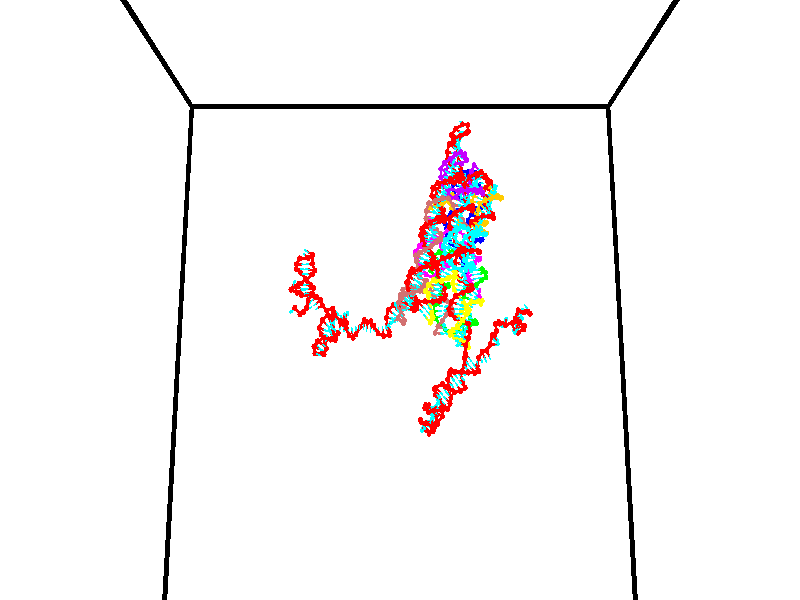 // switches for output
#declare DRAW_BASES = 1; // possible values are 0, 1; only relevant for DNA ribbons
#declare DRAW_BASES_TYPE = 3; // possible values are 1, 2, 3; only relevant for DNA ribbons
#declare DRAW_FOG = 0; // set to 1 to enable fog

#include "colors.inc"

#include "transforms.inc"
background { rgb <1, 1, 1>}

#default {
   normal{
       ripples 0.25
       frequency 0.20
       turbulence 0.2
       lambda 5
   }
	finish {
		phong 0.1
		phong_size 40.
	}
}

// original window dimensions: 1024x640


// camera settings

camera {
	sky <0, 0.179814, -0.983701>
	up <0, 0.179814, -0.983701>
	right 1.6 * <1, 0, 0>
	location <35, 94.9851, 44.8844>
	look_at <35, 29.7336, 32.9568>
	direction <0, -65.2515, -11.9276>
	angle 67.0682
}


# declare cpy_camera_pos = <35, 94.9851, 44.8844>;
# if (DRAW_FOG = 1)
fog {
	fog_type 2
	up vnormalize(cpy_camera_pos)
	color rgbt<1,1,1,0.3>
	distance 1e-5
	fog_alt 3e-3
	fog_offset 56
}
# end


// LIGHTS

# declare lum = 6;
global_settings {
	ambient_light rgb lum * <0.05, 0.05, 0.05>
	max_trace_level 15
}# declare cpy_direct_light_amount = 0.25;
light_source
{	1000 * <-1, -1.16352, -0.803886>,
	rgb lum * cpy_direct_light_amount
	parallel
}

light_source
{	1000 * <1, 1.16352, 0.803886>,
	rgb lum * cpy_direct_light_amount
	parallel
}

// strand 0

// nucleotide -1

// particle -1
sphere {
	<24.322947, 34.578732, 34.499126> 0.250000
	pigment { color rgbt <1,0,0,0> }
	no_shadow
}
cylinder {
	<24.178268, 34.862804, 34.740726>,  <24.091461, 35.033249, 34.885685>, 0.100000
	pigment { color rgbt <1,0,0,0> }
	no_shadow
}
cylinder {
	<24.178268, 34.862804, 34.740726>,  <24.322947, 34.578732, 34.499126>, 0.100000
	pigment { color rgbt <1,0,0,0> }
	no_shadow
}

// particle -1
sphere {
	<24.178268, 34.862804, 34.740726> 0.100000
	pigment { color rgbt <1,0,0,0> }
	no_shadow
}
sphere {
	0, 1
	scale<0.080000,0.200000,0.300000>
	matrix <0.039848, -0.635492, 0.771078,
		0.931444, 0.302965, 0.201557,
		-0.361697, 0.710185, 0.603997,
		24.069759, 35.075859, 34.921925>
	pigment { color rgbt <0,1,1,0> }
	no_shadow
}
cylinder {
	<24.792597, 34.194290, 35.008858>,  <24.322947, 34.578732, 34.499126>, 0.130000
	pigment { color rgbt <1,0,0,0> }
	no_shadow
}

// nucleotide -1

// particle -1
sphere {
	<24.792597, 34.194290, 35.008858> 0.250000
	pigment { color rgbt <1,0,0,0> }
	no_shadow
}
cylinder {
	<24.745127, 33.808044, 34.916336>,  <24.716644, 33.576298, 34.860825>, 0.100000
	pigment { color rgbt <1,0,0,0> }
	no_shadow
}
cylinder {
	<24.745127, 33.808044, 34.916336>,  <24.792597, 34.194290, 35.008858>, 0.100000
	pigment { color rgbt <1,0,0,0> }
	no_shadow
}

// particle -1
sphere {
	<24.745127, 33.808044, 34.916336> 0.100000
	pigment { color rgbt <1,0,0,0> }
	no_shadow
}
sphere {
	0, 1
	scale<0.080000,0.200000,0.300000>
	matrix <-0.691648, -0.086744, 0.717006,
		-0.712417, 0.245071, -0.657573,
		-0.118677, -0.965617, -0.231300,
		24.709524, 33.518360, 34.846947>
	pigment { color rgbt <0,1,1,0> }
	no_shadow
}
cylinder {
	<25.235746, 34.851933, 34.931644>,  <24.792597, 34.194290, 35.008858>, 0.130000
	pigment { color rgbt <1,0,0,0> }
	no_shadow
}

// nucleotide -1

// particle -1
sphere {
	<25.235746, 34.851933, 34.931644> 0.250000
	pigment { color rgbt <1,0,0,0> }
	no_shadow
}
cylinder {
	<25.566895, 34.760654, 34.726681>,  <25.765583, 34.705887, 34.603703>, 0.100000
	pigment { color rgbt <1,0,0,0> }
	no_shadow
}
cylinder {
	<25.566895, 34.760654, 34.726681>,  <25.235746, 34.851933, 34.931644>, 0.100000
	pigment { color rgbt <1,0,0,0> }
	no_shadow
}

// particle -1
sphere {
	<25.566895, 34.760654, 34.726681> 0.100000
	pigment { color rgbt <1,0,0,0> }
	no_shadow
}
sphere {
	0, 1
	scale<0.080000,0.200000,0.300000>
	matrix <-0.392824, 0.416226, -0.820028,
		0.400405, 0.880160, 0.254939,
		0.827868, -0.228197, -0.512407,
		25.815254, 34.692196, 34.572960>
	pigment { color rgbt <0,1,1,0> }
	no_shadow
}
cylinder {
	<25.626579, 35.468945, 34.693401>,  <25.235746, 34.851933, 34.931644>, 0.130000
	pigment { color rgbt <1,0,0,0> }
	no_shadow
}

// nucleotide -1

// particle -1
sphere {
	<25.626579, 35.468945, 34.693401> 0.250000
	pigment { color rgbt <1,0,0,0> }
	no_shadow
}
cylinder {
	<25.726624, 35.175083, 34.441139>,  <25.786650, 34.998764, 34.289783>, 0.100000
	pigment { color rgbt <1,0,0,0> }
	no_shadow
}
cylinder {
	<25.726624, 35.175083, 34.441139>,  <25.626579, 35.468945, 34.693401>, 0.100000
	pigment { color rgbt <1,0,0,0> }
	no_shadow
}

// particle -1
sphere {
	<25.726624, 35.175083, 34.441139> 0.100000
	pigment { color rgbt <1,0,0,0> }
	no_shadow
}
sphere {
	0, 1
	scale<0.080000,0.200000,0.300000>
	matrix <-0.338240, 0.544022, -0.767877,
		0.907215, 0.405367, -0.112424,
		0.250111, -0.734655, -0.630656,
		25.801657, 34.954685, 34.251942>
	pigment { color rgbt <0,1,1,0> }
	no_shadow
}
cylinder {
	<25.839918, 35.836960, 34.095154>,  <25.626579, 35.468945, 34.693401>, 0.130000
	pigment { color rgbt <1,0,0,0> }
	no_shadow
}

// nucleotide -1

// particle -1
sphere {
	<25.839918, 35.836960, 34.095154> 0.250000
	pigment { color rgbt <1,0,0,0> }
	no_shadow
}
cylinder {
	<25.799198, 35.463207, 33.958584>,  <25.774767, 35.238956, 33.876644>, 0.100000
	pigment { color rgbt <1,0,0,0> }
	no_shadow
}
cylinder {
	<25.799198, 35.463207, 33.958584>,  <25.839918, 35.836960, 34.095154>, 0.100000
	pigment { color rgbt <1,0,0,0> }
	no_shadow
}

// particle -1
sphere {
	<25.799198, 35.463207, 33.958584> 0.100000
	pigment { color rgbt <1,0,0,0> }
	no_shadow
}
sphere {
	0, 1
	scale<0.080000,0.200000,0.300000>
	matrix <-0.163325, 0.354247, -0.920779,
		0.981306, -0.037972, -0.188670,
		-0.101800, -0.934381, -0.341423,
		25.768658, 35.182892, 33.856155>
	pigment { color rgbt <0,1,1,0> }
	no_shadow
}
cylinder {
	<26.216951, 35.700787, 33.499168>,  <25.839918, 35.836960, 34.095154>, 0.130000
	pigment { color rgbt <1,0,0,0> }
	no_shadow
}

// nucleotide -1

// particle -1
sphere {
	<26.216951, 35.700787, 33.499168> 0.250000
	pigment { color rgbt <1,0,0,0> }
	no_shadow
}
cylinder {
	<25.915182, 35.445282, 33.438732>,  <25.734119, 35.291981, 33.402470>, 0.100000
	pigment { color rgbt <1,0,0,0> }
	no_shadow
}
cylinder {
	<25.915182, 35.445282, 33.438732>,  <26.216951, 35.700787, 33.499168>, 0.100000
	pigment { color rgbt <1,0,0,0> }
	no_shadow
}

// particle -1
sphere {
	<25.915182, 35.445282, 33.438732> 0.100000
	pigment { color rgbt <1,0,0,0> }
	no_shadow
}
sphere {
	0, 1
	scale<0.080000,0.200000,0.300000>
	matrix <-0.037918, 0.272215, -0.961489,
		0.655290, -0.719643, -0.229586,
		-0.754426, -0.638759, -0.151093,
		25.688854, 35.253654, 33.393406>
	pigment { color rgbt <0,1,1,0> }
	no_shadow
}
cylinder {
	<26.309385, 35.277969, 32.963581>,  <26.216951, 35.700787, 33.499168>, 0.130000
	pigment { color rgbt <1,0,0,0> }
	no_shadow
}

// nucleotide -1

// particle -1
sphere {
	<26.309385, 35.277969, 32.963581> 0.250000
	pigment { color rgbt <1,0,0,0> }
	no_shadow
}
cylinder {
	<25.918560, 35.346573, 33.014065>,  <25.684065, 35.387733, 33.044353>, 0.100000
	pigment { color rgbt <1,0,0,0> }
	no_shadow
}
cylinder {
	<25.918560, 35.346573, 33.014065>,  <26.309385, 35.277969, 32.963581>, 0.100000
	pigment { color rgbt <1,0,0,0> }
	no_shadow
}

// particle -1
sphere {
	<25.918560, 35.346573, 33.014065> 0.100000
	pigment { color rgbt <1,0,0,0> }
	no_shadow
}
sphere {
	0, 1
	scale<0.080000,0.200000,0.300000>
	matrix <-0.105846, 0.123128, -0.986730,
		-0.184770, -0.977459, -0.102151,
		-0.977065, 0.171506, 0.126211,
		25.625441, 35.398026, 33.051929>
	pigment { color rgbt <0,1,1,0> }
	no_shadow
}
cylinder {
	<25.889698, 34.843742, 32.600731>,  <26.309385, 35.277969, 32.963581>, 0.130000
	pigment { color rgbt <1,0,0,0> }
	no_shadow
}

// nucleotide -1

// particle -1
sphere {
	<25.889698, 34.843742, 32.600731> 0.250000
	pigment { color rgbt <1,0,0,0> }
	no_shadow
}
cylinder {
	<25.703430, 35.194721, 32.646751>,  <25.591669, 35.405308, 32.674362>, 0.100000
	pigment { color rgbt <1,0,0,0> }
	no_shadow
}
cylinder {
	<25.703430, 35.194721, 32.646751>,  <25.889698, 34.843742, 32.600731>, 0.100000
	pigment { color rgbt <1,0,0,0> }
	no_shadow
}

// particle -1
sphere {
	<25.703430, 35.194721, 32.646751> 0.100000
	pigment { color rgbt <1,0,0,0> }
	no_shadow
}
sphere {
	0, 1
	scale<0.080000,0.200000,0.300000>
	matrix <-0.052283, 0.102499, -0.993358,
		-0.883413, -0.468592, -0.001855,
		-0.465670, 0.877448, 0.115049,
		25.563728, 35.457954, 32.681267>
	pigment { color rgbt <0,1,1,0> }
	no_shadow
}
cylinder {
	<25.422451, 34.888035, 32.072208>,  <25.889698, 34.843742, 32.600731>, 0.130000
	pigment { color rgbt <1,0,0,0> }
	no_shadow
}

// nucleotide -1

// particle -1
sphere {
	<25.422451, 34.888035, 32.072208> 0.250000
	pigment { color rgbt <1,0,0,0> }
	no_shadow
}
cylinder {
	<25.436937, 35.275139, 32.171913>,  <25.445629, 35.507401, 32.231735>, 0.100000
	pigment { color rgbt <1,0,0,0> }
	no_shadow
}
cylinder {
	<25.436937, 35.275139, 32.171913>,  <25.422451, 34.888035, 32.072208>, 0.100000
	pigment { color rgbt <1,0,0,0> }
	no_shadow
}

// particle -1
sphere {
	<25.436937, 35.275139, 32.171913> 0.100000
	pigment { color rgbt <1,0,0,0> }
	no_shadow
}
sphere {
	0, 1
	scale<0.080000,0.200000,0.300000>
	matrix <-0.170187, 0.251753, -0.952710,
		-0.984746, -0.007918, 0.173817,
		0.036215, 0.967759, 0.249260,
		25.447802, 35.565468, 32.246693>
	pigment { color rgbt <0,1,1,0> }
	no_shadow
}
cylinder {
	<24.923000, 35.183357, 31.620962>,  <25.422451, 34.888035, 32.072208>, 0.130000
	pigment { color rgbt <1,0,0,0> }
	no_shadow
}

// nucleotide -1

// particle -1
sphere {
	<24.923000, 35.183357, 31.620962> 0.250000
	pigment { color rgbt <1,0,0,0> }
	no_shadow
}
cylinder {
	<25.149338, 35.492439, 31.736029>,  <25.285141, 35.677887, 31.805069>, 0.100000
	pigment { color rgbt <1,0,0,0> }
	no_shadow
}
cylinder {
	<25.149338, 35.492439, 31.736029>,  <24.923000, 35.183357, 31.620962>, 0.100000
	pigment { color rgbt <1,0,0,0> }
	no_shadow
}

// particle -1
sphere {
	<25.149338, 35.492439, 31.736029> 0.100000
	pigment { color rgbt <1,0,0,0> }
	no_shadow
}
sphere {
	0, 1
	scale<0.080000,0.200000,0.300000>
	matrix <-0.091838, 0.405790, -0.909341,
		-0.819381, 0.488127, 0.300577,
		0.565845, 0.772701, 0.287668,
		25.319092, 35.724251, 31.822329>
	pigment { color rgbt <0,1,1,0> }
	no_shadow
}
cylinder {
	<24.556301, 35.790134, 31.421556>,  <24.923000, 35.183357, 31.620962>, 0.130000
	pigment { color rgbt <1,0,0,0> }
	no_shadow
}

// nucleotide -1

// particle -1
sphere {
	<24.556301, 35.790134, 31.421556> 0.250000
	pigment { color rgbt <1,0,0,0> }
	no_shadow
}
cylinder {
	<24.938194, 35.904533, 31.454279>,  <25.167330, 35.973175, 31.473913>, 0.100000
	pigment { color rgbt <1,0,0,0> }
	no_shadow
}
cylinder {
	<24.938194, 35.904533, 31.454279>,  <24.556301, 35.790134, 31.421556>, 0.100000
	pigment { color rgbt <1,0,0,0> }
	no_shadow
}

// particle -1
sphere {
	<24.938194, 35.904533, 31.454279> 0.100000
	pigment { color rgbt <1,0,0,0> }
	no_shadow
}
sphere {
	0, 1
	scale<0.080000,0.200000,0.300000>
	matrix <0.042649, 0.140565, -0.989152,
		-0.294398, 0.947864, 0.122004,
		0.954731, 0.286001, 0.081807,
		25.224613, 35.990334, 31.478821>
	pigment { color rgbt <0,1,1,0> }
	no_shadow
}
cylinder {
	<24.722492, 36.595051, 31.221352>,  <24.556301, 35.790134, 31.421556>, 0.130000
	pigment { color rgbt <1,0,0,0> }
	no_shadow
}

// nucleotide -1

// particle -1
sphere {
	<24.722492, 36.595051, 31.221352> 0.250000
	pigment { color rgbt <1,0,0,0> }
	no_shadow
}
cylinder {
	<25.008955, 36.323483, 31.156626>,  <25.180832, 36.160542, 31.117790>, 0.100000
	pigment { color rgbt <1,0,0,0> }
	no_shadow
}
cylinder {
	<25.008955, 36.323483, 31.156626>,  <24.722492, 36.595051, 31.221352>, 0.100000
	pigment { color rgbt <1,0,0,0> }
	no_shadow
}

// particle -1
sphere {
	<25.008955, 36.323483, 31.156626> 0.100000
	pigment { color rgbt <1,0,0,0> }
	no_shadow
}
sphere {
	0, 1
	scale<0.080000,0.200000,0.300000>
	matrix <0.022876, 0.254551, -0.966789,
		0.697566, 0.688669, 0.197829,
		0.716155, -0.678925, -0.161812,
		25.223801, 36.119804, 31.108082>
	pigment { color rgbt <0,1,1,0> }
	no_shadow
}
cylinder {
	<25.091263, 36.834347, 30.770578>,  <24.722492, 36.595051, 31.221352>, 0.130000
	pigment { color rgbt <1,0,0,0> }
	no_shadow
}

// nucleotide -1

// particle -1
sphere {
	<25.091263, 36.834347, 30.770578> 0.250000
	pigment { color rgbt <1,0,0,0> }
	no_shadow
}
cylinder {
	<25.244156, 36.467716, 30.723619>,  <25.335892, 36.247738, 30.695444>, 0.100000
	pigment { color rgbt <1,0,0,0> }
	no_shadow
}
cylinder {
	<25.244156, 36.467716, 30.723619>,  <25.091263, 36.834347, 30.770578>, 0.100000
	pigment { color rgbt <1,0,0,0> }
	no_shadow
}

// particle -1
sphere {
	<25.244156, 36.467716, 30.723619> 0.100000
	pigment { color rgbt <1,0,0,0> }
	no_shadow
}
sphere {
	0, 1
	scale<0.080000,0.200000,0.300000>
	matrix <0.289085, 0.239278, -0.926918,
		0.877684, 0.320359, 0.356428,
		0.382232, -0.916579, -0.117399,
		25.358826, 36.192741, 30.688400>
	pigment { color rgbt <0,1,1,0> }
	no_shadow
}
cylinder {
	<25.899817, 36.769436, 30.722336>,  <25.091263, 36.834347, 30.770578>, 0.130000
	pigment { color rgbt <1,0,0,0> }
	no_shadow
}

// nucleotide -1

// particle -1
sphere {
	<25.899817, 36.769436, 30.722336> 0.250000
	pigment { color rgbt <1,0,0,0> }
	no_shadow
}
cylinder {
	<25.673124, 36.521881, 30.504786>,  <25.537109, 36.373348, 30.374254>, 0.100000
	pigment { color rgbt <1,0,0,0> }
	no_shadow
}
cylinder {
	<25.673124, 36.521881, 30.504786>,  <25.899817, 36.769436, 30.722336>, 0.100000
	pigment { color rgbt <1,0,0,0> }
	no_shadow
}

// particle -1
sphere {
	<25.673124, 36.521881, 30.504786> 0.100000
	pigment { color rgbt <1,0,0,0> }
	no_shadow
}
sphere {
	0, 1
	scale<0.080000,0.200000,0.300000>
	matrix <0.326265, 0.437579, -0.837900,
		0.756551, -0.652310, -0.046069,
		-0.566729, -0.618883, -0.543877,
		25.503105, 36.336216, 30.341623>
	pigment { color rgbt <0,1,1,0> }
	no_shadow
}
cylinder {
	<26.225037, 36.195030, 30.320900>,  <25.899817, 36.769436, 30.722336>, 0.130000
	pigment { color rgbt <1,0,0,0> }
	no_shadow
}

// nucleotide -1

// particle -1
sphere {
	<26.225037, 36.195030, 30.320900> 0.250000
	pigment { color rgbt <1,0,0,0> }
	no_shadow
}
cylinder {
	<25.893274, 36.342861, 30.153330>,  <25.694218, 36.431561, 30.052788>, 0.100000
	pigment { color rgbt <1,0,0,0> }
	no_shadow
}
cylinder {
	<25.893274, 36.342861, 30.153330>,  <26.225037, 36.195030, 30.320900>, 0.100000
	pigment { color rgbt <1,0,0,0> }
	no_shadow
}

// particle -1
sphere {
	<25.893274, 36.342861, 30.153330> 0.100000
	pigment { color rgbt <1,0,0,0> }
	no_shadow
}
sphere {
	0, 1
	scale<0.080000,0.200000,0.300000>
	matrix <0.552668, 0.433405, -0.711841,
		-0.081517, -0.821932, -0.563723,
		-0.829405, 0.369579, -0.418926,
		25.644453, 36.453735, 30.027653>
	pigment { color rgbt <0,1,1,0> }
	no_shadow
}
cylinder {
	<26.162857, 35.672581, 30.929585>,  <26.225037, 36.195030, 30.320900>, 0.130000
	pigment { color rgbt <1,0,0,0> }
	no_shadow
}

// nucleotide -1

// particle -1
sphere {
	<26.162857, 35.672581, 30.929585> 0.250000
	pigment { color rgbt <1,0,0,0> }
	no_shadow
}
cylinder {
	<25.907665, 35.961929, 31.035198>,  <25.754551, 36.135540, 31.098566>, 0.100000
	pigment { color rgbt <1,0,0,0> }
	no_shadow
}
cylinder {
	<25.907665, 35.961929, 31.035198>,  <26.162857, 35.672581, 30.929585>, 0.100000
	pigment { color rgbt <1,0,0,0> }
	no_shadow
}

// particle -1
sphere {
	<25.907665, 35.961929, 31.035198> 0.100000
	pigment { color rgbt <1,0,0,0> }
	no_shadow
}
sphere {
	0, 1
	scale<0.080000,0.200000,0.300000>
	matrix <0.126907, -0.239422, 0.962586,
		0.759526, 0.647616, 0.060944,
		-0.637978, 0.723374, 0.264034,
		25.716272, 36.178940, 31.114408>
	pigment { color rgbt <0,1,1,0> }
	no_shadow
}
cylinder {
	<26.485395, 36.075565, 31.614037>,  <26.162857, 35.672581, 30.929585>, 0.130000
	pigment { color rgbt <1,0,0,0> }
	no_shadow
}

// nucleotide -1

// particle -1
sphere {
	<26.485395, 36.075565, 31.614037> 0.250000
	pigment { color rgbt <1,0,0,0> }
	no_shadow
}
cylinder {
	<26.089470, 36.098907, 31.562092>,  <25.851915, 36.112911, 31.530926>, 0.100000
	pigment { color rgbt <1,0,0,0> }
	no_shadow
}
cylinder {
	<26.089470, 36.098907, 31.562092>,  <26.485395, 36.075565, 31.614037>, 0.100000
	pigment { color rgbt <1,0,0,0> }
	no_shadow
}

// particle -1
sphere {
	<26.089470, 36.098907, 31.562092> 0.100000
	pigment { color rgbt <1,0,0,0> }
	no_shadow
}
sphere {
	0, 1
	scale<0.080000,0.200000,0.300000>
	matrix <-0.142063, -0.344932, 0.927814,
		0.009351, 0.936812, 0.349709,
		-0.989813, 0.058357, -0.129861,
		25.792526, 36.116413, 31.523134>
	pigment { color rgbt <0,1,1,0> }
	no_shadow
}
cylinder {
	<26.327272, 36.502197, 32.033947>,  <26.485395, 36.075565, 31.614037>, 0.130000
	pigment { color rgbt <1,0,0,0> }
	no_shadow
}

// nucleotide -1

// particle -1
sphere {
	<26.327272, 36.502197, 32.033947> 0.250000
	pigment { color rgbt <1,0,0,0> }
	no_shadow
}
cylinder {
	<26.020182, 36.251907, 31.978714>,  <25.835928, 36.101734, 31.945574>, 0.100000
	pigment { color rgbt <1,0,0,0> }
	no_shadow
}
cylinder {
	<26.020182, 36.251907, 31.978714>,  <26.327272, 36.502197, 32.033947>, 0.100000
	pigment { color rgbt <1,0,0,0> }
	no_shadow
}

// particle -1
sphere {
	<26.020182, 36.251907, 31.978714> 0.100000
	pigment { color rgbt <1,0,0,0> }
	no_shadow
}
sphere {
	0, 1
	scale<0.080000,0.200000,0.300000>
	matrix <0.035297, -0.256460, 0.965910,
		-0.639805, 0.736681, 0.218977,
		-0.767727, -0.625723, -0.138081,
		25.789864, 36.064190, 31.937290>
	pigment { color rgbt <0,1,1,0> }
	no_shadow
}
cylinder {
	<25.756214, 36.794575, 32.552391>,  <26.327272, 36.502197, 32.033947>, 0.130000
	pigment { color rgbt <1,0,0,0> }
	no_shadow
}

// nucleotide -1

// particle -1
sphere {
	<25.756214, 36.794575, 32.552391> 0.250000
	pigment { color rgbt <1,0,0,0> }
	no_shadow
}
cylinder {
	<25.681978, 36.410854, 32.467262>,  <25.637438, 36.180622, 32.416187>, 0.100000
	pigment { color rgbt <1,0,0,0> }
	no_shadow
}
cylinder {
	<25.681978, 36.410854, 32.467262>,  <25.756214, 36.794575, 32.552391>, 0.100000
	pigment { color rgbt <1,0,0,0> }
	no_shadow
}

// particle -1
sphere {
	<25.681978, 36.410854, 32.467262> 0.100000
	pigment { color rgbt <1,0,0,0> }
	no_shadow
}
sphere {
	0, 1
	scale<0.080000,0.200000,0.300000>
	matrix <-0.147849, -0.186853, 0.971199,
		-0.971441, 0.211708, -0.107155,
		-0.185589, -0.959305, -0.212817,
		25.626301, 36.123062, 32.403416>
	pigment { color rgbt <0,1,1,0> }
	no_shadow
}
cylinder {
	<25.017159, 36.616474, 32.876839>,  <25.756214, 36.794575, 32.552391>, 0.130000
	pigment { color rgbt <1,0,0,0> }
	no_shadow
}

// nucleotide -1

// particle -1
sphere {
	<25.017159, 36.616474, 32.876839> 0.250000
	pigment { color rgbt <1,0,0,0> }
	no_shadow
}
cylinder {
	<25.231394, 36.281059, 32.836838>,  <25.359936, 36.079811, 32.812840>, 0.100000
	pigment { color rgbt <1,0,0,0> }
	no_shadow
}
cylinder {
	<25.231394, 36.281059, 32.836838>,  <25.017159, 36.616474, 32.876839>, 0.100000
	pigment { color rgbt <1,0,0,0> }
	no_shadow
}

// particle -1
sphere {
	<25.231394, 36.281059, 32.836838> 0.100000
	pigment { color rgbt <1,0,0,0> }
	no_shadow
}
sphere {
	0, 1
	scale<0.080000,0.200000,0.300000>
	matrix <-0.157646, -0.215612, 0.963670,
		-0.829635, -0.500365, -0.247672,
		0.535588, -0.838538, -0.099999,
		25.392071, 36.029499, 32.806839>
	pigment { color rgbt <0,1,1,0> }
	no_shadow
}
cylinder {
	<24.631115, 35.981590, 32.988155>,  <25.017159, 36.616474, 32.876839>, 0.130000
	pigment { color rgbt <1,0,0,0> }
	no_shadow
}

// nucleotide -1

// particle -1
sphere {
	<24.631115, 35.981590, 32.988155> 0.250000
	pigment { color rgbt <1,0,0,0> }
	no_shadow
}
cylinder {
	<25.006475, 35.893383, 33.094574>,  <25.231691, 35.840458, 33.158424>, 0.100000
	pigment { color rgbt <1,0,0,0> }
	no_shadow
}
cylinder {
	<25.006475, 35.893383, 33.094574>,  <24.631115, 35.981590, 32.988155>, 0.100000
	pigment { color rgbt <1,0,0,0> }
	no_shadow
}

// particle -1
sphere {
	<25.006475, 35.893383, 33.094574> 0.100000
	pigment { color rgbt <1,0,0,0> }
	no_shadow
}
sphere {
	0, 1
	scale<0.080000,0.200000,0.300000>
	matrix <-0.316013, -0.236160, 0.918893,
		-0.139795, -0.946363, -0.291297,
		0.938399, -0.220510, 0.266049,
		25.287994, 35.827229, 33.174389>
	pigment { color rgbt <0,1,1,0> }
	no_shadow
}
cylinder {
	<24.055677, 35.516235, 33.135494>,  <24.631115, 35.981590, 32.988155>, 0.130000
	pigment { color rgbt <1,0,0,0> }
	no_shadow
}

// nucleotide -1

// particle -1
sphere {
	<24.055677, 35.516235, 33.135494> 0.250000
	pigment { color rgbt <1,0,0,0> }
	no_shadow
}
cylinder {
	<24.254250, 35.668709, 32.823532>,  <24.373392, 35.760193, 32.636353>, 0.100000
	pigment { color rgbt <1,0,0,0> }
	no_shadow
}
cylinder {
	<24.254250, 35.668709, 32.823532>,  <24.055677, 35.516235, 33.135494>, 0.100000
	pigment { color rgbt <1,0,0,0> }
	no_shadow
}

// particle -1
sphere {
	<24.254250, 35.668709, 32.823532> 0.100000
	pigment { color rgbt <1,0,0,0> }
	no_shadow
}
sphere {
	0, 1
	scale<0.080000,0.200000,0.300000>
	matrix <0.735765, -0.661530, 0.145007,
		-0.460660, -0.645816, -0.608863,
		0.496429, 0.381181, -0.779909,
		24.403179, 35.783062, 32.589558>
	pigment { color rgbt <0,1,1,0> }
	no_shadow
}
cylinder {
	<24.585958, 35.062874, 33.314003>,  <24.055677, 35.516235, 33.135494>, 0.130000
	pigment { color rgbt <1,0,0,0> }
	no_shadow
}

// nucleotide -1

// particle -1
sphere {
	<24.585958, 35.062874, 33.314003> 0.250000
	pigment { color rgbt <1,0,0,0> }
	no_shadow
}
cylinder {
	<24.940491, 35.026115, 33.132465>,  <25.153210, 35.004063, 33.023544>, 0.100000
	pigment { color rgbt <1,0,0,0> }
	no_shadow
}
cylinder {
	<24.940491, 35.026115, 33.132465>,  <24.585958, 35.062874, 33.314003>, 0.100000
	pigment { color rgbt <1,0,0,0> }
	no_shadow
}

// particle -1
sphere {
	<24.940491, 35.026115, 33.132465> 0.100000
	pigment { color rgbt <1,0,0,0> }
	no_shadow
}
sphere {
	0, 1
	scale<0.080000,0.200000,0.300000>
	matrix <0.421705, -0.244644, 0.873106,
		-0.191261, -0.965249, -0.178085,
		0.886332, -0.091892, -0.453841,
		25.206390, 34.998547, 32.996311>
	pigment { color rgbt <0,1,1,0> }
	no_shadow
}
cylinder {
	<24.926222, 34.372242, 33.370674>,  <24.585958, 35.062874, 33.314003>, 0.130000
	pigment { color rgbt <1,0,0,0> }
	no_shadow
}

// nucleotide -1

// particle -1
sphere {
	<24.926222, 34.372242, 33.370674> 0.250000
	pigment { color rgbt <1,0,0,0> }
	no_shadow
}
cylinder {
	<25.249146, 34.602119, 33.317032>,  <25.442900, 34.740044, 33.284847>, 0.100000
	pigment { color rgbt <1,0,0,0> }
	no_shadow
}
cylinder {
	<25.249146, 34.602119, 33.317032>,  <24.926222, 34.372242, 33.370674>, 0.100000
	pigment { color rgbt <1,0,0,0> }
	no_shadow
}

// particle -1
sphere {
	<25.249146, 34.602119, 33.317032> 0.100000
	pigment { color rgbt <1,0,0,0> }
	no_shadow
}
sphere {
	0, 1
	scale<0.080000,0.200000,0.300000>
	matrix <0.429450, -0.416261, 0.801436,
		0.404754, -0.704598, -0.582851,
		0.807308, 0.574690, -0.134106,
		25.491339, 34.774525, 33.276798>
	pigment { color rgbt <0,1,1,0> }
	no_shadow
}
cylinder {
	<25.648474, 33.980766, 33.371128>,  <24.926222, 34.372242, 33.370674>, 0.130000
	pigment { color rgbt <1,0,0,0> }
	no_shadow
}

// nucleotide -1

// particle -1
sphere {
	<25.648474, 33.980766, 33.371128> 0.250000
	pigment { color rgbt <1,0,0,0> }
	no_shadow
}
cylinder {
	<25.692595, 34.354557, 33.506535>,  <25.719067, 34.578831, 33.587776>, 0.100000
	pigment { color rgbt <1,0,0,0> }
	no_shadow
}
cylinder {
	<25.692595, 34.354557, 33.506535>,  <25.648474, 33.980766, 33.371128>, 0.100000
	pigment { color rgbt <1,0,0,0> }
	no_shadow
}

// particle -1
sphere {
	<25.692595, 34.354557, 33.506535> 0.100000
	pigment { color rgbt <1,0,0,0> }
	no_shadow
}
sphere {
	0, 1
	scale<0.080000,0.200000,0.300000>
	matrix <0.586349, -0.336189, 0.737002,
		0.802514, 0.117192, -0.585011,
		0.110303, 0.934475, 0.338512,
		25.725685, 34.634899, 33.608089>
	pigment { color rgbt <0,1,1,0> }
	no_shadow
}
cylinder {
	<26.439444, 34.140034, 33.511261>,  <25.648474, 33.980766, 33.371128>, 0.130000
	pigment { color rgbt <1,0,0,0> }
	no_shadow
}

// nucleotide -1

// particle -1
sphere {
	<26.439444, 34.140034, 33.511261> 0.250000
	pigment { color rgbt <1,0,0,0> }
	no_shadow
}
cylinder {
	<26.218756, 34.389988, 33.732212>,  <26.086344, 34.539959, 33.864784>, 0.100000
	pigment { color rgbt <1,0,0,0> }
	no_shadow
}
cylinder {
	<26.218756, 34.389988, 33.732212>,  <26.439444, 34.140034, 33.511261>, 0.100000
	pigment { color rgbt <1,0,0,0> }
	no_shadow
}

// particle -1
sphere {
	<26.218756, 34.389988, 33.732212> 0.100000
	pigment { color rgbt <1,0,0,0> }
	no_shadow
}
sphere {
	0, 1
	scale<0.080000,0.200000,0.300000>
	matrix <0.565074, -0.207058, 0.798635,
		0.613431, 0.752758, -0.238868,
		-0.551720, 0.624886, 0.552380,
		26.053240, 34.577454, 33.897926>
	pigment { color rgbt <0,1,1,0> }
	no_shadow
}
cylinder {
	<26.951920, 34.535606, 33.851616>,  <26.439444, 34.140034, 33.511261>, 0.130000
	pigment { color rgbt <1,0,0,0> }
	no_shadow
}

// nucleotide -1

// particle -1
sphere {
	<26.951920, 34.535606, 33.851616> 0.250000
	pigment { color rgbt <1,0,0,0> }
	no_shadow
}
cylinder {
	<26.616259, 34.567253, 34.066860>,  <26.414862, 34.586243, 34.196007>, 0.100000
	pigment { color rgbt <1,0,0,0> }
	no_shadow
}
cylinder {
	<26.616259, 34.567253, 34.066860>,  <26.951920, 34.535606, 33.851616>, 0.100000
	pigment { color rgbt <1,0,0,0> }
	no_shadow
}

// particle -1
sphere {
	<26.616259, 34.567253, 34.066860> 0.100000
	pigment { color rgbt <1,0,0,0> }
	no_shadow
}
sphere {
	0, 1
	scale<0.080000,0.200000,0.300000>
	matrix <0.514572, -0.204995, 0.832582,
		0.176182, 0.975560, 0.131311,
		-0.839152, 0.079117, 0.538113,
		26.364513, 34.590988, 34.228294>
	pigment { color rgbt <0,1,1,0> }
	no_shadow
}
cylinder {
	<27.136377, 34.937904, 34.369423>,  <26.951920, 34.535606, 33.851616>, 0.130000
	pigment { color rgbt <1,0,0,0> }
	no_shadow
}

// nucleotide -1

// particle -1
sphere {
	<27.136377, 34.937904, 34.369423> 0.250000
	pigment { color rgbt <1,0,0,0> }
	no_shadow
}
cylinder {
	<26.819895, 34.724297, 34.488632>,  <26.630005, 34.596134, 34.560158>, 0.100000
	pigment { color rgbt <1,0,0,0> }
	no_shadow
}
cylinder {
	<26.819895, 34.724297, 34.488632>,  <27.136377, 34.937904, 34.369423>, 0.100000
	pigment { color rgbt <1,0,0,0> }
	no_shadow
}

// particle -1
sphere {
	<26.819895, 34.724297, 34.488632> 0.100000
	pigment { color rgbt <1,0,0,0> }
	no_shadow
}
sphere {
	0, 1
	scale<0.080000,0.200000,0.300000>
	matrix <0.394560, -0.073424, 0.915932,
		-0.467240, 0.842280, 0.268795,
		-0.791207, -0.534016, 0.298023,
		26.582533, 34.564091, 34.578041>
	pigment { color rgbt <0,1,1,0> }
	no_shadow
}
cylinder {
	<27.642843, 35.074474, 34.851864>,  <27.136377, 34.937904, 34.369423>, 0.130000
	pigment { color rgbt <1,0,0,0> }
	no_shadow
}

// nucleotide -1

// particle -1
sphere {
	<27.642843, 35.074474, 34.851864> 0.250000
	pigment { color rgbt <1,0,0,0> }
	no_shadow
}
cylinder {
	<27.759075, 34.728367, 35.015263>,  <27.828814, 34.520702, 35.113300>, 0.100000
	pigment { color rgbt <1,0,0,0> }
	no_shadow
}
cylinder {
	<27.759075, 34.728367, 35.015263>,  <27.642843, 35.074474, 34.851864>, 0.100000
	pigment { color rgbt <1,0,0,0> }
	no_shadow
}

// particle -1
sphere {
	<27.759075, 34.728367, 35.015263> 0.100000
	pigment { color rgbt <1,0,0,0> }
	no_shadow
}
sphere {
	0, 1
	scale<0.080000,0.200000,0.300000>
	matrix <-0.158399, -0.464524, -0.871279,
		0.943649, 0.188471, -0.272039,
		0.290580, -0.865272, 0.408494,
		27.846249, 34.468784, 35.137810>
	pigment { color rgbt <0,1,1,0> }
	no_shadow
}
cylinder {
	<28.284620, 35.503460, 34.740204>,  <27.642843, 35.074474, 34.851864>, 0.130000
	pigment { color rgbt <1,0,0,0> }
	no_shadow
}

// nucleotide -1

// particle -1
sphere {
	<28.284620, 35.503460, 34.740204> 0.250000
	pigment { color rgbt <1,0,0,0> }
	no_shadow
}
cylinder {
	<28.558622, 35.625530, 35.004822>,  <28.723022, 35.698772, 35.163593>, 0.100000
	pigment { color rgbt <1,0,0,0> }
	no_shadow
}
cylinder {
	<28.558622, 35.625530, 35.004822>,  <28.284620, 35.503460, 34.740204>, 0.100000
	pigment { color rgbt <1,0,0,0> }
	no_shadow
}

// particle -1
sphere {
	<28.558622, 35.625530, 35.004822> 0.100000
	pigment { color rgbt <1,0,0,0> }
	no_shadow
}
sphere {
	0, 1
	scale<0.080000,0.200000,0.300000>
	matrix <-0.727265, 0.340135, 0.596149,
		-0.043081, -0.889479, 0.454940,
		0.685004, 0.305179, 0.661541,
		28.764124, 35.717083, 35.203285>
	pigment { color rgbt <0,1,1,0> }
	no_shadow
}
cylinder {
	<28.151203, 35.248356, 35.394623>,  <28.284620, 35.503460, 34.740204>, 0.130000
	pigment { color rgbt <1,0,0,0> }
	no_shadow
}

// nucleotide -1

// particle -1
sphere {
	<28.151203, 35.248356, 35.394623> 0.250000
	pigment { color rgbt <1,0,0,0> }
	no_shadow
}
cylinder {
	<28.409931, 35.522552, 35.528324>,  <28.565168, 35.687069, 35.608543>, 0.100000
	pigment { color rgbt <1,0,0,0> }
	no_shadow
}
cylinder {
	<28.409931, 35.522552, 35.528324>,  <28.151203, 35.248356, 35.394623>, 0.100000
	pigment { color rgbt <1,0,0,0> }
	no_shadow
}

// particle -1
sphere {
	<28.409931, 35.522552, 35.528324> 0.100000
	pigment { color rgbt <1,0,0,0> }
	no_shadow
}
sphere {
	0, 1
	scale<0.080000,0.200000,0.300000>
	matrix <-0.608201, 0.199222, 0.768376,
		0.460127, -0.700292, 0.545778,
		0.646819, 0.685493, 0.334252,
		28.603977, 35.728199, 35.628601>
	pigment { color rgbt <0,1,1,0> }
	no_shadow
}
cylinder {
	<28.235880, 35.117981, 36.135101>,  <28.151203, 35.248356, 35.394623>, 0.130000
	pigment { color rgbt <1,0,0,0> }
	no_shadow
}

// nucleotide -1

// particle -1
sphere {
	<28.235880, 35.117981, 36.135101> 0.250000
	pigment { color rgbt <1,0,0,0> }
	no_shadow
}
cylinder {
	<28.334604, 35.501732, 36.080441>,  <28.393839, 35.731983, 36.047646>, 0.100000
	pigment { color rgbt <1,0,0,0> }
	no_shadow
}
cylinder {
	<28.334604, 35.501732, 36.080441>,  <28.235880, 35.117981, 36.135101>, 0.100000
	pigment { color rgbt <1,0,0,0> }
	no_shadow
}

// particle -1
sphere {
	<28.334604, 35.501732, 36.080441> 0.100000
	pigment { color rgbt <1,0,0,0> }
	no_shadow
}
sphere {
	0, 1
	scale<0.080000,0.200000,0.300000>
	matrix <-0.616488, 0.264242, 0.741701,
		0.747682, -0.098817, 0.656664,
		0.246810, 0.959381, -0.136650,
		28.408648, 35.789547, 36.039444>
	pigment { color rgbt <0,1,1,0> }
	no_shadow
}
cylinder {
	<28.345518, 35.408592, 36.842598>,  <28.235880, 35.117981, 36.135101>, 0.130000
	pigment { color rgbt <1,0,0,0> }
	no_shadow
}

// nucleotide -1

// particle -1
sphere {
	<28.345518, 35.408592, 36.842598> 0.250000
	pigment { color rgbt <1,0,0,0> }
	no_shadow
}
cylinder {
	<28.308386, 35.730022, 36.607430>,  <28.286106, 35.922882, 36.466328>, 0.100000
	pigment { color rgbt <1,0,0,0> }
	no_shadow
}
cylinder {
	<28.308386, 35.730022, 36.607430>,  <28.345518, 35.408592, 36.842598>, 0.100000
	pigment { color rgbt <1,0,0,0> }
	no_shadow
}

// particle -1
sphere {
	<28.308386, 35.730022, 36.607430> 0.100000
	pigment { color rgbt <1,0,0,0> }
	no_shadow
}
sphere {
	0, 1
	scale<0.080000,0.200000,0.300000>
	matrix <-0.612140, 0.419636, 0.670217,
		0.785281, 0.422107, 0.452944,
		-0.092832, 0.803574, -0.587921,
		28.280537, 35.971096, 36.431053>
	pigment { color rgbt <0,1,1,0> }
	no_shadow
}
cylinder {
	<28.515638, 36.037956, 37.301491>,  <28.345518, 35.408592, 36.842598>, 0.130000
	pigment { color rgbt <1,0,0,0> }
	no_shadow
}

// nucleotide -1

// particle -1
sphere {
	<28.515638, 36.037956, 37.301491> 0.250000
	pigment { color rgbt <1,0,0,0> }
	no_shadow
}
cylinder {
	<28.299145, 36.127010, 36.977146>,  <28.169249, 36.180443, 36.782539>, 0.100000
	pigment { color rgbt <1,0,0,0> }
	no_shadow
}
cylinder {
	<28.299145, 36.127010, 36.977146>,  <28.515638, 36.037956, 37.301491>, 0.100000
	pigment { color rgbt <1,0,0,0> }
	no_shadow
}

// particle -1
sphere {
	<28.299145, 36.127010, 36.977146> 0.100000
	pigment { color rgbt <1,0,0,0> }
	no_shadow
}
sphere {
	0, 1
	scale<0.080000,0.200000,0.300000>
	matrix <-0.596550, 0.577949, 0.556869,
		0.592617, 0.785116, -0.179991,
		-0.541232, 0.222637, -0.810864,
		28.136776, 36.193802, 36.733887>
	pigment { color rgbt <0,1,1,0> }
	no_shadow
}
cylinder {
	<28.967472, 36.646740, 36.963226>,  <28.515638, 36.037956, 37.301491>, 0.130000
	pigment { color rgbt <1,0,0,0> }
	no_shadow
}

// nucleotide -1

// particle -1
sphere {
	<28.967472, 36.646740, 36.963226> 0.250000
	pigment { color rgbt <1,0,0,0> }
	no_shadow
}
cylinder {
	<28.799726, 36.988968, 36.841812>,  <28.699080, 37.194305, 36.768963>, 0.100000
	pigment { color rgbt <1,0,0,0> }
	no_shadow
}
cylinder {
	<28.799726, 36.988968, 36.841812>,  <28.967472, 36.646740, 36.963226>, 0.100000
	pigment { color rgbt <1,0,0,0> }
	no_shadow
}

// particle -1
sphere {
	<28.799726, 36.988968, 36.841812> 0.100000
	pigment { color rgbt <1,0,0,0> }
	no_shadow
}
sphere {
	0, 1
	scale<0.080000,0.200000,0.300000>
	matrix <-0.686212, -0.079844, 0.723006,
		0.594345, 0.511496, 0.620585,
		-0.419364, 0.855568, -0.303540,
		28.673918, 37.245640, 36.750751>
	pigment { color rgbt <0,1,1,0> }
	no_shadow
}
cylinder {
	<28.743853, 37.036217, 37.550068>,  <28.967472, 36.646740, 36.963226>, 0.130000
	pigment { color rgbt <1,0,0,0> }
	no_shadow
}

// nucleotide -1

// particle -1
sphere {
	<28.743853, 37.036217, 37.550068> 0.250000
	pigment { color rgbt <1,0,0,0> }
	no_shadow
}
cylinder {
	<28.500877, 37.168335, 37.261093>,  <28.355091, 37.247608, 37.087708>, 0.100000
	pigment { color rgbt <1,0,0,0> }
	no_shadow
}
cylinder {
	<28.500877, 37.168335, 37.261093>,  <28.743853, 37.036217, 37.550068>, 0.100000
	pigment { color rgbt <1,0,0,0> }
	no_shadow
}

// particle -1
sphere {
	<28.500877, 37.168335, 37.261093> 0.100000
	pigment { color rgbt <1,0,0,0> }
	no_shadow
}
sphere {
	0, 1
	scale<0.080000,0.200000,0.300000>
	matrix <-0.777162, -0.058859, 0.626541,
		0.164423, 0.942040, 0.292448,
		-0.607440, 0.330298, -0.722440,
		28.318645, 37.267426, 37.044361>
	pigment { color rgbt <0,1,1,0> }
	no_shadow
}
cylinder {
	<28.380043, 37.694546, 37.598999>,  <28.743853, 37.036217, 37.550068>, 0.130000
	pigment { color rgbt <1,0,0,0> }
	no_shadow
}

// nucleotide -1

// particle -1
sphere {
	<28.380043, 37.694546, 37.598999> 0.250000
	pigment { color rgbt <1,0,0,0> }
	no_shadow
}
cylinder {
	<28.161915, 37.404366, 37.431026>,  <28.031038, 37.230255, 37.330242>, 0.100000
	pigment { color rgbt <1,0,0,0> }
	no_shadow
}
cylinder {
	<28.161915, 37.404366, 37.431026>,  <28.380043, 37.694546, 37.598999>, 0.100000
	pigment { color rgbt <1,0,0,0> }
	no_shadow
}

// particle -1
sphere {
	<28.161915, 37.404366, 37.431026> 0.100000
	pigment { color rgbt <1,0,0,0> }
	no_shadow
}
sphere {
	0, 1
	scale<0.080000,0.200000,0.300000>
	matrix <-0.725317, 0.157261, 0.670211,
		-0.420168, 0.670064, -0.611941,
		-0.545319, -0.725454, -0.419933,
		27.998320, 37.186729, 37.305046>
	pigment { color rgbt <0,1,1,0> }
	no_shadow
}
cylinder {
	<27.772017, 37.960949, 37.508083>,  <28.380043, 37.694546, 37.598999>, 0.130000
	pigment { color rgbt <1,0,0,0> }
	no_shadow
}

// nucleotide -1

// particle -1
sphere {
	<27.772017, 37.960949, 37.508083> 0.250000
	pigment { color rgbt <1,0,0,0> }
	no_shadow
}
cylinder {
	<27.778765, 37.562168, 37.538559>,  <27.782814, 37.322899, 37.556843>, 0.100000
	pigment { color rgbt <1,0,0,0> }
	no_shadow
}
cylinder {
	<27.778765, 37.562168, 37.538559>,  <27.772017, 37.960949, 37.508083>, 0.100000
	pigment { color rgbt <1,0,0,0> }
	no_shadow
}

// particle -1
sphere {
	<27.778765, 37.562168, 37.538559> 0.100000
	pigment { color rgbt <1,0,0,0> }
	no_shadow
}
sphere {
	0, 1
	scale<0.080000,0.200000,0.300000>
	matrix <-0.625019, 0.048958, 0.779073,
		-0.780427, -0.060761, -0.622287,
		0.016871, -0.996951, 0.076185,
		27.783827, 37.263084, 37.561413>
	pigment { color rgbt <0,1,1,0> }
	no_shadow
}
cylinder {
	<27.128315, 37.710117, 37.762402>,  <27.772017, 37.960949, 37.508083>, 0.130000
	pigment { color rgbt <1,0,0,0> }
	no_shadow
}

// nucleotide -1

// particle -1
sphere {
	<27.128315, 37.710117, 37.762402> 0.250000
	pigment { color rgbt <1,0,0,0> }
	no_shadow
}
cylinder {
	<27.401350, 37.447227, 37.890232>,  <27.565172, 37.289494, 37.966930>, 0.100000
	pigment { color rgbt <1,0,0,0> }
	no_shadow
}
cylinder {
	<27.401350, 37.447227, 37.890232>,  <27.128315, 37.710117, 37.762402>, 0.100000
	pigment { color rgbt <1,0,0,0> }
	no_shadow
}

// particle -1
sphere {
	<27.401350, 37.447227, 37.890232> 0.100000
	pigment { color rgbt <1,0,0,0> }
	no_shadow
}
sphere {
	0, 1
	scale<0.080000,0.200000,0.300000>
	matrix <-0.393334, 0.038159, 0.918603,
		-0.615923, -0.752729, -0.232462,
		0.682589, -0.657224, 0.319577,
		27.606127, 37.250061, 37.986107>
	pigment { color rgbt <0,1,1,0> }
	no_shadow
}
cylinder {
	<26.756191, 37.326515, 38.149483>,  <27.128315, 37.710117, 37.762402>, 0.130000
	pigment { color rgbt <1,0,0,0> }
	no_shadow
}

// nucleotide -1

// particle -1
sphere {
	<26.756191, 37.326515, 38.149483> 0.250000
	pigment { color rgbt <1,0,0,0> }
	no_shadow
}
cylinder {
	<27.132326, 37.282993, 38.278435>,  <27.358007, 37.256878, 38.355804>, 0.100000
	pigment { color rgbt <1,0,0,0> }
	no_shadow
}
cylinder {
	<27.132326, 37.282993, 38.278435>,  <26.756191, 37.326515, 38.149483>, 0.100000
	pigment { color rgbt <1,0,0,0> }
	no_shadow
}

// particle -1
sphere {
	<27.132326, 37.282993, 38.278435> 0.100000
	pigment { color rgbt <1,0,0,0> }
	no_shadow
}
sphere {
	0, 1
	scale<0.080000,0.200000,0.300000>
	matrix <-0.295561, 0.208148, 0.932372,
		-0.168552, -0.972026, 0.163570,
		0.940337, -0.108809, 0.322377,
		27.414427, 37.250351, 38.375149>
	pigment { color rgbt <0,1,1,0> }
	no_shadow
}
cylinder {
	<26.784698, 36.764172, 38.619156>,  <26.756191, 37.326515, 38.149483>, 0.130000
	pigment { color rgbt <1,0,0,0> }
	no_shadow
}

// nucleotide -1

// particle -1
sphere {
	<26.784698, 36.764172, 38.619156> 0.250000
	pigment { color rgbt <1,0,0,0> }
	no_shadow
}
cylinder {
	<27.011351, 37.080956, 38.710136>,  <27.147343, 37.271027, 38.764725>, 0.100000
	pigment { color rgbt <1,0,0,0> }
	no_shadow
}
cylinder {
	<27.011351, 37.080956, 38.710136>,  <26.784698, 36.764172, 38.619156>, 0.100000
	pigment { color rgbt <1,0,0,0> }
	no_shadow
}

// particle -1
sphere {
	<27.011351, 37.080956, 38.710136> 0.100000
	pigment { color rgbt <1,0,0,0> }
	no_shadow
}
sphere {
	0, 1
	scale<0.080000,0.200000,0.300000>
	matrix <-0.308724, -0.051873, 0.949736,
		0.763949, -0.608369, 0.215103,
		0.566632, 0.791957, 0.227446,
		27.181341, 37.318542, 38.778370>
	pigment { color rgbt <0,1,1,0> }
	no_shadow
}
cylinder {
	<27.626223, 36.634850, 38.682308>,  <26.784698, 36.764172, 38.619156>, 0.130000
	pigment { color rgbt <1,0,0,0> }
	no_shadow
}

// nucleotide -1

// particle -1
sphere {
	<27.626223, 36.634850, 38.682308> 0.250000
	pigment { color rgbt <1,0,0,0> }
	no_shadow
}
cylinder {
	<27.360729, 36.691162, 38.388470>,  <27.201433, 36.724949, 38.212166>, 0.100000
	pigment { color rgbt <1,0,0,0> }
	no_shadow
}
cylinder {
	<27.360729, 36.691162, 38.388470>,  <27.626223, 36.634850, 38.682308>, 0.100000
	pigment { color rgbt <1,0,0,0> }
	no_shadow
}

// particle -1
sphere {
	<27.360729, 36.691162, 38.388470> 0.100000
	pigment { color rgbt <1,0,0,0> }
	no_shadow
}
sphere {
	0, 1
	scale<0.080000,0.200000,0.300000>
	matrix <0.747031, 0.075593, -0.660477,
		-0.037454, -0.987150, -0.155343,
		-0.663733, 0.140783, -0.734601,
		27.161610, 36.733398, 38.168091>
	pigment { color rgbt <0,1,1,0> }
	no_shadow
}
cylinder {
	<27.806803, 36.218323, 38.152283>,  <27.626223, 36.634850, 38.682308>, 0.130000
	pigment { color rgbt <1,0,0,0> }
	no_shadow
}

// nucleotide -1

// particle -1
sphere {
	<27.806803, 36.218323, 38.152283> 0.250000
	pigment { color rgbt <1,0,0,0> }
	no_shadow
}
cylinder {
	<27.580124, 36.493992, 37.971661>,  <27.444117, 36.659393, 37.863289>, 0.100000
	pigment { color rgbt <1,0,0,0> }
	no_shadow
}
cylinder {
	<27.580124, 36.493992, 37.971661>,  <27.806803, 36.218323, 38.152283>, 0.100000
	pigment { color rgbt <1,0,0,0> }
	no_shadow
}

// particle -1
sphere {
	<27.580124, 36.493992, 37.971661> 0.100000
	pigment { color rgbt <1,0,0,0> }
	no_shadow
}
sphere {
	0, 1
	scale<0.080000,0.200000,0.300000>
	matrix <0.541305, -0.101762, -0.834645,
		-0.621164, -0.717417, -0.315384,
		-0.566695, 0.689171, -0.451552,
		27.410116, 36.700745, 37.836193>
	pigment { color rgbt <0,1,1,0> }
	no_shadow
}
cylinder {
	<27.626543, 35.892685, 37.530544>,  <27.806803, 36.218323, 38.152283>, 0.130000
	pigment { color rgbt <1,0,0,0> }
	no_shadow
}

// nucleotide -1

// particle -1
sphere {
	<27.626543, 35.892685, 37.530544> 0.250000
	pigment { color rgbt <1,0,0,0> }
	no_shadow
}
cylinder {
	<27.647383, 36.292137, 37.532475>,  <27.659887, 36.531807, 37.533630>, 0.100000
	pigment { color rgbt <1,0,0,0> }
	no_shadow
}
cylinder {
	<27.647383, 36.292137, 37.532475>,  <27.626543, 35.892685, 37.530544>, 0.100000
	pigment { color rgbt <1,0,0,0> }
	no_shadow
}

// particle -1
sphere {
	<27.647383, 36.292137, 37.532475> 0.100000
	pigment { color rgbt <1,0,0,0> }
	no_shadow
}
sphere {
	0, 1
	scale<0.080000,0.200000,0.300000>
	matrix <0.473303, -0.020441, -0.880663,
		-0.879358, 0.048164, -0.473720,
		0.052100, 0.998630, 0.004821,
		27.663013, 36.591724, 37.533920>
	pigment { color rgbt <0,1,1,0> }
	no_shadow
}
cylinder {
	<27.251606, 36.175896, 36.987766>,  <27.626543, 35.892685, 37.530544>, 0.130000
	pigment { color rgbt <1,0,0,0> }
	no_shadow
}

// nucleotide -1

// particle -1
sphere {
	<27.251606, 36.175896, 36.987766> 0.250000
	pigment { color rgbt <1,0,0,0> }
	no_shadow
}
cylinder {
	<27.522881, 36.455891, 37.077278>,  <27.685646, 36.623886, 37.130985>, 0.100000
	pigment { color rgbt <1,0,0,0> }
	no_shadow
}
cylinder {
	<27.522881, 36.455891, 37.077278>,  <27.251606, 36.175896, 36.987766>, 0.100000
	pigment { color rgbt <1,0,0,0> }
	no_shadow
}

// particle -1
sphere {
	<27.522881, 36.455891, 37.077278> 0.100000
	pigment { color rgbt <1,0,0,0> }
	no_shadow
}
sphere {
	0, 1
	scale<0.080000,0.200000,0.300000>
	matrix <0.325239, -0.012827, -0.945545,
		-0.659001, 0.714038, -0.236363,
		0.678187, 0.699989, 0.223780,
		27.726337, 36.665886, 37.144413>
	pigment { color rgbt <0,1,1,0> }
	no_shadow
}
cylinder {
	<27.122263, 36.700996, 36.534935>,  <27.251606, 36.175896, 36.987766>, 0.130000
	pigment { color rgbt <1,0,0,0> }
	no_shadow
}

// nucleotide -1

// particle -1
sphere {
	<27.122263, 36.700996, 36.534935> 0.250000
	pigment { color rgbt <1,0,0,0> }
	no_shadow
}
cylinder {
	<27.498325, 36.728142, 36.668503>,  <27.723963, 36.744431, 36.748642>, 0.100000
	pigment { color rgbt <1,0,0,0> }
	no_shadow
}
cylinder {
	<27.498325, 36.728142, 36.668503>,  <27.122263, 36.700996, 36.534935>, 0.100000
	pigment { color rgbt <1,0,0,0> }
	no_shadow
}

// particle -1
sphere {
	<27.498325, 36.728142, 36.668503> 0.100000
	pigment { color rgbt <1,0,0,0> }
	no_shadow
}
sphere {
	0, 1
	scale<0.080000,0.200000,0.300000>
	matrix <0.340735, -0.195811, -0.919542,
		0.002978, 0.978290, -0.207218,
		0.940155, 0.067868, 0.333921,
		27.780373, 36.748501, 36.768681>
	pigment { color rgbt <0,1,1,0> }
	no_shadow
}
cylinder {
	<27.444008, 36.837318, 35.908321>,  <27.122263, 36.700996, 36.534935>, 0.130000
	pigment { color rgbt <1,0,0,0> }
	no_shadow
}

// nucleotide -1

// particle -1
sphere {
	<27.444008, 36.837318, 35.908321> 0.250000
	pigment { color rgbt <1,0,0,0> }
	no_shadow
}
cylinder {
	<27.726664, 36.704964, 36.158497>,  <27.896257, 36.625553, 36.308601>, 0.100000
	pigment { color rgbt <1,0,0,0> }
	no_shadow
}
cylinder {
	<27.726664, 36.704964, 36.158497>,  <27.444008, 36.837318, 35.908321>, 0.100000
	pigment { color rgbt <1,0,0,0> }
	no_shadow
}

// particle -1
sphere {
	<27.726664, 36.704964, 36.158497> 0.100000
	pigment { color rgbt <1,0,0,0> }
	no_shadow
}
sphere {
	0, 1
	scale<0.080000,0.200000,0.300000>
	matrix <0.485326, -0.416569, -0.768719,
		0.514896, 0.846750, -0.133778,
		0.706641, -0.330885, 0.625439,
		27.938656, 36.605698, 36.346130>
	pigment { color rgbt <0,1,1,0> }
	no_shadow
}
cylinder {
	<27.959459, 36.911034, 35.535595>,  <27.444008, 36.837318, 35.908321>, 0.130000
	pigment { color rgbt <1,0,0,0> }
	no_shadow
}

// nucleotide -1

// particle -1
sphere {
	<27.959459, 36.911034, 35.535595> 0.250000
	pigment { color rgbt <1,0,0,0> }
	no_shadow
}
cylinder {
	<28.074686, 36.644138, 35.810349>,  <28.143822, 36.484001, 35.975201>, 0.100000
	pigment { color rgbt <1,0,0,0> }
	no_shadow
}
cylinder {
	<28.074686, 36.644138, 35.810349>,  <27.959459, 36.911034, 35.535595>, 0.100000
	pigment { color rgbt <1,0,0,0> }
	no_shadow
}

// particle -1
sphere {
	<28.074686, 36.644138, 35.810349> 0.100000
	pigment { color rgbt <1,0,0,0> }
	no_shadow
}
sphere {
	0, 1
	scale<0.080000,0.200000,0.300000>
	matrix <0.725128, -0.316507, -0.611565,
		0.625465, 0.674249, 0.392660,
		0.288068, -0.667241, 0.686881,
		28.161106, 36.443966, 36.016415>
	pigment { color rgbt <0,1,1,0> }
	no_shadow
}
cylinder {
	<28.648214, 36.964886, 35.556599>,  <27.959459, 36.911034, 35.535595>, 0.130000
	pigment { color rgbt <1,0,0,0> }
	no_shadow
}

// nucleotide -1

// particle -1
sphere {
	<28.648214, 36.964886, 35.556599> 0.250000
	pigment { color rgbt <1,0,0,0> }
	no_shadow
}
cylinder {
	<28.578604, 36.610409, 35.728355>,  <28.536837, 36.397724, 35.831409>, 0.100000
	pigment { color rgbt <1,0,0,0> }
	no_shadow
}
cylinder {
	<28.578604, 36.610409, 35.728355>,  <28.648214, 36.964886, 35.556599>, 0.100000
	pigment { color rgbt <1,0,0,0> }
	no_shadow
}

// particle -1
sphere {
	<28.578604, 36.610409, 35.728355> 0.100000
	pigment { color rgbt <1,0,0,0> }
	no_shadow
}
sphere {
	0, 1
	scale<0.080000,0.200000,0.300000>
	matrix <0.827147, -0.368165, -0.424598,
		0.534362, 0.281279, 0.797081,
		-0.174027, -0.886192, 0.429393,
		28.526396, 36.344551, 35.857174>
	pigment { color rgbt <0,1,1,0> }
	no_shadow
}
cylinder {
	<29.236366, 36.729073, 35.985592>,  <28.648214, 36.964886, 35.556599>, 0.130000
	pigment { color rgbt <1,0,0,0> }
	no_shadow
}

// nucleotide -1

// particle -1
sphere {
	<29.236366, 36.729073, 35.985592> 0.250000
	pigment { color rgbt <1,0,0,0> }
	no_shadow
}
cylinder {
	<29.017977, 36.451630, 35.797626>,  <28.886942, 36.285164, 35.684849>, 0.100000
	pigment { color rgbt <1,0,0,0> }
	no_shadow
}
cylinder {
	<29.017977, 36.451630, 35.797626>,  <29.236366, 36.729073, 35.985592>, 0.100000
	pigment { color rgbt <1,0,0,0> }
	no_shadow
}

// particle -1
sphere {
	<29.017977, 36.451630, 35.797626> 0.100000
	pigment { color rgbt <1,0,0,0> }
	no_shadow
}
sphere {
	0, 1
	scale<0.080000,0.200000,0.300000>
	matrix <0.808999, -0.290668, -0.510913,
		0.217788, -0.659102, 0.719828,
		-0.545975, -0.693611, -0.469909,
		28.854183, 36.243546, 35.656654>
	pigment { color rgbt <0,1,1,0> }
	no_shadow
}
cylinder {
	<29.614481, 36.086254, 36.105240>,  <29.236366, 36.729073, 35.985592>, 0.130000
	pigment { color rgbt <1,0,0,0> }
	no_shadow
}

// nucleotide -1

// particle -1
sphere {
	<29.614481, 36.086254, 36.105240> 0.250000
	pigment { color rgbt <1,0,0,0> }
	no_shadow
}
cylinder {
	<29.374819, 36.013744, 35.793304>,  <29.231022, 35.970238, 35.606144>, 0.100000
	pigment { color rgbt <1,0,0,0> }
	no_shadow
}
cylinder {
	<29.374819, 36.013744, 35.793304>,  <29.614481, 36.086254, 36.105240>, 0.100000
	pigment { color rgbt <1,0,0,0> }
	no_shadow
}

// particle -1
sphere {
	<29.374819, 36.013744, 35.793304> 0.100000
	pigment { color rgbt <1,0,0,0> }
	no_shadow
}
sphere {
	0, 1
	scale<0.080000,0.200000,0.300000>
	matrix <0.753027, -0.458456, -0.471983,
		-0.271962, -0.870032, 0.411194,
		-0.599155, -0.181279, -0.779841,
		29.195072, 35.959362, 35.559353>
	pigment { color rgbt <0,1,1,0> }
	no_shadow
}
cylinder {
	<29.684805, 35.310425, 35.917416>,  <29.614481, 36.086254, 36.105240>, 0.130000
	pigment { color rgbt <1,0,0,0> }
	no_shadow
}

// nucleotide -1

// particle -1
sphere {
	<29.684805, 35.310425, 35.917416> 0.250000
	pigment { color rgbt <1,0,0,0> }
	no_shadow
}
cylinder {
	<29.592846, 35.520638, 35.589767>,  <29.537670, 35.646767, 35.393177>, 0.100000
	pigment { color rgbt <1,0,0,0> }
	no_shadow
}
cylinder {
	<29.592846, 35.520638, 35.589767>,  <29.684805, 35.310425, 35.917416>, 0.100000
	pigment { color rgbt <1,0,0,0> }
	no_shadow
}

// particle -1
sphere {
	<29.592846, 35.520638, 35.589767> 0.100000
	pigment { color rgbt <1,0,0,0> }
	no_shadow
}
sphere {
	0, 1
	scale<0.080000,0.200000,0.300000>
	matrix <0.722777, -0.471431, -0.505318,
		-0.651721, -0.708214, -0.271463,
		-0.229897, 0.525534, -0.819122,
		29.523876, 35.678299, 35.344032>
	pigment { color rgbt <0,1,1,0> }
	no_shadow
}
cylinder {
	<29.444387, 34.832703, 35.386635>,  <29.684805, 35.310425, 35.917416>, 0.130000
	pigment { color rgbt <1,0,0,0> }
	no_shadow
}

// nucleotide -1

// particle -1
sphere {
	<29.444387, 34.832703, 35.386635> 0.250000
	pigment { color rgbt <1,0,0,0> }
	no_shadow
}
cylinder {
	<29.623606, 35.161739, 35.246582>,  <29.731136, 35.359161, 35.162548>, 0.100000
	pigment { color rgbt <1,0,0,0> }
	no_shadow
}
cylinder {
	<29.623606, 35.161739, 35.246582>,  <29.444387, 34.832703, 35.386635>, 0.100000
	pigment { color rgbt <1,0,0,0> }
	no_shadow
}

// particle -1
sphere {
	<29.623606, 35.161739, 35.246582> 0.100000
	pigment { color rgbt <1,0,0,0> }
	no_shadow
}
sphere {
	0, 1
	scale<0.080000,0.200000,0.300000>
	matrix <0.527456, -0.559444, -0.639384,
		-0.721835, 0.101791, -0.684538,
		0.448044, 0.822594, -0.350136,
		29.758018, 35.408516, 35.141541>
	pigment { color rgbt <0,1,1,0> }
	no_shadow
}
cylinder {
	<28.973164, 34.499660, 35.772499>,  <29.444387, 34.832703, 35.386635>, 0.130000
	pigment { color rgbt <1,0,0,0> }
	no_shadow
}

// nucleotide -1

// particle -1
sphere {
	<28.973164, 34.499660, 35.772499> 0.250000
	pigment { color rgbt <1,0,0,0> }
	no_shadow
}
cylinder {
	<28.900280, 34.190834, 36.016045>,  <28.856550, 34.005539, 36.162170>, 0.100000
	pigment { color rgbt <1,0,0,0> }
	no_shadow
}
cylinder {
	<28.900280, 34.190834, 36.016045>,  <28.973164, 34.499660, 35.772499>, 0.100000
	pigment { color rgbt <1,0,0,0> }
	no_shadow
}

// particle -1
sphere {
	<28.900280, 34.190834, 36.016045> 0.100000
	pigment { color rgbt <1,0,0,0> }
	no_shadow
}
sphere {
	0, 1
	scale<0.080000,0.200000,0.300000>
	matrix <0.932360, -0.332316, -0.142374,
		0.312257, 0.541740, 0.780393,
		-0.182208, -0.772065, 0.608865,
		28.845617, 33.959213, 36.198704>
	pigment { color rgbt <0,1,1,0> }
	no_shadow
}
cylinder {
	<29.541159, 34.391949, 36.210434>,  <28.973164, 34.499660, 35.772499>, 0.130000
	pigment { color rgbt <1,0,0,0> }
	no_shadow
}

// nucleotide -1

// particle -1
sphere {
	<29.541159, 34.391949, 36.210434> 0.250000
	pigment { color rgbt <1,0,0,0> }
	no_shadow
}
cylinder {
	<29.384518, 34.024536, 36.232132>,  <29.290533, 33.804089, 36.245152>, 0.100000
	pigment { color rgbt <1,0,0,0> }
	no_shadow
}
cylinder {
	<29.384518, 34.024536, 36.232132>,  <29.541159, 34.391949, 36.210434>, 0.100000
	pigment { color rgbt <1,0,0,0> }
	no_shadow
}

// particle -1
sphere {
	<29.384518, 34.024536, 36.232132> 0.100000
	pigment { color rgbt <1,0,0,0> }
	no_shadow
}
sphere {
	0, 1
	scale<0.080000,0.200000,0.300000>
	matrix <0.914092, -0.395099, -0.091277,
		0.105273, 0.013839, 0.994347,
		-0.391602, -0.918534, 0.054244,
		29.267036, 33.748978, 36.248405>
	pigment { color rgbt <0,1,1,0> }
	no_shadow
}
cylinder {
	<29.805731, 33.990986, 36.805256>,  <29.541159, 34.391949, 36.210434>, 0.130000
	pigment { color rgbt <1,0,0,0> }
	no_shadow
}

// nucleotide -1

// particle -1
sphere {
	<29.805731, 33.990986, 36.805256> 0.250000
	pigment { color rgbt <1,0,0,0> }
	no_shadow
}
cylinder {
	<29.728062, 33.791538, 36.467339>,  <29.681459, 33.671871, 36.264587>, 0.100000
	pigment { color rgbt <1,0,0,0> }
	no_shadow
}
cylinder {
	<29.728062, 33.791538, 36.467339>,  <29.805731, 33.990986, 36.805256>, 0.100000
	pigment { color rgbt <1,0,0,0> }
	no_shadow
}

// particle -1
sphere {
	<29.728062, 33.791538, 36.467339> 0.100000
	pigment { color rgbt <1,0,0,0> }
	no_shadow
}
sphere {
	0, 1
	scale<0.080000,0.200000,0.300000>
	matrix <0.958799, -0.278513, -0.055993,
		-0.207367, -0.820859, 0.532155,
		-0.194174, -0.498618, -0.844794,
		29.669809, 33.641953, 36.213902>
	pigment { color rgbt <0,1,1,0> }
	no_shadow
}
cylinder {
	<30.179207, 33.376343, 36.935585>,  <29.805731, 33.990986, 36.805256>, 0.130000
	pigment { color rgbt <1,0,0,0> }
	no_shadow
}

// nucleotide -1

// particle -1
sphere {
	<30.179207, 33.376343, 36.935585> 0.250000
	pigment { color rgbt <1,0,0,0> }
	no_shadow
}
cylinder {
	<30.107191, 33.414433, 36.543968>,  <30.063982, 33.437286, 36.308998>, 0.100000
	pigment { color rgbt <1,0,0,0> }
	no_shadow
}
cylinder {
	<30.107191, 33.414433, 36.543968>,  <30.179207, 33.376343, 36.935585>, 0.100000
	pigment { color rgbt <1,0,0,0> }
	no_shadow
}

// particle -1
sphere {
	<30.107191, 33.414433, 36.543968> 0.100000
	pigment { color rgbt <1,0,0,0> }
	no_shadow
}
sphere {
	0, 1
	scale<0.080000,0.200000,0.300000>
	matrix <0.939510, -0.278191, -0.199829,
		-0.291388, -0.955794, -0.039376,
		-0.180041, 0.095222, -0.979039,
		30.053179, 33.443001, 36.250256>
	pigment { color rgbt <0,1,1,0> }
	no_shadow
}
cylinder {
	<30.414326, 32.766647, 36.544907>,  <30.179207, 33.376343, 36.935585>, 0.130000
	pigment { color rgbt <1,0,0,0> }
	no_shadow
}

// nucleotide -1

// particle -1
sphere {
	<30.414326, 32.766647, 36.544907> 0.250000
	pigment { color rgbt <1,0,0,0> }
	no_shadow
}
cylinder {
	<30.439058, 33.083767, 36.302372>,  <30.453897, 33.274040, 36.156853>, 0.100000
	pigment { color rgbt <1,0,0,0> }
	no_shadow
}
cylinder {
	<30.439058, 33.083767, 36.302372>,  <30.414326, 32.766647, 36.544907>, 0.100000
	pigment { color rgbt <1,0,0,0> }
	no_shadow
}

// particle -1
sphere {
	<30.439058, 33.083767, 36.302372> 0.100000
	pigment { color rgbt <1,0,0,0> }
	no_shadow
}
sphere {
	0, 1
	scale<0.080000,0.200000,0.300000>
	matrix <0.993016, -0.110021, -0.042593,
		-0.100477, -0.599470, -0.794066,
		0.061831, 0.792800, -0.606338,
		30.457607, 33.321606, 36.120472>
	pigment { color rgbt <0,1,1,0> }
	no_shadow
}
cylinder {
	<30.859348, 32.642620, 35.848343>,  <30.414326, 32.766647, 36.544907>, 0.130000
	pigment { color rgbt <1,0,0,0> }
	no_shadow
}

// nucleotide -1

// particle -1
sphere {
	<30.859348, 32.642620, 35.848343> 0.250000
	pigment { color rgbt <1,0,0,0> }
	no_shadow
}
cylinder {
	<30.840378, 33.028702, 35.951210>,  <30.828995, 33.260349, 36.012932>, 0.100000
	pigment { color rgbt <1,0,0,0> }
	no_shadow
}
cylinder {
	<30.840378, 33.028702, 35.951210>,  <30.859348, 32.642620, 35.848343>, 0.100000
	pigment { color rgbt <1,0,0,0> }
	no_shadow
}

// particle -1
sphere {
	<30.840378, 33.028702, 35.951210> 0.100000
	pigment { color rgbt <1,0,0,0> }
	no_shadow
}
sphere {
	0, 1
	scale<0.080000,0.200000,0.300000>
	matrix <0.998867, 0.044794, 0.016089,
		0.004010, 0.257639, -0.966233,
		-0.047427, 0.965203, 0.257167,
		30.826149, 33.318264, 36.028358>
	pigment { color rgbt <0,1,1,0> }
	no_shadow
}
cylinder {
	<31.284739, 33.082359, 35.312096>,  <30.859348, 32.642620, 35.848343>, 0.130000
	pigment { color rgbt <1,0,0,0> }
	no_shadow
}

// nucleotide -1

// particle -1
sphere {
	<31.284739, 33.082359, 35.312096> 0.250000
	pigment { color rgbt <1,0,0,0> }
	no_shadow
}
cylinder {
	<31.268522, 33.242878, 35.678116>,  <31.258793, 33.339188, 35.897728>, 0.100000
	pigment { color rgbt <1,0,0,0> }
	no_shadow
}
cylinder {
	<31.268522, 33.242878, 35.678116>,  <31.284739, 33.082359, 35.312096>, 0.100000
	pigment { color rgbt <1,0,0,0> }
	no_shadow
}

// particle -1
sphere {
	<31.268522, 33.242878, 35.678116> 0.100000
	pigment { color rgbt <1,0,0,0> }
	no_shadow
}
sphere {
	0, 1
	scale<0.080000,0.200000,0.300000>
	matrix <0.999078, 0.003318, 0.042807,
		0.014142, 0.915941, -0.401063,
		-0.040539, 0.401298, 0.915050,
		31.256361, 33.363266, 35.952629>
	pigment { color rgbt <0,1,1,0> }
	no_shadow
}
cylinder {
	<31.653322, 33.575993, 35.606968>,  <31.284739, 33.082359, 35.312096>, 0.130000
	pigment { color rgbt <1,0,0,0> }
	no_shadow
}

// nucleotide -1

// particle -1
sphere {
	<31.653322, 33.575993, 35.606968> 0.250000
	pigment { color rgbt <1,0,0,0> }
	no_shadow
}
cylinder {
	<31.608639, 33.748539, 35.965061>,  <31.581829, 33.852066, 36.179916>, 0.100000
	pigment { color rgbt <1,0,0,0> }
	no_shadow
}
cylinder {
	<31.608639, 33.748539, 35.965061>,  <31.653322, 33.575993, 35.606968>, 0.100000
	pigment { color rgbt <1,0,0,0> }
	no_shadow
}

// particle -1
sphere {
	<31.608639, 33.748539, 35.965061> 0.100000
	pigment { color rgbt <1,0,0,0> }
	no_shadow
}
sphere {
	0, 1
	scale<0.080000,0.200000,0.300000>
	matrix <0.993723, 0.053954, 0.098002,
		-0.006026, 0.900561, -0.434689,
		-0.111710, 0.431369, 0.895233,
		31.575127, 33.877949, 36.233631>
	pigment { color rgbt <0,1,1,0> }
	no_shadow
}
cylinder {
	<32.044220, 34.144657, 35.608616>,  <31.653322, 33.575993, 35.606968>, 0.130000
	pigment { color rgbt <1,0,0,0> }
	no_shadow
}

// nucleotide -1

// particle -1
sphere {
	<32.044220, 34.144657, 35.608616> 0.250000
	pigment { color rgbt <1,0,0,0> }
	no_shadow
}
cylinder {
	<32.013092, 34.020351, 35.987534>,  <31.994415, 33.945766, 36.214886>, 0.100000
	pigment { color rgbt <1,0,0,0> }
	no_shadow
}
cylinder {
	<32.013092, 34.020351, 35.987534>,  <32.044220, 34.144657, 35.608616>, 0.100000
	pigment { color rgbt <1,0,0,0> }
	no_shadow
}

// particle -1
sphere {
	<32.013092, 34.020351, 35.987534> 0.100000
	pigment { color rgbt <1,0,0,0> }
	no_shadow
}
sphere {
	0, 1
	scale<0.080000,0.200000,0.300000>
	matrix <0.996890, -0.012419, 0.077818,
		-0.012419, 0.950405, 0.310766,
		-0.077818, -0.310766, 0.947295,
		31.989746, 33.927120, 36.271721>
	pigment { color rgbt <0,1,1,0> }
	no_shadow
}
cylinder {
	<32.363758, 34.561920, 36.027401>,  <32.044220, 34.144657, 35.608616>, 0.130000
	pigment { color rgbt <1,0,0,0> }
	no_shadow
}

// nucleotide -1

// particle -1
sphere {
	<32.363758, 34.561920, 36.027401> 0.250000
	pigment { color rgbt <1,0,0,0> }
	no_shadow
}
cylinder {
	<32.362080, 34.191235, 36.177700>,  <32.361073, 33.968822, 36.267879>, 0.100000
	pigment { color rgbt <1,0,0,0> }
	no_shadow
}
cylinder {
	<32.362080, 34.191235, 36.177700>,  <32.363758, 34.561920, 36.027401>, 0.100000
	pigment { color rgbt <1,0,0,0> }
	no_shadow
}

// particle -1
sphere {
	<32.362080, 34.191235, 36.177700> 0.100000
	pigment { color rgbt <1,0,0,0> }
	no_shadow
}
sphere {
	0, 1
	scale<0.080000,0.200000,0.300000>
	matrix <0.999449, 0.008485, 0.032084,
		-0.032920, 0.375676, 0.926166,
		-0.004195, -0.926712, 0.375748,
		32.360821, 33.913219, 36.290424>
	pigment { color rgbt <0,1,1,0> }
	no_shadow
}
cylinder {
	<32.776077, 34.509052, 36.684967>,  <32.363758, 34.561920, 36.027401>, 0.130000
	pigment { color rgbt <1,0,0,0> }
	no_shadow
}

// nucleotide -1

// particle -1
sphere {
	<32.776077, 34.509052, 36.684967> 0.250000
	pigment { color rgbt <1,0,0,0> }
	no_shadow
}
cylinder {
	<32.787586, 34.178944, 36.459362>,  <32.794491, 33.980881, 36.324001>, 0.100000
	pigment { color rgbt <1,0,0,0> }
	no_shadow
}
cylinder {
	<32.787586, 34.178944, 36.459362>,  <32.776077, 34.509052, 36.684967>, 0.100000
	pigment { color rgbt <1,0,0,0> }
	no_shadow
}

// particle -1
sphere {
	<32.787586, 34.178944, 36.459362> 0.100000
	pigment { color rgbt <1,0,0,0> }
	no_shadow
}
sphere {
	0, 1
	scale<0.080000,0.200000,0.300000>
	matrix <0.987958, 0.109292, -0.109519,
		0.152024, -0.554067, 0.818473,
		0.028771, -0.825267, -0.564010,
		32.796219, 33.931362, 36.290157>
	pigment { color rgbt <0,1,1,0> }
	no_shadow
}
cylinder {
	<33.359303, 34.258892, 36.902405>,  <32.776077, 34.509052, 36.684967>, 0.130000
	pigment { color rgbt <1,0,0,0> }
	no_shadow
}

// nucleotide -1

// particle -1
sphere {
	<33.359303, 34.258892, 36.902405> 0.250000
	pigment { color rgbt <1,0,0,0> }
	no_shadow
}
cylinder {
	<33.281830, 34.117325, 36.536404>,  <33.235344, 34.032383, 36.316803>, 0.100000
	pigment { color rgbt <1,0,0,0> }
	no_shadow
}
cylinder {
	<33.281830, 34.117325, 36.536404>,  <33.359303, 34.258892, 36.902405>, 0.100000
	pigment { color rgbt <1,0,0,0> }
	no_shadow
}

// particle -1
sphere {
	<33.281830, 34.117325, 36.536404> 0.100000
	pigment { color rgbt <1,0,0,0> }
	no_shadow
}
sphere {
	0, 1
	scale<0.080000,0.200000,0.300000>
	matrix <0.976422, 0.021079, -0.214838,
		0.095323, -0.935038, 0.341494,
		-0.193684, -0.353921, -0.915001,
		33.223724, 34.011150, 36.261902>
	pigment { color rgbt <0,1,1,0> }
	no_shadow
}
cylinder {
	<33.914425, 33.800003, 36.735588>,  <33.359303, 34.258892, 36.902405>, 0.130000
	pigment { color rgbt <1,0,0,0> }
	no_shadow
}

// nucleotide -1

// particle -1
sphere {
	<33.914425, 33.800003, 36.735588> 0.250000
	pigment { color rgbt <1,0,0,0> }
	no_shadow
}
cylinder {
	<33.727192, 33.845600, 36.385067>,  <33.614853, 33.872959, 36.174755>, 0.100000
	pigment { color rgbt <1,0,0,0> }
	no_shadow
}
cylinder {
	<33.727192, 33.845600, 36.385067>,  <33.914425, 33.800003, 36.735588>, 0.100000
	pigment { color rgbt <1,0,0,0> }
	no_shadow
}

// particle -1
sphere {
	<33.727192, 33.845600, 36.385067> 0.100000
	pigment { color rgbt <1,0,0,0> }
	no_shadow
}
sphere {
	0, 1
	scale<0.080000,0.200000,0.300000>
	matrix <0.794911, -0.378875, -0.473889,
		-0.386028, -0.918401, 0.086731,
		-0.468080, 0.113991, -0.876303,
		33.586769, 33.879795, 36.122177>
	pigment { color rgbt <0,1,1,0> }
	no_shadow
}
cylinder {
	<33.898731, 33.162888, 36.369888>,  <33.914425, 33.800003, 36.735588>, 0.130000
	pigment { color rgbt <1,0,0,0> }
	no_shadow
}

// nucleotide -1

// particle -1
sphere {
	<33.898731, 33.162888, 36.369888> 0.250000
	pigment { color rgbt <1,0,0,0> }
	no_shadow
}
cylinder {
	<33.874920, 33.473663, 36.119186>,  <33.860634, 33.660130, 35.968765>, 0.100000
	pigment { color rgbt <1,0,0,0> }
	no_shadow
}
cylinder {
	<33.874920, 33.473663, 36.119186>,  <33.898731, 33.162888, 36.369888>, 0.100000
	pigment { color rgbt <1,0,0,0> }
	no_shadow
}

// particle -1
sphere {
	<33.874920, 33.473663, 36.119186> 0.100000
	pigment { color rgbt <1,0,0,0> }
	no_shadow
}
sphere {
	0, 1
	scale<0.080000,0.200000,0.300000>
	matrix <0.476835, -0.529472, -0.701633,
		-0.876975, -0.340625, -0.338954,
		-0.059527, 0.776939, -0.626755,
		33.857063, 33.706745, 35.931160>
	pigment { color rgbt <0,1,1,0> }
	no_shadow
}
cylinder {
	<33.667664, 32.907681, 35.770336>,  <33.898731, 33.162888, 36.369888>, 0.130000
	pigment { color rgbt <1,0,0,0> }
	no_shadow
}

// nucleotide -1

// particle -1
sphere {
	<33.667664, 32.907681, 35.770336> 0.250000
	pigment { color rgbt <1,0,0,0> }
	no_shadow
}
cylinder {
	<33.886948, 33.235207, 35.702206>,  <34.018517, 33.431721, 35.661327>, 0.100000
	pigment { color rgbt <1,0,0,0> }
	no_shadow
}
cylinder {
	<33.886948, 33.235207, 35.702206>,  <33.667664, 32.907681, 35.770336>, 0.100000
	pigment { color rgbt <1,0,0,0> }
	no_shadow
}

// particle -1
sphere {
	<33.886948, 33.235207, 35.702206> 0.100000
	pigment { color rgbt <1,0,0,0> }
	no_shadow
}
sphere {
	0, 1
	scale<0.080000,0.200000,0.300000>
	matrix <0.462569, -0.466525, -0.753912,
		-0.696775, 0.334514, -0.634511,
		0.548210, 0.818813, -0.170328,
		34.051411, 33.480850, 35.651108>
	pigment { color rgbt <0,1,1,0> }
	no_shadow
}
cylinder {
	<33.585251, 32.981525, 35.114887>,  <33.667664, 32.907681, 35.770336>, 0.130000
	pigment { color rgbt <1,0,0,0> }
	no_shadow
}

// nucleotide -1

// particle -1
sphere {
	<33.585251, 32.981525, 35.114887> 0.250000
	pigment { color rgbt <1,0,0,0> }
	no_shadow
}
cylinder {
	<33.902042, 33.215801, 35.183861>,  <34.092117, 33.356365, 35.225246>, 0.100000
	pigment { color rgbt <1,0,0,0> }
	no_shadow
}
cylinder {
	<33.902042, 33.215801, 35.183861>,  <33.585251, 32.981525, 35.114887>, 0.100000
	pigment { color rgbt <1,0,0,0> }
	no_shadow
}

// particle -1
sphere {
	<33.902042, 33.215801, 35.183861> 0.100000
	pigment { color rgbt <1,0,0,0> }
	no_shadow
}
sphere {
	0, 1
	scale<0.080000,0.200000,0.300000>
	matrix <0.483543, -0.429266, -0.762835,
		-0.372762, 0.687532, -0.623176,
		0.791982, 0.585688, 0.172437,
		34.139637, 33.391506, 35.235592>
	pigment { color rgbt <0,1,1,0> }
	no_shadow
}
cylinder {
	<33.790058, 33.368324, 34.494629>,  <33.585251, 32.981525, 35.114887>, 0.130000
	pigment { color rgbt <1,0,0,0> }
	no_shadow
}

// nucleotide -1

// particle -1
sphere {
	<33.790058, 33.368324, 34.494629> 0.250000
	pigment { color rgbt <1,0,0,0> }
	no_shadow
}
cylinder {
	<34.132519, 33.376469, 34.701157>,  <34.337994, 33.381355, 34.825073>, 0.100000
	pigment { color rgbt <1,0,0,0> }
	no_shadow
}
cylinder {
	<34.132519, 33.376469, 34.701157>,  <33.790058, 33.368324, 34.494629>, 0.100000
	pigment { color rgbt <1,0,0,0> }
	no_shadow
}

// particle -1
sphere {
	<34.132519, 33.376469, 34.701157> 0.100000
	pigment { color rgbt <1,0,0,0> }
	no_shadow
}
sphere {
	0, 1
	scale<0.080000,0.200000,0.300000>
	matrix <0.504391, -0.249941, -0.826510,
		0.112218, 0.968047, -0.224260,
		0.856153, 0.020365, 0.516322,
		34.389366, 33.382580, 34.856052>
	pigment { color rgbt <0,1,1,0> }
	no_shadow
}
cylinder {
	<34.298271, 33.751762, 34.125374>,  <33.790058, 33.368324, 34.494629>, 0.130000
	pigment { color rgbt <1,0,0,0> }
	no_shadow
}

// nucleotide -1

// particle -1
sphere {
	<34.298271, 33.751762, 34.125374> 0.250000
	pigment { color rgbt <1,0,0,0> }
	no_shadow
}
cylinder {
	<34.547779, 33.548836, 34.363213>,  <34.697483, 33.427078, 34.505917>, 0.100000
	pigment { color rgbt <1,0,0,0> }
	no_shadow
}
cylinder {
	<34.547779, 33.548836, 34.363213>,  <34.298271, 33.751762, 34.125374>, 0.100000
	pigment { color rgbt <1,0,0,0> }
	no_shadow
}

// particle -1
sphere {
	<34.547779, 33.548836, 34.363213> 0.100000
	pigment { color rgbt <1,0,0,0> }
	no_shadow
}
sphere {
	0, 1
	scale<0.080000,0.200000,0.300000>
	matrix <0.621077, -0.140143, -0.771119,
		0.474530, 0.850288, 0.227666,
		0.623767, -0.507317, 0.594596,
		34.734909, 33.396641, 34.541592>
	pigment { color rgbt <0,1,1,0> }
	no_shadow
}
cylinder {
	<34.954605, 34.054749, 33.978001>,  <34.298271, 33.751762, 34.125374>, 0.130000
	pigment { color rgbt <1,0,0,0> }
	no_shadow
}

// nucleotide -1

// particle -1
sphere {
	<34.954605, 34.054749, 33.978001> 0.250000
	pigment { color rgbt <1,0,0,0> }
	no_shadow
}
cylinder {
	<35.016399, 33.708115, 34.167809>,  <35.053474, 33.500134, 34.281693>, 0.100000
	pigment { color rgbt <1,0,0,0> }
	no_shadow
}
cylinder {
	<35.016399, 33.708115, 34.167809>,  <34.954605, 34.054749, 33.978001>, 0.100000
	pigment { color rgbt <1,0,0,0> }
	no_shadow
}

// particle -1
sphere {
	<35.016399, 33.708115, 34.167809> 0.100000
	pigment { color rgbt <1,0,0,0> }
	no_shadow
}
sphere {
	0, 1
	scale<0.080000,0.200000,0.300000>
	matrix <0.696642, -0.245033, -0.674276,
		0.700589, 0.434737, 0.565843,
		0.154483, -0.866581, 0.474524,
		35.062744, 33.448139, 34.310165>
	pigment { color rgbt <0,1,1,0> }
	no_shadow
}
cylinder {
	<35.644390, 34.009247, 34.067963>,  <34.954605, 34.054749, 33.978001>, 0.130000
	pigment { color rgbt <1,0,0,0> }
	no_shadow
}

// nucleotide -1

// particle -1
sphere {
	<35.644390, 34.009247, 34.067963> 0.250000
	pigment { color rgbt <1,0,0,0> }
	no_shadow
}
cylinder {
	<35.505852, 33.634007, 34.066544>,  <35.422729, 33.408863, 34.065693>, 0.100000
	pigment { color rgbt <1,0,0,0> }
	no_shadow
}
cylinder {
	<35.505852, 33.634007, 34.066544>,  <35.644390, 34.009247, 34.067963>, 0.100000
	pigment { color rgbt <1,0,0,0> }
	no_shadow
}

// particle -1
sphere {
	<35.505852, 33.634007, 34.066544> 0.100000
	pigment { color rgbt <1,0,0,0> }
	no_shadow
}
sphere {
	0, 1
	scale<0.080000,0.200000,0.300000>
	matrix <0.734130, -0.268680, -0.623589,
		0.584036, -0.218583, 0.781744,
		-0.346345, -0.938100, -0.003550,
		35.401947, 33.352577, 34.065479>
	pigment { color rgbt <0,1,1,0> }
	no_shadow
}
cylinder {
	<36.256351, 33.644897, 34.233429>,  <35.644390, 34.009247, 34.067963>, 0.130000
	pigment { color rgbt <1,0,0,0> }
	no_shadow
}

// nucleotide -1

// particle -1
sphere {
	<36.256351, 33.644897, 34.233429> 0.250000
	pigment { color rgbt <1,0,0,0> }
	no_shadow
}
cylinder {
	<36.003628, 33.379028, 34.073917>,  <35.851994, 33.219509, 33.978210>, 0.100000
	pigment { color rgbt <1,0,0,0> }
	no_shadow
}
cylinder {
	<36.003628, 33.379028, 34.073917>,  <36.256351, 33.644897, 34.233429>, 0.100000
	pigment { color rgbt <1,0,0,0> }
	no_shadow
}

// particle -1
sphere {
	<36.003628, 33.379028, 34.073917> 0.100000
	pigment { color rgbt <1,0,0,0> }
	no_shadow
}
sphere {
	0, 1
	scale<0.080000,0.200000,0.300000>
	matrix <0.733809, -0.347188, -0.583938,
		0.249672, -0.661571, 0.707098,
		-0.631813, -0.664668, -0.398783,
		35.814083, 33.179626, 33.954281>
	pigment { color rgbt <0,1,1,0> }
	no_shadow
}
cylinder {
	<36.647034, 33.038506, 34.151196>,  <36.256351, 33.644897, 34.233429>, 0.130000
	pigment { color rgbt <1,0,0,0> }
	no_shadow
}

// nucleotide -1

// particle -1
sphere {
	<36.647034, 33.038506, 34.151196> 0.250000
	pigment { color rgbt <1,0,0,0> }
	no_shadow
}
cylinder {
	<36.334003, 32.985905, 33.907795>,  <36.146183, 32.954346, 33.761753>, 0.100000
	pigment { color rgbt <1,0,0,0> }
	no_shadow
}
cylinder {
	<36.334003, 32.985905, 33.907795>,  <36.647034, 33.038506, 34.151196>, 0.100000
	pigment { color rgbt <1,0,0,0> }
	no_shadow
}

// particle -1
sphere {
	<36.334003, 32.985905, 33.907795> 0.100000
	pigment { color rgbt <1,0,0,0> }
	no_shadow
}
sphere {
	0, 1
	scale<0.080000,0.200000,0.300000>
	matrix <0.574348, -0.529629, -0.624194,
		-0.240200, -0.837975, 0.490003,
		-0.782578, -0.131501, -0.608506,
		36.099232, 32.946453, 33.725243>
	pigment { color rgbt <0,1,1,0> }
	no_shadow
}
cylinder {
	<36.771427, 32.466663, 33.767056>,  <36.647034, 33.038506, 34.151196>, 0.130000
	pigment { color rgbt <1,0,0,0> }
	no_shadow
}

// nucleotide -1

// particle -1
sphere {
	<36.771427, 32.466663, 33.767056> 0.250000
	pigment { color rgbt <1,0,0,0> }
	no_shadow
}
cylinder {
	<36.491638, 32.630676, 33.532921>,  <36.323765, 32.729084, 33.392441>, 0.100000
	pigment { color rgbt <1,0,0,0> }
	no_shadow
}
cylinder {
	<36.491638, 32.630676, 33.532921>,  <36.771427, 32.466663, 33.767056>, 0.100000
	pigment { color rgbt <1,0,0,0> }
	no_shadow
}

// particle -1
sphere {
	<36.491638, 32.630676, 33.532921> 0.100000
	pigment { color rgbt <1,0,0,0> }
	no_shadow
}
sphere {
	0, 1
	scale<0.080000,0.200000,0.300000>
	matrix <0.512811, -0.282490, -0.810694,
		-0.497761, -0.867222, -0.012675,
		-0.699471, 0.410031, -0.585333,
		36.281796, 32.753685, 33.357323>
	pigment { color rgbt <0,1,1,0> }
	no_shadow
}
cylinder {
	<36.629078, 32.000896, 33.183208>,  <36.771427, 32.466663, 33.767056>, 0.130000
	pigment { color rgbt <1,0,0,0> }
	no_shadow
}

// nucleotide -1

// particle -1
sphere {
	<36.629078, 32.000896, 33.183208> 0.250000
	pigment { color rgbt <1,0,0,0> }
	no_shadow
}
cylinder {
	<36.519962, 32.366600, 33.063393>,  <36.454494, 32.586021, 32.991501>, 0.100000
	pigment { color rgbt <1,0,0,0> }
	no_shadow
}
cylinder {
	<36.519962, 32.366600, 33.063393>,  <36.629078, 32.000896, 33.183208>, 0.100000
	pigment { color rgbt <1,0,0,0> }
	no_shadow
}

// particle -1
sphere {
	<36.519962, 32.366600, 33.063393> 0.100000
	pigment { color rgbt <1,0,0,0> }
	no_shadow
}
sphere {
	0, 1
	scale<0.080000,0.200000,0.300000>
	matrix <0.283943, -0.220974, -0.933031,
		-0.919219, -0.339572, -0.199317,
		-0.272787, 0.914255, -0.299542,
		36.438126, 32.640877, 32.973530>
	pigment { color rgbt <0,1,1,0> }
	no_shadow
}
cylinder {
	<36.483250, 31.886536, 32.491856>,  <36.629078, 32.000896, 33.183208>, 0.130000
	pigment { color rgbt <1,0,0,0> }
	no_shadow
}

// nucleotide -1

// particle -1
sphere {
	<36.483250, 31.886536, 32.491856> 0.250000
	pigment { color rgbt <1,0,0,0> }
	no_shadow
}
cylinder {
	<36.479889, 32.284897, 32.527878>,  <36.477871, 32.523914, 32.549492>, 0.100000
	pigment { color rgbt <1,0,0,0> }
	no_shadow
}
cylinder {
	<36.479889, 32.284897, 32.527878>,  <36.483250, 31.886536, 32.491856>, 0.100000
	pigment { color rgbt <1,0,0,0> }
	no_shadow
}

// particle -1
sphere {
	<36.479889, 32.284897, 32.527878> 0.100000
	pigment { color rgbt <1,0,0,0> }
	no_shadow
}
sphere {
	0, 1
	scale<0.080000,0.200000,0.300000>
	matrix <0.241336, 0.089413, -0.966314,
		-0.970405, 0.013612, -0.241099,
		-0.008404, 0.995902, 0.090052,
		36.477367, 32.583668, 32.554893>
	pigment { color rgbt <0,1,1,0> }
	no_shadow
}
cylinder {
	<36.023636, 32.120502, 32.049313>,  <36.483250, 31.886536, 32.491856>, 0.130000
	pigment { color rgbt <1,0,0,0> }
	no_shadow
}

// nucleotide -1

// particle -1
sphere {
	<36.023636, 32.120502, 32.049313> 0.250000
	pigment { color rgbt <1,0,0,0> }
	no_shadow
}
cylinder {
	<36.283592, 32.419147, 32.106190>,  <36.439564, 32.598335, 32.140316>, 0.100000
	pigment { color rgbt <1,0,0,0> }
	no_shadow
}
cylinder {
	<36.283592, 32.419147, 32.106190>,  <36.023636, 32.120502, 32.049313>, 0.100000
	pigment { color rgbt <1,0,0,0> }
	no_shadow
}

// particle -1
sphere {
	<36.283592, 32.419147, 32.106190> 0.100000
	pigment { color rgbt <1,0,0,0> }
	no_shadow
}
sphere {
	0, 1
	scale<0.080000,0.200000,0.300000>
	matrix <0.098370, 0.102888, -0.989817,
		-0.753636, 0.657259, -0.006578,
		0.649889, 0.746609, 0.142195,
		36.478558, 32.643131, 32.148849>
	pigment { color rgbt <0,1,1,0> }
	no_shadow
}
cylinder {
	<35.944321, 32.585197, 31.443453>,  <36.023636, 32.120502, 32.049313>, 0.130000
	pigment { color rgbt <1,0,0,0> }
	no_shadow
}

// nucleotide -1

// particle -1
sphere {
	<35.944321, 32.585197, 31.443453> 0.250000
	pigment { color rgbt <1,0,0,0> }
	no_shadow
}
cylinder {
	<36.272968, 32.733429, 31.616709>,  <36.470158, 32.822369, 31.720661>, 0.100000
	pigment { color rgbt <1,0,0,0> }
	no_shadow
}
cylinder {
	<36.272968, 32.733429, 31.616709>,  <35.944321, 32.585197, 31.443453>, 0.100000
	pigment { color rgbt <1,0,0,0> }
	no_shadow
}

// particle -1
sphere {
	<36.272968, 32.733429, 31.616709> 0.100000
	pigment { color rgbt <1,0,0,0> }
	no_shadow
}
sphere {
	0, 1
	scale<0.080000,0.200000,0.300000>
	matrix <0.411384, 0.140502, -0.900568,
		-0.394589, 0.918112, -0.037011,
		0.821622, 0.370579, 0.433138,
		36.519455, 32.844604, 31.746651>
	pigment { color rgbt <0,1,1,0> }
	no_shadow
}
cylinder {
	<36.065418, 33.101559, 31.051657>,  <35.944321, 32.585197, 31.443453>, 0.130000
	pigment { color rgbt <1,0,0,0> }
	no_shadow
}

// nucleotide -1

// particle -1
sphere {
	<36.065418, 33.101559, 31.051657> 0.250000
	pigment { color rgbt <1,0,0,0> }
	no_shadow
}
cylinder {
	<36.419796, 33.096371, 31.237103>,  <36.632423, 33.093258, 31.348370>, 0.100000
	pigment { color rgbt <1,0,0,0> }
	no_shadow
}
cylinder {
	<36.419796, 33.096371, 31.237103>,  <36.065418, 33.101559, 31.051657>, 0.100000
	pigment { color rgbt <1,0,0,0> }
	no_shadow
}

// particle -1
sphere {
	<36.419796, 33.096371, 31.237103> 0.100000
	pigment { color rgbt <1,0,0,0> }
	no_shadow
}
sphere {
	0, 1
	scale<0.080000,0.200000,0.300000>
	matrix <0.427490, 0.410540, -0.805425,
		-0.179885, 0.911750, 0.369260,
		0.885942, -0.012971, 0.463614,
		36.685577, 33.092480, 31.376186>
	pigment { color rgbt <0,1,1,0> }
	no_shadow
}
cylinder {
	<36.292343, 33.815403, 30.986092>,  <36.065418, 33.101559, 31.051657>, 0.130000
	pigment { color rgbt <1,0,0,0> }
	no_shadow
}

// nucleotide -1

// particle -1
sphere {
	<36.292343, 33.815403, 30.986092> 0.250000
	pigment { color rgbt <1,0,0,0> }
	no_shadow
}
cylinder {
	<36.598057, 33.568371, 31.060343>,  <36.781487, 33.420151, 31.104895>, 0.100000
	pigment { color rgbt <1,0,0,0> }
	no_shadow
}
cylinder {
	<36.598057, 33.568371, 31.060343>,  <36.292343, 33.815403, 30.986092>, 0.100000
	pigment { color rgbt <1,0,0,0> }
	no_shadow
}

// particle -1
sphere {
	<36.598057, 33.568371, 31.060343> 0.100000
	pigment { color rgbt <1,0,0,0> }
	no_shadow
}
sphere {
	0, 1
	scale<0.080000,0.200000,0.300000>
	matrix <0.504979, 0.394121, -0.767896,
		0.401080, 0.680630, 0.613088,
		0.764284, -0.617585, 0.185630,
		36.827343, 33.383095, 31.116032>
	pigment { color rgbt <0,1,1,0> }
	no_shadow
}
cylinder {
	<36.968189, 34.215370, 31.033066>,  <36.292343, 33.815403, 30.986092>, 0.130000
	pigment { color rgbt <1,0,0,0> }
	no_shadow
}

// nucleotide -1

// particle -1
sphere {
	<36.968189, 34.215370, 31.033066> 0.250000
	pigment { color rgbt <1,0,0,0> }
	no_shadow
}
cylinder {
	<37.053440, 33.840015, 30.924250>,  <37.104591, 33.614803, 30.858959>, 0.100000
	pigment { color rgbt <1,0,0,0> }
	no_shadow
}
cylinder {
	<37.053440, 33.840015, 30.924250>,  <36.968189, 34.215370, 31.033066>, 0.100000
	pigment { color rgbt <1,0,0,0> }
	no_shadow
}

// particle -1
sphere {
	<37.053440, 33.840015, 30.924250> 0.100000
	pigment { color rgbt <1,0,0,0> }
	no_shadow
}
sphere {
	0, 1
	scale<0.080000,0.200000,0.300000>
	matrix <0.543768, 0.345257, -0.764927,
		0.811722, 0.015100, 0.583849,
		0.213128, -0.938387, -0.272042,
		37.117378, 33.558498, 30.842636>
	pigment { color rgbt <0,1,1,0> }
	no_shadow
}
cylinder {
	<37.572327, 34.323147, 30.641769>,  <36.968189, 34.215370, 31.033066>, 0.130000
	pigment { color rgbt <1,0,0,0> }
	no_shadow
}

// nucleotide -1

// particle -1
sphere {
	<37.572327, 34.323147, 30.641769> 0.250000
	pigment { color rgbt <1,0,0,0> }
	no_shadow
}
cylinder {
	<37.501926, 33.936356, 30.568037>,  <37.459686, 33.704281, 30.523798>, 0.100000
	pigment { color rgbt <1,0,0,0> }
	no_shadow
}
cylinder {
	<37.501926, 33.936356, 30.568037>,  <37.572327, 34.323147, 30.641769>, 0.100000
	pigment { color rgbt <1,0,0,0> }
	no_shadow
}

// particle -1
sphere {
	<37.501926, 33.936356, 30.568037> 0.100000
	pigment { color rgbt <1,0,0,0> }
	no_shadow
}
sphere {
	0, 1
	scale<0.080000,0.200000,0.300000>
	matrix <0.319662, 0.120963, -0.939779,
		0.931043, -0.224320, 0.287817,
		-0.175996, -0.966979, -0.184329,
		37.449127, 33.646263, 30.512739>
	pigment { color rgbt <0,1,1,0> }
	no_shadow
}
cylinder {
	<38.200146, 34.088230, 30.394711>,  <37.572327, 34.323147, 30.641769>, 0.130000
	pigment { color rgbt <1,0,0,0> }
	no_shadow
}

// nucleotide -1

// particle -1
sphere {
	<38.200146, 34.088230, 30.394711> 0.250000
	pigment { color rgbt <1,0,0,0> }
	no_shadow
}
cylinder {
	<37.886856, 33.874729, 30.267172>,  <37.698883, 33.746628, 30.190649>, 0.100000
	pigment { color rgbt <1,0,0,0> }
	no_shadow
}
cylinder {
	<37.886856, 33.874729, 30.267172>,  <38.200146, 34.088230, 30.394711>, 0.100000
	pigment { color rgbt <1,0,0,0> }
	no_shadow
}

// particle -1
sphere {
	<37.886856, 33.874729, 30.267172> 0.100000
	pigment { color rgbt <1,0,0,0> }
	no_shadow
}
sphere {
	0, 1
	scale<0.080000,0.200000,0.300000>
	matrix <0.366907, 0.017215, -0.930098,
		0.501934, -0.845464, 0.182355,
		-0.783226, -0.533755, -0.318847,
		37.651890, 33.714603, 30.171518>
	pigment { color rgbt <0,1,1,0> }
	no_shadow
}
cylinder {
	<38.581394, 33.518730, 29.888887>,  <38.200146, 34.088230, 30.394711>, 0.130000
	pigment { color rgbt <1,0,0,0> }
	no_shadow
}

// nucleotide -1

// particle -1
sphere {
	<38.581394, 33.518730, 29.888887> 0.250000
	pigment { color rgbt <1,0,0,0> }
	no_shadow
}
cylinder {
	<38.190720, 33.546890, 29.807766>,  <37.956314, 33.563786, 29.759094>, 0.100000
	pigment { color rgbt <1,0,0,0> }
	no_shadow
}
cylinder {
	<38.190720, 33.546890, 29.807766>,  <38.581394, 33.518730, 29.888887>, 0.100000
	pigment { color rgbt <1,0,0,0> }
	no_shadow
}

// particle -1
sphere {
	<38.190720, 33.546890, 29.807766> 0.100000
	pigment { color rgbt <1,0,0,0> }
	no_shadow
}
sphere {
	0, 1
	scale<0.080000,0.200000,0.300000>
	matrix <0.189088, -0.165157, -0.967972,
		-0.101634, -0.983752, 0.147996,
		-0.976687, 0.070395, -0.202801,
		37.897713, 33.568008, 29.746925>
	pigment { color rgbt <0,1,1,0> }
	no_shadow
}
cylinder {
	<38.344505, 32.962902, 29.424168>,  <38.581394, 33.518730, 29.888887>, 0.130000
	pigment { color rgbt <1,0,0,0> }
	no_shadow
}

// nucleotide -1

// particle -1
sphere {
	<38.344505, 32.962902, 29.424168> 0.250000
	pigment { color rgbt <1,0,0,0> }
	no_shadow
}
cylinder {
	<38.061142, 33.240250, 29.371408>,  <37.891125, 33.406658, 29.339752>, 0.100000
	pigment { color rgbt <1,0,0,0> }
	no_shadow
}
cylinder {
	<38.061142, 33.240250, 29.371408>,  <38.344505, 32.962902, 29.424168>, 0.100000
	pigment { color rgbt <1,0,0,0> }
	no_shadow
}

// particle -1
sphere {
	<38.061142, 33.240250, 29.371408> 0.100000
	pigment { color rgbt <1,0,0,0> }
	no_shadow
}
sphere {
	0, 1
	scale<0.080000,0.200000,0.300000>
	matrix <0.015126, -0.171922, -0.984994,
		-0.705638, -0.699776, 0.111304,
		-0.708411, 0.693365, -0.131900,
		37.848618, 33.448257, 29.331839>
	pigment { color rgbt <0,1,1,0> }
	no_shadow
}
cylinder {
	<37.819824, 32.680489, 29.000484>,  <38.344505, 32.962902, 29.424168>, 0.130000
	pigment { color rgbt <1,0,0,0> }
	no_shadow
}

// nucleotide -1

// particle -1
sphere {
	<37.819824, 32.680489, 29.000484> 0.250000
	pigment { color rgbt <1,0,0,0> }
	no_shadow
}
cylinder {
	<37.804024, 33.077625, 28.955410>,  <37.794544, 33.315907, 28.928366>, 0.100000
	pigment { color rgbt <1,0,0,0> }
	no_shadow
}
cylinder {
	<37.804024, 33.077625, 28.955410>,  <37.819824, 32.680489, 29.000484>, 0.100000
	pigment { color rgbt <1,0,0,0> }
	no_shadow
}

// particle -1
sphere {
	<37.804024, 33.077625, 28.955410> 0.100000
	pigment { color rgbt <1,0,0,0> }
	no_shadow
}
sphere {
	0, 1
	scale<0.080000,0.200000,0.300000>
	matrix <-0.037128, -0.114155, -0.992769,
		-0.998530, -0.035031, 0.041371,
		-0.039500, 0.992845, -0.112686,
		37.792175, 33.375481, 28.921604>
	pigment { color rgbt <0,1,1,0> }
	no_shadow
}
cylinder {
	<37.302353, 32.728703, 28.442034>,  <37.819824, 32.680489, 29.000484>, 0.130000
	pigment { color rgbt <1,0,0,0> }
	no_shadow
}

// nucleotide -1

// particle -1
sphere {
	<37.302353, 32.728703, 28.442034> 0.250000
	pigment { color rgbt <1,0,0,0> }
	no_shadow
}
cylinder {
	<37.503967, 33.073891, 28.456106>,  <37.624935, 33.281002, 28.464550>, 0.100000
	pigment { color rgbt <1,0,0,0> }
	no_shadow
}
cylinder {
	<37.503967, 33.073891, 28.456106>,  <37.302353, 32.728703, 28.442034>, 0.100000
	pigment { color rgbt <1,0,0,0> }
	no_shadow
}

// particle -1
sphere {
	<37.503967, 33.073891, 28.456106> 0.100000
	pigment { color rgbt <1,0,0,0> }
	no_shadow
}
sphere {
	0, 1
	scale<0.080000,0.200000,0.300000>
	matrix <0.269329, -0.118345, -0.955749,
		-0.820618, 0.491203, -0.292072,
		0.504032, 0.862968, 0.035179,
		37.655178, 33.332783, 28.466660>
	pigment { color rgbt <0,1,1,0> }
	no_shadow
}
cylinder {
	<37.168755, 33.112122, 27.818857>,  <37.302353, 32.728703, 28.442034>, 0.130000
	pigment { color rgbt <1,0,0,0> }
	no_shadow
}

// nucleotide -1

// particle -1
sphere {
	<37.168755, 33.112122, 27.818857> 0.250000
	pigment { color rgbt <1,0,0,0> }
	no_shadow
}
cylinder {
	<37.492813, 33.315002, 27.936441>,  <37.687248, 33.436729, 28.006992>, 0.100000
	pigment { color rgbt <1,0,0,0> }
	no_shadow
}
cylinder {
	<37.492813, 33.315002, 27.936441>,  <37.168755, 33.112122, 27.818857>, 0.100000
	pigment { color rgbt <1,0,0,0> }
	no_shadow
}

// particle -1
sphere {
	<37.492813, 33.315002, 27.936441> 0.100000
	pigment { color rgbt <1,0,0,0> }
	no_shadow
}
sphere {
	0, 1
	scale<0.080000,0.200000,0.300000>
	matrix <0.461250, -0.242006, -0.853629,
		-0.361818, 0.827154, -0.430005,
		0.810146, 0.507197, 0.293963,
		37.735855, 33.467163, 28.024630>
	pigment { color rgbt <0,1,1,0> }
	no_shadow
}
cylinder {
	<37.293552, 33.494465, 27.293137>,  <37.168755, 33.112122, 27.818857>, 0.130000
	pigment { color rgbt <1,0,0,0> }
	no_shadow
}

// nucleotide -1

// particle -1
sphere {
	<37.293552, 33.494465, 27.293137> 0.250000
	pigment { color rgbt <1,0,0,0> }
	no_shadow
}
cylinder {
	<37.642746, 33.485985, 27.488052>,  <37.852261, 33.480896, 27.605001>, 0.100000
	pigment { color rgbt <1,0,0,0> }
	no_shadow
}
cylinder {
	<37.642746, 33.485985, 27.488052>,  <37.293552, 33.494465, 27.293137>, 0.100000
	pigment { color rgbt <1,0,0,0> }
	no_shadow
}

// particle -1
sphere {
	<37.642746, 33.485985, 27.488052> 0.100000
	pigment { color rgbt <1,0,0,0> }
	no_shadow
}
sphere {
	0, 1
	scale<0.080000,0.200000,0.300000>
	matrix <0.468737, -0.239751, -0.850179,
		0.134853, 0.970603, -0.199360,
		0.872983, -0.021202, 0.487289,
		37.904640, 33.479626, 27.634239>
	pigment { color rgbt <0,1,1,0> }
	no_shadow
}
cylinder {
	<37.750713, 33.937706, 26.969452>,  <37.293552, 33.494465, 27.293137>, 0.130000
	pigment { color rgbt <1,0,0,0> }
	no_shadow
}

// nucleotide -1

// particle -1
sphere {
	<37.750713, 33.937706, 26.969452> 0.250000
	pigment { color rgbt <1,0,0,0> }
	no_shadow
}
cylinder {
	<37.998341, 33.703415, 27.178707>,  <38.146915, 33.562840, 27.304260>, 0.100000
	pigment { color rgbt <1,0,0,0> }
	no_shadow
}
cylinder {
	<37.998341, 33.703415, 27.178707>,  <37.750713, 33.937706, 26.969452>, 0.100000
	pigment { color rgbt <1,0,0,0> }
	no_shadow
}

// particle -1
sphere {
	<37.998341, 33.703415, 27.178707> 0.100000
	pigment { color rgbt <1,0,0,0> }
	no_shadow
}
sphere {
	0, 1
	scale<0.080000,0.200000,0.300000>
	matrix <0.632756, -0.022536, -0.774023,
		0.465160, 0.810191, 0.356674,
		0.619069, -0.585732, 0.523136,
		38.184063, 33.527695, 27.335648>
	pigment { color rgbt <0,1,1,0> }
	no_shadow
}
cylinder {
	<38.498814, 34.269279, 26.914309>,  <37.750713, 33.937706, 26.969452>, 0.130000
	pigment { color rgbt <1,0,0,0> }
	no_shadow
}

// nucleotide -1

// particle -1
sphere {
	<38.498814, 34.269279, 26.914309> 0.250000
	pigment { color rgbt <1,0,0,0> }
	no_shadow
}
cylinder {
	<38.510490, 33.878597, 26.999352>,  <38.517494, 33.644188, 27.050377>, 0.100000
	pigment { color rgbt <1,0,0,0> }
	no_shadow
}
cylinder {
	<38.510490, 33.878597, 26.999352>,  <38.498814, 34.269279, 26.914309>, 0.100000
	pigment { color rgbt <1,0,0,0> }
	no_shadow
}

// particle -1
sphere {
	<38.510490, 33.878597, 26.999352> 0.100000
	pigment { color rgbt <1,0,0,0> }
	no_shadow
}
sphere {
	0, 1
	scale<0.080000,0.200000,0.300000>
	matrix <0.668332, -0.139094, -0.730743,
		0.743291, 0.163422, 0.648701,
		0.029189, -0.976702, 0.212607,
		38.519249, 33.585587, 27.063133>
	pigment { color rgbt <0,1,1,0> }
	no_shadow
}
cylinder {
	<39.143997, 34.099453, 26.799725>,  <38.498814, 34.269279, 26.914309>, 0.130000
	pigment { color rgbt <1,0,0,0> }
	no_shadow
}

// nucleotide -1

// particle -1
sphere {
	<39.143997, 34.099453, 26.799725> 0.250000
	pigment { color rgbt <1,0,0,0> }
	no_shadow
}
cylinder {
	<38.983440, 33.734478, 26.767881>,  <38.887108, 33.515491, 26.748775>, 0.100000
	pigment { color rgbt <1,0,0,0> }
	no_shadow
}
cylinder {
	<38.983440, 33.734478, 26.767881>,  <39.143997, 34.099453, 26.799725>, 0.100000
	pigment { color rgbt <1,0,0,0> }
	no_shadow
}

// particle -1
sphere {
	<38.983440, 33.734478, 26.767881> 0.100000
	pigment { color rgbt <1,0,0,0> }
	no_shadow
}
sphere {
	0, 1
	scale<0.080000,0.200000,0.300000>
	matrix <0.631113, -0.212549, -0.746002,
		0.663762, -0.349680, 0.661169,
		-0.401393, -0.912440, -0.079606,
		38.863022, 33.460747, 26.743999>
	pigment { color rgbt <0,1,1,0> }
	no_shadow
}
cylinder {
	<39.644585, 33.735989, 26.676353>,  <39.143997, 34.099453, 26.799725>, 0.130000
	pigment { color rgbt <1,0,0,0> }
	no_shadow
}

// nucleotide -1

// particle -1
sphere {
	<39.644585, 33.735989, 26.676353> 0.250000
	pigment { color rgbt <1,0,0,0> }
	no_shadow
}
cylinder {
	<39.336182, 33.534164, 26.520935>,  <39.151142, 33.413071, 26.427685>, 0.100000
	pigment { color rgbt <1,0,0,0> }
	no_shadow
}
cylinder {
	<39.336182, 33.534164, 26.520935>,  <39.644585, 33.735989, 26.676353>, 0.100000
	pigment { color rgbt <1,0,0,0> }
	no_shadow
}

// particle -1
sphere {
	<39.336182, 33.534164, 26.520935> 0.100000
	pigment { color rgbt <1,0,0,0> }
	no_shadow
}
sphere {
	0, 1
	scale<0.080000,0.200000,0.300000>
	matrix <0.550979, -0.222579, -0.804289,
		0.319333, -0.834191, 0.449613,
		-0.771005, -0.504563, -0.388545,
		39.104881, 33.382797, 26.404371>
	pigment { color rgbt <0,1,1,0> }
	no_shadow
}
cylinder {
	<39.861309, 33.135265, 26.284058>,  <39.644585, 33.735989, 26.676353>, 0.130000
	pigment { color rgbt <1,0,0,0> }
	no_shadow
}

// nucleotide -1

// particle -1
sphere {
	<39.861309, 33.135265, 26.284058> 0.250000
	pigment { color rgbt <1,0,0,0> }
	no_shadow
}
cylinder {
	<39.500454, 33.193325, 26.121536>,  <39.283943, 33.228161, 26.024023>, 0.100000
	pigment { color rgbt <1,0,0,0> }
	no_shadow
}
cylinder {
	<39.500454, 33.193325, 26.121536>,  <39.861309, 33.135265, 26.284058>, 0.100000
	pigment { color rgbt <1,0,0,0> }
	no_shadow
}

// particle -1
sphere {
	<39.500454, 33.193325, 26.121536> 0.100000
	pigment { color rgbt <1,0,0,0> }
	no_shadow
}
sphere {
	0, 1
	scale<0.080000,0.200000,0.300000>
	matrix <0.355916, -0.281929, -0.890977,
		-0.243872, -0.948392, 0.202678,
		-0.902136, 0.145148, -0.406303,
		39.229813, 33.236870, 25.999645>
	pigment { color rgbt <0,1,1,0> }
	no_shadow
}
cylinder {
	<39.692234, 32.500244, 25.863329>,  <39.861309, 33.135265, 26.284058>, 0.130000
	pigment { color rgbt <1,0,0,0> }
	no_shadow
}

// nucleotide -1

// particle -1
sphere {
	<39.692234, 32.500244, 25.863329> 0.250000
	pigment { color rgbt <1,0,0,0> }
	no_shadow
}
cylinder {
	<39.512718, 32.827618, 25.719805>,  <39.405006, 33.024044, 25.633690>, 0.100000
	pigment { color rgbt <1,0,0,0> }
	no_shadow
}
cylinder {
	<39.512718, 32.827618, 25.719805>,  <39.692234, 32.500244, 25.863329>, 0.100000
	pigment { color rgbt <1,0,0,0> }
	no_shadow
}

// particle -1
sphere {
	<39.512718, 32.827618, 25.719805> 0.100000
	pigment { color rgbt <1,0,0,0> }
	no_shadow
}
sphere {
	0, 1
	scale<0.080000,0.200000,0.300000>
	matrix <0.473068, -0.123053, -0.872390,
		-0.758150, -0.561264, -0.331951,
		-0.448793, 0.818438, -0.358808,
		39.378078, 33.073151, 25.612162>
	pigment { color rgbt <0,1,1,0> }
	no_shadow
}
cylinder {
	<39.735020, 32.292282, 25.151358>,  <39.692234, 32.500244, 25.863329>, 0.130000
	pigment { color rgbt <1,0,0,0> }
	no_shadow
}

// nucleotide -1

// particle -1
sphere {
	<39.735020, 32.292282, 25.151358> 0.250000
	pigment { color rgbt <1,0,0,0> }
	no_shadow
}
cylinder {
	<39.609493, 32.672070, 25.148994>,  <39.534176, 32.899940, 25.147575>, 0.100000
	pigment { color rgbt <1,0,0,0> }
	no_shadow
}
cylinder {
	<39.609493, 32.672070, 25.148994>,  <39.735020, 32.292282, 25.151358>, 0.100000
	pigment { color rgbt <1,0,0,0> }
	no_shadow
}

// particle -1
sphere {
	<39.609493, 32.672070, 25.148994> 0.100000
	pigment { color rgbt <1,0,0,0> }
	no_shadow
}
sphere {
	0, 1
	scale<0.080000,0.200000,0.300000>
	matrix <0.268687, 0.082833, -0.959659,
		-0.910674, -0.302745, -0.281103,
		-0.313817, 0.949465, -0.005910,
		39.515347, 32.956909, 25.147221>
	pigment { color rgbt <0,1,1,0> }
	no_shadow
}
cylinder {
	<39.261639, 32.436150, 24.549917>,  <39.735020, 32.292282, 25.151358>, 0.130000
	pigment { color rgbt <1,0,0,0> }
	no_shadow
}

// nucleotide -1

// particle -1
sphere {
	<39.261639, 32.436150, 24.549917> 0.250000
	pigment { color rgbt <1,0,0,0> }
	no_shadow
}
cylinder {
	<39.425602, 32.791668, 24.631910>,  <39.523979, 33.004978, 24.681107>, 0.100000
	pigment { color rgbt <1,0,0,0> }
	no_shadow
}
cylinder {
	<39.425602, 32.791668, 24.631910>,  <39.261639, 32.436150, 24.549917>, 0.100000
	pigment { color rgbt <1,0,0,0> }
	no_shadow
}

// particle -1
sphere {
	<39.425602, 32.791668, 24.631910> 0.100000
	pigment { color rgbt <1,0,0,0> }
	no_shadow
}
sphere {
	0, 1
	scale<0.080000,0.200000,0.300000>
	matrix <0.084083, 0.186956, -0.978763,
		-0.908243, 0.418440, 0.001902,
		0.409909, 0.888795, 0.204985,
		39.548576, 33.058308, 24.693405>
	pigment { color rgbt <0,1,1,0> }
	no_shadow
}
cylinder {
	<38.895115, 32.897282, 24.054197>,  <39.261639, 32.436150, 24.549917>, 0.130000
	pigment { color rgbt <1,0,0,0> }
	no_shadow
}

// nucleotide -1

// particle -1
sphere {
	<38.895115, 32.897282, 24.054197> 0.250000
	pigment { color rgbt <1,0,0,0> }
	no_shadow
}
cylinder {
	<39.222061, 33.079548, 24.195215>,  <39.418228, 33.188908, 24.279825>, 0.100000
	pigment { color rgbt <1,0,0,0> }
	no_shadow
}
cylinder {
	<39.222061, 33.079548, 24.195215>,  <38.895115, 32.897282, 24.054197>, 0.100000
	pigment { color rgbt <1,0,0,0> }
	no_shadow
}

// particle -1
sphere {
	<39.222061, 33.079548, 24.195215> 0.100000
	pigment { color rgbt <1,0,0,0> }
	no_shadow
}
sphere {
	0, 1
	scale<0.080000,0.200000,0.300000>
	matrix <0.227470, 0.306968, -0.924136,
		-0.529313, 0.835550, 0.147256,
		0.817365, 0.455661, 0.352545,
		39.467270, 33.216248, 24.300978>
	pigment { color rgbt <0,1,1,0> }
	no_shadow
}
cylinder {
	<38.935371, 33.409683, 23.657431>,  <38.895115, 32.897282, 24.054197>, 0.130000
	pigment { color rgbt <1,0,0,0> }
	no_shadow
}

// nucleotide -1

// particle -1
sphere {
	<38.935371, 33.409683, 23.657431> 0.250000
	pigment { color rgbt <1,0,0,0> }
	no_shadow
}
cylinder {
	<39.302868, 33.376850, 23.811920>,  <39.523365, 33.357151, 23.904613>, 0.100000
	pigment { color rgbt <1,0,0,0> }
	no_shadow
}
cylinder {
	<39.302868, 33.376850, 23.811920>,  <38.935371, 33.409683, 23.657431>, 0.100000
	pigment { color rgbt <1,0,0,0> }
	no_shadow
}

// particle -1
sphere {
	<39.302868, 33.376850, 23.811920> 0.100000
	pigment { color rgbt <1,0,0,0> }
	no_shadow
}
sphere {
	0, 1
	scale<0.080000,0.200000,0.300000>
	matrix <0.391085, 0.054401, -0.918745,
		0.054401, 0.995140, 0.082081,
		0.918745, -0.082081, 0.386225,
		39.578491, 33.352226, 23.927788>
	pigment { color rgbt <0,1,1,0> }
	no_shadow
}
cylinder {
	<39.327168, 34.037174, 23.518238>,  <38.935371, 33.409683, 23.657431>, 0.130000
	pigment { color rgbt <1,0,0,0> }
	no_shadow
}

// nucleotide -1

// particle -1
sphere {
	<39.327168, 34.037174, 23.518238> 0.250000
	pigment { color rgbt <1,0,0,0> }
	no_shadow
}
cylinder {
	<39.622738, 33.773178, 23.572496>,  <39.800079, 33.614780, 23.605051>, 0.100000
	pigment { color rgbt <1,0,0,0> }
	no_shadow
}
cylinder {
	<39.622738, 33.773178, 23.572496>,  <39.327168, 34.037174, 23.518238>, 0.100000
	pigment { color rgbt <1,0,0,0> }
	no_shadow
}

// particle -1
sphere {
	<39.622738, 33.773178, 23.572496> 0.100000
	pigment { color rgbt <1,0,0,0> }
	no_shadow
}
sphere {
	0, 1
	scale<0.080000,0.200000,0.300000>
	matrix <0.480938, 0.375641, -0.792208,
		0.471897, 0.650620, 0.594986,
		0.738927, -0.659991, 0.135644,
		39.844418, 33.575180, 23.613190>
	pigment { color rgbt <0,1,1,0> }
	no_shadow
}
cylinder {
	<39.915451, 34.346931, 23.284805>,  <39.327168, 34.037174, 23.518238>, 0.130000
	pigment { color rgbt <1,0,0,0> }
	no_shadow
}

// nucleotide -1

// particle -1
sphere {
	<39.915451, 34.346931, 23.284805> 0.250000
	pigment { color rgbt <1,0,0,0> }
	no_shadow
}
cylinder {
	<40.041767, 33.968388, 23.312195>,  <40.117558, 33.741261, 23.328629>, 0.100000
	pigment { color rgbt <1,0,0,0> }
	no_shadow
}
cylinder {
	<40.041767, 33.968388, 23.312195>,  <39.915451, 34.346931, 23.284805>, 0.100000
	pigment { color rgbt <1,0,0,0> }
	no_shadow
}

// particle -1
sphere {
	<40.041767, 33.968388, 23.312195> 0.100000
	pigment { color rgbt <1,0,0,0> }
	no_shadow
}
sphere {
	0, 1
	scale<0.080000,0.200000,0.300000>
	matrix <0.636036, 0.157582, -0.755398,
		0.704085, 0.282099, 0.651679,
		0.315790, -0.946355, 0.068474,
		40.136505, 33.684483, 23.332737>
	pigment { color rgbt <0,1,1,0> }
	no_shadow
}
cylinder {
	<40.719612, 34.354992, 23.339643>,  <39.915451, 34.346931, 23.284805>, 0.130000
	pigment { color rgbt <1,0,0,0> }
	no_shadow
}

// nucleotide -1

// particle -1
sphere {
	<40.719612, 34.354992, 23.339643> 0.250000
	pigment { color rgbt <1,0,0,0> }
	no_shadow
}
cylinder {
	<40.588448, 34.001659, 23.205660>,  <40.509750, 33.789661, 23.125269>, 0.100000
	pigment { color rgbt <1,0,0,0> }
	no_shadow
}
cylinder {
	<40.588448, 34.001659, 23.205660>,  <40.719612, 34.354992, 23.339643>, 0.100000
	pigment { color rgbt <1,0,0,0> }
	no_shadow
}

// particle -1
sphere {
	<40.588448, 34.001659, 23.205660> 0.100000
	pigment { color rgbt <1,0,0,0> }
	no_shadow
}
sphere {
	0, 1
	scale<0.080000,0.200000,0.300000>
	matrix <0.708272, 0.004762, -0.705923,
		0.625160, -0.468723, 0.624078,
		-0.327910, -0.883333, -0.334961,
		40.490074, 33.736660, 23.105171>
	pigment { color rgbt <0,1,1,0> }
	no_shadow
}
cylinder {
	<41.337719, 34.089081, 23.132467>,  <40.719612, 34.354992, 23.339643>, 0.130000
	pigment { color rgbt <1,0,0,0> }
	no_shadow
}

// nucleotide -1

// particle -1
sphere {
	<41.337719, 34.089081, 23.132467> 0.250000
	pigment { color rgbt <1,0,0,0> }
	no_shadow
}
cylinder {
	<41.061493, 33.855019, 22.962427>,  <40.895756, 33.714581, 22.860403>, 0.100000
	pigment { color rgbt <1,0,0,0> }
	no_shadow
}
cylinder {
	<41.061493, 33.855019, 22.962427>,  <41.337719, 34.089081, 23.132467>, 0.100000
	pigment { color rgbt <1,0,0,0> }
	no_shadow
}

// particle -1
sphere {
	<41.061493, 33.855019, 22.962427> 0.100000
	pigment { color rgbt <1,0,0,0> }
	no_shadow
}
sphere {
	0, 1
	scale<0.080000,0.200000,0.300000>
	matrix <0.567291, -0.073613, -0.820221,
		0.448667, -0.807570, 0.382790,
		-0.690564, -0.585160, -0.425100,
		40.854324, 33.679470, 22.834898>
	pigment { color rgbt <0,1,1,0> }
	no_shadow
}
cylinder {
	<41.751381, 33.620724, 22.686655>,  <41.337719, 34.089081, 23.132467>, 0.130000
	pigment { color rgbt <1,0,0,0> }
	no_shadow
}

// nucleotide -1

// particle -1
sphere {
	<41.751381, 33.620724, 22.686655> 0.250000
	pigment { color rgbt <1,0,0,0> }
	no_shadow
}
cylinder {
	<41.371586, 33.595398, 22.563711>,  <41.143711, 33.580204, 22.489944>, 0.100000
	pigment { color rgbt <1,0,0,0> }
	no_shadow
}
cylinder {
	<41.371586, 33.595398, 22.563711>,  <41.751381, 33.620724, 22.686655>, 0.100000
	pigment { color rgbt <1,0,0,0> }
	no_shadow
}

// particle -1
sphere {
	<41.371586, 33.595398, 22.563711> 0.100000
	pigment { color rgbt <1,0,0,0> }
	no_shadow
}
sphere {
	0, 1
	scale<0.080000,0.200000,0.300000>
	matrix <0.308662, -0.011702, -0.951100,
		0.056626, -0.997925, 0.030656,
		-0.949485, -0.063319, -0.307359,
		41.086739, 33.576405, 22.471504>
	pigment { color rgbt <0,1,1,0> }
	no_shadow
}
cylinder {
	<41.697315, 33.076199, 22.155584>,  <41.751381, 33.620724, 22.686655>, 0.130000
	pigment { color rgbt <1,0,0,0> }
	no_shadow
}

// nucleotide -1

// particle -1
sphere {
	<41.697315, 33.076199, 22.155584> 0.250000
	pigment { color rgbt <1,0,0,0> }
	no_shadow
}
cylinder {
	<41.408985, 33.346569, 22.094225>,  <41.235985, 33.508789, 22.057409>, 0.100000
	pigment { color rgbt <1,0,0,0> }
	no_shadow
}
cylinder {
	<41.408985, 33.346569, 22.094225>,  <41.697315, 33.076199, 22.155584>, 0.100000
	pigment { color rgbt <1,0,0,0> }
	no_shadow
}

// particle -1
sphere {
	<41.408985, 33.346569, 22.094225> 0.100000
	pigment { color rgbt <1,0,0,0> }
	no_shadow
}
sphere {
	0, 1
	scale<0.080000,0.200000,0.300000>
	matrix <0.303601, 0.108957, -0.946549,
		-0.623082, -0.728872, -0.283750,
		-0.720829, 0.675925, -0.153397,
		41.192738, 33.549347, 22.048206>
	pigment { color rgbt <0,1,1,0> }
	no_shadow
}
cylinder {
	<41.547070, 32.940037, 21.504892>,  <41.697315, 33.076199, 22.155584>, 0.130000
	pigment { color rgbt <1,0,0,0> }
	no_shadow
}

// nucleotide -1

// particle -1
sphere {
	<41.547070, 32.940037, 21.504892> 0.250000
	pigment { color rgbt <1,0,0,0> }
	no_shadow
}
cylinder {
	<41.370399, 33.295815, 21.551903>,  <41.264397, 33.509281, 21.580109>, 0.100000
	pigment { color rgbt <1,0,0,0> }
	no_shadow
}
cylinder {
	<41.370399, 33.295815, 21.551903>,  <41.547070, 32.940037, 21.504892>, 0.100000
	pigment { color rgbt <1,0,0,0> }
	no_shadow
}

// particle -1
sphere {
	<41.370399, 33.295815, 21.551903> 0.100000
	pigment { color rgbt <1,0,0,0> }
	no_shadow
}
sphere {
	0, 1
	scale<0.080000,0.200000,0.300000>
	matrix <0.412245, 0.317549, -0.853942,
		-0.796853, -0.328717, -0.506922,
		-0.441677, 0.889443, 0.117528,
		41.237896, 33.562649, 21.587162>
	pigment { color rgbt <0,1,1,0> }
	no_shadow
}
cylinder {
	<41.361210, 33.047520, 20.894354>,  <41.547070, 32.940037, 21.504892>, 0.130000
	pigment { color rgbt <1,0,0,0> }
	no_shadow
}

// nucleotide -1

// particle -1
sphere {
	<41.361210, 33.047520, 20.894354> 0.250000
	pigment { color rgbt <1,0,0,0> }
	no_shadow
}
cylinder {
	<41.361046, 33.417183, 21.047155>,  <41.360947, 33.638981, 21.138836>, 0.100000
	pigment { color rgbt <1,0,0,0> }
	no_shadow
}
cylinder {
	<41.361046, 33.417183, 21.047155>,  <41.361210, 33.047520, 20.894354>, 0.100000
	pigment { color rgbt <1,0,0,0> }
	no_shadow
}

// particle -1
sphere {
	<41.361046, 33.417183, 21.047155> 0.100000
	pigment { color rgbt <1,0,0,0> }
	no_shadow
}
sphere {
	0, 1
	scale<0.080000,0.200000,0.300000>
	matrix <0.392690, 0.351469, -0.849861,
		-0.919671, 0.149661, -0.363053,
		-0.000411, 0.924160, 0.382006,
		41.360924, 33.694431, 21.161757>
	pigment { color rgbt <0,1,1,0> }
	no_shadow
}
cylinder {
	<41.230461, 33.341343, 20.298193>,  <41.361210, 33.047520, 20.894354>, 0.130000
	pigment { color rgbt <1,0,0,0> }
	no_shadow
}

// nucleotide -1

// particle -1
sphere {
	<41.230461, 33.341343, 20.298193> 0.250000
	pigment { color rgbt <1,0,0,0> }
	no_shadow
}
cylinder {
	<41.379047, 33.619400, 20.544373>,  <41.468201, 33.786236, 20.692081>, 0.100000
	pigment { color rgbt <1,0,0,0> }
	no_shadow
}
cylinder {
	<41.379047, 33.619400, 20.544373>,  <41.230461, 33.341343, 20.298193>, 0.100000
	pigment { color rgbt <1,0,0,0> }
	no_shadow
}

// particle -1
sphere {
	<41.379047, 33.619400, 20.544373> 0.100000
	pigment { color rgbt <1,0,0,0> }
	no_shadow
}
sphere {
	0, 1
	scale<0.080000,0.200000,0.300000>
	matrix <0.520237, 0.393202, -0.758120,
		-0.769002, 0.601799, -0.215578,
		0.371470, 0.695147, 0.615451,
		41.490490, 33.827946, 20.729008>
	pigment { color rgbt <0,1,1,0> }
	no_shadow
}
cylinder {
	<41.086464, 34.063812, 19.970612>,  <41.230461, 33.341343, 20.298193>, 0.130000
	pigment { color rgbt <1,0,0,0> }
	no_shadow
}

// nucleotide -1

// particle -1
sphere {
	<41.086464, 34.063812, 19.970612> 0.250000
	pigment { color rgbt <1,0,0,0> }
	no_shadow
}
cylinder {
	<41.393948, 34.046585, 20.225870>,  <41.578438, 34.036247, 20.379025>, 0.100000
	pigment { color rgbt <1,0,0,0> }
	no_shadow
}
cylinder {
	<41.393948, 34.046585, 20.225870>,  <41.086464, 34.063812, 19.970612>, 0.100000
	pigment { color rgbt <1,0,0,0> }
	no_shadow
}

// particle -1
sphere {
	<41.393948, 34.046585, 20.225870> 0.100000
	pigment { color rgbt <1,0,0,0> }
	no_shadow
}
sphere {
	0, 1
	scale<0.080000,0.200000,0.300000>
	matrix <0.594996, 0.414207, -0.688776,
		-0.234659, 0.909163, 0.344031,
		0.768710, -0.043070, 0.638146,
		41.624561, 34.033665, 20.417315>
	pigment { color rgbt <0,1,1,0> }
	no_shadow
}
cylinder {
	<41.095844, 34.712284, 20.343124>,  <41.086464, 34.063812, 19.970612>, 0.130000
	pigment { color rgbt <1,0,0,0> }
	no_shadow
}

// nucleotide -1

// particle -1
sphere {
	<41.095844, 34.712284, 20.343124> 0.250000
	pigment { color rgbt <1,0,0,0> }
	no_shadow
}
cylinder {
	<41.109650, 35.104549, 20.266075>,  <41.117931, 35.339909, 20.219847>, 0.100000
	pigment { color rgbt <1,0,0,0> }
	no_shadow
}
cylinder {
	<41.109650, 35.104549, 20.266075>,  <41.095844, 34.712284, 20.343124>, 0.100000
	pigment { color rgbt <1,0,0,0> }
	no_shadow
}

// particle -1
sphere {
	<41.109650, 35.104549, 20.266075> 0.100000
	pigment { color rgbt <1,0,0,0> }
	no_shadow
}
sphere {
	0, 1
	scale<0.080000,0.200000,0.300000>
	matrix <0.041338, -0.193973, -0.980136,
		-0.998549, 0.025866, -0.047233,
		0.034514, 0.980666, -0.192622,
		41.120003, 35.398750, 20.208288>
	pigment { color rgbt <0,1,1,0> }
	no_shadow
}
cylinder {
	<40.579094, 34.822735, 19.831358>,  <41.095844, 34.712284, 20.343124>, 0.130000
	pigment { color rgbt <1,0,0,0> }
	no_shadow
}

// nucleotide -1

// particle -1
sphere {
	<40.579094, 34.822735, 19.831358> 0.250000
	pigment { color rgbt <1,0,0,0> }
	no_shadow
}
cylinder {
	<40.839203, 35.126137, 19.814283>,  <40.995270, 35.308178, 19.804039>, 0.100000
	pigment { color rgbt <1,0,0,0> }
	no_shadow
}
cylinder {
	<40.839203, 35.126137, 19.814283>,  <40.579094, 34.822735, 19.831358>, 0.100000
	pigment { color rgbt <1,0,0,0> }
	no_shadow
}

// particle -1
sphere {
	<40.839203, 35.126137, 19.814283> 0.100000
	pigment { color rgbt <1,0,0,0> }
	no_shadow
}
sphere {
	0, 1
	scale<0.080000,0.200000,0.300000>
	matrix <0.078752, -0.123185, -0.989254,
		-0.755609, 0.639923, -0.139837,
		0.650272, 0.758501, -0.042685,
		41.034283, 35.353687, 19.801477>
	pigment { color rgbt <0,1,1,0> }
	no_shadow
}
cylinder {
	<40.368576, 35.370026, 19.325493>,  <40.579094, 34.822735, 19.831358>, 0.130000
	pigment { color rgbt <1,0,0,0> }
	no_shadow
}

// nucleotide -1

// particle -1
sphere {
	<40.368576, 35.370026, 19.325493> 0.250000
	pigment { color rgbt <1,0,0,0> }
	no_shadow
}
cylinder {
	<40.760582, 35.340385, 19.399343>,  <40.995785, 35.322601, 19.443655>, 0.100000
	pigment { color rgbt <1,0,0,0> }
	no_shadow
}
cylinder {
	<40.760582, 35.340385, 19.399343>,  <40.368576, 35.370026, 19.325493>, 0.100000
	pigment { color rgbt <1,0,0,0> }
	no_shadow
}

// particle -1
sphere {
	<40.760582, 35.340385, 19.399343> 0.100000
	pigment { color rgbt <1,0,0,0> }
	no_shadow
}
sphere {
	0, 1
	scale<0.080000,0.200000,0.300000>
	matrix <0.174121, -0.129425, -0.976182,
		0.096230, 0.988817, -0.113936,
		0.980011, -0.074099, 0.184629,
		41.054585, 35.318157, 19.454733>
	pigment { color rgbt <0,1,1,0> }
	no_shadow
}
cylinder {
	<40.799915, 35.899372, 18.985237>,  <40.368576, 35.370026, 19.325493>, 0.130000
	pigment { color rgbt <1,0,0,0> }
	no_shadow
}

// nucleotide -1

// particle -1
sphere {
	<40.799915, 35.899372, 18.985237> 0.250000
	pigment { color rgbt <1,0,0,0> }
	no_shadow
}
cylinder {
	<41.052544, 35.591400, 19.021730>,  <41.204121, 35.406616, 19.043627>, 0.100000
	pigment { color rgbt <1,0,0,0> }
	no_shadow
}
cylinder {
	<41.052544, 35.591400, 19.021730>,  <40.799915, 35.899372, 18.985237>, 0.100000
	pigment { color rgbt <1,0,0,0> }
	no_shadow
}

// particle -1
sphere {
	<41.052544, 35.591400, 19.021730> 0.100000
	pigment { color rgbt <1,0,0,0> }
	no_shadow
}
sphere {
	0, 1
	scale<0.080000,0.200000,0.300000>
	matrix <0.278864, 0.115786, -0.953325,
		0.723428, 0.627538, 0.287832,
		0.631575, -0.769928, 0.091235,
		41.242016, 35.360420, 19.049101>
	pigment { color rgbt <0,1,1,0> }
	no_shadow
}
cylinder {
	<41.498741, 36.015430, 18.646605>,  <40.799915, 35.899372, 18.985237>, 0.130000
	pigment { color rgbt <1,0,0,0> }
	no_shadow
}

// nucleotide -1

// particle -1
sphere {
	<41.498741, 36.015430, 18.646605> 0.250000
	pigment { color rgbt <1,0,0,0> }
	no_shadow
}
cylinder {
	<41.419548, 35.626354, 18.598158>,  <41.372032, 35.392906, 18.569090>, 0.100000
	pigment { color rgbt <1,0,0,0> }
	no_shadow
}
cylinder {
	<41.419548, 35.626354, 18.598158>,  <41.498741, 36.015430, 18.646605>, 0.100000
	pigment { color rgbt <1,0,0,0> }
	no_shadow
}

// particle -1
sphere {
	<41.419548, 35.626354, 18.598158> 0.100000
	pigment { color rgbt <1,0,0,0> }
	no_shadow
}
sphere {
	0, 1
	scale<0.080000,0.200000,0.300000>
	matrix <0.302058, 0.057007, -0.951584,
		0.932504, -0.224983, 0.282524,
		-0.197984, -0.972694, -0.121117,
		41.360153, 35.334545, 18.561823>
	pigment { color rgbt <0,1,1,0> }
	no_shadow
}
cylinder {
	<42.096153, 35.553661, 18.516317>,  <41.498741, 36.015430, 18.646605>, 0.130000
	pigment { color rgbt <1,0,0,0> }
	no_shadow
}

// nucleotide -1

// particle -1
sphere {
	<42.096153, 35.553661, 18.516317> 0.250000
	pigment { color rgbt <1,0,0,0> }
	no_shadow
}
cylinder {
	<41.754887, 35.448570, 18.336060>,  <41.550125, 35.385517, 18.227905>, 0.100000
	pigment { color rgbt <1,0,0,0> }
	no_shadow
}
cylinder {
	<41.754887, 35.448570, 18.336060>,  <42.096153, 35.553661, 18.516317>, 0.100000
	pigment { color rgbt <1,0,0,0> }
	no_shadow
}

// particle -1
sphere {
	<41.754887, 35.448570, 18.336060> 0.100000
	pigment { color rgbt <1,0,0,0> }
	no_shadow
}
sphere {
	0, 1
	scale<0.080000,0.200000,0.300000>
	matrix <0.479023, -0.052597, -0.876225,
		0.206506, -0.963435, 0.170727,
		-0.853166, -0.262728, -0.450646,
		41.498936, 35.369751, 18.200867>
	pigment { color rgbt <0,1,1,0> }
	no_shadow
}
cylinder {
	<42.118629, 35.751991, 19.171597>,  <42.096153, 35.553661, 18.516317>, 0.130000
	pigment { color rgbt <1,0,0,0> }
	no_shadow
}

// nucleotide -1

// particle -1
sphere {
	<42.118629, 35.751991, 19.171597> 0.250000
	pigment { color rgbt <1,0,0,0> }
	no_shadow
}
cylinder {
	<41.722435, 35.728775, 19.221497>,  <41.484718, 35.714844, 19.251436>, 0.100000
	pigment { color rgbt <1,0,0,0> }
	no_shadow
}
cylinder {
	<41.722435, 35.728775, 19.221497>,  <42.118629, 35.751991, 19.171597>, 0.100000
	pigment { color rgbt <1,0,0,0> }
	no_shadow
}

// particle -1
sphere {
	<41.722435, 35.728775, 19.221497> 0.100000
	pigment { color rgbt <1,0,0,0> }
	no_shadow
}
sphere {
	0, 1
	scale<0.080000,0.200000,0.300000>
	matrix <0.111064, 0.197916, 0.973907,
		-0.081220, 0.978499, -0.189587,
		-0.990489, -0.058045, 0.124751,
		41.425289, 35.711361, 19.258923>
	pigment { color rgbt <0,1,1,0> }
	no_shadow
}
cylinder {
	<41.843651, 36.392963, 19.600080>,  <42.118629, 35.751991, 19.171597>, 0.130000
	pigment { color rgbt <1,0,0,0> }
	no_shadow
}

// nucleotide -1

// particle -1
sphere {
	<41.843651, 36.392963, 19.600080> 0.250000
	pigment { color rgbt <1,0,0,0> }
	no_shadow
}
cylinder {
	<41.593170, 36.087299, 19.661953>,  <41.442883, 35.903900, 19.699076>, 0.100000
	pigment { color rgbt <1,0,0,0> }
	no_shadow
}
cylinder {
	<41.593170, 36.087299, 19.661953>,  <41.843651, 36.392963, 19.600080>, 0.100000
	pigment { color rgbt <1,0,0,0> }
	no_shadow
}

// particle -1
sphere {
	<41.593170, 36.087299, 19.661953> 0.100000
	pigment { color rgbt <1,0,0,0> }
	no_shadow
}
sphere {
	0, 1
	scale<0.080000,0.200000,0.300000>
	matrix <-0.093933, 0.270892, 0.958016,
		-0.773982, 0.585381, -0.241413,
		-0.626201, -0.764164, 0.154680,
		41.405312, 35.858051, 19.708357>
	pigment { color rgbt <0,1,1,0> }
	no_shadow
}
cylinder {
	<41.192856, 36.676712, 19.959532>,  <41.843651, 36.392963, 19.600080>, 0.130000
	pigment { color rgbt <1,0,0,0> }
	no_shadow
}

// nucleotide -1

// particle -1
sphere {
	<41.192856, 36.676712, 19.959532> 0.250000
	pigment { color rgbt <1,0,0,0> }
	no_shadow
}
cylinder {
	<41.173122, 36.285110, 20.038643>,  <41.161282, 36.050148, 20.086109>, 0.100000
	pigment { color rgbt <1,0,0,0> }
	no_shadow
}
cylinder {
	<41.173122, 36.285110, 20.038643>,  <41.192856, 36.676712, 19.959532>, 0.100000
	pigment { color rgbt <1,0,0,0> }
	no_shadow
}

// particle -1
sphere {
	<41.173122, 36.285110, 20.038643> 0.100000
	pigment { color rgbt <1,0,0,0> }
	no_shadow
}
sphere {
	0, 1
	scale<0.080000,0.200000,0.300000>
	matrix <-0.317123, 0.203126, 0.926376,
		-0.947100, -0.017018, -0.320486,
		-0.049334, -0.979004, 0.197778,
		41.158321, 35.991409, 20.097977>
	pigment { color rgbt <0,1,1,0> }
	no_shadow
}
cylinder {
	<40.565529, 36.507156, 20.124414>,  <41.192856, 36.676712, 19.959532>, 0.130000
	pigment { color rgbt <1,0,0,0> }
	no_shadow
}

// nucleotide -1

// particle -1
sphere {
	<40.565529, 36.507156, 20.124414> 0.250000
	pigment { color rgbt <1,0,0,0> }
	no_shadow
}
cylinder {
	<40.734299, 36.182766, 20.286552>,  <40.835560, 35.988132, 20.383835>, 0.100000
	pigment { color rgbt <1,0,0,0> }
	no_shadow
}
cylinder {
	<40.734299, 36.182766, 20.286552>,  <40.565529, 36.507156, 20.124414>, 0.100000
	pigment { color rgbt <1,0,0,0> }
	no_shadow
}

// particle -1
sphere {
	<40.734299, 36.182766, 20.286552> 0.100000
	pigment { color rgbt <1,0,0,0> }
	no_shadow
}
sphere {
	0, 1
	scale<0.080000,0.200000,0.300000>
	matrix <-0.498760, 0.165733, 0.850747,
		-0.757111, -0.561121, -0.334553,
		0.421926, -0.810972, 0.405343,
		40.860878, 35.939476, 20.408155>
	pigment { color rgbt <0,1,1,0> }
	no_shadow
}
cylinder {
	<40.070621, 36.284370, 20.576162>,  <40.565529, 36.507156, 20.124414>, 0.130000
	pigment { color rgbt <1,0,0,0> }
	no_shadow
}

// nucleotide -1

// particle -1
sphere {
	<40.070621, 36.284370, 20.576162> 0.250000
	pigment { color rgbt <1,0,0,0> }
	no_shadow
}
cylinder {
	<40.398228, 36.092583, 20.702225>,  <40.594791, 35.977509, 20.777863>, 0.100000
	pigment { color rgbt <1,0,0,0> }
	no_shadow
}
cylinder {
	<40.398228, 36.092583, 20.702225>,  <40.070621, 36.284370, 20.576162>, 0.100000
	pigment { color rgbt <1,0,0,0> }
	no_shadow
}

// particle -1
sphere {
	<40.398228, 36.092583, 20.702225> 0.100000
	pigment { color rgbt <1,0,0,0> }
	no_shadow
}
sphere {
	0, 1
	scale<0.080000,0.200000,0.300000>
	matrix <-0.351945, 0.013993, 0.935916,
		-0.453155, -0.877446, -0.157288,
		0.819015, -0.479472, 0.315154,
		40.643932, 35.948742, 20.796770>
	pigment { color rgbt <0,1,1,0> }
	no_shadow
}
cylinder {
	<39.892799, 35.614784, 21.006126>,  <40.070621, 36.284370, 20.576162>, 0.130000
	pigment { color rgbt <1,0,0,0> }
	no_shadow
}

// nucleotide -1

// particle -1
sphere {
	<39.892799, 35.614784, 21.006126> 0.250000
	pigment { color rgbt <1,0,0,0> }
	no_shadow
}
cylinder {
	<40.246910, 35.755764, 21.127489>,  <40.459377, 35.840351, 21.200308>, 0.100000
	pigment { color rgbt <1,0,0,0> }
	no_shadow
}
cylinder {
	<40.246910, 35.755764, 21.127489>,  <39.892799, 35.614784, 21.006126>, 0.100000
	pigment { color rgbt <1,0,0,0> }
	no_shadow
}

// particle -1
sphere {
	<40.246910, 35.755764, 21.127489> 0.100000
	pigment { color rgbt <1,0,0,0> }
	no_shadow
}
sphere {
	0, 1
	scale<0.080000,0.200000,0.300000>
	matrix <-0.341466, 0.049710, 0.938579,
		0.315722, -0.934509, 0.164358,
		0.885280, 0.352452, 0.303408,
		40.512493, 35.861500, 21.218512>
	pigment { color rgbt <0,1,1,0> }
	no_shadow
}
cylinder {
	<39.982162, 35.266029, 21.541275>,  <39.892799, 35.614784, 21.006126>, 0.130000
	pigment { color rgbt <1,0,0,0> }
	no_shadow
}

// nucleotide -1

// particle -1
sphere {
	<39.982162, 35.266029, 21.541275> 0.250000
	pigment { color rgbt <1,0,0,0> }
	no_shadow
}
cylinder {
	<40.235569, 35.574570, 21.565487>,  <40.387615, 35.759693, 21.580013>, 0.100000
	pigment { color rgbt <1,0,0,0> }
	no_shadow
}
cylinder {
	<40.235569, 35.574570, 21.565487>,  <39.982162, 35.266029, 21.541275>, 0.100000
	pigment { color rgbt <1,0,0,0> }
	no_shadow
}

// particle -1
sphere {
	<40.235569, 35.574570, 21.565487> 0.100000
	pigment { color rgbt <1,0,0,0> }
	no_shadow
}
sphere {
	0, 1
	scale<0.080000,0.200000,0.300000>
	matrix <-0.210869, 0.096860, 0.972704,
		0.744438, -0.628990, 0.224018,
		0.633520, 0.771356, 0.060528,
		40.425625, 35.805977, 21.583645>
	pigment { color rgbt <0,1,1,0> }
	no_shadow
}
cylinder {
	<40.235027, 35.079803, 22.131367>,  <39.982162, 35.266029, 21.541275>, 0.130000
	pigment { color rgbt <1,0,0,0> }
	no_shadow
}

// nucleotide -1

// particle -1
sphere {
	<40.235027, 35.079803, 22.131367> 0.250000
	pigment { color rgbt <1,0,0,0> }
	no_shadow
}
cylinder {
	<40.351158, 35.458340, 22.074577>,  <40.420837, 35.685459, 22.040504>, 0.100000
	pigment { color rgbt <1,0,0,0> }
	no_shadow
}
cylinder {
	<40.351158, 35.458340, 22.074577>,  <40.235027, 35.079803, 22.131367>, 0.100000
	pigment { color rgbt <1,0,0,0> }
	no_shadow
}

// particle -1
sphere {
	<40.351158, 35.458340, 22.074577> 0.100000
	pigment { color rgbt <1,0,0,0> }
	no_shadow
}
sphere {
	0, 1
	scale<0.080000,0.200000,0.300000>
	matrix <-0.018479, 0.153878, 0.987917,
		0.956748, -0.284198, 0.062162,
		0.290330, 0.946337, -0.141971,
		40.438255, 35.742241, 22.031986>
	pigment { color rgbt <0,1,1,0> }
	no_shadow
}
cylinder {
	<40.599960, 35.208752, 22.615807>,  <40.235027, 35.079803, 22.131367>, 0.130000
	pigment { color rgbt <1,0,0,0> }
	no_shadow
}

// nucleotide -1

// particle -1
sphere {
	<40.599960, 35.208752, 22.615807> 0.250000
	pigment { color rgbt <1,0,0,0> }
	no_shadow
}
cylinder {
	<40.521362, 35.593269, 22.538549>,  <40.474205, 35.823978, 22.492195>, 0.100000
	pigment { color rgbt <1,0,0,0> }
	no_shadow
}
cylinder {
	<40.521362, 35.593269, 22.538549>,  <40.599960, 35.208752, 22.615807>, 0.100000
	pigment { color rgbt <1,0,0,0> }
	no_shadow
}

// particle -1
sphere {
	<40.521362, 35.593269, 22.538549> 0.100000
	pigment { color rgbt <1,0,0,0> }
	no_shadow
}
sphere {
	0, 1
	scale<0.080000,0.200000,0.300000>
	matrix <-0.061447, 0.184522, 0.980906,
		0.978578, 0.204609, 0.022812,
		-0.196493, 0.961295, -0.193141,
		40.462414, 35.881657, 22.480606>
	pigment { color rgbt <0,1,1,0> }
	no_shadow
}
cylinder {
	<41.017696, 35.618176, 23.101725>,  <40.599960, 35.208752, 22.615807>, 0.130000
	pigment { color rgbt <1,0,0,0> }
	no_shadow
}

// nucleotide -1

// particle -1
sphere {
	<41.017696, 35.618176, 23.101725> 0.250000
	pigment { color rgbt <1,0,0,0> }
	no_shadow
}
cylinder {
	<40.707428, 35.845310, 22.991520>,  <40.521267, 35.981590, 22.925396>, 0.100000
	pigment { color rgbt <1,0,0,0> }
	no_shadow
}
cylinder {
	<40.707428, 35.845310, 22.991520>,  <41.017696, 35.618176, 23.101725>, 0.100000
	pigment { color rgbt <1,0,0,0> }
	no_shadow
}

// particle -1
sphere {
	<40.707428, 35.845310, 22.991520> 0.100000
	pigment { color rgbt <1,0,0,0> }
	no_shadow
}
sphere {
	0, 1
	scale<0.080000,0.200000,0.300000>
	matrix <-0.218841, 0.167474, 0.961281,
		0.591988, 0.805927, -0.005639,
		-0.775667, 0.567832, -0.275513,
		40.474728, 36.015659, 22.908867>
	pigment { color rgbt <0,1,1,0> }
	no_shadow
}
cylinder {
	<41.050377, 36.209679, 23.554115>,  <41.017696, 35.618176, 23.101725>, 0.130000
	pigment { color rgbt <1,0,0,0> }
	no_shadow
}

// nucleotide -1

// particle -1
sphere {
	<41.050377, 36.209679, 23.554115> 0.250000
	pigment { color rgbt <1,0,0,0> }
	no_shadow
}
cylinder {
	<40.681980, 36.217846, 23.398499>,  <40.460941, 36.222744, 23.305128>, 0.100000
	pigment { color rgbt <1,0,0,0> }
	no_shadow
}
cylinder {
	<40.681980, 36.217846, 23.398499>,  <41.050377, 36.209679, 23.554115>, 0.100000
	pigment { color rgbt <1,0,0,0> }
	no_shadow
}

// particle -1
sphere {
	<40.681980, 36.217846, 23.398499> 0.100000
	pigment { color rgbt <1,0,0,0> }
	no_shadow
}
sphere {
	0, 1
	scale<0.080000,0.200000,0.300000>
	matrix <-0.374097, 0.232352, 0.897811,
		0.108724, 0.972418, -0.206358,
		-0.920994, 0.020415, -0.389041,
		40.405682, 36.223972, 23.281786>
	pigment { color rgbt <0,1,1,0> }
	no_shadow
}
cylinder {
	<40.728600, 36.868191, 23.738138>,  <41.050377, 36.209679, 23.554115>, 0.130000
	pigment { color rgbt <1,0,0,0> }
	no_shadow
}

// nucleotide -1

// particle -1
sphere {
	<40.728600, 36.868191, 23.738138> 0.250000
	pigment { color rgbt <1,0,0,0> }
	no_shadow
}
cylinder {
	<40.433121, 36.612946, 23.651295>,  <40.255833, 36.459797, 23.599188>, 0.100000
	pigment { color rgbt <1,0,0,0> }
	no_shadow
}
cylinder {
	<40.433121, 36.612946, 23.651295>,  <40.728600, 36.868191, 23.738138>, 0.100000
	pigment { color rgbt <1,0,0,0> }
	no_shadow
}

// particle -1
sphere {
	<40.433121, 36.612946, 23.651295> 0.100000
	pigment { color rgbt <1,0,0,0> }
	no_shadow
}
sphere {
	0, 1
	scale<0.080000,0.200000,0.300000>
	matrix <-0.503226, 0.307817, 0.807473,
		-0.448429, 0.705734, -0.548498,
		-0.738698, -0.638113, -0.217109,
		40.211510, 36.421513, 23.586163>
	pigment { color rgbt <0,1,1,0> }
	no_shadow
}
cylinder {
	<40.078663, 37.182240, 24.024252>,  <40.728600, 36.868191, 23.738138>, 0.130000
	pigment { color rgbt <1,0,0,0> }
	no_shadow
}

// nucleotide -1

// particle -1
sphere {
	<40.078663, 37.182240, 24.024252> 0.250000
	pigment { color rgbt <1,0,0,0> }
	no_shadow
}
cylinder {
	<39.958656, 36.805267, 23.965174>,  <39.886650, 36.579082, 23.929728>, 0.100000
	pigment { color rgbt <1,0,0,0> }
	no_shadow
}
cylinder {
	<39.958656, 36.805267, 23.965174>,  <40.078663, 37.182240, 24.024252>, 0.100000
	pigment { color rgbt <1,0,0,0> }
	no_shadow
}

// particle -1
sphere {
	<39.958656, 36.805267, 23.965174> 0.100000
	pigment { color rgbt <1,0,0,0> }
	no_shadow
}
sphere {
	0, 1
	scale<0.080000,0.200000,0.300000>
	matrix <-0.587788, 0.060692, 0.806735,
		-0.751328, 0.328849, -0.572158,
		-0.300019, -0.942430, -0.147694,
		39.868652, 36.522537, 23.920866>
	pigment { color rgbt <0,1,1,0> }
	no_shadow
}
cylinder {
	<39.487354, 37.162243, 24.286003>,  <40.078663, 37.182240, 24.024252>, 0.130000
	pigment { color rgbt <1,0,0,0> }
	no_shadow
}

// nucleotide -1

// particle -1
sphere {
	<39.487354, 37.162243, 24.286003> 0.250000
	pigment { color rgbt <1,0,0,0> }
	no_shadow
}
cylinder {
	<39.519680, 36.764061, 24.265827>,  <39.539078, 36.525154, 24.253721>, 0.100000
	pigment { color rgbt <1,0,0,0> }
	no_shadow
}
cylinder {
	<39.519680, 36.764061, 24.265827>,  <39.487354, 37.162243, 24.286003>, 0.100000
	pigment { color rgbt <1,0,0,0> }
	no_shadow
}

// particle -1
sphere {
	<39.519680, 36.764061, 24.265827> 0.100000
	pigment { color rgbt <1,0,0,0> }
	no_shadow
}
sphere {
	0, 1
	scale<0.080000,0.200000,0.300000>
	matrix <-0.590304, -0.088578, 0.802306,
		-0.803125, -0.035066, -0.594778,
		0.080818, -0.995452, -0.050440,
		39.543926, 36.465424, 24.250696>
	pigment { color rgbt <0,1,1,0> }
	no_shadow
}
cylinder {
	<38.789970, 36.926880, 24.298405>,  <39.487354, 37.162243, 24.286003>, 0.130000
	pigment { color rgbt <1,0,0,0> }
	no_shadow
}

// nucleotide -1

// particle -1
sphere {
	<38.789970, 36.926880, 24.298405> 0.250000
	pigment { color rgbt <1,0,0,0> }
	no_shadow
}
cylinder {
	<39.043522, 36.654499, 24.445105>,  <39.195652, 36.491070, 24.533125>, 0.100000
	pigment { color rgbt <1,0,0,0> }
	no_shadow
}
cylinder {
	<39.043522, 36.654499, 24.445105>,  <38.789970, 36.926880, 24.298405>, 0.100000
	pigment { color rgbt <1,0,0,0> }
	no_shadow
}

// particle -1
sphere {
	<39.043522, 36.654499, 24.445105> 0.100000
	pigment { color rgbt <1,0,0,0> }
	no_shadow
}
sphere {
	0, 1
	scale<0.080000,0.200000,0.300000>
	matrix <-0.600827, -0.134934, 0.787908,
		-0.487042, -0.719788, -0.494667,
		0.633874, -0.680954, 0.366750,
		39.233685, 36.450214, 24.555130>
	pigment { color rgbt <0,1,1,0> }
	no_shadow
}
cylinder {
	<38.316910, 36.426117, 24.551205>,  <38.789970, 36.926880, 24.298405>, 0.130000
	pigment { color rgbt <1,0,0,0> }
	no_shadow
}

// nucleotide -1

// particle -1
sphere {
	<38.316910, 36.426117, 24.551205> 0.250000
	pigment { color rgbt <1,0,0,0> }
	no_shadow
}
cylinder {
	<38.663990, 36.331837, 24.726265>,  <38.872238, 36.275269, 24.831301>, 0.100000
	pigment { color rgbt <1,0,0,0> }
	no_shadow
}
cylinder {
	<38.663990, 36.331837, 24.726265>,  <38.316910, 36.426117, 24.551205>, 0.100000
	pigment { color rgbt <1,0,0,0> }
	no_shadow
}

// particle -1
sphere {
	<38.663990, 36.331837, 24.726265> 0.100000
	pigment { color rgbt <1,0,0,0> }
	no_shadow
}
sphere {
	0, 1
	scale<0.080000,0.200000,0.300000>
	matrix <-0.480910, -0.175281, 0.859070,
		-0.125770, -0.955888, -0.265442,
		0.867702, -0.235699, 0.437651,
		38.924301, 36.261127, 24.857561>
	pigment { color rgbt <0,1,1,0> }
	no_shadow
}
cylinder {
	<38.256054, 35.898609, 25.071096>,  <38.316910, 36.426117, 24.551205>, 0.130000
	pigment { color rgbt <1,0,0,0> }
	no_shadow
}

// nucleotide -1

// particle -1
sphere {
	<38.256054, 35.898609, 25.071096> 0.250000
	pigment { color rgbt <1,0,0,0> }
	no_shadow
}
cylinder {
	<38.595173, 36.087482, 25.167656>,  <38.798645, 36.200806, 25.225592>, 0.100000
	pigment { color rgbt <1,0,0,0> }
	no_shadow
}
cylinder {
	<38.595173, 36.087482, 25.167656>,  <38.256054, 35.898609, 25.071096>, 0.100000
	pigment { color rgbt <1,0,0,0> }
	no_shadow
}

// particle -1
sphere {
	<38.595173, 36.087482, 25.167656> 0.100000
	pigment { color rgbt <1,0,0,0> }
	no_shadow
}
sphere {
	0, 1
	scale<0.080000,0.200000,0.300000>
	matrix <-0.238577, -0.066937, 0.968814,
		0.473621, -0.878953, 0.055904,
		0.847800, 0.472188, 0.241400,
		38.849514, 36.229137, 25.240076>
	pigment { color rgbt <0,1,1,0> }
	no_shadow
}
cylinder {
	<38.696804, 35.468540, 25.521530>,  <38.256054, 35.898609, 25.071096>, 0.130000
	pigment { color rgbt <1,0,0,0> }
	no_shadow
}

// nucleotide -1

// particle -1
sphere {
	<38.696804, 35.468540, 25.521530> 0.250000
	pigment { color rgbt <1,0,0,0> }
	no_shadow
}
cylinder {
	<38.803715, 35.850586, 25.572630>,  <38.867859, 36.079815, 25.603291>, 0.100000
	pigment { color rgbt <1,0,0,0> }
	no_shadow
}
cylinder {
	<38.803715, 35.850586, 25.572630>,  <38.696804, 35.468540, 25.521530>, 0.100000
	pigment { color rgbt <1,0,0,0> }
	no_shadow
}

// particle -1
sphere {
	<38.803715, 35.850586, 25.572630> 0.100000
	pigment { color rgbt <1,0,0,0> }
	no_shadow
}
sphere {
	0, 1
	scale<0.080000,0.200000,0.300000>
	matrix <-0.180068, -0.080734, 0.980335,
		0.946646, -0.285023, 0.150408,
		0.267275, 0.955115, 0.127750,
		38.883896, 36.137119, 25.610954>
	pigment { color rgbt <0,1,1,0> }
	no_shadow
}
cylinder {
	<39.213760, 35.490234, 26.085056>,  <38.696804, 35.468540, 25.521530>, 0.130000
	pigment { color rgbt <1,0,0,0> }
	no_shadow
}

// nucleotide -1

// particle -1
sphere {
	<39.213760, 35.490234, 26.085056> 0.250000
	pigment { color rgbt <1,0,0,0> }
	no_shadow
}
cylinder {
	<39.038715, 35.848637, 26.054955>,  <38.933689, 36.063679, 26.036894>, 0.100000
	pigment { color rgbt <1,0,0,0> }
	no_shadow
}
cylinder {
	<39.038715, 35.848637, 26.054955>,  <39.213760, 35.490234, 26.085056>, 0.100000
	pigment { color rgbt <1,0,0,0> }
	no_shadow
}

// particle -1
sphere {
	<39.038715, 35.848637, 26.054955> 0.100000
	pigment { color rgbt <1,0,0,0> }
	no_shadow
}
sphere {
	0, 1
	scale<0.080000,0.200000,0.300000>
	matrix <-0.161788, 0.003861, 0.986818,
		0.884489, 0.444018, 0.143274,
		-0.437612, 0.896010, -0.075252,
		38.907433, 36.117439, 26.032379>
	pigment { color rgbt <0,1,1,0> }
	no_shadow
}
cylinder {
	<39.366661, 35.774799, 26.711475>,  <39.213760, 35.490234, 26.085056>, 0.130000
	pigment { color rgbt <1,0,0,0> }
	no_shadow
}

// nucleotide -1

// particle -1
sphere {
	<39.366661, 35.774799, 26.711475> 0.250000
	pigment { color rgbt <1,0,0,0> }
	no_shadow
}
cylinder {
	<39.085098, 36.034512, 26.596270>,  <38.916161, 36.190338, 26.527145>, 0.100000
	pigment { color rgbt <1,0,0,0> }
	no_shadow
}
cylinder {
	<39.085098, 36.034512, 26.596270>,  <39.366661, 35.774799, 26.711475>, 0.100000
	pigment { color rgbt <1,0,0,0> }
	no_shadow
}

// particle -1
sphere {
	<39.085098, 36.034512, 26.596270> 0.100000
	pigment { color rgbt <1,0,0,0> }
	no_shadow
}
sphere {
	0, 1
	scale<0.080000,0.200000,0.300000>
	matrix <-0.215057, 0.191641, 0.957614,
		0.676953, 0.736011, 0.004735,
		-0.703906, 0.649278, -0.288017,
		38.873928, 36.229294, 26.509865>
	pigment { color rgbt <0,1,1,0> }
	no_shadow
}
cylinder {
	<39.520691, 36.432041, 27.106180>,  <39.366661, 35.774799, 26.711475>, 0.130000
	pigment { color rgbt <1,0,0,0> }
	no_shadow
}

// nucleotide -1

// particle -1
sphere {
	<39.520691, 36.432041, 27.106180> 0.250000
	pigment { color rgbt <1,0,0,0> }
	no_shadow
}
cylinder {
	<39.141541, 36.464478, 26.982922>,  <38.914051, 36.483940, 26.908966>, 0.100000
	pigment { color rgbt <1,0,0,0> }
	no_shadow
}
cylinder {
	<39.141541, 36.464478, 26.982922>,  <39.520691, 36.432041, 27.106180>, 0.100000
	pigment { color rgbt <1,0,0,0> }
	no_shadow
}

// particle -1
sphere {
	<39.141541, 36.464478, 26.982922> 0.100000
	pigment { color rgbt <1,0,0,0> }
	no_shadow
}
sphere {
	0, 1
	scale<0.080000,0.200000,0.300000>
	matrix <-0.279691, 0.251573, 0.926544,
		0.152659, 0.964435, -0.215779,
		-0.947876, 0.081094, -0.308149,
		38.857178, 36.488808, 26.890476>
	pigment { color rgbt <0,1,1,0> }
	no_shadow
}
cylinder {
	<39.239067, 37.123013, 27.336794>,  <39.520691, 36.432041, 27.106180>, 0.130000
	pigment { color rgbt <1,0,0,0> }
	no_shadow
}

// nucleotide -1

// particle -1
sphere {
	<39.239067, 37.123013, 27.336794> 0.250000
	pigment { color rgbt <1,0,0,0> }
	no_shadow
}
cylinder {
	<38.923920, 36.880341, 27.294472>,  <38.734829, 36.734737, 27.269079>, 0.100000
	pigment { color rgbt <1,0,0,0> }
	no_shadow
}
cylinder {
	<38.923920, 36.880341, 27.294472>,  <39.239067, 37.123013, 27.336794>, 0.100000
	pigment { color rgbt <1,0,0,0> }
	no_shadow
}

// particle -1
sphere {
	<38.923920, 36.880341, 27.294472> 0.100000
	pigment { color rgbt <1,0,0,0> }
	no_shadow
}
sphere {
	0, 1
	scale<0.080000,0.200000,0.300000>
	matrix <-0.298825, 0.226393, 0.927065,
		-0.538482, 0.762025, -0.359661,
		-0.787871, -0.606684, -0.105804,
		38.687557, 36.698334, 27.262730>
	pigment { color rgbt <0,1,1,0> }
	no_shadow
}
cylinder {
	<38.680847, 37.507126, 27.523109>,  <39.239067, 37.123013, 27.336794>, 0.130000
	pigment { color rgbt <1,0,0,0> }
	no_shadow
}

// nucleotide -1

// particle -1
sphere {
	<38.680847, 37.507126, 27.523109> 0.250000
	pigment { color rgbt <1,0,0,0> }
	no_shadow
}
cylinder {
	<38.550529, 37.130424, 27.556477>,  <38.472340, 36.904404, 27.576496>, 0.100000
	pigment { color rgbt <1,0,0,0> }
	no_shadow
}
cylinder {
	<38.550529, 37.130424, 27.556477>,  <38.680847, 37.507126, 27.523109>, 0.100000
	pigment { color rgbt <1,0,0,0> }
	no_shadow
}

// particle -1
sphere {
	<38.550529, 37.130424, 27.556477> 0.100000
	pigment { color rgbt <1,0,0,0> }
	no_shadow
}
sphere {
	0, 1
	scale<0.080000,0.200000,0.300000>
	matrix <-0.398107, 0.216679, 0.891381,
		-0.857535, 0.257202, -0.445512,
		-0.325798, -0.941752, 0.083416,
		38.452789, 36.847900, 27.581501>
	pigment { color rgbt <0,1,1,0> }
	no_shadow
}
cylinder {
	<37.988113, 37.522495, 27.905754>,  <38.680847, 37.507126, 27.523109>, 0.130000
	pigment { color rgbt <1,0,0,0> }
	no_shadow
}

// nucleotide -1

// particle -1
sphere {
	<37.988113, 37.522495, 27.905754> 0.250000
	pigment { color rgbt <1,0,0,0> }
	no_shadow
}
cylinder {
	<38.134102, 37.151993, 27.943356>,  <38.221695, 36.929691, 27.965916>, 0.100000
	pigment { color rgbt <1,0,0,0> }
	no_shadow
}
cylinder {
	<38.134102, 37.151993, 27.943356>,  <37.988113, 37.522495, 27.905754>, 0.100000
	pigment { color rgbt <1,0,0,0> }
	no_shadow
}

// particle -1
sphere {
	<38.134102, 37.151993, 27.943356> 0.100000
	pigment { color rgbt <1,0,0,0> }
	no_shadow
}
sphere {
	0, 1
	scale<0.080000,0.200000,0.300000>
	matrix <-0.515451, -0.116952, 0.848901,
		-0.775309, -0.358280, -0.520126,
		0.364974, -0.926260, 0.094002,
		38.243595, 36.874115, 27.971556>
	pigment { color rgbt <0,1,1,0> }
	no_shadow
}
cylinder {
	<37.461597, 37.058758, 28.105951>,  <37.988113, 37.522495, 27.905754>, 0.130000
	pigment { color rgbt <1,0,0,0> }
	no_shadow
}

// nucleotide -1

// particle -1
sphere {
	<37.461597, 37.058758, 28.105951> 0.250000
	pigment { color rgbt <1,0,0,0> }
	no_shadow
}
cylinder {
	<37.791225, 36.854992, 28.205069>,  <37.989002, 36.732731, 28.264540>, 0.100000
	pigment { color rgbt <1,0,0,0> }
	no_shadow
}
cylinder {
	<37.791225, 36.854992, 28.205069>,  <37.461597, 37.058758, 28.105951>, 0.100000
	pigment { color rgbt <1,0,0,0> }
	no_shadow
}

// particle -1
sphere {
	<37.791225, 36.854992, 28.205069> 0.100000
	pigment { color rgbt <1,0,0,0> }
	no_shadow
}
sphere {
	0, 1
	scale<0.080000,0.200000,0.300000>
	matrix <-0.284266, 0.006500, 0.958724,
		-0.490003, -0.860494, -0.139454,
		0.824070, -0.509419, 0.247794,
		38.038445, 36.702168, 28.279408>
	pigment { color rgbt <0,1,1,0> }
	no_shadow
}
cylinder {
	<37.192852, 36.533344, 28.504738>,  <37.461597, 37.058758, 28.105951>, 0.130000
	pigment { color rgbt <1,0,0,0> }
	no_shadow
}

// nucleotide -1

// particle -1
sphere {
	<37.192852, 36.533344, 28.504738> 0.250000
	pigment { color rgbt <1,0,0,0> }
	no_shadow
}
cylinder {
	<37.578217, 36.529915, 28.611893>,  <37.809437, 36.527859, 28.676186>, 0.100000
	pigment { color rgbt <1,0,0,0> }
	no_shadow
}
cylinder {
	<37.578217, 36.529915, 28.611893>,  <37.192852, 36.533344, 28.504738>, 0.100000
	pigment { color rgbt <1,0,0,0> }
	no_shadow
}

// particle -1
sphere {
	<37.578217, 36.529915, 28.611893> 0.100000
	pigment { color rgbt <1,0,0,0> }
	no_shadow
}
sphere {
	0, 1
	scale<0.080000,0.200000,0.300000>
	matrix <-0.266822, -0.125292, 0.955567,
		0.025370, -0.992083, -0.122996,
		0.963412, -0.008575, 0.267889,
		37.867241, 36.527344, 28.692259>
	pigment { color rgbt <0,1,1,0> }
	no_shadow
}
cylinder {
	<37.252346, 35.921940, 28.817785>,  <37.192852, 36.533344, 28.504738>, 0.130000
	pigment { color rgbt <1,0,0,0> }
	no_shadow
}

// nucleotide -1

// particle -1
sphere {
	<37.252346, 35.921940, 28.817785> 0.250000
	pigment { color rgbt <1,0,0,0> }
	no_shadow
}
cylinder {
	<37.556637, 36.149986, 28.941891>,  <37.739212, 36.286812, 29.016354>, 0.100000
	pigment { color rgbt <1,0,0,0> }
	no_shadow
}
cylinder {
	<37.556637, 36.149986, 28.941891>,  <37.252346, 35.921940, 28.817785>, 0.100000
	pigment { color rgbt <1,0,0,0> }
	no_shadow
}

// particle -1
sphere {
	<37.556637, 36.149986, 28.941891> 0.100000
	pigment { color rgbt <1,0,0,0> }
	no_shadow
}
sphere {
	0, 1
	scale<0.080000,0.200000,0.300000>
	matrix <-0.242923, -0.193193, 0.950613,
		0.601899, -0.798527, -0.008473,
		0.760727, 0.570114, 0.310263,
		37.784855, 36.321022, 29.034969>
	pigment { color rgbt <0,1,1,0> }
	no_shadow
}
cylinder {
	<37.558445, 35.475655, 29.288261>,  <37.252346, 35.921940, 28.817785>, 0.130000
	pigment { color rgbt <1,0,0,0> }
	no_shadow
}

// nucleotide -1

// particle -1
sphere {
	<37.558445, 35.475655, 29.288261> 0.250000
	pigment { color rgbt <1,0,0,0> }
	no_shadow
}
cylinder {
	<37.683620, 35.842194, 29.388161>,  <37.758724, 36.062119, 29.448101>, 0.100000
	pigment { color rgbt <1,0,0,0> }
	no_shadow
}
cylinder {
	<37.683620, 35.842194, 29.388161>,  <37.558445, 35.475655, 29.288261>, 0.100000
	pigment { color rgbt <1,0,0,0> }
	no_shadow
}

// particle -1
sphere {
	<37.683620, 35.842194, 29.388161> 0.100000
	pigment { color rgbt <1,0,0,0> }
	no_shadow
}
sphere {
	0, 1
	scale<0.080000,0.200000,0.300000>
	matrix <-0.203922, -0.191998, 0.959975,
		0.927625, -0.351339, 0.126781,
		0.312935, 0.916350, 0.249748,
		37.777500, 36.117100, 29.463085>
	pigment { color rgbt <0,1,1,0> }
	no_shadow
}
cylinder {
	<38.013386, 35.315887, 29.854612>,  <37.558445, 35.475655, 29.288261>, 0.130000
	pigment { color rgbt <1,0,0,0> }
	no_shadow
}

// nucleotide -1

// particle -1
sphere {
	<38.013386, 35.315887, 29.854612> 0.250000
	pigment { color rgbt <1,0,0,0> }
	no_shadow
}
cylinder {
	<37.918304, 35.702236, 29.895788>,  <37.861256, 35.934044, 29.920494>, 0.100000
	pigment { color rgbt <1,0,0,0> }
	no_shadow
}
cylinder {
	<37.918304, 35.702236, 29.895788>,  <38.013386, 35.315887, 29.854612>, 0.100000
	pigment { color rgbt <1,0,0,0> }
	no_shadow
}

// particle -1
sphere {
	<37.918304, 35.702236, 29.895788> 0.100000
	pigment { color rgbt <1,0,0,0> }
	no_shadow
}
sphere {
	0, 1
	scale<0.080000,0.200000,0.300000>
	matrix <-0.155303, -0.142407, 0.977549,
		0.958842, 0.216380, 0.183852,
		-0.237704, 0.965867, 0.102941,
		37.846992, 35.991997, 29.926670>
	pigment { color rgbt <0,1,1,0> }
	no_shadow
}
cylinder {
	<38.426594, 35.575306, 30.515152>,  <38.013386, 35.315887, 29.854612>, 0.130000
	pigment { color rgbt <1,0,0,0> }
	no_shadow
}

// nucleotide -1

// particle -1
sphere {
	<38.426594, 35.575306, 30.515152> 0.250000
	pigment { color rgbt <1,0,0,0> }
	no_shadow
}
cylinder {
	<38.124496, 35.827225, 30.442528>,  <37.943237, 35.978374, 30.398954>, 0.100000
	pigment { color rgbt <1,0,0,0> }
	no_shadow
}
cylinder {
	<38.124496, 35.827225, 30.442528>,  <38.426594, 35.575306, 30.515152>, 0.100000
	pigment { color rgbt <1,0,0,0> }
	no_shadow
}

// particle -1
sphere {
	<38.124496, 35.827225, 30.442528> 0.100000
	pigment { color rgbt <1,0,0,0> }
	no_shadow
}
sphere {
	0, 1
	scale<0.080000,0.200000,0.300000>
	matrix <-0.313778, -0.104210, 0.943760,
		0.575453, 0.769741, 0.276319,
		-0.755247, 0.629792, -0.181559,
		37.897923, 36.016163, 30.388060>
	pigment { color rgbt <0,1,1,0> }
	no_shadow
}
cylinder {
	<38.428051, 36.056042, 31.036880>,  <38.426594, 35.575306, 30.515152>, 0.130000
	pigment { color rgbt <1,0,0,0> }
	no_shadow
}

// nucleotide -1

// particle -1
sphere {
	<38.428051, 36.056042, 31.036880> 0.250000
	pigment { color rgbt <1,0,0,0> }
	no_shadow
}
cylinder {
	<38.057739, 36.083660, 30.888201>,  <37.835552, 36.100231, 30.798992>, 0.100000
	pigment { color rgbt <1,0,0,0> }
	no_shadow
}
cylinder {
	<38.057739, 36.083660, 30.888201>,  <38.428051, 36.056042, 31.036880>, 0.100000
	pigment { color rgbt <1,0,0,0> }
	no_shadow
}

// particle -1
sphere {
	<38.057739, 36.083660, 30.888201> 0.100000
	pigment { color rgbt <1,0,0,0> }
	no_shadow
}
sphere {
	0, 1
	scale<0.080000,0.200000,0.300000>
	matrix <-0.365798, 0.084773, 0.926825,
		0.095503, 0.994005, -0.053224,
		-0.925781, 0.069046, -0.371702,
		37.780006, 36.104374, 30.776690>
	pigment { color rgbt <0,1,1,0> }
	no_shadow
}
cylinder {
	<38.212322, 36.467255, 31.484997>,  <38.428051, 36.056042, 31.036880>, 0.130000
	pigment { color rgbt <1,0,0,0> }
	no_shadow
}

// nucleotide -1

// particle -1
sphere {
	<38.212322, 36.467255, 31.484997> 0.250000
	pigment { color rgbt <1,0,0,0> }
	no_shadow
}
cylinder {
	<37.877357, 36.311405, 31.331673>,  <37.676376, 36.217896, 31.239677>, 0.100000
	pigment { color rgbt <1,0,0,0> }
	no_shadow
}
cylinder {
	<37.877357, 36.311405, 31.331673>,  <38.212322, 36.467255, 31.484997>, 0.100000
	pigment { color rgbt <1,0,0,0> }
	no_shadow
}

// particle -1
sphere {
	<37.877357, 36.311405, 31.331673> 0.100000
	pigment { color rgbt <1,0,0,0> }
	no_shadow
}
sphere {
	0, 1
	scale<0.080000,0.200000,0.300000>
	matrix <-0.459900, 0.123346, 0.879362,
		-0.295339, 0.912677, -0.282479,
		-0.837417, -0.389622, -0.383312,
		37.626133, 36.194519, 31.216679>
	pigment { color rgbt <0,1,1,0> }
	no_shadow
}
cylinder {
	<37.632408, 36.924686, 31.459759>,  <38.212322, 36.467255, 31.484997>, 0.130000
	pigment { color rgbt <1,0,0,0> }
	no_shadow
}

// nucleotide -1

// particle -1
sphere {
	<37.632408, 36.924686, 31.459759> 0.250000
	pigment { color rgbt <1,0,0,0> }
	no_shadow
}
cylinder {
	<37.470123, 36.560249, 31.488882>,  <37.372753, 36.341587, 31.506355>, 0.100000
	pigment { color rgbt <1,0,0,0> }
	no_shadow
}
cylinder {
	<37.470123, 36.560249, 31.488882>,  <37.632408, 36.924686, 31.459759>, 0.100000
	pigment { color rgbt <1,0,0,0> }
	no_shadow
}

// particle -1
sphere {
	<37.470123, 36.560249, 31.488882> 0.100000
	pigment { color rgbt <1,0,0,0> }
	no_shadow
}
sphere {
	0, 1
	scale<0.080000,0.200000,0.300000>
	matrix <-0.482901, 0.281307, 0.829260,
		-0.776017, 0.301284, -0.554099,
		-0.405715, -0.911095, 0.072808,
		37.348408, 36.286922, 31.510725>
	pigment { color rgbt <0,1,1,0> }
	no_shadow
}
cylinder {
	<36.979687, 37.038513, 31.707693>,  <37.632408, 36.924686, 31.459759>, 0.130000
	pigment { color rgbt <1,0,0,0> }
	no_shadow
}

// nucleotide -1

// particle -1
sphere {
	<36.979687, 37.038513, 31.707693> 0.250000
	pigment { color rgbt <1,0,0,0> }
	no_shadow
}
cylinder {
	<36.998669, 36.640820, 31.746147>,  <37.010059, 36.402203, 31.769220>, 0.100000
	pigment { color rgbt <1,0,0,0> }
	no_shadow
}
cylinder {
	<36.998669, 36.640820, 31.746147>,  <36.979687, 37.038513, 31.707693>, 0.100000
	pigment { color rgbt <1,0,0,0> }
	no_shadow
}

// particle -1
sphere {
	<36.998669, 36.640820, 31.746147> 0.100000
	pigment { color rgbt <1,0,0,0> }
	no_shadow
}
sphere {
	0, 1
	scale<0.080000,0.200000,0.300000>
	matrix <-0.482074, 0.061497, 0.873969,
		-0.874844, -0.087821, -0.476377,
		0.047457, -0.994236, 0.096137,
		37.012905, 36.342548, 31.774988>
	pigment { color rgbt <0,1,1,0> }
	no_shadow
}
cylinder {
	<36.300842, 36.851944, 31.891247>,  <36.979687, 37.038513, 31.707693>, 0.130000
	pigment { color rgbt <1,0,0,0> }
	no_shadow
}

// nucleotide -1

// particle -1
sphere {
	<36.300842, 36.851944, 31.891247> 0.250000
	pigment { color rgbt <1,0,0,0> }
	no_shadow
}
cylinder {
	<36.534851, 36.547287, 32.002708>,  <36.675255, 36.364494, 32.069584>, 0.100000
	pigment { color rgbt <1,0,0,0> }
	no_shadow
}
cylinder {
	<36.534851, 36.547287, 32.002708>,  <36.300842, 36.851944, 31.891247>, 0.100000
	pigment { color rgbt <1,0,0,0> }
	no_shadow
}

// particle -1
sphere {
	<36.534851, 36.547287, 32.002708> 0.100000
	pigment { color rgbt <1,0,0,0> }
	no_shadow
}
sphere {
	0, 1
	scale<0.080000,0.200000,0.300000>
	matrix <-0.454479, -0.023308, 0.890452,
		-0.671713, -0.647577, -0.359787,
		0.585022, -0.761644, 0.278654,
		36.710358, 36.318794, 32.086304>
	pigment { color rgbt <0,1,1,0> }
	no_shadow
}
cylinder {
	<35.879337, 36.391735, 32.168694>,  <36.300842, 36.851944, 31.891247>, 0.130000
	pigment { color rgbt <1,0,0,0> }
	no_shadow
}

// nucleotide -1

// particle -1
sphere {
	<35.879337, 36.391735, 32.168694> 0.250000
	pigment { color rgbt <1,0,0,0> }
	no_shadow
}
cylinder {
	<36.228687, 36.287155, 32.333061>,  <36.438297, 36.224407, 32.431683>, 0.100000
	pigment { color rgbt <1,0,0,0> }
	no_shadow
}
cylinder {
	<36.228687, 36.287155, 32.333061>,  <35.879337, 36.391735, 32.168694>, 0.100000
	pigment { color rgbt <1,0,0,0> }
	no_shadow
}

// particle -1
sphere {
	<36.228687, 36.287155, 32.333061> 0.100000
	pigment { color rgbt <1,0,0,0> }
	no_shadow
}
sphere {
	0, 1
	scale<0.080000,0.200000,0.300000>
	matrix <-0.452001, -0.120862, 0.883791,
		-0.181409, -0.957618, -0.223736,
		0.873376, -0.261457, 0.410919,
		36.490700, 36.208721, 32.456337>
	pigment { color rgbt <0,1,1,0> }
	no_shadow
}
cylinder {
	<35.660416, 35.776386, 32.563339>,  <35.879337, 36.391735, 32.168694>, 0.130000
	pigment { color rgbt <1,0,0,0> }
	no_shadow
}

// nucleotide -1

// particle -1
sphere {
	<35.660416, 35.776386, 32.563339> 0.250000
	pigment { color rgbt <1,0,0,0> }
	no_shadow
}
cylinder {
	<35.998276, 35.918819, 32.723225>,  <36.200993, 36.004280, 32.819157>, 0.100000
	pigment { color rgbt <1,0,0,0> }
	no_shadow
}
cylinder {
	<35.998276, 35.918819, 32.723225>,  <35.660416, 35.776386, 32.563339>, 0.100000
	pigment { color rgbt <1,0,0,0> }
	no_shadow
}

// particle -1
sphere {
	<35.998276, 35.918819, 32.723225> 0.100000
	pigment { color rgbt <1,0,0,0> }
	no_shadow
}
sphere {
	0, 1
	scale<0.080000,0.200000,0.300000>
	matrix <-0.417712, -0.028556, 0.908131,
		0.334784, -0.934018, 0.124620,
		0.844652, 0.356083, 0.399711,
		36.251671, 36.025642, 32.843140>
	pigment { color rgbt <0,1,1,0> }
	no_shadow
}
cylinder {
	<35.854790, 35.283478, 33.052433>,  <35.660416, 35.776386, 32.563339>, 0.130000
	pigment { color rgbt <1,0,0,0> }
	no_shadow
}

// nucleotide -1

// particle -1
sphere {
	<35.854790, 35.283478, 33.052433> 0.250000
	pigment { color rgbt <1,0,0,0> }
	no_shadow
}
cylinder {
	<36.068146, 35.603294, 33.162872>,  <36.196159, 35.795185, 33.229137>, 0.100000
	pigment { color rgbt <1,0,0,0> }
	no_shadow
}
cylinder {
	<36.068146, 35.603294, 33.162872>,  <35.854790, 35.283478, 33.052433>, 0.100000
	pigment { color rgbt <1,0,0,0> }
	no_shadow
}

// particle -1
sphere {
	<36.068146, 35.603294, 33.162872> 0.100000
	pigment { color rgbt <1,0,0,0> }
	no_shadow
}
sphere {
	0, 1
	scale<0.080000,0.200000,0.300000>
	matrix <-0.569460, 0.098062, 0.816149,
		0.625472, -0.592548, 0.507613,
		0.533385, 0.799544, 0.276097,
		36.228161, 35.843159, 33.245701>
	pigment { color rgbt <0,1,1,0> }
	no_shadow
}
cylinder {
	<36.104267, 35.133194, 33.755604>,  <35.854790, 35.283478, 33.052433>, 0.130000
	pigment { color rgbt <1,0,0,0> }
	no_shadow
}

// nucleotide -1

// particle -1
sphere {
	<36.104267, 35.133194, 33.755604> 0.250000
	pigment { color rgbt <1,0,0,0> }
	no_shadow
}
cylinder {
	<36.136894, 35.531399, 33.736370>,  <36.156471, 35.770321, 33.724831>, 0.100000
	pigment { color rgbt <1,0,0,0> }
	no_shadow
}
cylinder {
	<36.136894, 35.531399, 33.736370>,  <36.104267, 35.133194, 33.755604>, 0.100000
	pigment { color rgbt <1,0,0,0> }
	no_shadow
}

// particle -1
sphere {
	<36.136894, 35.531399, 33.736370> 0.100000
	pigment { color rgbt <1,0,0,0> }
	no_shadow
}
sphere {
	0, 1
	scale<0.080000,0.200000,0.300000>
	matrix <-0.346450, 0.073552, 0.935181,
		0.934516, -0.059619, 0.350893,
		0.081563, 0.995508, -0.048080,
		36.161362, 35.830051, 33.721947>
	pigment { color rgbt <0,1,1,0> }
	no_shadow
}
cylinder {
	<36.487122, 35.353363, 34.374996>,  <36.104267, 35.133194, 33.755604>, 0.130000
	pigment { color rgbt <1,0,0,0> }
	no_shadow
}

// nucleotide -1

// particle -1
sphere {
	<36.487122, 35.353363, 34.374996> 0.250000
	pigment { color rgbt <1,0,0,0> }
	no_shadow
}
cylinder {
	<36.296085, 35.680271, 34.246017>,  <36.181461, 35.876415, 34.168629>, 0.100000
	pigment { color rgbt <1,0,0,0> }
	no_shadow
}
cylinder {
	<36.296085, 35.680271, 34.246017>,  <36.487122, 35.353363, 34.374996>, 0.100000
	pigment { color rgbt <1,0,0,0> }
	no_shadow
}

// particle -1
sphere {
	<36.296085, 35.680271, 34.246017> 0.100000
	pigment { color rgbt <1,0,0,0> }
	no_shadow
}
sphere {
	0, 1
	scale<0.080000,0.200000,0.300000>
	matrix <-0.390719, 0.131151, 0.911119,
		0.786920, 0.561132, 0.256686,
		-0.477593, 0.817270, -0.322450,
		36.152809, 35.925453, 34.149281>
	pigment { color rgbt <0,1,1,0> }
	no_shadow
}
cylinder {
	<36.650997, 35.886799, 34.809875>,  <36.487122, 35.353363, 34.374996>, 0.130000
	pigment { color rgbt <1,0,0,0> }
	no_shadow
}

// nucleotide -1

// particle -1
sphere {
	<36.650997, 35.886799, 34.809875> 0.250000
	pigment { color rgbt <1,0,0,0> }
	no_shadow
}
cylinder {
	<36.295803, 35.983742, 34.653545>,  <36.082687, 36.041908, 34.559746>, 0.100000
	pigment { color rgbt <1,0,0,0> }
	no_shadow
}
cylinder {
	<36.295803, 35.983742, 34.653545>,  <36.650997, 35.886799, 34.809875>, 0.100000
	pigment { color rgbt <1,0,0,0> }
	no_shadow
}

// particle -1
sphere {
	<36.295803, 35.983742, 34.653545> 0.100000
	pigment { color rgbt <1,0,0,0> }
	no_shadow
}
sphere {
	0, 1
	scale<0.080000,0.200000,0.300000>
	matrix <-0.353149, 0.184995, 0.917095,
		0.294568, 0.952386, -0.078683,
		-0.887984, 0.242360, -0.390828,
		36.029408, 36.056450, 34.536297>
	pigment { color rgbt <0,1,1,0> }
	no_shadow
}
cylinder {
	<36.400700, 36.489544, 35.056881>,  <36.650997, 35.886799, 34.809875>, 0.130000
	pigment { color rgbt <1,0,0,0> }
	no_shadow
}

// nucleotide -1

// particle -1
sphere {
	<36.400700, 36.489544, 35.056881> 0.250000
	pigment { color rgbt <1,0,0,0> }
	no_shadow
}
cylinder {
	<36.068443, 36.297127, 34.944714>,  <35.869087, 36.181679, 34.877415>, 0.100000
	pigment { color rgbt <1,0,0,0> }
	no_shadow
}
cylinder {
	<36.068443, 36.297127, 34.944714>,  <36.400700, 36.489544, 35.056881>, 0.100000
	pigment { color rgbt <1,0,0,0> }
	no_shadow
}

// particle -1
sphere {
	<36.068443, 36.297127, 34.944714> 0.100000
	pigment { color rgbt <1,0,0,0> }
	no_shadow
}
sphere {
	0, 1
	scale<0.080000,0.200000,0.300000>
	matrix <-0.493755, 0.403571, 0.770283,
		-0.257368, 0.778288, -0.572739,
		-0.830643, -0.481039, -0.280417,
		35.819252, 36.152817, 34.860588>
	pigment { color rgbt <0,1,1,0> }
	no_shadow
}
cylinder {
	<36.576756, 37.292980, 34.958160>,  <36.400700, 36.489544, 35.056881>, 0.130000
	pigment { color rgbt <1,0,0,0> }
	no_shadow
}

// nucleotide -1

// particle -1
sphere {
	<36.576756, 37.292980, 34.958160> 0.250000
	pigment { color rgbt <1,0,0,0> }
	no_shadow
}
cylinder {
	<36.833942, 37.518566, 35.165440>,  <36.988255, 37.653919, 35.289806>, 0.100000
	pigment { color rgbt <1,0,0,0> }
	no_shadow
}
cylinder {
	<36.833942, 37.518566, 35.165440>,  <36.576756, 37.292980, 34.958160>, 0.100000
	pigment { color rgbt <1,0,0,0> }
	no_shadow
}

// particle -1
sphere {
	<36.833942, 37.518566, 35.165440> 0.100000
	pigment { color rgbt <1,0,0,0> }
	no_shadow
}
sphere {
	0, 1
	scale<0.080000,0.200000,0.300000>
	matrix <0.621309, 0.011556, -0.783480,
		-0.447844, 0.825717, -0.342967,
		0.642970, 0.563966, 0.518201,
		37.026833, 37.687756, 35.320900>
	pigment { color rgbt <0,1,1,0> }
	no_shadow
}
cylinder {
	<36.778732, 38.029278, 34.642174>,  <36.576756, 37.292980, 34.958160>, 0.130000
	pigment { color rgbt <1,0,0,0> }
	no_shadow
}

// nucleotide -1

// particle -1
sphere {
	<36.778732, 38.029278, 34.642174> 0.250000
	pigment { color rgbt <1,0,0,0> }
	no_shadow
}
cylinder {
	<37.063179, 37.856647, 34.864185>,  <37.233849, 37.753067, 34.997391>, 0.100000
	pigment { color rgbt <1,0,0,0> }
	no_shadow
}
cylinder {
	<37.063179, 37.856647, 34.864185>,  <36.778732, 38.029278, 34.642174>, 0.100000
	pigment { color rgbt <1,0,0,0> }
	no_shadow
}

// particle -1
sphere {
	<37.063179, 37.856647, 34.864185> 0.100000
	pigment { color rgbt <1,0,0,0> }
	no_shadow
}
sphere {
	0, 1
	scale<0.080000,0.200000,0.300000>
	matrix <0.638397, 0.065627, -0.766904,
		0.294555, 0.899685, 0.322187,
		0.711116, -0.431579, 0.555025,
		37.276512, 37.727173, 35.030693>
	pigment { color rgbt <0,1,1,0> }
	no_shadow
}
cylinder {
	<37.350929, 38.457550, 34.659050>,  <36.778732, 38.029278, 34.642174>, 0.130000
	pigment { color rgbt <1,0,0,0> }
	no_shadow
}

// nucleotide -1

// particle -1
sphere {
	<37.350929, 38.457550, 34.659050> 0.250000
	pigment { color rgbt <1,0,0,0> }
	no_shadow
}
cylinder {
	<37.517792, 38.107372, 34.756691>,  <37.617908, 37.897266, 34.815273>, 0.100000
	pigment { color rgbt <1,0,0,0> }
	no_shadow
}
cylinder {
	<37.517792, 38.107372, 34.756691>,  <37.350929, 38.457550, 34.659050>, 0.100000
	pigment { color rgbt <1,0,0,0> }
	no_shadow
}

// particle -1
sphere {
	<37.517792, 38.107372, 34.756691> 0.100000
	pigment { color rgbt <1,0,0,0> }
	no_shadow
}
sphere {
	0, 1
	scale<0.080000,0.200000,0.300000>
	matrix <0.732672, 0.165018, -0.660273,
		0.537750, 0.454280, 0.710250,
		0.417153, -0.875442, 0.244099,
		37.642937, 37.844738, 34.829922>
	pigment { color rgbt <0,1,1,0> }
	no_shadow
}
cylinder {
	<38.105236, 38.517727, 34.686996>,  <37.350929, 38.457550, 34.659050>, 0.130000
	pigment { color rgbt <1,0,0,0> }
	no_shadow
}

// nucleotide -1

// particle -1
sphere {
	<38.105236, 38.517727, 34.686996> 0.250000
	pigment { color rgbt <1,0,0,0> }
	no_shadow
}
cylinder {
	<38.062851, 38.122406, 34.643112>,  <38.037422, 37.885216, 34.616779>, 0.100000
	pigment { color rgbt <1,0,0,0> }
	no_shadow
}
cylinder {
	<38.062851, 38.122406, 34.643112>,  <38.105236, 38.517727, 34.686996>, 0.100000
	pigment { color rgbt <1,0,0,0> }
	no_shadow
}

// particle -1
sphere {
	<38.062851, 38.122406, 34.643112> 0.100000
	pigment { color rgbt <1,0,0,0> }
	no_shadow
}
sphere {
	0, 1
	scale<0.080000,0.200000,0.300000>
	matrix <0.758818, -0.009059, -0.651240,
		0.642627, -0.152256, 0.750899,
		-0.105958, -0.988300, -0.109713,
		38.031063, 37.825916, 34.610199>
	pigment { color rgbt <0,1,1,0> }
	no_shadow
}
cylinder {
	<38.754677, 38.360683, 34.617760>,  <38.105236, 38.517727, 34.686996>, 0.130000
	pigment { color rgbt <1,0,0,0> }
	no_shadow
}

// nucleotide -1

// particle -1
sphere {
	<38.754677, 38.360683, 34.617760> 0.250000
	pigment { color rgbt <1,0,0,0> }
	no_shadow
}
cylinder {
	<38.562160, 38.038502, 34.479424>,  <38.446651, 37.845192, 34.396423>, 0.100000
	pigment { color rgbt <1,0,0,0> }
	no_shadow
}
cylinder {
	<38.562160, 38.038502, 34.479424>,  <38.754677, 38.360683, 34.617760>, 0.100000
	pigment { color rgbt <1,0,0,0> }
	no_shadow
}

// particle -1
sphere {
	<38.562160, 38.038502, 34.479424> 0.100000
	pigment { color rgbt <1,0,0,0> }
	no_shadow
}
sphere {
	0, 1
	scale<0.080000,0.200000,0.300000>
	matrix <0.739119, -0.160798, -0.654101,
		0.471236, -0.570430, 0.672715,
		-0.481290, -0.805452, -0.345842,
		38.417774, 37.796867, 34.375671>
	pigment { color rgbt <0,1,1,0> }
	no_shadow
}
cylinder {
	<39.260674, 37.897755, 34.340336>,  <38.754677, 38.360683, 34.617760>, 0.130000
	pigment { color rgbt <1,0,0,0> }
	no_shadow
}

// nucleotide -1

// particle -1
sphere {
	<39.260674, 37.897755, 34.340336> 0.250000
	pigment { color rgbt <1,0,0,0> }
	no_shadow
}
cylinder {
	<38.924957, 37.757404, 34.174213>,  <38.723530, 37.673195, 34.074539>, 0.100000
	pigment { color rgbt <1,0,0,0> }
	no_shadow
}
cylinder {
	<38.924957, 37.757404, 34.174213>,  <39.260674, 37.897755, 34.340336>, 0.100000
	pigment { color rgbt <1,0,0,0> }
	no_shadow
}

// particle -1
sphere {
	<38.924957, 37.757404, 34.174213> 0.100000
	pigment { color rgbt <1,0,0,0> }
	no_shadow
}
sphere {
	0, 1
	scale<0.080000,0.200000,0.300000>
	matrix <0.516928, -0.278286, -0.809532,
		0.168473, -0.894115, 0.414941,
		-0.839287, -0.350879, -0.415309,
		38.673172, 37.652142, 34.049622>
	pigment { color rgbt <0,1,1,0> }
	no_shadow
}
cylinder {
	<39.431202, 37.216328, 33.945621>,  <39.260674, 37.897755, 34.340336>, 0.130000
	pigment { color rgbt <1,0,0,0> }
	no_shadow
}

// nucleotide -1

// particle -1
sphere {
	<39.431202, 37.216328, 33.945621> 0.250000
	pigment { color rgbt <1,0,0,0> }
	no_shadow
}
cylinder {
	<39.096260, 37.362713, 33.783180>,  <38.895294, 37.450542, 33.685715>, 0.100000
	pigment { color rgbt <1,0,0,0> }
	no_shadow
}
cylinder {
	<39.096260, 37.362713, 33.783180>,  <39.431202, 37.216328, 33.945621>, 0.100000
	pigment { color rgbt <1,0,0,0> }
	no_shadow
}

// particle -1
sphere {
	<39.096260, 37.362713, 33.783180> 0.100000
	pigment { color rgbt <1,0,0,0> }
	no_shadow
}
sphere {
	0, 1
	scale<0.080000,0.200000,0.300000>
	matrix <0.423025, -0.036753, -0.905372,
		-0.346255, -0.929905, -0.124035,
		-0.837351, 0.365959, -0.406099,
		38.845055, 37.472500, 33.661350>
	pigment { color rgbt <0,1,1,0> }
	no_shadow
}
cylinder {
	<39.355247, 36.834610, 33.319958>,  <39.431202, 37.216328, 33.945621>, 0.130000
	pigment { color rgbt <1,0,0,0> }
	no_shadow
}

// nucleotide -1

// particle -1
sphere {
	<39.355247, 36.834610, 33.319958> 0.250000
	pigment { color rgbt <1,0,0,0> }
	no_shadow
}
cylinder {
	<39.125870, 37.157200, 33.262325>,  <38.988243, 37.350754, 33.227745>, 0.100000
	pigment { color rgbt <1,0,0,0> }
	no_shadow
}
cylinder {
	<39.125870, 37.157200, 33.262325>,  <39.355247, 36.834610, 33.319958>, 0.100000
	pigment { color rgbt <1,0,0,0> }
	no_shadow
}

// particle -1
sphere {
	<39.125870, 37.157200, 33.262325> 0.100000
	pigment { color rgbt <1,0,0,0> }
	no_shadow
}
sphere {
	0, 1
	scale<0.080000,0.200000,0.300000>
	matrix <0.326542, 0.063716, -0.943033,
		-0.751351, -0.587827, -0.299885,
		-0.573448, 0.806473, -0.144077,
		38.953835, 37.399143, 33.219101>
	pigment { color rgbt <0,1,1,0> }
	no_shadow
}
cylinder {
	<39.090206, 36.693455, 32.762413>,  <39.355247, 36.834610, 33.319958>, 0.130000
	pigment { color rgbt <1,0,0,0> }
	no_shadow
}

// nucleotide -1

// particle -1
sphere {
	<39.090206, 36.693455, 32.762413> 0.250000
	pigment { color rgbt <1,0,0,0> }
	no_shadow
}
cylinder {
	<39.056950, 37.090679, 32.795696>,  <39.036995, 37.329014, 32.815666>, 0.100000
	pigment { color rgbt <1,0,0,0> }
	no_shadow
}
cylinder {
	<39.056950, 37.090679, 32.795696>,  <39.090206, 36.693455, 32.762413>, 0.100000
	pigment { color rgbt <1,0,0,0> }
	no_shadow
}

// particle -1
sphere {
	<39.056950, 37.090679, 32.795696> 0.100000
	pigment { color rgbt <1,0,0,0> }
	no_shadow
}
sphere {
	0, 1
	scale<0.080000,0.200000,0.300000>
	matrix <0.171547, 0.096514, -0.980437,
		-0.981662, -0.067238, -0.178380,
		-0.083139, 0.993058, 0.083210,
		39.032009, 37.388596, 32.820660>
	pigment { color rgbt <0,1,1,0> }
	no_shadow
}
cylinder {
	<38.769138, 36.928623, 32.208035>,  <39.090206, 36.693455, 32.762413>, 0.130000
	pigment { color rgbt <1,0,0,0> }
	no_shadow
}

// nucleotide -1

// particle -1
sphere {
	<38.769138, 36.928623, 32.208035> 0.250000
	pigment { color rgbt <1,0,0,0> }
	no_shadow
}
cylinder {
	<38.897026, 37.289089, 32.325123>,  <38.973759, 37.505367, 32.395374>, 0.100000
	pigment { color rgbt <1,0,0,0> }
	no_shadow
}
cylinder {
	<38.897026, 37.289089, 32.325123>,  <38.769138, 36.928623, 32.208035>, 0.100000
	pigment { color rgbt <1,0,0,0> }
	no_shadow
}

// particle -1
sphere {
	<38.897026, 37.289089, 32.325123> 0.100000
	pigment { color rgbt <1,0,0,0> }
	no_shadow
}
sphere {
	0, 1
	scale<0.080000,0.200000,0.300000>
	matrix <0.312722, 0.191261, -0.930389,
		-0.894418, 0.389004, -0.220663,
		0.319721, 0.901163, 0.292717,
		38.992943, 37.559437, 32.412937>
	pigment { color rgbt <0,1,1,0> }
	no_shadow
}
cylinder {
	<38.586090, 37.421471, 31.674980>,  <38.769138, 36.928623, 32.208035>, 0.130000
	pigment { color rgbt <1,0,0,0> }
	no_shadow
}

// nucleotide -1

// particle -1
sphere {
	<38.586090, 37.421471, 31.674980> 0.250000
	pigment { color rgbt <1,0,0,0> }
	no_shadow
}
cylinder {
	<38.903095, 37.550831, 31.881798>,  <39.093300, 37.628445, 32.005890>, 0.100000
	pigment { color rgbt <1,0,0,0> }
	no_shadow
}
cylinder {
	<38.903095, 37.550831, 31.881798>,  <38.586090, 37.421471, 31.674980>, 0.100000
	pigment { color rgbt <1,0,0,0> }
	no_shadow
}

// particle -1
sphere {
	<38.903095, 37.550831, 31.881798> 0.100000
	pigment { color rgbt <1,0,0,0> }
	no_shadow
}
sphere {
	0, 1
	scale<0.080000,0.200000,0.300000>
	matrix <0.457110, 0.246219, -0.854650,
		-0.403697, 0.913669, 0.047305,
		0.792515, 0.323396, 0.517045,
		39.140850, 37.647850, 32.036911>
	pigment { color rgbt <0,1,1,0> }
	no_shadow
}
cylinder {
	<38.615303, 38.061279, 31.465851>,  <38.586090, 37.421471, 31.674980>, 0.130000
	pigment { color rgbt <1,0,0,0> }
	no_shadow
}

// nucleotide -1

// particle -1
sphere {
	<38.615303, 38.061279, 31.465851> 0.250000
	pigment { color rgbt <1,0,0,0> }
	no_shadow
}
cylinder {
	<38.977787, 37.966610, 31.606007>,  <39.195278, 37.909809, 31.690100>, 0.100000
	pigment { color rgbt <1,0,0,0> }
	no_shadow
}
cylinder {
	<38.977787, 37.966610, 31.606007>,  <38.615303, 38.061279, 31.465851>, 0.100000
	pigment { color rgbt <1,0,0,0> }
	no_shadow
}

// particle -1
sphere {
	<38.977787, 37.966610, 31.606007> 0.100000
	pigment { color rgbt <1,0,0,0> }
	no_shadow
}
sphere {
	0, 1
	scale<0.080000,0.200000,0.300000>
	matrix <0.391872, 0.158826, -0.906207,
		0.158826, 0.958519, 0.236676,
		0.906207, -0.236676, 0.350391,
		39.249649, 37.895607, 31.711124>
	pigment { color rgbt <0,1,1,0> }
	no_shadow
}
cylinder {
	<39.055271, 38.577362, 31.153149>,  <38.615303, 38.061279, 31.465851>, 0.130000
	pigment { color rgbt <1,0,0,0> }
	no_shadow
}

// nucleotide -1

// particle -1
sphere {
	<39.055271, 38.577362, 31.153149> 0.250000
	pigment { color rgbt <1,0,0,0> }
	no_shadow
}
cylinder {
	<39.319050, 38.293716, 31.252979>,  <39.477318, 38.123531, 31.312878>, 0.100000
	pigment { color rgbt <1,0,0,0> }
	no_shadow
}
cylinder {
	<39.319050, 38.293716, 31.252979>,  <39.055271, 38.577362, 31.153149>, 0.100000
	pigment { color rgbt <1,0,0,0> }
	no_shadow
}

// particle -1
sphere {
	<39.319050, 38.293716, 31.252979> 0.100000
	pigment { color rgbt <1,0,0,0> }
	no_shadow
}
sphere {
	0, 1
	scale<0.080000,0.200000,0.300000>
	matrix <0.442391, 0.097639, -0.891492,
		0.607798, 0.698304, 0.378092,
		0.659448, -0.709111, 0.249578,
		39.516884, 38.080982, 31.327852>
	pigment { color rgbt <0,1,1,0> }
	no_shadow
}
cylinder {
	<39.708733, 38.879005, 31.099571>,  <39.055271, 38.577362, 31.153149>, 0.130000
	pigment { color rgbt <1,0,0,0> }
	no_shadow
}

// nucleotide -1

// particle -1
sphere {
	<39.708733, 38.879005, 31.099571> 0.250000
	pigment { color rgbt <1,0,0,0> }
	no_shadow
}
cylinder {
	<39.752193, 38.482613, 31.068190>,  <39.778271, 38.244778, 31.049360>, 0.100000
	pigment { color rgbt <1,0,0,0> }
	no_shadow
}
cylinder {
	<39.752193, 38.482613, 31.068190>,  <39.708733, 38.879005, 31.099571>, 0.100000
	pigment { color rgbt <1,0,0,0> }
	no_shadow
}

// particle -1
sphere {
	<39.752193, 38.482613, 31.068190> 0.100000
	pigment { color rgbt <1,0,0,0> }
	no_shadow
}
sphere {
	0, 1
	scale<0.080000,0.200000,0.300000>
	matrix <0.560681, 0.126265, -0.818348,
		0.820871, 0.044930, 0.569343,
		0.108657, -0.990978, -0.078456,
		39.784790, 38.185318, 31.044653>
	pigment { color rgbt <0,1,1,0> }
	no_shadow
}
cylinder {
	<40.382015, 38.786598, 30.868040>,  <39.708733, 38.879005, 31.099571>, 0.130000
	pigment { color rgbt <1,0,0,0> }
	no_shadow
}

// nucleotide -1

// particle -1
sphere {
	<40.382015, 38.786598, 30.868040> 0.250000
	pigment { color rgbt <1,0,0,0> }
	no_shadow
}
cylinder {
	<40.231209, 38.427010, 30.778858>,  <40.140724, 38.211258, 30.725349>, 0.100000
	pigment { color rgbt <1,0,0,0> }
	no_shadow
}
cylinder {
	<40.231209, 38.427010, 30.778858>,  <40.382015, 38.786598, 30.868040>, 0.100000
	pigment { color rgbt <1,0,0,0> }
	no_shadow
}

// particle -1
sphere {
	<40.231209, 38.427010, 30.778858> 0.100000
	pigment { color rgbt <1,0,0,0> }
	no_shadow
}
sphere {
	0, 1
	scale<0.080000,0.200000,0.300000>
	matrix <0.534804, -0.014756, -0.844847,
		0.756204, -0.437757, 0.486337,
		-0.377014, -0.898972, -0.222956,
		40.118103, 38.157318, 30.711971>
	pigment { color rgbt <0,1,1,0> }
	no_shadow
}
cylinder {
	<40.948387, 38.403530, 30.516741>,  <40.382015, 38.786598, 30.868040>, 0.130000
	pigment { color rgbt <1,0,0,0> }
	no_shadow
}

// nucleotide -1

// particle -1
sphere {
	<40.948387, 38.403530, 30.516741> 0.250000
	pigment { color rgbt <1,0,0,0> }
	no_shadow
}
cylinder {
	<40.612202, 38.221252, 30.399466>,  <40.410492, 38.111885, 30.329100>, 0.100000
	pigment { color rgbt <1,0,0,0> }
	no_shadow
}
cylinder {
	<40.612202, 38.221252, 30.399466>,  <40.948387, 38.403530, 30.516741>, 0.100000
	pigment { color rgbt <1,0,0,0> }
	no_shadow
}

// particle -1
sphere {
	<40.612202, 38.221252, 30.399466> 0.100000
	pigment { color rgbt <1,0,0,0> }
	no_shadow
}
sphere {
	0, 1
	scale<0.080000,0.200000,0.300000>
	matrix <0.459288, -0.311988, -0.831696,
		0.287530, -0.833668, 0.471512,
		-0.840465, -0.455697, -0.293188,
		40.360062, 38.084545, 30.311510>
	pigment { color rgbt <0,1,1,0> }
	no_shadow
}
cylinder {
	<41.222305, 37.802040, 30.181467>,  <40.948387, 38.403530, 30.516741>, 0.130000
	pigment { color rgbt <1,0,0,0> }
	no_shadow
}

// nucleotide -1

// particle -1
sphere {
	<41.222305, 37.802040, 30.181467> 0.250000
	pigment { color rgbt <1,0,0,0> }
	no_shadow
}
cylinder {
	<40.844807, 37.847733, 30.057343>,  <40.618309, 37.875149, 29.982868>, 0.100000
	pigment { color rgbt <1,0,0,0> }
	no_shadow
}
cylinder {
	<40.844807, 37.847733, 30.057343>,  <41.222305, 37.802040, 30.181467>, 0.100000
	pigment { color rgbt <1,0,0,0> }
	no_shadow
}

// particle -1
sphere {
	<40.844807, 37.847733, 30.057343> 0.100000
	pigment { color rgbt <1,0,0,0> }
	no_shadow
}
sphere {
	0, 1
	scale<0.080000,0.200000,0.300000>
	matrix <0.275314, -0.248336, -0.928726,
		-0.183149, -0.961916, 0.202917,
		-0.943747, 0.114230, -0.310311,
		40.561684, 37.882004, 29.964249>
	pigment { color rgbt <0,1,1,0> }
	no_shadow
}
cylinder {
	<40.889141, 37.132534, 29.904919>,  <41.222305, 37.802040, 30.181467>, 0.130000
	pigment { color rgbt <1,0,0,0> }
	no_shadow
}

// nucleotide -1

// particle -1
sphere {
	<40.889141, 37.132534, 29.904919> 0.250000
	pigment { color rgbt <1,0,0,0> }
	no_shadow
}
cylinder {
	<40.716434, 37.448856, 29.731388>,  <40.612812, 37.638649, 29.627270>, 0.100000
	pigment { color rgbt <1,0,0,0> }
	no_shadow
}
cylinder {
	<40.716434, 37.448856, 29.731388>,  <40.889141, 37.132534, 29.904919>, 0.100000
	pigment { color rgbt <1,0,0,0> }
	no_shadow
}

// particle -1
sphere {
	<40.716434, 37.448856, 29.731388> 0.100000
	pigment { color rgbt <1,0,0,0> }
	no_shadow
}
sphere {
	0, 1
	scale<0.080000,0.200000,0.300000>
	matrix <0.131336, -0.420721, -0.897633,
		-0.892374, -0.444542, 0.077791,
		-0.431764, 0.790807, -0.433825,
		40.586906, 37.686100, 29.601240>
	pigment { color rgbt <0,1,1,0> }
	no_shadow
}
cylinder {
	<40.478554, 36.878510, 29.339983>,  <40.889141, 37.132534, 29.904919>, 0.130000
	pigment { color rgbt <1,0,0,0> }
	no_shadow
}

// nucleotide -1

// particle -1
sphere {
	<40.478554, 36.878510, 29.339983> 0.250000
	pigment { color rgbt <1,0,0,0> }
	no_shadow
}
cylinder {
	<40.471401, 37.255100, 29.205338>,  <40.467110, 37.481052, 29.124550>, 0.100000
	pigment { color rgbt <1,0,0,0> }
	no_shadow
}
cylinder {
	<40.471401, 37.255100, 29.205338>,  <40.478554, 36.878510, 29.339983>, 0.100000
	pigment { color rgbt <1,0,0,0> }
	no_shadow
}

// particle -1
sphere {
	<40.471401, 37.255100, 29.205338> 0.100000
	pigment { color rgbt <1,0,0,0> }
	no_shadow
}
sphere {
	0, 1
	scale<0.080000,0.200000,0.300000>
	matrix <0.023480, -0.336181, -0.941505,
		-0.999564, -0.024738, -0.016095,
		-0.017881, 0.941473, -0.336615,
		40.466038, 37.537540, 29.104353>
	pigment { color rgbt <0,1,1,0> }
	no_shadow
}
cylinder {
	<40.116005, 36.916573, 28.744211>,  <40.478554, 36.878510, 29.339983>, 0.130000
	pigment { color rgbt <1,0,0,0> }
	no_shadow
}

// nucleotide -1

// particle -1
sphere {
	<40.116005, 36.916573, 28.744211> 0.250000
	pigment { color rgbt <1,0,0,0> }
	no_shadow
}
cylinder {
	<40.312572, 37.263279, 28.710218>,  <40.430515, 37.471302, 28.689823>, 0.100000
	pigment { color rgbt <1,0,0,0> }
	no_shadow
}
cylinder {
	<40.312572, 37.263279, 28.710218>,  <40.116005, 36.916573, 28.744211>, 0.100000
	pigment { color rgbt <1,0,0,0> }
	no_shadow
}

// particle -1
sphere {
	<40.312572, 37.263279, 28.710218> 0.100000
	pigment { color rgbt <1,0,0,0> }
	no_shadow
}
sphere {
	0, 1
	scale<0.080000,0.200000,0.300000>
	matrix <0.183752, -0.198570, -0.962707,
		-0.851315, 0.457481, -0.256852,
		0.491423, 0.866765, -0.084982,
		40.459999, 37.523308, 28.684723>
	pigment { color rgbt <0,1,1,0> }
	no_shadow
}
cylinder {
	<39.921173, 37.084892, 28.155069>,  <40.116005, 36.916573, 28.744211>, 0.130000
	pigment { color rgbt <1,0,0,0> }
	no_shadow
}

// nucleotide -1

// particle -1
sphere {
	<39.921173, 37.084892, 28.155069> 0.250000
	pigment { color rgbt <1,0,0,0> }
	no_shadow
}
cylinder {
	<40.252472, 37.300087, 28.217773>,  <40.451252, 37.429203, 28.255396>, 0.100000
	pigment { color rgbt <1,0,0,0> }
	no_shadow
}
cylinder {
	<40.252472, 37.300087, 28.217773>,  <39.921173, 37.084892, 28.155069>, 0.100000
	pigment { color rgbt <1,0,0,0> }
	no_shadow
}

// particle -1
sphere {
	<40.252472, 37.300087, 28.217773> 0.100000
	pigment { color rgbt <1,0,0,0> }
	no_shadow
}
sphere {
	0, 1
	scale<0.080000,0.200000,0.300000>
	matrix <0.247597, -0.100397, -0.963647,
		-0.502688, 0.836956, -0.216357,
		0.828252, 0.537983, 0.156760,
		40.500946, 37.461483, 28.264801>
	pigment { color rgbt <0,1,1,0> }
	no_shadow
}
cylinder {
	<39.888489, 37.692379, 27.599667>,  <39.921173, 37.084892, 28.155069>, 0.130000
	pigment { color rgbt <1,0,0,0> }
	no_shadow
}

// nucleotide -1

// particle -1
sphere {
	<39.888489, 37.692379, 27.599667> 0.250000
	pigment { color rgbt <1,0,0,0> }
	no_shadow
}
cylinder {
	<40.243362, 37.550072, 27.717201>,  <40.456287, 37.464687, 27.787722>, 0.100000
	pigment { color rgbt <1,0,0,0> }
	no_shadow
}
cylinder {
	<40.243362, 37.550072, 27.717201>,  <39.888489, 37.692379, 27.599667>, 0.100000
	pigment { color rgbt <1,0,0,0> }
	no_shadow
}

// particle -1
sphere {
	<40.243362, 37.550072, 27.717201> 0.100000
	pigment { color rgbt <1,0,0,0> }
	no_shadow
}
sphere {
	0, 1
	scale<0.080000,0.200000,0.300000>
	matrix <0.311728, -0.007390, -0.950143,
		0.340201, 0.934545, 0.104346,
		0.887180, -0.355767, 0.293838,
		40.509518, 37.443340, 27.805353>
	pigment { color rgbt <0,1,1,0> }
	no_shadow
}
cylinder {
	<40.382835, 38.116364, 27.274263>,  <39.888489, 37.692379, 27.599667>, 0.130000
	pigment { color rgbt <1,0,0,0> }
	no_shadow
}

// nucleotide -1

// particle -1
sphere {
	<40.382835, 38.116364, 27.274263> 0.250000
	pigment { color rgbt <1,0,0,0> }
	no_shadow
}
cylinder {
	<40.602028, 37.802055, 27.389008>,  <40.733543, 37.613472, 27.457853>, 0.100000
	pigment { color rgbt <1,0,0,0> }
	no_shadow
}
cylinder {
	<40.602028, 37.802055, 27.389008>,  <40.382835, 38.116364, 27.274263>, 0.100000
	pigment { color rgbt <1,0,0,0> }
	no_shadow
}

// particle -1
sphere {
	<40.602028, 37.802055, 27.389008> 0.100000
	pigment { color rgbt <1,0,0,0> }
	no_shadow
}
sphere {
	0, 1
	scale<0.080000,0.200000,0.300000>
	matrix <0.369427, -0.080342, -0.925780,
		0.750493, 0.613284, 0.246257,
		0.547982, -0.785766, 0.286860,
		40.766422, 37.566326, 27.475065>
	pigment { color rgbt <0,1,1,0> }
	no_shadow
}
cylinder {
	<41.032234, 38.266029, 27.004599>,  <40.382835, 38.116364, 27.274263>, 0.130000
	pigment { color rgbt <1,0,0,0> }
	no_shadow
}

// nucleotide -1

// particle -1
sphere {
	<41.032234, 38.266029, 27.004599> 0.250000
	pigment { color rgbt <1,0,0,0> }
	no_shadow
}
cylinder {
	<41.026131, 37.868660, 27.050003>,  <41.022469, 37.630238, 27.077246>, 0.100000
	pigment { color rgbt <1,0,0,0> }
	no_shadow
}
cylinder {
	<41.026131, 37.868660, 27.050003>,  <41.032234, 38.266029, 27.004599>, 0.100000
	pigment { color rgbt <1,0,0,0> }
	no_shadow
}

// particle -1
sphere {
	<41.026131, 37.868660, 27.050003> 0.100000
	pigment { color rgbt <1,0,0,0> }
	no_shadow
}
sphere {
	0, 1
	scale<0.080000,0.200000,0.300000>
	matrix <0.475030, -0.107097, -0.873428,
		0.879837, 0.040590, 0.473539,
		-0.015262, -0.993420, 0.113509,
		41.021553, 37.570633, 27.084055>
	pigment { color rgbt <0,1,1,0> }
	no_shadow
}
cylinder {
	<41.713078, 38.056923, 26.846458>,  <41.032234, 38.266029, 27.004599>, 0.130000
	pigment { color rgbt <1,0,0,0> }
	no_shadow
}

// nucleotide -1

// particle -1
sphere {
	<41.713078, 38.056923, 26.846458> 0.250000
	pigment { color rgbt <1,0,0,0> }
	no_shadow
}
cylinder {
	<41.474396, 37.740017, 26.795471>,  <41.331184, 37.549873, 26.764879>, 0.100000
	pigment { color rgbt <1,0,0,0> }
	no_shadow
}
cylinder {
	<41.474396, 37.740017, 26.795471>,  <41.713078, 38.056923, 26.846458>, 0.100000
	pigment { color rgbt <1,0,0,0> }
	no_shadow
}

// particle -1
sphere {
	<41.474396, 37.740017, 26.795471> 0.100000
	pigment { color rgbt <1,0,0,0> }
	no_shadow
}
sphere {
	0, 1
	scale<0.080000,0.200000,0.300000>
	matrix <0.553426, -0.291276, -0.780306,
		0.581084, -0.536160, 0.612269,
		-0.596708, -0.792270, -0.127469,
		41.295383, 37.502335, 26.757231>
	pigment { color rgbt <0,1,1,0> }
	no_shadow
}
cylinder {
	<42.162201, 37.640858, 26.542038>,  <41.713078, 38.056923, 26.846458>, 0.130000
	pigment { color rgbt <1,0,0,0> }
	no_shadow
}

// nucleotide -1

// particle -1
sphere {
	<42.162201, 37.640858, 26.542038> 0.250000
	pigment { color rgbt <1,0,0,0> }
	no_shadow
}
cylinder {
	<41.831051, 37.418804, 26.509928>,  <41.632362, 37.285572, 26.490662>, 0.100000
	pigment { color rgbt <1,0,0,0> }
	no_shadow
}
cylinder {
	<41.831051, 37.418804, 26.509928>,  <42.162201, 37.640858, 26.542038>, 0.100000
	pigment { color rgbt <1,0,0,0> }
	no_shadow
}

// particle -1
sphere {
	<41.831051, 37.418804, 26.509928> 0.100000
	pigment { color rgbt <1,0,0,0> }
	no_shadow
}
sphere {
	0, 1
	scale<0.080000,0.200000,0.300000>
	matrix <0.413827, -0.507889, -0.755510,
		0.378642, -0.658688, 0.650200,
		-0.827875, -0.555138, -0.080275,
		41.582687, 37.252262, 26.485846>
	pigment { color rgbt <0,1,1,0> }
	no_shadow
}
cylinder {
	<42.250137, 36.897049, 26.683260>,  <42.162201, 37.640858, 26.542038>, 0.130000
	pigment { color rgbt <1,0,0,0> }
	no_shadow
}

// nucleotide -1

// particle -1
sphere {
	<42.250137, 36.897049, 26.683260> 0.250000
	pigment { color rgbt <1,0,0,0> }
	no_shadow
}
cylinder {
	<41.931107, 36.897793, 26.441977>,  <41.739689, 36.898239, 26.297207>, 0.100000
	pigment { color rgbt <1,0,0,0> }
	no_shadow
}
cylinder {
	<41.931107, 36.897793, 26.441977>,  <42.250137, 36.897049, 26.683260>, 0.100000
	pigment { color rgbt <1,0,0,0> }
	no_shadow
}

// particle -1
sphere {
	<41.931107, 36.897793, 26.441977> 0.100000
	pigment { color rgbt <1,0,0,0> }
	no_shadow
}
sphere {
	0, 1
	scale<0.080000,0.200000,0.300000>
	matrix <0.461423, -0.642216, -0.612084,
		-0.388525, -0.766521, 0.511364,
		-0.797582, 0.001855, -0.603208,
		41.691833, 36.898350, 26.261015>
	pigment { color rgbt <0,1,1,0> }
	no_shadow
}
cylinder {
	<42.393108, 36.303989, 26.306103>,  <42.250137, 36.897049, 26.683260>, 0.130000
	pigment { color rgbt <1,0,0,0> }
	no_shadow
}

// nucleotide -1

// particle -1
sphere {
	<42.393108, 36.303989, 26.306103> 0.250000
	pigment { color rgbt <1,0,0,0> }
	no_shadow
}
cylinder {
	<42.099731, 36.496910, 26.114500>,  <41.923706, 36.612663, 25.999538>, 0.100000
	pigment { color rgbt <1,0,0,0> }
	no_shadow
}
cylinder {
	<42.099731, 36.496910, 26.114500>,  <42.393108, 36.303989, 26.306103>, 0.100000
	pigment { color rgbt <1,0,0,0> }
	no_shadow
}

// particle -1
sphere {
	<42.099731, 36.496910, 26.114500> 0.100000
	pigment { color rgbt <1,0,0,0> }
	no_shadow
}
sphere {
	0, 1
	scale<0.080000,0.200000,0.300000>
	matrix <0.209301, -0.510209, -0.834194,
		-0.646727, -0.712090, 0.273262,
		-0.733442, 0.482302, -0.479007,
		41.879700, 36.641602, 25.970798>
	pigment { color rgbt <0,1,1,0> }
	no_shadow
}
cylinder {
	<42.043839, 35.734253, 25.888258>,  <42.393108, 36.303989, 26.306103>, 0.130000
	pigment { color rgbt <1,0,0,0> }
	no_shadow
}

// nucleotide -1

// particle -1
sphere {
	<42.043839, 35.734253, 25.888258> 0.250000
	pigment { color rgbt <1,0,0,0> }
	no_shadow
}
cylinder {
	<41.978050, 36.088116, 25.713751>,  <41.938576, 36.300434, 25.609047>, 0.100000
	pigment { color rgbt <1,0,0,0> }
	no_shadow
}
cylinder {
	<41.978050, 36.088116, 25.713751>,  <42.043839, 35.734253, 25.888258>, 0.100000
	pigment { color rgbt <1,0,0,0> }
	no_shadow
}

// particle -1
sphere {
	<41.978050, 36.088116, 25.713751> 0.100000
	pigment { color rgbt <1,0,0,0> }
	no_shadow
}
sphere {
	0, 1
	scale<0.080000,0.200000,0.300000>
	matrix <0.210364, -0.400654, -0.891752,
		-0.963688, -0.238446, -0.120202,
		-0.164475, 0.884658, -0.436266,
		41.928707, 36.353512, 25.582870>
	pigment { color rgbt <0,1,1,0> }
	no_shadow
}
cylinder {
	<41.667847, 35.584126, 25.339375>,  <42.043839, 35.734253, 25.888258>, 0.130000
	pigment { color rgbt <1,0,0,0> }
	no_shadow
}

// nucleotide -1

// particle -1
sphere {
	<41.667847, 35.584126, 25.339375> 0.250000
	pigment { color rgbt <1,0,0,0> }
	no_shadow
}
cylinder {
	<41.843990, 35.927162, 25.233076>,  <41.949677, 36.132984, 25.169296>, 0.100000
	pigment { color rgbt <1,0,0,0> }
	no_shadow
}
cylinder {
	<41.843990, 35.927162, 25.233076>,  <41.667847, 35.584126, 25.339375>, 0.100000
	pigment { color rgbt <1,0,0,0> }
	no_shadow
}

// particle -1
sphere {
	<41.843990, 35.927162, 25.233076> 0.100000
	pigment { color rgbt <1,0,0,0> }
	no_shadow
}
sphere {
	0, 1
	scale<0.080000,0.200000,0.300000>
	matrix <0.215551, -0.388318, -0.895962,
		-0.871564, 0.337262, -0.355853,
		0.440358, 0.857592, -0.265746,
		41.976097, 36.184441, 25.153353>
	pigment { color rgbt <0,1,1,0> }
	no_shadow
}
cylinder {
	<41.654678, 35.581959, 24.647701>,  <41.667847, 35.584126, 25.339375>, 0.130000
	pigment { color rgbt <1,0,0,0> }
	no_shadow
}

// nucleotide -1

// particle -1
sphere {
	<41.654678, 35.581959, 24.647701> 0.250000
	pigment { color rgbt <1,0,0,0> }
	no_shadow
}
cylinder {
	<41.936275, 35.862904, 24.689817>,  <42.105232, 36.031471, 24.715086>, 0.100000
	pigment { color rgbt <1,0,0,0> }
	no_shadow
}
cylinder {
	<41.936275, 35.862904, 24.689817>,  <41.654678, 35.581959, 24.647701>, 0.100000
	pigment { color rgbt <1,0,0,0> }
	no_shadow
}

// particle -1
sphere {
	<41.936275, 35.862904, 24.689817> 0.100000
	pigment { color rgbt <1,0,0,0> }
	no_shadow
}
sphere {
	0, 1
	scale<0.080000,0.200000,0.300000>
	matrix <0.422562, -0.295078, -0.856954,
		-0.570823, 0.647779, -0.504523,
		0.703990, 0.702362, 0.105289,
		42.147472, 36.073612, 24.721405>
	pigment { color rgbt <0,1,1,0> }
	no_shadow
}
cylinder {
	<41.629448, 35.953949, 24.062870>,  <41.654678, 35.581959, 24.647701>, 0.130000
	pigment { color rgbt <1,0,0,0> }
	no_shadow
}

// nucleotide -1

// particle -1
sphere {
	<41.629448, 35.953949, 24.062870> 0.250000
	pigment { color rgbt <1,0,0,0> }
	no_shadow
}
cylinder {
	<41.994095, 36.030556, 24.208347>,  <42.212883, 36.076519, 24.295633>, 0.100000
	pigment { color rgbt <1,0,0,0> }
	no_shadow
}
cylinder {
	<41.994095, 36.030556, 24.208347>,  <41.629448, 35.953949, 24.062870>, 0.100000
	pigment { color rgbt <1,0,0,0> }
	no_shadow
}

// particle -1
sphere {
	<41.994095, 36.030556, 24.208347> 0.100000
	pigment { color rgbt <1,0,0,0> }
	no_shadow
}
sphere {
	0, 1
	scale<0.080000,0.200000,0.300000>
	matrix <0.409789, -0.354568, -0.840449,
		-0.032005, 0.915206, -0.401712,
		0.911619, 0.191516, 0.363694,
		42.267582, 36.088009, 24.317455>
	pigment { color rgbt <0,1,1,0> }
	no_shadow
}
cylinder {
	<42.046246, 36.341908, 23.551357>,  <41.629448, 35.953949, 24.062870>, 0.130000
	pigment { color rgbt <1,0,0,0> }
	no_shadow
}

// nucleotide -1

// particle -1
sphere {
	<42.046246, 36.341908, 23.551357> 0.250000
	pigment { color rgbt <1,0,0,0> }
	no_shadow
}
cylinder {
	<42.296555, 36.160828, 23.805431>,  <42.446739, 36.052177, 23.957876>, 0.100000
	pigment { color rgbt <1,0,0,0> }
	no_shadow
}
cylinder {
	<42.296555, 36.160828, 23.805431>,  <42.046246, 36.341908, 23.551357>, 0.100000
	pigment { color rgbt <1,0,0,0> }
	no_shadow
}

// particle -1
sphere {
	<42.296555, 36.160828, 23.805431> 0.100000
	pigment { color rgbt <1,0,0,0> }
	no_shadow
}
sphere {
	0, 1
	scale<0.080000,0.200000,0.300000>
	matrix <0.621623, -0.202449, -0.756703,
		0.471155, 0.868374, 0.154723,
		0.625777, -0.452704, 0.635187,
		42.484287, 36.025017, 23.995987>
	pigment { color rgbt <0,1,1,0> }
	no_shadow
}
cylinder {
	<42.719131, 36.608913, 23.362862>,  <42.046246, 36.341908, 23.551357>, 0.130000
	pigment { color rgbt <1,0,0,0> }
	no_shadow
}

// nucleotide -1

// particle -1
sphere {
	<42.719131, 36.608913, 23.362862> 0.250000
	pigment { color rgbt <1,0,0,0> }
	no_shadow
}
cylinder {
	<42.754318, 36.264091, 23.562508>,  <42.775429, 36.057198, 23.682295>, 0.100000
	pigment { color rgbt <1,0,0,0> }
	no_shadow
}
cylinder {
	<42.754318, 36.264091, 23.562508>,  <42.719131, 36.608913, 23.362862>, 0.100000
	pigment { color rgbt <1,0,0,0> }
	no_shadow
}

// particle -1
sphere {
	<42.754318, 36.264091, 23.562508> 0.100000
	pigment { color rgbt <1,0,0,0> }
	no_shadow
}
sphere {
	0, 1
	scale<0.080000,0.200000,0.300000>
	matrix <0.544929, -0.377793, -0.748549,
		0.833856, 0.337827, 0.436529,
		0.087962, -0.862059, 0.499117,
		42.780708, 36.005474, 23.712242>
	pigment { color rgbt <0,1,1,0> }
	no_shadow
}
cylinder {
	<43.308338, 36.325901, 23.105293>,  <42.719131, 36.608913, 23.362862>, 0.130000
	pigment { color rgbt <1,0,0,0> }
	no_shadow
}

// nucleotide -1

// particle -1
sphere {
	<43.308338, 36.325901, 23.105293> 0.250000
	pigment { color rgbt <1,0,0,0> }
	no_shadow
}
cylinder {
	<43.114666, 36.024059, 23.282444>,  <42.998463, 35.842953, 23.388735>, 0.100000
	pigment { color rgbt <1,0,0,0> }
	no_shadow
}
cylinder {
	<43.114666, 36.024059, 23.282444>,  <43.308338, 36.325901, 23.105293>, 0.100000
	pigment { color rgbt <1,0,0,0> }
	no_shadow
}

// particle -1
sphere {
	<43.114666, 36.024059, 23.282444> 0.100000
	pigment { color rgbt <1,0,0,0> }
	no_shadow
}
sphere {
	0, 1
	scale<0.080000,0.200000,0.300000>
	matrix <0.519326, -0.655213, -0.548632,
		0.704179, -0.035640, 0.709127,
		-0.484182, -0.754603, 0.442879,
		42.969410, 35.797680, 23.415308>
	pigment { color rgbt <0,1,1,0> }
	no_shadow
}
cylinder {
	<43.778622, 35.839973, 23.284414>,  <43.308338, 36.325901, 23.105293>, 0.130000
	pigment { color rgbt <1,0,0,0> }
	no_shadow
}

// nucleotide -1

// particle -1
sphere {
	<43.778622, 35.839973, 23.284414> 0.250000
	pigment { color rgbt <1,0,0,0> }
	no_shadow
}
cylinder {
	<43.478790, 35.576225, 23.261209>,  <43.298893, 35.417976, 23.247288>, 0.100000
	pigment { color rgbt <1,0,0,0> }
	no_shadow
}
cylinder {
	<43.478790, 35.576225, 23.261209>,  <43.778622, 35.839973, 23.284414>, 0.100000
	pigment { color rgbt <1,0,0,0> }
	no_shadow
}

// particle -1
sphere {
	<43.478790, 35.576225, 23.261209> 0.100000
	pigment { color rgbt <1,0,0,0> }
	no_shadow
}
sphere {
	0, 1
	scale<0.080000,0.200000,0.300000>
	matrix <0.593217, -0.630313, -0.500798,
		0.293647, -0.409800, 0.863618,
		-0.749577, -0.659370, -0.058011,
		43.253918, 35.378414, 23.243807>
	pigment { color rgbt <0,1,1,0> }
	no_shadow
}
cylinder {
	<44.081276, 35.163315, 23.502899>,  <43.778622, 35.839973, 23.284414>, 0.130000
	pigment { color rgbt <1,0,0,0> }
	no_shadow
}

// nucleotide -1

// particle -1
sphere {
	<44.081276, 35.163315, 23.502899> 0.250000
	pigment { color rgbt <1,0,0,0> }
	no_shadow
}
cylinder {
	<43.770000, 35.098598, 23.260164>,  <43.583237, 35.059769, 23.114523>, 0.100000
	pigment { color rgbt <1,0,0,0> }
	no_shadow
}
cylinder {
	<43.770000, 35.098598, 23.260164>,  <44.081276, 35.163315, 23.502899>, 0.100000
	pigment { color rgbt <1,0,0,0> }
	no_shadow
}

// particle -1
sphere {
	<43.770000, 35.098598, 23.260164> 0.100000
	pigment { color rgbt <1,0,0,0> }
	no_shadow
}
sphere {
	0, 1
	scale<0.080000,0.200000,0.300000>
	matrix <0.614959, -0.392425, -0.683980,
		-0.127479, -0.905443, 0.404872,
		-0.778187, -0.161786, -0.606836,
		43.536545, 35.050064, 23.078114>
	pigment { color rgbt <0,1,1,0> }
	no_shadow
}
cylinder {
	<44.272144, 34.557499, 23.184137>,  <44.081276, 35.163315, 23.502899>, 0.130000
	pigment { color rgbt <1,0,0,0> }
	no_shadow
}

// nucleotide -1

// particle -1
sphere {
	<44.272144, 34.557499, 23.184137> 0.250000
	pigment { color rgbt <1,0,0,0> }
	no_shadow
}
cylinder {
	<43.981964, 34.691570, 22.943676>,  <43.807858, 34.772011, 22.799400>, 0.100000
	pigment { color rgbt <1,0,0,0> }
	no_shadow
}
cylinder {
	<43.981964, 34.691570, 22.943676>,  <44.272144, 34.557499, 23.184137>, 0.100000
	pigment { color rgbt <1,0,0,0> }
	no_shadow
}

// particle -1
sphere {
	<43.981964, 34.691570, 22.943676> 0.100000
	pigment { color rgbt <1,0,0,0> }
	no_shadow
}
sphere {
	0, 1
	scale<0.080000,0.200000,0.300000>
	matrix <0.570956, -0.194693, -0.797561,
		-0.384363, -0.921820, -0.050131,
		-0.725447, 0.335176, -0.601152,
		43.764328, 34.792122, 22.763330>
	pigment { color rgbt <0,1,1,0> }
	no_shadow
}
cylinder {
	<44.664978, 33.849510, 23.110703>,  <44.272144, 34.557499, 23.184137>, 0.130000
	pigment { color rgbt <1,0,0,0> }
	no_shadow
}

// nucleotide -1

// particle -1
sphere {
	<44.664978, 33.849510, 23.110703> 0.250000
	pigment { color rgbt <1,0,0,0> }
	no_shadow
}
cylinder {
	<44.821941, 33.524963, 23.283998>,  <44.916119, 33.330235, 23.387976>, 0.100000
	pigment { color rgbt <1,0,0,0> }
	no_shadow
}
cylinder {
	<44.821941, 33.524963, 23.283998>,  <44.664978, 33.849510, 23.110703>, 0.100000
	pigment { color rgbt <1,0,0,0> }
	no_shadow
}

// particle -1
sphere {
	<44.821941, 33.524963, 23.283998> 0.100000
	pigment { color rgbt <1,0,0,0> }
	no_shadow
}
sphere {
	0, 1
	scale<0.080000,0.200000,0.300000>
	matrix <-0.560345, 0.162640, 0.812134,
		-0.729401, -0.561454, -0.390824,
		0.392412, -0.811368, 0.433238,
		44.939667, 33.281551, 23.413969>
	pigment { color rgbt <0,1,1,0> }
	no_shadow
}
cylinder {
	<44.116852, 33.552017, 23.531351>,  <44.664978, 33.849510, 23.110703>, 0.130000
	pigment { color rgbt <1,0,0,0> }
	no_shadow
}

// nucleotide -1

// particle -1
sphere {
	<44.116852, 33.552017, 23.531351> 0.250000
	pigment { color rgbt <1,0,0,0> }
	no_shadow
}
cylinder {
	<44.456978, 33.413780, 23.690113>,  <44.661053, 33.330837, 23.785370>, 0.100000
	pigment { color rgbt <1,0,0,0> }
	no_shadow
}
cylinder {
	<44.456978, 33.413780, 23.690113>,  <44.116852, 33.552017, 23.531351>, 0.100000
	pigment { color rgbt <1,0,0,0> }
	no_shadow
}

// particle -1
sphere {
	<44.456978, 33.413780, 23.690113> 0.100000
	pigment { color rgbt <1,0,0,0> }
	no_shadow
}
sphere {
	0, 1
	scale<0.080000,0.200000,0.300000>
	matrix <-0.340593, 0.213568, 0.915634,
		-0.401199, -0.913760, 0.063895,
		0.850315, -0.345589, 0.396904,
		44.712074, 33.310104, 23.809185>
	pigment { color rgbt <0,1,1,0> }
	no_shadow
}
cylinder {
	<43.918064, 33.038467, 23.997475>,  <44.116852, 33.552017, 23.531351>, 0.130000
	pigment { color rgbt <1,0,0,0> }
	no_shadow
}

// nucleotide -1

// particle -1
sphere {
	<43.918064, 33.038467, 23.997475> 0.250000
	pigment { color rgbt <1,0,0,0> }
	no_shadow
}
cylinder {
	<44.280983, 33.168674, 24.103943>,  <44.498734, 33.246799, 24.167824>, 0.100000
	pigment { color rgbt <1,0,0,0> }
	no_shadow
}
cylinder {
	<44.280983, 33.168674, 24.103943>,  <43.918064, 33.038467, 23.997475>, 0.100000
	pigment { color rgbt <1,0,0,0> }
	no_shadow
}

// particle -1
sphere {
	<44.280983, 33.168674, 24.103943> 0.100000
	pigment { color rgbt <1,0,0,0> }
	no_shadow
}
sphere {
	0, 1
	scale<0.080000,0.200000,0.300000>
	matrix <-0.359463, 0.272028, 0.892629,
		0.218158, -0.905561, 0.363821,
		0.907300, 0.325514, 0.266171,
		44.553173, 33.266327, 24.183794>
	pigment { color rgbt <0,1,1,0> }
	no_shadow
}
cylinder {
	<44.172977, 32.593594, 24.624388>,  <43.918064, 33.038467, 23.997475>, 0.130000
	pigment { color rgbt <1,0,0,0> }
	no_shadow
}

// nucleotide -1

// particle -1
sphere {
	<44.172977, 32.593594, 24.624388> 0.250000
	pigment { color rgbt <1,0,0,0> }
	no_shadow
}
cylinder {
	<44.384830, 32.932602, 24.610527>,  <44.511940, 33.136005, 24.602211>, 0.100000
	pigment { color rgbt <1,0,0,0> }
	no_shadow
}
cylinder {
	<44.384830, 32.932602, 24.610527>,  <44.172977, 32.593594, 24.624388>, 0.100000
	pigment { color rgbt <1,0,0,0> }
	no_shadow
}

// particle -1
sphere {
	<44.384830, 32.932602, 24.610527> 0.100000
	pigment { color rgbt <1,0,0,0> }
	no_shadow
}
sphere {
	0, 1
	scale<0.080000,0.200000,0.300000>
	matrix <-0.195757, 0.161876, 0.967200,
		0.825331, -0.505475, 0.251643,
		0.529631, 0.847520, -0.034651,
		44.543720, 33.186859, 24.600132>
	pigment { color rgbt <0,1,1,0> }
	no_shadow
}
cylinder {
	<44.521088, 32.550766, 25.265974>,  <44.172977, 32.593594, 24.624388>, 0.130000
	pigment { color rgbt <1,0,0,0> }
	no_shadow
}

// nucleotide -1

// particle -1
sphere {
	<44.521088, 32.550766, 25.265974> 0.250000
	pigment { color rgbt <1,0,0,0> }
	no_shadow
}
cylinder {
	<44.500362, 32.929966, 25.140360>,  <44.487926, 33.157486, 25.064991>, 0.100000
	pigment { color rgbt <1,0,0,0> }
	no_shadow
}
cylinder {
	<44.500362, 32.929966, 25.140360>,  <44.521088, 32.550766, 25.265974>, 0.100000
	pigment { color rgbt <1,0,0,0> }
	no_shadow
}

// particle -1
sphere {
	<44.500362, 32.929966, 25.140360> 0.100000
	pigment { color rgbt <1,0,0,0> }
	no_shadow
}
sphere {
	0, 1
	scale<0.080000,0.200000,0.300000>
	matrix <-0.129210, 0.305452, 0.943400,
		0.990263, 0.089457, 0.106664,
		-0.051813, 0.947996, -0.314036,
		44.484818, 33.214363, 25.046148>
	pigment { color rgbt <0,1,1,0> }
	no_shadow
}
cylinder {
	<44.947277, 32.919495, 25.803541>,  <44.521088, 32.550766, 25.265974>, 0.130000
	pigment { color rgbt <1,0,0,0> }
	no_shadow
}

// nucleotide -1

// particle -1
sphere {
	<44.947277, 32.919495, 25.803541> 0.250000
	pigment { color rgbt <1,0,0,0> }
	no_shadow
}
cylinder {
	<44.734997, 33.195831, 25.607136>,  <44.607628, 33.361633, 25.489292>, 0.100000
	pigment { color rgbt <1,0,0,0> }
	no_shadow
}
cylinder {
	<44.734997, 33.195831, 25.607136>,  <44.947277, 32.919495, 25.803541>, 0.100000
	pigment { color rgbt <1,0,0,0> }
	no_shadow
}

// particle -1
sphere {
	<44.734997, 33.195831, 25.607136> 0.100000
	pigment { color rgbt <1,0,0,0> }
	no_shadow
}
sphere {
	0, 1
	scale<0.080000,0.200000,0.300000>
	matrix <-0.333163, 0.362652, 0.870337,
		0.779334, 0.625474, 0.037706,
		-0.530698, 0.690845, -0.491012,
		44.575787, 33.403084, 25.459833>
	pigment { color rgbt <0,1,1,0> }
	no_shadow
}
cylinder {
	<44.945667, 33.469109, 26.289700>,  <44.947277, 32.919495, 25.803541>, 0.130000
	pigment { color rgbt <1,0,0,0> }
	no_shadow
}

// nucleotide -1

// particle -1
sphere {
	<44.945667, 33.469109, 26.289700> 0.250000
	pigment { color rgbt <1,0,0,0> }
	no_shadow
}
cylinder {
	<44.636349, 33.541000, 26.046486>,  <44.450756, 33.584137, 25.900558>, 0.100000
	pigment { color rgbt <1,0,0,0> }
	no_shadow
}
cylinder {
	<44.636349, 33.541000, 26.046486>,  <44.945667, 33.469109, 26.289700>, 0.100000
	pigment { color rgbt <1,0,0,0> }
	no_shadow
}

// particle -1
sphere {
	<44.636349, 33.541000, 26.046486> 0.100000
	pigment { color rgbt <1,0,0,0> }
	no_shadow
}
sphere {
	0, 1
	scale<0.080000,0.200000,0.300000>
	matrix <-0.516012, 0.378844, 0.768250,
		0.368427, 0.907841, -0.200217,
		-0.773300, 0.179729, -0.608033,
		44.404358, 33.594917, 25.864077>
	pigment { color rgbt <0,1,1,0> }
	no_shadow
}
cylinder {
	<44.801079, 34.075314, 26.507624>,  <44.945667, 33.469109, 26.289700>, 0.130000
	pigment { color rgbt <1,0,0,0> }
	no_shadow
}

// nucleotide -1

// particle -1
sphere {
	<44.801079, 34.075314, 26.507624> 0.250000
	pigment { color rgbt <1,0,0,0> }
	no_shadow
}
cylinder {
	<44.476566, 33.936275, 26.319578>,  <44.281860, 33.852852, 26.206751>, 0.100000
	pigment { color rgbt <1,0,0,0> }
	no_shadow
}
cylinder {
	<44.476566, 33.936275, 26.319578>,  <44.801079, 34.075314, 26.507624>, 0.100000
	pigment { color rgbt <1,0,0,0> }
	no_shadow
}

// particle -1
sphere {
	<44.476566, 33.936275, 26.319578> 0.100000
	pigment { color rgbt <1,0,0,0> }
	no_shadow
}
sphere {
	0, 1
	scale<0.080000,0.200000,0.300000>
	matrix <-0.558769, 0.224340, 0.798404,
		-0.172053, 0.910413, -0.376225,
		-0.811280, -0.347590, -0.470113,
		44.233181, 33.831997, 26.178545>
	pigment { color rgbt <0,1,1,0> }
	no_shadow
}
cylinder {
	<44.233322, 34.562088, 26.488054>,  <44.801079, 34.075314, 26.507624>, 0.130000
	pigment { color rgbt <1,0,0,0> }
	no_shadow
}

// nucleotide -1

// particle -1
sphere {
	<44.233322, 34.562088, 26.488054> 0.250000
	pigment { color rgbt <1,0,0,0> }
	no_shadow
}
cylinder {
	<44.016857, 34.229347, 26.438780>,  <43.886978, 34.029705, 26.409216>, 0.100000
	pigment { color rgbt <1,0,0,0> }
	no_shadow
}
cylinder {
	<44.016857, 34.229347, 26.438780>,  <44.233322, 34.562088, 26.488054>, 0.100000
	pigment { color rgbt <1,0,0,0> }
	no_shadow
}

// particle -1
sphere {
	<44.016857, 34.229347, 26.438780> 0.100000
	pigment { color rgbt <1,0,0,0> }
	no_shadow
}
sphere {
	0, 1
	scale<0.080000,0.200000,0.300000>
	matrix <-0.677621, 0.344619, 0.649667,
		-0.497972, 0.435047, -0.750172,
		-0.541159, -0.831848, -0.123187,
		43.854507, 33.979794, 26.401823>
	pigment { color rgbt <0,1,1,0> }
	no_shadow
}
cylinder {
	<43.595558, 34.749218, 26.467665>,  <44.233322, 34.562088, 26.488054>, 0.130000
	pigment { color rgbt <1,0,0,0> }
	no_shadow
}

// nucleotide -1

// particle -1
sphere {
	<43.595558, 34.749218, 26.467665> 0.250000
	pigment { color rgbt <1,0,0,0> }
	no_shadow
}
cylinder {
	<43.548412, 34.364700, 26.567276>,  <43.520123, 34.133987, 26.627043>, 0.100000
	pigment { color rgbt <1,0,0,0> }
	no_shadow
}
cylinder {
	<43.548412, 34.364700, 26.567276>,  <43.595558, 34.749218, 26.467665>, 0.100000
	pigment { color rgbt <1,0,0,0> }
	no_shadow
}

// particle -1
sphere {
	<43.548412, 34.364700, 26.567276> 0.100000
	pigment { color rgbt <1,0,0,0> }
	no_shadow
}
sphere {
	0, 1
	scale<0.080000,0.200000,0.300000>
	matrix <-0.707584, 0.257252, 0.658138,
		-0.696729, -0.098635, -0.710521,
		-0.117868, -0.961298, 0.249028,
		43.513054, 34.076313, 26.641985>
	pigment { color rgbt <0,1,1,0> }
	no_shadow
}
cylinder {
	<42.906166, 34.649261, 26.727240>,  <43.595558, 34.749218, 26.467665>, 0.130000
	pigment { color rgbt <1,0,0,0> }
	no_shadow
}

// nucleotide -1

// particle -1
sphere {
	<42.906166, 34.649261, 26.727240> 0.250000
	pigment { color rgbt <1,0,0,0> }
	no_shadow
}
cylinder {
	<43.081585, 34.307594, 26.839003>,  <43.186836, 34.102592, 26.906061>, 0.100000
	pigment { color rgbt <1,0,0,0> }
	no_shadow
}
cylinder {
	<43.081585, 34.307594, 26.839003>,  <42.906166, 34.649261, 26.727240>, 0.100000
	pigment { color rgbt <1,0,0,0> }
	no_shadow
}

// particle -1
sphere {
	<43.081585, 34.307594, 26.839003> 0.100000
	pigment { color rgbt <1,0,0,0> }
	no_shadow
}
sphere {
	0, 1
	scale<0.080000,0.200000,0.300000>
	matrix <-0.505752, 0.022432, 0.862387,
		-0.742893, -0.519509, -0.422161,
		0.438548, -0.854170, 0.279408,
		43.213150, 34.051342, 26.922825>
	pigment { color rgbt <0,1,1,0> }
	no_shadow
}
cylinder {
	<42.425240, 34.189423, 26.863230>,  <42.906166, 34.649261, 26.727240>, 0.130000
	pigment { color rgbt <1,0,0,0> }
	no_shadow
}

// nucleotide -1

// particle -1
sphere {
	<42.425240, 34.189423, 26.863230> 0.250000
	pigment { color rgbt <1,0,0,0> }
	no_shadow
}
cylinder {
	<42.743645, 34.106728, 27.090780>,  <42.934689, 34.057110, 27.227310>, 0.100000
	pigment { color rgbt <1,0,0,0> }
	no_shadow
}
cylinder {
	<42.743645, 34.106728, 27.090780>,  <42.425240, 34.189423, 26.863230>, 0.100000
	pigment { color rgbt <1,0,0,0> }
	no_shadow
}

// particle -1
sphere {
	<42.743645, 34.106728, 27.090780> 0.100000
	pigment { color rgbt <1,0,0,0> }
	no_shadow
}
sphere {
	0, 1
	scale<0.080000,0.200000,0.300000>
	matrix <-0.576742, 0.026119, 0.816508,
		-0.183665, -0.978047, -0.098445,
		0.796012, -0.206741, 0.568878,
		42.982449, 34.044704, 27.261444>
	pigment { color rgbt <0,1,1,0> }
	no_shadow
}
cylinder {
	<42.236889, 33.673592, 27.310303>,  <42.425240, 34.189423, 26.863230>, 0.130000
	pigment { color rgbt <1,0,0,0> }
	no_shadow
}

// nucleotide -1

// particle -1
sphere {
	<42.236889, 33.673592, 27.310303> 0.250000
	pigment { color rgbt <1,0,0,0> }
	no_shadow
}
cylinder {
	<42.544983, 33.847427, 27.497009>,  <42.729839, 33.951729, 27.609034>, 0.100000
	pigment { color rgbt <1,0,0,0> }
	no_shadow
}
cylinder {
	<42.544983, 33.847427, 27.497009>,  <42.236889, 33.673592, 27.310303>, 0.100000
	pigment { color rgbt <1,0,0,0> }
	no_shadow
}

// particle -1
sphere {
	<42.544983, 33.847427, 27.497009> 0.100000
	pigment { color rgbt <1,0,0,0> }
	no_shadow
}
sphere {
	0, 1
	scale<0.080000,0.200000,0.300000>
	matrix <-0.474767, -0.097960, 0.874643,
		0.425838, -0.895284, 0.130879,
		0.770232, 0.434593, 0.466766,
		42.776054, 33.977806, 27.637039>
	pigment { color rgbt <0,1,1,0> }
	no_shadow
}
cylinder {
	<42.205276, 33.467533, 27.967606>,  <42.236889, 33.673592, 27.310303>, 0.130000
	pigment { color rgbt <1,0,0,0> }
	no_shadow
}

// nucleotide -1

// particle -1
sphere {
	<42.205276, 33.467533, 27.967606> 0.250000
	pigment { color rgbt <1,0,0,0> }
	no_shadow
}
cylinder {
	<42.462673, 33.772877, 27.990221>,  <42.617111, 33.956085, 28.003790>, 0.100000
	pigment { color rgbt <1,0,0,0> }
	no_shadow
}
cylinder {
	<42.462673, 33.772877, 27.990221>,  <42.205276, 33.467533, 27.967606>, 0.100000
	pigment { color rgbt <1,0,0,0> }
	no_shadow
}

// particle -1
sphere {
	<42.462673, 33.772877, 27.990221> 0.100000
	pigment { color rgbt <1,0,0,0> }
	no_shadow
}
sphere {
	0, 1
	scale<0.080000,0.200000,0.300000>
	matrix <-0.344156, 0.222556, 0.912154,
		0.683722, -0.606421, 0.405928,
		0.643491, 0.763362, 0.056537,
		42.655720, 34.001884, 28.007183>
	pigment { color rgbt <0,1,1,0> }
	no_shadow
}
cylinder {
	<42.325985, 33.480927, 28.623062>,  <42.205276, 33.467533, 27.967606>, 0.130000
	pigment { color rgbt <1,0,0,0> }
	no_shadow
}

// nucleotide -1

// particle -1
sphere {
	<42.325985, 33.480927, 28.623062> 0.250000
	pigment { color rgbt <1,0,0,0> }
	no_shadow
}
cylinder {
	<42.474651, 33.839390, 28.526094>,  <42.563850, 34.054466, 28.467913>, 0.100000
	pigment { color rgbt <1,0,0,0> }
	no_shadow
}
cylinder {
	<42.474651, 33.839390, 28.526094>,  <42.325985, 33.480927, 28.623062>, 0.100000
	pigment { color rgbt <1,0,0,0> }
	no_shadow
}

// particle -1
sphere {
	<42.474651, 33.839390, 28.526094> 0.100000
	pigment { color rgbt <1,0,0,0> }
	no_shadow
}
sphere {
	0, 1
	scale<0.080000,0.200000,0.300000>
	matrix <-0.287226, 0.359312, 0.887917,
		0.882818, -0.260376, 0.390943,
		0.371663, 0.896158, -0.242420,
		42.586151, 34.108238, 28.453369>
	pigment { color rgbt <0,1,1,0> }
	no_shadow
}
cylinder {
	<42.709846, 33.850983, 29.229744>,  <42.325985, 33.480927, 28.623062>, 0.130000
	pigment { color rgbt <1,0,0,0> }
	no_shadow
}

// nucleotide -1

// particle -1
sphere {
	<42.709846, 33.850983, 29.229744> 0.250000
	pigment { color rgbt <1,0,0,0> }
	no_shadow
}
cylinder {
	<42.613098, 34.183247, 29.029144>,  <42.555050, 34.382607, 28.908785>, 0.100000
	pigment { color rgbt <1,0,0,0> }
	no_shadow
}
cylinder {
	<42.613098, 34.183247, 29.029144>,  <42.709846, 33.850983, 29.229744>, 0.100000
	pigment { color rgbt <1,0,0,0> }
	no_shadow
}

// particle -1
sphere {
	<42.613098, 34.183247, 29.029144> 0.100000
	pigment { color rgbt <1,0,0,0> }
	no_shadow
}
sphere {
	0, 1
	scale<0.080000,0.200000,0.300000>
	matrix <-0.280850, 0.434787, 0.855619,
		0.928775, 0.347793, 0.128130,
		-0.241868, 0.830663, -0.501497,
		42.540539, 34.432446, 28.878695>
	pigment { color rgbt <0,1,1,0> }
	no_shadow
}
cylinder {
	<43.112095, 34.321804, 29.577044>,  <42.709846, 33.850983, 29.229744>, 0.130000
	pigment { color rgbt <1,0,0,0> }
	no_shadow
}

// nucleotide -1

// particle -1
sphere {
	<43.112095, 34.321804, 29.577044> 0.250000
	pigment { color rgbt <1,0,0,0> }
	no_shadow
}
cylinder {
	<42.834141, 34.523018, 29.371487>,  <42.667366, 34.643745, 29.248154>, 0.100000
	pigment { color rgbt <1,0,0,0> }
	no_shadow
}
cylinder {
	<42.834141, 34.523018, 29.371487>,  <43.112095, 34.321804, 29.577044>, 0.100000
	pigment { color rgbt <1,0,0,0> }
	no_shadow
}

// particle -1
sphere {
	<42.834141, 34.523018, 29.371487> 0.100000
	pigment { color rgbt <1,0,0,0> }
	no_shadow
}
sphere {
	0, 1
	scale<0.080000,0.200000,0.300000>
	matrix <-0.216891, 0.534729, 0.816715,
		0.685630, 0.678985, -0.262473,
		-0.694889, 0.503036, -0.513891,
		42.625675, 34.673927, 29.217319>
	pigment { color rgbt <0,1,1,0> }
	no_shadow
}
cylinder {
	<43.172043, 35.011120, 29.746315>,  <43.112095, 34.321804, 29.577044>, 0.130000
	pigment { color rgbt <1,0,0,0> }
	no_shadow
}

// nucleotide -1

// particle -1
sphere {
	<43.172043, 35.011120, 29.746315> 0.250000
	pigment { color rgbt <1,0,0,0> }
	no_shadow
}
cylinder {
	<42.799435, 34.990753, 29.602278>,  <42.575871, 34.978531, 29.515854>, 0.100000
	pigment { color rgbt <1,0,0,0> }
	no_shadow
}
cylinder {
	<42.799435, 34.990753, 29.602278>,  <43.172043, 35.011120, 29.746315>, 0.100000
	pigment { color rgbt <1,0,0,0> }
	no_shadow
}

// particle -1
sphere {
	<42.799435, 34.990753, 29.602278> 0.100000
	pigment { color rgbt <1,0,0,0> }
	no_shadow
}
sphere {
	0, 1
	scale<0.080000,0.200000,0.300000>
	matrix <-0.332042, 0.522997, 0.784998,
		0.148357, 0.850812, -0.504092,
		-0.931525, -0.050920, -0.360095,
		42.519978, 34.975475, 29.494249>
	pigment { color rgbt <0,1,1,0> }
	no_shadow
}
cylinder {
	<42.861004, 35.739250, 29.855598>,  <43.172043, 35.011120, 29.746315>, 0.130000
	pigment { color rgbt <1,0,0,0> }
	no_shadow
}

// nucleotide -1

// particle -1
sphere {
	<42.861004, 35.739250, 29.855598> 0.250000
	pigment { color rgbt <1,0,0,0> }
	no_shadow
}
cylinder {
	<42.549068, 35.493717, 29.806515>,  <42.361908, 35.346397, 29.777065>, 0.100000
	pigment { color rgbt <1,0,0,0> }
	no_shadow
}
cylinder {
	<42.549068, 35.493717, 29.806515>,  <42.861004, 35.739250, 29.855598>, 0.100000
	pigment { color rgbt <1,0,0,0> }
	no_shadow
}

// particle -1
sphere {
	<42.549068, 35.493717, 29.806515> 0.100000
	pigment { color rgbt <1,0,0,0> }
	no_shadow
}
sphere {
	0, 1
	scale<0.080000,0.200000,0.300000>
	matrix <-0.375561, 0.301972, 0.876223,
		-0.500798, 0.729401, -0.466021,
		-0.779843, -0.613830, -0.122707,
		42.315117, 35.309566, 29.769703>
	pigment { color rgbt <0,1,1,0> }
	no_shadow
}
cylinder {
	<42.210728, 36.129761, 29.923185>,  <42.861004, 35.739250, 29.855598>, 0.130000
	pigment { color rgbt <1,0,0,0> }
	no_shadow
}

// nucleotide -1

// particle -1
sphere {
	<42.210728, 36.129761, 29.923185> 0.250000
	pigment { color rgbt <1,0,0,0> }
	no_shadow
}
cylinder {
	<42.108055, 35.753719, 30.012913>,  <42.046452, 35.528095, 30.066750>, 0.100000
	pigment { color rgbt <1,0,0,0> }
	no_shadow
}
cylinder {
	<42.108055, 35.753719, 30.012913>,  <42.210728, 36.129761, 29.923185>, 0.100000
	pigment { color rgbt <1,0,0,0> }
	no_shadow
}

// particle -1
sphere {
	<42.108055, 35.753719, 30.012913> 0.100000
	pigment { color rgbt <1,0,0,0> }
	no_shadow
}
sphere {
	0, 1
	scale<0.080000,0.200000,0.300000>
	matrix <-0.460052, 0.322957, 0.827074,
		-0.849981, 0.109096, -0.515394,
		-0.256681, -0.940104, 0.224318,
		42.031052, 35.471687, 30.080208>
	pigment { color rgbt <0,1,1,0> }
	no_shadow
}
cylinder {
	<41.511173, 36.171452, 29.937157>,  <42.210728, 36.129761, 29.923185>, 0.130000
	pigment { color rgbt <1,0,0,0> }
	no_shadow
}

// nucleotide -1

// particle -1
sphere {
	<41.511173, 36.171452, 29.937157> 0.250000
	pigment { color rgbt <1,0,0,0> }
	no_shadow
}
cylinder {
	<41.605621, 35.842461, 30.144148>,  <41.662292, 35.645065, 30.268343>, 0.100000
	pigment { color rgbt <1,0,0,0> }
	no_shadow
}
cylinder {
	<41.605621, 35.842461, 30.144148>,  <41.511173, 36.171452, 29.937157>, 0.100000
	pigment { color rgbt <1,0,0,0> }
	no_shadow
}

// particle -1
sphere {
	<41.605621, 35.842461, 30.144148> 0.100000
	pigment { color rgbt <1,0,0,0> }
	no_shadow
}
sphere {
	0, 1
	scale<0.080000,0.200000,0.300000>
	matrix <-0.571931, 0.312895, 0.758282,
		-0.785584, -0.475008, -0.396517,
		0.236122, -0.822474, 0.517477,
		41.676456, 35.595718, 30.299391>
	pigment { color rgbt <0,1,1,0> }
	no_shadow
}
cylinder {
	<40.839073, 35.912842, 30.173344>,  <41.511173, 36.171452, 29.937157>, 0.130000
	pigment { color rgbt <1,0,0,0> }
	no_shadow
}

// nucleotide -1

// particle -1
sphere {
	<40.839073, 35.912842, 30.173344> 0.250000
	pigment { color rgbt <1,0,0,0> }
	no_shadow
}
cylinder {
	<41.129368, 35.746292, 30.392406>,  <41.303547, 35.646362, 30.523844>, 0.100000
	pigment { color rgbt <1,0,0,0> }
	no_shadow
}
cylinder {
	<41.129368, 35.746292, 30.392406>,  <40.839073, 35.912842, 30.173344>, 0.100000
	pigment { color rgbt <1,0,0,0> }
	no_shadow
}

// particle -1
sphere {
	<41.129368, 35.746292, 30.392406> 0.100000
	pigment { color rgbt <1,0,0,0> }
	no_shadow
}
sphere {
	0, 1
	scale<0.080000,0.200000,0.300000>
	matrix <-0.526129, 0.177000, 0.831781,
		-0.443269, -0.891797, -0.090612,
		0.725741, -0.416376, 0.547659,
		41.347092, 35.621380, 30.556704>
	pigment { color rgbt <0,1,1,0> }
	no_shadow
}
cylinder {
	<40.542213, 35.716431, 30.821659>,  <40.839073, 35.912842, 30.173344>, 0.130000
	pigment { color rgbt <1,0,0,0> }
	no_shadow
}

// nucleotide -1

// particle -1
sphere {
	<40.542213, 35.716431, 30.821659> 0.250000
	pigment { color rgbt <1,0,0,0> }
	no_shadow
}
cylinder {
	<40.928310, 35.707870, 30.925846>,  <41.159969, 35.702736, 30.988358>, 0.100000
	pigment { color rgbt <1,0,0,0> }
	no_shadow
}
cylinder {
	<40.928310, 35.707870, 30.925846>,  <40.542213, 35.716431, 30.821659>, 0.100000
	pigment { color rgbt <1,0,0,0> }
	no_shadow
}

// particle -1
sphere {
	<40.928310, 35.707870, 30.925846> 0.100000
	pigment { color rgbt <1,0,0,0> }
	no_shadow
}
sphere {
	0, 1
	scale<0.080000,0.200000,0.300000>
	matrix <-0.257005, 0.103168, 0.960888,
		-0.047434, -0.994434, 0.094082,
		0.965245, -0.021399, 0.260468,
		41.217884, 35.701450, 31.003986>
	pigment { color rgbt <0,1,1,0> }
	no_shadow
}
cylinder {
	<40.661022, 35.334335, 31.553757>,  <40.542213, 35.716431, 30.821659>, 0.130000
	pigment { color rgbt <1,0,0,0> }
	no_shadow
}

// nucleotide -1

// particle -1
sphere {
	<40.661022, 35.334335, 31.553757> 0.250000
	pigment { color rgbt <1,0,0,0> }
	no_shadow
}
cylinder {
	<40.983330, 35.561573, 31.486824>,  <41.176716, 35.697914, 31.446665>, 0.100000
	pigment { color rgbt <1,0,0,0> }
	no_shadow
}
cylinder {
	<40.983330, 35.561573, 31.486824>,  <40.661022, 35.334335, 31.553757>, 0.100000
	pigment { color rgbt <1,0,0,0> }
	no_shadow
}

// particle -1
sphere {
	<40.983330, 35.561573, 31.486824> 0.100000
	pigment { color rgbt <1,0,0,0> }
	no_shadow
}
sphere {
	0, 1
	scale<0.080000,0.200000,0.300000>
	matrix <-0.119159, 0.432291, 0.893826,
		0.580113, -0.700282, 0.416021,
		0.805772, 0.568093, -0.167333,
		41.225063, 35.732002, 31.436625>
	pigment { color rgbt <0,1,1,0> }
	no_shadow
}
cylinder {
	<41.054993, 35.224247, 32.246078>,  <40.661022, 35.334335, 31.553757>, 0.130000
	pigment { color rgbt <1,0,0,0> }
	no_shadow
}

// nucleotide -1

// particle -1
sphere {
	<41.054993, 35.224247, 32.246078> 0.250000
	pigment { color rgbt <1,0,0,0> }
	no_shadow
}
cylinder {
	<41.212624, 35.549656, 32.075020>,  <41.307201, 35.744900, 31.972385>, 0.100000
	pigment { color rgbt <1,0,0,0> }
	no_shadow
}
cylinder {
	<41.212624, 35.549656, 32.075020>,  <41.054993, 35.224247, 32.246078>, 0.100000
	pigment { color rgbt <1,0,0,0> }
	no_shadow
}

// particle -1
sphere {
	<41.212624, 35.549656, 32.075020> 0.100000
	pigment { color rgbt <1,0,0,0> }
	no_shadow
}
sphere {
	0, 1
	scale<0.080000,0.200000,0.300000>
	matrix <0.112790, 0.418972, 0.900966,
		0.912128, -0.403288, 0.073352,
		0.394081, 0.813524, -0.427644,
		41.330849, 35.793713, 31.946726>
	pigment { color rgbt <0,1,1,0> }
	no_shadow
}
cylinder {
	<41.721176, 35.405556, 32.612804>,  <41.054993, 35.224247, 32.246078>, 0.130000
	pigment { color rgbt <1,0,0,0> }
	no_shadow
}

// nucleotide -1

// particle -1
sphere {
	<41.721176, 35.405556, 32.612804> 0.250000
	pigment { color rgbt <1,0,0,0> }
	no_shadow
}
cylinder {
	<41.613205, 35.754612, 32.450008>,  <41.548424, 35.964046, 32.352329>, 0.100000
	pigment { color rgbt <1,0,0,0> }
	no_shadow
}
cylinder {
	<41.613205, 35.754612, 32.450008>,  <41.721176, 35.405556, 32.612804>, 0.100000
	pigment { color rgbt <1,0,0,0> }
	no_shadow
}

// particle -1
sphere {
	<41.613205, 35.754612, 32.450008> 0.100000
	pigment { color rgbt <1,0,0,0> }
	no_shadow
}
sphere {
	0, 1
	scale<0.080000,0.200000,0.300000>
	matrix <0.046672, 0.434042, 0.899683,
		0.961749, 0.223854, -0.157887,
		-0.269927, 0.872638, -0.406992,
		41.532227, 36.016403, 32.327911>
	pigment { color rgbt <0,1,1,0> }
	no_shadow
}
cylinder {
	<42.167511, 35.930672, 32.910332>,  <41.721176, 35.405556, 32.612804>, 0.130000
	pigment { color rgbt <1,0,0,0> }
	no_shadow
}

// nucleotide -1

// particle -1
sphere {
	<42.167511, 35.930672, 32.910332> 0.250000
	pigment { color rgbt <1,0,0,0> }
	no_shadow
}
cylinder {
	<41.825855, 36.098019, 32.786770>,  <41.620861, 36.198425, 32.712631>, 0.100000
	pigment { color rgbt <1,0,0,0> }
	no_shadow
}
cylinder {
	<41.825855, 36.098019, 32.786770>,  <42.167511, 35.930672, 32.910332>, 0.100000
	pigment { color rgbt <1,0,0,0> }
	no_shadow
}

// particle -1
sphere {
	<41.825855, 36.098019, 32.786770> 0.100000
	pigment { color rgbt <1,0,0,0> }
	no_shadow
}
sphere {
	0, 1
	scale<0.080000,0.200000,0.300000>
	matrix <-0.243485, 0.203155, 0.948390,
		0.459528, 0.885268, -0.071657,
		-0.854136, 0.418365, -0.308905,
		41.569614, 36.223530, 32.694099>
	pigment { color rgbt <0,1,1,0> }
	no_shadow
}
cylinder {
	<42.119083, 36.518200, 33.243286>,  <42.167511, 35.930672, 32.910332>, 0.130000
	pigment { color rgbt <1,0,0,0> }
	no_shadow
}

// nucleotide -1

// particle -1
sphere {
	<42.119083, 36.518200, 33.243286> 0.250000
	pigment { color rgbt <1,0,0,0> }
	no_shadow
}
cylinder {
	<41.738102, 36.439999, 33.149818>,  <41.509514, 36.393078, 33.093739>, 0.100000
	pigment { color rgbt <1,0,0,0> }
	no_shadow
}
cylinder {
	<41.738102, 36.439999, 33.149818>,  <42.119083, 36.518200, 33.243286>, 0.100000
	pigment { color rgbt <1,0,0,0> }
	no_shadow
}

// particle -1
sphere {
	<41.738102, 36.439999, 33.149818> 0.100000
	pigment { color rgbt <1,0,0,0> }
	no_shadow
}
sphere {
	0, 1
	scale<0.080000,0.200000,0.300000>
	matrix <-0.284860, 0.299401, 0.910612,
		-0.108064, 0.933883, -0.340858,
		-0.952458, -0.195501, -0.233672,
		41.452366, 36.381348, 33.079716>
	pigment { color rgbt <0,1,1,0> }
	no_shadow
}
cylinder {
	<41.746681, 37.056740, 33.503201>,  <42.119083, 36.518200, 33.243286>, 0.130000
	pigment { color rgbt <1,0,0,0> }
	no_shadow
}

// nucleotide -1

// particle -1
sphere {
	<41.746681, 37.056740, 33.503201> 0.250000
	pigment { color rgbt <1,0,0,0> }
	no_shadow
}
cylinder {
	<41.462364, 36.780228, 33.451195>,  <41.291775, 36.614323, 33.419991>, 0.100000
	pigment { color rgbt <1,0,0,0> }
	no_shadow
}
cylinder {
	<41.462364, 36.780228, 33.451195>,  <41.746681, 37.056740, 33.503201>, 0.100000
	pigment { color rgbt <1,0,0,0> }
	no_shadow
}

// particle -1
sphere {
	<41.462364, 36.780228, 33.451195> 0.100000
	pigment { color rgbt <1,0,0,0> }
	no_shadow
}
sphere {
	0, 1
	scale<0.080000,0.200000,0.300000>
	matrix <-0.407959, 0.254568, 0.876792,
		-0.573008, 0.676262, -0.462959,
		-0.710796, -0.691277, -0.130018,
		41.249126, 36.572845, 33.412189>
	pigment { color rgbt <0,1,1,0> }
	no_shadow
}
cylinder {
	<41.084850, 37.385494, 33.754360>,  <41.746681, 37.056740, 33.503201>, 0.130000
	pigment { color rgbt <1,0,0,0> }
	no_shadow
}

// nucleotide -1

// particle -1
sphere {
	<41.084850, 37.385494, 33.754360> 0.250000
	pigment { color rgbt <1,0,0,0> }
	no_shadow
}
cylinder {
	<41.035301, 36.988667, 33.745770>,  <41.005569, 36.750572, 33.740616>, 0.100000
	pigment { color rgbt <1,0,0,0> }
	no_shadow
}
cylinder {
	<41.035301, 36.988667, 33.745770>,  <41.084850, 37.385494, 33.754360>, 0.100000
	pigment { color rgbt <1,0,0,0> }
	no_shadow
}

// particle -1
sphere {
	<41.035301, 36.988667, 33.745770> 0.100000
	pigment { color rgbt <1,0,0,0> }
	no_shadow
}
sphere {
	0, 1
	scale<0.080000,0.200000,0.300000>
	matrix <-0.377022, 0.027037, 0.925809,
		-0.917883, 0.122782, -0.377380,
		-0.123876, -0.992065, -0.021475,
		40.998138, 36.691048, 33.739326>
	pigment { color rgbt <0,1,1,0> }
	no_shadow
}
cylinder {
	<40.422764, 37.265316, 33.978634>,  <41.084850, 37.385494, 33.754360>, 0.130000
	pigment { color rgbt <1,0,0,0> }
	no_shadow
}

// nucleotide -1

// particle -1
sphere {
	<40.422764, 37.265316, 33.978634> 0.250000
	pigment { color rgbt <1,0,0,0> }
	no_shadow
}
cylinder {
	<40.631554, 36.930645, 34.044971>,  <40.756828, 36.729843, 34.084774>, 0.100000
	pigment { color rgbt <1,0,0,0> }
	no_shadow
}
cylinder {
	<40.631554, 36.930645, 34.044971>,  <40.422764, 37.265316, 33.978634>, 0.100000
	pigment { color rgbt <1,0,0,0> }
	no_shadow
}

// particle -1
sphere {
	<40.631554, 36.930645, 34.044971> 0.100000
	pigment { color rgbt <1,0,0,0> }
	no_shadow
}
sphere {
	0, 1
	scale<0.080000,0.200000,0.300000>
	matrix <-0.388797, -0.060324, 0.919347,
		-0.759196, -0.544358, -0.356786,
		0.521977, -0.836682, 0.165847,
		40.788147, 36.679642, 34.094727>
	pigment { color rgbt <0,1,1,0> }
	no_shadow
}
cylinder {
	<40.002277, 36.933331, 34.453491>,  <40.422764, 37.265316, 33.978634>, 0.130000
	pigment { color rgbt <1,0,0,0> }
	no_shadow
}

// nucleotide -1

// particle -1
sphere {
	<40.002277, 36.933331, 34.453491> 0.250000
	pigment { color rgbt <1,0,0,0> }
	no_shadow
}
cylinder {
	<40.346088, 36.731712, 34.487316>,  <40.552376, 36.610741, 34.507610>, 0.100000
	pigment { color rgbt <1,0,0,0> }
	no_shadow
}
cylinder {
	<40.346088, 36.731712, 34.487316>,  <40.002277, 36.933331, 34.453491>, 0.100000
	pigment { color rgbt <1,0,0,0> }
	no_shadow
}

// particle -1
sphere {
	<40.346088, 36.731712, 34.487316> 0.100000
	pigment { color rgbt <1,0,0,0> }
	no_shadow
}
sphere {
	0, 1
	scale<0.080000,0.200000,0.300000>
	matrix <-0.146651, -0.084734, 0.985552,
		-0.489602, -0.859508, -0.146750,
		0.859525, -0.504050, 0.084562,
		40.603947, 36.580498, 34.512684>
	pigment { color rgbt <0,1,1,0> }
	no_shadow
}
cylinder {
	<39.817902, 36.437363, 34.941586>,  <40.002277, 36.933331, 34.453491>, 0.130000
	pigment { color rgbt <1,0,0,0> }
	no_shadow
}

// nucleotide -1

// particle -1
sphere {
	<39.817902, 36.437363, 34.941586> 0.250000
	pigment { color rgbt <1,0,0,0> }
	no_shadow
}
cylinder {
	<40.217766, 36.426945, 34.940796>,  <40.457684, 36.420696, 34.940323>, 0.100000
	pigment { color rgbt <1,0,0,0> }
	no_shadow
}
cylinder {
	<40.217766, 36.426945, 34.940796>,  <39.817902, 36.437363, 34.941586>, 0.100000
	pigment { color rgbt <1,0,0,0> }
	no_shadow
}

// particle -1
sphere {
	<40.217766, 36.426945, 34.940796> 0.100000
	pigment { color rgbt <1,0,0,0> }
	no_shadow
}
sphere {
	0, 1
	scale<0.080000,0.200000,0.300000>
	matrix <-0.003234, -0.198394, 0.980117,
		-0.025914, -0.979777, -0.198411,
		0.999659, -0.026041, -0.001973,
		40.517662, 36.419132, 34.940205>
	pigment { color rgbt <0,1,1,0> }
	no_shadow
}
cylinder {
	<40.025345, 35.775288, 35.221516>,  <39.817902, 36.437363, 34.941586>, 0.130000
	pigment { color rgbt <1,0,0,0> }
	no_shadow
}

// nucleotide -1

// particle -1
sphere {
	<40.025345, 35.775288, 35.221516> 0.250000
	pigment { color rgbt <1,0,0,0> }
	no_shadow
}
cylinder {
	<40.321007, 36.040005, 35.271595>,  <40.498405, 36.198833, 35.301643>, 0.100000
	pigment { color rgbt <1,0,0,0> }
	no_shadow
}
cylinder {
	<40.321007, 36.040005, 35.271595>,  <40.025345, 35.775288, 35.221516>, 0.100000
	pigment { color rgbt <1,0,0,0> }
	no_shadow
}

// particle -1
sphere {
	<40.321007, 36.040005, 35.271595> 0.100000
	pigment { color rgbt <1,0,0,0> }
	no_shadow
}
sphere {
	0, 1
	scale<0.080000,0.200000,0.300000>
	matrix <0.143414, -0.336268, 0.930783,
		0.658085, -0.670041, -0.343465,
		0.739159, 0.661792, 0.125200,
		40.542755, 36.238541, 35.309155>
	pigment { color rgbt <0,1,1,0> }
	no_shadow
}
cylinder {
	<40.530132, 35.342819, 35.530251>,  <40.025345, 35.775288, 35.221516>, 0.130000
	pigment { color rgbt <1,0,0,0> }
	no_shadow
}

// nucleotide -1

// particle -1
sphere {
	<40.530132, 35.342819, 35.530251> 0.250000
	pigment { color rgbt <1,0,0,0> }
	no_shadow
}
cylinder {
	<40.656982, 35.716087, 35.597931>,  <40.733093, 35.940048, 35.638538>, 0.100000
	pigment { color rgbt <1,0,0,0> }
	no_shadow
}
cylinder {
	<40.656982, 35.716087, 35.597931>,  <40.530132, 35.342819, 35.530251>, 0.100000
	pigment { color rgbt <1,0,0,0> }
	no_shadow
}

// particle -1
sphere {
	<40.656982, 35.716087, 35.597931> 0.100000
	pigment { color rgbt <1,0,0,0> }
	no_shadow
}
sphere {
	0, 1
	scale<0.080000,0.200000,0.300000>
	matrix <0.243986, -0.252684, 0.936281,
		0.916463, -0.255632, -0.307811,
		0.317122, 0.933168, 0.169206,
		40.752121, 35.996037, 35.648693>
	pigment { color rgbt <0,1,1,0> }
	no_shadow
}
cylinder {
	<41.181343, 35.322922, 35.702538>,  <40.530132, 35.342819, 35.530251>, 0.130000
	pigment { color rgbt <1,0,0,0> }
	no_shadow
}

// nucleotide -1

// particle -1
sphere {
	<41.181343, 35.322922, 35.702538> 0.250000
	pigment { color rgbt <1,0,0,0> }
	no_shadow
}
cylinder {
	<41.074203, 35.675240, 35.858723>,  <41.009918, 35.886631, 35.952435>, 0.100000
	pigment { color rgbt <1,0,0,0> }
	no_shadow
}
cylinder {
	<41.074203, 35.675240, 35.858723>,  <41.181343, 35.322922, 35.702538>, 0.100000
	pigment { color rgbt <1,0,0,0> }
	no_shadow
}

// particle -1
sphere {
	<41.074203, 35.675240, 35.858723> 0.100000
	pigment { color rgbt <1,0,0,0> }
	no_shadow
}
sphere {
	0, 1
	scale<0.080000,0.200000,0.300000>
	matrix <0.345220, -0.290620, 0.892392,
		0.899489, 0.373821, -0.226225,
		-0.267849, 0.880794, 0.390460,
		40.993851, 35.939476, 35.975861>
	pigment { color rgbt <0,1,1,0> }
	no_shadow
}
cylinder {
	<41.819191, 35.519798, 36.005722>,  <41.181343, 35.322922, 35.702538>, 0.130000
	pigment { color rgbt <1,0,0,0> }
	no_shadow
}

// nucleotide -1

// particle -1
sphere {
	<41.819191, 35.519798, 36.005722> 0.250000
	pigment { color rgbt <1,0,0,0> }
	no_shadow
}
cylinder {
	<41.494595, 35.694553, 36.160954>,  <41.299835, 35.799408, 36.254093>, 0.100000
	pigment { color rgbt <1,0,0,0> }
	no_shadow
}
cylinder {
	<41.494595, 35.694553, 36.160954>,  <41.819191, 35.519798, 36.005722>, 0.100000
	pigment { color rgbt <1,0,0,0> }
	no_shadow
}

// particle -1
sphere {
	<41.494595, 35.694553, 36.160954> 0.100000
	pigment { color rgbt <1,0,0,0> }
	no_shadow
}
sphere {
	0, 1
	scale<0.080000,0.200000,0.300000>
	matrix <0.226534, -0.376979, 0.898092,
		0.538666, 0.816709, 0.206945,
		-0.811493, 0.436891, 0.388078,
		41.251148, 35.825623, 36.277378>
	pigment { color rgbt <0,1,1,0> }
	no_shadow
}
cylinder {
	<41.950394, 35.505486, 36.671692>,  <41.819191, 35.519798, 36.005722>, 0.130000
	pigment { color rgbt <1,0,0,0> }
	no_shadow
}

// nucleotide -1

// particle -1
sphere {
	<41.950394, 35.505486, 36.671692> 0.250000
	pigment { color rgbt <1,0,0,0> }
	no_shadow
}
cylinder {
	<41.563145, 35.602695, 36.695938>,  <41.330795, 35.661022, 36.710484>, 0.100000
	pigment { color rgbt <1,0,0,0> }
	no_shadow
}
cylinder {
	<41.563145, 35.602695, 36.695938>,  <41.950394, 35.505486, 36.671692>, 0.100000
	pigment { color rgbt <1,0,0,0> }
	no_shadow
}

// particle -1
sphere {
	<41.563145, 35.602695, 36.695938> 0.100000
	pigment { color rgbt <1,0,0,0> }
	no_shadow
}
sphere {
	0, 1
	scale<0.080000,0.200000,0.300000>
	matrix <-0.020981, -0.319829, 0.947243,
		0.249588, 0.915778, 0.314733,
		-0.968125, 0.243024, 0.060612,
		41.272709, 35.675602, 36.714123>
	pigment { color rgbt <0,1,1,0> }
	no_shadow
}
cylinder {
	<41.735168, 36.009418, 37.261902>,  <41.950394, 35.505486, 36.671692>, 0.130000
	pigment { color rgbt <1,0,0,0> }
	no_shadow
}

// nucleotide -1

// particle -1
sphere {
	<41.735168, 36.009418, 37.261902> 0.250000
	pigment { color rgbt <1,0,0,0> }
	no_shadow
}
cylinder {
	<41.394211, 35.816372, 37.181396>,  <41.189636, 35.700546, 37.133095>, 0.100000
	pigment { color rgbt <1,0,0,0> }
	no_shadow
}
cylinder {
	<41.394211, 35.816372, 37.181396>,  <41.735168, 36.009418, 37.261902>, 0.100000
	pigment { color rgbt <1,0,0,0> }
	no_shadow
}

// particle -1
sphere {
	<41.394211, 35.816372, 37.181396> 0.100000
	pigment { color rgbt <1,0,0,0> }
	no_shadow
}
sphere {
	0, 1
	scale<0.080000,0.200000,0.300000>
	matrix <-0.118133, -0.197205, 0.973219,
		-0.509376, 0.853344, 0.111084,
		-0.852397, -0.482612, -0.201260,
		41.138493, 35.671589, 37.121017>
	pigment { color rgbt <0,1,1,0> }
	no_shadow
}
cylinder {
	<41.459015, 36.091217, 37.914673>,  <41.735168, 36.009418, 37.261902>, 0.130000
	pigment { color rgbt <1,0,0,0> }
	no_shadow
}

// nucleotide -1

// particle -1
sphere {
	<41.459015, 36.091217, 37.914673> 0.250000
	pigment { color rgbt <1,0,0,0> }
	no_shadow
}
cylinder {
	<41.199894, 35.830181, 37.757458>,  <41.044422, 35.673557, 37.663128>, 0.100000
	pigment { color rgbt <1,0,0,0> }
	no_shadow
}
cylinder {
	<41.199894, 35.830181, 37.757458>,  <41.459015, 36.091217, 37.914673>, 0.100000
	pigment { color rgbt <1,0,0,0> }
	no_shadow
}

// particle -1
sphere {
	<41.199894, 35.830181, 37.757458> 0.100000
	pigment { color rgbt <1,0,0,0> }
	no_shadow
}
sphere {
	0, 1
	scale<0.080000,0.200000,0.300000>
	matrix <-0.133509, -0.410684, 0.901950,
		-0.750019, 0.636759, 0.178915,
		-0.647802, -0.652593, -0.393033,
		41.005554, 35.634403, 37.639549>
	pigment { color rgbt <0,1,1,0> }
	no_shadow
}
cylinder {
	<41.422569, 35.632576, 38.470516>,  <41.459015, 36.091217, 37.914673>, 0.130000
	pigment { color rgbt <1,0,0,0> }
	no_shadow
}

// nucleotide -1

// particle -1
sphere {
	<41.422569, 35.632576, 38.470516> 0.250000
	pigment { color rgbt <1,0,0,0> }
	no_shadow
}
cylinder {
	<41.684196, 35.651993, 38.772465>,  <41.841175, 35.663643, 38.953636>, 0.100000
	pigment { color rgbt <1,0,0,0> }
	no_shadow
}
cylinder {
	<41.684196, 35.651993, 38.772465>,  <41.422569, 35.632576, 38.470516>, 0.100000
	pigment { color rgbt <1,0,0,0> }
	no_shadow
}

// particle -1
sphere {
	<41.684196, 35.651993, 38.772465> 0.100000
	pigment { color rgbt <1,0,0,0> }
	no_shadow
}
sphere {
	0, 1
	scale<0.080000,0.200000,0.300000>
	matrix <-0.702062, -0.332558, 0.629694,
		0.281606, -0.941833, -0.183438,
		0.654070, 0.048541, 0.754875,
		41.880417, 35.666553, 38.998928>
	pigment { color rgbt <0,1,1,0> }
	no_shadow
}
cylinder {
	<41.429195, 34.961437, 38.827354>,  <41.422569, 35.632576, 38.470516>, 0.130000
	pigment { color rgbt <1,0,0,0> }
	no_shadow
}

// nucleotide -1

// particle -1
sphere {
	<41.429195, 34.961437, 38.827354> 0.250000
	pigment { color rgbt <1,0,0,0> }
	no_shadow
}
cylinder {
	<41.562435, 35.223755, 39.098347>,  <41.642380, 35.381145, 39.260944>, 0.100000
	pigment { color rgbt <1,0,0,0> }
	no_shadow
}
cylinder {
	<41.562435, 35.223755, 39.098347>,  <41.429195, 34.961437, 38.827354>, 0.100000
	pigment { color rgbt <1,0,0,0> }
	no_shadow
}

// particle -1
sphere {
	<41.562435, 35.223755, 39.098347> 0.100000
	pigment { color rgbt <1,0,0,0> }
	no_shadow
}
sphere {
	0, 1
	scale<0.080000,0.200000,0.300000>
	matrix <-0.615186, -0.393362, 0.683236,
		0.714556, -0.644364, 0.272405,
		0.333099, 0.655791, 0.677484,
		41.662365, 35.420490, 39.301590>
	pigment { color rgbt <0,1,1,0> }
	no_shadow
}
cylinder {
	<41.472443, 34.486141, 39.400871>,  <41.429195, 34.961437, 38.827354>, 0.130000
	pigment { color rgbt <1,0,0,0> }
	no_shadow
}

// nucleotide -1

// particle -1
sphere {
	<41.472443, 34.486141, 39.400871> 0.250000
	pigment { color rgbt <1,0,0,0> }
	no_shadow
}
cylinder {
	<41.491867, 34.866352, 39.523602>,  <41.503521, 35.094479, 39.597240>, 0.100000
	pigment { color rgbt <1,0,0,0> }
	no_shadow
}
cylinder {
	<41.491867, 34.866352, 39.523602>,  <41.472443, 34.486141, 39.400871>, 0.100000
	pigment { color rgbt <1,0,0,0> }
	no_shadow
}

// particle -1
sphere {
	<41.491867, 34.866352, 39.523602> 0.100000
	pigment { color rgbt <1,0,0,0> }
	no_shadow
}
sphere {
	0, 1
	scale<0.080000,0.200000,0.300000>
	matrix <-0.693437, -0.189005, 0.695286,
		0.718879, -0.246526, 0.649952,
		0.048562, 0.950527, 0.306822,
		41.506435, 35.151512, 39.615646>
	pigment { color rgbt <0,1,1,0> }
	no_shadow
}
cylinder {
	<40.998768, 34.599716, 40.012768>,  <41.472443, 34.486141, 39.400871>, 0.130000
	pigment { color rgbt <1,0,0,0> }
	no_shadow
}

// nucleotide -1

// particle -1
sphere {
	<40.998768, 34.599716, 40.012768> 0.250000
	pigment { color rgbt <1,0,0,0> }
	no_shadow
}
cylinder {
	<41.196545, 34.937073, 40.096886>,  <41.315212, 35.139484, 40.147358>, 0.100000
	pigment { color rgbt <1,0,0,0> }
	no_shadow
}
cylinder {
	<41.196545, 34.937073, 40.096886>,  <40.998768, 34.599716, 40.012768>, 0.100000
	pigment { color rgbt <1,0,0,0> }
	no_shadow
}

// particle -1
sphere {
	<41.196545, 34.937073, 40.096886> 0.100000
	pigment { color rgbt <1,0,0,0> }
	no_shadow
}
sphere {
	0, 1
	scale<0.080000,0.200000,0.300000>
	matrix <-0.556334, 0.121172, 0.822077,
		0.667848, -0.523464, 0.529118,
		0.494441, 0.843388, 0.210297,
		41.344875, 35.190090, 40.159973>
	pigment { color rgbt <0,1,1,0> }
	no_shadow
}
cylinder {
	<41.251122, 34.627445, 40.707291>,  <40.998768, 34.599716, 40.012768>, 0.130000
	pigment { color rgbt <1,0,0,0> }
	no_shadow
}

// nucleotide -1

// particle -1
sphere {
	<41.251122, 34.627445, 40.707291> 0.250000
	pigment { color rgbt <1,0,0,0> }
	no_shadow
}
cylinder {
	<41.230057, 35.018257, 40.624687>,  <41.217419, 35.252743, 40.575127>, 0.100000
	pigment { color rgbt <1,0,0,0> }
	no_shadow
}
cylinder {
	<41.230057, 35.018257, 40.624687>,  <41.251122, 34.627445, 40.707291>, 0.100000
	pigment { color rgbt <1,0,0,0> }
	no_shadow
}

// particle -1
sphere {
	<41.230057, 35.018257, 40.624687> 0.100000
	pigment { color rgbt <1,0,0,0> }
	no_shadow
}
sphere {
	0, 1
	scale<0.080000,0.200000,0.300000>
	matrix <-0.598788, 0.134597, 0.789517,
		0.799174, 0.165233, 0.577944,
		-0.052664, 0.977027, -0.206506,
		41.214256, 35.311367, 40.562737>
	pigment { color rgbt <0,1,1,0> }
	no_shadow
}
cylinder {
	<41.420704, 35.087620, 41.269783>,  <41.251122, 34.627445, 40.707291>, 0.130000
	pigment { color rgbt <1,0,0,0> }
	no_shadow
}

// nucleotide -1

// particle -1
sphere {
	<41.420704, 35.087620, 41.269783> 0.250000
	pigment { color rgbt <1,0,0,0> }
	no_shadow
}
cylinder {
	<41.142445, 35.219948, 41.014713>,  <40.975491, 35.299343, 40.861671>, 0.100000
	pigment { color rgbt <1,0,0,0> }
	no_shadow
}
cylinder {
	<41.142445, 35.219948, 41.014713>,  <41.420704, 35.087620, 41.269783>, 0.100000
	pigment { color rgbt <1,0,0,0> }
	no_shadow
}

// particle -1
sphere {
	<41.142445, 35.219948, 41.014713> 0.100000
	pigment { color rgbt <1,0,0,0> }
	no_shadow
}
sphere {
	0, 1
	scale<0.080000,0.200000,0.300000>
	matrix <-0.690742, -0.064167, 0.720249,
		0.197353, 0.941511, 0.273146,
		-0.695650, 0.330817, -0.637677,
		40.933750, 35.319191, 40.823410>
	pigment { color rgbt <0,1,1,0> }
	no_shadow
}
cylinder {
	<40.923908, 35.599682, 41.570129>,  <41.420704, 35.087620, 41.269783>, 0.130000
	pigment { color rgbt <1,0,0,0> }
	no_shadow
}

// nucleotide -1

// particle -1
sphere {
	<40.923908, 35.599682, 41.570129> 0.250000
	pigment { color rgbt <1,0,0,0> }
	no_shadow
}
cylinder {
	<40.725605, 35.436188, 41.263622>,  <40.606621, 35.338093, 41.079720>, 0.100000
	pigment { color rgbt <1,0,0,0> }
	no_shadow
}
cylinder {
	<40.725605, 35.436188, 41.263622>,  <40.923908, 35.599682, 41.570129>, 0.100000
	pigment { color rgbt <1,0,0,0> }
	no_shadow
}

// particle -1
sphere {
	<40.725605, 35.436188, 41.263622> 0.100000
	pigment { color rgbt <1,0,0,0> }
	no_shadow
}
sphere {
	0, 1
	scale<0.080000,0.200000,0.300000>
	matrix <-0.826973, -0.047269, 0.560251,
		-0.265213, 0.911430, -0.314575,
		-0.495760, -0.408731, -0.766264,
		40.576878, 35.313568, 41.033745>
	pigment { color rgbt <0,1,1,0> }
	no_shadow
}
cylinder {
	<40.278130, 35.955917, 41.695950>,  <40.923908, 35.599682, 41.570129>, 0.130000
	pigment { color rgbt <1,0,0,0> }
	no_shadow
}

// nucleotide -1

// particle -1
sphere {
	<40.278130, 35.955917, 41.695950> 0.250000
	pigment { color rgbt <1,0,0,0> }
	no_shadow
}
cylinder {
	<40.237785, 35.646221, 41.446026>,  <40.213581, 35.460403, 41.296070>, 0.100000
	pigment { color rgbt <1,0,0,0> }
	no_shadow
}
cylinder {
	<40.237785, 35.646221, 41.446026>,  <40.278130, 35.955917, 41.695950>, 0.100000
	pigment { color rgbt <1,0,0,0> }
	no_shadow
}

// particle -1
sphere {
	<40.237785, 35.646221, 41.446026> 0.100000
	pigment { color rgbt <1,0,0,0> }
	no_shadow
}
sphere {
	0, 1
	scale<0.080000,0.200000,0.300000>
	matrix <-0.916119, -0.172651, 0.361825,
		-0.388012, 0.608893, -0.691879,
		-0.100859, -0.774236, -0.624809,
		40.207527, 35.413952, 41.258583>
	pigment { color rgbt <0,1,1,0> }
	no_shadow
}
cylinder {
	<39.597557, 36.009068, 41.292274>,  <40.278130, 35.955917, 41.695950>, 0.130000
	pigment { color rgbt <1,0,0,0> }
	no_shadow
}

// nucleotide -1

// particle -1
sphere {
	<39.597557, 36.009068, 41.292274> 0.250000
	pigment { color rgbt <1,0,0,0> }
	no_shadow
}
cylinder {
	<39.733196, 35.640553, 41.368431>,  <39.814579, 35.419445, 41.414124>, 0.100000
	pigment { color rgbt <1,0,0,0> }
	no_shadow
}
cylinder {
	<39.733196, 35.640553, 41.368431>,  <39.597557, 36.009068, 41.292274>, 0.100000
	pigment { color rgbt <1,0,0,0> }
	no_shadow
}

// particle -1
sphere {
	<39.733196, 35.640553, 41.368431> 0.100000
	pigment { color rgbt <1,0,0,0> }
	no_shadow
}
sphere {
	0, 1
	scale<0.080000,0.200000,0.300000>
	matrix <-0.886886, -0.245566, 0.391320,
		-0.313765, -0.301547, -0.900345,
		0.339095, -0.921286, 0.190387,
		39.834927, 35.364166, 41.425549>
	pigment { color rgbt <0,1,1,0> }
	no_shadow
}
cylinder {
	<39.171658, 35.602833, 40.990467>,  <39.597557, 36.009068, 41.292274>, 0.130000
	pigment { color rgbt <1,0,0,0> }
	no_shadow
}

// nucleotide -1

// particle -1
sphere {
	<39.171658, 35.602833, 40.990467> 0.250000
	pigment { color rgbt <1,0,0,0> }
	no_shadow
}
cylinder {
	<39.337639, 35.395294, 41.289429>,  <39.437225, 35.270771, 41.468807>, 0.100000
	pigment { color rgbt <1,0,0,0> }
	no_shadow
}
cylinder {
	<39.337639, 35.395294, 41.289429>,  <39.171658, 35.602833, 40.990467>, 0.100000
	pigment { color rgbt <1,0,0,0> }
	no_shadow
}

// particle -1
sphere {
	<39.337639, 35.395294, 41.289429> 0.100000
	pigment { color rgbt <1,0,0,0> }
	no_shadow
}
sphere {
	0, 1
	scale<0.080000,0.200000,0.300000>
	matrix <-0.906548, -0.305625, 0.291142,
		0.077369, -0.798369, -0.597178,
		0.414951, -0.518845, 0.747406,
		39.462124, 35.239639, 41.513649>
	pigment { color rgbt <0,1,1,0> }
	no_shadow
}
cylinder {
	<38.489620, 35.364719, 41.309696>,  <39.171658, 35.602833, 40.990467>, 0.130000
	pigment { color rgbt <1,0,0,0> }
	no_shadow
}

// nucleotide -1

// particle -1
sphere {
	<38.489620, 35.364719, 41.309696> 0.250000
	pigment { color rgbt <1,0,0,0> }
	no_shadow
}
cylinder {
	<38.792713, 35.211208, 41.520805>,  <38.974571, 35.119102, 41.647472>, 0.100000
	pigment { color rgbt <1,0,0,0> }
	no_shadow
}
cylinder {
	<38.792713, 35.211208, 41.520805>,  <38.489620, 35.364719, 41.309696>, 0.100000
	pigment { color rgbt <1,0,0,0> }
	no_shadow
}

// particle -1
sphere {
	<38.792713, 35.211208, 41.520805> 0.100000
	pigment { color rgbt <1,0,0,0> }
	no_shadow
}
sphere {
	0, 1
	scale<0.080000,0.200000,0.300000>
	matrix <-0.650229, -0.512353, 0.560978,
		0.055117, -0.768250, -0.637773,
		0.757736, -0.383779, 0.527778,
		39.020035, 35.096073, 41.679138>
	pigment { color rgbt <0,1,1,0> }
	no_shadow
}
cylinder {
	<38.433250, 34.608868, 41.349380>,  <38.489620, 35.364719, 41.309696>, 0.130000
	pigment { color rgbt <1,0,0,0> }
	no_shadow
}

// nucleotide -1

// particle -1
sphere {
	<38.433250, 34.608868, 41.349380> 0.250000
	pigment { color rgbt <1,0,0,0> }
	no_shadow
}
cylinder {
	<38.663055, 34.675365, 41.669952>,  <38.800938, 34.715263, 41.862297>, 0.100000
	pigment { color rgbt <1,0,0,0> }
	no_shadow
}
cylinder {
	<38.663055, 34.675365, 41.669952>,  <38.433250, 34.608868, 41.349380>, 0.100000
	pigment { color rgbt <1,0,0,0> }
	no_shadow
}

// particle -1
sphere {
	<38.663055, 34.675365, 41.669952> 0.100000
	pigment { color rgbt <1,0,0,0> }
	no_shadow
}
sphere {
	0, 1
	scale<0.080000,0.200000,0.300000>
	matrix <-0.456824, -0.747332, 0.482500,
		0.679148, -0.643318, -0.353411,
		0.574517, 0.166243, 0.801432,
		38.835411, 34.725239, 41.910381>
	pigment { color rgbt <0,1,1,0> }
	no_shadow
}
cylinder {
	<38.553448, 33.993145, 41.781120>,  <38.433250, 34.608868, 41.349380>, 0.130000
	pigment { color rgbt <1,0,0,0> }
	no_shadow
}

// nucleotide -1

// particle -1
sphere {
	<38.553448, 33.993145, 41.781120> 0.250000
	pigment { color rgbt <1,0,0,0> }
	no_shadow
}
cylinder {
	<38.673267, 34.257488, 42.056377>,  <38.745159, 34.416096, 42.221531>, 0.100000
	pigment { color rgbt <1,0,0,0> }
	no_shadow
}
cylinder {
	<38.673267, 34.257488, 42.056377>,  <38.553448, 33.993145, 41.781120>, 0.100000
	pigment { color rgbt <1,0,0,0> }
	no_shadow
}

// particle -1
sphere {
	<38.673267, 34.257488, 42.056377> 0.100000
	pigment { color rgbt <1,0,0,0> }
	no_shadow
}
sphere {
	0, 1
	scale<0.080000,0.200000,0.300000>
	matrix <-0.292784, -0.622784, 0.725546,
		0.908046, -0.418813, 0.006935,
		0.299550, 0.660859, 0.688139,
		38.763134, 34.455746, 42.262817>
	pigment { color rgbt <0,1,1,0> }
	no_shadow
}
cylinder {
	<38.983307, 33.579086, 42.196358>,  <38.553448, 33.993145, 41.781120>, 0.130000
	pigment { color rgbt <1,0,0,0> }
	no_shadow
}

// nucleotide -1

// particle -1
sphere {
	<38.983307, 33.579086, 42.196358> 0.250000
	pigment { color rgbt <1,0,0,0> }
	no_shadow
}
cylinder {
	<38.850811, 33.909389, 42.378963>,  <38.771313, 34.107571, 42.488525>, 0.100000
	pigment { color rgbt <1,0,0,0> }
	no_shadow
}
cylinder {
	<38.850811, 33.909389, 42.378963>,  <38.983307, 33.579086, 42.196358>, 0.100000
	pigment { color rgbt <1,0,0,0> }
	no_shadow
}

// particle -1
sphere {
	<38.850811, 33.909389, 42.378963> 0.100000
	pigment { color rgbt <1,0,0,0> }
	no_shadow
}
sphere {
	0, 1
	scale<0.080000,0.200000,0.300000>
	matrix <-0.400796, -0.561145, 0.724209,
		0.854190, 0.056921, 0.516835,
		-0.331242, 0.825758, 0.456511,
		38.751438, 34.157116, 42.515915>
	pigment { color rgbt <0,1,1,0> }
	no_shadow
}
cylinder {
	<39.408939, 33.710907, 42.883804>,  <38.983307, 33.579086, 42.196358>, 0.130000
	pigment { color rgbt <1,0,0,0> }
	no_shadow
}

// nucleotide -1

// particle -1
sphere {
	<39.408939, 33.710907, 42.883804> 0.250000
	pigment { color rgbt <1,0,0,0> }
	no_shadow
}
cylinder {
	<39.024471, 33.821014, 42.891636>,  <38.793793, 33.887077, 42.896336>, 0.100000
	pigment { color rgbt <1,0,0,0> }
	no_shadow
}
cylinder {
	<39.024471, 33.821014, 42.891636>,  <39.408939, 33.710907, 42.883804>, 0.100000
	pigment { color rgbt <1,0,0,0> }
	no_shadow
}

// particle -1
sphere {
	<39.024471, 33.821014, 42.891636> 0.100000
	pigment { color rgbt <1,0,0,0> }
	no_shadow
}
sphere {
	0, 1
	scale<0.080000,0.200000,0.300000>
	matrix <-0.194626, -0.726468, 0.659064,
		0.195643, 0.629660, 0.751832,
		-0.961168, 0.275268, 0.019580,
		38.736122, 33.903595, 42.897511>
	pigment { color rgbt <0,1,1,0> }
	no_shadow
}
cylinder {
	<39.228767, 33.818642, 43.577572>,  <39.408939, 33.710907, 42.883804>, 0.130000
	pigment { color rgbt <1,0,0,0> }
	no_shadow
}

// nucleotide -1

// particle -1
sphere {
	<39.228767, 33.818642, 43.577572> 0.250000
	pigment { color rgbt <1,0,0,0> }
	no_shadow
}
cylinder {
	<38.882900, 33.747105, 43.389801>,  <38.675381, 33.704182, 43.277138>, 0.100000
	pigment { color rgbt <1,0,0,0> }
	no_shadow
}
cylinder {
	<38.882900, 33.747105, 43.389801>,  <39.228767, 33.818642, 43.577572>, 0.100000
	pigment { color rgbt <1,0,0,0> }
	no_shadow
}

// particle -1
sphere {
	<38.882900, 33.747105, 43.389801> 0.100000
	pigment { color rgbt <1,0,0,0> }
	no_shadow
}
sphere {
	0, 1
	scale<0.080000,0.200000,0.300000>
	matrix <-0.263318, -0.634449, 0.726731,
		-0.427800, 0.751991, 0.501495,
		-0.864668, -0.178843, -0.469430,
		38.623501, 33.693451, 43.248974>
	pigment { color rgbt <0,1,1,0> }
	no_shadow
}
cylinder {
	<38.783367, 33.831013, 44.065258>,  <39.228767, 33.818642, 43.577572>, 0.130000
	pigment { color rgbt <1,0,0,0> }
	no_shadow
}

// nucleotide -1

// particle -1
sphere {
	<38.783367, 33.831013, 44.065258> 0.250000
	pigment { color rgbt <1,0,0,0> }
	no_shadow
}
cylinder {
	<38.596630, 33.611504, 43.787868>,  <38.484589, 33.479797, 43.621433>, 0.100000
	pigment { color rgbt <1,0,0,0> }
	no_shadow
}
cylinder {
	<38.596630, 33.611504, 43.787868>,  <38.783367, 33.831013, 44.065258>, 0.100000
	pigment { color rgbt <1,0,0,0> }
	no_shadow
}

// particle -1
sphere {
	<38.596630, 33.611504, 43.787868> 0.100000
	pigment { color rgbt <1,0,0,0> }
	no_shadow
}
sphere {
	0, 1
	scale<0.080000,0.200000,0.300000>
	matrix <-0.350551, -0.605094, 0.714826,
		-0.811895, 0.576807, 0.090109,
		-0.466841, -0.548776, -0.693473,
		38.456577, 33.446869, 43.579826>
	pigment { color rgbt <0,1,1,0> }
	no_shadow
}
cylinder {
	<38.222019, 33.719952, 44.366772>,  <38.783367, 33.831013, 44.065258>, 0.130000
	pigment { color rgbt <1,0,0,0> }
	no_shadow
}

// nucleotide -1

// particle -1
sphere {
	<38.222019, 33.719952, 44.366772> 0.250000
	pigment { color rgbt <1,0,0,0> }
	no_shadow
}
cylinder {
	<38.224079, 33.462273, 44.060833>,  <38.225315, 33.307667, 43.877270>, 0.100000
	pigment { color rgbt <1,0,0,0> }
	no_shadow
}
cylinder {
	<38.224079, 33.462273, 44.060833>,  <38.222019, 33.719952, 44.366772>, 0.100000
	pigment { color rgbt <1,0,0,0> }
	no_shadow
}

// particle -1
sphere {
	<38.224079, 33.462273, 44.060833> 0.100000
	pigment { color rgbt <1,0,0,0> }
	no_shadow
}
sphere {
	0, 1
	scale<0.080000,0.200000,0.300000>
	matrix <-0.431924, -0.691261, 0.579311,
		-0.901896, 0.327371, -0.281803,
		0.005150, -0.644195, -0.764844,
		38.225624, 33.269012, 43.831379>
	pigment { color rgbt <0,1,1,0> }
	no_shadow
}
cylinder {
	<37.576893, 33.577141, 44.129509>,  <38.222019, 33.719952, 44.366772>, 0.130000
	pigment { color rgbt <1,0,0,0> }
	no_shadow
}

// nucleotide -1

// particle -1
sphere {
	<37.576893, 33.577141, 44.129509> 0.250000
	pigment { color rgbt <1,0,0,0> }
	no_shadow
}
cylinder {
	<37.784519, 33.244301, 44.051353>,  <37.909096, 33.044598, 44.004459>, 0.100000
	pigment { color rgbt <1,0,0,0> }
	no_shadow
}
cylinder {
	<37.784519, 33.244301, 44.051353>,  <37.576893, 33.577141, 44.129509>, 0.100000
	pigment { color rgbt <1,0,0,0> }
	no_shadow
}

// particle -1
sphere {
	<37.784519, 33.244301, 44.051353> 0.100000
	pigment { color rgbt <1,0,0,0> }
	no_shadow
}
sphere {
	0, 1
	scale<0.080000,0.200000,0.300000>
	matrix <-0.617010, -0.522972, 0.588048,
		-0.591499, -0.184677, -0.784871,
		0.519065, -0.832103, -0.195390,
		37.940239, 32.994671, 43.992737>
	pigment { color rgbt <0,1,1,0> }
	no_shadow
}
cylinder {
	<37.150219, 33.059315, 44.002369>,  <37.576893, 33.577141, 44.129509>, 0.130000
	pigment { color rgbt <1,0,0,0> }
	no_shadow
}

// nucleotide -1

// particle -1
sphere {
	<37.150219, 33.059315, 44.002369> 0.250000
	pigment { color rgbt <1,0,0,0> }
	no_shadow
}
cylinder {
	<37.465851, 32.849884, 44.130886>,  <37.655231, 32.724228, 44.207996>, 0.100000
	pigment { color rgbt <1,0,0,0> }
	no_shadow
}
cylinder {
	<37.465851, 32.849884, 44.130886>,  <37.150219, 33.059315, 44.002369>, 0.100000
	pigment { color rgbt <1,0,0,0> }
	no_shadow
}

// particle -1
sphere {
	<37.465851, 32.849884, 44.130886> 0.100000
	pigment { color rgbt <1,0,0,0> }
	no_shadow
}
sphere {
	0, 1
	scale<0.080000,0.200000,0.300000>
	matrix <-0.590121, -0.500810, 0.633203,
		-0.170623, -0.689247, -0.704149,
		0.789078, -0.523573, 0.321290,
		37.702576, 32.692814, 44.227272>
	pigment { color rgbt <0,1,1,0> }
	no_shadow
}
cylinder {
	<37.098461, 32.277035, 43.847755>,  <37.150219, 33.059315, 44.002369>, 0.130000
	pigment { color rgbt <1,0,0,0> }
	no_shadow
}

// nucleotide -1

// particle -1
sphere {
	<37.098461, 32.277035, 43.847755> 0.250000
	pigment { color rgbt <1,0,0,0> }
	no_shadow
}
cylinder {
	<37.301472, 32.366692, 44.180546>,  <37.423279, 32.420486, 44.380219>, 0.100000
	pigment { color rgbt <1,0,0,0> }
	no_shadow
}
cylinder {
	<37.301472, 32.366692, 44.180546>,  <37.098461, 32.277035, 43.847755>, 0.100000
	pigment { color rgbt <1,0,0,0> }
	no_shadow
}

// particle -1
sphere {
	<37.301472, 32.366692, 44.180546> 0.100000
	pigment { color rgbt <1,0,0,0> }
	no_shadow
}
sphere {
	0, 1
	scale<0.080000,0.200000,0.300000>
	matrix <-0.576579, -0.629183, 0.521235,
		0.640293, -0.744238, -0.190092,
		0.507525, 0.224140, 0.831973,
		37.453728, 32.433933, 44.430138>
	pigment { color rgbt <0,1,1,0> }
	no_shadow
}
cylinder {
	<37.494671, 31.708065, 44.207264>,  <37.098461, 32.277035, 43.847755>, 0.130000
	pigment { color rgbt <1,0,0,0> }
	no_shadow
}

// nucleotide -1

// particle -1
sphere {
	<37.494671, 31.708065, 44.207264> 0.250000
	pigment { color rgbt <1,0,0,0> }
	no_shadow
}
cylinder {
	<37.353313, 31.954325, 44.488998>,  <37.268501, 32.102081, 44.658039>, 0.100000
	pigment { color rgbt <1,0,0,0> }
	no_shadow
}
cylinder {
	<37.353313, 31.954325, 44.488998>,  <37.494671, 31.708065, 44.207264>, 0.100000
	pigment { color rgbt <1,0,0,0> }
	no_shadow
}

// particle -1
sphere {
	<37.353313, 31.954325, 44.488998> 0.100000
	pigment { color rgbt <1,0,0,0> }
	no_shadow
}
sphere {
	0, 1
	scale<0.080000,0.200000,0.300000>
	matrix <-0.478893, -0.765840, 0.429128,
		0.803603, -0.185654, 0.565469,
		-0.353390, 0.615647, 0.704339,
		37.247295, 32.139019, 44.700298>
	pigment { color rgbt <0,1,1,0> }
	no_shadow
}
cylinder {
	<37.757221, 31.186619, 44.722946>,  <37.494671, 31.708065, 44.207264>, 0.130000
	pigment { color rgbt <1,0,0,0> }
	no_shadow
}

// nucleotide -1

// particle -1
sphere {
	<37.757221, 31.186619, 44.722946> 0.250000
	pigment { color rgbt <1,0,0,0> }
	no_shadow
}
cylinder {
	<37.637394, 30.848787, 44.545433>,  <37.565498, 30.646088, 44.438923>, 0.100000
	pigment { color rgbt <1,0,0,0> }
	no_shadow
}
cylinder {
	<37.637394, 30.848787, 44.545433>,  <37.757221, 31.186619, 44.722946>, 0.100000
	pigment { color rgbt <1,0,0,0> }
	no_shadow
}

// particle -1
sphere {
	<37.637394, 30.848787, 44.545433> 0.100000
	pigment { color rgbt <1,0,0,0> }
	no_shadow
}
sphere {
	0, 1
	scale<0.080000,0.200000,0.300000>
	matrix <0.777613, 0.053365, -0.626474,
		0.552789, -0.532765, 0.640770,
		-0.299568, -0.844579, -0.443785,
		37.547523, 30.595413, 44.412296>
	pigment { color rgbt <0,1,1,0> }
	no_shadow
}
cylinder {
	<37.990215, 31.718807, 45.025406>,  <37.757221, 31.186619, 44.722946>, 0.130000
	pigment { color rgbt <1,0,0,0> }
	no_shadow
}

// nucleotide -1

// particle -1
sphere {
	<37.990215, 31.718807, 45.025406> 0.250000
	pigment { color rgbt <1,0,0,0> }
	no_shadow
}
cylinder {
	<38.145664, 31.635242, 44.666447>,  <38.238934, 31.585104, 44.451069>, 0.100000
	pigment { color rgbt <1,0,0,0> }
	no_shadow
}
cylinder {
	<38.145664, 31.635242, 44.666447>,  <37.990215, 31.718807, 45.025406>, 0.100000
	pigment { color rgbt <1,0,0,0> }
	no_shadow
}

// particle -1
sphere {
	<38.145664, 31.635242, 44.666447> 0.100000
	pigment { color rgbt <1,0,0,0> }
	no_shadow
}
sphere {
	0, 1
	scale<0.080000,0.200000,0.300000>
	matrix <-0.056121, 0.966782, -0.249365,
		0.919686, 0.147272, 0.363990,
		0.388624, -0.208910, -0.897401,
		38.262253, 31.572569, 44.397228>
	pigment { color rgbt <0,1,1,0> }
	no_shadow
}
cylinder {
	<38.388100, 32.322418, 44.793449>,  <37.990215, 31.718807, 45.025406>, 0.130000
	pigment { color rgbt <1,0,0,0> }
	no_shadow
}

// nucleotide -1

// particle -1
sphere {
	<38.388100, 32.322418, 44.793449> 0.250000
	pigment { color rgbt <1,0,0,0> }
	no_shadow
}
cylinder {
	<38.282589, 32.095421, 44.481457>,  <38.219284, 31.959223, 44.294262>, 0.100000
	pigment { color rgbt <1,0,0,0> }
	no_shadow
}
cylinder {
	<38.282589, 32.095421, 44.481457>,  <38.388100, 32.322418, 44.793449>, 0.100000
	pigment { color rgbt <1,0,0,0> }
	no_shadow
}

// particle -1
sphere {
	<38.282589, 32.095421, 44.481457> 0.100000
	pigment { color rgbt <1,0,0,0> }
	no_shadow
}
sphere {
	0, 1
	scale<0.080000,0.200000,0.300000>
	matrix <-0.074131, 0.818159, -0.570194,
		0.961732, -0.092580, -0.257876,
		-0.263772, -0.567491, -0.779987,
		38.203457, 31.925173, 44.247459>
	pigment { color rgbt <0,1,1,0> }
	no_shadow
}
cylinder {
	<38.863293, 32.458271, 44.169575>,  <38.388100, 32.322418, 44.793449>, 0.130000
	pigment { color rgbt <1,0,0,0> }
	no_shadow
}

// nucleotide -1

// particle -1
sphere {
	<38.863293, 32.458271, 44.169575> 0.250000
	pigment { color rgbt <1,0,0,0> }
	no_shadow
}
cylinder {
	<38.493454, 32.355133, 44.057411>,  <38.271549, 32.293251, 43.990112>, 0.100000
	pigment { color rgbt <1,0,0,0> }
	no_shadow
}
cylinder {
	<38.493454, 32.355133, 44.057411>,  <38.863293, 32.458271, 44.169575>, 0.100000
	pigment { color rgbt <1,0,0,0> }
	no_shadow
}

// particle -1
sphere {
	<38.493454, 32.355133, 44.057411> 0.100000
	pigment { color rgbt <1,0,0,0> }
	no_shadow
}
sphere {
	0, 1
	scale<0.080000,0.200000,0.300000>
	matrix <-0.018671, 0.765891, -0.642699,
		0.380485, -0.589003, -0.712956,
		-0.924598, -0.257849, -0.280412,
		38.216076, 32.277779, 43.973286>
	pigment { color rgbt <0,1,1,0> }
	no_shadow
}
cylinder {
	<38.733547, 32.060219, 43.519794>,  <38.863293, 32.458271, 44.169575>, 0.130000
	pigment { color rgbt <1,0,0,0> }
	no_shadow
}

// nucleotide -1

// particle -1
sphere {
	<38.733547, 32.060219, 43.519794> 0.250000
	pigment { color rgbt <1,0,0,0> }
	no_shadow
}
cylinder {
	<38.462479, 32.326275, 43.645241>,  <38.299835, 32.485909, 43.720509>, 0.100000
	pigment { color rgbt <1,0,0,0> }
	no_shadow
}
cylinder {
	<38.462479, 32.326275, 43.645241>,  <38.733547, 32.060219, 43.519794>, 0.100000
	pigment { color rgbt <1,0,0,0> }
	no_shadow
}

// particle -1
sphere {
	<38.462479, 32.326275, 43.645241> 0.100000
	pigment { color rgbt <1,0,0,0> }
	no_shadow
}
sphere {
	0, 1
	scale<0.080000,0.200000,0.300000>
	matrix <0.327535, 0.654849, -0.681097,
		-0.658391, -0.358842, -0.661629,
		-0.677673, 0.665135, 0.313614,
		38.259178, 32.525814, 43.739326>
	pigment { color rgbt <0,1,1,0> }
	no_shadow
}
cylinder {
	<38.295452, 32.276665, 42.936653>,  <38.733547, 32.060219, 43.519794>, 0.130000
	pigment { color rgbt <1,0,0,0> }
	no_shadow
}

// nucleotide -1

// particle -1
sphere {
	<38.295452, 32.276665, 42.936653> 0.250000
	pigment { color rgbt <1,0,0,0> }
	no_shadow
}
cylinder {
	<38.282150, 32.570805, 43.207401>,  <38.274170, 32.747288, 43.369850>, 0.100000
	pigment { color rgbt <1,0,0,0> }
	no_shadow
}
cylinder {
	<38.282150, 32.570805, 43.207401>,  <38.295452, 32.276665, 42.936653>, 0.100000
	pigment { color rgbt <1,0,0,0> }
	no_shadow
}

// particle -1
sphere {
	<38.282150, 32.570805, 43.207401> 0.100000
	pigment { color rgbt <1,0,0,0> }
	no_shadow
}
sphere {
	0, 1
	scale<0.080000,0.200000,0.300000>
	matrix <0.064275, 0.677418, -0.732785,
		-0.997378, 0.019138, -0.069792,
		-0.033255, 0.735349, 0.676872,
		38.272175, 32.791409, 43.410461>
	pigment { color rgbt <0,1,1,0> }
	no_shadow
}
cylinder {
	<37.955685, 32.802498, 42.589588>,  <38.295452, 32.276665, 42.936653>, 0.130000
	pigment { color rgbt <1,0,0,0> }
	no_shadow
}

// nucleotide -1

// particle -1
sphere {
	<37.955685, 32.802498, 42.589588> 0.250000
	pigment { color rgbt <1,0,0,0> }
	no_shadow
}
cylinder {
	<38.095402, 32.994984, 42.911190>,  <38.179234, 33.110474, 43.104153>, 0.100000
	pigment { color rgbt <1,0,0,0> }
	no_shadow
}
cylinder {
	<38.095402, 32.994984, 42.911190>,  <37.955685, 32.802498, 42.589588>, 0.100000
	pigment { color rgbt <1,0,0,0> }
	no_shadow
}

// particle -1
sphere {
	<38.095402, 32.994984, 42.911190> 0.100000
	pigment { color rgbt <1,0,0,0> }
	no_shadow
}
sphere {
	0, 1
	scale<0.080000,0.200000,0.300000>
	matrix <0.061047, 0.844544, -0.531996,
		-0.935023, 0.234905, 0.265617,
		0.349294, 0.481213, 0.804007,
		38.200191, 33.139347, 43.152393>
	pigment { color rgbt <0,1,1,0> }
	no_shadow
}
cylinder {
	<37.613182, 33.415737, 42.613892>,  <37.955685, 32.802498, 42.589588>, 0.130000
	pigment { color rgbt <1,0,0,0> }
	no_shadow
}

// nucleotide -1

// particle -1
sphere {
	<37.613182, 33.415737, 42.613892> 0.250000
	pigment { color rgbt <1,0,0,0> }
	no_shadow
}
cylinder {
	<37.920975, 33.493393, 42.857269>,  <38.105652, 33.539986, 43.003296>, 0.100000
	pigment { color rgbt <1,0,0,0> }
	no_shadow
}
cylinder {
	<37.920975, 33.493393, 42.857269>,  <37.613182, 33.415737, 42.613892>, 0.100000
	pigment { color rgbt <1,0,0,0> }
	no_shadow
}

// particle -1
sphere {
	<37.920975, 33.493393, 42.857269> 0.100000
	pigment { color rgbt <1,0,0,0> }
	no_shadow
}
sphere {
	0, 1
	scale<0.080000,0.200000,0.300000>
	matrix <0.067481, 0.922630, -0.379736,
		-0.635090, 0.333259, 0.696850,
		0.769485, 0.194143, 0.608441,
		38.151821, 33.551636, 43.039803>
	pigment { color rgbt <0,1,1,0> }
	no_shadow
}
cylinder {
	<37.480778, 34.165279, 42.895763>,  <37.613182, 33.415737, 42.613892>, 0.130000
	pigment { color rgbt <1,0,0,0> }
	no_shadow
}

// nucleotide -1

// particle -1
sphere {
	<37.480778, 34.165279, 42.895763> 0.250000
	pigment { color rgbt <1,0,0,0> }
	no_shadow
}
cylinder {
	<37.868645, 34.068344, 42.908554>,  <38.101364, 34.010181, 42.916229>, 0.100000
	pigment { color rgbt <1,0,0,0> }
	no_shadow
}
cylinder {
	<37.868645, 34.068344, 42.908554>,  <37.480778, 34.165279, 42.895763>, 0.100000
	pigment { color rgbt <1,0,0,0> }
	no_shadow
}

// particle -1
sphere {
	<37.868645, 34.068344, 42.908554> 0.100000
	pigment { color rgbt <1,0,0,0> }
	no_shadow
}
sphere {
	0, 1
	scale<0.080000,0.200000,0.300000>
	matrix <0.241915, 0.932626, -0.267743,
		0.035064, 0.267356, 0.962960,
		0.969664, -0.242343, 0.031976,
		38.159542, 33.995640, 42.918148>
	pigment { color rgbt <0,1,1,0> }
	no_shadow
}
cylinder {
	<37.807610, 34.792896, 43.265125>,  <37.480778, 34.165279, 42.895763>, 0.130000
	pigment { color rgbt <1,0,0,0> }
	no_shadow
}

// nucleotide -1

// particle -1
sphere {
	<37.807610, 34.792896, 43.265125> 0.250000
	pigment { color rgbt <1,0,0,0> }
	no_shadow
}
cylinder {
	<38.087231, 34.562653, 43.095421>,  <38.255005, 34.424507, 42.993599>, 0.100000
	pigment { color rgbt <1,0,0,0> }
	no_shadow
}
cylinder {
	<38.087231, 34.562653, 43.095421>,  <37.807610, 34.792896, 43.265125>, 0.100000
	pigment { color rgbt <1,0,0,0> }
	no_shadow
}

// particle -1
sphere {
	<38.087231, 34.562653, 43.095421> 0.100000
	pigment { color rgbt <1,0,0,0> }
	no_shadow
}
sphere {
	0, 1
	scale<0.080000,0.200000,0.300000>
	matrix <0.460384, 0.816280, -0.348903,
		0.547145, 0.048581, 0.835627,
		0.699055, -0.575610, -0.424258,
		38.296947, 34.389969, 42.968143>
	pigment { color rgbt <0,1,1,0> }
	no_shadow
}
cylinder {
	<38.307919, 35.208485, 43.134331>,  <37.807610, 34.792896, 43.265125>, 0.130000
	pigment { color rgbt <1,0,0,0> }
	no_shadow
}

// nucleotide -1

// particle -1
sphere {
	<38.307919, 35.208485, 43.134331> 0.250000
	pigment { color rgbt <1,0,0,0> }
	no_shadow
}
cylinder {
	<38.449581, 34.887932, 42.941517>,  <38.534580, 34.695602, 42.825829>, 0.100000
	pigment { color rgbt <1,0,0,0> }
	no_shadow
}
cylinder {
	<38.449581, 34.887932, 42.941517>,  <38.307919, 35.208485, 43.134331>, 0.100000
	pigment { color rgbt <1,0,0,0> }
	no_shadow
}

// particle -1
sphere {
	<38.449581, 34.887932, 42.941517> 0.100000
	pigment { color rgbt <1,0,0,0> }
	no_shadow
}
sphere {
	0, 1
	scale<0.080000,0.200000,0.300000>
	matrix <0.554427, 0.595018, -0.581863,
		0.753114, -0.061181, 0.655039,
		0.354160, -0.801380, -0.482037,
		38.555828, 34.647518, 42.796906>
	pigment { color rgbt <0,1,1,0> }
	no_shadow
}
cylinder {
	<39.042068, 35.419720, 43.094593>,  <38.307919, 35.208485, 43.134331>, 0.130000
	pigment { color rgbt <1,0,0,0> }
	no_shadow
}

// nucleotide -1

// particle -1
sphere {
	<39.042068, 35.419720, 43.094593> 0.250000
	pigment { color rgbt <1,0,0,0> }
	no_shadow
}
cylinder {
	<38.972332, 35.106750, 42.855453>,  <38.930489, 34.918968, 42.711971>, 0.100000
	pigment { color rgbt <1,0,0,0> }
	no_shadow
}
cylinder {
	<38.972332, 35.106750, 42.855453>,  <39.042068, 35.419720, 43.094593>, 0.100000
	pigment { color rgbt <1,0,0,0> }
	no_shadow
}

// particle -1
sphere {
	<38.972332, 35.106750, 42.855453> 0.100000
	pigment { color rgbt <1,0,0,0> }
	no_shadow
}
sphere {
	0, 1
	scale<0.080000,0.200000,0.300000>
	matrix <0.762486, 0.276909, -0.584753,
		0.623073, -0.557797, 0.548308,
		-0.174342, -0.782422, -0.597847,
		38.920029, 34.872025, 42.676098>
	pigment { color rgbt <0,1,1,0> }
	no_shadow
}
cylinder {
	<39.676456, 35.124664, 43.017963>,  <39.042068, 35.419720, 43.094593>, 0.130000
	pigment { color rgbt <1,0,0,0> }
	no_shadow
}

// nucleotide -1

// particle -1
sphere {
	<39.676456, 35.124664, 43.017963> 0.250000
	pigment { color rgbt <1,0,0,0> }
	no_shadow
}
cylinder {
	<39.445786, 34.984467, 42.722778>,  <39.307381, 34.900349, 42.545666>, 0.100000
	pigment { color rgbt <1,0,0,0> }
	no_shadow
}
cylinder {
	<39.445786, 34.984467, 42.722778>,  <39.676456, 35.124664, 43.017963>, 0.100000
	pigment { color rgbt <1,0,0,0> }
	no_shadow
}

// particle -1
sphere {
	<39.445786, 34.984467, 42.722778> 0.100000
	pigment { color rgbt <1,0,0,0> }
	no_shadow
}
sphere {
	0, 1
	scale<0.080000,0.200000,0.300000>
	matrix <0.790454, -0.011110, -0.612421,
		0.206450, -0.936500, 0.283454,
		-0.576682, -0.350491, -0.737967,
		39.272781, 34.879318, 42.501389>
	pigment { color rgbt <0,1,1,0> }
	no_shadow
}
cylinder {
	<39.950729, 34.685154, 42.543423>,  <39.676456, 35.124664, 43.017963>, 0.130000
	pigment { color rgbt <1,0,0,0> }
	no_shadow
}

// nucleotide -1

// particle -1
sphere {
	<39.950729, 34.685154, 42.543423> 0.250000
	pigment { color rgbt <1,0,0,0> }
	no_shadow
}
cylinder {
	<39.653484, 34.735420, 42.280518>,  <39.475140, 34.765579, 42.122776>, 0.100000
	pigment { color rgbt <1,0,0,0> }
	no_shadow
}
cylinder {
	<39.653484, 34.735420, 42.280518>,  <39.950729, 34.685154, 42.543423>, 0.100000
	pigment { color rgbt <1,0,0,0> }
	no_shadow
}

// particle -1
sphere {
	<39.653484, 34.735420, 42.280518> 0.100000
	pigment { color rgbt <1,0,0,0> }
	no_shadow
}
sphere {
	0, 1
	scale<0.080000,0.200000,0.300000>
	matrix <0.655928, -0.057633, -0.752620,
		-0.132461, -0.990397, -0.039602,
		-0.743110, 0.125668, -0.657263,
		39.430550, 34.773121, 42.083340>
	pigment { color rgbt <0,1,1,0> }
	no_shadow
}
cylinder {
	<40.088043, 34.203018, 42.027691>,  <39.950729, 34.685154, 42.543423>, 0.130000
	pigment { color rgbt <1,0,0,0> }
	no_shadow
}

// nucleotide -1

// particle -1
sphere {
	<40.088043, 34.203018, 42.027691> 0.250000
	pigment { color rgbt <1,0,0,0> }
	no_shadow
}
cylinder {
	<39.896313, 34.519321, 41.875401>,  <39.781277, 34.709103, 41.784027>, 0.100000
	pigment { color rgbt <1,0,0,0> }
	no_shadow
}
cylinder {
	<39.896313, 34.519321, 41.875401>,  <40.088043, 34.203018, 42.027691>, 0.100000
	pigment { color rgbt <1,0,0,0> }
	no_shadow
}

// particle -1
sphere {
	<39.896313, 34.519321, 41.875401> 0.100000
	pigment { color rgbt <1,0,0,0> }
	no_shadow
}
sphere {
	0, 1
	scale<0.080000,0.200000,0.300000>
	matrix <0.688257, 0.069504, -0.722130,
		-0.544565, -0.608174, -0.577558,
		-0.479323, 0.790755, -0.380730,
		39.752514, 34.756550, 41.761181>
	pigment { color rgbt <0,1,1,0> }
	no_shadow
}
cylinder {
	<39.914188, 34.029751, 41.296383>,  <40.088043, 34.203018, 42.027691>, 0.130000
	pigment { color rgbt <1,0,0,0> }
	no_shadow
}

// nucleotide -1

// particle -1
sphere {
	<39.914188, 34.029751, 41.296383> 0.250000
	pigment { color rgbt <1,0,0,0> }
	no_shadow
}
cylinder {
	<39.920883, 34.428383, 41.328770>,  <39.924900, 34.667561, 41.348202>, 0.100000
	pigment { color rgbt <1,0,0,0> }
	no_shadow
}
cylinder {
	<39.920883, 34.428383, 41.328770>,  <39.914188, 34.029751, 41.296383>, 0.100000
	pigment { color rgbt <1,0,0,0> }
	no_shadow
}

// particle -1
sphere {
	<39.920883, 34.428383, 41.328770> 0.100000
	pigment { color rgbt <1,0,0,0> }
	no_shadow
}
sphere {
	0, 1
	scale<0.080000,0.200000,0.300000>
	matrix <0.781946, 0.037418, -0.622222,
		-0.623121, 0.073727, -0.778643,
		0.016739, 0.996576, 0.080967,
		39.925903, 34.727356, 41.353058>
	pigment { color rgbt <0,1,1,0> }
	no_shadow
}
cylinder {
	<39.762062, 34.415344, 40.562279>,  <39.914188, 34.029751, 41.296383>, 0.130000
	pigment { color rgbt <1,0,0,0> }
	no_shadow
}

// nucleotide -1

// particle -1
sphere {
	<39.762062, 34.415344, 40.562279> 0.250000
	pigment { color rgbt <1,0,0,0> }
	no_shadow
}
cylinder {
	<39.942970, 34.667187, 40.814960>,  <40.051514, 34.818291, 40.966572>, 0.100000
	pigment { color rgbt <1,0,0,0> }
	no_shadow
}
cylinder {
	<39.942970, 34.667187, 40.814960>,  <39.762062, 34.415344, 40.562279>, 0.100000
	pigment { color rgbt <1,0,0,0> }
	no_shadow
}

// particle -1
sphere {
	<39.942970, 34.667187, 40.814960> 0.100000
	pigment { color rgbt <1,0,0,0> }
	no_shadow
}
sphere {
	0, 1
	scale<0.080000,0.200000,0.300000>
	matrix <0.466848, 0.436386, -0.769168,
		-0.759939, 0.642782, -0.096565,
		0.452268, 0.629602, 0.631708,
		40.078651, 34.856068, 41.004475>
	pigment { color rgbt <0,1,1,0> }
	no_shadow
}
cylinder {
	<39.914959, 34.803867, 40.027306>,  <39.762062, 34.415344, 40.562279>, 0.130000
	pigment { color rgbt <1,0,0,0> }
	no_shadow
}

// nucleotide -1

// particle -1
sphere {
	<39.914959, 34.803867, 40.027306> 0.250000
	pigment { color rgbt <1,0,0,0> }
	no_shadow
}
cylinder {
	<40.119366, 34.933487, 40.345764>,  <40.242012, 35.011257, 40.536839>, 0.100000
	pigment { color rgbt <1,0,0,0> }
	no_shadow
}
cylinder {
	<40.119366, 34.933487, 40.345764>,  <39.914959, 34.803867, 40.027306>, 0.100000
	pigment { color rgbt <1,0,0,0> }
	no_shadow
}

// particle -1
sphere {
	<40.119366, 34.933487, 40.345764> 0.100000
	pigment { color rgbt <1,0,0,0> }
	no_shadow
}
sphere {
	0, 1
	scale<0.080000,0.200000,0.300000>
	matrix <0.591439, 0.539553, -0.599235,
		-0.623746, 0.777094, 0.084066,
		0.511019, 0.324050, 0.796147,
		40.272671, 35.030701, 40.584610>
	pigment { color rgbt <0,1,1,0> }
	no_shadow
}
cylinder {
	<40.003284, 35.541256, 39.889122>,  <39.914959, 34.803867, 40.027306>, 0.130000
	pigment { color rgbt <1,0,0,0> }
	no_shadow
}

// nucleotide -1

// particle -1
sphere {
	<40.003284, 35.541256, 39.889122> 0.250000
	pigment { color rgbt <1,0,0,0> }
	no_shadow
}
cylinder {
	<40.286678, 35.399963, 40.133507>,  <40.456715, 35.315186, 40.280140>, 0.100000
	pigment { color rgbt <1,0,0,0> }
	no_shadow
}
cylinder {
	<40.286678, 35.399963, 40.133507>,  <40.003284, 35.541256, 39.889122>, 0.100000
	pigment { color rgbt <1,0,0,0> }
	no_shadow
}

// particle -1
sphere {
	<40.286678, 35.399963, 40.133507> 0.100000
	pigment { color rgbt <1,0,0,0> }
	no_shadow
}
sphere {
	0, 1
	scale<0.080000,0.200000,0.300000>
	matrix <0.705684, 0.364271, -0.607714,
		-0.007891, 0.861703, 0.507352,
		0.708483, -0.353235, 0.610965,
		40.499222, 35.293991, 40.316795>
	pigment { color rgbt <0,1,1,0> }
	no_shadow
}
cylinder {
	<40.382107, 36.019966, 40.022896>,  <40.003284, 35.541256, 39.889122>, 0.130000
	pigment { color rgbt <1,0,0,0> }
	no_shadow
}

// nucleotide -1

// particle -1
sphere {
	<40.382107, 36.019966, 40.022896> 0.250000
	pigment { color rgbt <1,0,0,0> }
	no_shadow
}
cylinder {
	<40.641434, 35.724983, 40.098618>,  <40.797031, 35.547993, 40.144051>, 0.100000
	pigment { color rgbt <1,0,0,0> }
	no_shadow
}
cylinder {
	<40.641434, 35.724983, 40.098618>,  <40.382107, 36.019966, 40.022896>, 0.100000
	pigment { color rgbt <1,0,0,0> }
	no_shadow
}

// particle -1
sphere {
	<40.641434, 35.724983, 40.098618> 0.100000
	pigment { color rgbt <1,0,0,0> }
	no_shadow
}
sphere {
	0, 1
	scale<0.080000,0.200000,0.300000>
	matrix <0.736675, 0.544786, -0.400647,
		0.192332, 0.399200, 0.896464,
		0.648320, -0.737460, 0.189301,
		40.835930, 35.503746, 40.155407>
	pigment { color rgbt <0,1,1,0> }
	no_shadow
}
cylinder {
	<40.952122, 36.361374, 40.057465>,  <40.382107, 36.019966, 40.022896>, 0.130000
	pigment { color rgbt <1,0,0,0> }
	no_shadow
}

// nucleotide -1

// particle -1
sphere {
	<40.952122, 36.361374, 40.057465> 0.250000
	pigment { color rgbt <1,0,0,0> }
	no_shadow
}
cylinder {
	<41.083485, 35.983578, 40.061264>,  <41.162304, 35.756901, 40.063545>, 0.100000
	pigment { color rgbt <1,0,0,0> }
	no_shadow
}
cylinder {
	<41.083485, 35.983578, 40.061264>,  <40.952122, 36.361374, 40.057465>, 0.100000
	pigment { color rgbt <1,0,0,0> }
	no_shadow
}

// particle -1
sphere {
	<41.083485, 35.983578, 40.061264> 0.100000
	pigment { color rgbt <1,0,0,0> }
	no_shadow
}
sphere {
	0, 1
	scale<0.080000,0.200000,0.300000>
	matrix <0.853022, 0.292255, -0.432366,
		0.405587, 0.150099, 0.901648,
		0.328409, -0.944488, 0.009503,
		41.182007, 35.700230, 40.064114>
	pigment { color rgbt <0,1,1,0> }
	no_shadow
}
cylinder {
	<41.614147, 36.382763, 40.121216>,  <40.952122, 36.361374, 40.057465>, 0.130000
	pigment { color rgbt <1,0,0,0> }
	no_shadow
}

// nucleotide -1

// particle -1
sphere {
	<41.614147, 36.382763, 40.121216> 0.250000
	pigment { color rgbt <1,0,0,0> }
	no_shadow
}
cylinder {
	<41.596561, 36.021217, 39.950996>,  <41.586010, 35.804291, 39.848866>, 0.100000
	pigment { color rgbt <1,0,0,0> }
	no_shadow
}
cylinder {
	<41.596561, 36.021217, 39.950996>,  <41.614147, 36.382763, 40.121216>, 0.100000
	pigment { color rgbt <1,0,0,0> }
	no_shadow
}

// particle -1
sphere {
	<41.596561, 36.021217, 39.950996> 0.100000
	pigment { color rgbt <1,0,0,0> }
	no_shadow
}
sphere {
	0, 1
	scale<0.080000,0.200000,0.300000>
	matrix <0.859380, 0.182998, -0.477469,
		0.509444, -0.386695, 0.768722,
		-0.043960, -0.903868, -0.425546,
		41.583374, 35.750057, 39.823334>
	pigment { color rgbt <0,1,1,0> }
	no_shadow
}
cylinder {
	<42.272491, 36.227993, 40.145687>,  <41.614147, 36.382763, 40.121216>, 0.130000
	pigment { color rgbt <1,0,0,0> }
	no_shadow
}

// nucleotide -1

// particle -1
sphere {
	<42.272491, 36.227993, 40.145687> 0.250000
	pigment { color rgbt <1,0,0,0> }
	no_shadow
}
cylinder {
	<42.084023, 35.984226, 39.890621>,  <41.970943, 35.837967, 39.737583>, 0.100000
	pigment { color rgbt <1,0,0,0> }
	no_shadow
}
cylinder {
	<42.084023, 35.984226, 39.890621>,  <42.272491, 36.227993, 40.145687>, 0.100000
	pigment { color rgbt <1,0,0,0> }
	no_shadow
}

// particle -1
sphere {
	<42.084023, 35.984226, 39.890621> 0.100000
	pigment { color rgbt <1,0,0,0> }
	no_shadow
}
sphere {
	0, 1
	scale<0.080000,0.200000,0.300000>
	matrix <0.816838, -0.028682, -0.576154,
		0.332827, -0.792333, 0.511307,
		-0.471170, -0.609415, -0.637661,
		41.942673, 35.801403, 39.699322>
	pigment { color rgbt <0,1,1,0> }
	no_shadow
}
cylinder {
	<42.741226, 35.655212, 39.973492>,  <42.272491, 36.227993, 40.145687>, 0.130000
	pigment { color rgbt <1,0,0,0> }
	no_shadow
}

// nucleotide -1

// particle -1
sphere {
	<42.741226, 35.655212, 39.973492> 0.250000
	pigment { color rgbt <1,0,0,0> }
	no_shadow
}
cylinder {
	<42.473911, 35.714035, 39.681805>,  <42.313522, 35.749329, 39.506790>, 0.100000
	pigment { color rgbt <1,0,0,0> }
	no_shadow
}
cylinder {
	<42.473911, 35.714035, 39.681805>,  <42.741226, 35.655212, 39.973492>, 0.100000
	pigment { color rgbt <1,0,0,0> }
	no_shadow
}

// particle -1
sphere {
	<42.473911, 35.714035, 39.681805> 0.100000
	pigment { color rgbt <1,0,0,0> }
	no_shadow
}
sphere {
	0, 1
	scale<0.080000,0.200000,0.300000>
	matrix <0.743733, 0.152904, -0.650755,
		0.015800, -0.977238, -0.211558,
		-0.668291, 0.147061, -0.729219,
		42.273422, 35.758152, 39.463039>
	pigment { color rgbt <0,1,1,0> }
	no_shadow
}
cylinder {
	<42.641823, 35.135704, 39.481544>,  <42.741226, 35.655212, 39.973492>, 0.130000
	pigment { color rgbt <1,0,0,0> }
	no_shadow
}

// nucleotide -1

// particle -1
sphere {
	<42.641823, 35.135704, 39.481544> 0.250000
	pigment { color rgbt <1,0,0,0> }
	no_shadow
}
cylinder {
	<42.609589, 35.520145, 39.375870>,  <42.590248, 35.750809, 39.312466>, 0.100000
	pigment { color rgbt <1,0,0,0> }
	no_shadow
}
cylinder {
	<42.609589, 35.520145, 39.375870>,  <42.641823, 35.135704, 39.481544>, 0.100000
	pigment { color rgbt <1,0,0,0> }
	no_shadow
}

// particle -1
sphere {
	<42.609589, 35.520145, 39.375870> 0.100000
	pigment { color rgbt <1,0,0,0> }
	no_shadow
}
sphere {
	0, 1
	scale<0.080000,0.200000,0.300000>
	matrix <0.955615, -0.000862, -0.294616,
		-0.283383, -0.276203, -0.918371,
		-0.080582, 0.961099, -0.264188,
		42.585415, 35.808475, 39.296612>
	pigment { color rgbt <0,1,1,0> }
	no_shadow
}
cylinder {
	<42.821877, 35.208553, 38.803547>,  <42.641823, 35.135704, 39.481544>, 0.130000
	pigment { color rgbt <1,0,0,0> }
	no_shadow
}

// nucleotide -1

// particle -1
sphere {
	<42.821877, 35.208553, 38.803547> 0.250000
	pigment { color rgbt <1,0,0,0> }
	no_shadow
}
cylinder {
	<42.938496, 35.540234, 38.994308>,  <43.008469, 35.739243, 39.108765>, 0.100000
	pigment { color rgbt <1,0,0,0> }
	no_shadow
}
cylinder {
	<42.938496, 35.540234, 38.994308>,  <42.821877, 35.208553, 38.803547>, 0.100000
	pigment { color rgbt <1,0,0,0> }
	no_shadow
}

// particle -1
sphere {
	<42.938496, 35.540234, 38.994308> 0.100000
	pigment { color rgbt <1,0,0,0> }
	no_shadow
}
sphere {
	0, 1
	scale<0.080000,0.200000,0.300000>
	matrix <0.907634, -0.082403, -0.411594,
		-0.301995, 0.552849, -0.776632,
		0.291546, 0.829197, 0.476899,
		43.025959, 35.788994, 39.137379>
	pigment { color rgbt <0,1,1,0> }
	no_shadow
}
cylinder {
	<43.103138, 35.668156, 38.355705>,  <42.821877, 35.208553, 38.803547>, 0.130000
	pigment { color rgbt <1,0,0,0> }
	no_shadow
}

// nucleotide -1

// particle -1
sphere {
	<43.103138, 35.668156, 38.355705> 0.250000
	pigment { color rgbt <1,0,0,0> }
	no_shadow
}
cylinder {
	<43.264370, 35.682365, 38.721493>,  <43.361111, 35.690891, 38.940968>, 0.100000
	pigment { color rgbt <1,0,0,0> }
	no_shadow
}
cylinder {
	<43.264370, 35.682365, 38.721493>,  <43.103138, 35.668156, 38.355705>, 0.100000
	pigment { color rgbt <1,0,0,0> }
	no_shadow
}

// particle -1
sphere {
	<43.264370, 35.682365, 38.721493> 0.100000
	pigment { color rgbt <1,0,0,0> }
	no_shadow
}
sphere {
	0, 1
	scale<0.080000,0.200000,0.300000>
	matrix <0.912340, -0.094024, -0.398492,
		0.071826, 0.994936, -0.070310,
		0.403085, 0.035525, 0.914473,
		43.385296, 35.693024, 38.995834>
	pigment { color rgbt <0,1,1,0> }
	no_shadow
}
cylinder {
	<43.484299, 36.265194, 38.332294>,  <43.103138, 35.668156, 38.355705>, 0.130000
	pigment { color rgbt <1,0,0,0> }
	no_shadow
}

// nucleotide -1

// particle -1
sphere {
	<43.484299, 36.265194, 38.332294> 0.250000
	pigment { color rgbt <1,0,0,0> }
	no_shadow
}
cylinder {
	<43.647633, 36.008804, 38.592266>,  <43.745632, 35.854969, 38.748249>, 0.100000
	pigment { color rgbt <1,0,0,0> }
	no_shadow
}
cylinder {
	<43.647633, 36.008804, 38.592266>,  <43.484299, 36.265194, 38.332294>, 0.100000
	pigment { color rgbt <1,0,0,0> }
	no_shadow
}

// particle -1
sphere {
	<43.647633, 36.008804, 38.592266> 0.100000
	pigment { color rgbt <1,0,0,0> }
	no_shadow
}
sphere {
	0, 1
	scale<0.080000,0.200000,0.300000>
	matrix <0.878647, 0.082961, -0.470208,
		0.247474, 0.763063, 0.597069,
		0.408332, -0.640977, 0.649933,
		43.770134, 35.816509, 38.787247>
	pigment { color rgbt <0,1,1,0> }
	no_shadow
}
cylinder {
	<43.754299, 36.753864, 37.890976>,  <43.484299, 36.265194, 38.332294>, 0.130000
	pigment { color rgbt <1,0,0,0> }
	no_shadow
}

// nucleotide -1

// particle -1
sphere {
	<43.754299, 36.753864, 37.890976> 0.250000
	pigment { color rgbt <1,0,0,0> }
	no_shadow
}
cylinder {
	<44.153751, 36.738724, 37.876507>,  <44.393421, 36.729641, 37.867825>, 0.100000
	pigment { color rgbt <1,0,0,0> }
	no_shadow
}
cylinder {
	<44.153751, 36.738724, 37.876507>,  <43.754299, 36.753864, 37.890976>, 0.100000
	pigment { color rgbt <1,0,0,0> }
	no_shadow
}

// particle -1
sphere {
	<44.153751, 36.738724, 37.876507> 0.100000
	pigment { color rgbt <1,0,0,0> }
	no_shadow
}
sphere {
	0, 1
	scale<0.080000,0.200000,0.300000>
	matrix <-0.052170, -0.660955, -0.748610,
		0.004427, 0.749471, -0.662023,
		0.998628, -0.037852, -0.036174,
		44.453339, 36.727367, 37.865654>
	pigment { color rgbt <0,1,1,0> }
	no_shadow
}
cylinder {
	<43.946548, 36.809017, 37.160259>,  <43.754299, 36.753864, 37.890976>, 0.130000
	pigment { color rgbt <1,0,0,0> }
	no_shadow
}

// nucleotide -1

// particle -1
sphere {
	<43.946548, 36.809017, 37.160259> 0.250000
	pigment { color rgbt <1,0,0,0> }
	no_shadow
}
cylinder {
	<44.236210, 36.631935, 37.371773>,  <44.410007, 36.525684, 37.498680>, 0.100000
	pigment { color rgbt <1,0,0,0> }
	no_shadow
}
cylinder {
	<44.236210, 36.631935, 37.371773>,  <43.946548, 36.809017, 37.160259>, 0.100000
	pigment { color rgbt <1,0,0,0> }
	no_shadow
}

// particle -1
sphere {
	<44.236210, 36.631935, 37.371773> 0.100000
	pigment { color rgbt <1,0,0,0> }
	no_shadow
}
sphere {
	0, 1
	scale<0.080000,0.200000,0.300000>
	matrix <-0.033617, -0.788501, -0.614114,
		0.688817, 0.426938, -0.585880,
		0.724156, -0.442708, 0.528780,
		44.453457, 36.499123, 37.530407>
	pigment { color rgbt <0,1,1,0> }
	no_shadow
}
cylinder {
	<44.440750, 36.384186, 36.722538>,  <43.946548, 36.809017, 37.160259>, 0.130000
	pigment { color rgbt <1,0,0,0> }
	no_shadow
}

// nucleotide -1

// particle -1
sphere {
	<44.440750, 36.384186, 36.722538> 0.250000
	pigment { color rgbt <1,0,0,0> }
	no_shadow
}
cylinder {
	<44.394703, 36.207893, 37.078629>,  <44.367073, 36.102116, 37.292282>, 0.100000
	pigment { color rgbt <1,0,0,0> }
	no_shadow
}
cylinder {
	<44.394703, 36.207893, 37.078629>,  <44.440750, 36.384186, 36.722538>, 0.100000
	pigment { color rgbt <1,0,0,0> }
	no_shadow
}

// particle -1
sphere {
	<44.394703, 36.207893, 37.078629> 0.100000
	pigment { color rgbt <1,0,0,0> }
	no_shadow
}
sphere {
	0, 1
	scale<0.080000,0.200000,0.300000>
	matrix <0.100129, -0.896767, -0.431026,
		0.988292, 0.039517, 0.147365,
		-0.115119, -0.440736, 0.890225,
		44.360168, 36.075672, 37.345695>
	pigment { color rgbt <0,1,1,0> }
	no_shadow
}
cylinder {
	<44.275314, 37.104286, 36.277847>,  <44.440750, 36.384186, 36.722538>, 0.130000
	pigment { color rgbt <1,0,0,0> }
	no_shadow
}

// nucleotide -1

// particle -1
sphere {
	<44.275314, 37.104286, 36.277847> 0.250000
	pigment { color rgbt <1,0,0,0> }
	no_shadow
}
cylinder {
	<44.659130, 37.127480, 36.388069>,  <44.889420, 37.141396, 36.454201>, 0.100000
	pigment { color rgbt <1,0,0,0> }
	no_shadow
}
cylinder {
	<44.659130, 37.127480, 36.388069>,  <44.275314, 37.104286, 36.277847>, 0.100000
	pigment { color rgbt <1,0,0,0> }
	no_shadow
}

// particle -1
sphere {
	<44.659130, 37.127480, 36.388069> 0.100000
	pigment { color rgbt <1,0,0,0> }
	no_shadow
}
sphere {
	0, 1
	scale<0.080000,0.200000,0.300000>
	matrix <0.125683, 0.787502, -0.603361,
		-0.251982, 0.613579, 0.748349,
		0.959536, 0.057981, 0.275553,
		44.946991, 37.144875, 36.470734>
	pigment { color rgbt <0,1,1,0> }
	no_shadow
}
cylinder {
	<44.453281, 37.810780, 36.239288>,  <44.275314, 37.104286, 36.277847>, 0.130000
	pigment { color rgbt <1,0,0,0> }
	no_shadow
}

// nucleotide -1

// particle -1
sphere {
	<44.453281, 37.810780, 36.239288> 0.250000
	pigment { color rgbt <1,0,0,0> }
	no_shadow
}
cylinder {
	<44.795040, 37.603455, 36.224590>,  <45.000095, 37.479061, 36.215771>, 0.100000
	pigment { color rgbt <1,0,0,0> }
	no_shadow
}
cylinder {
	<44.795040, 37.603455, 36.224590>,  <44.453281, 37.810780, 36.239288>, 0.100000
	pigment { color rgbt <1,0,0,0> }
	no_shadow
}

// particle -1
sphere {
	<44.795040, 37.603455, 36.224590> 0.100000
	pigment { color rgbt <1,0,0,0> }
	no_shadow
}
sphere {
	0, 1
	scale<0.080000,0.200000,0.300000>
	matrix <0.361860, 0.644263, -0.673782,
		0.372903, 0.562384, 0.738016,
		0.854401, -0.518314, -0.036743,
		45.051361, 37.447960, 36.213566>
	pigment { color rgbt <0,1,1,0> }
	no_shadow
}
cylinder {
	<45.013084, 38.234203, 36.504436>,  <44.453281, 37.810780, 36.239288>, 0.130000
	pigment { color rgbt <1,0,0,0> }
	no_shadow
}

// nucleotide -1

// particle -1
sphere {
	<45.013084, 38.234203, 36.504436> 0.250000
	pigment { color rgbt <1,0,0,0> }
	no_shadow
}
cylinder {
	<45.111862, 37.975601, 36.215702>,  <45.171131, 37.820438, 36.042461>, 0.100000
	pigment { color rgbt <1,0,0,0> }
	no_shadow
}
cylinder {
	<45.111862, 37.975601, 36.215702>,  <45.013084, 38.234203, 36.504436>, 0.100000
	pigment { color rgbt <1,0,0,0> }
	no_shadow
}

// particle -1
sphere {
	<45.111862, 37.975601, 36.215702> 0.100000
	pigment { color rgbt <1,0,0,0> }
	no_shadow
}
sphere {
	0, 1
	scale<0.080000,0.200000,0.300000>
	matrix <0.028183, 0.749385, -0.661535,
		0.968619, 0.143021, 0.203279,
		0.246947, -0.646504, -0.721837,
		45.185947, 37.781651, 35.999149>
	pigment { color rgbt <0,1,1,0> }
	no_shadow
}
cylinder {
	<45.613792, 38.573372, 36.411743>,  <45.013084, 38.234203, 36.504436>, 0.130000
	pigment { color rgbt <1,0,0,0> }
	no_shadow
}

// nucleotide -1

// particle -1
sphere {
	<45.613792, 38.573372, 36.411743> 0.250000
	pigment { color rgbt <1,0,0,0> }
	no_shadow
}
cylinder {
	<45.738293, 38.433018, 36.765015>,  <45.812992, 38.348804, 36.976978>, 0.100000
	pigment { color rgbt <1,0,0,0> }
	no_shadow
}
cylinder {
	<45.738293, 38.433018, 36.765015>,  <45.613792, 38.573372, 36.411743>, 0.100000
	pigment { color rgbt <1,0,0,0> }
	no_shadow
}

// particle -1
sphere {
	<45.738293, 38.433018, 36.765015> 0.100000
	pigment { color rgbt <1,0,0,0> }
	no_shadow
}
sphere {
	0, 1
	scale<0.080000,0.200000,0.300000>
	matrix <0.325705, -0.833667, -0.446000,
		0.892771, 0.426472, -0.145192,
		0.311248, -0.350886, 0.883178,
		45.831669, 38.327751, 37.029968>
	pigment { color rgbt <0,1,1,0> }
	no_shadow
}
cylinder {
	<46.307472, 38.474995, 36.349266>,  <45.613792, 38.573372, 36.411743>, 0.130000
	pigment { color rgbt <1,0,0,0> }
	no_shadow
}

// nucleotide -1

// particle -1
sphere {
	<46.307472, 38.474995, 36.349266> 0.250000
	pigment { color rgbt <1,0,0,0> }
	no_shadow
}
cylinder {
	<46.144424, 38.227150, 36.617569>,  <46.046597, 38.078442, 36.778553>, 0.100000
	pigment { color rgbt <1,0,0,0> }
	no_shadow
}
cylinder {
	<46.144424, 38.227150, 36.617569>,  <46.307472, 38.474995, 36.349266>, 0.100000
	pigment { color rgbt <1,0,0,0> }
	no_shadow
}

// particle -1
sphere {
	<46.144424, 38.227150, 36.617569> 0.100000
	pigment { color rgbt <1,0,0,0> }
	no_shadow
}
sphere {
	0, 1
	scale<0.080000,0.200000,0.300000>
	matrix <0.360347, -0.784092, -0.505322,
		0.839044, 0.035726, 0.542890,
		-0.407623, -0.619615, 0.670761,
		46.022137, 38.041264, 36.818798>
	pigment { color rgbt <0,1,1,0> }
	no_shadow
}
cylinder {
	<46.854210, 38.109642, 36.585720>,  <46.307472, 38.474995, 36.349266>, 0.130000
	pigment { color rgbt <1,0,0,0> }
	no_shadow
}

// nucleotide -1

// particle -1
sphere {
	<46.854210, 38.109642, 36.585720> 0.250000
	pigment { color rgbt <1,0,0,0> }
	no_shadow
}
cylinder {
	<46.508369, 37.914558, 36.634041>,  <46.300865, 37.797508, 36.663033>, 0.100000
	pigment { color rgbt <1,0,0,0> }
	no_shadow
}
cylinder {
	<46.508369, 37.914558, 36.634041>,  <46.854210, 38.109642, 36.585720>, 0.100000
	pigment { color rgbt <1,0,0,0> }
	no_shadow
}

// particle -1
sphere {
	<46.508369, 37.914558, 36.634041> 0.100000
	pigment { color rgbt <1,0,0,0> }
	no_shadow
}
sphere {
	0, 1
	scale<0.080000,0.200000,0.300000>
	matrix <0.356938, -0.765408, -0.535487,
		0.353627, -0.419866, 0.835859,
		-0.864606, -0.487713, 0.120803,
		46.248989, 37.768246, 36.670280>
	pigment { color rgbt <0,1,1,0> }
	no_shadow
}
cylinder {
	<46.925980, 37.396969, 36.730938>,  <46.854210, 38.109642, 36.585720>, 0.130000
	pigment { color rgbt <1,0,0,0> }
	no_shadow
}

// nucleotide -1

// particle -1
sphere {
	<46.925980, 37.396969, 36.730938> 0.250000
	pigment { color rgbt <1,0,0,0> }
	no_shadow
}
cylinder {
	<46.571583, 37.402420, 36.545536>,  <46.358944, 37.405689, 36.434296>, 0.100000
	pigment { color rgbt <1,0,0,0> }
	no_shadow
}
cylinder {
	<46.571583, 37.402420, 36.545536>,  <46.925980, 37.396969, 36.730938>, 0.100000
	pigment { color rgbt <1,0,0,0> }
	no_shadow
}

// particle -1
sphere {
	<46.571583, 37.402420, 36.545536> 0.100000
	pigment { color rgbt <1,0,0,0> }
	no_shadow
}
sphere {
	0, 1
	scale<0.080000,0.200000,0.300000>
	matrix <0.251964, -0.824976, -0.505894,
		-0.389271, -0.565003, 0.727488,
		-0.885992, 0.013629, -0.463500,
		46.305786, 37.406509, 36.406487>
	pigment { color rgbt <0,1,1,0> }
	no_shadow
}
cylinder {
	<46.480988, 36.824837, 36.932682>,  <46.925980, 37.396969, 36.730938>, 0.130000
	pigment { color rgbt <1,0,0,0> }
	no_shadow
}

// nucleotide -1

// particle -1
sphere {
	<46.480988, 36.824837, 36.932682> 0.250000
	pigment { color rgbt <1,0,0,0> }
	no_shadow
}
cylinder {
	<46.450100, 36.968750, 36.560749>,  <46.431568, 37.055099, 36.337589>, 0.100000
	pigment { color rgbt <1,0,0,0> }
	no_shadow
}
cylinder {
	<46.450100, 36.968750, 36.560749>,  <46.480988, 36.824837, 36.932682>, 0.100000
	pigment { color rgbt <1,0,0,0> }
	no_shadow
}

// particle -1
sphere {
	<46.450100, 36.968750, 36.560749> 0.100000
	pigment { color rgbt <1,0,0,0> }
	no_shadow
}
sphere {
	0, 1
	scale<0.080000,0.200000,0.300000>
	matrix <0.427049, -0.830802, -0.356927,
		-0.900925, -0.424646, -0.089491,
		-0.077218, 0.359781, -0.929836,
		46.426933, 37.076683, 36.281799>
	pigment { color rgbt <0,1,1,0> }
	no_shadow
}
cylinder {
	<46.513237, 36.266556, 36.357864>,  <46.480988, 36.824837, 36.932682>, 0.130000
	pigment { color rgbt <1,0,0,0> }
	no_shadow
}

// nucleotide -1

// particle -1
sphere {
	<46.513237, 36.266556, 36.357864> 0.250000
	pigment { color rgbt <1,0,0,0> }
	no_shadow
}
cylinder {
	<46.638653, 36.575424, 36.136795>,  <46.713902, 36.760746, 36.004154>, 0.100000
	pigment { color rgbt <1,0,0,0> }
	no_shadow
}
cylinder {
	<46.638653, 36.575424, 36.136795>,  <46.513237, 36.266556, 36.357864>, 0.100000
	pigment { color rgbt <1,0,0,0> }
	no_shadow
}

// particle -1
sphere {
	<46.638653, 36.575424, 36.136795> 0.100000
	pigment { color rgbt <1,0,0,0> }
	no_shadow
}
sphere {
	0, 1
	scale<0.080000,0.200000,0.300000>
	matrix <0.443302, -0.633733, -0.633929,
		-0.839746, -0.046236, -0.541007,
		0.313543, 0.772169, -0.552671,
		46.732716, 36.807076, 35.970993>
	pigment { color rgbt <0,1,1,0> }
	no_shadow
}
cylinder {
	<46.381763, 36.094368, 35.659039>,  <46.513237, 36.266556, 36.357864>, 0.130000
	pigment { color rgbt <1,0,0,0> }
	no_shadow
}

// nucleotide -1

// particle -1
sphere {
	<46.381763, 36.094368, 35.659039> 0.250000
	pigment { color rgbt <1,0,0,0> }
	no_shadow
}
cylinder {
	<46.687778, 36.350933, 35.682018>,  <46.871387, 36.504871, 35.695805>, 0.100000
	pigment { color rgbt <1,0,0,0> }
	no_shadow
}
cylinder {
	<46.687778, 36.350933, 35.682018>,  <46.381763, 36.094368, 35.659039>, 0.100000
	pigment { color rgbt <1,0,0,0> }
	no_shadow
}

// particle -1
sphere {
	<46.687778, 36.350933, 35.682018> 0.100000
	pigment { color rgbt <1,0,0,0> }
	no_shadow
}
sphere {
	0, 1
	scale<0.080000,0.200000,0.300000>
	matrix <0.564443, -0.624932, -0.539318,
		-0.310025, 0.445027, -0.840140,
		0.765041, 0.641413, 0.057448,
		46.917290, 36.543358, 35.699253>
	pigment { color rgbt <0,1,1,0> }
	no_shadow
}
cylinder {
	<46.674267, 36.139515, 34.971672>,  <46.381763, 36.094368, 35.659039>, 0.130000
	pigment { color rgbt <1,0,0,0> }
	no_shadow
}

// nucleotide -1

// particle -1
sphere {
	<46.674267, 36.139515, 34.971672> 0.250000
	pigment { color rgbt <1,0,0,0> }
	no_shadow
}
cylinder {
	<46.712803, 35.813301, 35.199928>,  <46.735924, 35.617573, 35.336880>, 0.100000
	pigment { color rgbt <1,0,0,0> }
	no_shadow
}
cylinder {
	<46.712803, 35.813301, 35.199928>,  <46.674267, 36.139515, 34.971672>, 0.100000
	pigment { color rgbt <1,0,0,0> }
	no_shadow
}

// particle -1
sphere {
	<46.712803, 35.813301, 35.199928> 0.100000
	pigment { color rgbt <1,0,0,0> }
	no_shadow
}
sphere {
	0, 1
	scale<0.080000,0.200000,0.300000>
	matrix <0.812042, -0.267134, -0.518871,
		0.575592, 0.513370, 0.636510,
		0.096340, -0.815531, 0.570638,
		46.741703, 35.568642, 35.371120>
	pigment { color rgbt <0,1,1,0> }
	no_shadow
}
cylinder {
	<47.297523, 36.098072, 35.161915>,  <46.674267, 36.139515, 34.971672>, 0.130000
	pigment { color rgbt <1,0,0,0> }
	no_shadow
}

// nucleotide -1

// particle -1
sphere {
	<47.297523, 36.098072, 35.161915> 0.250000
	pigment { color rgbt <1,0,0,0> }
	no_shadow
}
cylinder {
	<47.148487, 35.727089, 35.149281>,  <47.059067, 35.504498, 35.141701>, 0.100000
	pigment { color rgbt <1,0,0,0> }
	no_shadow
}
cylinder {
	<47.148487, 35.727089, 35.149281>,  <47.297523, 36.098072, 35.161915>, 0.100000
	pigment { color rgbt <1,0,0,0> }
	no_shadow
}

// particle -1
sphere {
	<47.148487, 35.727089, 35.149281> 0.100000
	pigment { color rgbt <1,0,0,0> }
	no_shadow
}
sphere {
	0, 1
	scale<0.080000,0.200000,0.300000>
	matrix <0.794580, -0.301259, -0.527148,
		0.479393, -0.221506, 0.849186,
		-0.372591, -0.927458, -0.031583,
		47.036709, 35.448853, 35.139805>
	pigment { color rgbt <0,1,1,0> }
	no_shadow
}
cylinder {
	<47.743141, 35.638969, 35.023678>,  <47.297523, 36.098072, 35.161915>, 0.130000
	pigment { color rgbt <1,0,0,0> }
	no_shadow
}

// nucleotide -1

// particle -1
sphere {
	<47.743141, 35.638969, 35.023678> 0.250000
	pigment { color rgbt <1,0,0,0> }
	no_shadow
}
cylinder {
	<47.530689, 35.334602, 34.874592>,  <47.403217, 35.151981, 34.785141>, 0.100000
	pigment { color rgbt <1,0,0,0> }
	no_shadow
}
cylinder {
	<47.530689, 35.334602, 34.874592>,  <47.743141, 35.638969, 35.023678>, 0.100000
	pigment { color rgbt <1,0,0,0> }
	no_shadow
}

// particle -1
sphere {
	<47.530689, 35.334602, 34.874592> 0.100000
	pigment { color rgbt <1,0,0,0> }
	no_shadow
}
sphere {
	0, 1
	scale<0.080000,0.200000,0.300000>
	matrix <0.712784, -0.163435, -0.682077,
		0.458088, -0.627932, 0.629172,
		-0.531126, -0.760914, -0.372712,
		47.371353, 35.106327, 34.762779>
	pigment { color rgbt <0,1,1,0> }
	no_shadow
}
cylinder {
	<48.119343, 34.923138, 35.075630>,  <47.743141, 35.638969, 35.023678>, 0.130000
	pigment { color rgbt <1,0,0,0> }
	no_shadow
}

// nucleotide -1

// particle -1
sphere {
	<48.119343, 34.923138, 35.075630> 0.250000
	pigment { color rgbt <1,0,0,0> }
	no_shadow
}
cylinder {
	<47.881268, 34.997883, 34.763008>,  <47.738422, 35.042732, 34.575436>, 0.100000
	pigment { color rgbt <1,0,0,0> }
	no_shadow
}
cylinder {
	<47.881268, 34.997883, 34.763008>,  <48.119343, 34.923138, 35.075630>, 0.100000
	pigment { color rgbt <1,0,0,0> }
	no_shadow
}

// particle -1
sphere {
	<47.881268, 34.997883, 34.763008> 0.100000
	pigment { color rgbt <1,0,0,0> }
	no_shadow
}
sphere {
	0, 1
	scale<0.080000,0.200000,0.300000>
	matrix <0.791089, -0.034608, -0.610721,
		-0.141171, -0.981776, -0.127229,
		-0.595188, 0.186866, -0.781558,
		47.702709, 35.053944, 34.528542>
	pigment { color rgbt <0,1,1,0> }
	no_shadow
}
// strand 1

// nucleotide -1

// particle -1
sphere {
	<40.922626, 31.557114, 28.819889> 0.250000
	pigment { color rgbt <0,1,0,0> }
	no_shadow
}
cylinder {
	<40.611038, 31.582184, 28.570320>,  <40.424084, 31.597225, 28.420580>, 0.100000
	pigment { color rgbt <0,1,0,0> }
	no_shadow
}
cylinder {
	<40.611038, 31.582184, 28.570320>,  <40.922626, 31.557114, 28.819889>, 0.100000
	pigment { color rgbt <0,1,0,0> }
	no_shadow
}

// particle -1
sphere {
	<40.611038, 31.582184, 28.570320> 0.100000
	pigment { color rgbt <0,1,0,0> }
	no_shadow
}
sphere {
	0, 1
	scale<0.080000,0.200000,0.300000>
	matrix <-0.619744, 0.074596, 0.781251,
		0.095507, 0.995242, -0.019265,
		-0.778971, 0.062675, -0.623920,
		40.377346, 31.600986, 28.383144>
	pigment { color rgbt <0,1,1,0> }
	no_shadow
}
cylinder {
	<40.570412, 32.226810, 29.064119>,  <40.922626, 31.557114, 28.819889>, 0.130000
	pigment { color rgbt <0,1,0,0> }
	no_shadow
}

// nucleotide -1

// particle -1
sphere {
	<40.570412, 32.226810, 29.064119> 0.250000
	pigment { color rgbt <0,1,0,0> }
	no_shadow
}
cylinder {
	<40.354362, 31.956036, 28.864111>,  <40.224731, 31.793571, 28.744106>, 0.100000
	pigment { color rgbt <0,1,0,0> }
	no_shadow
}
cylinder {
	<40.354362, 31.956036, 28.864111>,  <40.570412, 32.226810, 29.064119>, 0.100000
	pigment { color rgbt <0,1,0,0> }
	no_shadow
}

// particle -1
sphere {
	<40.354362, 31.956036, 28.864111> 0.100000
	pigment { color rgbt <0,1,0,0> }
	no_shadow
}
sphere {
	0, 1
	scale<0.080000,0.200000,0.300000>
	matrix <-0.669630, -0.014200, 0.742559,
		-0.509766, 0.735905, -0.445627,
		-0.540125, -0.676937, -0.500022,
		40.192326, 31.752954, 28.714104>
	pigment { color rgbt <0,1,1,0> }
	no_shadow
}
cylinder {
	<39.889164, 32.361462, 29.273586>,  <40.570412, 32.226810, 29.064119>, 0.130000
	pigment { color rgbt <0,1,0,0> }
	no_shadow
}

// nucleotide -1

// particle -1
sphere {
	<39.889164, 32.361462, 29.273586> 0.250000
	pigment { color rgbt <0,1,0,0> }
	no_shadow
}
cylinder {
	<39.835297, 31.987667, 29.141762>,  <39.802979, 31.763391, 29.062668>, 0.100000
	pigment { color rgbt <0,1,0,0> }
	no_shadow
}
cylinder {
	<39.835297, 31.987667, 29.141762>,  <39.889164, 32.361462, 29.273586>, 0.100000
	pigment { color rgbt <0,1,0,0> }
	no_shadow
}

// particle -1
sphere {
	<39.835297, 31.987667, 29.141762> 0.100000
	pigment { color rgbt <0,1,0,0> }
	no_shadow
}
sphere {
	0, 1
	scale<0.080000,0.200000,0.300000>
	matrix <-0.682912, -0.153462, 0.714200,
		-0.717982, 0.321237, -0.617503,
		-0.134664, -0.934482, -0.329559,
		39.794899, 31.707323, 29.042894>
	pigment { color rgbt <0,1,1,0> }
	no_shadow
}
cylinder {
	<39.198318, 32.290585, 29.076462>,  <39.889164, 32.361462, 29.273586>, 0.130000
	pigment { color rgbt <0,1,0,0> }
	no_shadow
}

// nucleotide -1

// particle -1
sphere {
	<39.198318, 32.290585, 29.076462> 0.250000
	pigment { color rgbt <0,1,0,0> }
	no_shadow
}
cylinder {
	<39.327301, 31.926092, 29.178980>,  <39.404690, 31.707397, 29.240492>, 0.100000
	pigment { color rgbt <0,1,0,0> }
	no_shadow
}
cylinder {
	<39.327301, 31.926092, 29.178980>,  <39.198318, 32.290585, 29.076462>, 0.100000
	pigment { color rgbt <0,1,0,0> }
	no_shadow
}

// particle -1
sphere {
	<39.327301, 31.926092, 29.178980> 0.100000
	pigment { color rgbt <0,1,0,0> }
	no_shadow
}
sphere {
	0, 1
	scale<0.080000,0.200000,0.300000>
	matrix <-0.618203, 0.002319, 0.786015,
		-0.716833, -0.411896, -0.562576,
		0.322452, -0.911228, 0.256297,
		39.424038, 31.652723, 29.255869>
	pigment { color rgbt <0,1,1,0> }
	no_shadow
}
cylinder {
	<38.618473, 32.053631, 29.383121>,  <39.198318, 32.290585, 29.076462>, 0.130000
	pigment { color rgbt <0,1,0,0> }
	no_shadow
}

// nucleotide -1

// particle -1
sphere {
	<38.618473, 32.053631, 29.383121> 0.250000
	pigment { color rgbt <0,1,0,0> }
	no_shadow
}
cylinder {
	<38.910671, 31.803959, 29.493954>,  <39.085991, 31.654156, 29.560453>, 0.100000
	pigment { color rgbt <0,1,0,0> }
	no_shadow
}
cylinder {
	<38.910671, 31.803959, 29.493954>,  <38.618473, 32.053631, 29.383121>, 0.100000
	pigment { color rgbt <0,1,0,0> }
	no_shadow
}

// particle -1
sphere {
	<38.910671, 31.803959, 29.493954> 0.100000
	pigment { color rgbt <0,1,0,0> }
	no_shadow
}
sphere {
	0, 1
	scale<0.080000,0.200000,0.300000>
	matrix <-0.356997, -0.003150, 0.934100,
		-0.582172, -0.781276, -0.225131,
		0.730499, -0.624178, 0.277079,
		39.129822, 31.616705, 29.577078>
	pigment { color rgbt <0,1,1,0> }
	no_shadow
}
cylinder {
	<38.279446, 31.593254, 29.938168>,  <38.618473, 32.053631, 29.383121>, 0.130000
	pigment { color rgbt <0,1,0,0> }
	no_shadow
}

// nucleotide -1

// particle -1
sphere {
	<38.279446, 31.593254, 29.938168> 0.250000
	pigment { color rgbt <0,1,0,0> }
	no_shadow
}
cylinder {
	<38.676460, 31.565636, 29.978357>,  <38.914669, 31.549065, 30.002472>, 0.100000
	pigment { color rgbt <0,1,0,0> }
	no_shadow
}
cylinder {
	<38.676460, 31.565636, 29.978357>,  <38.279446, 31.593254, 29.938168>, 0.100000
	pigment { color rgbt <0,1,0,0> }
	no_shadow
}

// particle -1
sphere {
	<38.676460, 31.565636, 29.978357> 0.100000
	pigment { color rgbt <0,1,0,0> }
	no_shadow
}
sphere {
	0, 1
	scale<0.080000,0.200000,0.300000>
	matrix <-0.097839, 0.040566, 0.994375,
		-0.072733, -0.996788, 0.033508,
		0.992541, -0.069046, 0.100475,
		38.974224, 31.544922, 30.008499>
	pigment { color rgbt <0,1,1,0> }
	no_shadow
}
cylinder {
	<38.315636, 31.176268, 30.523443>,  <38.279446, 31.593254, 29.938168>, 0.130000
	pigment { color rgbt <0,1,0,0> }
	no_shadow
}

// nucleotide -1

// particle -1
sphere {
	<38.315636, 31.176268, 30.523443> 0.250000
	pigment { color rgbt <0,1,0,0> }
	no_shadow
}
cylinder {
	<38.682800, 31.333828, 30.504374>,  <38.903099, 31.428364, 30.492931>, 0.100000
	pigment { color rgbt <0,1,0,0> }
	no_shadow
}
cylinder {
	<38.682800, 31.333828, 30.504374>,  <38.315636, 31.176268, 30.523443>, 0.100000
	pigment { color rgbt <0,1,0,0> }
	no_shadow
}

// particle -1
sphere {
	<38.682800, 31.333828, 30.504374> 0.100000
	pigment { color rgbt <0,1,0,0> }
	no_shadow
}
sphere {
	0, 1
	scale<0.080000,0.200000,0.300000>
	matrix <0.102898, -0.120277, 0.987393,
		0.383200, -0.911250, -0.150936,
		0.917916, 0.393900, -0.047675,
		38.958176, 31.451998, 30.490070>
	pigment { color rgbt <0,1,1,0> }
	no_shadow
}
cylinder {
	<38.781845, 30.758818, 30.937132>,  <38.315636, 31.176268, 30.523443>, 0.130000
	pigment { color rgbt <0,1,0,0> }
	no_shadow
}

// nucleotide -1

// particle -1
sphere {
	<38.781845, 30.758818, 30.937132> 0.250000
	pigment { color rgbt <0,1,0,0> }
	no_shadow
}
cylinder {
	<38.987823, 31.098354, 30.889296>,  <39.111412, 31.302076, 30.860594>, 0.100000
	pigment { color rgbt <0,1,0,0> }
	no_shadow
}
cylinder {
	<38.987823, 31.098354, 30.889296>,  <38.781845, 30.758818, 30.937132>, 0.100000
	pigment { color rgbt <0,1,0,0> }
	no_shadow
}

// particle -1
sphere {
	<38.987823, 31.098354, 30.889296> 0.100000
	pigment { color rgbt <0,1,0,0> }
	no_shadow
}
sphere {
	0, 1
	scale<0.080000,0.200000,0.300000>
	matrix <0.003092, 0.137671, 0.990473,
		0.857217, -0.510410, 0.068268,
		0.514946, 0.848840, -0.119592,
		39.142307, 31.353006, 30.853418>
	pigment { color rgbt <0,1,1,0> }
	no_shadow
}
cylinder {
	<39.263706, 30.761421, 31.383734>,  <38.781845, 30.758818, 30.937132>, 0.130000
	pigment { color rgbt <0,1,0,0> }
	no_shadow
}

// nucleotide -1

// particle -1
sphere {
	<39.263706, 30.761421, 31.383734> 0.250000
	pigment { color rgbt <0,1,0,0> }
	no_shadow
}
cylinder {
	<39.246933, 31.154329, 31.310644>,  <39.236870, 31.390074, 31.266790>, 0.100000
	pigment { color rgbt <0,1,0,0> }
	no_shadow
}
cylinder {
	<39.246933, 31.154329, 31.310644>,  <39.263706, 30.761421, 31.383734>, 0.100000
	pigment { color rgbt <0,1,0,0> }
	no_shadow
}

// particle -1
sphere {
	<39.246933, 31.154329, 31.310644> 0.100000
	pigment { color rgbt <0,1,0,0> }
	no_shadow
}
sphere {
	0, 1
	scale<0.080000,0.200000,0.300000>
	matrix <-0.122224, 0.176468, 0.976688,
		0.991616, 0.063288, 0.112657,
		-0.041933, 0.982270, -0.182724,
		39.234352, 31.449011, 31.255827>
	pigment { color rgbt <0,1,1,0> }
	no_shadow
}
cylinder {
	<39.776192, 31.096931, 31.818226>,  <39.263706, 30.761421, 31.383734>, 0.130000
	pigment { color rgbt <0,1,0,0> }
	no_shadow
}

// nucleotide -1

// particle -1
sphere {
	<39.776192, 31.096931, 31.818226> 0.250000
	pigment { color rgbt <0,1,0,0> }
	no_shadow
}
cylinder {
	<39.524906, 31.395065, 31.728937>,  <39.374134, 31.573946, 31.675364>, 0.100000
	pigment { color rgbt <0,1,0,0> }
	no_shadow
}
cylinder {
	<39.524906, 31.395065, 31.728937>,  <39.776192, 31.096931, 31.818226>, 0.100000
	pigment { color rgbt <0,1,0,0> }
	no_shadow
}

// particle -1
sphere {
	<39.524906, 31.395065, 31.728937> 0.100000
	pigment { color rgbt <0,1,0,0> }
	no_shadow
}
sphere {
	0, 1
	scale<0.080000,0.200000,0.300000>
	matrix <0.088582, 0.353552, 0.931211,
		0.772984, 0.565223, -0.288129,
		-0.628211, 0.745334, -0.223222,
		39.336441, 31.618666, 31.661970>
	pigment { color rgbt <0,1,1,0> }
	no_shadow
}
cylinder {
	<40.158001, 31.712244, 31.925398>,  <39.776192, 31.096931, 31.818226>, 0.130000
	pigment { color rgbt <0,1,0,0> }
	no_shadow
}

// nucleotide -1

// particle -1
sphere {
	<40.158001, 31.712244, 31.925398> 0.250000
	pigment { color rgbt <0,1,0,0> }
	no_shadow
}
cylinder {
	<39.762665, 31.771906, 31.937672>,  <39.525463, 31.807703, 31.945036>, 0.100000
	pigment { color rgbt <0,1,0,0> }
	no_shadow
}
cylinder {
	<39.762665, 31.771906, 31.937672>,  <40.158001, 31.712244, 31.925398>, 0.100000
	pigment { color rgbt <0,1,0,0> }
	no_shadow
}

// particle -1
sphere {
	<39.762665, 31.771906, 31.937672> 0.100000
	pigment { color rgbt <0,1,0,0> }
	no_shadow
}
sphere {
	0, 1
	scale<0.080000,0.200000,0.300000>
	matrix <0.078104, 0.323544, 0.942984,
		0.130722, 0.934383, -0.331420,
		-0.988338, 0.149154, 0.030684,
		39.466164, 31.816652, 31.946877>
	pigment { color rgbt <0,1,1,0> }
	no_shadow
}
cylinder {
	<40.134911, 32.293659, 32.206661>,  <40.158001, 31.712244, 31.925398>, 0.130000
	pigment { color rgbt <0,1,0,0> }
	no_shadow
}

// nucleotide -1

// particle -1
sphere {
	<40.134911, 32.293659, 32.206661> 0.250000
	pigment { color rgbt <0,1,0,0> }
	no_shadow
}
cylinder {
	<39.749817, 32.209190, 32.274254>,  <39.518761, 32.158508, 32.314808>, 0.100000
	pigment { color rgbt <0,1,0,0> }
	no_shadow
}
cylinder {
	<39.749817, 32.209190, 32.274254>,  <40.134911, 32.293659, 32.206661>, 0.100000
	pigment { color rgbt <0,1,0,0> }
	no_shadow
}

// particle -1
sphere {
	<39.749817, 32.209190, 32.274254> 0.100000
	pigment { color rgbt <0,1,0,0> }
	no_shadow
}
sphere {
	0, 1
	scale<0.080000,0.200000,0.300000>
	matrix <0.065115, 0.425438, 0.902642,
		-0.262502, 0.880006, -0.395832,
		-0.962732, -0.211171, 0.168979,
		39.460999, 32.145840, 32.324947>
	pigment { color rgbt <0,1,1,0> }
	no_shadow
}
cylinder {
	<39.779377, 32.837471, 32.442413>,  <40.134911, 32.293659, 32.206661>, 0.130000
	pigment { color rgbt <0,1,0,0> }
	no_shadow
}

// nucleotide -1

// particle -1
sphere {
	<39.779377, 32.837471, 32.442413> 0.250000
	pigment { color rgbt <0,1,0,0> }
	no_shadow
}
cylinder {
	<39.556004, 32.533409, 32.575268>,  <39.421982, 32.350971, 32.654980>, 0.100000
	pigment { color rgbt <0,1,0,0> }
	no_shadow
}
cylinder {
	<39.556004, 32.533409, 32.575268>,  <39.779377, 32.837471, 32.442413>, 0.100000
	pigment { color rgbt <0,1,0,0> }
	no_shadow
}

// particle -1
sphere {
	<39.556004, 32.533409, 32.575268> 0.100000
	pigment { color rgbt <0,1,0,0> }
	no_shadow
}
sphere {
	0, 1
	scale<0.080000,0.200000,0.300000>
	matrix <0.141937, 0.306917, 0.941093,
		-0.817318, 0.572678, -0.063497,
		-0.558431, -0.760159, 0.332132,
		39.388474, 32.305363, 32.674908>
	pigment { color rgbt <0,1,1,0> }
	no_shadow
}
cylinder {
	<39.265293, 33.119747, 32.976788>,  <39.779377, 32.837471, 32.442413>, 0.130000
	pigment { color rgbt <0,1,0,0> }
	no_shadow
}

// nucleotide -1

// particle -1
sphere {
	<39.265293, 33.119747, 32.976788> 0.250000
	pigment { color rgbt <0,1,0,0> }
	no_shadow
}
cylinder {
	<39.318768, 32.727890, 33.036694>,  <39.350853, 32.492775, 33.072639>, 0.100000
	pigment { color rgbt <0,1,0,0> }
	no_shadow
}
cylinder {
	<39.318768, 32.727890, 33.036694>,  <39.265293, 33.119747, 32.976788>, 0.100000
	pigment { color rgbt <0,1,0,0> }
	no_shadow
}

// particle -1
sphere {
	<39.318768, 32.727890, 33.036694> 0.100000
	pigment { color rgbt <0,1,0,0> }
	no_shadow
}
sphere {
	0, 1
	scale<0.080000,0.200000,0.300000>
	matrix <0.161618, 0.170654, 0.971986,
		-0.977756, -0.105740, 0.181142,
		0.133690, -0.979641, 0.149768,
		39.358875, 32.433998, 33.081623>
	pigment { color rgbt <0,1,1,0> }
	no_shadow
}
cylinder {
	<39.131371, 33.121822, 33.713902>,  <39.265293, 33.119747, 32.976788>, 0.130000
	pigment { color rgbt <0,1,0,0> }
	no_shadow
}

// nucleotide -1

// particle -1
sphere {
	<39.131371, 33.121822, 33.713902> 0.250000
	pigment { color rgbt <0,1,0,0> }
	no_shadow
}
cylinder {
	<39.291004, 32.764130, 33.632828>,  <39.386784, 32.549515, 33.584183>, 0.100000
	pigment { color rgbt <0,1,0,0> }
	no_shadow
}
cylinder {
	<39.291004, 32.764130, 33.632828>,  <39.131371, 33.121822, 33.713902>, 0.100000
	pigment { color rgbt <0,1,0,0> }
	no_shadow
}

// particle -1
sphere {
	<39.291004, 32.764130, 33.632828> 0.100000
	pigment { color rgbt <0,1,0,0> }
	no_shadow
}
sphere {
	0, 1
	scale<0.080000,0.200000,0.300000>
	matrix <0.152447, -0.153268, 0.976355,
		-0.904152, -0.420547, 0.075156,
		0.399084, -0.894231, -0.202689,
		39.410728, 32.495861, 33.572021>
	pigment { color rgbt <0,1,1,0> }
	no_shadow
}
cylinder {
	<38.647926, 32.568306, 33.894520>,  <39.131371, 33.121822, 33.713902>, 0.130000
	pigment { color rgbt <0,1,0,0> }
	no_shadow
}

// nucleotide -1

// particle -1
sphere {
	<38.647926, 32.568306, 33.894520> 0.250000
	pigment { color rgbt <0,1,0,0> }
	no_shadow
}
cylinder {
	<39.028267, 32.448448, 33.925758>,  <39.256470, 32.376534, 33.944500>, 0.100000
	pigment { color rgbt <0,1,0,0> }
	no_shadow
}
cylinder {
	<39.028267, 32.448448, 33.925758>,  <38.647926, 32.568306, 33.894520>, 0.100000
	pigment { color rgbt <0,1,0,0> }
	no_shadow
}

// particle -1
sphere {
	<39.028267, 32.448448, 33.925758> 0.100000
	pigment { color rgbt <0,1,0,0> }
	no_shadow
}
sphere {
	0, 1
	scale<0.080000,0.200000,0.300000>
	matrix <-0.150423, -0.226531, 0.962318,
		-0.270663, -0.926767, -0.260471,
		0.950849, -0.299645, 0.078094,
		39.313522, 32.358555, 33.949188>
	pigment { color rgbt <0,1,1,0> }
	no_shadow
}
cylinder {
	<38.519211, 32.234718, 34.430042>,  <38.647926, 32.568306, 33.894520>, 0.130000
	pigment { color rgbt <0,1,0,0> }
	no_shadow
}

// nucleotide -1

// particle -1
sphere {
	<38.519211, 32.234718, 34.430042> 0.250000
	pigment { color rgbt <0,1,0,0> }
	no_shadow
}
cylinder {
	<38.918533, 32.219296, 34.412582>,  <39.158127, 32.210041, 34.402107>, 0.100000
	pigment { color rgbt <0,1,0,0> }
	no_shadow
}
cylinder {
	<38.918533, 32.219296, 34.412582>,  <38.519211, 32.234718, 34.430042>, 0.100000
	pigment { color rgbt <0,1,0,0> }
	no_shadow
}

// particle -1
sphere {
	<38.918533, 32.219296, 34.412582> 0.100000
	pigment { color rgbt <0,1,0,0> }
	no_shadow
}
sphere {
	0, 1
	scale<0.080000,0.200000,0.300000>
	matrix <0.038802, -0.118512, 0.992194,
		-0.043430, -0.992204, -0.116814,
		0.998303, -0.038558, -0.043647,
		39.218025, 32.207726, 34.399487>
	pigment { color rgbt <0,1,1,0> }
	no_shadow
}
cylinder {
	<38.757366, 31.696173, 34.944965>,  <38.519211, 32.234718, 34.430042>, 0.130000
	pigment { color rgbt <0,1,0,0> }
	no_shadow
}

// nucleotide -1

// particle -1
sphere {
	<38.757366, 31.696173, 34.944965> 0.250000
	pigment { color rgbt <0,1,0,0> }
	no_shadow
}
cylinder {
	<39.061443, 31.947447, 34.878651>,  <39.243889, 32.098209, 34.838860>, 0.100000
	pigment { color rgbt <0,1,0,0> }
	no_shadow
}
cylinder {
	<39.061443, 31.947447, 34.878651>,  <38.757366, 31.696173, 34.944965>, 0.100000
	pigment { color rgbt <0,1,0,0> }
	no_shadow
}

// particle -1
sphere {
	<39.061443, 31.947447, 34.878651> 0.100000
	pigment { color rgbt <0,1,0,0> }
	no_shadow
}
sphere {
	0, 1
	scale<0.080000,0.200000,0.300000>
	matrix <0.099638, 0.139436, 0.985206,
		0.642008, -0.765468, 0.043408,
		0.760196, 0.628185, -0.165789,
		39.289501, 32.135902, 34.828915>
	pigment { color rgbt <0,1,1,0> }
	no_shadow
}
cylinder {
	<39.217705, 31.538754, 35.503906>,  <38.757366, 31.696173, 34.944965>, 0.130000
	pigment { color rgbt <0,1,0,0> }
	no_shadow
}

// nucleotide -1

// particle -1
sphere {
	<39.217705, 31.538754, 35.503906> 0.250000
	pigment { color rgbt <0,1,0,0> }
	no_shadow
}
cylinder {
	<39.332458, 31.902617, 35.383755>,  <39.401310, 32.120934, 35.311665>, 0.100000
	pigment { color rgbt <0,1,0,0> }
	no_shadow
}
cylinder {
	<39.332458, 31.902617, 35.383755>,  <39.217705, 31.538754, 35.503906>, 0.100000
	pigment { color rgbt <0,1,0,0> }
	no_shadow
}

// particle -1
sphere {
	<39.332458, 31.902617, 35.383755> 0.100000
	pigment { color rgbt <0,1,0,0> }
	no_shadow
}
sphere {
	0, 1
	scale<0.080000,0.200000,0.300000>
	matrix <0.245347, 0.233333, 0.940936,
		0.926015, -0.343633, -0.156243,
		0.286880, 0.909655, -0.300379,
		39.418522, 32.175514, 35.293640>
	pigment { color rgbt <0,1,1,0> }
	no_shadow
}
cylinder {
	<39.786659, 31.619059, 35.943630>,  <39.217705, 31.538754, 35.503906>, 0.130000
	pigment { color rgbt <0,1,0,0> }
	no_shadow
}

// nucleotide -1

// particle -1
sphere {
	<39.786659, 31.619059, 35.943630> 0.250000
	pigment { color rgbt <0,1,0,0> }
	no_shadow
}
cylinder {
	<39.713356, 31.985268, 35.800392>,  <39.669376, 32.204994, 35.714451>, 0.100000
	pigment { color rgbt <0,1,0,0> }
	no_shadow
}
cylinder {
	<39.713356, 31.985268, 35.800392>,  <39.786659, 31.619059, 35.943630>, 0.100000
	pigment { color rgbt <0,1,0,0> }
	no_shadow
}

// particle -1
sphere {
	<39.713356, 31.985268, 35.800392> 0.100000
	pigment { color rgbt <0,1,0,0> }
	no_shadow
}
sphere {
	0, 1
	scale<0.080000,0.200000,0.300000>
	matrix <0.166365, 0.387891, 0.906567,
		0.968886, 0.106558, -0.223394,
		-0.183255, 0.915525, -0.358095,
		39.658379, 32.259926, 35.692963>
	pigment { color rgbt <0,1,1,0> }
	no_shadow
}
cylinder {
	<40.356094, 31.993620, 36.247974>,  <39.786659, 31.619059, 35.943630>, 0.130000
	pigment { color rgbt <0,1,0,0> }
	no_shadow
}

// nucleotide -1

// particle -1
sphere {
	<40.356094, 31.993620, 36.247974> 0.250000
	pigment { color rgbt <0,1,0,0> }
	no_shadow
}
cylinder {
	<40.059025, 32.246471, 36.159573>,  <39.880783, 32.398182, 36.106529>, 0.100000
	pigment { color rgbt <0,1,0,0> }
	no_shadow
}
cylinder {
	<40.059025, 32.246471, 36.159573>,  <40.356094, 31.993620, 36.247974>, 0.100000
	pigment { color rgbt <0,1,0,0> }
	no_shadow
}

// particle -1
sphere {
	<40.059025, 32.246471, 36.159573> 0.100000
	pigment { color rgbt <0,1,0,0> }
	no_shadow
}
sphere {
	0, 1
	scale<0.080000,0.200000,0.300000>
	matrix <0.086604, 0.417929, 0.904342,
		0.664028, 0.652493, -0.365130,
		-0.742675, 0.632131, -0.221008,
		39.836224, 32.436111, 36.093269>
	pigment { color rgbt <0,1,1,0> }
	no_shadow
}
cylinder {
	<40.581520, 32.604954, 36.420277>,  <40.356094, 31.993620, 36.247974>, 0.130000
	pigment { color rgbt <0,1,0,0> }
	no_shadow
}

// nucleotide -1

// particle -1
sphere {
	<40.581520, 32.604954, 36.420277> 0.250000
	pigment { color rgbt <0,1,0,0> }
	no_shadow
}
cylinder {
	<40.190548, 32.688862, 36.430374>,  <39.955967, 32.739204, 36.436432>, 0.100000
	pigment { color rgbt <0,1,0,0> }
	no_shadow
}
cylinder {
	<40.190548, 32.688862, 36.430374>,  <40.581520, 32.604954, 36.420277>, 0.100000
	pigment { color rgbt <0,1,0,0> }
	no_shadow
}

// particle -1
sphere {
	<40.190548, 32.688862, 36.430374> 0.100000
	pigment { color rgbt <0,1,0,0> }
	no_shadow
}
sphere {
	0, 1
	scale<0.080000,0.200000,0.300000>
	matrix <0.094885, 0.329081, 0.939522,
		0.188775, 0.920708, -0.341556,
		-0.977426, 0.209767, 0.025239,
		39.897320, 32.751793, 36.437946>
	pigment { color rgbt <0,1,1,0> }
	no_shadow
}
cylinder {
	<40.470432, 33.284660, 36.481972>,  <40.581520, 32.604954, 36.420277>, 0.130000
	pigment { color rgbt <0,1,0,0> }
	no_shadow
}

// nucleotide -1

// particle -1
sphere {
	<40.470432, 33.284660, 36.481972> 0.250000
	pigment { color rgbt <0,1,0,0> }
	no_shadow
}
cylinder {
	<40.766613, 33.374157, 36.735481>,  <40.944321, 33.427856, 36.887585>, 0.100000
	pigment { color rgbt <0,1,0,0> }
	no_shadow
}
cylinder {
	<40.766613, 33.374157, 36.735481>,  <40.470432, 33.284660, 36.481972>, 0.100000
	pigment { color rgbt <0,1,0,0> }
	no_shadow
}

// particle -1
sphere {
	<40.766613, 33.374157, 36.735481> 0.100000
	pigment { color rgbt <0,1,0,0> }
	no_shadow
}
sphere {
	0, 1
	scale<0.080000,0.200000,0.300000>
	matrix <0.671038, -0.299293, -0.678331,
		0.037911, 0.927557, -0.371753,
		0.740454, 0.223744, 0.633772,
		40.988750, 33.441280, 36.925613>
	pigment { color rgbt <0,1,1,0> }
	no_shadow
}
cylinder {
	<40.810764, 33.787800, 36.130348>,  <40.470432, 33.284660, 36.481972>, 0.130000
	pigment { color rgbt <0,1,0,0> }
	no_shadow
}

// nucleotide -1

// particle -1
sphere {
	<40.810764, 33.787800, 36.130348> 0.250000
	pigment { color rgbt <0,1,0,0> }
	no_shadow
}
cylinder {
	<41.054382, 33.603802, 36.388798>,  <41.200554, 33.493404, 36.543869>, 0.100000
	pigment { color rgbt <0,1,0,0> }
	no_shadow
}
cylinder {
	<41.054382, 33.603802, 36.388798>,  <40.810764, 33.787800, 36.130348>, 0.100000
	pigment { color rgbt <0,1,0,0> }
	no_shadow
}

// particle -1
sphere {
	<41.054382, 33.603802, 36.388798> 0.100000
	pigment { color rgbt <0,1,0,0> }
	no_shadow
}
sphere {
	0, 1
	scale<0.080000,0.200000,0.300000>
	matrix <0.605671, -0.256234, -0.753330,
		0.512086, 0.850147, 0.122548,
		0.609040, -0.459993, 0.646124,
		41.237095, 33.465805, 36.582634>
	pigment { color rgbt <0,1,1,0> }
	no_shadow
}
cylinder {
	<41.460732, 33.967293, 35.842445>,  <40.810764, 33.787800, 36.130348>, 0.130000
	pigment { color rgbt <0,1,0,0> }
	no_shadow
}

// nucleotide -1

// particle -1
sphere {
	<41.460732, 33.967293, 35.842445> 0.250000
	pigment { color rgbt <0,1,0,0> }
	no_shadow
}
cylinder {
	<41.513062, 33.650185, 36.080570>,  <41.544460, 33.459919, 36.223446>, 0.100000
	pigment { color rgbt <0,1,0,0> }
	no_shadow
}
cylinder {
	<41.513062, 33.650185, 36.080570>,  <41.460732, 33.967293, 35.842445>, 0.100000
	pigment { color rgbt <0,1,0,0> }
	no_shadow
}

// particle -1
sphere {
	<41.513062, 33.650185, 36.080570> 0.100000
	pigment { color rgbt <0,1,0,0> }
	no_shadow
}
sphere {
	0, 1
	scale<0.080000,0.200000,0.300000>
	matrix <0.631091, -0.396512, -0.666710,
		0.764598, 0.462920, 0.448437,
		0.130823, -0.792770, 0.595316,
		41.552307, 33.412354, 36.259167>
	pigment { color rgbt <0,1,1,0> }
	no_shadow
}
cylinder {
	<42.137871, 33.956745, 35.891979>,  <41.460732, 33.967293, 35.842445>, 0.130000
	pigment { color rgbt <0,1,0,0> }
	no_shadow
}

// nucleotide -1

// particle -1
sphere {
	<42.137871, 33.956745, 35.891979> 0.250000
	pigment { color rgbt <0,1,0,0> }
	no_shadow
}
cylinder {
	<42.016075, 33.585270, 35.976669>,  <41.942997, 33.362385, 36.027485>, 0.100000
	pigment { color rgbt <0,1,0,0> }
	no_shadow
}
cylinder {
	<42.016075, 33.585270, 35.976669>,  <42.137871, 33.956745, 35.891979>, 0.100000
	pigment { color rgbt <0,1,0,0> }
	no_shadow
}

// particle -1
sphere {
	<42.016075, 33.585270, 35.976669> 0.100000
	pigment { color rgbt <0,1,0,0> }
	no_shadow
}
sphere {
	0, 1
	scale<0.080000,0.200000,0.300000>
	matrix <0.447120, -0.335621, -0.829122,
		0.841055, -0.157788, 0.517426,
		-0.304485, -0.928688, 0.211725,
		41.924728, 33.306664, 36.040188>
	pigment { color rgbt <0,1,1,0> }
	no_shadow
}
cylinder {
	<42.623684, 33.574978, 35.700211>,  <42.137871, 33.956745, 35.891979>, 0.130000
	pigment { color rgbt <0,1,0,0> }
	no_shadow
}

// nucleotide -1

// particle -1
sphere {
	<42.623684, 33.574978, 35.700211> 0.250000
	pigment { color rgbt <0,1,0,0> }
	no_shadow
}
cylinder {
	<42.349052, 33.284496, 35.714279>,  <42.184273, 33.110207, 35.722721>, 0.100000
	pigment { color rgbt <0,1,0,0> }
	no_shadow
}
cylinder {
	<42.349052, 33.284496, 35.714279>,  <42.623684, 33.574978, 35.700211>, 0.100000
	pigment { color rgbt <0,1,0,0> }
	no_shadow
}

// particle -1
sphere {
	<42.349052, 33.284496, 35.714279> 0.100000
	pigment { color rgbt <0,1,0,0> }
	no_shadow
}
sphere {
	0, 1
	scale<0.080000,0.200000,0.300000>
	matrix <0.265384, -0.295349, -0.917791,
		0.676891, -0.620802, 0.395503,
		-0.686578, -0.726205, 0.035168,
		42.143078, 33.066635, 35.724831>
	pigment { color rgbt <0,1,1,0> }
	no_shadow
}
cylinder {
	<42.965134, 32.877838, 35.589455>,  <42.623684, 33.574978, 35.700211>, 0.130000
	pigment { color rgbt <0,1,0,0> }
	no_shadow
}

// nucleotide -1

// particle -1
sphere {
	<42.965134, 32.877838, 35.589455> 0.250000
	pigment { color rgbt <0,1,0,0> }
	no_shadow
}
cylinder {
	<42.582123, 32.845043, 35.478882>,  <42.352314, 32.825367, 35.412537>, 0.100000
	pigment { color rgbt <0,1,0,0> }
	no_shadow
}
cylinder {
	<42.582123, 32.845043, 35.478882>,  <42.965134, 32.877838, 35.589455>, 0.100000
	pigment { color rgbt <0,1,0,0> }
	no_shadow
}

// particle -1
sphere {
	<42.582123, 32.845043, 35.478882> 0.100000
	pigment { color rgbt <0,1,0,0> }
	no_shadow
}
sphere {
	0, 1
	scale<0.080000,0.200000,0.300000>
	matrix <0.287964, -0.223198, -0.931268,
		0.014651, -0.971319, 0.237327,
		-0.957529, -0.081986, -0.276435,
		42.294865, 32.820446, 35.395950>
	pigment { color rgbt <0,1,1,0> }
	no_shadow
}
cylinder {
	<42.912418, 32.228706, 35.280704>,  <42.965134, 32.877838, 35.589455>, 0.130000
	pigment { color rgbt <0,1,0,0> }
	no_shadow
}

// nucleotide -1

// particle -1
sphere {
	<42.912418, 32.228706, 35.280704> 0.250000
	pigment { color rgbt <0,1,0,0> }
	no_shadow
}
cylinder {
	<42.585392, 32.409939, 35.138550>,  <42.389175, 32.518677, 35.053257>, 0.100000
	pigment { color rgbt <0,1,0,0> }
	no_shadow
}
cylinder {
	<42.585392, 32.409939, 35.138550>,  <42.912418, 32.228706, 35.280704>, 0.100000
	pigment { color rgbt <0,1,0,0> }
	no_shadow
}

// particle -1
sphere {
	<42.585392, 32.409939, 35.138550> 0.100000
	pigment { color rgbt <0,1,0,0> }
	no_shadow
}
sphere {
	0, 1
	scale<0.080000,0.200000,0.300000>
	matrix <0.187659, -0.373839, -0.908311,
		-0.544393, -0.809299, 0.220616,
		-0.817570, 0.453077, -0.355387,
		42.340122, 32.545860, 35.031933>
	pigment { color rgbt <0,1,1,0> }
	no_shadow
}
cylinder {
	<42.441414, 31.696520, 35.005318>,  <42.912418, 32.228706, 35.280704>, 0.130000
	pigment { color rgbt <0,1,0,0> }
	no_shadow
}

// nucleotide -1

// particle -1
sphere {
	<42.441414, 31.696520, 35.005318> 0.250000
	pigment { color rgbt <0,1,0,0> }
	no_shadow
}
cylinder {
	<42.395615, 32.051365, 34.826466>,  <42.368134, 32.264271, 34.719154>, 0.100000
	pigment { color rgbt <0,1,0,0> }
	no_shadow
}
cylinder {
	<42.395615, 32.051365, 34.826466>,  <42.441414, 31.696520, 35.005318>, 0.100000
	pigment { color rgbt <0,1,0,0> }
	no_shadow
}

// particle -1
sphere {
	<42.395615, 32.051365, 34.826466> 0.100000
	pigment { color rgbt <0,1,0,0> }
	no_shadow
}
sphere {
	0, 1
	scale<0.080000,0.200000,0.300000>
	matrix <0.107101, -0.436443, -0.893334,
		-0.987633, -0.150174, -0.045038,
		-0.114499, 0.887110, -0.447130,
		42.361263, 32.317497, 34.692326>
	pigment { color rgbt <0,1,1,0> }
	no_shadow
}
cylinder {
	<42.153248, 31.501209, 34.470867>,  <42.441414, 31.696520, 35.005318>, 0.130000
	pigment { color rgbt <0,1,0,0> }
	no_shadow
}

// nucleotide -1

// particle -1
sphere {
	<42.153248, 31.501209, 34.470867> 0.250000
	pigment { color rgbt <0,1,0,0> }
	no_shadow
}
cylinder {
	<42.264046, 31.867485, 34.354397>,  <42.330524, 32.087250, 34.284515>, 0.100000
	pigment { color rgbt <0,1,0,0> }
	no_shadow
}
cylinder {
	<42.264046, 31.867485, 34.354397>,  <42.153248, 31.501209, 34.470867>, 0.100000
	pigment { color rgbt <0,1,0,0> }
	no_shadow
}

// particle -1
sphere {
	<42.264046, 31.867485, 34.354397> 0.100000
	pigment { color rgbt <0,1,0,0> }
	no_shadow
}
sphere {
	0, 1
	scale<0.080000,0.200000,0.300000>
	matrix <0.231088, -0.357626, -0.904822,
		-0.932668, 0.183348, -0.310667,
		0.276999, 0.915690, -0.291177,
		42.347145, 32.142193, 34.267044>
	pigment { color rgbt <0,1,1,0> }
	no_shadow
}
cylinder {
	<41.758316, 31.705837, 33.758469>,  <42.153248, 31.501209, 34.470867>, 0.130000
	pigment { color rgbt <0,1,0,0> }
	no_shadow
}

// nucleotide -1

// particle -1
sphere {
	<41.758316, 31.705837, 33.758469> 0.250000
	pigment { color rgbt <0,1,0,0> }
	no_shadow
}
cylinder {
	<42.096981, 31.915363, 33.795959>,  <42.300179, 32.041080, 33.818455>, 0.100000
	pigment { color rgbt <0,1,0,0> }
	no_shadow
}
cylinder {
	<42.096981, 31.915363, 33.795959>,  <41.758316, 31.705837, 33.758469>, 0.100000
	pigment { color rgbt <0,1,0,0> }
	no_shadow
}

// particle -1
sphere {
	<42.096981, 31.915363, 33.795959> 0.100000
	pigment { color rgbt <0,1,0,0> }
	no_shadow
}
sphere {
	0, 1
	scale<0.080000,0.200000,0.300000>
	matrix <0.218859, -0.182225, -0.958590,
		-0.485044, 0.832113, -0.268924,
		0.846660, 0.523815, 0.093728,
		42.350979, 32.072506, 33.824078>
	pigment { color rgbt <0,1,1,0> }
	no_shadow
}
cylinder {
	<41.796261, 31.807371, 33.074936>,  <41.758316, 31.705837, 33.758469>, 0.130000
	pigment { color rgbt <0,1,0,0> }
	no_shadow
}

// nucleotide -1

// particle -1
sphere {
	<41.796261, 31.807371, 33.074936> 0.250000
	pigment { color rgbt <0,1,0,0> }
	no_shadow
}
cylinder {
	<42.148052, 31.946695, 33.204670>,  <42.359127, 32.030289, 33.282509>, 0.100000
	pigment { color rgbt <0,1,0,0> }
	no_shadow
}
cylinder {
	<42.148052, 31.946695, 33.204670>,  <41.796261, 31.807371, 33.074936>, 0.100000
	pigment { color rgbt <0,1,0,0> }
	no_shadow
}

// particle -1
sphere {
	<42.148052, 31.946695, 33.204670> 0.100000
	pigment { color rgbt <0,1,0,0> }
	no_shadow
}
sphere {
	0, 1
	scale<0.080000,0.200000,0.300000>
	matrix <0.387547, -0.128552, -0.912843,
		-0.276259, 0.928523, -0.248046,
		0.879482, 0.348311, 0.324332,
		42.411896, 32.051189, 33.301971>
	pigment { color rgbt <0,1,1,0> }
	no_shadow
}
cylinder {
	<41.874844, 32.328472, 32.552574>,  <41.796261, 31.807371, 33.074936>, 0.130000
	pigment { color rgbt <0,1,0,0> }
	no_shadow
}

// nucleotide -1

// particle -1
sphere {
	<41.874844, 32.328472, 32.552574> 0.250000
	pigment { color rgbt <0,1,0,0> }
	no_shadow
}
cylinder {
	<42.208237, 32.222408, 32.746483>,  <42.408272, 32.158772, 32.862827>, 0.100000
	pigment { color rgbt <0,1,0,0> }
	no_shadow
}
cylinder {
	<42.208237, 32.222408, 32.746483>,  <41.874844, 32.328472, 32.552574>, 0.100000
	pigment { color rgbt <0,1,0,0> }
	no_shadow
}

// particle -1
sphere {
	<42.208237, 32.222408, 32.746483> 0.100000
	pigment { color rgbt <0,1,0,0> }
	no_shadow
}
sphere {
	0, 1
	scale<0.080000,0.200000,0.300000>
	matrix <0.536321, 0.177162, -0.825211,
		0.132931, 0.947789, 0.289873,
		0.833480, -0.265161, 0.484769,
		42.458282, 32.142860, 32.891914>
	pigment { color rgbt <0,1,1,0> }
	no_shadow
}
cylinder {
	<42.338219, 32.806068, 32.348125>,  <41.874844, 32.328472, 32.552574>, 0.130000
	pigment { color rgbt <0,1,0,0> }
	no_shadow
}

// nucleotide -1

// particle -1
sphere {
	<42.338219, 32.806068, 32.348125> 0.250000
	pigment { color rgbt <0,1,0,0> }
	no_shadow
}
cylinder {
	<42.557781, 32.504745, 32.493027>,  <42.689518, 32.323952, 32.579967>, 0.100000
	pigment { color rgbt <0,1,0,0> }
	no_shadow
}
cylinder {
	<42.557781, 32.504745, 32.493027>,  <42.338219, 32.806068, 32.348125>, 0.100000
	pigment { color rgbt <0,1,0,0> }
	no_shadow
}

// particle -1
sphere {
	<42.557781, 32.504745, 32.493027> 0.100000
	pigment { color rgbt <0,1,0,0> }
	no_shadow
}
sphere {
	0, 1
	scale<0.080000,0.200000,0.300000>
	matrix <0.645157, 0.106257, -0.756626,
		0.531480, 0.649027, 0.544327,
		0.548910, -0.753308, 0.362251,
		42.722454, 32.278751, 32.601704>
	pigment { color rgbt <0,1,1,0> }
	no_shadow
}
cylinder {
	<43.001591, 33.003998, 32.236221>,  <42.338219, 32.806068, 32.348125>, 0.130000
	pigment { color rgbt <0,1,0,0> }
	no_shadow
}

// nucleotide -1

// particle -1
sphere {
	<43.001591, 33.003998, 32.236221> 0.250000
	pigment { color rgbt <0,1,0,0> }
	no_shadow
}
cylinder {
	<43.032421, 32.606369, 32.266872>,  <43.050919, 32.367790, 32.285263>, 0.100000
	pigment { color rgbt <0,1,0,0> }
	no_shadow
}
cylinder {
	<43.032421, 32.606369, 32.266872>,  <43.001591, 33.003998, 32.236221>, 0.100000
	pigment { color rgbt <0,1,0,0> }
	no_shadow
}

// particle -1
sphere {
	<43.032421, 32.606369, 32.266872> 0.100000
	pigment { color rgbt <0,1,0,0> }
	no_shadow
}
sphere {
	0, 1
	scale<0.080000,0.200000,0.300000>
	matrix <0.589532, -0.016545, -0.807576,
		0.804059, 0.107420, 0.584765,
		0.077075, -0.994076, 0.076631,
		43.055542, 32.308147, 32.289864>
	pigment { color rgbt <0,1,1,0> }
	no_shadow
}
cylinder {
	<43.590923, 32.883720, 31.797548>,  <43.001591, 33.003998, 32.236221>, 0.130000
	pigment { color rgbt <0,1,0,0> }
	no_shadow
}

// nucleotide -1

// particle -1
sphere {
	<43.590923, 32.883720, 31.797548> 0.250000
	pigment { color rgbt <0,1,0,0> }
	no_shadow
}
cylinder {
	<43.423641, 32.521469, 31.825666>,  <43.323273, 32.304119, 31.842537>, 0.100000
	pigment { color rgbt <0,1,0,0> }
	no_shadow
}
cylinder {
	<43.423641, 32.521469, 31.825666>,  <43.590923, 32.883720, 31.797548>, 0.100000
	pigment { color rgbt <0,1,0,0> }
	no_shadow
}

// particle -1
sphere {
	<43.423641, 32.521469, 31.825666> 0.100000
	pigment { color rgbt <0,1,0,0> }
	no_shadow
}
sphere {
	0, 1
	scale<0.080000,0.200000,0.300000>
	matrix <0.167893, -0.153122, -0.973841,
		0.892700, -0.395466, 0.216085,
		-0.418209, -0.905627, 0.070296,
		43.298180, 32.249783, 31.846756>
	pigment { color rgbt <0,1,1,0> }
	no_shadow
}
cylinder {
	<44.121899, 32.421154, 31.423777>,  <43.590923, 32.883720, 31.797548>, 0.130000
	pigment { color rgbt <0,1,0,0> }
	no_shadow
}

// nucleotide -1

// particle -1
sphere {
	<44.121899, 32.421154, 31.423777> 0.250000
	pigment { color rgbt <0,1,0,0> }
	no_shadow
}
cylinder {
	<43.768032, 32.234722, 31.419241>,  <43.555710, 32.122864, 31.416519>, 0.100000
	pigment { color rgbt <0,1,0,0> }
	no_shadow
}
cylinder {
	<43.768032, 32.234722, 31.419241>,  <44.121899, 32.421154, 31.423777>, 0.100000
	pigment { color rgbt <0,1,0,0> }
	no_shadow
}

// particle -1
sphere {
	<43.768032, 32.234722, 31.419241> 0.100000
	pigment { color rgbt <0,1,0,0> }
	no_shadow
}
sphere {
	0, 1
	scale<0.080000,0.200000,0.300000>
	matrix <0.014849, -0.003864, -0.999882,
		0.465985, -0.884732, 0.010340,
		-0.884668, -0.466084, -0.011337,
		43.502632, 32.094898, 31.415840>
	pigment { color rgbt <0,1,1,0> }
	no_shadow
}
cylinder {
	<44.121967, 31.989159, 30.899778>,  <44.121899, 32.421154, 31.423777>, 0.130000
	pigment { color rgbt <0,1,0,0> }
	no_shadow
}

// nucleotide -1

// particle -1
sphere {
	<44.121967, 31.989159, 30.899778> 0.250000
	pigment { color rgbt <0,1,0,0> }
	no_shadow
}
cylinder {
	<43.726891, 31.967510, 30.958477>,  <43.489845, 31.954521, 30.993696>, 0.100000
	pigment { color rgbt <0,1,0,0> }
	no_shadow
}
cylinder {
	<43.726891, 31.967510, 30.958477>,  <44.121967, 31.989159, 30.899778>, 0.100000
	pigment { color rgbt <0,1,0,0> }
	no_shadow
}

// particle -1
sphere {
	<43.726891, 31.967510, 30.958477> 0.100000
	pigment { color rgbt <0,1,0,0> }
	no_shadow
}
sphere {
	0, 1
	scale<0.080000,0.200000,0.300000>
	matrix <-0.141992, -0.083154, -0.986369,
		0.065587, -0.995066, 0.074446,
		-0.987693, -0.054122, 0.146745,
		43.430584, 31.951275, 31.002501>
	pigment { color rgbt <0,1,1,0> }
	no_shadow
}
cylinder {
	<43.869743, 31.425320, 30.437778>,  <44.121967, 31.989159, 30.899778>, 0.130000
	pigment { color rgbt <0,1,0,0> }
	no_shadow
}

// nucleotide -1

// particle -1
sphere {
	<43.869743, 31.425320, 30.437778> 0.250000
	pigment { color rgbt <0,1,0,0> }
	no_shadow
}
cylinder {
	<43.553940, 31.656712, 30.519787>,  <43.364456, 31.795547, 30.568993>, 0.100000
	pigment { color rgbt <0,1,0,0> }
	no_shadow
}
cylinder {
	<43.553940, 31.656712, 30.519787>,  <43.869743, 31.425320, 30.437778>, 0.100000
	pigment { color rgbt <0,1,0,0> }
	no_shadow
}

// particle -1
sphere {
	<43.553940, 31.656712, 30.519787> 0.100000
	pigment { color rgbt <0,1,0,0> }
	no_shadow
}
sphere {
	0, 1
	scale<0.080000,0.200000,0.300000>
	matrix <-0.278694, -0.040288, -0.959534,
		-0.546813, -0.814700, 0.193027,
		-0.789509, 0.578482, 0.205022,
		43.317085, 31.830256, 30.581293>
	pigment { color rgbt <0,1,1,0> }
	no_shadow
}
// strand 2

// nucleotide -1

// particle -1
sphere {
	<42.177704, 30.958801, 30.497097> 0.250000
	pigment { color rgbt <0,0,1,0> }
	no_shadow
}
cylinder {
	<42.371403, 31.303331, 30.435619>,  <42.487621, 31.510050, 30.398733>, 0.100000
	pigment { color rgbt <0,0,1,0> }
	no_shadow
}
cylinder {
	<42.371403, 31.303331, 30.435619>,  <42.177704, 30.958801, 30.497097>, 0.100000
	pigment { color rgbt <0,0,1,0> }
	no_shadow
}

// particle -1
sphere {
	<42.371403, 31.303331, 30.435619> 0.100000
	pigment { color rgbt <0,0,1,0> }
	no_shadow
}
sphere {
	0, 1
	scale<0.080000,0.200000,0.300000>
	matrix <-0.092639, -0.124203, -0.987923,
		-0.870013, 0.492637, 0.019648,
		0.484247, 0.861326, -0.153695,
		42.516678, 31.561729, 30.389511>
	pigment { color rgbt <0,1,1,0> }
	no_shadow
}
cylinder {
	<41.808025, 31.203609, 29.955236>,  <42.177704, 30.958801, 30.497097>, 0.130000
	pigment { color rgbt <0,0,1,0> }
	no_shadow
}

// nucleotide -1

// particle -1
sphere {
	<41.808025, 31.203609, 29.955236> 0.250000
	pigment { color rgbt <0,0,1,0> }
	no_shadow
}
cylinder {
	<42.142612, 31.421906, 29.935297>,  <42.343365, 31.552883, 29.923334>, 0.100000
	pigment { color rgbt <0,0,1,0> }
	no_shadow
}
cylinder {
	<42.142612, 31.421906, 29.935297>,  <41.808025, 31.203609, 29.955236>, 0.100000
	pigment { color rgbt <0,0,1,0> }
	no_shadow
}

// particle -1
sphere {
	<42.142612, 31.421906, 29.935297> 0.100000
	pigment { color rgbt <0,0,1,0> }
	no_shadow
}
sphere {
	0, 1
	scale<0.080000,0.200000,0.300000>
	matrix <-0.007892, -0.078958, -0.996847,
		-0.547954, 0.834227, -0.061739,
		0.836471, 0.545739, -0.049849,
		42.393555, 31.585627, 29.920341>
	pigment { color rgbt <0,1,1,0> }
	no_shadow
}
cylinder {
	<41.645214, 31.647104, 29.414101>,  <41.808025, 31.203609, 29.955236>, 0.130000
	pigment { color rgbt <0,0,1,0> }
	no_shadow
}

// nucleotide -1

// particle -1
sphere {
	<41.645214, 31.647104, 29.414101> 0.250000
	pigment { color rgbt <0,0,1,0> }
	no_shadow
}
cylinder {
	<42.040054, 31.696157, 29.455259>,  <42.276958, 31.725590, 29.479956>, 0.100000
	pigment { color rgbt <0,0,1,0> }
	no_shadow
}
cylinder {
	<42.040054, 31.696157, 29.455259>,  <41.645214, 31.647104, 29.414101>, 0.100000
	pigment { color rgbt <0,0,1,0> }
	no_shadow
}

// particle -1
sphere {
	<42.040054, 31.696157, 29.455259> 0.100000
	pigment { color rgbt <0,0,1,0> }
	no_shadow
}
sphere {
	0, 1
	scale<0.080000,0.200000,0.300000>
	matrix <0.087189, 0.127226, -0.988034,
		-0.134257, 0.984263, 0.114893,
		0.987103, 0.122633, 0.102898,
		42.336185, 31.732948, 29.486130>
	pigment { color rgbt <0,1,1,0> }
	no_shadow
}
cylinder {
	<41.895264, 32.345894, 29.052353>,  <41.645214, 31.647104, 29.414101>, 0.130000
	pigment { color rgbt <0,0,1,0> }
	no_shadow
}

// nucleotide -1

// particle -1
sphere {
	<41.895264, 32.345894, 29.052353> 0.250000
	pigment { color rgbt <0,0,1,0> }
	no_shadow
}
cylinder {
	<42.199478, 32.086231, 29.057688>,  <42.382008, 31.930433, 29.060888>, 0.100000
	pigment { color rgbt <0,0,1,0> }
	no_shadow
}
cylinder {
	<42.199478, 32.086231, 29.057688>,  <41.895264, 32.345894, 29.052353>, 0.100000
	pigment { color rgbt <0,0,1,0> }
	no_shadow
}

// particle -1
sphere {
	<42.199478, 32.086231, 29.057688> 0.100000
	pigment { color rgbt <0,0,1,0> }
	no_shadow
}
sphere {
	0, 1
	scale<0.080000,0.200000,0.300000>
	matrix <0.071824, 0.063694, -0.995382,
		0.645307, 0.757985, 0.095066,
		0.760540, -0.649154, 0.013339,
		42.427639, 31.891485, 29.061689>
	pigment { color rgbt <0,1,1,0> }
	no_shadow
}
cylinder {
	<42.467983, 32.578453, 28.571838>,  <41.895264, 32.345894, 29.052353>, 0.130000
	pigment { color rgbt <0,0,1,0> }
	no_shadow
}

// nucleotide -1

// particle -1
sphere {
	<42.467983, 32.578453, 28.571838> 0.250000
	pigment { color rgbt <0,0,1,0> }
	no_shadow
}
cylinder {
	<42.593575, 32.201664, 28.619333>,  <42.668930, 31.975590, 28.647831>, 0.100000
	pigment { color rgbt <0,0,1,0> }
	no_shadow
}
cylinder {
	<42.593575, 32.201664, 28.619333>,  <42.467983, 32.578453, 28.571838>, 0.100000
	pigment { color rgbt <0,0,1,0> }
	no_shadow
}

// particle -1
sphere {
	<42.593575, 32.201664, 28.619333> 0.100000
	pigment { color rgbt <0,0,1,0> }
	no_shadow
}
sphere {
	0, 1
	scale<0.080000,0.200000,0.300000>
	matrix <0.146081, -0.075645, -0.986376,
		0.938125, 0.327045, 0.113854,
		0.313977, -0.941976, 0.118739,
		42.687767, 31.919071, 28.654955>
	pigment { color rgbt <0,1,1,0> }
	no_shadow
}
cylinder {
	<43.061485, 32.527527, 28.105890>,  <42.467983, 32.578453, 28.571838>, 0.130000
	pigment { color rgbt <0,0,1,0> }
	no_shadow
}

// nucleotide -1

// particle -1
sphere {
	<43.061485, 32.527527, 28.105890> 0.250000
	pigment { color rgbt <0,0,1,0> }
	no_shadow
}
cylinder {
	<42.954231, 32.149803, 28.182184>,  <42.889881, 31.923168, 28.227961>, 0.100000
	pigment { color rgbt <0,0,1,0> }
	no_shadow
}
cylinder {
	<42.954231, 32.149803, 28.182184>,  <43.061485, 32.527527, 28.105890>, 0.100000
	pigment { color rgbt <0,0,1,0> }
	no_shadow
}

// particle -1
sphere {
	<42.954231, 32.149803, 28.182184> 0.100000
	pigment { color rgbt <0,0,1,0> }
	no_shadow
}
sphere {
	0, 1
	scale<0.080000,0.200000,0.300000>
	matrix <0.382177, -0.286004, -0.878716,
		0.884334, -0.162717, 0.437581,
		-0.268132, -0.944312, 0.190737,
		42.873791, 31.866510, 28.239405>
	pigment { color rgbt <0,1,1,0> }
	no_shadow
}
cylinder {
	<43.629250, 32.131161, 27.882168>,  <43.061485, 32.527527, 28.105890>, 0.130000
	pigment { color rgbt <0,0,1,0> }
	no_shadow
}

// nucleotide -1

// particle -1
sphere {
	<43.629250, 32.131161, 27.882168> 0.250000
	pigment { color rgbt <0,0,1,0> }
	no_shadow
}
cylinder {
	<43.324699, 31.874567, 27.919708>,  <43.141972, 31.720610, 27.942232>, 0.100000
	pigment { color rgbt <0,0,1,0> }
	no_shadow
}
cylinder {
	<43.324699, 31.874567, 27.919708>,  <43.629250, 32.131161, 27.882168>, 0.100000
	pigment { color rgbt <0,0,1,0> }
	no_shadow
}

// particle -1
sphere {
	<43.324699, 31.874567, 27.919708> 0.100000
	pigment { color rgbt <0,0,1,0> }
	no_shadow
}
sphere {
	0, 1
	scale<0.080000,0.200000,0.300000>
	matrix <0.434997, -0.612812, -0.659726,
		0.480717, -0.461473, 0.745623,
		-0.761373, -0.641486, 0.093850,
		43.096287, 31.682121, 27.947863>
	pigment { color rgbt <0,1,1,0> }
	no_shadow
}
cylinder {
	<43.931870, 31.500443, 27.698471>,  <43.629250, 32.131161, 27.882168>, 0.130000
	pigment { color rgbt <0,0,1,0> }
	no_shadow
}

// nucleotide -1

// particle -1
sphere {
	<43.931870, 31.500443, 27.698471> 0.250000
	pigment { color rgbt <0,0,1,0> }
	no_shadow
}
cylinder {
	<43.537544, 31.479454, 27.634708>,  <43.300949, 31.466862, 27.596451>, 0.100000
	pigment { color rgbt <0,0,1,0> }
	no_shadow
}
cylinder {
	<43.537544, 31.479454, 27.634708>,  <43.931870, 31.500443, 27.698471>, 0.100000
	pigment { color rgbt <0,0,1,0> }
	no_shadow
}

// particle -1
sphere {
	<43.537544, 31.479454, 27.634708> 0.100000
	pigment { color rgbt <0,0,1,0> }
	no_shadow
}
sphere {
	0, 1
	scale<0.080000,0.200000,0.300000>
	matrix <0.150133, -0.700185, -0.697998,
		-0.074990, -0.712031, 0.698132,
		-0.985818, -0.052470, -0.159406,
		43.241798, 31.463713, 27.586887>
	pigment { color rgbt <0,1,1,0> }
	no_shadow
}
cylinder {
	<43.828888, 30.726892, 27.634193>,  <43.931870, 31.500443, 27.698471>, 0.130000
	pigment { color rgbt <0,0,1,0> }
	no_shadow
}

// nucleotide -1

// particle -1
sphere {
	<43.828888, 30.726892, 27.634193> 0.250000
	pigment { color rgbt <0,0,1,0> }
	no_shadow
}
cylinder {
	<43.525829, 30.931412, 27.471935>,  <43.343994, 31.054123, 27.374580>, 0.100000
	pigment { color rgbt <0,0,1,0> }
	no_shadow
}
cylinder {
	<43.525829, 30.931412, 27.471935>,  <43.828888, 30.726892, 27.634193>, 0.100000
	pigment { color rgbt <0,0,1,0> }
	no_shadow
}

// particle -1
sphere {
	<43.525829, 30.931412, 27.471935> 0.100000
	pigment { color rgbt <0,0,1,0> }
	no_shadow
}
sphere {
	0, 1
	scale<0.080000,0.200000,0.300000>
	matrix <0.124811, -0.496543, -0.858992,
		-0.640622, -0.701439, 0.312388,
		-0.757645, 0.511300, -0.405644,
		43.298534, 31.084801, 27.350243>
	pigment { color rgbt <0,1,1,0> }
	no_shadow
}
cylinder {
	<43.421867, 30.246807, 27.278605>,  <43.828888, 30.726892, 27.634193>, 0.130000
	pigment { color rgbt <0,0,1,0> }
	no_shadow
}

// nucleotide -1

// particle -1
sphere {
	<43.421867, 30.246807, 27.278605> 0.250000
	pigment { color rgbt <0,0,1,0> }
	no_shadow
}
cylinder {
	<43.362507, 30.608513, 27.118464>,  <43.326893, 30.825537, 27.022379>, 0.100000
	pigment { color rgbt <0,0,1,0> }
	no_shadow
}
cylinder {
	<43.362507, 30.608513, 27.118464>,  <43.421867, 30.246807, 27.278605>, 0.100000
	pigment { color rgbt <0,0,1,0> }
	no_shadow
}

// particle -1
sphere {
	<43.362507, 30.608513, 27.118464> 0.100000
	pigment { color rgbt <0,0,1,0> }
	no_shadow
}
sphere {
	0, 1
	scale<0.080000,0.200000,0.300000>
	matrix <0.114427, -0.386415, -0.915200,
		-0.982285, -0.181625, -0.046129,
		-0.148399, 0.904265, -0.400353,
		43.317986, 30.879793, 26.998358>
	pigment { color rgbt <0,1,1,0> }
	no_shadow
}
cylinder {
	<42.960331, 30.110926, 26.731787>,  <43.421867, 30.246807, 27.278605>, 0.130000
	pigment { color rgbt <0,0,1,0> }
	no_shadow
}

// nucleotide -1

// particle -1
sphere {
	<42.960331, 30.110926, 26.731787> 0.250000
	pigment { color rgbt <0,0,1,0> }
	no_shadow
}
cylinder {
	<43.116535, 30.469328, 26.647242>,  <43.210258, 30.684370, 26.596514>, 0.100000
	pigment { color rgbt <0,0,1,0> }
	no_shadow
}
cylinder {
	<43.116535, 30.469328, 26.647242>,  <42.960331, 30.110926, 26.731787>, 0.100000
	pigment { color rgbt <0,0,1,0> }
	no_shadow
}

// particle -1
sphere {
	<43.116535, 30.469328, 26.647242> 0.100000
	pigment { color rgbt <0,0,1,0> }
	no_shadow
}
sphere {
	0, 1
	scale<0.080000,0.200000,0.300000>
	matrix <0.135095, -0.282884, -0.949592,
		-0.910633, 0.342269, -0.231515,
		0.390508, 0.896007, -0.211365,
		43.233688, 30.738131, 26.583832>
	pigment { color rgbt <0,1,1,0> }
	no_shadow
}
cylinder {
	<42.678749, 30.255194, 26.060600>,  <42.960331, 30.110926, 26.731787>, 0.130000
	pigment { color rgbt <0,0,1,0> }
	no_shadow
}

// nucleotide -1

// particle -1
sphere {
	<42.678749, 30.255194, 26.060600> 0.250000
	pigment { color rgbt <0,0,1,0> }
	no_shadow
}
cylinder {
	<43.004803, 30.478563, 26.122210>,  <43.200436, 30.612585, 26.159174>, 0.100000
	pigment { color rgbt <0,0,1,0> }
	no_shadow
}
cylinder {
	<43.004803, 30.478563, 26.122210>,  <42.678749, 30.255194, 26.060600>, 0.100000
	pigment { color rgbt <0,0,1,0> }
	no_shadow
}

// particle -1
sphere {
	<43.004803, 30.478563, 26.122210> 0.100000
	pigment { color rgbt <0,0,1,0> }
	no_shadow
}
sphere {
	0, 1
	scale<0.080000,0.200000,0.300000>
	matrix <0.152151, 0.050157, -0.987084,
		-0.558936, 0.828039, -0.044080,
		0.815132, 0.558423, 0.154021,
		43.249344, 30.646090, 26.168415>
	pigment { color rgbt <0,1,1,0> }
	no_shadow
}
cylinder {
	<42.483540, 30.848516, 25.733440>,  <42.678749, 30.255194, 26.060600>, 0.130000
	pigment { color rgbt <0,0,1,0> }
	no_shadow
}

// nucleotide -1

// particle -1
sphere {
	<42.483540, 30.848516, 25.733440> 0.250000
	pigment { color rgbt <0,0,1,0> }
	no_shadow
}
cylinder {
	<42.881805, 30.840052, 25.769670>,  <43.120766, 30.834972, 25.791409>, 0.100000
	pigment { color rgbt <0,0,1,0> }
	no_shadow
}
cylinder {
	<42.881805, 30.840052, 25.769670>,  <42.483540, 30.848516, 25.733440>, 0.100000
	pigment { color rgbt <0,0,1,0> }
	no_shadow
}

// particle -1
sphere {
	<42.881805, 30.840052, 25.769670> 0.100000
	pigment { color rgbt <0,0,1,0> }
	no_shadow
}
sphere {
	0, 1
	scale<0.080000,0.200000,0.300000>
	matrix <0.092003, 0.080899, -0.992467,
		0.013674, 0.996498, 0.082496,
		0.995665, -0.021161, 0.090575,
		43.180504, 30.833704, 25.796843>
	pigment { color rgbt <0,1,1,0> }
	no_shadow
}
cylinder {
	<42.807201, 31.314867, 25.325195>,  <42.483540, 30.848516, 25.733440>, 0.130000
	pigment { color rgbt <0,0,1,0> }
	no_shadow
}

// nucleotide -1

// particle -1
sphere {
	<42.807201, 31.314867, 25.325195> 0.250000
	pigment { color rgbt <0,0,1,0> }
	no_shadow
}
cylinder {
	<43.110474, 31.055901, 25.356197>,  <43.292439, 30.900520, 25.374798>, 0.100000
	pigment { color rgbt <0,0,1,0> }
	no_shadow
}
cylinder {
	<43.110474, 31.055901, 25.356197>,  <42.807201, 31.314867, 25.325195>, 0.100000
	pigment { color rgbt <0,0,1,0> }
	no_shadow
}

// particle -1
sphere {
	<43.110474, 31.055901, 25.356197> 0.100000
	pigment { color rgbt <0,0,1,0> }
	no_shadow
}
sphere {
	0, 1
	scale<0.080000,0.200000,0.300000>
	matrix <0.235949, 0.161603, -0.958234,
		0.607853, 0.744805, 0.275282,
		0.758184, -0.647418, 0.077505,
		43.337929, 30.861675, 25.379448>
	pigment { color rgbt <0,1,1,0> }
	no_shadow
}
cylinder {
	<43.275990, 31.538483, 24.810991>,  <42.807201, 31.314867, 25.325195>, 0.130000
	pigment { color rgbt <0,0,1,0> }
	no_shadow
}

// nucleotide -1

// particle -1
sphere {
	<43.275990, 31.538483, 24.810991> 0.250000
	pigment { color rgbt <0,0,1,0> }
	no_shadow
}
cylinder {
	<43.406609, 31.170713, 24.898649>,  <43.484982, 30.950052, 24.951244>, 0.100000
	pigment { color rgbt <0,0,1,0> }
	no_shadow
}
cylinder {
	<43.406609, 31.170713, 24.898649>,  <43.275990, 31.538483, 24.810991>, 0.100000
	pigment { color rgbt <0,0,1,0> }
	no_shadow
}

// particle -1
sphere {
	<43.406609, 31.170713, 24.898649> 0.100000
	pigment { color rgbt <0,0,1,0> }
	no_shadow
}
sphere {
	0, 1
	scale<0.080000,0.200000,0.300000>
	matrix <0.517120, -0.020287, -0.855672,
		0.791173, 0.392741, 0.468829,
		0.326547, -0.919425, 0.219145,
		43.504574, 30.894886, 24.964392>
	pigment { color rgbt <0,1,1,0> }
	no_shadow
}
cylinder {
	<43.998089, 31.562895, 24.677736>,  <43.275990, 31.538483, 24.810991>, 0.130000
	pigment { color rgbt <0,0,1,0> }
	no_shadow
}

// nucleotide -1

// particle -1
sphere {
	<43.998089, 31.562895, 24.677736> 0.250000
	pigment { color rgbt <0,0,1,0> }
	no_shadow
}
cylinder {
	<43.897068, 31.176088, 24.664482>,  <43.836456, 30.944004, 24.656530>, 0.100000
	pigment { color rgbt <0,0,1,0> }
	no_shadow
}
cylinder {
	<43.897068, 31.176088, 24.664482>,  <43.998089, 31.562895, 24.677736>, 0.100000
	pigment { color rgbt <0,0,1,0> }
	no_shadow
}

// particle -1
sphere {
	<43.897068, 31.176088, 24.664482> 0.100000
	pigment { color rgbt <0,0,1,0> }
	no_shadow
}
sphere {
	0, 1
	scale<0.080000,0.200000,0.300000>
	matrix <0.449622, -0.086965, -0.888975,
		0.856771, -0.239413, 0.456754,
		-0.252554, -0.967015, -0.033136,
		43.821301, 30.885984, 24.654541>
	pigment { color rgbt <0,1,1,0> }
	no_shadow
}
cylinder {
	<44.566425, 31.274532, 24.411066>,  <43.998089, 31.562895, 24.677736>, 0.130000
	pigment { color rgbt <0,0,1,0> }
	no_shadow
}

// nucleotide -1

// particle -1
sphere {
	<44.566425, 31.274532, 24.411066> 0.250000
	pigment { color rgbt <0,0,1,0> }
	no_shadow
}
cylinder {
	<44.280560, 30.997351, 24.372974>,  <44.109039, 30.831041, 24.350119>, 0.100000
	pigment { color rgbt <0,0,1,0> }
	no_shadow
}
cylinder {
	<44.280560, 30.997351, 24.372974>,  <44.566425, 31.274532, 24.411066>, 0.100000
	pigment { color rgbt <0,0,1,0> }
	no_shadow
}

// particle -1
sphere {
	<44.280560, 30.997351, 24.372974> 0.100000
	pigment { color rgbt <0,0,1,0> }
	no_shadow
}
sphere {
	0, 1
	scale<0.080000,0.200000,0.300000>
	matrix <0.307462, -0.188926, -0.932617,
		0.628270, -0.695787, 0.348076,
		-0.714664, -0.692955, -0.095231,
		44.066162, 30.789465, 24.344404>
	pigment { color rgbt <0,1,1,0> }
	no_shadow
}
cylinder {
	<44.886013, 30.833721, 24.087563>,  <44.566425, 31.274532, 24.411066>, 0.130000
	pigment { color rgbt <0,0,1,0> }
	no_shadow
}

// nucleotide -1

// particle -1
sphere {
	<44.886013, 30.833721, 24.087563> 0.250000
	pigment { color rgbt <0,0,1,0> }
	no_shadow
}
cylinder {
	<44.505749, 30.720951, 24.035769>,  <44.277592, 30.653288, 24.004692>, 0.100000
	pigment { color rgbt <0,0,1,0> }
	no_shadow
}
cylinder {
	<44.505749, 30.720951, 24.035769>,  <44.886013, 30.833721, 24.087563>, 0.100000
	pigment { color rgbt <0,0,1,0> }
	no_shadow
}

// particle -1
sphere {
	<44.505749, 30.720951, 24.035769> 0.100000
	pigment { color rgbt <0,0,1,0> }
	no_shadow
}
sphere {
	0, 1
	scale<0.080000,0.200000,0.300000>
	matrix <0.201801, -0.244933, -0.948306,
		0.235638, -0.927645, 0.289741,
		-0.950659, -0.281927, -0.129484,
		44.220551, 30.636374, 23.996923>
	pigment { color rgbt <0,1,1,0> }
	no_shadow
}
cylinder {
	<44.980114, 30.185608, 23.914175>,  <44.886013, 30.833721, 24.087563>, 0.130000
	pigment { color rgbt <0,0,1,0> }
	no_shadow
}

// nucleotide -1

// particle -1
sphere {
	<44.980114, 30.185608, 23.914175> 0.250000
	pigment { color rgbt <0,0,1,0> }
	no_shadow
}
cylinder {
	<44.626301, 30.324469, 23.789536>,  <44.414013, 30.407785, 23.714752>, 0.100000
	pigment { color rgbt <0,0,1,0> }
	no_shadow
}
cylinder {
	<44.626301, 30.324469, 23.789536>,  <44.980114, 30.185608, 23.914175>, 0.100000
	pigment { color rgbt <0,0,1,0> }
	no_shadow
}

// particle -1
sphere {
	<44.626301, 30.324469, 23.789536> 0.100000
	pigment { color rgbt <0,0,1,0> }
	no_shadow
}
sphere {
	0, 1
	scale<0.080000,0.200000,0.300000>
	matrix <0.282061, -0.134016, -0.949990,
		-0.371551, -0.928184, 0.020623,
		-0.884529, 0.347152, -0.311598,
		44.360943, 30.428614, 23.696056>
	pigment { color rgbt <0,1,1,0> }
	no_shadow
}
cylinder {
	<44.813568, 29.851469, 23.254459>,  <44.980114, 30.185608, 23.914175>, 0.130000
	pigment { color rgbt <0,0,1,0> }
	no_shadow
}

// nucleotide -1

// particle -1
sphere {
	<44.813568, 29.851469, 23.254459> 0.250000
	pigment { color rgbt <0,0,1,0> }
	no_shadow
}
cylinder {
	<44.533485, 30.137041, 23.255842>,  <44.365437, 30.308384, 23.256672>, 0.100000
	pigment { color rgbt <0,0,1,0> }
	no_shadow
}
cylinder {
	<44.533485, 30.137041, 23.255842>,  <44.813568, 29.851469, 23.254459>, 0.100000
	pigment { color rgbt <0,0,1,0> }
	no_shadow
}

// particle -1
sphere {
	<44.533485, 30.137041, 23.255842> 0.100000
	pigment { color rgbt <0,0,1,0> }
	no_shadow
}
sphere {
	0, 1
	scale<0.080000,0.200000,0.300000>
	matrix <-0.046182, -0.040458, -0.998113,
		-0.712441, -0.699049, 0.061299,
		-0.700211, 0.713928, 0.003459,
		44.323421, 30.351219, 23.256880>
	pigment { color rgbt <0,1,1,0> }
	no_shadow
}
cylinder {
	<44.375832, 29.696537, 22.760218>,  <44.813568, 29.851469, 23.254459>, 0.130000
	pigment { color rgbt <0,0,1,0> }
	no_shadow
}

// nucleotide -1

// particle -1
sphere {
	<44.375832, 29.696537, 22.760218> 0.250000
	pigment { color rgbt <0,0,1,0> }
	no_shadow
}
cylinder {
	<44.327354, 30.091398, 22.801868>,  <44.298267, 30.328316, 22.826859>, 0.100000
	pigment { color rgbt <0,0,1,0> }
	no_shadow
}
cylinder {
	<44.327354, 30.091398, 22.801868>,  <44.375832, 29.696537, 22.760218>, 0.100000
	pigment { color rgbt <0,0,1,0> }
	no_shadow
}

// particle -1
sphere {
	<44.327354, 30.091398, 22.801868> 0.100000
	pigment { color rgbt <0,0,1,0> }
	no_shadow
}
sphere {
	0, 1
	scale<0.080000,0.200000,0.300000>
	matrix <-0.085726, 0.094098, -0.991865,
		-0.988920, -0.129133, 0.073221,
		-0.121193, 0.987153, 0.104125,
		44.290997, 30.387545, 22.833105>
	pigment { color rgbt <0,1,1,0> }
	no_shadow
}
cylinder {
	<43.994160, 29.819681, 22.219891>,  <44.375832, 29.696537, 22.760218>, 0.130000
	pigment { color rgbt <0,0,1,0> }
	no_shadow
}

// nucleotide -1

// particle -1
sphere {
	<43.994160, 29.819681, 22.219891> 0.250000
	pigment { color rgbt <0,0,1,0> }
	no_shadow
}
cylinder {
	<44.146931, 30.176168, 22.317753>,  <44.238594, 30.390060, 22.376471>, 0.100000
	pigment { color rgbt <0,0,1,0> }
	no_shadow
}
cylinder {
	<44.146931, 30.176168, 22.317753>,  <43.994160, 29.819681, 22.219891>, 0.100000
	pigment { color rgbt <0,0,1,0> }
	no_shadow
}

// particle -1
sphere {
	<44.146931, 30.176168, 22.317753> 0.100000
	pigment { color rgbt <0,0,1,0> }
	no_shadow
}
sphere {
	0, 1
	scale<0.080000,0.200000,0.300000>
	matrix <-0.079159, 0.295297, -0.952121,
		-0.920795, 0.344278, 0.183331,
		0.381931, 0.891220, 0.244655,
		44.261509, 30.443535, 22.391150>
	pigment { color rgbt <0,1,1,0> }
	no_shadow
}
cylinder {
	<43.476547, 30.248880, 22.004938>,  <43.994160, 29.819681, 22.219891>, 0.130000
	pigment { color rgbt <0,0,1,0> }
	no_shadow
}

// nucleotide -1

// particle -1
sphere {
	<43.476547, 30.248880, 22.004938> 0.250000
	pigment { color rgbt <0,0,1,0> }
	no_shadow
}
cylinder {
	<43.848087, 30.395882, 22.023638>,  <44.071011, 30.484081, 22.034857>, 0.100000
	pigment { color rgbt <0,0,1,0> }
	no_shadow
}
cylinder {
	<43.848087, 30.395882, 22.023638>,  <43.476547, 30.248880, 22.004938>, 0.100000
	pigment { color rgbt <0,0,1,0> }
	no_shadow
}

// particle -1
sphere {
	<43.848087, 30.395882, 22.023638> 0.100000
	pigment { color rgbt <0,0,1,0> }
	no_shadow
}
sphere {
	0, 1
	scale<0.080000,0.200000,0.300000>
	matrix <-0.085556, 0.335573, -0.938121,
		-0.360449, 0.867371, 0.343138,
		0.928847, 0.367502, 0.046748,
		44.126743, 30.506132, 22.037663>
	pigment { color rgbt <0,1,1,0> }
	no_shadow
}
cylinder {
	<43.318310, 30.099382, 21.381935>,  <43.476547, 30.248880, 22.004938>, 0.130000
	pigment { color rgbt <0,0,1,0> }
	no_shadow
}

// nucleotide -1

// particle -1
sphere {
	<43.318310, 30.099382, 21.381935> 0.250000
	pigment { color rgbt <0,0,1,0> }
	no_shadow
}
cylinder {
	<43.115635, 30.183653, 21.047539>,  <42.994030, 30.234215, 20.846901>, 0.100000
	pigment { color rgbt <0,0,1,0> }
	no_shadow
}
cylinder {
	<43.115635, 30.183653, 21.047539>,  <43.318310, 30.099382, 21.381935>, 0.100000
	pigment { color rgbt <0,0,1,0> }
	no_shadow
}

// particle -1
sphere {
	<43.115635, 30.183653, 21.047539> 0.100000
	pigment { color rgbt <0,0,1,0> }
	no_shadow
}
sphere {
	0, 1
	scale<0.080000,0.200000,0.300000>
	matrix <-0.603045, 0.606373, 0.518314,
		0.616119, 0.766764, -0.180194,
		-0.506689, 0.210678, -0.835991,
		42.963627, 30.246857, 20.796741>
	pigment { color rgbt <0,1,1,0> }
	no_shadow
}
cylinder {
	<43.425835, 30.667877, 21.061464>,  <43.318310, 30.099382, 21.381935>, 0.130000
	pigment { color rgbt <0,0,1,0> }
	no_shadow
}

// nucleotide -1

// particle -1
sphere {
	<43.425835, 30.667877, 21.061464> 0.250000
	pigment { color rgbt <0,0,1,0> }
	no_shadow
}
cylinder {
	<43.054146, 30.527466, 21.015289>,  <42.831131, 30.443218, 20.987585>, 0.100000
	pigment { color rgbt <0,0,1,0> }
	no_shadow
}
cylinder {
	<43.054146, 30.527466, 21.015289>,  <43.425835, 30.667877, 21.061464>, 0.100000
	pigment { color rgbt <0,0,1,0> }
	no_shadow
}

// particle -1
sphere {
	<43.054146, 30.527466, 21.015289> 0.100000
	pigment { color rgbt <0,0,1,0> }
	no_shadow
}
sphere {
	0, 1
	scale<0.080000,0.200000,0.300000>
	matrix <-0.322370, 0.617377, 0.717582,
		-0.180623, 0.704006, -0.686841,
		-0.929222, -0.351029, -0.115438,
		42.775379, 30.422157, 20.980658>
	pigment { color rgbt <0,1,1,0> }
	no_shadow
}
cylinder {
	<43.054459, 31.220152, 21.240257>,  <43.425835, 30.667877, 21.061464>, 0.130000
	pigment { color rgbt <0,0,1,0> }
	no_shadow
}

// nucleotide -1

// particle -1
sphere {
	<43.054459, 31.220152, 21.240257> 0.250000
	pigment { color rgbt <0,0,1,0> }
	no_shadow
}
cylinder {
	<42.798447, 30.913664, 21.263132>,  <42.644840, 30.729771, 21.276857>, 0.100000
	pigment { color rgbt <0,0,1,0> }
	no_shadow
}
cylinder {
	<42.798447, 30.913664, 21.263132>,  <43.054459, 31.220152, 21.240257>, 0.100000
	pigment { color rgbt <0,0,1,0> }
	no_shadow
}

// particle -1
sphere {
	<42.798447, 30.913664, 21.263132> 0.100000
	pigment { color rgbt <0,0,1,0> }
	no_shadow
}
sphere {
	0, 1
	scale<0.080000,0.200000,0.300000>
	matrix <-0.452938, 0.436363, 0.777454,
		-0.620656, 0.471689, -0.626335,
		-0.640026, -0.766222, 0.057186,
		42.606438, 30.683798, 21.280289>
	pigment { color rgbt <0,1,1,0> }
	no_shadow
}
cylinder {
	<42.468250, 31.565081, 21.312403>,  <43.054459, 31.220152, 21.240257>, 0.130000
	pigment { color rgbt <0,0,1,0> }
	no_shadow
}

// nucleotide -1

// particle -1
sphere {
	<42.468250, 31.565081, 21.312403> 0.250000
	pigment { color rgbt <0,0,1,0> }
	no_shadow
}
cylinder {
	<42.421997, 31.186142, 21.431843>,  <42.394245, 30.958778, 21.503508>, 0.100000
	pigment { color rgbt <0,0,1,0> }
	no_shadow
}
cylinder {
	<42.421997, 31.186142, 21.431843>,  <42.468250, 31.565081, 21.312403>, 0.100000
	pigment { color rgbt <0,0,1,0> }
	no_shadow
}

// particle -1
sphere {
	<42.421997, 31.186142, 21.431843> 0.100000
	pigment { color rgbt <0,0,1,0> }
	no_shadow
}
sphere {
	0, 1
	scale<0.080000,0.200000,0.300000>
	matrix <-0.553459, 0.311077, 0.772603,
		-0.824811, -0.075928, -0.560287,
		-0.115630, -0.947347, 0.298602,
		42.387306, 30.901937, 21.521423>
	pigment { color rgbt <0,1,1,0> }
	no_shadow
}
cylinder {
	<41.716312, 31.454746, 21.261377>,  <42.468250, 31.565081, 21.312403>, 0.130000
	pigment { color rgbt <0,0,1,0> }
	no_shadow
}

// nucleotide -1

// particle -1
sphere {
	<41.716312, 31.454746, 21.261377> 0.250000
	pigment { color rgbt <0,0,1,0> }
	no_shadow
}
cylinder {
	<41.879833, 31.206425, 21.528954>,  <41.977947, 31.057432, 21.689499>, 0.100000
	pigment { color rgbt <0,0,1,0> }
	no_shadow
}
cylinder {
	<41.879833, 31.206425, 21.528954>,  <41.716312, 31.454746, 21.261377>, 0.100000
	pigment { color rgbt <0,0,1,0> }
	no_shadow
}

// particle -1
sphere {
	<41.879833, 31.206425, 21.528954> 0.100000
	pigment { color rgbt <0,0,1,0> }
	no_shadow
}
sphere {
	0, 1
	scale<0.080000,0.200000,0.300000>
	matrix <-0.605796, 0.363620, 0.707667,
		-0.682563, -0.694538, -0.227432,
		0.408803, -0.620804, 0.668941,
		42.002476, 31.020184, 21.729635>
	pigment { color rgbt <0,1,1,0> }
	no_shadow
}
cylinder {
	<41.141876, 31.344023, 21.719019>,  <41.716312, 31.454746, 21.261377>, 0.130000
	pigment { color rgbt <0,0,1,0> }
	no_shadow
}

// nucleotide -1

// particle -1
sphere {
	<41.141876, 31.344023, 21.719019> 0.250000
	pigment { color rgbt <0,0,1,0> }
	no_shadow
}
cylinder {
	<41.474842, 31.216904, 21.900606>,  <41.674622, 31.140633, 22.009560>, 0.100000
	pigment { color rgbt <0,0,1,0> }
	no_shadow
}
cylinder {
	<41.474842, 31.216904, 21.900606>,  <41.141876, 31.344023, 21.719019>, 0.100000
	pigment { color rgbt <0,0,1,0> }
	no_shadow
}

// particle -1
sphere {
	<41.474842, 31.216904, 21.900606> 0.100000
	pigment { color rgbt <0,0,1,0> }
	no_shadow
}
sphere {
	0, 1
	scale<0.080000,0.200000,0.300000>
	matrix <-0.408869, 0.200735, 0.890242,
		-0.374046, -0.926666, 0.037156,
		0.832415, -0.317799, 0.453969,
		41.724567, 31.121563, 22.036797>
	pigment { color rgbt <0,1,1,0> }
	no_shadow
}
cylinder {
	<40.875252, 31.059824, 22.385889>,  <41.141876, 31.344023, 21.719019>, 0.130000
	pigment { color rgbt <0,0,1,0> }
	no_shadow
}

// nucleotide -1

// particle -1
sphere {
	<40.875252, 31.059824, 22.385889> 0.250000
	pigment { color rgbt <0,0,1,0> }
	no_shadow
}
cylinder {
	<41.267258, 31.091227, 22.458994>,  <41.502460, 31.110067, 22.502857>, 0.100000
	pigment { color rgbt <0,0,1,0> }
	no_shadow
}
cylinder {
	<41.267258, 31.091227, 22.458994>,  <40.875252, 31.059824, 22.385889>, 0.100000
	pigment { color rgbt <0,0,1,0> }
	no_shadow
}

// particle -1
sphere {
	<41.267258, 31.091227, 22.458994> 0.100000
	pigment { color rgbt <0,0,1,0> }
	no_shadow
}
sphere {
	0, 1
	scale<0.080000,0.200000,0.300000>
	matrix <-0.197878, 0.291377, 0.935919,
		0.020221, -0.953382, 0.301089,
		0.980018, 0.078504, 0.182761,
		41.561264, 31.114779, 22.513823>
	pigment { color rgbt <0,1,1,0> }
	no_shadow
}
cylinder {
	<40.987331, 30.717478, 23.040297>,  <40.875252, 31.059824, 22.385889>, 0.130000
	pigment { color rgbt <0,0,1,0> }
	no_shadow
}

// nucleotide -1

// particle -1
sphere {
	<40.987331, 30.717478, 23.040297> 0.250000
	pigment { color rgbt <0,0,1,0> }
	no_shadow
}
cylinder {
	<41.309532, 30.949608, 22.992310>,  <41.502853, 31.088886, 22.963518>, 0.100000
	pigment { color rgbt <0,0,1,0> }
	no_shadow
}
cylinder {
	<41.309532, 30.949608, 22.992310>,  <40.987331, 30.717478, 23.040297>, 0.100000
	pigment { color rgbt <0,0,1,0> }
	no_shadow
}

// particle -1
sphere {
	<41.309532, 30.949608, 22.992310> 0.100000
	pigment { color rgbt <0,0,1,0> }
	no_shadow
}
sphere {
	0, 1
	scale<0.080000,0.200000,0.300000>
	matrix <-0.042331, 0.258272, 0.965145,
		0.591080, -0.772347, 0.232604,
		0.805501, 0.580324, -0.119965,
		41.551182, 31.123705, 22.956320>
	pigment { color rgbt <0,1,1,0> }
	no_shadow
}
cylinder {
	<41.487858, 30.529541, 23.515612>,  <40.987331, 30.717478, 23.040297>, 0.130000
	pigment { color rgbt <0,0,1,0> }
	no_shadow
}

// nucleotide -1

// particle -1
sphere {
	<41.487858, 30.529541, 23.515612> 0.250000
	pigment { color rgbt <0,0,1,0> }
	no_shadow
}
cylinder {
	<41.594711, 30.903093, 23.420527>,  <41.658821, 31.127224, 23.363476>, 0.100000
	pigment { color rgbt <0,0,1,0> }
	no_shadow
}
cylinder {
	<41.594711, 30.903093, 23.420527>,  <41.487858, 30.529541, 23.515612>, 0.100000
	pigment { color rgbt <0,0,1,0> }
	no_shadow
}

// particle -1
sphere {
	<41.594711, 30.903093, 23.420527> 0.100000
	pigment { color rgbt <0,0,1,0> }
	no_shadow
}
sphere {
	0, 1
	scale<0.080000,0.200000,0.300000>
	matrix <0.057836, 0.230698, 0.971305,
		0.961923, -0.273213, 0.007614,
		0.267130, 0.933880, -0.237715,
		41.674850, 31.183258, 23.349213>
	pigment { color rgbt <0,1,1,0> }
	no_shadow
}
cylinder {
	<42.116436, 30.706844, 23.903990>,  <41.487858, 30.529541, 23.515612>, 0.130000
	pigment { color rgbt <0,0,1,0> }
	no_shadow
}

// nucleotide -1

// particle -1
sphere {
	<42.116436, 30.706844, 23.903990> 0.250000
	pigment { color rgbt <0,0,1,0> }
	no_shadow
}
cylinder {
	<41.930519, 31.051353, 23.821840>,  <41.818970, 31.258059, 23.772551>, 0.100000
	pigment { color rgbt <0,0,1,0> }
	no_shadow
}
cylinder {
	<41.930519, 31.051353, 23.821840>,  <42.116436, 30.706844, 23.903990>, 0.100000
	pigment { color rgbt <0,0,1,0> }
	no_shadow
}

// particle -1
sphere {
	<41.930519, 31.051353, 23.821840> 0.100000
	pigment { color rgbt <0,0,1,0> }
	no_shadow
}
sphere {
	0, 1
	scale<0.080000,0.200000,0.300000>
	matrix <0.076910, 0.270345, 0.959687,
		0.882075, 0.430256, -0.191894,
		-0.464789, 0.861274, -0.205374,
		41.791084, 31.309736, 23.760229>
	pigment { color rgbt <0,1,1,0> }
	no_shadow
}
cylinder {
	<42.419456, 31.278696, 24.315989>,  <42.116436, 30.706844, 23.903990>, 0.130000
	pigment { color rgbt <0,0,1,0> }
	no_shadow
}

// nucleotide -1

// particle -1
sphere {
	<42.419456, 31.278696, 24.315989> 0.250000
	pigment { color rgbt <0,0,1,0> }
	no_shadow
}
cylinder {
	<42.052734, 31.406546, 24.220232>,  <41.832703, 31.483255, 24.162779>, 0.100000
	pigment { color rgbt <0,0,1,0> }
	no_shadow
}
cylinder {
	<42.052734, 31.406546, 24.220232>,  <42.419456, 31.278696, 24.315989>, 0.100000
	pigment { color rgbt <0,0,1,0> }
	no_shadow
}

// particle -1
sphere {
	<42.052734, 31.406546, 24.220232> 0.100000
	pigment { color rgbt <0,0,1,0> }
	no_shadow
}
sphere {
	0, 1
	scale<0.080000,0.200000,0.300000>
	matrix <-0.188024, 0.183361, 0.964897,
		0.352298, 0.929634, -0.108010,
		-0.916806, 0.319622, -0.239391,
		41.777691, 31.502432, 24.148415>
	pigment { color rgbt <0,1,1,0> }
	no_shadow
}
cylinder {
	<42.270176, 31.898191, 24.755711>,  <42.419456, 31.278696, 24.315989>, 0.130000
	pigment { color rgbt <0,0,1,0> }
	no_shadow
}

// nucleotide -1

// particle -1
sphere {
	<42.270176, 31.898191, 24.755711> 0.250000
	pigment { color rgbt <0,0,1,0> }
	no_shadow
}
cylinder {
	<41.913078, 31.749855, 24.653347>,  <41.698822, 31.660854, 24.591928>, 0.100000
	pigment { color rgbt <0,0,1,0> }
	no_shadow
}
cylinder {
	<41.913078, 31.749855, 24.653347>,  <42.270176, 31.898191, 24.755711>, 0.100000
	pigment { color rgbt <0,0,1,0> }
	no_shadow
}

// particle -1
sphere {
	<41.913078, 31.749855, 24.653347> 0.100000
	pigment { color rgbt <0,0,1,0> }
	no_shadow
}
sphere {
	0, 1
	scale<0.080000,0.200000,0.300000>
	matrix <-0.329091, 0.148724, 0.932513,
		-0.307753, 0.916711, -0.254813,
		-0.892741, -0.370840, -0.255911,
		41.645256, 31.638603, 24.576574>
	pigment { color rgbt <0,1,1,0> }
	no_shadow
}
cylinder {
	<41.793697, 32.277905, 25.112072>,  <42.270176, 31.898191, 24.755711>, 0.130000
	pigment { color rgbt <0,0,1,0> }
	no_shadow
}

// nucleotide -1

// particle -1
sphere {
	<41.793697, 32.277905, 25.112072> 0.250000
	pigment { color rgbt <0,0,1,0> }
	no_shadow
}
cylinder {
	<41.581688, 31.956409, 25.003929>,  <41.454483, 31.763514, 24.939043>, 0.100000
	pigment { color rgbt <0,0,1,0> }
	no_shadow
}
cylinder {
	<41.581688, 31.956409, 25.003929>,  <41.793697, 32.277905, 25.112072>, 0.100000
	pigment { color rgbt <0,0,1,0> }
	no_shadow
}

// particle -1
sphere {
	<41.581688, 31.956409, 25.003929> 0.100000
	pigment { color rgbt <0,0,1,0> }
	no_shadow
}
sphere {
	0, 1
	scale<0.080000,0.200000,0.300000>
	matrix <-0.473027, 0.015618, 0.880909,
		-0.703793, 0.594785, -0.388466,
		-0.530019, -0.803733, -0.270357,
		41.422684, 31.715290, 24.922821>
	pigment { color rgbt <0,1,1,0> }
	no_shadow
}
cylinder {
	<41.167866, 32.413185, 25.280939>,  <41.793697, 32.277905, 25.112072>, 0.130000
	pigment { color rgbt <0,0,1,0> }
	no_shadow
}

// nucleotide -1

// particle -1
sphere {
	<41.167866, 32.413185, 25.280939> 0.250000
	pigment { color rgbt <0,0,1,0> }
	no_shadow
}
cylinder {
	<41.139874, 32.014660, 25.261103>,  <41.123077, 31.775545, 25.249201>, 0.100000
	pigment { color rgbt <0,0,1,0> }
	no_shadow
}
cylinder {
	<41.139874, 32.014660, 25.261103>,  <41.167866, 32.413185, 25.280939>, 0.100000
	pigment { color rgbt <0,0,1,0> }
	no_shadow
}

// particle -1
sphere {
	<41.139874, 32.014660, 25.261103> 0.100000
	pigment { color rgbt <0,0,1,0> }
	no_shadow
}
sphere {
	0, 1
	scale<0.080000,0.200000,0.300000>
	matrix <-0.535554, -0.004416, 0.844490,
		-0.841596, 0.085656, -0.533271,
		-0.069980, -0.996315, -0.049590,
		41.118881, 31.715765, 25.246225>
	pigment { color rgbt <0,1,1,0> }
	no_shadow
}
cylinder {
	<40.487961, 32.241482, 25.455772>,  <41.167866, 32.413185, 25.280939>, 0.130000
	pigment { color rgbt <0,0,1,0> }
	no_shadow
}

// nucleotide -1

// particle -1
sphere {
	<40.487961, 32.241482, 25.455772> 0.250000
	pigment { color rgbt <0,0,1,0> }
	no_shadow
}
cylinder {
	<40.695293, 31.905834, 25.521755>,  <40.819695, 31.704447, 25.561346>, 0.100000
	pigment { color rgbt <0,0,1,0> }
	no_shadow
}
cylinder {
	<40.695293, 31.905834, 25.521755>,  <40.487961, 32.241482, 25.455772>, 0.100000
	pigment { color rgbt <0,0,1,0> }
	no_shadow
}

// particle -1
sphere {
	<40.695293, 31.905834, 25.521755> 0.100000
	pigment { color rgbt <0,0,1,0> }
	no_shadow
}
sphere {
	0, 1
	scale<0.080000,0.200000,0.300000>
	matrix <-0.452592, -0.105505, 0.885454,
		-0.725596, -0.533620, -0.434465,
		0.518334, -0.839118, 0.164958,
		40.850792, 31.654099, 25.571243>
	pigment { color rgbt <0,1,1,0> }
	no_shadow
}
cylinder {
	<40.048649, 31.778925, 25.759989>,  <40.487961, 32.241482, 25.455772>, 0.130000
	pigment { color rgbt <0,0,1,0> }
	no_shadow
}

// nucleotide -1

// particle -1
sphere {
	<40.048649, 31.778925, 25.759989> 0.250000
	pigment { color rgbt <0,0,1,0> }
	no_shadow
}
cylinder {
	<40.396412, 31.600056, 25.844046>,  <40.605072, 31.492735, 25.894480>, 0.100000
	pigment { color rgbt <0,0,1,0> }
	no_shadow
}
cylinder {
	<40.396412, 31.600056, 25.844046>,  <40.048649, 31.778925, 25.759989>, 0.100000
	pigment { color rgbt <0,0,1,0> }
	no_shadow
}

// particle -1
sphere {
	<40.396412, 31.600056, 25.844046> 0.100000
	pigment { color rgbt <0,0,1,0> }
	no_shadow
}
sphere {
	0, 1
	scale<0.080000,0.200000,0.300000>
	matrix <-0.343911, -0.242321, 0.907197,
		-0.354753, -0.860998, -0.364464,
		0.869411, -0.447173, 0.210142,
		40.657234, 31.465904, 25.907089>
	pigment { color rgbt <0,1,1,0> }
	no_shadow
}
cylinder {
	<39.900925, 31.123503, 26.081472>,  <40.048649, 31.778925, 25.759989>, 0.130000
	pigment { color rgbt <0,0,1,0> }
	no_shadow
}

// nucleotide -1

// particle -1
sphere {
	<39.900925, 31.123503, 26.081472> 0.250000
	pigment { color rgbt <0,0,1,0> }
	no_shadow
}
cylinder {
	<40.275723, 31.202248, 26.196905>,  <40.500603, 31.249495, 26.266165>, 0.100000
	pigment { color rgbt <0,0,1,0> }
	no_shadow
}
cylinder {
	<40.275723, 31.202248, 26.196905>,  <39.900925, 31.123503, 26.081472>, 0.100000
	pigment { color rgbt <0,0,1,0> }
	no_shadow
}

// particle -1
sphere {
	<40.275723, 31.202248, 26.196905> 0.100000
	pigment { color rgbt <0,0,1,0> }
	no_shadow
}
sphere {
	0, 1
	scale<0.080000,0.200000,0.300000>
	matrix <-0.222745, -0.299683, 0.927672,
		0.269107, -0.933507, -0.236952,
		0.936998, 0.196863, 0.288580,
		40.556824, 31.261307, 26.283480>
	pigment { color rgbt <0,1,1,0> }
	no_shadow
}
cylinder {
	<40.126732, 30.549881, 26.385475>,  <39.900925, 31.123503, 26.081472>, 0.130000
	pigment { color rgbt <0,0,1,0> }
	no_shadow
}

// nucleotide -1

// particle -1
sphere {
	<40.126732, 30.549881, 26.385475> 0.250000
	pigment { color rgbt <0,0,1,0> }
	no_shadow
}
cylinder {
	<40.366905, 30.838831, 26.522676>,  <40.511009, 31.012201, 26.604998>, 0.100000
	pigment { color rgbt <0,0,1,0> }
	no_shadow
}
cylinder {
	<40.366905, 30.838831, 26.522676>,  <40.126732, 30.549881, 26.385475>, 0.100000
	pigment { color rgbt <0,0,1,0> }
	no_shadow
}

// particle -1
sphere {
	<40.366905, 30.838831, 26.522676> 0.100000
	pigment { color rgbt <0,0,1,0> }
	no_shadow
}
sphere {
	0, 1
	scale<0.080000,0.200000,0.300000>
	matrix <-0.398960, -0.101130, 0.911375,
		0.693044, -0.684065, 0.227477,
		0.600434, 0.722377, 0.343002,
		40.547035, 31.055544, 26.625578>
	pigment { color rgbt <0,1,1,0> }
	no_shadow
}
cylinder {
	<40.203522, 30.414101, 27.093527>,  <40.126732, 30.549881, 26.385475>, 0.130000
	pigment { color rgbt <0,0,1,0> }
	no_shadow
}

// nucleotide -1

// particle -1
sphere {
	<40.203522, 30.414101, 27.093527> 0.250000
	pigment { color rgbt <0,0,1,0> }
	no_shadow
}
cylinder {
	<40.381294, 30.772408, 27.096987>,  <40.487957, 30.987392, 27.099062>, 0.100000
	pigment { color rgbt <0,0,1,0> }
	no_shadow
}
cylinder {
	<40.381294, 30.772408, 27.096987>,  <40.203522, 30.414101, 27.093527>, 0.100000
	pigment { color rgbt <0,0,1,0> }
	no_shadow
}

// particle -1
sphere {
	<40.381294, 30.772408, 27.096987> 0.100000
	pigment { color rgbt <0,0,1,0> }
	no_shadow
}
sphere {
	0, 1
	scale<0.080000,0.200000,0.300000>
	matrix <-0.306845, 0.143154, 0.940932,
		0.841620, -0.420837, 0.338485,
		0.444435, 0.895769, 0.008651,
		40.514626, 31.041138, 27.099583>
	pigment { color rgbt <0,1,1,0> }
	no_shadow
}
cylinder {
	<40.570774, 30.408884, 27.744976>,  <40.203522, 30.414101, 27.093527>, 0.130000
	pigment { color rgbt <0,0,1,0> }
	no_shadow
}

// nucleotide -1

// particle -1
sphere {
	<40.570774, 30.408884, 27.744976> 0.250000
	pigment { color rgbt <0,0,1,0> }
	no_shadow
}
cylinder {
	<40.506863, 30.785606, 27.626675>,  <40.468513, 31.011641, 27.555693>, 0.100000
	pigment { color rgbt <0,0,1,0> }
	no_shadow
}
cylinder {
	<40.506863, 30.785606, 27.626675>,  <40.570774, 30.408884, 27.744976>, 0.100000
	pigment { color rgbt <0,0,1,0> }
	no_shadow
}

// particle -1
sphere {
	<40.506863, 30.785606, 27.626675> 0.100000
	pigment { color rgbt <0,0,1,0> }
	no_shadow
}
sphere {
	0, 1
	scale<0.080000,0.200000,0.300000>
	matrix <-0.260060, 0.248861, 0.932972,
		0.952281, 0.225985, 0.205163,
		-0.159781, 0.941806, -0.295755,
		40.458927, 31.068148, 27.537949>
	pigment { color rgbt <0,1,1,0> }
	no_shadow
}
cylinder {
	<40.990368, 30.881992, 28.234674>,  <40.570774, 30.408884, 27.744976>, 0.130000
	pigment { color rgbt <0,0,1,0> }
	no_shadow
}

// nucleotide -1

// particle -1
sphere {
	<40.990368, 30.881992, 28.234674> 0.250000
	pigment { color rgbt <0,0,1,0> }
	no_shadow
}
cylinder {
	<40.698257, 31.089287, 28.056631>,  <40.522991, 31.213663, 27.949804>, 0.100000
	pigment { color rgbt <0,0,1,0> }
	no_shadow
}
cylinder {
	<40.698257, 31.089287, 28.056631>,  <40.990368, 30.881992, 28.234674>, 0.100000
	pigment { color rgbt <0,0,1,0> }
	no_shadow
}

// particle -1
sphere {
	<40.698257, 31.089287, 28.056631> 0.100000
	pigment { color rgbt <0,0,1,0> }
	no_shadow
}
sphere {
	0, 1
	scale<0.080000,0.200000,0.300000>
	matrix <-0.392696, 0.214694, 0.894257,
		0.558999, 0.827851, 0.046723,
		-0.730280, 0.518237, -0.445108,
		40.479172, 31.244759, 27.923100>
	pigment { color rgbt <0,1,1,0> }
	no_shadow
}
// strand 3

// nucleotide -1

// particle -1
sphere {
	<43.729736, 31.971056, 33.430424> 0.250000
	pigment { color rgbt <1,1,0,0> }
	no_shadow
}
cylinder {
	<43.360550, 31.995607, 33.278442>,  <43.139038, 32.010338, 33.187256>, 0.100000
	pigment { color rgbt <1,1,0,0> }
	no_shadow
}
cylinder {
	<43.360550, 31.995607, 33.278442>,  <43.729736, 31.971056, 33.430424>, 0.100000
	pigment { color rgbt <1,1,0,0> }
	no_shadow
}

// particle -1
sphere {
	<43.360550, 31.995607, 33.278442> 0.100000
	pigment { color rgbt <1,1,0,0> }
	no_shadow
}
sphere {
	0, 1
	scale<0.080000,0.200000,0.300000>
	matrix <-0.343384, 0.314538, 0.884959,
		0.173827, 0.947258, -0.269232,
		-0.922969, 0.061380, -0.379949,
		43.083660, 32.014023, 33.164459>
	pigment { color rgbt <0,1,1,0> }
	no_shadow
}
cylinder {
	<43.529373, 32.469566, 33.810986>,  <43.729736, 31.971056, 33.430424>, 0.130000
	pigment { color rgbt <1,1,0,0> }
	no_shadow
}

// nucleotide -1

// particle -1
sphere {
	<43.529373, 32.469566, 33.810986> 0.250000
	pigment { color rgbt <1,1,0,0> }
	no_shadow
}
cylinder {
	<43.187340, 32.355545, 33.637745>,  <42.982121, 32.287132, 33.533802>, 0.100000
	pigment { color rgbt <1,1,0,0> }
	no_shadow
}
cylinder {
	<43.187340, 32.355545, 33.637745>,  <43.529373, 32.469566, 33.810986>, 0.100000
	pigment { color rgbt <1,1,0,0> }
	no_shadow
}

// particle -1
sphere {
	<43.187340, 32.355545, 33.637745> 0.100000
	pigment { color rgbt <1,1,0,0> }
	no_shadow
}
sphere {
	0, 1
	scale<0.080000,0.200000,0.300000>
	matrix <-0.518339, 0.449864, 0.727288,
		-0.012480, 0.846385, -0.532426,
		-0.855084, -0.285053, -0.433100,
		42.930813, 32.270031, 33.507816>
	pigment { color rgbt <0,1,1,0> }
	no_shadow
}
cylinder {
	<43.134823, 33.116680, 33.717552>,  <43.529373, 32.469566, 33.810986>, 0.130000
	pigment { color rgbt <1,1,0,0> }
	no_shadow
}

// nucleotide -1

// particle -1
sphere {
	<43.134823, 33.116680, 33.717552> 0.250000
	pigment { color rgbt <1,1,0,0> }
	no_shadow
}
cylinder {
	<42.900978, 32.794247, 33.754326>,  <42.760670, 32.600784, 33.776390>, 0.100000
	pigment { color rgbt <1,1,0,0> }
	no_shadow
}
cylinder {
	<42.900978, 32.794247, 33.754326>,  <43.134823, 33.116680, 33.717552>, 0.100000
	pigment { color rgbt <1,1,0,0> }
	no_shadow
}

// particle -1
sphere {
	<42.900978, 32.794247, 33.754326> 0.100000
	pigment { color rgbt <1,1,0,0> }
	no_shadow
}
sphere {
	0, 1
	scale<0.080000,0.200000,0.300000>
	matrix <-0.473292, 0.430881, 0.768334,
		-0.658954, 0.405670, -0.633413,
		-0.584615, -0.806085, 0.091930,
		42.725594, 32.552422, 33.781906>
	pigment { color rgbt <0,1,1,0> }
	no_shadow
}
cylinder {
	<42.418156, 33.344536, 33.727448>,  <43.134823, 33.116680, 33.717552>, 0.130000
	pigment { color rgbt <1,1,0,0> }
	no_shadow
}

// nucleotide -1

// particle -1
sphere {
	<42.418156, 33.344536, 33.727448> 0.250000
	pigment { color rgbt <1,1,0,0> }
	no_shadow
}
cylinder {
	<42.426521, 32.985634, 33.903858>,  <42.431541, 32.770294, 34.009705>, 0.100000
	pigment { color rgbt <1,1,0,0> }
	no_shadow
}
cylinder {
	<42.426521, 32.985634, 33.903858>,  <42.418156, 33.344536, 33.727448>, 0.100000
	pigment { color rgbt <1,1,0,0> }
	no_shadow
}

// particle -1
sphere {
	<42.426521, 32.985634, 33.903858> 0.100000
	pigment { color rgbt <1,1,0,0> }
	no_shadow
}
sphere {
	0, 1
	scale<0.080000,0.200000,0.300000>
	matrix <-0.637237, 0.327945, 0.697410,
		-0.770384, -0.295618, -0.564905,
		0.020909, -0.897252, 0.441023,
		42.432793, 32.716457, 34.036163>
	pigment { color rgbt <0,1,1,0> }
	no_shadow
}
cylinder {
	<41.848583, 33.349751, 34.101131>,  <42.418156, 33.344536, 33.727448>, 0.130000
	pigment { color rgbt <1,1,0,0> }
	no_shadow
}

// nucleotide -1

// particle -1
sphere {
	<41.848583, 33.349751, 34.101131> 0.250000
	pigment { color rgbt <1,1,0,0> }
	no_shadow
}
cylinder {
	<42.007416, 33.041821, 34.301010>,  <42.102715, 32.857063, 34.420937>, 0.100000
	pigment { color rgbt <1,1,0,0> }
	no_shadow
}
cylinder {
	<42.007416, 33.041821, 34.301010>,  <41.848583, 33.349751, 34.101131>, 0.100000
	pigment { color rgbt <1,1,0,0> }
	no_shadow
}

// particle -1
sphere {
	<42.007416, 33.041821, 34.301010> 0.100000
	pigment { color rgbt <1,1,0,0> }
	no_shadow
}
sphere {
	0, 1
	scale<0.080000,0.200000,0.300000>
	matrix <-0.645612, 0.152683, 0.748247,
		-0.652314, -0.619724, -0.436381,
		0.397079, -0.769825, 0.499699,
		42.126541, 32.810875, 34.450920>
	pigment { color rgbt <0,1,1,0> }
	no_shadow
}
cylinder {
	<41.344891, 33.182499, 34.565636>,  <41.848583, 33.349751, 34.101131>, 0.130000
	pigment { color rgbt <1,1,0,0> }
	no_shadow
}

// nucleotide -1

// particle -1
sphere {
	<41.344891, 33.182499, 34.565636> 0.250000
	pigment { color rgbt <1,1,0,0> }
	no_shadow
}
cylinder {
	<41.666115, 33.003193, 34.722683>,  <41.858849, 32.895611, 34.816910>, 0.100000
	pigment { color rgbt <1,1,0,0> }
	no_shadow
}
cylinder {
	<41.666115, 33.003193, 34.722683>,  <41.344891, 33.182499, 34.565636>, 0.100000
	pigment { color rgbt <1,1,0,0> }
	no_shadow
}

// particle -1
sphere {
	<41.666115, 33.003193, 34.722683> 0.100000
	pigment { color rgbt <1,1,0,0> }
	no_shadow
}
sphere {
	0, 1
	scale<0.080000,0.200000,0.300000>
	matrix <-0.378798, 0.124595, 0.917054,
		-0.460000, -0.885176, -0.069743,
		0.803064, -0.448263, 0.392617,
		41.907036, 32.868713, 34.840469>
	pigment { color rgbt <0,1,1,0> }
	no_shadow
}
cylinder {
	<41.045925, 32.774097, 35.081230>,  <41.344891, 33.182499, 34.565636>, 0.130000
	pigment { color rgbt <1,1,0,0> }
	no_shadow
}

// nucleotide -1

// particle -1
sphere {
	<41.045925, 32.774097, 35.081230> 0.250000
	pigment { color rgbt <1,1,0,0> }
	no_shadow
}
cylinder {
	<41.434429, 32.749718, 35.173256>,  <41.667534, 32.735088, 35.228474>, 0.100000
	pigment { color rgbt <1,1,0,0> }
	no_shadow
}
cylinder {
	<41.434429, 32.749718, 35.173256>,  <41.045925, 32.774097, 35.081230>, 0.100000
	pigment { color rgbt <1,1,0,0> }
	no_shadow
}

// particle -1
sphere {
	<41.434429, 32.749718, 35.173256> 0.100000
	pigment { color rgbt <1,1,0,0> }
	no_shadow
}
sphere {
	0, 1
	scale<0.080000,0.200000,0.300000>
	matrix <-0.222853, 0.106475, 0.969020,
		-0.083558, -0.992445, 0.089833,
		0.971264, -0.060950, 0.230066,
		41.725807, 32.731434, 35.242275>
	pigment { color rgbt <0,1,1,0> }
	no_shadow
}
cylinder {
	<41.052784, 32.339245, 35.673054>,  <41.045925, 32.774097, 35.081230>, 0.130000
	pigment { color rgbt <1,1,0,0> }
	no_shadow
}

// nucleotide -1

// particle -1
sphere {
	<41.052784, 32.339245, 35.673054> 0.250000
	pigment { color rgbt <1,1,0,0> }
	no_shadow
}
cylinder {
	<41.396164, 32.542717, 35.699329>,  <41.602192, 32.664799, 35.715096>, 0.100000
	pigment { color rgbt <1,1,0,0> }
	no_shadow
}
cylinder {
	<41.396164, 32.542717, 35.699329>,  <41.052784, 32.339245, 35.673054>, 0.100000
	pigment { color rgbt <1,1,0,0> }
	no_shadow
}

// particle -1
sphere {
	<41.396164, 32.542717, 35.699329> 0.100000
	pigment { color rgbt <1,1,0,0> }
	no_shadow
}
sphere {
	0, 1
	scale<0.080000,0.200000,0.300000>
	matrix <-0.130009, 0.091912, 0.987244,
		0.496155, -0.856035, 0.145035,
		0.858445, 0.508681, 0.065689,
		41.653698, 32.695320, 35.719036>
	pigment { color rgbt <0,1,1,0> }
	no_shadow
}
cylinder {
	<41.464199, 32.135681, 36.250622>,  <41.052784, 32.339245, 35.673054>, 0.130000
	pigment { color rgbt <1,1,0,0> }
	no_shadow
}

// nucleotide -1

// particle -1
sphere {
	<41.464199, 32.135681, 36.250622> 0.250000
	pigment { color rgbt <1,1,0,0> }
	no_shadow
}
cylinder {
	<41.593548, 32.505432, 36.169670>,  <41.671158, 32.727283, 36.121101>, 0.100000
	pigment { color rgbt <1,1,0,0> }
	no_shadow
}
cylinder {
	<41.593548, 32.505432, 36.169670>,  <41.464199, 32.135681, 36.250622>, 0.100000
	pigment { color rgbt <1,1,0,0> }
	no_shadow
}

// particle -1
sphere {
	<41.593548, 32.505432, 36.169670> 0.100000
	pigment { color rgbt <1,1,0,0> }
	no_shadow
}
sphere {
	0, 1
	scale<0.080000,0.200000,0.300000>
	matrix <-0.284660, 0.298989, 0.910810,
		0.902441, -0.236921, 0.359818,
		0.323372, 0.924378, -0.202378,
		41.690559, 32.782745, 36.108955>
	pigment { color rgbt <0,1,1,0> }
	no_shadow
}
cylinder {
	<41.734306, 32.338276, 36.945992>,  <41.464199, 32.135681, 36.250622>, 0.130000
	pigment { color rgbt <1,1,0,0> }
	no_shadow
}

// nucleotide -1

// particle -1
sphere {
	<41.734306, 32.338276, 36.945992> 0.250000
	pigment { color rgbt <1,1,0,0> }
	no_shadow
}
cylinder {
	<41.698357, 32.667717, 36.721992>,  <41.676788, 32.865383, 36.587593>, 0.100000
	pigment { color rgbt <1,1,0,0> }
	no_shadow
}
cylinder {
	<41.698357, 32.667717, 36.721992>,  <41.734306, 32.338276, 36.945992>, 0.100000
	pigment { color rgbt <1,1,0,0> }
	no_shadow
}

// particle -1
sphere {
	<41.698357, 32.667717, 36.721992> 0.100000
	pigment { color rgbt <1,1,0,0> }
	no_shadow
}
sphere {
	0, 1
	scale<0.080000,0.200000,0.300000>
	matrix <-0.130593, 0.547676, 0.826436,
		0.987354, 0.147407, 0.058335,
		-0.089874, 0.823603, -0.560000,
		41.671394, 32.914799, 36.553993>
	pigment { color rgbt <0,1,1,0> }
	no_shadow
}
cylinder {
	<41.996880, 32.757523, 37.364880>,  <41.734306, 32.338276, 36.945992>, 0.130000
	pigment { color rgbt <1,1,0,0> }
	no_shadow
}

// nucleotide -1

// particle -1
sphere {
	<41.996880, 32.757523, 37.364880> 0.250000
	pigment { color rgbt <1,1,0,0> }
	no_shadow
}
cylinder {
	<41.789433, 33.007847, 37.131847>,  <41.664963, 33.158043, 36.992027>, 0.100000
	pigment { color rgbt <1,1,0,0> }
	no_shadow
}
cylinder {
	<41.789433, 33.007847, 37.131847>,  <41.996880, 32.757523, 37.364880>, 0.100000
	pigment { color rgbt <1,1,0,0> }
	no_shadow
}

// particle -1
sphere {
	<41.789433, 33.007847, 37.131847> 0.100000
	pigment { color rgbt <1,1,0,0> }
	no_shadow
}
sphere {
	0, 1
	scale<0.080000,0.200000,0.300000>
	matrix <-0.306682, 0.499873, 0.809983,
		0.798110, 0.598739, -0.067319,
		-0.518619, 0.625810, -0.582577,
		41.633846, 33.195591, 36.957073>
	pigment { color rgbt <0,1,1,0> }
	no_shadow
}
cylinder {
	<42.020523, 33.420986, 37.736397>,  <41.996880, 32.757523, 37.364880>, 0.130000
	pigment { color rgbt <1,1,0,0> }
	no_shadow
}

// nucleotide -1

// particle -1
sphere {
	<42.020523, 33.420986, 37.736397> 0.250000
	pigment { color rgbt <1,1,0,0> }
	no_shadow
}
cylinder {
	<41.701050, 33.419693, 37.495701>,  <41.509365, 33.418915, 37.351284>, 0.100000
	pigment { color rgbt <1,1,0,0> }
	no_shadow
}
cylinder {
	<41.701050, 33.419693, 37.495701>,  <42.020523, 33.420986, 37.736397>, 0.100000
	pigment { color rgbt <1,1,0,0> }
	no_shadow
}

// particle -1
sphere {
	<41.701050, 33.419693, 37.495701> 0.100000
	pigment { color rgbt <1,1,0,0> }
	no_shadow
}
sphere {
	0, 1
	scale<0.080000,0.200000,0.300000>
	matrix <-0.483295, 0.599216, 0.638252,
		0.358508, 0.800581, -0.480148,
		-0.798685, -0.003235, -0.601741,
		41.461445, 33.418724, 37.315178>
	pigment { color rgbt <0,1,1,0> }
	no_shadow
}
cylinder {
	<41.760517, 34.155499, 37.585491>,  <42.020523, 33.420986, 37.736397>, 0.130000
	pigment { color rgbt <1,1,0,0> }
	no_shadow
}

// nucleotide -1

// particle -1
sphere {
	<41.760517, 34.155499, 37.585491> 0.250000
	pigment { color rgbt <1,1,0,0> }
	no_shadow
}
cylinder {
	<41.458279, 33.893784, 37.572979>,  <41.276936, 33.736755, 37.565472>, 0.100000
	pigment { color rgbt <1,1,0,0> }
	no_shadow
}
cylinder {
	<41.458279, 33.893784, 37.572979>,  <41.760517, 34.155499, 37.585491>, 0.100000
	pigment { color rgbt <1,1,0,0> }
	no_shadow
}

// particle -1
sphere {
	<41.458279, 33.893784, 37.572979> 0.100000
	pigment { color rgbt <1,1,0,0> }
	no_shadow
}
sphere {
	0, 1
	scale<0.080000,0.200000,0.300000>
	matrix <-0.491943, 0.535284, 0.686631,
		-0.432511, 0.534205, -0.726333,
		-0.755596, -0.654290, -0.031282,
		41.231598, 33.697498, 37.563595>
	pigment { color rgbt <0,1,1,0> }
	no_shadow
}
cylinder {
	<41.184277, 34.454636, 37.315067>,  <41.760517, 34.155499, 37.585491>, 0.130000
	pigment { color rgbt <1,1,0,0> }
	no_shadow
}

// nucleotide -1

// particle -1
sphere {
	<41.184277, 34.454636, 37.315067> 0.250000
	pigment { color rgbt <1,1,0,0> }
	no_shadow
}
cylinder {
	<40.954494, 34.694759, 37.537643>,  <40.816624, 34.838833, 37.671188>, 0.100000
	pigment { color rgbt <1,1,0,0> }
	no_shadow
}
cylinder {
	<40.954494, 34.694759, 37.537643>,  <41.184277, 34.454636, 37.315067>, 0.100000
	pigment { color rgbt <1,1,0,0> }
	no_shadow
}

// particle -1
sphere {
	<40.954494, 34.694759, 37.537643> 0.100000
	pigment { color rgbt <1,1,0,0> }
	no_shadow
}
sphere {
	0, 1
	scale<0.080000,0.200000,0.300000>
	matrix <-0.031887, 0.662873, -0.748053,
		-0.817915, -0.447465, -0.361647,
		-0.574454, 0.600312, 0.556442,
		40.782158, 34.874851, 37.704575>
	pigment { color rgbt <0,1,1,0> }
	no_shadow
}
cylinder {
	<40.500702, 34.579845, 37.033195>,  <41.184277, 34.454636, 37.315067>, 0.130000
	pigment { color rgbt <1,1,0,0> }
	no_shadow
}

// nucleotide -1

// particle -1
sphere {
	<40.500702, 34.579845, 37.033195> 0.250000
	pigment { color rgbt <1,1,0,0> }
	no_shadow
}
cylinder {
	<40.616978, 34.903751, 37.237072>,  <40.686745, 35.098095, 37.359398>, 0.100000
	pigment { color rgbt <1,1,0,0> }
	no_shadow
}
cylinder {
	<40.616978, 34.903751, 37.237072>,  <40.500702, 34.579845, 37.033195>, 0.100000
	pigment { color rgbt <1,1,0,0> }
	no_shadow
}

// particle -1
sphere {
	<40.616978, 34.903751, 37.237072> 0.100000
	pigment { color rgbt <1,1,0,0> }
	no_shadow
}
sphere {
	0, 1
	scale<0.080000,0.200000,0.300000>
	matrix <-0.112542, 0.557929, -0.822222,
		-0.950175, 0.181652, 0.253317,
		0.290691, 0.809764, 0.509687,
		40.704185, 35.146679, 37.389977>
	pigment { color rgbt <0,1,1,0> }
	no_shadow
}
cylinder {
	<40.020660, 35.116463, 36.877037>,  <40.500702, 34.579845, 37.033195>, 0.130000
	pigment { color rgbt <1,1,0,0> }
	no_shadow
}

// nucleotide -1

// particle -1
sphere {
	<40.020660, 35.116463, 36.877037> 0.250000
	pigment { color rgbt <1,1,0,0> }
	no_shadow
}
cylinder {
	<40.371204, 35.290638, 36.959381>,  <40.581532, 35.395142, 37.008789>, 0.100000
	pigment { color rgbt <1,1,0,0> }
	no_shadow
}
cylinder {
	<40.371204, 35.290638, 36.959381>,  <40.020660, 35.116463, 36.877037>, 0.100000
	pigment { color rgbt <1,1,0,0> }
	no_shadow
}

// particle -1
sphere {
	<40.371204, 35.290638, 36.959381> 0.100000
	pigment { color rgbt <1,1,0,0> }
	no_shadow
}
sphere {
	0, 1
	scale<0.080000,0.200000,0.300000>
	matrix <-0.086730, 0.563092, -0.821830,
		-0.473776, 0.702368, 0.531240,
		0.876365, 0.435437, 0.205863,
		40.634113, 35.421268, 37.021141>
	pigment { color rgbt <0,1,1,0> }
	no_shadow
}
cylinder {
	<39.936520, 35.842216, 36.772255>,  <40.020660, 35.116463, 36.877037>, 0.130000
	pigment { color rgbt <1,1,0,0> }
	no_shadow
}

// nucleotide -1

// particle -1
sphere {
	<39.936520, 35.842216, 36.772255> 0.250000
	pigment { color rgbt <1,1,0,0> }
	no_shadow
}
cylinder {
	<40.333054, 35.794296, 36.750740>,  <40.570976, 35.765545, 36.737831>, 0.100000
	pigment { color rgbt <1,1,0,0> }
	no_shadow
}
cylinder {
	<40.333054, 35.794296, 36.750740>,  <39.936520, 35.842216, 36.772255>, 0.100000
	pigment { color rgbt <1,1,0,0> }
	no_shadow
}

// particle -1
sphere {
	<40.333054, 35.794296, 36.750740> 0.100000
	pigment { color rgbt <1,1,0,0> }
	no_shadow
}
sphere {
	0, 1
	scale<0.080000,0.200000,0.300000>
	matrix <0.044659, 0.692700, -0.719842,
		0.123496, 0.711206, 0.692051,
		0.991340, -0.119804, -0.053784,
		40.630455, 35.758354, 36.734604>
	pigment { color rgbt <0,1,1,0> }
	no_shadow
}
cylinder {
	<40.174648, 36.468472, 36.670998>,  <39.936520, 35.842216, 36.772255>, 0.130000
	pigment { color rgbt <1,1,0,0> }
	no_shadow
}

// nucleotide -1

// particle -1
sphere {
	<40.174648, 36.468472, 36.670998> 0.250000
	pigment { color rgbt <1,1,0,0> }
	no_shadow
}
cylinder {
	<40.511044, 36.277843, 36.568527>,  <40.712879, 36.163467, 36.507046>, 0.100000
	pigment { color rgbt <1,1,0,0> }
	no_shadow
}
cylinder {
	<40.511044, 36.277843, 36.568527>,  <40.174648, 36.468472, 36.670998>, 0.100000
	pigment { color rgbt <1,1,0,0> }
	no_shadow
}

// particle -1
sphere {
	<40.511044, 36.277843, 36.568527> 0.100000
	pigment { color rgbt <1,1,0,0> }
	no_shadow
}
sphere {
	0, 1
	scale<0.080000,0.200000,0.300000>
	matrix <0.019601, 0.500000, -0.865803,
		0.540702, 0.723107, 0.429834,
		0.840986, -0.476566, -0.256177,
		40.763340, 36.134872, 36.491673>
	pigment { color rgbt <0,1,1,0> }
	no_shadow
}
cylinder {
	<40.614422, 37.020210, 36.512993>,  <40.174648, 36.468472, 36.670998>, 0.130000
	pigment { color rgbt <1,1,0,0> }
	no_shadow
}

// nucleotide -1

// particle -1
sphere {
	<40.614422, 37.020210, 36.512993> 0.250000
	pigment { color rgbt <1,1,0,0> }
	no_shadow
}
cylinder {
	<40.724140, 36.680820, 36.331951>,  <40.789970, 36.477188, 36.223328>, 0.100000
	pigment { color rgbt <1,1,0,0> }
	no_shadow
}
cylinder {
	<40.724140, 36.680820, 36.331951>,  <40.614422, 37.020210, 36.512993>, 0.100000
	pigment { color rgbt <1,1,0,0> }
	no_shadow
}

// particle -1
sphere {
	<40.724140, 36.680820, 36.331951> 0.100000
	pigment { color rgbt <1,1,0,0> }
	no_shadow
}
sphere {
	0, 1
	scale<0.080000,0.200000,0.300000>
	matrix <-0.080995, 0.448599, -0.890055,
		0.958227, 0.280801, 0.054329,
		0.274300, -0.848475, -0.452603,
		40.806431, 36.426277, 36.196171>
	pigment { color rgbt <0,1,1,0> }
	no_shadow
}
cylinder {
	<41.082993, 37.252861, 35.987152>,  <40.614422, 37.020210, 36.512993>, 0.130000
	pigment { color rgbt <1,1,0,0> }
	no_shadow
}

// nucleotide -1

// particle -1
sphere {
	<41.082993, 37.252861, 35.987152> 0.250000
	pigment { color rgbt <1,1,0,0> }
	no_shadow
}
cylinder {
	<40.998444, 36.875912, 35.883411>,  <40.947712, 36.649742, 35.821167>, 0.100000
	pigment { color rgbt <1,1,0,0> }
	no_shadow
}
cylinder {
	<40.998444, 36.875912, 35.883411>,  <41.082993, 37.252861, 35.987152>, 0.100000
	pigment { color rgbt <1,1,0,0> }
	no_shadow
}

// particle -1
sphere {
	<40.998444, 36.875912, 35.883411> 0.100000
	pigment { color rgbt <1,1,0,0> }
	no_shadow
}
sphere {
	0, 1
	scale<0.080000,0.200000,0.300000>
	matrix <-0.029812, 0.271438, -0.961994,
		0.976951, -0.195609, -0.085469,
		-0.211374, -0.942369, -0.259350,
		40.935032, 36.593201, 35.805607>
	pigment { color rgbt <0,1,1,0> }
	no_shadow
}
cylinder {
	<41.505627, 37.124218, 35.440510>,  <41.082993, 37.252861, 35.987152>, 0.130000
	pigment { color rgbt <1,1,0,0> }
	no_shadow
}

// nucleotide -1

// particle -1
sphere {
	<41.505627, 37.124218, 35.440510> 0.250000
	pigment { color rgbt <1,1,0,0> }
	no_shadow
}
cylinder {
	<41.222923, 36.844543, 35.397350>,  <41.053303, 36.676739, 35.371456>, 0.100000
	pigment { color rgbt <1,1,0,0> }
	no_shadow
}
cylinder {
	<41.222923, 36.844543, 35.397350>,  <41.505627, 37.124218, 35.440510>, 0.100000
	pigment { color rgbt <1,1,0,0> }
	no_shadow
}

// particle -1
sphere {
	<41.222923, 36.844543, 35.397350> 0.100000
	pigment { color rgbt <1,1,0,0> }
	no_shadow
}
sphere {
	0, 1
	scale<0.080000,0.200000,0.300000>
	matrix <-0.010469, 0.162832, -0.986598,
		0.707380, -0.696154, -0.122402,
		-0.706755, -0.699182, -0.107896,
		41.010895, 36.634789, 35.364983>
	pigment { color rgbt <0,1,1,0> }
	no_shadow
}
cylinder {
	<41.785152, 36.586147, 35.036083>,  <41.505627, 37.124218, 35.440510>, 0.130000
	pigment { color rgbt <1,1,0,0> }
	no_shadow
}

// nucleotide -1

// particle -1
sphere {
	<41.785152, 36.586147, 35.036083> 0.250000
	pigment { color rgbt <1,1,0,0> }
	no_shadow
}
cylinder {
	<41.392639, 36.523651, 34.991066>,  <41.157131, 36.486153, 34.964054>, 0.100000
	pigment { color rgbt <1,1,0,0> }
	no_shadow
}
cylinder {
	<41.392639, 36.523651, 34.991066>,  <41.785152, 36.586147, 35.036083>, 0.100000
	pigment { color rgbt <1,1,0,0> }
	no_shadow
}

// particle -1
sphere {
	<41.392639, 36.523651, 34.991066> 0.100000
	pigment { color rgbt <1,1,0,0> }
	no_shadow
}
sphere {
	0, 1
	scale<0.080000,0.200000,0.300000>
	matrix <0.127838, -0.091543, -0.987561,
		0.143993, -0.983468, 0.109803,
		-0.981287, -0.156239, -0.112543,
		41.098251, 36.476780, 34.957302>
	pigment { color rgbt <0,1,1,0> }
	no_shadow
}
cylinder {
	<41.677486, 35.901596, 34.752773>,  <41.785152, 36.586147, 35.036083>, 0.130000
	pigment { color rgbt <1,1,0,0> }
	no_shadow
}

// nucleotide -1

// particle -1
sphere {
	<41.677486, 35.901596, 34.752773> 0.250000
	pigment { color rgbt <1,1,0,0> }
	no_shadow
}
cylinder {
	<41.350811, 36.121658, 34.683094>,  <41.154804, 36.253696, 34.641289>, 0.100000
	pigment { color rgbt <1,1,0,0> }
	no_shadow
}
cylinder {
	<41.350811, 36.121658, 34.683094>,  <41.677486, 35.901596, 34.752773>, 0.100000
	pigment { color rgbt <1,1,0,0> }
	no_shadow
}

// particle -1
sphere {
	<41.350811, 36.121658, 34.683094> 0.100000
	pigment { color rgbt <1,1,0,0> }
	no_shadow
}
sphere {
	0, 1
	scale<0.080000,0.200000,0.300000>
	matrix <0.068701, -0.207017, -0.975922,
		-0.572973, -0.808993, 0.131272,
		-0.816689, 0.550158, -0.174194,
		41.105804, 36.286705, 34.630836>
	pigment { color rgbt <0,1,1,0> }
	no_shadow
}
cylinder {
	<41.314056, 35.550282, 34.184177>,  <41.677486, 35.901596, 34.752773>, 0.130000
	pigment { color rgbt <1,1,0,0> }
	no_shadow
}

// nucleotide -1

// particle -1
sphere {
	<41.314056, 35.550282, 34.184177> 0.250000
	pigment { color rgbt <1,1,0,0> }
	no_shadow
}
cylinder {
	<41.143356, 35.910694, 34.153126>,  <41.040936, 36.126942, 34.134495>, 0.100000
	pigment { color rgbt <1,1,0,0> }
	no_shadow
}
cylinder {
	<41.143356, 35.910694, 34.153126>,  <41.314056, 35.550282, 34.184177>, 0.100000
	pigment { color rgbt <1,1,0,0> }
	no_shadow
}

// particle -1
sphere {
	<41.143356, 35.910694, 34.153126> 0.100000
	pigment { color rgbt <1,1,0,0> }
	no_shadow
}
sphere {
	0, 1
	scale<0.080000,0.200000,0.300000>
	matrix <-0.093798, -0.129477, -0.987136,
		-0.899493, -0.413978, 0.139769,
		-0.426750, 0.901032, -0.077633,
		41.015331, 36.181004, 34.129837>
	pigment { color rgbt <0,1,1,0> }
	no_shadow
}
cylinder {
	<40.839661, 35.400810, 33.691788>,  <41.314056, 35.550282, 34.184177>, 0.130000
	pigment { color rgbt <1,1,0,0> }
	no_shadow
}

// nucleotide -1

// particle -1
sphere {
	<40.839661, 35.400810, 33.691788> 0.250000
	pigment { color rgbt <1,1,0,0> }
	no_shadow
}
cylinder {
	<40.899147, 35.795822, 33.712444>,  <40.934837, 36.032829, 33.724838>, 0.100000
	pigment { color rgbt <1,1,0,0> }
	no_shadow
}
cylinder {
	<40.899147, 35.795822, 33.712444>,  <40.839661, 35.400810, 33.691788>, 0.100000
	pigment { color rgbt <1,1,0,0> }
	no_shadow
}

// particle -1
sphere {
	<40.899147, 35.795822, 33.712444> 0.100000
	pigment { color rgbt <1,1,0,0> }
	no_shadow
}
sphere {
	0, 1
	scale<0.080000,0.200000,0.300000>
	matrix <-0.070124, 0.062622, -0.995571,
		-0.986390, 0.144437, 0.078562,
		0.148717, 0.987530, 0.051641,
		40.943764, 36.092083, 33.727936>
	pigment { color rgbt <0,1,1,0> }
	no_shadow
}
cylinder {
	<40.431038, 35.617134, 33.149055>,  <40.839661, 35.400810, 33.691788>, 0.130000
	pigment { color rgbt <1,1,0,0> }
	no_shadow
}

// nucleotide -1

// particle -1
sphere {
	<40.431038, 35.617134, 33.149055> 0.250000
	pigment { color rgbt <1,1,0,0> }
	no_shadow
}
cylinder {
	<40.669983, 35.925438, 33.237679>,  <40.813351, 36.110420, 33.290852>, 0.100000
	pigment { color rgbt <1,1,0,0> }
	no_shadow
}
cylinder {
	<40.669983, 35.925438, 33.237679>,  <40.431038, 35.617134, 33.149055>, 0.100000
	pigment { color rgbt <1,1,0,0> }
	no_shadow
}

// particle -1
sphere {
	<40.669983, 35.925438, 33.237679> 0.100000
	pigment { color rgbt <1,1,0,0> }
	no_shadow
}
sphere {
	0, 1
	scale<0.080000,0.200000,0.300000>
	matrix <0.207662, 0.118184, -0.971035,
		-0.774616, 0.626073, -0.089458,
		0.597367, 0.770756, 0.221559,
		40.849194, 36.156666, 33.304146>
	pigment { color rgbt <0,1,1,0> }
	no_shadow
}
cylinder {
	<40.236698, 36.200134, 32.714844>,  <40.431038, 35.617134, 33.149055>, 0.130000
	pigment { color rgbt <1,1,0,0> }
	no_shadow
}

// nucleotide -1

// particle -1
sphere {
	<40.236698, 36.200134, 32.714844> 0.250000
	pigment { color rgbt <1,1,0,0> }
	no_shadow
}
cylinder {
	<40.618263, 36.248554, 32.824673>,  <40.847202, 36.277607, 32.890568>, 0.100000
	pigment { color rgbt <1,1,0,0> }
	no_shadow
}
cylinder {
	<40.618263, 36.248554, 32.824673>,  <40.236698, 36.200134, 32.714844>, 0.100000
	pigment { color rgbt <1,1,0,0> }
	no_shadow
}

// particle -1
sphere {
	<40.618263, 36.248554, 32.824673> 0.100000
	pigment { color rgbt <1,1,0,0> }
	no_shadow
}
sphere {
	0, 1
	scale<0.080000,0.200000,0.300000>
	matrix <0.235715, 0.263934, -0.935295,
		-0.185689, 0.956914, 0.223237,
		0.953917, 0.121054, 0.274568,
		40.904438, 36.284870, 32.907043>
	pigment { color rgbt <0,1,1,0> }
	no_shadow
}
cylinder {
	<40.439827, 36.796009, 32.316536>,  <40.236698, 36.200134, 32.714844>, 0.130000
	pigment { color rgbt <1,1,0,0> }
	no_shadow
}

// nucleotide -1

// particle -1
sphere {
	<40.439827, 36.796009, 32.316536> 0.250000
	pigment { color rgbt <1,1,0,0> }
	no_shadow
}
cylinder {
	<40.773819, 36.599770, 32.416233>,  <40.974213, 36.482025, 32.476051>, 0.100000
	pigment { color rgbt <1,1,0,0> }
	no_shadow
}
cylinder {
	<40.773819, 36.599770, 32.416233>,  <40.439827, 36.796009, 32.316536>, 0.100000
	pigment { color rgbt <1,1,0,0> }
	no_shadow
}

// particle -1
sphere {
	<40.773819, 36.599770, 32.416233> 0.100000
	pigment { color rgbt <1,1,0,0> }
	no_shadow
}
sphere {
	0, 1
	scale<0.080000,0.200000,0.300000>
	matrix <0.307352, 0.040083, -0.950752,
		0.456447, 0.870463, 0.184255,
		0.834980, -0.490599, 0.249243,
		41.024311, 36.452591, 32.491005>
	pigment { color rgbt <0,1,1,0> }
	no_shadow
}
cylinder {
	<40.426884, 37.559620, 32.152081>,  <40.439827, 36.796009, 32.316536>, 0.130000
	pigment { color rgbt <1,1,0,0> }
	no_shadow
}

// nucleotide -1

// particle -1
sphere {
	<40.426884, 37.559620, 32.152081> 0.250000
	pigment { color rgbt <1,1,0,0> }
	no_shadow
}
cylinder {
	<40.065517, 37.663170, 32.015366>,  <39.848698, 37.725300, 31.933336>, 0.100000
	pigment { color rgbt <1,1,0,0> }
	no_shadow
}
cylinder {
	<40.065517, 37.663170, 32.015366>,  <40.426884, 37.559620, 32.152081>, 0.100000
	pigment { color rgbt <1,1,0,0> }
	no_shadow
}

// particle -1
sphere {
	<40.065517, 37.663170, 32.015366> 0.100000
	pigment { color rgbt <1,1,0,0> }
	no_shadow
}
sphere {
	0, 1
	scale<0.080000,0.200000,0.300000>
	matrix <-0.305203, 0.171614, 0.936696,
		0.301141, 0.950544, -0.076030,
		-0.903419, 0.258873, -0.341788,
		39.794491, 37.740833, 31.912828>
	pigment { color rgbt <0,1,1,0> }
	no_shadow
}
cylinder {
	<40.162769, 38.103485, 32.628418>,  <40.426884, 37.559620, 32.152081>, 0.130000
	pigment { color rgbt <1,1,0,0> }
	no_shadow
}

// nucleotide -1

// particle -1
sphere {
	<40.162769, 38.103485, 32.628418> 0.250000
	pigment { color rgbt <1,1,0,0> }
	no_shadow
}
cylinder {
	<39.830399, 37.974369, 32.447147>,  <39.630978, 37.896900, 32.338383>, 0.100000
	pigment { color rgbt <1,1,0,0> }
	no_shadow
}
cylinder {
	<39.830399, 37.974369, 32.447147>,  <40.162769, 38.103485, 32.628418>, 0.100000
	pigment { color rgbt <1,1,0,0> }
	no_shadow
}

// particle -1
sphere {
	<39.830399, 37.974369, 32.447147> 0.100000
	pigment { color rgbt <1,1,0,0> }
	no_shadow
}
sphere {
	0, 1
	scale<0.080000,0.200000,0.300000>
	matrix <-0.527688, 0.199004, 0.825798,
		-0.176374, 0.925314, -0.335689,
		-0.830925, -0.322789, -0.453178,
		39.581120, 37.877533, 32.311195>
	pigment { color rgbt <0,1,1,0> }
	no_shadow
}
cylinder {
	<39.610210, 38.635799, 32.826355>,  <40.162769, 38.103485, 32.628418>, 0.130000
	pigment { color rgbt <1,1,0,0> }
	no_shadow
}

// nucleotide -1

// particle -1
sphere {
	<39.610210, 38.635799, 32.826355> 0.250000
	pigment { color rgbt <1,1,0,0> }
	no_shadow
}
cylinder {
	<39.456383, 38.290684, 32.695084>,  <39.364086, 38.083614, 32.616322>, 0.100000
	pigment { color rgbt <1,1,0,0> }
	no_shadow
}
cylinder {
	<39.456383, 38.290684, 32.695084>,  <39.610210, 38.635799, 32.826355>, 0.100000
	pigment { color rgbt <1,1,0,0> }
	no_shadow
}

// particle -1
sphere {
	<39.456383, 38.290684, 32.695084> 0.100000
	pigment { color rgbt <1,1,0,0> }
	no_shadow
}
sphere {
	0, 1
	scale<0.080000,0.200000,0.300000>
	matrix <-0.491779, -0.109370, 0.863824,
		-0.781190, 0.493594, -0.382241,
		-0.384573, -0.862788, -0.328178,
		39.341011, 38.031849, 32.596630>
	pigment { color rgbt <0,1,1,0> }
	no_shadow
}
cylinder {
	<38.952614, 38.637489, 33.022434>,  <39.610210, 38.635799, 32.826355>, 0.130000
	pigment { color rgbt <1,1,0,0> }
	no_shadow
}

// nucleotide -1

// particle -1
sphere {
	<38.952614, 38.637489, 33.022434> 0.250000
	pigment { color rgbt <1,1,0,0> }
	no_shadow
}
cylinder {
	<38.974186, 38.244141, 32.953072>,  <38.987129, 38.008133, 32.911453>, 0.100000
	pigment { color rgbt <1,1,0,0> }
	no_shadow
}
cylinder {
	<38.974186, 38.244141, 32.953072>,  <38.952614, 38.637489, 33.022434>, 0.100000
	pigment { color rgbt <1,1,0,0> }
	no_shadow
}

// particle -1
sphere {
	<38.974186, 38.244141, 32.953072> 0.100000
	pigment { color rgbt <1,1,0,0> }
	no_shadow
}
sphere {
	0, 1
	scale<0.080000,0.200000,0.300000>
	matrix <-0.595394, -0.171078, 0.785008,
		-0.801622, 0.060912, -0.594720,
		0.053927, -0.983373, -0.173406,
		38.990364, 37.949127, 32.901051>
	pigment { color rgbt <0,1,1,0> }
	no_shadow
}
cylinder {
	<38.195450, 38.408932, 32.938328>,  <38.952614, 38.637489, 33.022434>, 0.130000
	pigment { color rgbt <1,1,0,0> }
	no_shadow
}

// nucleotide -1

// particle -1
sphere {
	<38.195450, 38.408932, 32.938328> 0.250000
	pigment { color rgbt <1,1,0,0> }
	no_shadow
}
cylinder {
	<38.437836, 38.107491, 33.040215>,  <38.583267, 37.926624, 33.101345>, 0.100000
	pigment { color rgbt <1,1,0,0> }
	no_shadow
}
cylinder {
	<38.437836, 38.107491, 33.040215>,  <38.195450, 38.408932, 32.938328>, 0.100000
	pigment { color rgbt <1,1,0,0> }
	no_shadow
}

// particle -1
sphere {
	<38.437836, 38.107491, 33.040215> 0.100000
	pigment { color rgbt <1,1,0,0> }
	no_shadow
}
sphere {
	0, 1
	scale<0.080000,0.200000,0.300000>
	matrix <-0.469890, -0.080731, 0.879026,
		-0.641877, -0.652348, -0.403033,
		0.605968, -0.753608, 0.254712,
		38.619625, 37.881409, 33.116627>
	pigment { color rgbt <0,1,1,0> }
	no_shadow
}
cylinder {
	<37.752586, 37.986851, 33.225822>,  <38.195450, 38.408932, 32.938328>, 0.130000
	pigment { color rgbt <1,1,0,0> }
	no_shadow
}

// nucleotide -1

// particle -1
sphere {
	<37.752586, 37.986851, 33.225822> 0.250000
	pigment { color rgbt <1,1,0,0> }
	no_shadow
}
cylinder {
	<38.088791, 37.813366, 33.355709>,  <38.290512, 37.709274, 33.433643>, 0.100000
	pigment { color rgbt <1,1,0,0> }
	no_shadow
}
cylinder {
	<38.088791, 37.813366, 33.355709>,  <37.752586, 37.986851, 33.225822>, 0.100000
	pigment { color rgbt <1,1,0,0> }
	no_shadow
}

// particle -1
sphere {
	<38.088791, 37.813366, 33.355709> 0.100000
	pigment { color rgbt <1,1,0,0> }
	no_shadow
}
sphere {
	0, 1
	scale<0.080000,0.200000,0.300000>
	matrix <-0.386251, -0.059365, 0.920481,
		-0.379946, -0.899094, -0.217418,
		0.840506, -0.433712, 0.324720,
		38.340942, 37.683254, 33.453125>
	pigment { color rgbt <0,1,1,0> }
	no_shadow
}
cylinder {
	<37.483673, 37.394814, 33.631847>,  <37.752586, 37.986851, 33.225822>, 0.130000
	pigment { color rgbt <1,1,0,0> }
	no_shadow
}

// nucleotide -1

// particle -1
sphere {
	<37.483673, 37.394814, 33.631847> 0.250000
	pigment { color rgbt <1,1,0,0> }
	no_shadow
}
cylinder {
	<37.859287, 37.474026, 33.744267>,  <38.084656, 37.521553, 33.811718>, 0.100000
	pigment { color rgbt <1,1,0,0> }
	no_shadow
}
cylinder {
	<37.859287, 37.474026, 33.744267>,  <37.483673, 37.394814, 33.631847>, 0.100000
	pigment { color rgbt <1,1,0,0> }
	no_shadow
}

// particle -1
sphere {
	<37.859287, 37.474026, 33.744267> 0.100000
	pigment { color rgbt <1,1,0,0> }
	no_shadow
}
sphere {
	0, 1
	scale<0.080000,0.200000,0.300000>
	matrix <-0.248717, -0.173097, 0.952983,
		0.237368, -0.964791, -0.113291,
		0.939040, 0.198030, 0.281048,
		38.140999, 37.533436, 33.828583>
	pigment { color rgbt <0,1,1,0> }
	no_shadow
}
cylinder {
	<37.771717, 36.794060, 33.884109>,  <37.483673, 37.394814, 33.631847>, 0.130000
	pigment { color rgbt <1,1,0,0> }
	no_shadow
}

// nucleotide -1

// particle -1
sphere {
	<37.771717, 36.794060, 33.884109> 0.250000
	pigment { color rgbt <1,1,0,0> }
	no_shadow
}
cylinder {
	<37.977516, 37.093140, 34.052036>,  <38.100994, 37.272587, 34.152794>, 0.100000
	pigment { color rgbt <1,1,0,0> }
	no_shadow
}
cylinder {
	<37.977516, 37.093140, 34.052036>,  <37.771717, 36.794060, 33.884109>, 0.100000
	pigment { color rgbt <1,1,0,0> }
	no_shadow
}

// particle -1
sphere {
	<37.977516, 37.093140, 34.052036> 0.100000
	pigment { color rgbt <1,1,0,0> }
	no_shadow
}
sphere {
	0, 1
	scale<0.080000,0.200000,0.300000>
	matrix <-0.349217, -0.264447, 0.898952,
		0.783162, -0.609114, 0.125051,
		0.514495, 0.747695, 0.419818,
		38.131866, 37.317448, 34.177982>
	pigment { color rgbt <0,1,1,0> }
	no_shadow
}
cylinder {
	<37.881775, 36.549839, 34.531719>,  <37.771717, 36.794060, 33.884109>, 0.130000
	pigment { color rgbt <1,1,0,0> }
	no_shadow
}

// nucleotide -1

// particle -1
sphere {
	<37.881775, 36.549839, 34.531719> 0.250000
	pigment { color rgbt <1,1,0,0> }
	no_shadow
}
cylinder {
	<37.936394, 36.943981, 34.572567>,  <37.969166, 37.180466, 34.597076>, 0.100000
	pigment { color rgbt <1,1,0,0> }
	no_shadow
}
cylinder {
	<37.936394, 36.943981, 34.572567>,  <37.881775, 36.549839, 34.531719>, 0.100000
	pigment { color rgbt <1,1,0,0> }
	no_shadow
}

// particle -1
sphere {
	<37.936394, 36.943981, 34.572567> 0.100000
	pigment { color rgbt <1,1,0,0> }
	no_shadow
}
sphere {
	0, 1
	scale<0.080000,0.200000,0.300000>
	matrix <-0.288932, -0.058988, 0.955530,
		0.947562, -0.159980, 0.276647,
		0.136546, 0.985356, 0.102118,
		37.977356, 37.239590, 34.603203>
	pigment { color rgbt <0,1,1,0> }
	no_shadow
}
cylinder {
	<38.115456, 36.658833, 35.211720>,  <37.881775, 36.549839, 34.531719>, 0.130000
	pigment { color rgbt <1,1,0,0> }
	no_shadow
}

// nucleotide -1

// particle -1
sphere {
	<38.115456, 36.658833, 35.211720> 0.250000
	pigment { color rgbt <1,1,0,0> }
	no_shadow
}
cylinder {
	<37.986813, 37.023785, 35.110420>,  <37.909626, 37.242756, 35.049641>, 0.100000
	pigment { color rgbt <1,1,0,0> }
	no_shadow
}
cylinder {
	<37.986813, 37.023785, 35.110420>,  <38.115456, 36.658833, 35.211720>, 0.100000
	pigment { color rgbt <1,1,0,0> }
	no_shadow
}

// particle -1
sphere {
	<37.986813, 37.023785, 35.110420> 0.100000
	pigment { color rgbt <1,1,0,0> }
	no_shadow
}
sphere {
	0, 1
	scale<0.080000,0.200000,0.300000>
	matrix <-0.557542, 0.033702, 0.829464,
		0.765320, 0.407958, 0.497851,
		-0.321608, 0.912378, -0.253247,
		37.890331, 37.297497, 35.034447>
	pigment { color rgbt <0,1,1,0> }
	no_shadow
}
cylinder {
	<38.197636, 37.108009, 35.776634>,  <38.115456, 36.658833, 35.211720>, 0.130000
	pigment { color rgbt <1,1,0,0> }
	no_shadow
}

// nucleotide -1

// particle -1
sphere {
	<38.197636, 37.108009, 35.776634> 0.250000
	pigment { color rgbt <1,1,0,0> }
	no_shadow
}
cylinder {
	<37.921707, 37.310986, 35.570084>,  <37.756149, 37.432774, 35.446152>, 0.100000
	pigment { color rgbt <1,1,0,0> }
	no_shadow
}
cylinder {
	<37.921707, 37.310986, 35.570084>,  <38.197636, 37.108009, 35.776634>, 0.100000
	pigment { color rgbt <1,1,0,0> }
	no_shadow
}

// particle -1
sphere {
	<37.921707, 37.310986, 35.570084> 0.100000
	pigment { color rgbt <1,1,0,0> }
	no_shadow
}
sphere {
	0, 1
	scale<0.080000,0.200000,0.300000>
	matrix <-0.640722, -0.095817, 0.761770,
		0.337079, 0.856340, 0.391228,
		-0.689821, 0.507445, -0.516379,
		37.714760, 37.463219, 35.415169>
	pigment { color rgbt <0,1,1,0> }
	no_shadow
}
cylinder {
	<37.895935, 37.668182, 36.231228>,  <38.197636, 37.108009, 35.776634>, 0.130000
	pigment { color rgbt <1,1,0,0> }
	no_shadow
}

// nucleotide -1

// particle -1
sphere {
	<37.895935, 37.668182, 36.231228> 0.250000
	pigment { color rgbt <1,1,0,0> }
	no_shadow
}
cylinder {
	<37.631290, 37.591038, 35.941380>,  <37.472504, 37.544750, 35.767471>, 0.100000
	pigment { color rgbt <1,1,0,0> }
	no_shadow
}
cylinder {
	<37.631290, 37.591038, 35.941380>,  <37.895935, 37.668182, 36.231228>, 0.100000
	pigment { color rgbt <1,1,0,0> }
	no_shadow
}

// particle -1
sphere {
	<37.631290, 37.591038, 35.941380> 0.100000
	pigment { color rgbt <1,1,0,0> }
	no_shadow
}
sphere {
	0, 1
	scale<0.080000,0.200000,0.300000>
	matrix <-0.602317, -0.438918, 0.666758,
		-0.446643, 0.877585, 0.174226,
		-0.661607, -0.192864, -0.724624,
		37.432808, 37.533180, 35.723991>
	pigment { color rgbt <0,1,1,0> }
	no_shadow
}
// strand 4

// nucleotide -1

// particle -1
sphere {
	<41.639126, 38.090977, 28.642445> 0.250000
	pigment { color rgbt <0,1,1,0> }
	no_shadow
}
cylinder {
	<41.296154, 37.949741, 28.492704>,  <41.090370, 37.864998, 28.402861>, 0.100000
	pigment { color rgbt <0,1,1,0> }
	no_shadow
}
cylinder {
	<41.296154, 37.949741, 28.492704>,  <41.639126, 38.090977, 28.642445>, 0.100000
	pigment { color rgbt <0,1,1,0> }
	no_shadow
}

// particle -1
sphere {
	<41.296154, 37.949741, 28.492704> 0.100000
	pigment { color rgbt <0,1,1,0> }
	no_shadow
}
sphere {
	0, 1
	scale<0.080000,0.200000,0.300000>
	matrix <-0.501809, 0.412512, 0.760278,
		-0.114024, 0.839738, -0.530885,
		-0.857430, -0.353092, -0.374352,
		41.038925, 37.843815, 28.380400>
	pigment { color rgbt <0,1,1,0> }
	no_shadow
}
cylinder {
	<41.116318, 38.628044, 28.604225>,  <41.639126, 38.090977, 28.642445>, 0.130000
	pigment { color rgbt <0,1,1,0> }
	no_shadow
}

// nucleotide -1

// particle -1
sphere {
	<41.116318, 38.628044, 28.604225> 0.250000
	pigment { color rgbt <0,1,1,0> }
	no_shadow
}
cylinder {
	<40.897987, 38.293621, 28.626425>,  <40.766991, 38.092968, 28.639744>, 0.100000
	pigment { color rgbt <0,1,1,0> }
	no_shadow
}
cylinder {
	<40.897987, 38.293621, 28.626425>,  <41.116318, 38.628044, 28.604225>, 0.100000
	pigment { color rgbt <0,1,1,0> }
	no_shadow
}

// particle -1
sphere {
	<40.897987, 38.293621, 28.626425> 0.100000
	pigment { color rgbt <0,1,1,0> }
	no_shadow
}
sphere {
	0, 1
	scale<0.080000,0.200000,0.300000>
	matrix <-0.483424, 0.368317, 0.794131,
		-0.684382, 0.406626, -0.605207,
		-0.545823, -0.836061, 0.055497,
		40.734241, 38.042805, 28.643074>
	pigment { color rgbt <0,1,1,0> }
	no_shadow
}
cylinder {
	<40.431438, 38.818909, 28.704948>,  <41.116318, 38.628044, 28.604225>, 0.130000
	pigment { color rgbt <0,1,1,0> }
	no_shadow
}

// nucleotide -1

// particle -1
sphere {
	<40.431438, 38.818909, 28.704948> 0.250000
	pigment { color rgbt <0,1,1,0> }
	no_shadow
}
cylinder {
	<40.447548, 38.446655, 28.850443>,  <40.457214, 38.223305, 28.937740>, 0.100000
	pigment { color rgbt <0,1,1,0> }
	no_shadow
}
cylinder {
	<40.447548, 38.446655, 28.850443>,  <40.431438, 38.818909, 28.704948>, 0.100000
	pigment { color rgbt <0,1,1,0> }
	no_shadow
}

// particle -1
sphere {
	<40.447548, 38.446655, 28.850443> 0.100000
	pigment { color rgbt <0,1,1,0> }
	no_shadow
}
sphere {
	0, 1
	scale<0.080000,0.200000,0.300000>
	matrix <-0.564317, 0.279229, 0.776902,
		-0.824575, -0.236552, -0.513925,
		0.040275, -0.930631, 0.363736,
		40.459629, 38.167465, 28.959564>
	pigment { color rgbt <0,1,1,0> }
	no_shadow
}
cylinder {
	<39.851620, 38.658726, 29.201593>,  <40.431438, 38.818909, 28.704948>, 0.130000
	pigment { color rgbt <0,1,1,0> }
	no_shadow
}

// nucleotide -1

// particle -1
sphere {
	<39.851620, 38.658726, 29.201593> 0.250000
	pigment { color rgbt <0,1,1,0> }
	no_shadow
}
cylinder {
	<40.101147, 38.365971, 29.311279>,  <40.250862, 38.190319, 29.377090>, 0.100000
	pigment { color rgbt <0,1,1,0> }
	no_shadow
}
cylinder {
	<40.101147, 38.365971, 29.311279>,  <39.851620, 38.658726, 29.201593>, 0.100000
	pigment { color rgbt <0,1,1,0> }
	no_shadow
}

// particle -1
sphere {
	<40.101147, 38.365971, 29.311279> 0.100000
	pigment { color rgbt <0,1,1,0> }
	no_shadow
}
sphere {
	0, 1
	scale<0.080000,0.200000,0.300000>
	matrix <-0.355515, 0.046732, 0.933502,
		-0.696030, -0.679825, -0.231044,
		0.623820, -0.731884, 0.274215,
		40.288292, 38.146404, 29.393543>
	pigment { color rgbt <0,1,1,0> }
	no_shadow
}
cylinder {
	<39.421112, 38.241375, 29.594517>,  <39.851620, 38.658726, 29.201593>, 0.130000
	pigment { color rgbt <0,1,1,0> }
	no_shadow
}

// nucleotide -1

// particle -1
sphere {
	<39.421112, 38.241375, 29.594517> 0.250000
	pigment { color rgbt <0,1,1,0> }
	no_shadow
}
cylinder {
	<39.786362, 38.111244, 29.692791>,  <40.005512, 38.033165, 29.751755>, 0.100000
	pigment { color rgbt <0,1,1,0> }
	no_shadow
}
cylinder {
	<39.786362, 38.111244, 29.692791>,  <39.421112, 38.241375, 29.594517>, 0.100000
	pigment { color rgbt <0,1,1,0> }
	no_shadow
}

// particle -1
sphere {
	<39.786362, 38.111244, 29.692791> 0.100000
	pigment { color rgbt <0,1,1,0> }
	no_shadow
}
sphere {
	0, 1
	scale<0.080000,0.200000,0.300000>
	matrix <-0.330647, -0.238473, 0.913128,
		-0.238473, -0.915038, -0.325324,
		-0.913128, 0.325324, -0.245686,
		40.060299, 38.013645, 29.766497>
	pigment { color rgbt <0,1,1,0> }
	no_shadow
}
cylinder {
	<39.231457, 37.575806, 29.923960>,  <39.421112, 38.241375, 29.594517>, 0.130000
	pigment { color rgbt <0,1,1,0> }
	no_shadow
}

// nucleotide -1

// particle -1
sphere {
	<39.231457, 37.575806, 29.923960> 0.250000
	pigment { color rgbt <0,1,1,0> }
	no_shadow
}
cylinder {
	<39.583397, 37.724438, 30.042480>,  <39.794559, 37.813618, 30.113594>, 0.100000
	pigment { color rgbt <0,1,1,0> }
	no_shadow
}
cylinder {
	<39.583397, 37.724438, 30.042480>,  <39.231457, 37.575806, 29.923960>, 0.100000
	pigment { color rgbt <0,1,1,0> }
	no_shadow
}

// particle -1
sphere {
	<39.583397, 37.724438, 30.042480> 0.100000
	pigment { color rgbt <0,1,1,0> }
	no_shadow
}
sphere {
	0, 1
	scale<0.080000,0.200000,0.300000>
	matrix <-0.280188, -0.098029, 0.954927,
		0.383881, -0.923210, 0.017863,
		0.879846, 0.371583, 0.296304,
		39.847351, 37.835911, 30.131372>
	pigment { color rgbt <0,1,1,0> }
	no_shadow
}
cylinder {
	<39.437462, 37.084908, 30.448338>,  <39.231457, 37.575806, 29.923960>, 0.130000
	pigment { color rgbt <0,1,1,0> }
	no_shadow
}

// nucleotide -1

// particle -1
sphere {
	<39.437462, 37.084908, 30.448338> 0.250000
	pigment { color rgbt <0,1,1,0> }
	no_shadow
}
cylinder {
	<39.663788, 37.406921, 30.519634>,  <39.799583, 37.600132, 30.562412>, 0.100000
	pigment { color rgbt <0,1,1,0> }
	no_shadow
}
cylinder {
	<39.663788, 37.406921, 30.519634>,  <39.437462, 37.084908, 30.448338>, 0.100000
	pigment { color rgbt <0,1,1,0> }
	no_shadow
}

// particle -1
sphere {
	<39.663788, 37.406921, 30.519634> 0.100000
	pigment { color rgbt <0,1,1,0> }
	no_shadow
}
sphere {
	0, 1
	scale<0.080000,0.200000,0.300000>
	matrix <-0.126923, -0.128561, 0.983546,
		0.814707, -0.579125, 0.029437,
		0.565812, 0.805038, 0.178244,
		39.833530, 37.648434, 30.573107>
	pigment { color rgbt <0,1,1,0> }
	no_shadow
}
cylinder {
	<40.002979, 36.905457, 30.960159>,  <39.437462, 37.084908, 30.448338>, 0.130000
	pigment { color rgbt <0,1,1,0> }
	no_shadow
}

// nucleotide -1

// particle -1
sphere {
	<40.002979, 36.905457, 30.960159> 0.250000
	pigment { color rgbt <0,1,1,0> }
	no_shadow
}
cylinder {
	<39.940742, 37.299683, 30.986830>,  <39.903400, 37.536221, 31.002832>, 0.100000
	pigment { color rgbt <0,1,1,0> }
	no_shadow
}
cylinder {
	<39.940742, 37.299683, 30.986830>,  <40.002979, 36.905457, 30.960159>, 0.100000
	pigment { color rgbt <0,1,1,0> }
	no_shadow
}

// particle -1
sphere {
	<39.940742, 37.299683, 30.986830> 0.100000
	pigment { color rgbt <0,1,1,0> }
	no_shadow
}
sphere {
	0, 1
	scale<0.080000,0.200000,0.300000>
	matrix <-0.261490, -0.106181, 0.959348,
		0.952583, 0.131828, 0.274238,
		-0.155587, 0.985569, 0.066675,
		39.894066, 37.595352, 31.006832>
	pigment { color rgbt <0,1,1,0> }
	no_shadow
}
cylinder {
	<40.339466, 37.102219, 31.601830>,  <40.002979, 36.905457, 30.960159>, 0.130000
	pigment { color rgbt <0,1,1,0> }
	no_shadow
}

// nucleotide -1

// particle -1
sphere {
	<40.339466, 37.102219, 31.601830> 0.250000
	pigment { color rgbt <0,1,1,0> }
	no_shadow
}
cylinder {
	<40.073711, 37.392155, 31.528948>,  <39.914257, 37.566116, 31.485218>, 0.100000
	pigment { color rgbt <0,1,1,0> }
	no_shadow
}
cylinder {
	<40.073711, 37.392155, 31.528948>,  <40.339466, 37.102219, 31.601830>, 0.100000
	pigment { color rgbt <0,1,1,0> }
	no_shadow
}

// particle -1
sphere {
	<40.073711, 37.392155, 31.528948> 0.100000
	pigment { color rgbt <0,1,1,0> }
	no_shadow
}
sphere {
	0, 1
	scale<0.080000,0.200000,0.300000>
	matrix <-0.272190, -0.007613, 0.962214,
		0.696063, 0.688876, 0.202352,
		-0.664386, 0.724839, -0.182206,
		39.874397, 37.609608, 31.474285>
	pigment { color rgbt <0,1,1,0> }
	no_shadow
}
cylinder {
	<41.000957, 37.014542, 31.770716>,  <40.339466, 37.102219, 31.601830>, 0.130000
	pigment { color rgbt <0,1,1,0> }
	no_shadow
}

// nucleotide -1

// particle -1
sphere {
	<41.000957, 37.014542, 31.770716> 0.250000
	pigment { color rgbt <0,1,1,0> }
	no_shadow
}
cylinder {
	<41.205154, 36.714970, 31.939714>,  <41.327671, 36.535225, 32.041115>, 0.100000
	pigment { color rgbt <0,1,1,0> }
	no_shadow
}
cylinder {
	<41.205154, 36.714970, 31.939714>,  <41.000957, 37.014542, 31.770716>, 0.100000
	pigment { color rgbt <0,1,1,0> }
	no_shadow
}

// particle -1
sphere {
	<41.205154, 36.714970, 31.939714> 0.100000
	pigment { color rgbt <0,1,1,0> }
	no_shadow
}
sphere {
	0, 1
	scale<0.080000,0.200000,0.300000>
	matrix <0.239423, -0.348112, -0.906363,
		0.825880, 0.563844, 0.001604,
		0.510489, -0.748931, 0.422496,
		41.358303, 36.490292, 32.066463>
	pigment { color rgbt <0,1,1,0> }
	no_shadow
}
cylinder {
	<41.745121, 36.920223, 31.440130>,  <41.000957, 37.014542, 31.770716>, 0.130000
	pigment { color rgbt <0,1,1,0> }
	no_shadow
}

// nucleotide -1

// particle -1
sphere {
	<41.745121, 36.920223, 31.440130> 0.250000
	pigment { color rgbt <0,1,1,0> }
	no_shadow
}
cylinder {
	<41.633720, 36.563759, 31.583387>,  <41.566879, 36.349880, 31.669342>, 0.100000
	pigment { color rgbt <0,1,1,0> }
	no_shadow
}
cylinder {
	<41.633720, 36.563759, 31.583387>,  <41.745121, 36.920223, 31.440130>, 0.100000
	pigment { color rgbt <0,1,1,0> }
	no_shadow
}

// particle -1
sphere {
	<41.633720, 36.563759, 31.583387> 0.100000
	pigment { color rgbt <0,1,1,0> }
	no_shadow
}
sphere {
	0, 1
	scale<0.080000,0.200000,0.300000>
	matrix <0.346072, -0.440964, -0.828121,
		0.895918, -0.106692, 0.431216,
		-0.278505, -0.891161, 0.358145,
		41.550167, 36.296410, 31.690830>
	pigment { color rgbt <0,1,1,0> }
	no_shadow
}
cylinder {
	<42.158524, 36.477547, 31.116093>,  <41.745121, 36.920223, 31.440130>, 0.130000
	pigment { color rgbt <0,1,1,0> }
	no_shadow
}

// nucleotide -1

// particle -1
sphere {
	<42.158524, 36.477547, 31.116093> 0.250000
	pigment { color rgbt <0,1,1,0> }
	no_shadow
}
cylinder {
	<41.871807, 36.232944, 31.250116>,  <41.699776, 36.086182, 31.330530>, 0.100000
	pigment { color rgbt <0,1,1,0> }
	no_shadow
}
cylinder {
	<41.871807, 36.232944, 31.250116>,  <42.158524, 36.477547, 31.116093>, 0.100000
	pigment { color rgbt <0,1,1,0> }
	no_shadow
}

// particle -1
sphere {
	<41.871807, 36.232944, 31.250116> 0.100000
	pigment { color rgbt <0,1,1,0> }
	no_shadow
}
sphere {
	0, 1
	scale<0.080000,0.200000,0.300000>
	matrix <0.286654, -0.696463, -0.657852,
		0.635638, -0.375498, 0.674511,
		-0.716794, -0.611507, 0.335060,
		41.656769, 36.049492, 31.350634>
	pigment { color rgbt <0,1,1,0> }
	no_shadow
}
cylinder {
	<42.446476, 35.786530, 31.274055>,  <42.158524, 36.477547, 31.116093>, 0.130000
	pigment { color rgbt <0,1,1,0> }
	no_shadow
}

// nucleotide -1

// particle -1
sphere {
	<42.446476, 35.786530, 31.274055> 0.250000
	pigment { color rgbt <0,1,1,0> }
	no_shadow
}
cylinder {
	<42.056576, 35.731731, 31.203520>,  <41.822636, 35.698853, 31.161198>, 0.100000
	pigment { color rgbt <0,1,1,0> }
	no_shadow
}
cylinder {
	<42.056576, 35.731731, 31.203520>,  <42.446476, 35.786530, 31.274055>, 0.100000
	pigment { color rgbt <0,1,1,0> }
	no_shadow
}

// particle -1
sphere {
	<42.056576, 35.731731, 31.203520> 0.100000
	pigment { color rgbt <0,1,1,0> }
	no_shadow
}
sphere {
	0, 1
	scale<0.080000,0.200000,0.300000>
	matrix <0.218488, -0.748221, -0.626441,
		-0.046118, -0.649151, 0.759261,
		-0.974749, -0.136999, -0.176338,
		41.764153, 35.690632, 31.150618>
	pigment { color rgbt <0,1,1,0> }
	no_shadow
}
cylinder {
	<42.254601, 35.010933, 31.335110>,  <42.446476, 35.786530, 31.274055>, 0.130000
	pigment { color rgbt <0,1,1,0> }
	no_shadow
}

// nucleotide -1

// particle -1
sphere {
	<42.254601, 35.010933, 31.335110> 0.250000
	pigment { color rgbt <0,1,1,0> }
	no_shadow
}
cylinder {
	<41.997040, 35.207909, 31.100882>,  <41.842503, 35.326092, 30.960344>, 0.100000
	pigment { color rgbt <0,1,1,0> }
	no_shadow
}
cylinder {
	<41.997040, 35.207909, 31.100882>,  <42.254601, 35.010933, 31.335110>, 0.100000
	pigment { color rgbt <0,1,1,0> }
	no_shadow
}

// particle -1
sphere {
	<41.997040, 35.207909, 31.100882> 0.100000
	pigment { color rgbt <0,1,1,0> }
	no_shadow
}
sphere {
	0, 1
	scale<0.080000,0.200000,0.300000>
	matrix <0.181030, -0.645559, -0.741944,
		-0.743382, -0.583747, 0.326533,
		-0.643904, 0.492436, -0.585572,
		41.803867, 35.355640, 30.925209>
	pigment { color rgbt <0,1,1,0> }
	no_shadow
}
cylinder {
	<41.969894, 34.505272, 30.895597>,  <42.254601, 35.010933, 31.335110>, 0.130000
	pigment { color rgbt <0,1,1,0> }
	no_shadow
}

// nucleotide -1

// particle -1
sphere {
	<41.969894, 34.505272, 30.895597> 0.250000
	pigment { color rgbt <0,1,1,0> }
	no_shadow
}
cylinder {
	<41.856186, 34.840553, 30.709435>,  <41.787960, 35.041721, 30.597736>, 0.100000
	pigment { color rgbt <0,1,1,0> }
	no_shadow
}
cylinder {
	<41.856186, 34.840553, 30.709435>,  <41.969894, 34.505272, 30.895597>, 0.100000
	pigment { color rgbt <0,1,1,0> }
	no_shadow
}

// particle -1
sphere {
	<41.856186, 34.840553, 30.709435> 0.100000
	pigment { color rgbt <0,1,1,0> }
	no_shadow
}
sphere {
	0, 1
	scale<0.080000,0.200000,0.300000>
	matrix <0.297547, -0.384335, -0.873929,
		-0.911404, -0.386910, -0.140152,
		-0.284267, 0.838205, -0.465408,
		41.770905, 35.092014, 30.569813>
	pigment { color rgbt <0,1,1,0> }
	no_shadow
}
cylinder {
	<41.653263, 34.295723, 30.312691>,  <41.969894, 34.505272, 30.895597>, 0.130000
	pigment { color rgbt <0,1,1,0> }
	no_shadow
}

// nucleotide -1

// particle -1
sphere {
	<41.653263, 34.295723, 30.312691> 0.250000
	pigment { color rgbt <0,1,1,0> }
	no_shadow
}
cylinder {
	<41.745007, 34.678288, 30.240387>,  <41.800053, 34.907825, 30.197004>, 0.100000
	pigment { color rgbt <0,1,1,0> }
	no_shadow
}
cylinder {
	<41.745007, 34.678288, 30.240387>,  <41.653263, 34.295723, 30.312691>, 0.100000
	pigment { color rgbt <0,1,1,0> }
	no_shadow
}

// particle -1
sphere {
	<41.745007, 34.678288, 30.240387> 0.100000
	pigment { color rgbt <0,1,1,0> }
	no_shadow
}
sphere {
	0, 1
	scale<0.080000,0.200000,0.300000>
	matrix <0.248061, -0.237017, -0.939302,
		-0.941201, 0.170598, -0.291611,
		0.229360, 0.956409, -0.180762,
		41.813816, 34.965210, 30.186159>
	pigment { color rgbt <0,1,1,0> }
	no_shadow
}
cylinder {
	<41.323364, 34.467480, 29.634878>,  <41.653263, 34.295723, 30.312691>, 0.130000
	pigment { color rgbt <0,1,1,0> }
	no_shadow
}

// nucleotide -1

// particle -1
sphere {
	<41.323364, 34.467480, 29.634878> 0.250000
	pigment { color rgbt <0,1,1,0> }
	no_shadow
}
cylinder {
	<41.625126, 34.726063, 29.680428>,  <41.806183, 34.881214, 29.707756>, 0.100000
	pigment { color rgbt <0,1,1,0> }
	no_shadow
}
cylinder {
	<41.625126, 34.726063, 29.680428>,  <41.323364, 34.467480, 29.634878>, 0.100000
	pigment { color rgbt <0,1,1,0> }
	no_shadow
}

// particle -1
sphere {
	<41.625126, 34.726063, 29.680428> 0.100000
	pigment { color rgbt <0,1,1,0> }
	no_shadow
}
sphere {
	0, 1
	scale<0.080000,0.200000,0.300000>
	matrix <0.270699, -0.148355, -0.951164,
		-0.597994, 0.748387, -0.286915,
		0.754404, 0.646458, 0.113872,
		41.851448, 34.919998, 29.714590>
	pigment { color rgbt <0,1,1,0> }
	no_shadow
}
cylinder {
	<41.315380, 34.945332, 29.030127>,  <41.323364, 34.467480, 29.634878>, 0.130000
	pigment { color rgbt <0,1,1,0> }
	no_shadow
}

// nucleotide -1

// particle -1
sphere {
	<41.315380, 34.945332, 29.030127> 0.250000
	pigment { color rgbt <0,1,1,0> }
	no_shadow
}
cylinder {
	<41.681149, 34.930668, 29.191370>,  <41.900608, 34.921871, 29.288116>, 0.100000
	pigment { color rgbt <0,1,1,0> }
	no_shadow
}
cylinder {
	<41.681149, 34.930668, 29.191370>,  <41.315380, 34.945332, 29.030127>, 0.100000
	pigment { color rgbt <0,1,1,0> }
	no_shadow
}

// particle -1
sphere {
	<41.681149, 34.930668, 29.191370> 0.100000
	pigment { color rgbt <0,1,1,0> }
	no_shadow
}
sphere {
	0, 1
	scale<0.080000,0.200000,0.300000>
	matrix <0.398584, -0.091937, -0.912512,
		0.070512, 0.995090, -0.069457,
		0.914417, -0.036659, 0.403109,
		41.955475, 34.919670, 29.312304>
	pigment { color rgbt <0,1,1,0> }
	no_shadow
}
cylinder {
	<41.660759, 35.298370, 28.513212>,  <41.315380, 34.945332, 29.030127>, 0.130000
	pigment { color rgbt <0,1,1,0> }
	no_shadow
}

// nucleotide -1

// particle -1
sphere {
	<41.660759, 35.298370, 28.513212> 0.250000
	pigment { color rgbt <0,1,1,0> }
	no_shadow
}
cylinder {
	<41.923374, 35.087936, 28.729431>,  <42.080944, 34.961678, 28.859163>, 0.100000
	pigment { color rgbt <0,1,1,0> }
	no_shadow
}
cylinder {
	<41.923374, 35.087936, 28.729431>,  <41.660759, 35.298370, 28.513212>, 0.100000
	pigment { color rgbt <0,1,1,0> }
	no_shadow
}

// particle -1
sphere {
	<41.923374, 35.087936, 28.729431> 0.100000
	pigment { color rgbt <0,1,1,0> }
	no_shadow
}
sphere {
	0, 1
	scale<0.080000,0.200000,0.300000>
	matrix <0.500314, -0.232573, -0.834024,
		0.564481, 0.818015, 0.110512,
		0.656542, -0.526082, 0.540547,
		42.120338, 34.930111, 28.891596>
	pigment { color rgbt <0,1,1,0> }
	no_shadow
}
cylinder {
	<42.314152, 35.529842, 28.271746>,  <41.660759, 35.298370, 28.513212>, 0.130000
	pigment { color rgbt <0,1,1,0> }
	no_shadow
}

// nucleotide -1

// particle -1
sphere {
	<42.314152, 35.529842, 28.271746> 0.250000
	pigment { color rgbt <0,1,1,0> }
	no_shadow
}
cylinder {
	<42.374729, 35.170578, 28.436846>,  <42.411076, 34.955017, 28.535906>, 0.100000
	pigment { color rgbt <0,1,1,0> }
	no_shadow
}
cylinder {
	<42.374729, 35.170578, 28.436846>,  <42.314152, 35.529842, 28.271746>, 0.100000
	pigment { color rgbt <0,1,1,0> }
	no_shadow
}

// particle -1
sphere {
	<42.374729, 35.170578, 28.436846> 0.100000
	pigment { color rgbt <0,1,1,0> }
	no_shadow
}
sphere {
	0, 1
	scale<0.080000,0.200000,0.300000>
	matrix <0.675406, -0.210862, -0.706657,
		0.721728, 0.385794, 0.574692,
		0.151444, -0.898165, 0.412753,
		42.420162, 34.901127, 28.560671>
	pigment { color rgbt <0,1,1,0> }
	no_shadow
}
cylinder {
	<42.995827, 35.353405, 28.101736>,  <42.314152, 35.529842, 28.271746>, 0.130000
	pigment { color rgbt <0,1,1,0> }
	no_shadow
}

// nucleotide -1

// particle -1
sphere {
	<42.995827, 35.353405, 28.101736> 0.250000
	pigment { color rgbt <0,1,1,0> }
	no_shadow
}
cylinder {
	<42.863590, 34.986504, 28.190605>,  <42.784248, 34.766365, 28.243927>, 0.100000
	pigment { color rgbt <0,1,1,0> }
	no_shadow
}
cylinder {
	<42.863590, 34.986504, 28.190605>,  <42.995827, 35.353405, 28.101736>, 0.100000
	pigment { color rgbt <0,1,1,0> }
	no_shadow
}

// particle -1
sphere {
	<42.863590, 34.986504, 28.190605> 0.100000
	pigment { color rgbt <0,1,1,0> }
	no_shadow
}
sphere {
	0, 1
	scale<0.080000,0.200000,0.300000>
	matrix <0.682677, -0.394958, -0.614785,
		0.651662, -0.051568, 0.756755,
		-0.330590, -0.917251, 0.222175,
		42.764412, 34.711327, 28.257257>
	pigment { color rgbt <0,1,1,0> }
	no_shadow
}
cylinder {
	<43.595261, 34.943752, 28.185312>,  <42.995827, 35.353405, 28.101736>, 0.130000
	pigment { color rgbt <0,1,1,0> }
	no_shadow
}

// nucleotide -1

// particle -1
sphere {
	<43.595261, 34.943752, 28.185312> 0.250000
	pigment { color rgbt <0,1,1,0> }
	no_shadow
}
cylinder {
	<43.312065, 34.665829, 28.134737>,  <43.142147, 34.499073, 28.104391>, 0.100000
	pigment { color rgbt <0,1,1,0> }
	no_shadow
}
cylinder {
	<43.312065, 34.665829, 28.134737>,  <43.595261, 34.943752, 28.185312>, 0.100000
	pigment { color rgbt <0,1,1,0> }
	no_shadow
}

// particle -1
sphere {
	<43.312065, 34.665829, 28.134737> 0.100000
	pigment { color rgbt <0,1,1,0> }
	no_shadow
}
sphere {
	0, 1
	scale<0.080000,0.200000,0.300000>
	matrix <0.622950, -0.530080, -0.575282,
		0.332689, -0.486059, 0.808124,
		-0.707991, -0.694810, -0.126439,
		43.099667, 34.457386, 28.096806>
	pigment { color rgbt <0,1,1,0> }
	no_shadow
}
cylinder {
	<43.897572, 34.433441, 28.048750>,  <43.595261, 34.943752, 28.185312>, 0.130000
	pigment { color rgbt <0,1,1,0> }
	no_shadow
}

// nucleotide -1

// particle -1
sphere {
	<43.897572, 34.433441, 28.048750> 0.250000
	pigment { color rgbt <0,1,1,0> }
	no_shadow
}
cylinder {
	<43.557209, 34.264351, 27.924002>,  <43.352993, 34.162899, 27.849154>, 0.100000
	pigment { color rgbt <0,1,1,0> }
	no_shadow
}
cylinder {
	<43.557209, 34.264351, 27.924002>,  <43.897572, 34.433441, 28.048750>, 0.100000
	pigment { color rgbt <0,1,1,0> }
	no_shadow
}

// particle -1
sphere {
	<43.557209, 34.264351, 27.924002> 0.100000
	pigment { color rgbt <0,1,1,0> }
	no_shadow
}
sphere {
	0, 1
	scale<0.080000,0.200000,0.300000>
	matrix <0.482298, -0.393365, -0.782721,
		0.208195, -0.816437, 0.538595,
		-0.850907, -0.422722, -0.311869,
		43.301937, 34.137535, 27.830441>
	pigment { color rgbt <0,1,1,0> }
	no_shadow
}
// strand 5

// nucleotide -1

// particle -1
sphere {
	<38.194191, 32.495327, 26.033991> 0.250000
	pigment { color rgbt <1,0,1,0> }
	no_shadow
}
cylinder {
	<38.488350, 32.733974, 26.162512>,  <38.664845, 32.877163, 26.239624>, 0.100000
	pigment { color rgbt <1,0,1,0> }
	no_shadow
}
cylinder {
	<38.488350, 32.733974, 26.162512>,  <38.194191, 32.495327, 26.033991>, 0.100000
	pigment { color rgbt <1,0,1,0> }
	no_shadow
}

// particle -1
sphere {
	<38.488350, 32.733974, 26.162512> 0.100000
	pigment { color rgbt <1,0,1,0> }
	no_shadow
}
sphere {
	0, 1
	scale<0.080000,0.200000,0.300000>
	matrix <-0.447499, 0.071522, 0.891420,
		0.508861, -0.799328, 0.319585,
		0.735394, 0.596623, 0.321304,
		38.708969, 32.912960, 26.258904>
	pigment { color rgbt <0,1,1,0> }
	no_shadow
}
cylinder {
	<38.215294, 32.325993, 26.718328>,  <38.194191, 32.495327, 26.033991>, 0.130000
	pigment { color rgbt <1,0,1,0> }
	no_shadow
}

// nucleotide -1

// particle -1
sphere {
	<38.215294, 32.325993, 26.718328> 0.250000
	pigment { color rgbt <1,0,1,0> }
	no_shadow
}
cylinder {
	<38.441933, 32.655022, 26.737700>,  <38.577915, 32.852440, 26.749323>, 0.100000
	pigment { color rgbt <1,0,1,0> }
	no_shadow
}
cylinder {
	<38.441933, 32.655022, 26.737700>,  <38.215294, 32.325993, 26.718328>, 0.100000
	pigment { color rgbt <1,0,1,0> }
	no_shadow
}

// particle -1
sphere {
	<38.441933, 32.655022, 26.737700> 0.100000
	pigment { color rgbt <1,0,1,0> }
	no_shadow
}
sphere {
	0, 1
	scale<0.080000,0.200000,0.300000>
	matrix <-0.389515, 0.215584, 0.895434,
		0.726117, -0.526215, 0.442552,
		0.566598, 0.822570, 0.048430,
		38.611912, 32.901794, 26.752228>
	pigment { color rgbt <0,1,1,0> }
	no_shadow
}
cylinder {
	<38.671402, 32.274342, 27.319628>,  <38.215294, 32.325993, 26.718328>, 0.130000
	pigment { color rgbt <1,0,1,0> }
	no_shadow
}

// nucleotide -1

// particle -1
sphere {
	<38.671402, 32.274342, 27.319628> 0.250000
	pigment { color rgbt <1,0,1,0> }
	no_shadow
}
cylinder {
	<38.605179, 32.660183, 27.237518>,  <38.565445, 32.891685, 27.188253>, 0.100000
	pigment { color rgbt <1,0,1,0> }
	no_shadow
}
cylinder {
	<38.605179, 32.660183, 27.237518>,  <38.671402, 32.274342, 27.319628>, 0.100000
	pigment { color rgbt <1,0,1,0> }
	no_shadow
}

// particle -1
sphere {
	<38.605179, 32.660183, 27.237518> 0.100000
	pigment { color rgbt <1,0,1,0> }
	no_shadow
}
sphere {
	0, 1
	scale<0.080000,0.200000,0.300000>
	matrix <-0.294087, 0.150387, 0.943873,
		0.941331, 0.216633, 0.258778,
		-0.165558, 0.964601, -0.205272,
		38.555511, 32.949562, 27.175936>
	pigment { color rgbt <0,1,1,0> }
	no_shadow
}
cylinder {
	<38.937641, 32.663040, 27.931864>,  <38.671402, 32.274342, 27.319628>, 0.130000
	pigment { color rgbt <1,0,1,0> }
	no_shadow
}

// nucleotide -1

// particle -1
sphere {
	<38.937641, 32.663040, 27.931864> 0.250000
	pigment { color rgbt <1,0,1,0> }
	no_shadow
}
cylinder {
	<38.711197, 32.925129, 27.731779>,  <38.575333, 33.082382, 27.611729>, 0.100000
	pigment { color rgbt <1,0,1,0> }
	no_shadow
}
cylinder {
	<38.711197, 32.925129, 27.731779>,  <38.937641, 32.663040, 27.931864>, 0.100000
	pigment { color rgbt <1,0,1,0> }
	no_shadow
}

// particle -1
sphere {
	<38.711197, 32.925129, 27.731779> 0.100000
	pigment { color rgbt <1,0,1,0> }
	no_shadow
}
sphere {
	0, 1
	scale<0.080000,0.200000,0.300000>
	matrix <-0.351483, 0.357023, 0.865445,
		0.745643, 0.665749, 0.028186,
		-0.566106, 0.655220, -0.500211,
		38.541367, 33.121696, 27.581717>
	pigment { color rgbt <0,1,1,0> }
	no_shadow
}
cylinder {
	<39.079758, 33.407959, 28.232254>,  <38.937641, 32.663040, 27.931864>, 0.130000
	pigment { color rgbt <1,0,1,0> }
	no_shadow
}

// nucleotide -1

// particle -1
sphere {
	<39.079758, 33.407959, 28.232254> 0.250000
	pigment { color rgbt <1,0,1,0> }
	no_shadow
}
cylinder {
	<38.720165, 33.406437, 28.057068>,  <38.504410, 33.405525, 27.951956>, 0.100000
	pigment { color rgbt <1,0,1,0> }
	no_shadow
}
cylinder {
	<38.720165, 33.406437, 28.057068>,  <39.079758, 33.407959, 28.232254>, 0.100000
	pigment { color rgbt <1,0,1,0> }
	no_shadow
}

// particle -1
sphere {
	<38.720165, 33.406437, 28.057068> 0.100000
	pigment { color rgbt <1,0,1,0> }
	no_shadow
}
sphere {
	0, 1
	scale<0.080000,0.200000,0.300000>
	matrix <-0.406834, 0.377628, 0.831795,
		0.162223, 0.925950, -0.341030,
		-0.898983, -0.003806, -0.437967,
		38.450470, 33.405296, 27.925678>
	pigment { color rgbt <0,1,1,0> }
	no_shadow
}
cylinder {
	<38.822727, 33.967316, 28.554951>,  <39.079758, 33.407959, 28.232254>, 0.130000
	pigment { color rgbt <1,0,1,0> }
	no_shadow
}

// nucleotide -1

// particle -1
sphere {
	<38.822727, 33.967316, 28.554951> 0.250000
	pigment { color rgbt <1,0,1,0> }
	no_shadow
}
cylinder {
	<38.490974, 33.820744, 28.386259>,  <38.291924, 33.732800, 28.285044>, 0.100000
	pigment { color rgbt <1,0,1,0> }
	no_shadow
}
cylinder {
	<38.490974, 33.820744, 28.386259>,  <38.822727, 33.967316, 28.554951>, 0.100000
	pigment { color rgbt <1,0,1,0> }
	no_shadow
}

// particle -1
sphere {
	<38.490974, 33.820744, 28.386259> 0.100000
	pigment { color rgbt <1,0,1,0> }
	no_shadow
}
sphere {
	0, 1
	scale<0.080000,0.200000,0.300000>
	matrix <-0.543389, 0.353663, 0.761348,
		-0.129835, 0.860609, -0.492437,
		-0.829380, -0.366434, -0.421728,
		38.242161, 33.710812, 28.259741>
	pigment { color rgbt <0,1,1,0> }
	no_shadow
}
cylinder {
	<38.319019, 34.472313, 28.585913>,  <38.822727, 33.967316, 28.554951>, 0.130000
	pigment { color rgbt <1,0,1,0> }
	no_shadow
}

// nucleotide -1

// particle -1
sphere {
	<38.319019, 34.472313, 28.585913> 0.250000
	pigment { color rgbt <1,0,1,0> }
	no_shadow
}
cylinder {
	<38.135731, 34.117718, 28.560099>,  <38.025757, 33.904961, 28.544609>, 0.100000
	pigment { color rgbt <1,0,1,0> }
	no_shadow
}
cylinder {
	<38.135731, 34.117718, 28.560099>,  <38.319019, 34.472313, 28.585913>, 0.100000
	pigment { color rgbt <1,0,1,0> }
	no_shadow
}

// particle -1
sphere {
	<38.135731, 34.117718, 28.560099> 0.100000
	pigment { color rgbt <1,0,1,0> }
	no_shadow
}
sphere {
	0, 1
	scale<0.080000,0.200000,0.300000>
	matrix <-0.589696, 0.248879, 0.768322,
		-0.665047, 0.390122, -0.636802,
		-0.458226, -0.886490, -0.064537,
		37.998264, 33.851772, 28.540737>
	pigment { color rgbt <0,1,1,0> }
	no_shadow
}
cylinder {
	<37.617687, 34.633610, 28.679159>,  <38.319019, 34.472313, 28.585913>, 0.130000
	pigment { color rgbt <1,0,1,0> }
	no_shadow
}

// nucleotide -1

// particle -1
sphere {
	<37.617687, 34.633610, 28.679159> 0.250000
	pigment { color rgbt <1,0,1,0> }
	no_shadow
}
cylinder {
	<37.699059, 34.250175, 28.758896>,  <37.747883, 34.020115, 28.806738>, 0.100000
	pigment { color rgbt <1,0,1,0> }
	no_shadow
}
cylinder {
	<37.699059, 34.250175, 28.758896>,  <37.617687, 34.633610, 28.679159>, 0.100000
	pigment { color rgbt <1,0,1,0> }
	no_shadow
}

// particle -1
sphere {
	<37.699059, 34.250175, 28.758896> 0.100000
	pigment { color rgbt <1,0,1,0> }
	no_shadow
}
sphere {
	0, 1
	scale<0.080000,0.200000,0.300000>
	matrix <-0.451606, 0.088783, 0.887789,
		-0.868717, -0.270625, -0.414841,
		0.203427, -0.958582, 0.199343,
		37.760086, 33.962601, 28.818699>
	pigment { color rgbt <0,1,1,0> }
	no_shadow
}
cylinder {
	<37.013962, 34.355728, 29.065914>,  <37.617687, 34.633610, 28.679159>, 0.130000
	pigment { color rgbt <1,0,1,0> }
	no_shadow
}

// nucleotide -1

// particle -1
sphere {
	<37.013962, 34.355728, 29.065914> 0.250000
	pigment { color rgbt <1,0,1,0> }
	no_shadow
}
cylinder {
	<37.301174, 34.096355, 29.167078>,  <37.473503, 33.940731, 29.227776>, 0.100000
	pigment { color rgbt <1,0,1,0> }
	no_shadow
}
cylinder {
	<37.301174, 34.096355, 29.167078>,  <37.013962, 34.355728, 29.065914>, 0.100000
	pigment { color rgbt <1,0,1,0> }
	no_shadow
}

// particle -1
sphere {
	<37.301174, 34.096355, 29.167078> 0.100000
	pigment { color rgbt <1,0,1,0> }
	no_shadow
}
sphere {
	0, 1
	scale<0.080000,0.200000,0.300000>
	matrix <-0.394957, -0.080402, 0.915174,
		-0.573095, -0.757014, -0.313834,
		0.718033, -0.648433, 0.252910,
		37.516582, 33.901825, 29.242950>
	pigment { color rgbt <0,1,1,0> }
	no_shadow
}
cylinder {
	<36.611858, 33.845619, 29.466835>,  <37.013962, 34.355728, 29.065914>, 0.130000
	pigment { color rgbt <1,0,1,0> }
	no_shadow
}

// nucleotide -1

// particle -1
sphere {
	<36.611858, 33.845619, 29.466835> 0.250000
	pigment { color rgbt <1,0,1,0> }
	no_shadow
}
cylinder {
	<36.998955, 33.779083, 29.542534>,  <37.231213, 33.739162, 29.587954>, 0.100000
	pigment { color rgbt <1,0,1,0> }
	no_shadow
}
cylinder {
	<36.998955, 33.779083, 29.542534>,  <36.611858, 33.845619, 29.466835>, 0.100000
	pigment { color rgbt <1,0,1,0> }
	no_shadow
}

// particle -1
sphere {
	<36.998955, 33.779083, 29.542534> 0.100000
	pigment { color rgbt <1,0,1,0> }
	no_shadow
}
sphere {
	0, 1
	scale<0.080000,0.200000,0.300000>
	matrix <-0.229334, -0.270430, 0.935026,
		-0.104355, -0.948261, -0.299853,
		0.967737, -0.166341, 0.189248,
		37.289276, 33.729179, 29.599308>
	pigment { color rgbt <0,1,1,0> }
	no_shadow
}
cylinder {
	<36.672775, 33.103374, 29.662188>,  <36.611858, 33.845619, 29.466835>, 0.130000
	pigment { color rgbt <1,0,1,0> }
	no_shadow
}

// nucleotide -1

// particle -1
sphere {
	<36.672775, 33.103374, 29.662188> 0.250000
	pigment { color rgbt <1,0,1,0> }
	no_shadow
}
cylinder {
	<36.980896, 33.293427, 29.832314>,  <37.165768, 33.407455, 29.934389>, 0.100000
	pigment { color rgbt <1,0,1,0> }
	no_shadow
}
cylinder {
	<36.980896, 33.293427, 29.832314>,  <36.672775, 33.103374, 29.662188>, 0.100000
	pigment { color rgbt <1,0,1,0> }
	no_shadow
}

// particle -1
sphere {
	<36.980896, 33.293427, 29.832314> 0.100000
	pigment { color rgbt <1,0,1,0> }
	no_shadow
}
sphere {
	0, 1
	scale<0.080000,0.200000,0.300000>
	matrix <-0.139273, -0.525516, 0.839306,
		0.622287, -0.705753, -0.338633,
		0.770300, 0.475127, 0.425314,
		37.211987, 33.435963, 29.959908>
	pigment { color rgbt <0,1,1,0> }
	no_shadow
}
cylinder {
	<36.922283, 32.580437, 30.048946>,  <36.672775, 33.103374, 29.662188>, 0.130000
	pigment { color rgbt <1,0,1,0> }
	no_shadow
}

// nucleotide -1

// particle -1
sphere {
	<36.922283, 32.580437, 30.048946> 0.250000
	pigment { color rgbt <1,0,1,0> }
	no_shadow
}
cylinder {
	<37.117928, 32.893703, 30.202526>,  <37.235313, 33.081665, 30.294674>, 0.100000
	pigment { color rgbt <1,0,1,0> }
	no_shadow
}
cylinder {
	<37.117928, 32.893703, 30.202526>,  <36.922283, 32.580437, 30.048946>, 0.100000
	pigment { color rgbt <1,0,1,0> }
	no_shadow
}

// particle -1
sphere {
	<37.117928, 32.893703, 30.202526> 0.100000
	pigment { color rgbt <1,0,1,0> }
	no_shadow
}
sphere {
	0, 1
	scale<0.080000,0.200000,0.300000>
	matrix <-0.064066, -0.406747, 0.911292,
		0.869867, -0.470318, -0.148769,
		0.489108, 0.783172, 0.383947,
		37.264660, 33.128654, 30.317711>
	pigment { color rgbt <0,1,1,0> }
	no_shadow
}
cylinder {
	<37.389236, 32.343052, 30.555378>,  <36.922283, 32.580437, 30.048946>, 0.130000
	pigment { color rgbt <1,0,1,0> }
	no_shadow
}

// nucleotide -1

// particle -1
sphere {
	<37.389236, 32.343052, 30.555378> 0.250000
	pigment { color rgbt <1,0,1,0> }
	no_shadow
}
cylinder {
	<37.312408, 32.727352, 30.635437>,  <37.266312, 32.957932, 30.683474>, 0.100000
	pigment { color rgbt <1,0,1,0> }
	no_shadow
}
cylinder {
	<37.312408, 32.727352, 30.635437>,  <37.389236, 32.343052, 30.555378>, 0.100000
	pigment { color rgbt <1,0,1,0> }
	no_shadow
}

// particle -1
sphere {
	<37.312408, 32.727352, 30.635437> 0.100000
	pigment { color rgbt <1,0,1,0> }
	no_shadow
}
sphere {
	0, 1
	scale<0.080000,0.200000,0.300000>
	matrix <-0.113998, -0.224409, 0.967804,
		0.974737, 0.163072, 0.152627,
		-0.192073, 0.960754, 0.200150,
		37.254787, 33.015579, 30.695482>
	pigment { color rgbt <0,1,1,0> }
	no_shadow
}
cylinder {
	<37.740250, 32.481052, 31.165413>,  <37.389236, 32.343052, 30.555378>, 0.130000
	pigment { color rgbt <1,0,1,0> }
	no_shadow
}

// nucleotide -1

// particle -1
sphere {
	<37.740250, 32.481052, 31.165413> 0.250000
	pigment { color rgbt <1,0,1,0> }
	no_shadow
}
cylinder {
	<37.455048, 32.761471, 31.160381>,  <37.283928, 32.929722, 31.157362>, 0.100000
	pigment { color rgbt <1,0,1,0> }
	no_shadow
}
cylinder {
	<37.455048, 32.761471, 31.160381>,  <37.740250, 32.481052, 31.165413>, 0.100000
	pigment { color rgbt <1,0,1,0> }
	no_shadow
}

// particle -1
sphere {
	<37.455048, 32.761471, 31.160381> 0.100000
	pigment { color rgbt <1,0,1,0> }
	no_shadow
}
sphere {
	0, 1
	scale<0.080000,0.200000,0.300000>
	matrix <-0.208802, -0.195165, 0.958286,
		0.669352, 0.685885, 0.285534,
		-0.713001, 0.701051, -0.012580,
		37.241146, 32.971786, 31.156607>
	pigment { color rgbt <0,1,1,0> }
	no_shadow
}
cylinder {
	<38.475700, 32.557838, 31.476660>,  <37.740250, 32.481052, 31.165413>, 0.130000
	pigment { color rgbt <1,0,1,0> }
	no_shadow
}

// nucleotide -1

// particle -1
sphere {
	<38.475700, 32.557838, 31.476660> 0.250000
	pigment { color rgbt <1,0,1,0> }
	no_shadow
}
cylinder {
	<38.738926, 32.260292, 31.523323>,  <38.896862, 32.081764, 31.551321>, 0.100000
	pigment { color rgbt <1,0,1,0> }
	no_shadow
}
cylinder {
	<38.738926, 32.260292, 31.523323>,  <38.475700, 32.557838, 31.476660>, 0.100000
	pigment { color rgbt <1,0,1,0> }
	no_shadow
}

// particle -1
sphere {
	<38.738926, 32.260292, 31.523323> 0.100000
	pigment { color rgbt <1,0,1,0> }
	no_shadow
}
sphere {
	0, 1
	scale<0.080000,0.200000,0.300000>
	matrix <0.115353, -0.053505, -0.991883,
		0.744070, 0.666183, 0.050597,
		0.658068, -0.743867, 0.116658,
		38.936348, 32.037132, 31.558321>
	pigment { color rgbt <0,1,1,0> }
	no_shadow
}
cylinder {
	<38.941570, 32.667839, 30.881227>,  <38.475700, 32.557838, 31.476660>, 0.130000
	pigment { color rgbt <1,0,1,0> }
	no_shadow
}

// nucleotide -1

// particle -1
sphere {
	<38.941570, 32.667839, 30.881227> 0.250000
	pigment { color rgbt <1,0,1,0> }
	no_shadow
}
cylinder {
	<39.065582, 32.312191, 31.015900>,  <39.139992, 32.098804, 31.096703>, 0.100000
	pigment { color rgbt <1,0,1,0> }
	no_shadow
}
cylinder {
	<39.065582, 32.312191, 31.015900>,  <38.941570, 32.667839, 30.881227>, 0.100000
	pigment { color rgbt <1,0,1,0> }
	no_shadow
}

// particle -1
sphere {
	<39.065582, 32.312191, 31.015900> 0.100000
	pigment { color rgbt <1,0,1,0> }
	no_shadow
}
sphere {
	0, 1
	scale<0.080000,0.200000,0.300000>
	matrix <0.306008, -0.241962, -0.920768,
		0.900133, 0.388495, 0.197060,
		0.310032, -0.889115, 0.336681,
		39.158592, 32.045456, 31.116903>
	pigment { color rgbt <0,1,1,0> }
	no_shadow
}
cylinder {
	<39.597622, 32.542725, 30.591333>,  <38.941570, 32.667839, 30.881227>, 0.130000
	pigment { color rgbt <1,0,1,0> }
	no_shadow
}

// nucleotide -1

// particle -1
sphere {
	<39.597622, 32.542725, 30.591333> 0.250000
	pigment { color rgbt <1,0,1,0> }
	no_shadow
}
cylinder {
	<39.461407, 32.179436, 30.688639>,  <39.379677, 31.961464, 30.747023>, 0.100000
	pigment { color rgbt <1,0,1,0> }
	no_shadow
}
cylinder {
	<39.461407, 32.179436, 30.688639>,  <39.597622, 32.542725, 30.591333>, 0.100000
	pigment { color rgbt <1,0,1,0> }
	no_shadow
}

// particle -1
sphere {
	<39.461407, 32.179436, 30.688639> 0.100000
	pigment { color rgbt <1,0,1,0> }
	no_shadow
}
sphere {
	0, 1
	scale<0.080000,0.200000,0.300000>
	matrix <0.336343, -0.359276, -0.870514,
		0.878015, -0.214619, 0.427818,
		-0.340534, -0.908218, 0.243264,
		39.359245, 31.906971, 30.761618>
	pigment { color rgbt <0,1,1,0> }
	no_shadow
}
cylinder {
	<40.051365, 32.115166, 30.316589>,  <39.597622, 32.542725, 30.591333>, 0.130000
	pigment { color rgbt <1,0,1,0> }
	no_shadow
}

// nucleotide -1

// particle -1
sphere {
	<40.051365, 32.115166, 30.316589> 0.250000
	pigment { color rgbt <1,0,1,0> }
	no_shadow
}
cylinder {
	<39.743324, 31.865732, 30.370392>,  <39.558502, 31.716072, 30.402674>, 0.100000
	pigment { color rgbt <1,0,1,0> }
	no_shadow
}
cylinder {
	<39.743324, 31.865732, 30.370392>,  <40.051365, 32.115166, 30.316589>, 0.100000
	pigment { color rgbt <1,0,1,0> }
	no_shadow
}

// particle -1
sphere {
	<39.743324, 31.865732, 30.370392> 0.100000
	pigment { color rgbt <1,0,1,0> }
	no_shadow
}
sphere {
	0, 1
	scale<0.080000,0.200000,0.300000>
	matrix <0.061178, -0.282071, -0.957441,
		0.634987, -0.729094, 0.255371,
		-0.770097, -0.623585, 0.134506,
		39.512295, 31.678658, 30.410744>
	pigment { color rgbt <0,1,1,0> }
	no_shadow
}
cylinder {
	<40.259457, 31.543562, 30.124947>,  <40.051365, 32.115166, 30.316589>, 0.130000
	pigment { color rgbt <1,0,1,0> }
	no_shadow
}

// nucleotide -1

// particle -1
sphere {
	<40.259457, 31.543562, 30.124947> 0.250000
	pigment { color rgbt <1,0,1,0> }
	no_shadow
}
cylinder {
	<39.862183, 31.531141, 30.080002>,  <39.623817, 31.523689, 30.053036>, 0.100000
	pigment { color rgbt <1,0,1,0> }
	no_shadow
}
cylinder {
	<39.862183, 31.531141, 30.080002>,  <40.259457, 31.543562, 30.124947>, 0.100000
	pigment { color rgbt <1,0,1,0> }
	no_shadow
}

// particle -1
sphere {
	<39.862183, 31.531141, 30.080002> 0.100000
	pigment { color rgbt <1,0,1,0> }
	no_shadow
}
sphere {
	0, 1
	scale<0.080000,0.200000,0.300000>
	matrix <0.116527, -0.291802, -0.949354,
		-0.003307, -0.955974, 0.293431,
		-0.993182, -0.031053, -0.112361,
		39.564228, 31.521826, 30.046293>
	pigment { color rgbt <0,1,1,0> }
	no_shadow
}
cylinder {
	<40.106499, 30.841105, 29.967613>,  <40.259457, 31.543562, 30.124947>, 0.130000
	pigment { color rgbt <1,0,1,0> }
	no_shadow
}

// nucleotide -1

// particle -1
sphere {
	<40.106499, 30.841105, 29.967613> 0.250000
	pigment { color rgbt <1,0,1,0> }
	no_shadow
}
cylinder {
	<39.801262, 31.068060, 29.843832>,  <39.618118, 31.204233, 29.769564>, 0.100000
	pigment { color rgbt <1,0,1,0> }
	no_shadow
}
cylinder {
	<39.801262, 31.068060, 29.843832>,  <40.106499, 30.841105, 29.967613>, 0.100000
	pigment { color rgbt <1,0,1,0> }
	no_shadow
}

// particle -1
sphere {
	<39.801262, 31.068060, 29.843832> 0.100000
	pigment { color rgbt <1,0,1,0> }
	no_shadow
}
sphere {
	0, 1
	scale<0.080000,0.200000,0.300000>
	matrix <0.195767, -0.253389, -0.947349,
		-0.615927, -0.783495, 0.082283,
		-0.763092, 0.567389, -0.309451,
		39.572334, 31.238277, 29.750998>
	pigment { color rgbt <0,1,1,0> }
	no_shadow
}
cylinder {
	<39.926418, 30.495424, 29.449286>,  <40.106499, 30.841105, 29.967613>, 0.130000
	pigment { color rgbt <1,0,1,0> }
	no_shadow
}

// nucleotide -1

// particle -1
sphere {
	<39.926418, 30.495424, 29.449286> 0.250000
	pigment { color rgbt <1,0,1,0> }
	no_shadow
}
cylinder {
	<39.768860, 30.859652, 29.399153>,  <39.674324, 31.078188, 29.369072>, 0.100000
	pigment { color rgbt <1,0,1,0> }
	no_shadow
}
cylinder {
	<39.768860, 30.859652, 29.399153>,  <39.926418, 30.495424, 29.449286>, 0.100000
	pigment { color rgbt <1,0,1,0> }
	no_shadow
}

// particle -1
sphere {
	<39.768860, 30.859652, 29.399153> 0.100000
	pigment { color rgbt <1,0,1,0> }
	no_shadow
}
sphere {
	0, 1
	scale<0.080000,0.200000,0.300000>
	matrix <0.132431, -0.078713, -0.988062,
		-0.909565, -0.405790, -0.089583,
		-0.393894, 0.910571, -0.125334,
		39.650692, 31.132822, 29.361553>
	pigment { color rgbt <0,1,1,0> }
	no_shadow
}
cylinder {
	<39.590649, 30.499704, 28.732901>,  <39.926418, 30.495424, 29.449286>, 0.130000
	pigment { color rgbt <1,0,1,0> }
	no_shadow
}

// nucleotide -1

// particle -1
sphere {
	<39.590649, 30.499704, 28.732901> 0.250000
	pigment { color rgbt <1,0,1,0> }
	no_shadow
}
cylinder {
	<39.700645, 30.871307, 28.831955>,  <39.766644, 31.094269, 28.891388>, 0.100000
	pigment { color rgbt <1,0,1,0> }
	no_shadow
}
cylinder {
	<39.700645, 30.871307, 28.831955>,  <39.590649, 30.499704, 28.732901>, 0.100000
	pigment { color rgbt <1,0,1,0> }
	no_shadow
}

// particle -1
sphere {
	<39.700645, 30.871307, 28.831955> 0.100000
	pigment { color rgbt <1,0,1,0> }
	no_shadow
}
sphere {
	0, 1
	scale<0.080000,0.200000,0.300000>
	matrix <0.507193, 0.078643, -0.858237,
		-0.816785, 0.361604, -0.449561,
		0.274987, 0.929009, 0.247638,
		39.783142, 31.150009, 28.906246>
	pigment { color rgbt <0,1,1,0> }
	no_shadow
}
cylinder {
	<39.471542, 30.819380, 28.104231>,  <39.590649, 30.499704, 28.732901>, 0.130000
	pigment { color rgbt <1,0,1,0> }
	no_shadow
}

// nucleotide -1

// particle -1
sphere {
	<39.471542, 30.819380, 28.104231> 0.250000
	pigment { color rgbt <1,0,1,0> }
	no_shadow
}
cylinder {
	<39.677597, 31.092760, 28.311125>,  <39.801231, 31.256788, 28.435261>, 0.100000
	pigment { color rgbt <1,0,1,0> }
	no_shadow
}
cylinder {
	<39.677597, 31.092760, 28.311125>,  <39.471542, 30.819380, 28.104231>, 0.100000
	pigment { color rgbt <1,0,1,0> }
	no_shadow
}

// particle -1
sphere {
	<39.677597, 31.092760, 28.311125> 0.100000
	pigment { color rgbt <1,0,1,0> }
	no_shadow
}
sphere {
	0, 1
	scale<0.080000,0.200000,0.300000>
	matrix <0.407056, 0.335985, -0.849364,
		-0.754280, 0.648082, -0.105125,
		0.515137, 0.683450, 0.517233,
		39.832138, 31.297794, 28.466295>
	pigment { color rgbt <0,1,1,0> }
	no_shadow
}
cylinder {
	<39.319294, 31.394625, 27.621429>,  <39.471542, 30.819380, 28.104231>, 0.130000
	pigment { color rgbt <1,0,1,0> }
	no_shadow
}

// nucleotide -1

// particle -1
sphere {
	<39.319294, 31.394625, 27.621429> 0.250000
	pigment { color rgbt <1,0,1,0> }
	no_shadow
}
cylinder {
	<39.646614, 31.432608, 27.848185>,  <39.843006, 31.455399, 27.984238>, 0.100000
	pigment { color rgbt <1,0,1,0> }
	no_shadow
}
cylinder {
	<39.646614, 31.432608, 27.848185>,  <39.319294, 31.394625, 27.621429>, 0.100000
	pigment { color rgbt <1,0,1,0> }
	no_shadow
}

// particle -1
sphere {
	<39.646614, 31.432608, 27.848185> 0.100000
	pigment { color rgbt <1,0,1,0> }
	no_shadow
}
sphere {
	0, 1
	scale<0.080000,0.200000,0.300000>
	matrix <0.518049, 0.305424, -0.798963,
		-0.249010, 0.947470, 0.200736,
		0.818302, 0.094959, 0.566890,
		39.892105, 31.461096, 28.018251>
	pigment { color rgbt <0,1,1,0> }
	no_shadow
}
cylinder {
	<39.542213, 32.018711, 27.431721>,  <39.319294, 31.394625, 27.621429>, 0.130000
	pigment { color rgbt <1,0,1,0> }
	no_shadow
}

// nucleotide -1

// particle -1
sphere {
	<39.542213, 32.018711, 27.431721> 0.250000
	pigment { color rgbt <1,0,1,0> }
	no_shadow
}
cylinder {
	<39.833595, 31.786068, 27.576542>,  <40.008423, 31.646482, 27.663435>, 0.100000
	pigment { color rgbt <1,0,1,0> }
	no_shadow
}
cylinder {
	<39.833595, 31.786068, 27.576542>,  <39.542213, 32.018711, 27.431721>, 0.100000
	pigment { color rgbt <1,0,1,0> }
	no_shadow
}

// particle -1
sphere {
	<39.833595, 31.786068, 27.576542> 0.100000
	pigment { color rgbt <1,0,1,0> }
	no_shadow
}
sphere {
	0, 1
	scale<0.080000,0.200000,0.300000>
	matrix <0.506595, 0.101520, -0.856186,
		0.461210, 0.807108, 0.368594,
		0.728454, -0.581610, 0.362055,
		40.052132, 31.611586, 27.685158>
	pigment { color rgbt <0,1,1,0> }
	no_shadow
}
cylinder {
	<40.142117, 32.199379, 27.019953>,  <39.542213, 32.018711, 27.431721>, 0.130000
	pigment { color rgbt <1,0,1,0> }
	no_shadow
}

// nucleotide -1

// particle -1
sphere {
	<40.142117, 32.199379, 27.019953> 0.250000
	pigment { color rgbt <1,0,1,0> }
	no_shadow
}
cylinder {
	<40.284565, 31.882326, 27.217907>,  <40.370033, 31.692095, 27.336679>, 0.100000
	pigment { color rgbt <1,0,1,0> }
	no_shadow
}
cylinder {
	<40.284565, 31.882326, 27.217907>,  <40.142117, 32.199379, 27.019953>, 0.100000
	pigment { color rgbt <1,0,1,0> }
	no_shadow
}

// particle -1
sphere {
	<40.284565, 31.882326, 27.217907> 0.100000
	pigment { color rgbt <1,0,1,0> }
	no_shadow
}
sphere {
	0, 1
	scale<0.080000,0.200000,0.300000>
	matrix <0.554537, -0.247004, -0.794656,
		0.752109, 0.557425, 0.351582,
		0.356119, -0.792633, 0.494887,
		40.391399, 31.644537, 27.366373>
	pigment { color rgbt <0,1,1,0> }
	no_shadow
}
cylinder {
	<40.805134, 32.278503, 27.070129>,  <40.142117, 32.199379, 27.019953>, 0.130000
	pigment { color rgbt <1,0,1,0> }
	no_shadow
}

// nucleotide -1

// particle -1
sphere {
	<40.805134, 32.278503, 27.070129> 0.250000
	pigment { color rgbt <1,0,1,0> }
	no_shadow
}
cylinder {
	<40.729427, 31.885765, 27.075024>,  <40.684006, 31.650122, 27.077959>, 0.100000
	pigment { color rgbt <1,0,1,0> }
	no_shadow
}
cylinder {
	<40.729427, 31.885765, 27.075024>,  <40.805134, 32.278503, 27.070129>, 0.100000
	pigment { color rgbt <1,0,1,0> }
	no_shadow
}

// particle -1
sphere {
	<40.729427, 31.885765, 27.075024> 0.100000
	pigment { color rgbt <1,0,1,0> }
	no_shadow
}
sphere {
	0, 1
	scale<0.080000,0.200000,0.300000>
	matrix <0.540896, -0.114647, -0.833239,
		0.819519, -0.151084, 0.552777,
		-0.189264, -0.981850, 0.012235,
		40.672649, 31.591209, 27.078693>
	pigment { color rgbt <0,1,1,0> }
	no_shadow
}
cylinder {
	<41.399467, 31.959345, 27.028568>,  <40.805134, 32.278503, 27.070129>, 0.130000
	pigment { color rgbt <1,0,1,0> }
	no_shadow
}

// nucleotide -1

// particle -1
sphere {
	<41.399467, 31.959345, 27.028568> 0.250000
	pigment { color rgbt <1,0,1,0> }
	no_shadow
}
cylinder {
	<41.146511, 31.673286, 26.909472>,  <40.994740, 31.501652, 26.838013>, 0.100000
	pigment { color rgbt <1,0,1,0> }
	no_shadow
}
cylinder {
	<41.146511, 31.673286, 26.909472>,  <41.399467, 31.959345, 27.028568>, 0.100000
	pigment { color rgbt <1,0,1,0> }
	no_shadow
}

// particle -1
sphere {
	<41.146511, 31.673286, 26.909472> 0.100000
	pigment { color rgbt <1,0,1,0> }
	no_shadow
}
sphere {
	0, 1
	scale<0.080000,0.200000,0.300000>
	matrix <0.500831, -0.084223, -0.861438,
		0.590977, -0.693883, 0.411429,
		-0.632389, -0.715146, -0.297744,
		40.956795, 31.458742, 26.820148>
	pigment { color rgbt <0,1,1,0> }
	no_shadow
}
cylinder {
	<41.934402, 31.520044, 27.407074>,  <41.399467, 31.959345, 27.028568>, 0.130000
	pigment { color rgbt <1,0,1,0> }
	no_shadow
}

// nucleotide -1

// particle -1
sphere {
	<41.934402, 31.520044, 27.407074> 0.250000
	pigment { color rgbt <1,0,1,0> }
	no_shadow
}
cylinder {
	<42.325073, 31.485582, 27.485735>,  <42.559475, 31.464905, 27.532932>, 0.100000
	pigment { color rgbt <1,0,1,0> }
	no_shadow
}
cylinder {
	<42.325073, 31.485582, 27.485735>,  <41.934402, 31.520044, 27.407074>, 0.100000
	pigment { color rgbt <1,0,1,0> }
	no_shadow
}

// particle -1
sphere {
	<42.325073, 31.485582, 27.485735> 0.100000
	pigment { color rgbt <1,0,1,0> }
	no_shadow
}
sphere {
	0, 1
	scale<0.080000,0.200000,0.300000>
	matrix <-0.200847, -0.042958, 0.978680,
		-0.075881, -0.995354, -0.059262,
		0.976679, -0.086166, 0.196654,
		42.618076, 31.459736, 27.544731>
	pigment { color rgbt <0,1,1,0> }
	no_shadow
}
cylinder {
	<41.982464, 31.060110, 27.924143>,  <41.934402, 31.520044, 27.407074>, 0.130000
	pigment { color rgbt <1,0,1,0> }
	no_shadow
}

// nucleotide -1

// particle -1
sphere {
	<41.982464, 31.060110, 27.924143> 0.250000
	pigment { color rgbt <1,0,1,0> }
	no_shadow
}
cylinder {
	<42.354309, 31.207466, 27.928320>,  <42.577415, 31.295879, 27.930826>, 0.100000
	pigment { color rgbt <1,0,1,0> }
	no_shadow
}
cylinder {
	<42.354309, 31.207466, 27.928320>,  <41.982464, 31.060110, 27.924143>, 0.100000
	pigment { color rgbt <1,0,1,0> }
	no_shadow
}

// particle -1
sphere {
	<42.354309, 31.207466, 27.928320> 0.100000
	pigment { color rgbt <1,0,1,0> }
	no_shadow
}
sphere {
	0, 1
	scale<0.080000,0.200000,0.300000>
	matrix <-0.032588, 0.053949, 0.998012,
		0.367092, -0.928106, 0.062157,
		0.929613, 0.368388, 0.010441,
		42.633194, 31.317982, 27.931452>
	pigment { color rgbt <0,1,1,0> }
	no_shadow
}
cylinder {
	<42.515900, 30.605001, 28.344313>,  <41.982464, 31.060110, 27.924143>, 0.130000
	pigment { color rgbt <1,0,1,0> }
	no_shadow
}

// nucleotide -1

// particle -1
sphere {
	<42.515900, 30.605001, 28.344313> 0.250000
	pigment { color rgbt <1,0,1,0> }
	no_shadow
}
cylinder {
	<42.617859, 30.991608, 28.332510>,  <42.679035, 31.223572, 28.325428>, 0.100000
	pigment { color rgbt <1,0,1,0> }
	no_shadow
}
cylinder {
	<42.617859, 30.991608, 28.332510>,  <42.515900, 30.605001, 28.344313>, 0.100000
	pigment { color rgbt <1,0,1,0> }
	no_shadow
}

// particle -1
sphere {
	<42.617859, 30.991608, 28.332510> 0.100000
	pigment { color rgbt <1,0,1,0> }
	no_shadow
}
sphere {
	0, 1
	scale<0.080000,0.200000,0.300000>
	matrix <0.105239, 0.002603, 0.994443,
		0.961223, -0.256590, -0.101052,
		0.254902, 0.966517, -0.029505,
		42.694328, 31.281563, 28.323658>
	pigment { color rgbt <0,1,1,0> }
	no_shadow
}
cylinder {
	<42.940739, 30.635628, 28.896372>,  <42.515900, 30.605001, 28.344313>, 0.130000
	pigment { color rgbt <1,0,1,0> }
	no_shadow
}

// nucleotide -1

// particle -1
sphere {
	<42.940739, 30.635628, 28.896372> 0.250000
	pigment { color rgbt <1,0,1,0> }
	no_shadow
}
cylinder {
	<42.866539, 31.020857, 28.818314>,  <42.822018, 31.251995, 28.771479>, 0.100000
	pigment { color rgbt <1,0,1,0> }
	no_shadow
}
cylinder {
	<42.866539, 31.020857, 28.818314>,  <42.940739, 30.635628, 28.896372>, 0.100000
	pigment { color rgbt <1,0,1,0> }
	no_shadow
}

// particle -1
sphere {
	<42.866539, 31.020857, 28.818314> 0.100000
	pigment { color rgbt <1,0,1,0> }
	no_shadow
}
sphere {
	0, 1
	scale<0.080000,0.200000,0.300000>
	matrix <0.049386, 0.207477, 0.976993,
		0.981402, 0.171598, -0.086050,
		-0.185503, 0.963072, -0.195144,
		42.810886, 31.309778, 28.759771>
	pigment { color rgbt <0,1,1,0> }
	no_shadow
}
cylinder {
	<43.402290, 30.965780, 29.346951>,  <42.940739, 30.635628, 28.896372>, 0.130000
	pigment { color rgbt <1,0,1,0> }
	no_shadow
}

// nucleotide -1

// particle -1
sphere {
	<43.402290, 30.965780, 29.346951> 0.250000
	pigment { color rgbt <1,0,1,0> }
	no_shadow
}
cylinder {
	<43.131721, 31.245781, 29.255342>,  <42.969379, 31.413782, 29.200377>, 0.100000
	pigment { color rgbt <1,0,1,0> }
	no_shadow
}
cylinder {
	<43.131721, 31.245781, 29.255342>,  <43.402290, 30.965780, 29.346951>, 0.100000
	pigment { color rgbt <1,0,1,0> }
	no_shadow
}

// particle -1
sphere {
	<43.131721, 31.245781, 29.255342> 0.100000
	pigment { color rgbt <1,0,1,0> }
	no_shadow
}
sphere {
	0, 1
	scale<0.080000,0.200000,0.300000>
	matrix <-0.029064, 0.285342, 0.957985,
		0.735942, 0.654657, -0.172666,
		-0.676420, 0.700003, -0.229022,
		42.928795, 31.455782, 29.186636>
	pigment { color rgbt <0,1,1,0> }
	no_shadow
}
cylinder {
	<43.622078, 31.724930, 29.537094>,  <43.402290, 30.965780, 29.346951>, 0.130000
	pigment { color rgbt <1,0,1,0> }
	no_shadow
}

// nucleotide -1

// particle -1
sphere {
	<43.622078, 31.724930, 29.537094> 0.250000
	pigment { color rgbt <1,0,1,0> }
	no_shadow
}
cylinder {
	<43.222610, 31.741341, 29.524637>,  <42.982929, 31.751186, 29.517162>, 0.100000
	pigment { color rgbt <1,0,1,0> }
	no_shadow
}
cylinder {
	<43.222610, 31.741341, 29.524637>,  <43.622078, 31.724930, 29.537094>, 0.100000
	pigment { color rgbt <1,0,1,0> }
	no_shadow
}

// particle -1
sphere {
	<43.222610, 31.741341, 29.524637> 0.100000
	pigment { color rgbt <1,0,1,0> }
	no_shadow
}
sphere {
	0, 1
	scale<0.080000,0.200000,0.300000>
	matrix <-0.020104, 0.246223, 0.969005,
		0.047421, 0.968344, -0.245071,
		-0.998673, 0.041025, -0.031144,
		42.923008, 31.753649, 29.515293>
	pigment { color rgbt <0,1,1,0> }
	no_shadow
}
cylinder {
	<43.395161, 32.445835, 29.821009>,  <43.622078, 31.724930, 29.537094>, 0.130000
	pigment { color rgbt <1,0,1,0> }
	no_shadow
}

// nucleotide -1

// particle -1
sphere {
	<43.395161, 32.445835, 29.821009> 0.250000
	pigment { color rgbt <1,0,1,0> }
	no_shadow
}
cylinder {
	<43.101879, 32.175369, 29.849899>,  <42.925911, 32.013092, 29.867233>, 0.100000
	pigment { color rgbt <1,0,1,0> }
	no_shadow
}
cylinder {
	<43.101879, 32.175369, 29.849899>,  <43.395161, 32.445835, 29.821009>, 0.100000
	pigment { color rgbt <1,0,1,0> }
	no_shadow
}

// particle -1
sphere {
	<43.101879, 32.175369, 29.849899> 0.100000
	pigment { color rgbt <1,0,1,0> }
	no_shadow
}
sphere {
	0, 1
	scale<0.080000,0.200000,0.300000>
	matrix <-0.035774, 0.144422, 0.988869,
		-0.679066, 0.722460, -0.130080,
		-0.733205, -0.676161, 0.072227,
		42.881916, 31.972521, 29.871567>
	pigment { color rgbt <0,1,1,0> }
	no_shadow
}
cylinder {
	<42.891449, 32.820354, 30.195562>,  <43.395161, 32.445835, 29.821009>, 0.130000
	pigment { color rgbt <1,0,1,0> }
	no_shadow
}

// nucleotide -1

// particle -1
sphere {
	<42.891449, 32.820354, 30.195562> 0.250000
	pigment { color rgbt <1,0,1,0> }
	no_shadow
}
cylinder {
	<42.834602, 32.427052, 30.241192>,  <42.800495, 32.191071, 30.268570>, 0.100000
	pigment { color rgbt <1,0,1,0> }
	no_shadow
}
cylinder {
	<42.834602, 32.427052, 30.241192>,  <42.891449, 32.820354, 30.195562>, 0.100000
	pigment { color rgbt <1,0,1,0> }
	no_shadow
}

// particle -1
sphere {
	<42.834602, 32.427052, 30.241192> 0.100000
	pigment { color rgbt <1,0,1,0> }
	no_shadow
}
sphere {
	0, 1
	scale<0.080000,0.200000,0.300000>
	matrix <-0.121691, 0.131723, 0.983789,
		-0.982341, 0.125932, -0.138374,
		-0.142117, -0.983255, 0.114072,
		42.791965, 32.132076, 30.275414>
	pigment { color rgbt <0,1,1,0> }
	no_shadow
}
cylinder {
	<42.341507, 32.606239, 30.775759>,  <42.891449, 32.820354, 30.195562>, 0.130000
	pigment { color rgbt <1,0,1,0> }
	no_shadow
}

// nucleotide -1

// particle -1
sphere {
	<42.341507, 32.606239, 30.775759> 0.250000
	pigment { color rgbt <1,0,1,0> }
	no_shadow
}
cylinder {
	<42.600876, 32.308910, 30.710011>,  <42.756496, 32.130512, 30.670561>, 0.100000
	pigment { color rgbt <1,0,1,0> }
	no_shadow
}
cylinder {
	<42.600876, 32.308910, 30.710011>,  <42.341507, 32.606239, 30.775759>, 0.100000
	pigment { color rgbt <1,0,1,0> }
	no_shadow
}

// particle -1
sphere {
	<42.600876, 32.308910, 30.710011> 0.100000
	pigment { color rgbt <1,0,1,0> }
	no_shadow
}
sphere {
	0, 1
	scale<0.080000,0.200000,0.300000>
	matrix <-0.020605, -0.232970, 0.972266,
		-0.761004, -0.627050, -0.166378,
		0.648420, -0.743327, -0.164371,
		42.795403, 32.085911, 30.660700>
	pigment { color rgbt <0,1,1,0> }
	no_shadow
}
cylinder {
	<42.196922, 32.106911, 31.249119>,  <42.341507, 32.606239, 30.775759>, 0.130000
	pigment { color rgbt <1,0,1,0> }
	no_shadow
}

// nucleotide -1

// particle -1
sphere {
	<42.196922, 32.106911, 31.249119> 0.250000
	pigment { color rgbt <1,0,1,0> }
	no_shadow
}
cylinder {
	<42.579784, 32.036686, 31.157009>,  <42.809502, 31.994553, 31.101744>, 0.100000
	pigment { color rgbt <1,0,1,0> }
	no_shadow
}
cylinder {
	<42.579784, 32.036686, 31.157009>,  <42.196922, 32.106911, 31.249119>, 0.100000
	pigment { color rgbt <1,0,1,0> }
	no_shadow
}

// particle -1
sphere {
	<42.579784, 32.036686, 31.157009> 0.100000
	pigment { color rgbt <1,0,1,0> }
	no_shadow
}
sphere {
	0, 1
	scale<0.080000,0.200000,0.300000>
	matrix <0.199688, -0.175711, 0.963977,
		-0.209703, -0.968660, -0.133124,
		0.957157, -0.175566, -0.230277,
		42.866932, 31.984018, 31.087927>
	pigment { color rgbt <0,1,1,0> }
	no_shadow
}
cylinder {
	<42.478184, 31.366003, 31.495129>,  <42.196922, 32.106911, 31.249119>, 0.130000
	pigment { color rgbt <1,0,1,0> }
	no_shadow
}

// nucleotide -1

// particle -1
sphere {
	<42.478184, 31.366003, 31.495129> 0.250000
	pigment { color rgbt <1,0,1,0> }
	no_shadow
}
cylinder {
	<42.776974, 31.629583, 31.459763>,  <42.956245, 31.787731, 31.438543>, 0.100000
	pigment { color rgbt <1,0,1,0> }
	no_shadow
}
cylinder {
	<42.776974, 31.629583, 31.459763>,  <42.478184, 31.366003, 31.495129>, 0.100000
	pigment { color rgbt <1,0,1,0> }
	no_shadow
}

// particle -1
sphere {
	<42.776974, 31.629583, 31.459763> 0.100000
	pigment { color rgbt <1,0,1,0> }
	no_shadow
}
sphere {
	0, 1
	scale<0.080000,0.200000,0.300000>
	matrix <0.286141, -0.198588, 0.937383,
		0.600130, -0.725498, -0.336892,
		0.746972, 0.658950, -0.088416,
		43.001064, 31.827269, 31.433237>
	pigment { color rgbt <0,1,1,0> }
	no_shadow
}
cylinder {
	<42.942814, 31.005301, 31.843771>,  <42.478184, 31.366003, 31.495129>, 0.130000
	pigment { color rgbt <1,0,1,0> }
	no_shadow
}

// nucleotide -1

// particle -1
sphere {
	<42.942814, 31.005301, 31.843771> 0.250000
	pigment { color rgbt <1,0,1,0> }
	no_shadow
}
cylinder {
	<43.029442, 31.395651, 31.854834>,  <43.081417, 31.629862, 31.861471>, 0.100000
	pigment { color rgbt <1,0,1,0> }
	no_shadow
}
cylinder {
	<43.029442, 31.395651, 31.854834>,  <42.942814, 31.005301, 31.843771>, 0.100000
	pigment { color rgbt <1,0,1,0> }
	no_shadow
}

// particle -1
sphere {
	<43.029442, 31.395651, 31.854834> 0.100000
	pigment { color rgbt <1,0,1,0> }
	no_shadow
}
sphere {
	0, 1
	scale<0.080000,0.200000,0.300000>
	matrix <0.154031, -0.062131, 0.986111,
		0.964040, -0.209297, -0.163770,
		0.216566, 0.975876, 0.027659,
		43.094410, 31.688414, 31.863131>
	pigment { color rgbt <0,1,1,0> }
	no_shadow
}
cylinder {
	<43.534813, 31.055737, 32.320221>,  <42.942814, 31.005301, 31.843771>, 0.130000
	pigment { color rgbt <1,0,1,0> }
	no_shadow
}

// nucleotide -1

// particle -1
sphere {
	<43.534813, 31.055737, 32.320221> 0.250000
	pigment { color rgbt <1,0,1,0> }
	no_shadow
}
cylinder {
	<43.367878, 31.419037, 32.308170>,  <43.267719, 31.637018, 32.300938>, 0.100000
	pigment { color rgbt <1,0,1,0> }
	no_shadow
}
cylinder {
	<43.367878, 31.419037, 32.308170>,  <43.534813, 31.055737, 32.320221>, 0.100000
	pigment { color rgbt <1,0,1,0> }
	no_shadow
}

// particle -1
sphere {
	<43.367878, 31.419037, 32.308170> 0.100000
	pigment { color rgbt <1,0,1,0> }
	no_shadow
}
sphere {
	0, 1
	scale<0.080000,0.200000,0.300000>
	matrix <-0.073855, -0.000854, 0.997269,
		0.905746, 0.418421, 0.067435,
		-0.417336, 0.908253, -0.030129,
		43.242676, 31.691513, 32.299133>
	pigment { color rgbt <0,1,1,0> }
	no_shadow
}
cylinder {
	<43.521461, 31.353542, 33.028545>,  <43.534813, 31.055737, 32.320221>, 0.130000
	pigment { color rgbt <1,0,1,0> }
	no_shadow
}

// nucleotide -1

// particle -1
sphere {
	<43.521461, 31.353542, 33.028545> 0.250000
	pigment { color rgbt <1,0,1,0> }
	no_shadow
}
cylinder {
	<43.266712, 31.626059, 32.884193>,  <43.113861, 31.789568, 32.797581>, 0.100000
	pigment { color rgbt <1,0,1,0> }
	no_shadow
}
cylinder {
	<43.266712, 31.626059, 32.884193>,  <43.521461, 31.353542, 33.028545>, 0.100000
	pigment { color rgbt <1,0,1,0> }
	no_shadow
}

// particle -1
sphere {
	<43.266712, 31.626059, 32.884193> 0.100000
	pigment { color rgbt <1,0,1,0> }
	no_shadow
}
sphere {
	0, 1
	scale<0.080000,0.200000,0.300000>
	matrix <-0.359761, 0.151379, 0.920683,
		0.681884, 0.716188, 0.148693,
		-0.636873, 0.681292, -0.360879,
		43.075649, 31.830446, 32.775928>
	pigment { color rgbt <0,1,1,0> }
	no_shadow
}
// strand 6

// nucleotide -1

// particle -1
sphere {
	<44.114441, 33.676643, 27.753407> 0.250000
	pigment { color rgbt <1,0.6,0,0> }
	no_shadow
}
cylinder {
	<43.754368, 33.796341, 27.626835>,  <43.538322, 33.868160, 27.550892>, 0.100000
	pigment { color rgbt <1,0.6,0,0> }
	no_shadow
}
cylinder {
	<43.754368, 33.796341, 27.626835>,  <44.114441, 33.676643, 27.753407>, 0.100000
	pigment { color rgbt <1,0.6,0,0> }
	no_shadow
}

// particle -1
sphere {
	<43.754368, 33.796341, 27.626835> 0.100000
	pigment { color rgbt <1,0.6,0,0> }
	no_shadow
}
sphere {
	0, 1
	scale<0.080000,0.200000,0.300000>
	matrix <0.218143, -0.319051, -0.922291,
		-0.376947, -0.899255, 0.221926,
		-0.900180, 0.299243, -0.316431,
		43.484314, 33.886112, 27.531906>
	pigment { color rgbt <0,1,1,0> }
	no_shadow
}
cylinder {
	<43.882477, 32.990276, 27.426903>,  <44.114441, 33.676643, 27.753407>, 0.130000
	pigment { color rgbt <1,0.6,0,0> }
	no_shadow
}

// nucleotide -1

// particle -1
sphere {
	<43.882477, 32.990276, 27.426903> 0.250000
	pigment { color rgbt <1,0.6,0,0> }
	no_shadow
}
cylinder {
	<43.688854, 33.308483, 27.281111>,  <43.572681, 33.499409, 27.193636>, 0.100000
	pigment { color rgbt <1,0.6,0,0> }
	no_shadow
}
cylinder {
	<43.688854, 33.308483, 27.281111>,  <43.882477, 32.990276, 27.426903>, 0.100000
	pigment { color rgbt <1,0.6,0,0> }
	no_shadow
}

// particle -1
sphere {
	<43.688854, 33.308483, 27.281111> 0.100000
	pigment { color rgbt <1,0.6,0,0> }
	no_shadow
}
sphere {
	0, 1
	scale<0.080000,0.200000,0.300000>
	matrix <0.239720, -0.280037, -0.929577,
		-0.841561, -0.537340, -0.055148,
		-0.484055, 0.795515, -0.364480,
		43.543636, 33.547138, 27.171766>
	pigment { color rgbt <0,1,1,0> }
	no_shadow
}
cylinder {
	<43.453785, 32.763077, 26.842075>,  <43.882477, 32.990276, 27.426903>, 0.130000
	pigment { color rgbt <1,0.6,0,0> }
	no_shadow
}

// nucleotide -1

// particle -1
sphere {
	<43.453785, 32.763077, 26.842075> 0.250000
	pigment { color rgbt <1,0.6,0,0> }
	no_shadow
}
cylinder {
	<43.450191, 33.155235, 26.763351>,  <43.448036, 33.390530, 26.716118>, 0.100000
	pigment { color rgbt <1,0.6,0,0> }
	no_shadow
}
cylinder {
	<43.450191, 33.155235, 26.763351>,  <43.453785, 32.763077, 26.842075>, 0.100000
	pigment { color rgbt <1,0.6,0,0> }
	no_shadow
}

// particle -1
sphere {
	<43.450191, 33.155235, 26.763351> 0.100000
	pigment { color rgbt <1,0.6,0,0> }
	no_shadow
}
sphere {
	0, 1
	scale<0.080000,0.200000,0.300000>
	matrix <0.221159, -0.189995, -0.956552,
		-0.975196, -0.052117, -0.215118,
		-0.008981, 0.980401, -0.196808,
		43.447498, 33.449356, 26.704309>
	pigment { color rgbt <0,1,1,0> }
	no_shadow
}
cylinder {
	<43.209850, 32.790981, 26.162214>,  <43.453785, 32.763077, 26.842075>, 0.130000
	pigment { color rgbt <1,0.6,0,0> }
	no_shadow
}

// nucleotide -1

// particle -1
sphere {
	<43.209850, 32.790981, 26.162214> 0.250000
	pigment { color rgbt <1,0.6,0,0> }
	no_shadow
}
cylinder {
	<43.408100, 33.133224, 26.221933>,  <43.527050, 33.338570, 26.257765>, 0.100000
	pigment { color rgbt <1,0.6,0,0> }
	no_shadow
}
cylinder {
	<43.408100, 33.133224, 26.221933>,  <43.209850, 32.790981, 26.162214>, 0.100000
	pigment { color rgbt <1,0.6,0,0> }
	no_shadow
}

// particle -1
sphere {
	<43.408100, 33.133224, 26.221933> 0.100000
	pigment { color rgbt <1,0.6,0,0> }
	no_shadow
}
sphere {
	0, 1
	scale<0.080000,0.200000,0.300000>
	matrix <0.439991, -0.099133, -0.892514,
		-0.748842, 0.508043, -0.425593,
		0.495625, 0.855608, 0.149299,
		43.556789, 33.389908, 26.266724>
	pigment { color rgbt <0,1,1,0> }
	no_shadow
}
cylinder {
	<43.322735, 33.240070, 25.454515>,  <43.209850, 32.790981, 26.162214>, 0.130000
	pigment { color rgbt <1,0.6,0,0> }
	no_shadow
}

// nucleotide -1

// particle -1
sphere {
	<43.322735, 33.240070, 25.454515> 0.250000
	pigment { color rgbt <1,0.6,0,0> }
	no_shadow
}
cylinder {
	<43.566116, 33.476254, 25.666611>,  <43.712143, 33.617962, 25.793867>, 0.100000
	pigment { color rgbt <1,0.6,0,0> }
	no_shadow
}
cylinder {
	<43.566116, 33.476254, 25.666611>,  <43.322735, 33.240070, 25.454515>, 0.100000
	pigment { color rgbt <1,0.6,0,0> }
	no_shadow
}

// particle -1
sphere {
	<43.566116, 33.476254, 25.666611> 0.100000
	pigment { color rgbt <1,0.6,0,0> }
	no_shadow
}
sphere {
	0, 1
	scale<0.080000,0.200000,0.300000>
	matrix <0.659413, -0.004408, -0.751768,
		-0.441548, 0.807059, -0.392036,
		0.608449, 0.590455, 0.530239,
		43.748650, 33.653389, 25.825682>
	pigment { color rgbt <0,1,1,0> }
	no_shadow
}
cylinder {
	<43.407909, 33.899597, 25.085030>,  <43.322735, 33.240070, 25.454515>, 0.130000
	pigment { color rgbt <1,0.6,0,0> }
	no_shadow
}

// nucleotide -1

// particle -1
sphere {
	<43.407909, 33.899597, 25.085030> 0.250000
	pigment { color rgbt <1,0.6,0,0> }
	no_shadow
}
cylinder {
	<43.720409, 33.821514, 25.322193>,  <43.907909, 33.774666, 25.464491>, 0.100000
	pigment { color rgbt <1,0.6,0,0> }
	no_shadow
}
cylinder {
	<43.720409, 33.821514, 25.322193>,  <43.407909, 33.899597, 25.085030>, 0.100000
	pigment { color rgbt <1,0.6,0,0> }
	no_shadow
}

// particle -1
sphere {
	<43.720409, 33.821514, 25.322193> 0.100000
	pigment { color rgbt <1,0.6,0,0> }
	no_shadow
}
sphere {
	0, 1
	scale<0.080000,0.200000,0.300000>
	matrix <0.588686, -0.085487, -0.803829,
		0.207599, 0.977029, 0.048129,
		0.781250, -0.195207, 0.592911,
		43.954784, 33.762951, 25.500067>
	pigment { color rgbt <0,1,1,0> }
	no_shadow
}
cylinder {
	<43.914803, 34.392960, 24.926823>,  <43.407909, 33.899597, 25.085030>, 0.130000
	pigment { color rgbt <1,0.6,0,0> }
	no_shadow
}

// nucleotide -1

// particle -1
sphere {
	<43.914803, 34.392960, 24.926823> 0.250000
	pigment { color rgbt <1,0.6,0,0> }
	no_shadow
}
cylinder {
	<44.090866, 34.069080, 25.082081>,  <44.196503, 33.874752, 25.175236>, 0.100000
	pigment { color rgbt <1,0.6,0,0> }
	no_shadow
}
cylinder {
	<44.090866, 34.069080, 25.082081>,  <43.914803, 34.392960, 24.926823>, 0.100000
	pigment { color rgbt <1,0.6,0,0> }
	no_shadow
}

// particle -1
sphere {
	<44.090866, 34.069080, 25.082081> 0.100000
	pigment { color rgbt <1,0.6,0,0> }
	no_shadow
}
sphere {
	0, 1
	scale<0.080000,0.200000,0.300000>
	matrix <0.643634, -0.016903, -0.765146,
		0.626096, 0.586607, 0.513708,
		0.440157, -0.809695, 0.388143,
		44.222912, 33.826172, 25.198524>
	pigment { color rgbt <0,1,1,0> }
	no_shadow
}
cylinder {
	<44.642570, 34.456520, 24.756447>,  <43.914803, 34.392960, 24.926823>, 0.130000
	pigment { color rgbt <1,0.6,0,0> }
	no_shadow
}

// nucleotide -1

// particle -1
sphere {
	<44.642570, 34.456520, 24.756447> 0.250000
	pigment { color rgbt <1,0.6,0,0> }
	no_shadow
}
cylinder {
	<44.600189, 34.066788, 24.835905>,  <44.574760, 33.832951, 24.883579>, 0.100000
	pigment { color rgbt <1,0.6,0,0> }
	no_shadow
}
cylinder {
	<44.600189, 34.066788, 24.835905>,  <44.642570, 34.456520, 24.756447>, 0.100000
	pigment { color rgbt <1,0.6,0,0> }
	no_shadow
}

// particle -1
sphere {
	<44.600189, 34.066788, 24.835905> 0.100000
	pigment { color rgbt <1,0.6,0,0> }
	no_shadow
}
sphere {
	0, 1
	scale<0.080000,0.200000,0.300000>
	matrix <0.564404, -0.223396, -0.794696,
		0.818671, 0.027919, 0.573584,
		-0.105949, -0.974328, 0.198646,
		44.568405, 33.774490, 24.895498>
	pigment { color rgbt <0,1,1,0> }
	no_shadow
}
cylinder {
	<45.249424, 34.232265, 24.484301>,  <44.642570, 34.456520, 24.756447>, 0.130000
	pigment { color rgbt <1,0.6,0,0> }
	no_shadow
}

// nucleotide -1

// particle -1
sphere {
	<45.249424, 34.232265, 24.484301> 0.250000
	pigment { color rgbt <1,0.6,0,0> }
	no_shadow
}
cylinder {
	<45.023151, 33.903614, 24.512392>,  <44.887386, 33.706425, 24.529247>, 0.100000
	pigment { color rgbt <1,0.6,0,0> }
	no_shadow
}
cylinder {
	<45.023151, 33.903614, 24.512392>,  <45.249424, 34.232265, 24.484301>, 0.100000
	pigment { color rgbt <1,0.6,0,0> }
	no_shadow
}

// particle -1
sphere {
	<45.023151, 33.903614, 24.512392> 0.100000
	pigment { color rgbt <1,0.6,0,0> }
	no_shadow
}
sphere {
	0, 1
	scale<0.080000,0.200000,0.300000>
	matrix <0.399047, -0.347274, -0.848624,
		0.721642, -0.452026, 0.524314,
		-0.565681, -0.821629, 0.070228,
		44.853447, 33.657127, 24.533461>
	pigment { color rgbt <0,1,1,0> }
	no_shadow
}
cylinder {
	<45.788452, 33.685234, 24.489765>,  <45.249424, 34.232265, 24.484301>, 0.130000
	pigment { color rgbt <1,0.6,0,0> }
	no_shadow
}

// nucleotide -1

// particle -1
sphere {
	<45.788452, 33.685234, 24.489765> 0.250000
	pigment { color rgbt <1,0.6,0,0> }
	no_shadow
}
cylinder {
	<45.430603, 33.544083, 24.380135>,  <45.215893, 33.459393, 24.314356>, 0.100000
	pigment { color rgbt <1,0.6,0,0> }
	no_shadow
}
cylinder {
	<45.430603, 33.544083, 24.380135>,  <45.788452, 33.685234, 24.489765>, 0.100000
	pigment { color rgbt <1,0.6,0,0> }
	no_shadow
}

// particle -1
sphere {
	<45.430603, 33.544083, 24.380135> 0.100000
	pigment { color rgbt <1,0.6,0,0> }
	no_shadow
}
sphere {
	0, 1
	scale<0.080000,0.200000,0.300000>
	matrix <0.413991, -0.423891, -0.805560,
		0.168088, -0.834141, 0.525314,
		-0.894627, -0.352880, -0.274076,
		45.162216, 33.438217, 24.297913>
	pigment { color rgbt <0,1,1,0> }
	no_shadow
}
cylinder {
	<45.795345, 32.902042, 24.330496>,  <45.788452, 33.685234, 24.489765>, 0.130000
	pigment { color rgbt <1,0.6,0,0> }
	no_shadow
}

// nucleotide -1

// particle -1
sphere {
	<45.795345, 32.902042, 24.330496> 0.250000
	pigment { color rgbt <1,0.6,0,0> }
	no_shadow
}
cylinder {
	<45.470154, 33.044533, 24.146244>,  <45.275040, 33.130028, 24.035694>, 0.100000
	pigment { color rgbt <1,0.6,0,0> }
	no_shadow
}
cylinder {
	<45.470154, 33.044533, 24.146244>,  <45.795345, 32.902042, 24.330496>, 0.100000
	pigment { color rgbt <1,0.6,0,0> }
	no_shadow
}

// particle -1
sphere {
	<45.470154, 33.044533, 24.146244> 0.100000
	pigment { color rgbt <1,0.6,0,0> }
	no_shadow
}
sphere {
	0, 1
	scale<0.080000,0.200000,0.300000>
	matrix <0.259151, -0.487051, -0.834040,
		-0.521459, -0.797422, 0.303641,
		-0.812971, 0.356229, -0.460630,
		45.226261, 33.151398, 24.008057>
	pigment { color rgbt <0,1,1,0> }
	no_shadow
}
cylinder {
	<45.456268, 32.226685, 24.005713>,  <45.795345, 32.902042, 24.330496>, 0.130000
	pigment { color rgbt <1,0.6,0,0> }
	no_shadow
}

// nucleotide -1

// particle -1
sphere {
	<45.456268, 32.226685, 24.005713> 0.250000
	pigment { color rgbt <1,0.6,0,0> }
	no_shadow
}
cylinder {
	<45.325142, 32.567631, 23.842735>,  <45.246468, 32.772198, 23.744949>, 0.100000
	pigment { color rgbt <1,0.6,0,0> }
	no_shadow
}
cylinder {
	<45.325142, 32.567631, 23.842735>,  <45.456268, 32.226685, 24.005713>, 0.100000
	pigment { color rgbt <1,0.6,0,0> }
	no_shadow
}

// particle -1
sphere {
	<45.325142, 32.567631, 23.842735> 0.100000
	pigment { color rgbt <1,0.6,0,0> }
	no_shadow
}
sphere {
	0, 1
	scale<0.080000,0.200000,0.300000>
	matrix <0.098916, -0.397936, -0.912065,
		-0.939550, -0.339288, 0.046135,
		-0.327812, 0.852367, -0.407442,
		45.226799, 32.823341, 23.720503>
	pigment { color rgbt <0,1,1,0> }
	no_shadow
}
cylinder {
	<44.863544, 32.037094, 23.500481>,  <45.456268, 32.226685, 24.005713>, 0.130000
	pigment { color rgbt <1,0.6,0,0> }
	no_shadow
}

// nucleotide -1

// particle -1
sphere {
	<44.863544, 32.037094, 23.500481> 0.250000
	pigment { color rgbt <1,0.6,0,0> }
	no_shadow
}
cylinder {
	<45.072144, 32.363426, 23.400520>,  <45.197304, 32.559227, 23.340544>, 0.100000
	pigment { color rgbt <1,0.6,0,0> }
	no_shadow
}
cylinder {
	<45.072144, 32.363426, 23.400520>,  <44.863544, 32.037094, 23.500481>, 0.100000
	pigment { color rgbt <1,0.6,0,0> }
	no_shadow
}

// particle -1
sphere {
	<45.072144, 32.363426, 23.400520> 0.100000
	pigment { color rgbt <1,0.6,0,0> }
	no_shadow
}
sphere {
	0, 1
	scale<0.080000,0.200000,0.300000>
	matrix <0.331362, -0.463538, -0.821786,
		-0.786280, 0.345754, -0.512072,
		0.521500, 0.815835, -0.249901,
		45.228592, 32.608177, 23.325550>
	pigment { color rgbt <0,1,1,0> }
	no_shadow
}
cylinder {
	<44.637249, 32.283154, 22.850029>,  <44.863544, 32.037094, 23.500481>, 0.130000
	pigment { color rgbt <1,0.6,0,0> }
	no_shadow
}

// nucleotide -1

// particle -1
sphere {
	<44.637249, 32.283154, 22.850029> 0.250000
	pigment { color rgbt <1,0.6,0,0> }
	no_shadow
}
cylinder {
	<45.019024, 32.376591, 22.924299>,  <45.248089, 32.432652, 22.968863>, 0.100000
	pigment { color rgbt <1,0.6,0,0> }
	no_shadow
}
cylinder {
	<45.019024, 32.376591, 22.924299>,  <44.637249, 32.283154, 22.850029>, 0.100000
	pigment { color rgbt <1,0.6,0,0> }
	no_shadow
}

// particle -1
sphere {
	<45.019024, 32.376591, 22.924299> 0.100000
	pigment { color rgbt <1,0.6,0,0> }
	no_shadow
}
sphere {
	0, 1
	scale<0.080000,0.200000,0.300000>
	matrix <0.283909, -0.519321, -0.806040,
		-0.091860, 0.822034, -0.561981,
		0.954441, 0.233594, 0.185678,
		45.305355, 32.446671, 22.980003>
	pigment { color rgbt <0,1,1,0> }
	no_shadow
}
cylinder {
	<44.886246, 31.503366, 22.778597>,  <44.637249, 32.283154, 22.850029>, 0.130000
	pigment { color rgbt <1,0.6,0,0> }
	no_shadow
}

// nucleotide -1

// particle -1
sphere {
	<44.886246, 31.503366, 22.778597> 0.250000
	pigment { color rgbt <1,0.6,0,0> }
	no_shadow
}
cylinder {
	<44.658840, 31.194305, 22.665602>,  <44.522396, 31.008869, 22.597805>, 0.100000
	pigment { color rgbt <1,0.6,0,0> }
	no_shadow
}
cylinder {
	<44.658840, 31.194305, 22.665602>,  <44.886246, 31.503366, 22.778597>, 0.100000
	pigment { color rgbt <1,0.6,0,0> }
	no_shadow
}

// particle -1
sphere {
	<44.658840, 31.194305, 22.665602> 0.100000
	pigment { color rgbt <1,0.6,0,0> }
	no_shadow
}
sphere {
	0, 1
	scale<0.080000,0.200000,0.300000>
	matrix <-0.151388, -0.239255, 0.959082,
		-0.808624, 0.588017, 0.019049,
		-0.568514, -0.772653, -0.282486,
		44.488285, 30.962509, 22.580856>
	pigment { color rgbt <0,1,1,0> }
	no_shadow
}
cylinder {
	<44.234283, 31.651255, 22.997883>,  <44.886246, 31.503366, 22.778597>, 0.130000
	pigment { color rgbt <1,0.6,0,0> }
	no_shadow
}

// nucleotide -1

// particle -1
sphere {
	<44.234283, 31.651255, 22.997883> 0.250000
	pigment { color rgbt <1,0.6,0,0> }
	no_shadow
}
cylinder {
	<44.244503, 31.254665, 22.946770>,  <44.250633, 31.016712, 22.916101>, 0.100000
	pigment { color rgbt <1,0.6,0,0> }
	no_shadow
}
cylinder {
	<44.244503, 31.254665, 22.946770>,  <44.234283, 31.651255, 22.997883>, 0.100000
	pigment { color rgbt <1,0.6,0,0> }
	no_shadow
}

// particle -1
sphere {
	<44.244503, 31.254665, 22.946770> 0.100000
	pigment { color rgbt <1,0.6,0,0> }
	no_shadow
}
sphere {
	0, 1
	scale<0.080000,0.200000,0.300000>
	matrix <-0.263057, -0.129988, 0.955983,
		-0.964442, 0.009194, -0.264135,
		0.025545, -0.991473, -0.127784,
		44.252167, 30.957224, 22.908434>
	pigment { color rgbt <0,1,1,0> }
	no_shadow
}
cylinder {
	<43.557693, 31.416574, 23.191505>,  <44.234283, 31.651255, 22.997883>, 0.130000
	pigment { color rgbt <1,0.6,0,0> }
	no_shadow
}

// nucleotide -1

// particle -1
sphere {
	<43.557693, 31.416574, 23.191505> 0.250000
	pigment { color rgbt <1,0.6,0,0> }
	no_shadow
}
cylinder {
	<43.817356, 31.113224, 23.215021>,  <43.973152, 30.931213, 23.229130>, 0.100000
	pigment { color rgbt <1,0.6,0,0> }
	no_shadow
}
cylinder {
	<43.817356, 31.113224, 23.215021>,  <43.557693, 31.416574, 23.191505>, 0.100000
	pigment { color rgbt <1,0.6,0,0> }
	no_shadow
}

// particle -1
sphere {
	<43.817356, 31.113224, 23.215021> 0.100000
	pigment { color rgbt <1,0.6,0,0> }
	no_shadow
}
sphere {
	0, 1
	scale<0.080000,0.200000,0.300000>
	matrix <-0.330456, -0.211562, 0.919804,
		-0.685123, -0.616525, -0.387948,
		0.649158, -0.758379, 0.058788,
		44.012104, 30.885710, 23.232658>
	pigment { color rgbt <0,1,1,0> }
	no_shadow
}
cylinder {
	<43.159412, 30.845154, 23.383118>,  <43.557693, 31.416574, 23.191505>, 0.130000
	pigment { color rgbt <1,0.6,0,0> }
	no_shadow
}

// nucleotide -1

// particle -1
sphere {
	<43.159412, 30.845154, 23.383118> 0.250000
	pigment { color rgbt <1,0.6,0,0> }
	no_shadow
}
cylinder {
	<43.533134, 30.742241, 23.481819>,  <43.757366, 30.680494, 23.541040>, 0.100000
	pigment { color rgbt <1,0.6,0,0> }
	no_shadow
}
cylinder {
	<43.533134, 30.742241, 23.481819>,  <43.159412, 30.845154, 23.383118>, 0.100000
	pigment { color rgbt <1,0.6,0,0> }
	no_shadow
}

// particle -1
sphere {
	<43.533134, 30.742241, 23.481819> 0.100000
	pigment { color rgbt <1,0.6,0,0> }
	no_shadow
}
sphere {
	0, 1
	scale<0.080000,0.200000,0.300000>
	matrix <-0.307056, -0.229166, 0.923688,
		-0.181104, -0.938769, -0.293111,
		0.934301, -0.257285, 0.246751,
		43.813423, 30.665056, 23.555845>
	pigment { color rgbt <0,1,1,0> }
	no_shadow
}
cylinder {
	<43.054287, 30.173407, 23.691637>,  <43.159412, 30.845154, 23.383118>, 0.130000
	pigment { color rgbt <1,0.6,0,0> }
	no_shadow
}

// nucleotide -1

// particle -1
sphere {
	<43.054287, 30.173407, 23.691637> 0.250000
	pigment { color rgbt <1,0.6,0,0> }
	no_shadow
}
cylinder {
	<43.408764, 30.329672, 23.791275>,  <43.621449, 30.423431, 23.851057>, 0.100000
	pigment { color rgbt <1,0.6,0,0> }
	no_shadow
}
cylinder {
	<43.408764, 30.329672, 23.791275>,  <43.054287, 30.173407, 23.691637>, 0.100000
	pigment { color rgbt <1,0.6,0,0> }
	no_shadow
}

// particle -1
sphere {
	<43.408764, 30.329672, 23.791275> 0.100000
	pigment { color rgbt <1,0.6,0,0> }
	no_shadow
}
sphere {
	0, 1
	scale<0.080000,0.200000,0.300000>
	matrix <-0.139345, -0.288008, 0.947436,
		0.441868, -0.874320, -0.200794,
		0.886192, 0.390662, 0.249094,
		43.674622, 30.446871, 23.866003>
	pigment { color rgbt <0,1,1,0> }
	no_shadow
}
cylinder {
	<43.240330, 29.763008, 24.234928>,  <43.054287, 30.173407, 23.691637>, 0.130000
	pigment { color rgbt <1,0.6,0,0> }
	no_shadow
}

// nucleotide -1

// particle -1
sphere {
	<43.240330, 29.763008, 24.234928> 0.250000
	pigment { color rgbt <1,0.6,0,0> }
	no_shadow
}
cylinder {
	<43.472248, 30.088272, 24.255360>,  <43.611401, 30.283430, 24.267618>, 0.100000
	pigment { color rgbt <1,0.6,0,0> }
	no_shadow
}
cylinder {
	<43.472248, 30.088272, 24.255360>,  <43.240330, 29.763008, 24.234928>, 0.100000
	pigment { color rgbt <1,0.6,0,0> }
	no_shadow
}

// particle -1
sphere {
	<43.472248, 30.088272, 24.255360> 0.100000
	pigment { color rgbt <1,0.6,0,0> }
	no_shadow
}
sphere {
	0, 1
	scale<0.080000,0.200000,0.300000>
	matrix <-0.053164, -0.024801, 0.998278,
		0.813026, -0.581512, 0.028852,
		0.579795, 0.813160, 0.051080,
		43.646187, 30.332220, 24.270683>
	pigment { color rgbt <0,1,1,0> }
	no_shadow
}
cylinder {
	<43.556465, 29.599041, 24.825243>,  <43.240330, 29.763008, 24.234928>, 0.130000
	pigment { color rgbt <1,0.6,0,0> }
	no_shadow
}

// nucleotide -1

// particle -1
sphere {
	<43.556465, 29.599041, 24.825243> 0.250000
	pigment { color rgbt <1,0.6,0,0> }
	no_shadow
}
cylinder {
	<43.663387, 29.980742, 24.771652>,  <43.727543, 30.209763, 24.739498>, 0.100000
	pigment { color rgbt <1,0.6,0,0> }
	no_shadow
}
cylinder {
	<43.663387, 29.980742, 24.771652>,  <43.556465, 29.599041, 24.825243>, 0.100000
	pigment { color rgbt <1,0.6,0,0> }
	no_shadow
}

// particle -1
sphere {
	<43.663387, 29.980742, 24.771652> 0.100000
	pigment { color rgbt <1,0.6,0,0> }
	no_shadow
}
sphere {
	0, 1
	scale<0.080000,0.200000,0.300000>
	matrix <-0.029415, 0.147054, 0.988691,
		0.963163, -0.260343, 0.067378,
		0.267307, 0.954252, -0.133979,
		43.743580, 30.267017, 24.731459>
	pigment { color rgbt <0,1,1,0> }
	no_shadow
}
cylinder {
	<44.048054, 29.808064, 25.385025>,  <43.556465, 29.599041, 24.825243>, 0.130000
	pigment { color rgbt <1,0.6,0,0> }
	no_shadow
}

// nucleotide -1

// particle -1
sphere {
	<44.048054, 29.808064, 25.385025> 0.250000
	pigment { color rgbt <1,0.6,0,0> }
	no_shadow
}
cylinder {
	<43.886448, 30.137875, 25.226570>,  <43.789486, 30.335762, 25.131496>, 0.100000
	pigment { color rgbt <1,0.6,0,0> }
	no_shadow
}
cylinder {
	<43.886448, 30.137875, 25.226570>,  <44.048054, 29.808064, 25.385025>, 0.100000
	pigment { color rgbt <1,0.6,0,0> }
	no_shadow
}

// particle -1
sphere {
	<43.886448, 30.137875, 25.226570> 0.100000
	pigment { color rgbt <1,0.6,0,0> }
	no_shadow
}
sphere {
	0, 1
	scale<0.080000,0.200000,0.300000>
	matrix <-0.197612, 0.344161, 0.917880,
		0.893154, 0.449116, 0.023892,
		-0.404012, 0.824529, -0.396139,
		43.765244, 30.385233, 25.107729>
	pigment { color rgbt <0,1,1,0> }
	no_shadow
}
cylinder {
	<44.379726, 30.204933, 25.712873>,  <44.048054, 29.808064, 25.385025>, 0.130000
	pigment { color rgbt <1,0.6,0,0> }
	no_shadow
}

// nucleotide -1

// particle -1
sphere {
	<44.379726, 30.204933, 25.712873> 0.250000
	pigment { color rgbt <1,0.6,0,0> }
	no_shadow
}
cylinder {
	<44.061981, 30.409065, 25.581087>,  <43.871334, 30.531544, 25.502016>, 0.100000
	pigment { color rgbt <1,0.6,0,0> }
	no_shadow
}
cylinder {
	<44.061981, 30.409065, 25.581087>,  <44.379726, 30.204933, 25.712873>, 0.100000
	pigment { color rgbt <1,0.6,0,0> }
	no_shadow
}

// particle -1
sphere {
	<44.061981, 30.409065, 25.581087> 0.100000
	pigment { color rgbt <1,0.6,0,0> }
	no_shadow
}
sphere {
	0, 1
	scale<0.080000,0.200000,0.300000>
	matrix <-0.085885, 0.442575, 0.892609,
		0.601338, 0.737354, -0.307737,
		-0.794366, 0.510330, -0.329465,
		43.823673, 30.562164, 25.482248>
	pigment { color rgbt <0,1,1,0> }
	no_shadow
}
cylinder {
	<44.563240, 30.855879, 25.924494>,  <44.379726, 30.204933, 25.712873>, 0.130000
	pigment { color rgbt <1,0.6,0,0> }
	no_shadow
}

// nucleotide -1

// particle -1
sphere {
	<44.563240, 30.855879, 25.924494> 0.250000
	pigment { color rgbt <1,0.6,0,0> }
	no_shadow
}
cylinder {
	<44.165768, 30.844856, 25.880983>,  <43.927284, 30.838243, 25.854877>, 0.100000
	pigment { color rgbt <1,0.6,0,0> }
	no_shadow
}
cylinder {
	<44.165768, 30.844856, 25.880983>,  <44.563240, 30.855879, 25.924494>, 0.100000
	pigment { color rgbt <1,0.6,0,0> }
	no_shadow
}

// particle -1
sphere {
	<44.165768, 30.844856, 25.880983> 0.100000
	pigment { color rgbt <1,0.6,0,0> }
	no_shadow
}
sphere {
	0, 1
	scale<0.080000,0.200000,0.300000>
	matrix <-0.110853, 0.391598, 0.913434,
		0.017426, 0.919723, -0.392180,
		-0.993684, -0.027557, -0.108778,
		43.867661, 30.836590, 25.848351>
	pigment { color rgbt <0,1,1,0> }
	no_shadow
}
cylinder {
	<44.256493, 31.464712, 26.282101>,  <44.563240, 30.855879, 25.924494>, 0.130000
	pigment { color rgbt <1,0.6,0,0> }
	no_shadow
}

// nucleotide -1

// particle -1
sphere {
	<44.256493, 31.464712, 26.282101> 0.250000
	pigment { color rgbt <1,0.6,0,0> }
	no_shadow
}
cylinder {
	<43.968864, 31.188745, 26.248749>,  <43.796288, 31.023165, 26.228737>, 0.100000
	pigment { color rgbt <1,0.6,0,0> }
	no_shadow
}
cylinder {
	<43.968864, 31.188745, 26.248749>,  <44.256493, 31.464712, 26.282101>, 0.100000
	pigment { color rgbt <1,0.6,0,0> }
	no_shadow
}

// particle -1
sphere {
	<43.968864, 31.188745, 26.248749> 0.100000
	pigment { color rgbt <1,0.6,0,0> }
	no_shadow
}
sphere {
	0, 1
	scale<0.080000,0.200000,0.300000>
	matrix <-0.350440, 0.256380, 0.900811,
		-0.600109, 0.676966, -0.426130,
		-0.719070, -0.689918, -0.083380,
		43.753143, 30.981770, 26.223734>
	pigment { color rgbt <0,1,1,0> }
	no_shadow
}
cylinder {
	<43.696320, 31.920135, 26.290773>,  <44.256493, 31.464712, 26.282101>, 0.130000
	pigment { color rgbt <1,0.6,0,0> }
	no_shadow
}

// nucleotide -1

// particle -1
sphere {
	<43.696320, 31.920135, 26.290773> 0.250000
	pigment { color rgbt <1,0.6,0,0> }
	no_shadow
}
cylinder {
	<43.570206, 31.551405, 26.380955>,  <43.494537, 31.330166, 26.435064>, 0.100000
	pigment { color rgbt <1,0.6,0,0> }
	no_shadow
}
cylinder {
	<43.570206, 31.551405, 26.380955>,  <43.696320, 31.920135, 26.290773>, 0.100000
	pigment { color rgbt <1,0.6,0,0> }
	no_shadow
}

// particle -1
sphere {
	<43.570206, 31.551405, 26.380955> 0.100000
	pigment { color rgbt <1,0.6,0,0> }
	no_shadow
}
sphere {
	0, 1
	scale<0.080000,0.200000,0.300000>
	matrix <-0.491921, 0.361916, 0.791853,
		-0.811546, 0.138756, -0.567574,
		-0.315288, -0.921826, 0.225454,
		43.475620, 31.274857, 26.448591>
	pigment { color rgbt <0,1,1,0> }
	no_shadow
}
cylinder {
	<42.991837, 32.004486, 26.428442>,  <43.696320, 31.920135, 26.290773>, 0.130000
	pigment { color rgbt <1,0.6,0,0> }
	no_shadow
}

// nucleotide -1

// particle -1
sphere {
	<42.991837, 32.004486, 26.428442> 0.250000
	pigment { color rgbt <1,0.6,0,0> }
	no_shadow
}
cylinder {
	<43.085217, 31.659575, 26.608210>,  <43.141243, 31.452627, 26.716070>, 0.100000
	pigment { color rgbt <1,0.6,0,0> }
	no_shadow
}
cylinder {
	<43.085217, 31.659575, 26.608210>,  <42.991837, 32.004486, 26.428442>, 0.100000
	pigment { color rgbt <1,0.6,0,0> }
	no_shadow
}

// particle -1
sphere {
	<43.085217, 31.659575, 26.608210> 0.100000
	pigment { color rgbt <1,0.6,0,0> }
	no_shadow
}
sphere {
	0, 1
	scale<0.080000,0.200000,0.300000>
	matrix <-0.227994, 0.400766, 0.887359,
		-0.945263, -0.309616, -0.103037,
		0.233446, -0.862279, 0.449419,
		43.155251, 31.400890, 26.743036>
	pigment { color rgbt <0,1,1,0> }
	no_shadow
}
cylinder {
	<42.433872, 31.846312, 26.771847>,  <42.991837, 32.004486, 26.428442>, 0.130000
	pigment { color rgbt <1,0.6,0,0> }
	no_shadow
}

// nucleotide -1

// particle -1
sphere {
	<42.433872, 31.846312, 26.771847> 0.250000
	pigment { color rgbt <1,0.6,0,0> }
	no_shadow
}
cylinder {
	<42.706505, 31.615726, 26.952131>,  <42.870083, 31.477375, 27.060303>, 0.100000
	pigment { color rgbt <1,0.6,0,0> }
	no_shadow
}
cylinder {
	<42.706505, 31.615726, 26.952131>,  <42.433872, 31.846312, 26.771847>, 0.100000
	pigment { color rgbt <1,0.6,0,0> }
	no_shadow
}

// particle -1
sphere {
	<42.706505, 31.615726, 26.952131> 0.100000
	pigment { color rgbt <1,0.6,0,0> }
	no_shadow
}
sphere {
	0, 1
	scale<0.080000,0.200000,0.300000>
	matrix <-0.372450, 0.256887, 0.891790,
		-0.629867, -0.775692, -0.039616,
		0.681578, -0.576464, 0.450711,
		42.910976, 31.442787, 27.087345>
	pigment { color rgbt <0,1,1,0> }
	no_shadow
}
cylinder {
	<41.802402, 31.545395, 26.518463>,  <42.433872, 31.846312, 26.771847>, 0.130000
	pigment { color rgbt <1,0.6,0,0> }
	no_shadow
}

// nucleotide -1

// particle -1
sphere {
	<41.802402, 31.545395, 26.518463> 0.250000
	pigment { color rgbt <1,0.6,0,0> }
	no_shadow
}
cylinder {
	<41.421276, 31.445789, 26.449034>,  <41.192600, 31.386026, 26.407375>, 0.100000
	pigment { color rgbt <1,0.6,0,0> }
	no_shadow
}
cylinder {
	<41.421276, 31.445789, 26.449034>,  <41.802402, 31.545395, 26.518463>, 0.100000
	pigment { color rgbt <1,0.6,0,0> }
	no_shadow
}

// particle -1
sphere {
	<41.421276, 31.445789, 26.449034> 0.100000
	pigment { color rgbt <1,0.6,0,0> }
	no_shadow
}
sphere {
	0, 1
	scale<0.080000,0.200000,0.300000>
	matrix <0.216996, -0.158945, -0.963145,
		0.212248, -0.955368, 0.205481,
		-0.952819, -0.249014, -0.173575,
		41.135429, 31.371086, 26.396961>
	pigment { color rgbt <0,1,1,0> }
	no_shadow
}
cylinder {
	<41.746624, 30.925697, 26.287231>,  <41.802402, 31.545395, 26.518463>, 0.130000
	pigment { color rgbt <1,0.6,0,0> }
	no_shadow
}

// nucleotide -1

// particle -1
sphere {
	<41.746624, 30.925697, 26.287231> 0.250000
	pigment { color rgbt <1,0.6,0,0> }
	no_shadow
}
cylinder {
	<41.417160, 31.106506, 26.150259>,  <41.219482, 31.214991, 26.068075>, 0.100000
	pigment { color rgbt <1,0.6,0,0> }
	no_shadow
}
cylinder {
	<41.417160, 31.106506, 26.150259>,  <41.746624, 30.925697, 26.287231>, 0.100000
	pigment { color rgbt <1,0.6,0,0> }
	no_shadow
}

// particle -1
sphere {
	<41.417160, 31.106506, 26.150259> 0.100000
	pigment { color rgbt <1,0.6,0,0> }
	no_shadow
}
sphere {
	0, 1
	scale<0.080000,0.200000,0.300000>
	matrix <0.305025, -0.155913, -0.939495,
		-0.478062, -0.878276, -0.009459,
		-0.823661, 0.452022, -0.342432,
		41.170063, 31.242113, 26.047529>
	pigment { color rgbt <0,1,1,0> }
	no_shadow
}
cylinder {
	<41.602573, 30.600649, 25.657640>,  <41.746624, 30.925697, 26.287231>, 0.130000
	pigment { color rgbt <1,0.6,0,0> }
	no_shadow
}

// nucleotide -1

// particle -1
sphere {
	<41.602573, 30.600649, 25.657640> 0.250000
	pigment { color rgbt <1,0.6,0,0> }
	no_shadow
}
cylinder {
	<41.392990, 30.940159, 25.629202>,  <41.267242, 31.143866, 25.612139>, 0.100000
	pigment { color rgbt <1,0.6,0,0> }
	no_shadow
}
cylinder {
	<41.392990, 30.940159, 25.629202>,  <41.602573, 30.600649, 25.657640>, 0.100000
	pigment { color rgbt <1,0.6,0,0> }
	no_shadow
}

// particle -1
sphere {
	<41.392990, 30.940159, 25.629202> 0.100000
	pigment { color rgbt <1,0.6,0,0> }
	no_shadow
}
sphere {
	0, 1
	scale<0.080000,0.200000,0.300000>
	matrix <0.224892, 0.057350, -0.972694,
		-0.821520, -0.525636, -0.220932,
		-0.523953, 0.848774, -0.071097,
		41.235806, 31.194792, 25.607872>
	pigment { color rgbt <0,1,1,0> }
	no_shadow
}
cylinder {
	<41.149006, 30.445852, 25.103868>,  <41.602573, 30.600649, 25.657640>, 0.130000
	pigment { color rgbt <1,0.6,0,0> }
	no_shadow
}

// nucleotide -1

// particle -1
sphere {
	<41.149006, 30.445852, 25.103868> 0.250000
	pigment { color rgbt <1,0.6,0,0> }
	no_shadow
}
cylinder {
	<41.152569, 30.843866, 25.143522>,  <41.154705, 31.082674, 25.167315>, 0.100000
	pigment { color rgbt <1,0.6,0,0> }
	no_shadow
}
cylinder {
	<41.152569, 30.843866, 25.143522>,  <41.149006, 30.445852, 25.103868>, 0.100000
	pigment { color rgbt <1,0.6,0,0> }
	no_shadow
}

// particle -1
sphere {
	<41.152569, 30.843866, 25.143522> 0.100000
	pigment { color rgbt <1,0.6,0,0> }
	no_shadow
}
sphere {
	0, 1
	scale<0.080000,0.200000,0.300000>
	matrix <0.091380, 0.097915, -0.990991,
		-0.995776, 0.017883, -0.090054,
		0.008904, 0.995034, 0.099135,
		41.155239, 31.142376, 25.173264>
	pigment { color rgbt <0,1,1,0> }
	no_shadow
}
cylinder {
	<40.716206, 30.705931, 24.545424>,  <41.149006, 30.445852, 25.103868>, 0.130000
	pigment { color rgbt <1,0.6,0,0> }
	no_shadow
}

// nucleotide -1

// particle -1
sphere {
	<40.716206, 30.705931, 24.545424> 0.250000
	pigment { color rgbt <1,0.6,0,0> }
	no_shadow
}
cylinder {
	<40.924877, 31.025465, 24.665236>,  <41.050079, 31.217186, 24.737123>, 0.100000
	pigment { color rgbt <1,0.6,0,0> }
	no_shadow
}
cylinder {
	<40.924877, 31.025465, 24.665236>,  <40.716206, 30.705931, 24.545424>, 0.100000
	pigment { color rgbt <1,0.6,0,0> }
	no_shadow
}

// particle -1
sphere {
	<40.924877, 31.025465, 24.665236> 0.100000
	pigment { color rgbt <1,0.6,0,0> }
	no_shadow
}
sphere {
	0, 1
	scale<0.080000,0.200000,0.300000>
	matrix <0.174123, 0.244008, -0.954014,
		-0.835186, 0.549840, -0.011802,
		0.521675, 0.798834, 0.299531,
		41.081379, 31.265116, 24.755095>
	pigment { color rgbt <0,1,1,0> }
	no_shadow
}
cylinder {
	<40.481804, 31.331139, 24.177395>,  <40.716206, 30.705931, 24.545424>, 0.130000
	pigment { color rgbt <1,0.6,0,0> }
	no_shadow
}

// nucleotide -1

// particle -1
sphere {
	<40.481804, 31.331139, 24.177395> 0.250000
	pigment { color rgbt <1,0.6,0,0> }
	no_shadow
}
cylinder {
	<40.849941, 31.415842, 24.308926>,  <41.070824, 31.466663, 24.387844>, 0.100000
	pigment { color rgbt <1,0.6,0,0> }
	no_shadow
}
cylinder {
	<40.849941, 31.415842, 24.308926>,  <40.481804, 31.331139, 24.177395>, 0.100000
	pigment { color rgbt <1,0.6,0,0> }
	no_shadow
}

// particle -1
sphere {
	<40.849941, 31.415842, 24.308926> 0.100000
	pigment { color rgbt <1,0.6,0,0> }
	no_shadow
}
sphere {
	0, 1
	scale<0.080000,0.200000,0.300000>
	matrix <0.283335, 0.218589, -0.933777,
		-0.269613, 0.952564, 0.141178,
		0.920342, 0.211758, 0.328829,
		41.126045, 31.479370, 24.407574>
	pigment { color rgbt <0,1,1,0> }
	no_shadow
}
cylinder {
	<40.628662, 31.913778, 23.866507>,  <40.481804, 31.331139, 24.177395>, 0.130000
	pigment { color rgbt <1,0.6,0,0> }
	no_shadow
}

// nucleotide -1

// particle -1
sphere {
	<40.628662, 31.913778, 23.866507> 0.250000
	pigment { color rgbt <1,0.6,0,0> }
	no_shadow
}
cylinder {
	<40.989834, 31.761929, 23.947102>,  <41.206539, 31.670818, 23.995459>, 0.100000
	pigment { color rgbt <1,0.6,0,0> }
	no_shadow
}
cylinder {
	<40.989834, 31.761929, 23.947102>,  <40.628662, 31.913778, 23.866507>, 0.100000
	pigment { color rgbt <1,0.6,0,0> }
	no_shadow
}

// particle -1
sphere {
	<40.989834, 31.761929, 23.947102> 0.100000
	pigment { color rgbt <1,0.6,0,0> }
	no_shadow
}
sphere {
	0, 1
	scale<0.080000,0.200000,0.300000>
	matrix <0.293960, 0.203510, -0.933901,
		0.313526, 0.902480, 0.295350,
		0.902933, -0.379623, 0.201487,
		41.260715, 31.648041, 24.007547>
	pigment { color rgbt <0,1,1,0> }
	no_shadow
}
cylinder {
	<40.653179, 32.632317, 23.886471>,  <40.628662, 31.913778, 23.866507>, 0.130000
	pigment { color rgbt <1,0.6,0,0> }
	no_shadow
}

// nucleotide -1

// particle -1
sphere {
	<40.653179, 32.632317, 23.886471> 0.250000
	pigment { color rgbt <1,0.6,0,0> }
	no_shadow
}
cylinder {
	<40.401295, 32.929119, 23.794487>,  <40.250164, 33.107201, 23.739296>, 0.100000
	pigment { color rgbt <1,0.6,0,0> }
	no_shadow
}
cylinder {
	<40.401295, 32.929119, 23.794487>,  <40.653179, 32.632317, 23.886471>, 0.100000
	pigment { color rgbt <1,0.6,0,0> }
	no_shadow
}

// particle -1
sphere {
	<40.401295, 32.929119, 23.794487> 0.100000
	pigment { color rgbt <1,0.6,0,0> }
	no_shadow
}
sphere {
	0, 1
	scale<0.080000,0.200000,0.300000>
	matrix <-0.280371, 0.058982, 0.958078,
		0.724465, 0.667791, 0.170896,
		-0.629716, 0.742008, -0.229959,
		40.212379, 33.151722, 23.725500>
	pigment { color rgbt <0,1,1,0> }
	no_shadow
}
cylinder {
	<40.810017, 33.183739, 24.304567>,  <40.653179, 32.632317, 23.886471>, 0.130000
	pigment { color rgbt <1,0.6,0,0> }
	no_shadow
}

// nucleotide -1

// particle -1
sphere {
	<40.810017, 33.183739, 24.304567> 0.250000
	pigment { color rgbt <1,0.6,0,0> }
	no_shadow
}
cylinder {
	<40.427868, 33.220016, 24.192114>,  <40.198578, 33.241783, 24.124641>, 0.100000
	pigment { color rgbt <1,0.6,0,0> }
	no_shadow
}
cylinder {
	<40.427868, 33.220016, 24.192114>,  <40.810017, 33.183739, 24.304567>, 0.100000
	pigment { color rgbt <1,0.6,0,0> }
	no_shadow
}

// particle -1
sphere {
	<40.427868, 33.220016, 24.192114> 0.100000
	pigment { color rgbt <1,0.6,0,0> }
	no_shadow
}
sphere {
	0, 1
	scale<0.080000,0.200000,0.300000>
	matrix <-0.259429, 0.197556, 0.945340,
		0.141277, 0.976087, -0.165211,
		-0.955373, 0.090694, -0.281136,
		40.141254, 33.247227, 24.107773>
	pigment { color rgbt <0,1,1,0> }
	no_shadow
}
cylinder {
	<40.556675, 33.855114, 24.516960>,  <40.810017, 33.183739, 24.304567>, 0.130000
	pigment { color rgbt <1,0.6,0,0> }
	no_shadow
}

// nucleotide -1

// particle -1
sphere {
	<40.556675, 33.855114, 24.516960> 0.250000
	pigment { color rgbt <1,0.6,0,0> }
	no_shadow
}
cylinder {
	<40.236153, 33.618301, 24.482517>,  <40.043839, 33.476215, 24.461851>, 0.100000
	pigment { color rgbt <1,0.6,0,0> }
	no_shadow
}
cylinder {
	<40.236153, 33.618301, 24.482517>,  <40.556675, 33.855114, 24.516960>, 0.100000
	pigment { color rgbt <1,0.6,0,0> }
	no_shadow
}

// particle -1
sphere {
	<40.236153, 33.618301, 24.482517> 0.100000
	pigment { color rgbt <1,0.6,0,0> }
	no_shadow
}
sphere {
	0, 1
	scale<0.080000,0.200000,0.300000>
	matrix <-0.330042, 0.317405, 0.889003,
		-0.498984, 0.740781, -0.449732,
		-0.801304, -0.592029, -0.086109,
		39.995762, 33.440693, 24.456684>
	pigment { color rgbt <0,1,1,0> }
	no_shadow
}
cylinder {
	<40.026695, 34.199928, 24.954674>,  <40.556675, 33.855114, 24.516960>, 0.130000
	pigment { color rgbt <1,0.6,0,0> }
	no_shadow
}

// nucleotide -1

// particle -1
sphere {
	<40.026695, 34.199928, 24.954674> 0.250000
	pigment { color rgbt <1,0.6,0,0> }
	no_shadow
}
cylinder {
	<39.897976, 33.828903, 24.878710>,  <39.820744, 33.606289, 24.833132>, 0.100000
	pigment { color rgbt <1,0.6,0,0> }
	no_shadow
}
cylinder {
	<39.897976, 33.828903, 24.878710>,  <40.026695, 34.199928, 24.954674>, 0.100000
	pigment { color rgbt <1,0.6,0,0> }
	no_shadow
}

// particle -1
sphere {
	<39.897976, 33.828903, 24.878710> 0.100000
	pigment { color rgbt <1,0.6,0,0> }
	no_shadow
}
sphere {
	0, 1
	scale<0.080000,0.200000,0.300000>
	matrix <-0.464702, -0.020027, 0.885240,
		-0.824923, 0.373121, -0.424597,
		-0.321798, -0.927566, -0.189911,
		39.801437, 33.550632, 24.821737>
	pigment { color rgbt <0,1,1,0> }
	no_shadow
}
cylinder {
	<39.401386, 34.331753, 25.321033>,  <40.026695, 34.199928, 24.954674>, 0.130000
	pigment { color rgbt <1,0.6,0,0> }
	no_shadow
}

// nucleotide -1

// particle -1
sphere {
	<39.401386, 34.331753, 25.321033> 0.250000
	pigment { color rgbt <1,0.6,0,0> }
	no_shadow
}
cylinder {
	<39.415924, 33.940426, 25.239481>,  <39.424644, 33.705627, 25.190550>, 0.100000
	pigment { color rgbt <1,0.6,0,0> }
	no_shadow
}
cylinder {
	<39.415924, 33.940426, 25.239481>,  <39.401386, 34.331753, 25.321033>, 0.100000
	pigment { color rgbt <1,0.6,0,0> }
	no_shadow
}

// particle -1
sphere {
	<39.415924, 33.940426, 25.239481> 0.100000
	pigment { color rgbt <1,0.6,0,0> }
	no_shadow
}
sphere {
	0, 1
	scale<0.080000,0.200000,0.300000>
	matrix <-0.607353, -0.183634, 0.772917,
		-0.793600, 0.095739, -0.600860,
		0.036340, -0.978321, -0.203879,
		39.426826, 33.646931, 25.178318>
	pigment { color rgbt <0,1,1,0> }
	no_shadow
}
cylinder {
	<38.690182, 34.108128, 25.316164>,  <39.401386, 34.331753, 25.321033>, 0.130000
	pigment { color rgbt <1,0.6,0,0> }
	no_shadow
}

// nucleotide -1

// particle -1
sphere {
	<38.690182, 34.108128, 25.316164> 0.250000
	pigment { color rgbt <1,0.6,0,0> }
	no_shadow
}
cylinder {
	<38.909599, 33.781403, 25.387630>,  <39.041248, 33.585369, 25.430511>, 0.100000
	pigment { color rgbt <1,0.6,0,0> }
	no_shadow
}
cylinder {
	<38.909599, 33.781403, 25.387630>,  <38.690182, 34.108128, 25.316164>, 0.100000
	pigment { color rgbt <1,0.6,0,0> }
	no_shadow
}

// particle -1
sphere {
	<38.909599, 33.781403, 25.387630> 0.100000
	pigment { color rgbt <1,0.6,0,0> }
	no_shadow
}
sphere {
	0, 1
	scale<0.080000,0.200000,0.300000>
	matrix <-0.634549, -0.267537, 0.725101,
		-0.544469, -0.511124, -0.665061,
		0.548545, -0.816809, 0.178668,
		39.074162, 33.536362, 25.441231>
	pigment { color rgbt <0,1,1,0> }
	no_shadow
}
cylinder {
	<38.158398, 33.554077, 25.326002>,  <38.690182, 34.108128, 25.316164>, 0.130000
	pigment { color rgbt <1,0.6,0,0> }
	no_shadow
}

// nucleotide -1

// particle -1
sphere {
	<38.158398, 33.554077, 25.326002> 0.250000
	pigment { color rgbt <1,0.6,0,0> }
	no_shadow
}
cylinder {
	<38.490250, 33.463413, 25.530098>,  <38.689362, 33.409016, 25.652555>, 0.100000
	pigment { color rgbt <1,0.6,0,0> }
	no_shadow
}
cylinder {
	<38.490250, 33.463413, 25.530098>,  <38.158398, 33.554077, 25.326002>, 0.100000
	pigment { color rgbt <1,0.6,0,0> }
	no_shadow
}

// particle -1
sphere {
	<38.490250, 33.463413, 25.530098> 0.100000
	pigment { color rgbt <1,0.6,0,0> }
	no_shadow
}
sphere {
	0, 1
	scale<0.080000,0.200000,0.300000>
	matrix <-0.544257, -0.124510, 0.829628,
		-0.124510, -0.965984, -0.226655,
		-0.829628, 0.226655, -0.510240,
		38.739140, 33.395416, 25.683170>
	pigment { color rgbt <0,1,1,0> }
	no_shadow
}
// strand 7

// nucleotide -1

// particle -1
sphere {
	<42.726372, 35.197113, 22.050972> 0.250000
	pigment { color rgbt <0.56,0,1,0> }
	no_shadow
}
cylinder {
	<43.029041, 35.055210, 22.270641>,  <43.210644, 34.970070, 22.402443>, 0.100000
	pigment { color rgbt <0.56,0,1,0> }
	no_shadow
}
cylinder {
	<43.029041, 35.055210, 22.270641>,  <42.726372, 35.197113, 22.050972>, 0.100000
	pigment { color rgbt <0.56,0,1,0> }
	no_shadow
}

// particle -1
sphere {
	<43.029041, 35.055210, 22.270641> 0.100000
	pigment { color rgbt <0.56,0,1,0> }
	no_shadow
}
sphere {
	0, 1
	scale<0.080000,0.200000,0.300000>
	matrix <-0.574117, 0.041311, 0.817730,
		-0.312782, -0.934046, -0.172412,
		0.756675, -0.354756, 0.549173,
		43.256042, 34.948784, 22.435392>
	pigment { color rgbt <0,1,1,0> }
	no_shadow
}
cylinder {
	<42.482830, 34.668739, 22.419769>,  <42.726372, 35.197113, 22.050972>, 0.130000
	pigment { color rgbt <0.56,0,1,0> }
	no_shadow
}

// nucleotide -1

// particle -1
sphere {
	<42.482830, 34.668739, 22.419769> 0.250000
	pigment { color rgbt <0.56,0,1,0> }
	no_shadow
}
cylinder {
	<42.799744, 34.812687, 22.616863>,  <42.989891, 34.899055, 22.735119>, 0.100000
	pigment { color rgbt <0.56,0,1,0> }
	no_shadow
}
cylinder {
	<42.799744, 34.812687, 22.616863>,  <42.482830, 34.668739, 22.419769>, 0.100000
	pigment { color rgbt <0.56,0,1,0> }
	no_shadow
}

// particle -1
sphere {
	<42.799744, 34.812687, 22.616863> 0.100000
	pigment { color rgbt <0.56,0,1,0> }
	no_shadow
}
sphere {
	0, 1
	scale<0.080000,0.200000,0.300000>
	matrix <-0.598157, 0.298729, 0.743619,
		0.120409, -0.883888, 0.451934,
		0.792282, 0.359866, 0.492734,
		43.037430, 34.920647, 22.764683>
	pigment { color rgbt <0,1,1,0> }
	no_shadow
}
cylinder {
	<42.265480, 34.533047, 23.187057>,  <42.482830, 34.668739, 22.419769>, 0.130000
	pigment { color rgbt <0.56,0,1,0> }
	no_shadow
}

// nucleotide -1

// particle -1
sphere {
	<42.265480, 34.533047, 23.187057> 0.250000
	pigment { color rgbt <0.56,0,1,0> }
	no_shadow
}
cylinder {
	<42.563244, 34.799587, 23.204161>,  <42.741901, 34.959511, 23.214422>, 0.100000
	pigment { color rgbt <0.56,0,1,0> }
	no_shadow
}
cylinder {
	<42.563244, 34.799587, 23.204161>,  <42.265480, 34.533047, 23.187057>, 0.100000
	pigment { color rgbt <0.56,0,1,0> }
	no_shadow
}

// particle -1
sphere {
	<42.563244, 34.799587, 23.204161> 0.100000
	pigment { color rgbt <0.56,0,1,0> }
	no_shadow
}
sphere {
	0, 1
	scale<0.080000,0.200000,0.300000>
	matrix <-0.423539, 0.421711, 0.801732,
		0.516208, -0.614924, 0.596153,
		0.744409, 0.666355, 0.042754,
		42.786568, 34.999493, 23.216988>
	pigment { color rgbt <0,1,1,0> }
	no_shadow
}
cylinder {
	<42.537029, 34.632637, 23.908327>,  <42.265480, 34.533047, 23.187057>, 0.130000
	pigment { color rgbt <0.56,0,1,0> }
	no_shadow
}

// nucleotide -1

// particle -1
sphere {
	<42.537029, 34.632637, 23.908327> 0.250000
	pigment { color rgbt <0.56,0,1,0> }
	no_shadow
}
cylinder {
	<42.695469, 34.975822, 23.777485>,  <42.790531, 35.181736, 23.698978>, 0.100000
	pigment { color rgbt <0.56,0,1,0> }
	no_shadow
}
cylinder {
	<42.695469, 34.975822, 23.777485>,  <42.537029, 34.632637, 23.908327>, 0.100000
	pigment { color rgbt <0.56,0,1,0> }
	no_shadow
}

// particle -1
sphere {
	<42.695469, 34.975822, 23.777485> 0.100000
	pigment { color rgbt <0.56,0,1,0> }
	no_shadow
}
sphere {
	0, 1
	scale<0.080000,0.200000,0.300000>
	matrix <-0.238405, 0.440125, 0.865710,
		0.886718, -0.264922, 0.378876,
		0.396098, 0.857966, -0.327108,
		42.814297, 35.233212, 23.679352>
	pigment { color rgbt <0,1,1,0> }
	no_shadow
}
cylinder {
	<43.018223, 34.971294, 24.445829>,  <42.537029, 34.632637, 23.908327>, 0.130000
	pigment { color rgbt <0.56,0,1,0> }
	no_shadow
}

// nucleotide -1

// particle -1
sphere {
	<43.018223, 34.971294, 24.445829> 0.250000
	pigment { color rgbt <0.56,0,1,0> }
	no_shadow
}
cylinder {
	<42.933968, 35.275570, 24.200232>,  <42.883415, 35.458134, 24.052874>, 0.100000
	pigment { color rgbt <0.56,0,1,0> }
	no_shadow
}
cylinder {
	<42.933968, 35.275570, 24.200232>,  <43.018223, 34.971294, 24.445829>, 0.100000
	pigment { color rgbt <0.56,0,1,0> }
	no_shadow
}

// particle -1
sphere {
	<42.933968, 35.275570, 24.200232> 0.100000
	pigment { color rgbt <0.56,0,1,0> }
	no_shadow
}
sphere {
	0, 1
	scale<0.080000,0.200000,0.300000>
	matrix <-0.156466, 0.593754, 0.789287,
		0.964960, 0.262327, -0.006049,
		-0.210643, 0.760684, -0.613994,
		42.870773, 35.503777, 24.016033>
	pigment { color rgbt <0,1,1,0> }
	no_shadow
}
cylinder {
	<43.498749, 35.608437, 24.662937>,  <43.018223, 34.971294, 24.445829>, 0.130000
	pigment { color rgbt <0.56,0,1,0> }
	no_shadow
}

// nucleotide -1

// particle -1
sphere {
	<43.498749, 35.608437, 24.662937> 0.250000
	pigment { color rgbt <0.56,0,1,0> }
	no_shadow
}
cylinder {
	<43.169350, 35.727703, 24.469883>,  <42.971710, 35.799263, 24.354050>, 0.100000
	pigment { color rgbt <0.56,0,1,0> }
	no_shadow
}
cylinder {
	<43.169350, 35.727703, 24.469883>,  <43.498749, 35.608437, 24.662937>, 0.100000
	pigment { color rgbt <0.56,0,1,0> }
	no_shadow
}

// particle -1
sphere {
	<43.169350, 35.727703, 24.469883> 0.100000
	pigment { color rgbt <0.56,0,1,0> }
	no_shadow
}
sphere {
	0, 1
	scale<0.080000,0.200000,0.300000>
	matrix <-0.260989, 0.556254, 0.788965,
		0.503715, 0.775678, -0.380257,
		-0.823502, 0.298170, -0.482637,
		42.922298, 35.817154, 24.325092>
	pigment { color rgbt <0,1,1,0> }
	no_shadow
}
cylinder {
	<43.420437, 36.225117, 24.981537>,  <43.498749, 35.608437, 24.662937>, 0.130000
	pigment { color rgbt <0.56,0,1,0> }
	no_shadow
}

// nucleotide -1

// particle -1
sphere {
	<43.420437, 36.225117, 24.981537> 0.250000
	pigment { color rgbt <0.56,0,1,0> }
	no_shadow
}
cylinder {
	<43.076088, 36.195145, 24.780224>,  <42.869480, 36.177162, 24.659437>, 0.100000
	pigment { color rgbt <0.56,0,1,0> }
	no_shadow
}
cylinder {
	<43.076088, 36.195145, 24.780224>,  <43.420437, 36.225117, 24.981537>, 0.100000
	pigment { color rgbt <0.56,0,1,0> }
	no_shadow
}

// particle -1
sphere {
	<43.076088, 36.195145, 24.780224> 0.100000
	pigment { color rgbt <0.56,0,1,0> }
	no_shadow
}
sphere {
	0, 1
	scale<0.080000,0.200000,0.300000>
	matrix <-0.412531, 0.681790, 0.604136,
		0.297866, 0.727701, -0.617841,
		-0.860868, -0.074927, -0.503281,
		42.817829, 36.172668, 24.629240>
	pigment { color rgbt <0,1,1,0> }
	no_shadow
}
cylinder {
	<43.118740, 36.904617, 24.835806>,  <43.420437, 36.225117, 24.981537>, 0.130000
	pigment { color rgbt <0.56,0,1,0> }
	no_shadow
}

// nucleotide -1

// particle -1
sphere {
	<43.118740, 36.904617, 24.835806> 0.250000
	pigment { color rgbt <0.56,0,1,0> }
	no_shadow
}
cylinder {
	<42.813568, 36.646854, 24.815147>,  <42.630463, 36.492195, 24.802753>, 0.100000
	pigment { color rgbt <0.56,0,1,0> }
	no_shadow
}
cylinder {
	<42.813568, 36.646854, 24.815147>,  <43.118740, 36.904617, 24.835806>, 0.100000
	pigment { color rgbt <0.56,0,1,0> }
	no_shadow
}

// particle -1
sphere {
	<42.813568, 36.646854, 24.815147> 0.100000
	pigment { color rgbt <0.56,0,1,0> }
	no_shadow
}
sphere {
	0, 1
	scale<0.080000,0.200000,0.300000>
	matrix <-0.518873, 0.562735, 0.643506,
		-0.385620, 0.517750, -0.763697,
		-0.762934, -0.644410, -0.051645,
		42.584686, 36.453533, 24.799654>
	pigment { color rgbt <0,1,1,0> }
	no_shadow
}
cylinder {
	<42.465263, 37.315964, 25.029652>,  <43.118740, 36.904617, 24.835806>, 0.130000
	pigment { color rgbt <0.56,0,1,0> }
	no_shadow
}

// nucleotide -1

// particle -1
sphere {
	<42.465263, 37.315964, 25.029652> 0.250000
	pigment { color rgbt <0.56,0,1,0> }
	no_shadow
}
cylinder {
	<42.335327, 36.941422, 25.082899>,  <42.257366, 36.716698, 25.114847>, 0.100000
	pigment { color rgbt <0.56,0,1,0> }
	no_shadow
}
cylinder {
	<42.335327, 36.941422, 25.082899>,  <42.465263, 37.315964, 25.029652>, 0.100000
	pigment { color rgbt <0.56,0,1,0> }
	no_shadow
}

// particle -1
sphere {
	<42.335327, 36.941422, 25.082899> 0.100000
	pigment { color rgbt <0.56,0,1,0> }
	no_shadow
}
sphere {
	0, 1
	scale<0.080000,0.200000,0.300000>
	matrix <-0.504678, 0.290650, 0.812910,
		-0.799863, 0.196883, -0.566971,
		-0.324838, -0.936355, 0.133118,
		42.237877, 36.660515, 25.122835>
	pigment { color rgbt <0,1,1,0> }
	no_shadow
}
cylinder {
	<41.782078, 37.525959, 25.123032>,  <42.465263, 37.315964, 25.029652>, 0.130000
	pigment { color rgbt <0.56,0,1,0> }
	no_shadow
}

// nucleotide -1

// particle -1
sphere {
	<41.782078, 37.525959, 25.123032> 0.250000
	pigment { color rgbt <0.56,0,1,0> }
	no_shadow
}
cylinder {
	<41.821636, 37.152275, 25.260130>,  <41.845371, 36.928066, 25.342388>, 0.100000
	pigment { color rgbt <0.56,0,1,0> }
	no_shadow
}
cylinder {
	<41.821636, 37.152275, 25.260130>,  <41.782078, 37.525959, 25.123032>, 0.100000
	pigment { color rgbt <0.56,0,1,0> }
	no_shadow
}

// particle -1
sphere {
	<41.821636, 37.152275, 25.260130> 0.100000
	pigment { color rgbt <0.56,0,1,0> }
	no_shadow
}
sphere {
	0, 1
	scale<0.080000,0.200000,0.300000>
	matrix <-0.723095, 0.169158, 0.669716,
		-0.683632, -0.314072, -0.658791,
		0.098900, -0.934208, 0.342746,
		41.851307, 36.872013, 25.362953>
	pigment { color rgbt <0,1,1,0> }
	no_shadow
}
cylinder {
	<41.152184, 37.276073, 25.049814>,  <41.782078, 37.525959, 25.123032>, 0.130000
	pigment { color rgbt <0.56,0,1,0> }
	no_shadow
}

// nucleotide -1

// particle -1
sphere {
	<41.152184, 37.276073, 25.049814> 0.250000
	pigment { color rgbt <0.56,0,1,0> }
	no_shadow
}
cylinder {
	<41.350941, 37.079372, 25.335831>,  <41.470196, 36.961353, 25.507441>, 0.100000
	pigment { color rgbt <0.56,0,1,0> }
	no_shadow
}
cylinder {
	<41.350941, 37.079372, 25.335831>,  <41.152184, 37.276073, 25.049814>, 0.100000
	pigment { color rgbt <0.56,0,1,0> }
	no_shadow
}

// particle -1
sphere {
	<41.350941, 37.079372, 25.335831> 0.100000
	pigment { color rgbt <0.56,0,1,0> }
	no_shadow
}
sphere {
	0, 1
	scale<0.080000,0.200000,0.300000>
	matrix <-0.753692, 0.163898, 0.636464,
		-0.430174, -0.855173, -0.289188,
		0.496889, -0.491748, 0.715042,
		41.500008, 36.931847, 25.550343>
	pigment { color rgbt <0,1,1,0> }
	no_shadow
}
cylinder {
	<40.624111, 36.913284, 25.535126>,  <41.152184, 37.276073, 25.049814>, 0.130000
	pigment { color rgbt <0.56,0,1,0> }
	no_shadow
}

// nucleotide -1

// particle -1
sphere {
	<40.624111, 36.913284, 25.535126> 0.250000
	pigment { color rgbt <0.56,0,1,0> }
	no_shadow
}
cylinder {
	<40.954014, 36.929569, 25.760733>,  <41.151955, 36.939342, 25.896097>, 0.100000
	pigment { color rgbt <0.56,0,1,0> }
	no_shadow
}
cylinder {
	<40.954014, 36.929569, 25.760733>,  <40.624111, 36.913284, 25.535126>, 0.100000
	pigment { color rgbt <0.56,0,1,0> }
	no_shadow
}

// particle -1
sphere {
	<40.954014, 36.929569, 25.760733> 0.100000
	pigment { color rgbt <0.56,0,1,0> }
	no_shadow
}
sphere {
	0, 1
	scale<0.080000,0.200000,0.300000>
	matrix <-0.544979, 0.323383, 0.773577,
		-0.150897, -0.945392, 0.288901,
		0.824760, 0.040714, 0.564016,
		41.201443, 36.941784, 25.929937>
	pigment { color rgbt <0,1,1,0> }
	no_shadow
}
cylinder {
	<40.134571, 36.253178, 25.368706>,  <40.624111, 36.913284, 25.535126>, 0.130000
	pigment { color rgbt <0.56,0,1,0> }
	no_shadow
}

// nucleotide -1

// particle -1
sphere {
	<40.134571, 36.253178, 25.368706> 0.250000
	pigment { color rgbt <0.56,0,1,0> }
	no_shadow
}
cylinder {
	<39.760891, 36.244068, 25.226301>,  <39.536682, 36.238602, 25.140858>, 0.100000
	pigment { color rgbt <0.56,0,1,0> }
	no_shadow
}
cylinder {
	<39.760891, 36.244068, 25.226301>,  <40.134571, 36.253178, 25.368706>, 0.100000
	pigment { color rgbt <0.56,0,1,0> }
	no_shadow
}

// particle -1
sphere {
	<39.760891, 36.244068, 25.226301> 0.100000
	pigment { color rgbt <0.56,0,1,0> }
	no_shadow
}
sphere {
	0, 1
	scale<0.080000,0.200000,0.300000>
	matrix <0.350954, -0.237681, -0.905726,
		-0.063990, -0.971076, 0.230035,
		-0.934204, -0.022775, -0.356012,
		39.480629, 36.237236, 25.119497>
	pigment { color rgbt <0,1,1,0> }
	no_shadow
}
cylinder {
	<40.070484, 35.616058, 25.041752>,  <40.134571, 36.253178, 25.368706>, 0.130000
	pigment { color rgbt <0.56,0,1,0> }
	no_shadow
}

// nucleotide -1

// particle -1
sphere {
	<40.070484, 35.616058, 25.041752> 0.250000
	pigment { color rgbt <0.56,0,1,0> }
	no_shadow
}
cylinder {
	<39.803680, 35.873165, 24.891047>,  <39.643597, 36.027428, 24.800623>, 0.100000
	pigment { color rgbt <0.56,0,1,0> }
	no_shadow
}
cylinder {
	<39.803680, 35.873165, 24.891047>,  <40.070484, 35.616058, 25.041752>, 0.100000
	pigment { color rgbt <0.56,0,1,0> }
	no_shadow
}

// particle -1
sphere {
	<39.803680, 35.873165, 24.891047> 0.100000
	pigment { color rgbt <0.56,0,1,0> }
	no_shadow
}
sphere {
	0, 1
	scale<0.080000,0.200000,0.300000>
	matrix <0.437054, -0.071983, -0.896550,
		-0.603390, -0.762675, -0.232909,
		-0.667011, 0.642764, -0.376764,
		39.603577, 36.065994, 24.778017>
	pigment { color rgbt <0,1,1,0> }
	no_shadow
}
cylinder {
	<39.932159, 35.274040, 24.423788>,  <40.070484, 35.616058, 25.041752>, 0.130000
	pigment { color rgbt <0.56,0,1,0> }
	no_shadow
}

// nucleotide -1

// particle -1
sphere {
	<39.932159, 35.274040, 24.423788> 0.250000
	pigment { color rgbt <0.56,0,1,0> }
	no_shadow
}
cylinder {
	<39.805149, 35.650452, 24.377064>,  <39.728943, 35.876297, 24.349030>, 0.100000
	pigment { color rgbt <0.56,0,1,0> }
	no_shadow
}
cylinder {
	<39.805149, 35.650452, 24.377064>,  <39.932159, 35.274040, 24.423788>, 0.100000
	pigment { color rgbt <0.56,0,1,0> }
	no_shadow
}

// particle -1
sphere {
	<39.805149, 35.650452, 24.377064> 0.100000
	pigment { color rgbt <0.56,0,1,0> }
	no_shadow
}
sphere {
	0, 1
	scale<0.080000,0.200000,0.300000>
	matrix <0.305088, -0.015252, -0.952202,
		-0.897829, -0.337989, -0.282253,
		-0.317529, 0.941027, -0.116810,
		39.709888, 35.932758, 24.342020>
	pigment { color rgbt <0,1,1,0> }
	no_shadow
}
cylinder {
	<39.504726, 35.294678, 23.917919>,  <39.932159, 35.274040, 24.423788>, 0.130000
	pigment { color rgbt <0.56,0,1,0> }
	no_shadow
}

// nucleotide -1

// particle -1
sphere {
	<39.504726, 35.294678, 23.917919> 0.250000
	pigment { color rgbt <0.56,0,1,0> }
	no_shadow
}
cylinder {
	<39.605080, 35.681759, 23.908092>,  <39.665291, 35.914009, 23.902197>, 0.100000
	pigment { color rgbt <0.56,0,1,0> }
	no_shadow
}
cylinder {
	<39.605080, 35.681759, 23.908092>,  <39.504726, 35.294678, 23.917919>, 0.100000
	pigment { color rgbt <0.56,0,1,0> }
	no_shadow
}

// particle -1
sphere {
	<39.605080, 35.681759, 23.908092> 0.100000
	pigment { color rgbt <0.56,0,1,0> }
	no_shadow
}
sphere {
	0, 1
	scale<0.080000,0.200000,0.300000>
	matrix <0.306661, -0.103522, -0.946172,
		-0.918160, 0.229843, -0.322730,
		0.250880, 0.967706, -0.024565,
		39.680344, 35.972073, 23.900723>
	pigment { color rgbt <0,1,1,0> }
	no_shadow
}
cylinder {
	<39.205547, 35.659622, 23.311802>,  <39.504726, 35.294678, 23.917919>, 0.130000
	pigment { color rgbt <0.56,0,1,0> }
	no_shadow
}

// nucleotide -1

// particle -1
sphere {
	<39.205547, 35.659622, 23.311802> 0.250000
	pigment { color rgbt <0.56,0,1,0> }
	no_shadow
}
cylinder {
	<39.513813, 35.895309, 23.408875>,  <39.698772, 36.036720, 23.467119>, 0.100000
	pigment { color rgbt <0.56,0,1,0> }
	no_shadow
}
cylinder {
	<39.513813, 35.895309, 23.408875>,  <39.205547, 35.659622, 23.311802>, 0.100000
	pigment { color rgbt <0.56,0,1,0> }
	no_shadow
}

// particle -1
sphere {
	<39.513813, 35.895309, 23.408875> 0.100000
	pigment { color rgbt <0.56,0,1,0> }
	no_shadow
}
sphere {
	0, 1
	scale<0.080000,0.200000,0.300000>
	matrix <0.327514, -0.039555, -0.944018,
		-0.546633, 0.807005, -0.223461,
		0.770666, 0.589218, 0.242684,
		39.745014, 36.072075, 23.481680>
	pigment { color rgbt <0,1,1,0> }
	no_shadow
}
cylinder {
	<39.193954, 36.110966, 22.739500>,  <39.205547, 35.659622, 23.311802>, 0.130000
	pigment { color rgbt <0.56,0,1,0> }
	no_shadow
}

// nucleotide -1

// particle -1
sphere {
	<39.193954, 36.110966, 22.739500> 0.250000
	pigment { color rgbt <0.56,0,1,0> }
	no_shadow
}
cylinder {
	<39.554943, 36.129669, 22.910780>,  <39.771538, 36.140892, 23.013548>, 0.100000
	pigment { color rgbt <0.56,0,1,0> }
	no_shadow
}
cylinder {
	<39.554943, 36.129669, 22.910780>,  <39.193954, 36.110966, 22.739500>, 0.100000
	pigment { color rgbt <0.56,0,1,0> }
	no_shadow
}

// particle -1
sphere {
	<39.554943, 36.129669, 22.910780> 0.100000
	pigment { color rgbt <0.56,0,1,0> }
	no_shadow
}
sphere {
	0, 1
	scale<0.080000,0.200000,0.300000>
	matrix <0.424273, 0.075186, -0.902408,
		-0.074386, 0.996073, 0.048016,
		0.902474, 0.046755, 0.428199,
		39.825684, 36.143696, 23.039240>
	pigment { color rgbt <0,1,1,0> }
	no_shadow
}
cylinder {
	<39.521351, 36.776657, 22.438354>,  <39.193954, 36.110966, 22.739500>, 0.130000
	pigment { color rgbt <0.56,0,1,0> }
	no_shadow
}

// nucleotide -1

// particle -1
sphere {
	<39.521351, 36.776657, 22.438354> 0.250000
	pigment { color rgbt <0.56,0,1,0> }
	no_shadow
}
cylinder {
	<39.813652, 36.548050, 22.587683>,  <39.989033, 36.410885, 22.677280>, 0.100000
	pigment { color rgbt <0.56,0,1,0> }
	no_shadow
}
cylinder {
	<39.813652, 36.548050, 22.587683>,  <39.521351, 36.776657, 22.438354>, 0.100000
	pigment { color rgbt <0.56,0,1,0> }
	no_shadow
}

// particle -1
sphere {
	<39.813652, 36.548050, 22.587683> 0.100000
	pigment { color rgbt <0.56,0,1,0> }
	no_shadow
}
sphere {
	0, 1
	scale<0.080000,0.200000,0.300000>
	matrix <0.431088, -0.037688, -0.901522,
		0.529307, 0.819723, 0.218834,
		0.730751, -0.571519, 0.373322,
		40.032879, 36.376595, 22.699678>
	pigment { color rgbt <0,1,1,0> }
	no_shadow
}
cylinder {
	<40.116692, 37.073669, 22.196114>,  <39.521351, 36.776657, 22.438354>, 0.130000
	pigment { color rgbt <0.56,0,1,0> }
	no_shadow
}

// nucleotide -1

// particle -1
sphere {
	<40.116692, 37.073669, 22.196114> 0.250000
	pigment { color rgbt <0.56,0,1,0> }
	no_shadow
}
cylinder {
	<40.208366, 36.689541, 22.259691>,  <40.263371, 36.459064, 22.297838>, 0.100000
	pigment { color rgbt <0.56,0,1,0> }
	no_shadow
}
cylinder {
	<40.208366, 36.689541, 22.259691>,  <40.116692, 37.073669, 22.196114>, 0.100000
	pigment { color rgbt <0.56,0,1,0> }
	no_shadow
}

// particle -1
sphere {
	<40.208366, 36.689541, 22.259691> 0.100000
	pigment { color rgbt <0.56,0,1,0> }
	no_shadow
}
sphere {
	0, 1
	scale<0.080000,0.200000,0.300000>
	matrix <0.437859, -0.044125, -0.897960,
		0.869340, 0.275397, 0.410370,
		0.229188, -0.960317, 0.158945,
		40.277122, 36.401447, 22.307375>
	pigment { color rgbt <0,1,1,0> }
	no_shadow
}
cylinder {
	<40.602360, 37.032005, 21.787222>,  <40.116692, 37.073669, 22.196114>, 0.130000
	pigment { color rgbt <0.56,0,1,0> }
	no_shadow
}

// nucleotide -1

// particle -1
sphere {
	<40.602360, 37.032005, 21.787222> 0.250000
	pigment { color rgbt <0.56,0,1,0> }
	no_shadow
}
cylinder {
	<40.560776, 36.640701, 21.858992>,  <40.535824, 36.405918, 21.902054>, 0.100000
	pigment { color rgbt <0.56,0,1,0> }
	no_shadow
}
cylinder {
	<40.560776, 36.640701, 21.858992>,  <40.602360, 37.032005, 21.787222>, 0.100000
	pigment { color rgbt <0.56,0,1,0> }
	no_shadow
}

// particle -1
sphere {
	<40.560776, 36.640701, 21.858992> 0.100000
	pigment { color rgbt <0.56,0,1,0> }
	no_shadow
}
sphere {
	0, 1
	scale<0.080000,0.200000,0.300000>
	matrix <0.421809, -0.206740, -0.882800,
		0.900705, -0.016093, 0.434133,
		-0.103960, -0.978264, 0.179423,
		40.529587, 36.347221, 21.912819>
	pigment { color rgbt <0,1,1,0> }
	no_shadow
}
cylinder {
	<41.176453, 36.830276, 21.508499>,  <40.602360, 37.032005, 21.787222>, 0.130000
	pigment { color rgbt <0.56,0,1,0> }
	no_shadow
}

// nucleotide -1

// particle -1
sphere {
	<41.176453, 36.830276, 21.508499> 0.250000
	pigment { color rgbt <0.56,0,1,0> }
	no_shadow
}
cylinder {
	<40.966743, 36.491474, 21.543646>,  <40.840916, 36.288193, 21.564734>, 0.100000
	pigment { color rgbt <0.56,0,1,0> }
	no_shadow
}
cylinder {
	<40.966743, 36.491474, 21.543646>,  <41.176453, 36.830276, 21.508499>, 0.100000
	pigment { color rgbt <0.56,0,1,0> }
	no_shadow
}

// particle -1
sphere {
	<40.966743, 36.491474, 21.543646> 0.100000
	pigment { color rgbt <0.56,0,1,0> }
	no_shadow
}
sphere {
	0, 1
	scale<0.080000,0.200000,0.300000>
	matrix <0.426448, -0.350466, -0.833856,
		0.737072, -0.399701, 0.544944,
		-0.524277, -0.847002, 0.087867,
		40.809460, 36.237373, 21.570005>
	pigment { color rgbt <0,1,1,0> }
	no_shadow
}
cylinder {
	<41.660980, 36.321735, 21.499195>,  <41.176453, 36.830276, 21.508499>, 0.130000
	pigment { color rgbt <0.56,0,1,0> }
	no_shadow
}

// nucleotide -1

// particle -1
sphere {
	<41.660980, 36.321735, 21.499195> 0.250000
	pigment { color rgbt <0.56,0,1,0> }
	no_shadow
}
cylinder {
	<41.303749, 36.156120, 21.428791>,  <41.089409, 36.056751, 21.386549>, 0.100000
	pigment { color rgbt <0.56,0,1,0> }
	no_shadow
}
cylinder {
	<41.303749, 36.156120, 21.428791>,  <41.660980, 36.321735, 21.499195>, 0.100000
	pigment { color rgbt <0.56,0,1,0> }
	no_shadow
}

// particle -1
sphere {
	<41.303749, 36.156120, 21.428791> 0.100000
	pigment { color rgbt <0.56,0,1,0> }
	no_shadow
}
sphere {
	0, 1
	scale<0.080000,0.200000,0.300000>
	matrix <0.321574, -0.313858, -0.893355,
		0.314645, -0.854436, 0.413445,
		-0.893078, -0.414042, -0.176010,
		41.035824, 36.031906, 21.375988>
	pigment { color rgbt <0,1,1,0> }
	no_shadow
}
cylinder {
	<41.739552, 35.529175, 21.425718>,  <41.660980, 36.321735, 21.499195>, 0.130000
	pigment { color rgbt <0.56,0,1,0> }
	no_shadow
}

// nucleotide -1

// particle -1
sphere {
	<41.739552, 35.529175, 21.425718> 0.250000
	pigment { color rgbt <0.56,0,1,0> }
	no_shadow
}
cylinder {
	<41.423695, 35.655495, 21.215294>,  <41.234180, 35.731285, 21.089039>, 0.100000
	pigment { color rgbt <0.56,0,1,0> }
	no_shadow
}
cylinder {
	<41.423695, 35.655495, 21.215294>,  <41.739552, 35.529175, 21.425718>, 0.100000
	pigment { color rgbt <0.56,0,1,0> }
	no_shadow
}

// particle -1
sphere {
	<41.423695, 35.655495, 21.215294> 0.100000
	pigment { color rgbt <0.56,0,1,0> }
	no_shadow
}
sphere {
	0, 1
	scale<0.080000,0.200000,0.300000>
	matrix <0.333639, -0.498544, -0.800087,
		-0.514928, -0.807297, 0.288309,
		-0.789642, 0.315796, -0.526060,
		41.186802, 35.750233, 21.057476>
	pigment { color rgbt <0,1,1,0> }
	no_shadow
}
cylinder {
	<41.468063, 34.980419, 20.992670>,  <41.739552, 35.529175, 21.425718>, 0.130000
	pigment { color rgbt <0.56,0,1,0> }
	no_shadow
}

// nucleotide -1

// particle -1
sphere {
	<41.468063, 34.980419, 20.992670> 0.250000
	pigment { color rgbt <0.56,0,1,0> }
	no_shadow
}
cylinder {
	<41.302769, 35.293812, 20.807030>,  <41.203590, 35.481846, 20.695644>, 0.100000
	pigment { color rgbt <0.56,0,1,0> }
	no_shadow
}
cylinder {
	<41.302769, 35.293812, 20.807030>,  <41.468063, 34.980419, 20.992670>, 0.100000
	pigment { color rgbt <0.56,0,1,0> }
	no_shadow
}

// particle -1
sphere {
	<41.302769, 35.293812, 20.807030> 0.100000
	pigment { color rgbt <0.56,0,1,0> }
	no_shadow
}
sphere {
	0, 1
	scale<0.080000,0.200000,0.300000>
	matrix <0.147767, -0.445205, -0.883152,
		-0.898555, -0.433529, 0.068202,
		-0.413235, 0.783483, -0.464103,
		41.178799, 35.528858, 20.667799>
	pigment { color rgbt <0,1,1,0> }
	no_shadow
}
cylinder {
	<42.039165, 34.794998, 21.405575>,  <41.468063, 34.980419, 20.992670>, 0.130000
	pigment { color rgbt <0.56,0,1,0> }
	no_shadow
}

// nucleotide -1

// particle -1
sphere {
	<42.039165, 34.794998, 21.405575> 0.250000
	pigment { color rgbt <0.56,0,1,0> }
	no_shadow
}
cylinder {
	<41.823910, 34.516541, 21.215506>,  <41.694756, 34.349468, 21.101463>, 0.100000
	pigment { color rgbt <0.56,0,1,0> }
	no_shadow
}
cylinder {
	<41.823910, 34.516541, 21.215506>,  <42.039165, 34.794998, 21.405575>, 0.100000
	pigment { color rgbt <0.56,0,1,0> }
	no_shadow
}

// particle -1
sphere {
	<41.823910, 34.516541, 21.215506> 0.100000
	pigment { color rgbt <0.56,0,1,0> }
	no_shadow
}
sphere {
	0, 1
	scale<0.080000,0.200000,0.300000>
	matrix <-0.553330, -0.133475, 0.822199,
		-0.635791, 0.705387, -0.313368,
		-0.538141, -0.696142, -0.475174,
		41.662468, 34.307697, 21.072954>
	pigment { color rgbt <0,1,1,0> }
	no_shadow
}
cylinder {
	<41.470158, 34.793892, 21.768396>,  <42.039165, 34.794998, 21.405575>, 0.130000
	pigment { color rgbt <0.56,0,1,0> }
	no_shadow
}

// nucleotide -1

// particle -1
sphere {
	<41.470158, 34.793892, 21.768396> 0.250000
	pigment { color rgbt <0.56,0,1,0> }
	no_shadow
}
cylinder {
	<41.379272, 34.465542, 21.558809>,  <41.324741, 34.268532, 21.433058>, 0.100000
	pigment { color rgbt <0.56,0,1,0> }
	no_shadow
}
cylinder {
	<41.379272, 34.465542, 21.558809>,  <41.470158, 34.793892, 21.768396>, 0.100000
	pigment { color rgbt <0.56,0,1,0> }
	no_shadow
}

// particle -1
sphere {
	<41.379272, 34.465542, 21.558809> 0.100000
	pigment { color rgbt <0.56,0,1,0> }
	no_shadow
}
sphere {
	0, 1
	scale<0.080000,0.200000,0.300000>
	matrix <-0.676958, -0.253649, 0.690934,
		-0.700074, 0.511690, -0.498066,
		-0.227210, -0.820875, -0.523966,
		41.311108, 34.219280, 21.401619>
	pigment { color rgbt <0,1,1,0> }
	no_shadow
}
cylinder {
	<40.732674, 34.734932, 21.749763>,  <41.470158, 34.793892, 21.768396>, 0.130000
	pigment { color rgbt <0.56,0,1,0> }
	no_shadow
}

// nucleotide -1

// particle -1
sphere {
	<40.732674, 34.734932, 21.749763> 0.250000
	pigment { color rgbt <0.56,0,1,0> }
	no_shadow
}
cylinder {
	<40.849701, 34.355782, 21.699263>,  <40.919918, 34.128292, 21.668962>, 0.100000
	pigment { color rgbt <0.56,0,1,0> }
	no_shadow
}
cylinder {
	<40.849701, 34.355782, 21.699263>,  <40.732674, 34.734932, 21.749763>, 0.100000
	pigment { color rgbt <0.56,0,1,0> }
	no_shadow
}

// particle -1
sphere {
	<40.849701, 34.355782, 21.699263> 0.100000
	pigment { color rgbt <0.56,0,1,0> }
	no_shadow
}
sphere {
	0, 1
	scale<0.080000,0.200000,0.300000>
	matrix <-0.571922, -0.279262, 0.771309,
		-0.766361, -0.153452, -0.623813,
		0.292566, -0.947874, -0.126253,
		40.937469, 34.071419, 21.661386>
	pigment { color rgbt <0,1,1,0> }
	no_shadow
}
cylinder {
	<40.141708, 34.296612, 21.812502>,  <40.732674, 34.734932, 21.749763>, 0.130000
	pigment { color rgbt <0.56,0,1,0> }
	no_shadow
}

// nucleotide -1

// particle -1
sphere {
	<40.141708, 34.296612, 21.812502> 0.250000
	pigment { color rgbt <0.56,0,1,0> }
	no_shadow
}
cylinder {
	<40.446545, 34.046665, 21.880350>,  <40.629444, 33.896698, 21.921059>, 0.100000
	pigment { color rgbt <0.56,0,1,0> }
	no_shadow
}
cylinder {
	<40.446545, 34.046665, 21.880350>,  <40.141708, 34.296612, 21.812502>, 0.100000
	pigment { color rgbt <0.56,0,1,0> }
	no_shadow
}

// particle -1
sphere {
	<40.446545, 34.046665, 21.880350> 0.100000
	pigment { color rgbt <0.56,0,1,0> }
	no_shadow
}
sphere {
	0, 1
	scale<0.080000,0.200000,0.300000>
	matrix <-0.442736, -0.311747, 0.840713,
		-0.472451, -0.715794, -0.514227,
		0.762086, -0.624862, 0.169623,
		40.675171, 33.859207, 21.931236>
	pigment { color rgbt <0,1,1,0> }
	no_shadow
}
cylinder {
	<39.854107, 33.751392, 22.039583>,  <40.141708, 34.296612, 21.812502>, 0.130000
	pigment { color rgbt <0.56,0,1,0> }
	no_shadow
}

// nucleotide -1

// particle -1
sphere {
	<39.854107, 33.751392, 22.039583> 0.250000
	pigment { color rgbt <0.56,0,1,0> }
	no_shadow
}
cylinder {
	<40.233799, 33.701477, 22.155096>,  <40.461613, 33.671528, 22.224403>, 0.100000
	pigment { color rgbt <0.56,0,1,0> }
	no_shadow
}
cylinder {
	<40.233799, 33.701477, 22.155096>,  <39.854107, 33.751392, 22.039583>, 0.100000
	pigment { color rgbt <0.56,0,1,0> }
	no_shadow
}

// particle -1
sphere {
	<40.233799, 33.701477, 22.155096> 0.100000
	pigment { color rgbt <0.56,0,1,0> }
	no_shadow
}
sphere {
	0, 1
	scale<0.080000,0.200000,0.300000>
	matrix <-0.314542, -0.392791, 0.864163,
		0.005590, -0.911121, -0.412100,
		0.949227, -0.124792, 0.288782,
		40.518566, 33.664040, 22.241730>
	pigment { color rgbt <0,1,1,0> }
	no_shadow
}
cylinder {
	<39.887997, 32.988739, 22.224913>,  <39.854107, 33.751392, 22.039583>, 0.130000
	pigment { color rgbt <0.56,0,1,0> }
	no_shadow
}

// nucleotide -1

// particle -1
sphere {
	<39.887997, 32.988739, 22.224913> 0.250000
	pigment { color rgbt <0.56,0,1,0> }
	no_shadow
}
cylinder {
	<40.171047, 33.208195, 22.403017>,  <40.340878, 33.339870, 22.509880>, 0.100000
	pigment { color rgbt <0.56,0,1,0> }
	no_shadow
}
cylinder {
	<40.171047, 33.208195, 22.403017>,  <39.887997, 32.988739, 22.224913>, 0.100000
	pigment { color rgbt <0.56,0,1,0> }
	no_shadow
}

// particle -1
sphere {
	<40.171047, 33.208195, 22.403017> 0.100000
	pigment { color rgbt <0.56,0,1,0> }
	no_shadow
}
sphere {
	0, 1
	scale<0.080000,0.200000,0.300000>
	matrix <-0.302118, -0.334721, 0.892573,
		0.638743, -0.766128, -0.071102,
		0.707625, 0.548643, 0.445261,
		40.383335, 33.372787, 22.536596>
	pigment { color rgbt <0,1,1,0> }
	no_shadow
}
cylinder {
	<40.097897, 32.589535, 22.673241>,  <39.887997, 32.988739, 22.224913>, 0.130000
	pigment { color rgbt <0.56,0,1,0> }
	no_shadow
}

// nucleotide -1

// particle -1
sphere {
	<40.097897, 32.589535, 22.673241> 0.250000
	pigment { color rgbt <0.56,0,1,0> }
	no_shadow
}
cylinder {
	<40.247658, 32.937233, 22.802385>,  <40.337513, 33.145851, 22.879873>, 0.100000
	pigment { color rgbt <0.56,0,1,0> }
	no_shadow
}
cylinder {
	<40.247658, 32.937233, 22.802385>,  <40.097897, 32.589535, 22.673241>, 0.100000
	pigment { color rgbt <0.56,0,1,0> }
	no_shadow
}

// particle -1
sphere {
	<40.247658, 32.937233, 22.802385> 0.100000
	pigment { color rgbt <0.56,0,1,0> }
	no_shadow
}
sphere {
	0, 1
	scale<0.080000,0.200000,0.300000>
	matrix <-0.374522, -0.176767, 0.910213,
		0.848267, -0.461705, 0.259368,
		0.374402, 0.869242, 0.322864,
		40.359978, 33.198006, 22.899244>
	pigment { color rgbt <0,1,1,0> }
	no_shadow
}
cylinder {
	<40.451481, 32.435772, 23.224983>,  <40.097897, 32.589535, 22.673241>, 0.130000
	pigment { color rgbt <0.56,0,1,0> }
	no_shadow
}

// nucleotide -1

// particle -1
sphere {
	<40.451481, 32.435772, 23.224983> 0.250000
	pigment { color rgbt <0.56,0,1,0> }
	no_shadow
}
cylinder {
	<40.364540, 32.824520, 23.261253>,  <40.312374, 33.057770, 23.283014>, 0.100000
	pigment { color rgbt <0.56,0,1,0> }
	no_shadow
}
cylinder {
	<40.364540, 32.824520, 23.261253>,  <40.451481, 32.435772, 23.224983>, 0.100000
	pigment { color rgbt <0.56,0,1,0> }
	no_shadow
}

// particle -1
sphere {
	<40.364540, 32.824520, 23.261253> 0.100000
	pigment { color rgbt <0.56,0,1,0> }
	no_shadow
}
sphere {
	0, 1
	scale<0.080000,0.200000,0.300000>
	matrix <-0.266173, -0.148387, 0.952436,
		0.939101, 0.182880, 0.290938,
		-0.217352, 0.971873, 0.090673,
		40.299335, 33.116081, 23.288456>
	pigment { color rgbt <0,1,1,0> }
	no_shadow
}
cylinder {
	<41.289532, 32.439209, 23.424217>,  <40.451481, 32.435772, 23.224983>, 0.130000
	pigment { color rgbt <0.56,0,1,0> }
	no_shadow
}

// nucleotide -1

// particle -1
sphere {
	<41.289532, 32.439209, 23.424217> 0.250000
	pigment { color rgbt <0.56,0,1,0> }
	no_shadow
}
cylinder {
	<41.445610, 32.085396, 23.526466>,  <41.539257, 31.873108, 23.587816>, 0.100000
	pigment { color rgbt <0.56,0,1,0> }
	no_shadow
}
cylinder {
	<41.445610, 32.085396, 23.526466>,  <41.289532, 32.439209, 23.424217>, 0.100000
	pigment { color rgbt <0.56,0,1,0> }
	no_shadow
}

// particle -1
sphere {
	<41.445610, 32.085396, 23.526466> 0.100000
	pigment { color rgbt <0.56,0,1,0> }
	no_shadow
}
sphere {
	0, 1
	scale<0.080000,0.200000,0.300000>
	matrix <0.337351, -0.120979, -0.933573,
		0.856703, 0.450513, 0.251193,
		0.390197, -0.884535, 0.255624,
		41.562668, 31.820036, 23.603153>
	pigment { color rgbt <0,1,1,0> }
	no_shadow
}
cylinder {
	<41.954296, 32.407040, 23.037243>,  <41.289532, 32.439209, 23.424217>, 0.130000
	pigment { color rgbt <0.56,0,1,0> }
	no_shadow
}

// nucleotide -1

// particle -1
sphere {
	<41.954296, 32.407040, 23.037243> 0.250000
	pigment { color rgbt <0.56,0,1,0> }
	no_shadow
}
cylinder {
	<41.864525, 32.033230, 23.147732>,  <41.810661, 31.808945, 23.214025>, 0.100000
	pigment { color rgbt <0.56,0,1,0> }
	no_shadow
}
cylinder {
	<41.864525, 32.033230, 23.147732>,  <41.954296, 32.407040, 23.037243>, 0.100000
	pigment { color rgbt <0.56,0,1,0> }
	no_shadow
}

// particle -1
sphere {
	<41.864525, 32.033230, 23.147732> 0.100000
	pigment { color rgbt <0.56,0,1,0> }
	no_shadow
}
sphere {
	0, 1
	scale<0.080000,0.200000,0.300000>
	matrix <0.281278, -0.333509, -0.899808,
		0.933015, -0.124244, 0.337708,
		-0.224425, -0.934524, 0.276222,
		41.797199, 31.752872, 23.230598>
	pigment { color rgbt <0,1,1,0> }
	no_shadow
}
cylinder {
	<42.447189, 31.987919, 22.761505>,  <41.954296, 32.407040, 23.037243>, 0.130000
	pigment { color rgbt <0.56,0,1,0> }
	no_shadow
}

// nucleotide -1

// particle -1
sphere {
	<42.447189, 31.987919, 22.761505> 0.250000
	pigment { color rgbt <0.56,0,1,0> }
	no_shadow
}
cylinder {
	<42.145306, 31.732119, 22.820093>,  <41.964176, 31.578638, 22.855246>, 0.100000
	pigment { color rgbt <0.56,0,1,0> }
	no_shadow
}
cylinder {
	<42.145306, 31.732119, 22.820093>,  <42.447189, 31.987919, 22.761505>, 0.100000
	pigment { color rgbt <0.56,0,1,0> }
	no_shadow
}

// particle -1
sphere {
	<42.145306, 31.732119, 22.820093> 0.100000
	pigment { color rgbt <0.56,0,1,0> }
	no_shadow
}
sphere {
	0, 1
	scale<0.080000,0.200000,0.300000>
	matrix <0.153075, -0.388742, -0.908542,
		0.637954, -0.663262, 0.391278,
		-0.754707, -0.639502, 0.146471,
		41.918892, 31.540268, 22.864035>
	pigment { color rgbt <0,1,1,0> }
	no_shadow
}
cylinder {
	<42.787827, 31.392855, 22.738684>,  <42.447189, 31.987919, 22.761505>, 0.130000
	pigment { color rgbt <0.56,0,1,0> }
	no_shadow
}

// nucleotide -1

// particle -1
sphere {
	<42.787827, 31.392855, 22.738684> 0.250000
	pigment { color rgbt <0.56,0,1,0> }
	no_shadow
}
cylinder {
	<42.403843, 31.310745, 22.662428>,  <42.173454, 31.261480, 22.616674>, 0.100000
	pigment { color rgbt <0.56,0,1,0> }
	no_shadow
}
cylinder {
	<42.403843, 31.310745, 22.662428>,  <42.787827, 31.392855, 22.738684>, 0.100000
	pigment { color rgbt <0.56,0,1,0> }
	no_shadow
}

// particle -1
sphere {
	<42.403843, 31.310745, 22.662428> 0.100000
	pigment { color rgbt <0.56,0,1,0> }
	no_shadow
}
sphere {
	0, 1
	scale<0.080000,0.200000,0.300000>
	matrix <0.276589, -0.586395, -0.761341,
		0.044491, -0.783584, 0.619690,
		-0.959958, -0.205272, -0.190641,
		42.115856, 31.249163, 22.605236>
	pigment { color rgbt <0,1,1,0> }
	no_shadow
}
cylinder {
	<42.710415, 30.582548, 22.709923>,  <42.787827, 31.392855, 22.738684>, 0.130000
	pigment { color rgbt <0.56,0,1,0> }
	no_shadow
}

// nucleotide -1

// particle -1
sphere {
	<42.710415, 30.582548, 22.709923> 0.250000
	pigment { color rgbt <0.56,0,1,0> }
	no_shadow
}
cylinder {
	<42.425133, 30.777384, 22.508297>,  <42.253963, 30.894285, 22.387321>, 0.100000
	pigment { color rgbt <0.56,0,1,0> }
	no_shadow
}
cylinder {
	<42.425133, 30.777384, 22.508297>,  <42.710415, 30.582548, 22.709923>, 0.100000
	pigment { color rgbt <0.56,0,1,0> }
	no_shadow
}

// particle -1
sphere {
	<42.425133, 30.777384, 22.508297> 0.100000
	pigment { color rgbt <0.56,0,1,0> }
	no_shadow
}
sphere {
	0, 1
	scale<0.080000,0.200000,0.300000>
	matrix <0.200814, -0.546987, -0.812698,
		-0.671576, -0.680843, 0.292299,
		-0.713204, 0.487091, -0.504066,
		42.211170, 30.923512, 22.357077>
	pigment { color rgbt <0,1,1,0> }
	no_shadow
}
cylinder {
	<42.321442, 30.106710, 22.555239>,  <42.710415, 30.582548, 22.709923>, 0.130000
	pigment { color rgbt <0.56,0,1,0> }
	no_shadow
}

// nucleotide -1

// particle -1
sphere {
	<42.321442, 30.106710, 22.555239> 0.250000
	pigment { color rgbt <0.56,0,1,0> }
	no_shadow
}
cylinder {
	<42.257153, 30.400200, 22.291172>,  <42.218578, 30.576294, 22.132732>, 0.100000
	pigment { color rgbt <0.56,0,1,0> }
	no_shadow
}
cylinder {
	<42.257153, 30.400200, 22.291172>,  <42.321442, 30.106710, 22.555239>, 0.100000
	pigment { color rgbt <0.56,0,1,0> }
	no_shadow
}

// particle -1
sphere {
	<42.257153, 30.400200, 22.291172> 0.100000
	pigment { color rgbt <0.56,0,1,0> }
	no_shadow
}
sphere {
	0, 1
	scale<0.080000,0.200000,0.300000>
	matrix <0.141630, -0.644794, -0.751120,
		-0.976785, -0.214220, -0.000286,
		-0.160720, 0.733723, -0.660166,
		42.208935, 30.620317, 22.093122>
	pigment { color rgbt <0,1,1,0> }
	no_shadow
}
cylinder {
	<42.155964, 29.704185, 22.013565>,  <42.321442, 30.106710, 22.555239>, 0.130000
	pigment { color rgbt <0.56,0,1,0> }
	no_shadow
}

// nucleotide -1

// particle -1
sphere {
	<42.155964, 29.704185, 22.013565> 0.250000
	pigment { color rgbt <0.56,0,1,0> }
	no_shadow
}
cylinder {
	<42.207073, 30.072208, 21.865419>,  <42.237740, 30.293022, 21.776533>, 0.100000
	pigment { color rgbt <0.56,0,1,0> }
	no_shadow
}
cylinder {
	<42.207073, 30.072208, 21.865419>,  <42.155964, 29.704185, 22.013565>, 0.100000
	pigment { color rgbt <0.56,0,1,0> }
	no_shadow
}

// particle -1
sphere {
	<42.207073, 30.072208, 21.865419> 0.100000
	pigment { color rgbt <0.56,0,1,0> }
	no_shadow
}
sphere {
	0, 1
	scale<0.080000,0.200000,0.300000>
	matrix <0.169278, -0.388174, -0.905906,
		-0.977250, 0.053059, -0.205344,
		0.127776, 0.920057, -0.370362,
		42.245407, 30.348227, 21.754311>
	pigment { color rgbt <0,1,1,0> }
	no_shadow
}
cylinder {
	<41.763626, 29.693216, 21.457993>,  <42.155964, 29.704185, 22.013565>, 0.130000
	pigment { color rgbt <0.56,0,1,0> }
	no_shadow
}

// nucleotide -1

// particle -1
sphere {
	<41.763626, 29.693216, 21.457993> 0.250000
	pigment { color rgbt <0.56,0,1,0> }
	no_shadow
}
cylinder {
	<42.005138, 30.006573, 21.399010>,  <42.150047, 30.194586, 21.363621>, 0.100000
	pigment { color rgbt <0.56,0,1,0> }
	no_shadow
}
cylinder {
	<42.005138, 30.006573, 21.399010>,  <41.763626, 29.693216, 21.457993>, 0.100000
	pigment { color rgbt <0.56,0,1,0> }
	no_shadow
}

// particle -1
sphere {
	<42.005138, 30.006573, 21.399010> 0.100000
	pigment { color rgbt <0.56,0,1,0> }
	no_shadow
}
sphere {
	0, 1
	scale<0.080000,0.200000,0.300000>
	matrix <0.250822, -0.362287, -0.897684,
		-0.756658, 0.505023, -0.415235,
		0.603785, 0.783390, -0.147457,
		42.186275, 30.241590, 21.354773>
	pigment { color rgbt <0,1,1,0> }
	no_shadow
}
cylinder {
	<41.550808, 29.996990, 20.852802>,  <41.763626, 29.693216, 21.457993>, 0.130000
	pigment { color rgbt <0.56,0,1,0> }
	no_shadow
}

// nucleotide -1

// particle -1
sphere {
	<41.550808, 29.996990, 20.852802> 0.250000
	pigment { color rgbt <0.56,0,1,0> }
	no_shadow
}
cylinder {
	<41.938934, 30.087017, 20.888184>,  <42.171810, 30.141033, 20.909412>, 0.100000
	pigment { color rgbt <0.56,0,1,0> }
	no_shadow
}
cylinder {
	<41.938934, 30.087017, 20.888184>,  <41.550808, 29.996990, 20.852802>, 0.100000
	pigment { color rgbt <0.56,0,1,0> }
	no_shadow
}

// particle -1
sphere {
	<41.938934, 30.087017, 20.888184> 0.100000
	pigment { color rgbt <0.56,0,1,0> }
	no_shadow
}
sphere {
	0, 1
	scale<0.080000,0.200000,0.300000>
	matrix <0.167068, -0.359464, -0.918082,
		-0.174833, 0.905611, -0.386397,
		0.970320, 0.225066, 0.088452,
		42.230030, 30.154537, 20.914719>
	pigment { color rgbt <0,1,1,0> }
	no_shadow
}
// strand 8

// nucleotide -1

// particle -1
sphere {
	<38.637230, 32.777554, 36.426968> 0.250000
	pigment { color rgbt <0.647,0.165,0.165,0> }
	no_shadow
}
cylinder {
	<39.036182, 32.783031, 36.455357>,  <39.275555, 32.786320, 36.472389>, 0.100000
	pigment { color rgbt <0.647,0.165,0.165,0> }
	no_shadow
}
cylinder {
	<39.036182, 32.783031, 36.455357>,  <38.637230, 32.777554, 36.426968>, 0.100000
	pigment { color rgbt <0.647,0.165,0.165,0> }
	no_shadow
}

// particle -1
sphere {
	<39.036182, 32.783031, 36.455357> 0.100000
	pigment { color rgbt <0.647,0.165,0.165,0> }
	no_shadow
}
sphere {
	0, 1
	scale<0.080000,0.200000,0.300000>
	matrix <0.071996, -0.274791, -0.958805,
		0.006370, 0.961406, -0.275058,
		0.997384, 0.013695, 0.070968,
		39.335400, 32.787140, 36.476646>
	pigment { color rgbt <0,1,1,0> }
	no_shadow
}
cylinder {
	<38.904259, 33.327568, 35.934292>,  <38.637230, 32.777554, 36.426968>, 0.130000
	pigment { color rgbt <0.647,0.165,0.165,0> }
	no_shadow
}

// nucleotide -1

// particle -1
sphere {
	<38.904259, 33.327568, 35.934292> 0.250000
	pigment { color rgbt <0.647,0.165,0.165,0> }
	no_shadow
}
cylinder {
	<39.191071, 33.050278, 35.963417>,  <39.363159, 32.883904, 35.980892>, 0.100000
	pigment { color rgbt <0.647,0.165,0.165,0> }
	no_shadow
}
cylinder {
	<39.191071, 33.050278, 35.963417>,  <38.904259, 33.327568, 35.934292>, 0.100000
	pigment { color rgbt <0.647,0.165,0.165,0> }
	no_shadow
}

// particle -1
sphere {
	<39.191071, 33.050278, 35.963417> 0.100000
	pigment { color rgbt <0.647,0.165,0.165,0> }
	no_shadow
}
sphere {
	0, 1
	scale<0.080000,0.200000,0.300000>
	matrix <-0.042571, -0.147815, -0.988099,
		0.695737, 0.705401, -0.135499,
		0.717034, -0.693225, 0.072811,
		39.406181, 32.842312, 35.985260>
	pigment { color rgbt <0,1,1,0> }
	no_shadow
}
cylinder {
	<39.372925, 33.512775, 35.435989>,  <38.904259, 33.327568, 35.934292>, 0.130000
	pigment { color rgbt <0.647,0.165,0.165,0> }
	no_shadow
}

// nucleotide -1

// particle -1
sphere {
	<39.372925, 33.512775, 35.435989> 0.250000
	pigment { color rgbt <0.647,0.165,0.165,0> }
	no_shadow
}
cylinder {
	<39.424114, 33.124744, 35.518520>,  <39.454826, 32.891926, 35.568039>, 0.100000
	pigment { color rgbt <0.647,0.165,0.165,0> }
	no_shadow
}
cylinder {
	<39.424114, 33.124744, 35.518520>,  <39.372925, 33.512775, 35.435989>, 0.100000
	pigment { color rgbt <0.647,0.165,0.165,0> }
	no_shadow
}

// particle -1
sphere {
	<39.424114, 33.124744, 35.518520> 0.100000
	pigment { color rgbt <0.647,0.165,0.165,0> }
	no_shadow
}
sphere {
	0, 1
	scale<0.080000,0.200000,0.300000>
	matrix <0.224155, -0.174367, -0.958828,
		0.966114, 0.168955, 0.195133,
		0.127974, -0.970078, 0.206331,
		39.462505, 32.833721, 35.580421>
	pigment { color rgbt <0,1,1,0> }
	no_shadow
}
cylinder {
	<39.781429, 33.346512, 34.902733>,  <39.372925, 33.512775, 35.435989>, 0.130000
	pigment { color rgbt <0.647,0.165,0.165,0> }
	no_shadow
}

// nucleotide -1

// particle -1
sphere {
	<39.781429, 33.346512, 34.902733> 0.250000
	pigment { color rgbt <0.647,0.165,0.165,0> }
	no_shadow
}
cylinder {
	<39.684956, 32.975845, 35.018051>,  <39.627071, 32.753445, 35.087242>, 0.100000
	pigment { color rgbt <0.647,0.165,0.165,0> }
	no_shadow
}
cylinder {
	<39.684956, 32.975845, 35.018051>,  <39.781429, 33.346512, 34.902733>, 0.100000
	pigment { color rgbt <0.647,0.165,0.165,0> }
	no_shadow
}

// particle -1
sphere {
	<39.684956, 32.975845, 35.018051> 0.100000
	pigment { color rgbt <0.647,0.165,0.165,0> }
	no_shadow
}
sphere {
	0, 1
	scale<0.080000,0.200000,0.300000>
	matrix <-0.014913, -0.293490, -0.955846,
		0.970364, -0.234838, 0.056967,
		-0.241189, -0.926669, 0.288294,
		39.612598, 32.697845, 35.104538>
	pigment { color rgbt <0,1,1,0> }
	no_shadow
}
cylinder {
	<40.322708, 32.968506, 34.618988>,  <39.781429, 33.346512, 34.902733>, 0.130000
	pigment { color rgbt <0.647,0.165,0.165,0> }
	no_shadow
}

// nucleotide -1

// particle -1
sphere {
	<40.322708, 32.968506, 34.618988> 0.250000
	pigment { color rgbt <0.647,0.165,0.165,0> }
	no_shadow
}
cylinder {
	<40.015442, 32.716599, 34.665146>,  <39.831081, 32.565453, 34.692841>, 0.100000
	pigment { color rgbt <0.647,0.165,0.165,0> }
	no_shadow
}
cylinder {
	<40.015442, 32.716599, 34.665146>,  <40.322708, 32.968506, 34.618988>, 0.100000
	pigment { color rgbt <0.647,0.165,0.165,0> }
	no_shadow
}

// particle -1
sphere {
	<40.015442, 32.716599, 34.665146> 0.100000
	pigment { color rgbt <0.647,0.165,0.165,0> }
	no_shadow
}
sphere {
	0, 1
	scale<0.080000,0.200000,0.300000>
	matrix <0.122547, -0.321526, -0.938937,
		0.628415, -0.707117, 0.324161,
		-0.768165, -0.629767, 0.115397,
		39.784992, 32.527668, 34.699764>
	pigment { color rgbt <0,1,1,0> }
	no_shadow
}
cylinder {
	<40.530392, 32.288239, 34.436222>,  <40.322708, 32.968506, 34.618988>, 0.130000
	pigment { color rgbt <0.647,0.165,0.165,0> }
	no_shadow
}

// nucleotide -1

// particle -1
sphere {
	<40.530392, 32.288239, 34.436222> 0.250000
	pigment { color rgbt <0.647,0.165,0.165,0> }
	no_shadow
}
cylinder {
	<40.132179, 32.305733, 34.402740>,  <39.893253, 32.316227, 34.382652>, 0.100000
	pigment { color rgbt <0.647,0.165,0.165,0> }
	no_shadow
}
cylinder {
	<40.132179, 32.305733, 34.402740>,  <40.530392, 32.288239, 34.436222>, 0.100000
	pigment { color rgbt <0.647,0.165,0.165,0> }
	no_shadow
}

// particle -1
sphere {
	<40.132179, 32.305733, 34.402740> 0.100000
	pigment { color rgbt <0.647,0.165,0.165,0> }
	no_shadow
}
sphere {
	0, 1
	scale<0.080000,0.200000,0.300000>
	matrix <0.054609, -0.456568, -0.888011,
		-0.077053, -0.888613, 0.452139,
		-0.995530, 0.043733, -0.083706,
		39.833519, 32.318851, 34.377628>
	pigment { color rgbt <0,1,1,0> }
	no_shadow
}
cylinder {
	<40.446018, 31.689451, 34.004963>,  <40.530392, 32.288239, 34.436222>, 0.130000
	pigment { color rgbt <0.647,0.165,0.165,0> }
	no_shadow
}

// nucleotide -1

// particle -1
sphere {
	<40.446018, 31.689451, 34.004963> 0.250000
	pigment { color rgbt <0.647,0.165,0.165,0> }
	no_shadow
}
cylinder {
	<40.126373, 31.929602, 33.992504>,  <39.934586, 32.073692, 33.985031>, 0.100000
	pigment { color rgbt <0.647,0.165,0.165,0> }
	no_shadow
}
cylinder {
	<40.126373, 31.929602, 33.992504>,  <40.446018, 31.689451, 34.004963>, 0.100000
	pigment { color rgbt <0.647,0.165,0.165,0> }
	no_shadow
}

// particle -1
sphere {
	<40.126373, 31.929602, 33.992504> 0.100000
	pigment { color rgbt <0.647,0.165,0.165,0> }
	no_shadow
}
sphere {
	0, 1
	scale<0.080000,0.200000,0.300000>
	matrix <-0.146893, -0.245228, -0.958272,
		-0.582960, -0.761192, 0.284155,
		-0.799112, 0.600375, -0.031144,
		39.886639, 32.109715, 33.983162>
	pigment { color rgbt <0,1,1,0> }
	no_shadow
}
cylinder {
	<40.026272, 31.379066, 33.364967>,  <40.446018, 31.689451, 34.004963>, 0.130000
	pigment { color rgbt <0.647,0.165,0.165,0> }
	no_shadow
}

// nucleotide -1

// particle -1
sphere {
	<40.026272, 31.379066, 33.364967> 0.250000
	pigment { color rgbt <0.647,0.165,0.165,0> }
	no_shadow
}
cylinder {
	<39.811176, 31.709393, 33.432926>,  <39.682117, 31.907589, 33.473701>, 0.100000
	pigment { color rgbt <0.647,0.165,0.165,0> }
	no_shadow
}
cylinder {
	<39.811176, 31.709393, 33.432926>,  <40.026272, 31.379066, 33.364967>, 0.100000
	pigment { color rgbt <0.647,0.165,0.165,0> }
	no_shadow
}

// particle -1
sphere {
	<39.811176, 31.709393, 33.432926> 0.100000
	pigment { color rgbt <0.647,0.165,0.165,0> }
	no_shadow
}
sphere {
	0, 1
	scale<0.080000,0.200000,0.300000>
	matrix <-0.407120, -0.077870, -0.910049,
		-0.738303, -0.558538, 0.378080,
		-0.537738, 0.825816, 0.169900,
		39.649857, 31.957138, 33.483894>
	pigment { color rgbt <0,1,1,0> }
	no_shadow
}
cylinder {
	<39.387863, 31.113478, 33.290779>,  <40.026272, 31.379066, 33.364967>, 0.130000
	pigment { color rgbt <0.647,0.165,0.165,0> }
	no_shadow
}

// nucleotide -1

// particle -1
sphere {
	<39.387863, 31.113478, 33.290779> 0.250000
	pigment { color rgbt <0.647,0.165,0.165,0> }
	no_shadow
}
cylinder {
	<39.357944, 31.507446, 33.228374>,  <39.339993, 31.743828, 33.190933>, 0.100000
	pigment { color rgbt <0.647,0.165,0.165,0> }
	no_shadow
}
cylinder {
	<39.357944, 31.507446, 33.228374>,  <39.387863, 31.113478, 33.290779>, 0.100000
	pigment { color rgbt <0.647,0.165,0.165,0> }
	no_shadow
}

// particle -1
sphere {
	<39.357944, 31.507446, 33.228374> 0.100000
	pigment { color rgbt <0.647,0.165,0.165,0> }
	no_shadow
}
sphere {
	0, 1
	scale<0.080000,0.200000,0.300000>
	matrix <-0.485232, -0.172623, -0.857177,
		-0.871181, 0.011591, 0.490825,
		-0.074792, 0.984920, -0.156010,
		39.335506, 31.802921, 33.181572>
	pigment { color rgbt <0,1,1,0> }
	no_shadow
}
cylinder {
	<38.650303, 31.238503, 33.024803>,  <39.387863, 31.113478, 33.290779>, 0.130000
	pigment { color rgbt <0.647,0.165,0.165,0> }
	no_shadow
}

// nucleotide -1

// particle -1
sphere {
	<38.650303, 31.238503, 33.024803> 0.250000
	pigment { color rgbt <0.647,0.165,0.165,0> }
	no_shadow
}
cylinder {
	<38.876026, 31.551592, 32.919807>,  <39.011459, 31.739445, 32.856812>, 0.100000
	pigment { color rgbt <0.647,0.165,0.165,0> }
	no_shadow
}
cylinder {
	<38.876026, 31.551592, 32.919807>,  <38.650303, 31.238503, 33.024803>, 0.100000
	pigment { color rgbt <0.647,0.165,0.165,0> }
	no_shadow
}

// particle -1
sphere {
	<38.876026, 31.551592, 32.919807> 0.100000
	pigment { color rgbt <0.647,0.165,0.165,0> }
	no_shadow
}
sphere {
	0, 1
	scale<0.080000,0.200000,0.300000>
	matrix <-0.251539, -0.139818, -0.957695,
		-0.786310, 0.606462, 0.117984,
		0.564309, 0.782722, -0.262489,
		39.045319, 31.786409, 32.841061>
	pigment { color rgbt <0,1,1,0> }
	no_shadow
}
cylinder {
	<38.266499, 31.594347, 32.527599>,  <38.650303, 31.238503, 33.024803>, 0.130000
	pigment { color rgbt <0.647,0.165,0.165,0> }
	no_shadow
}

// nucleotide -1

// particle -1
sphere {
	<38.266499, 31.594347, 32.527599> 0.250000
	pigment { color rgbt <0.647,0.165,0.165,0> }
	no_shadow
}
cylinder {
	<38.621075, 31.766844, 32.460354>,  <38.833820, 31.870342, 32.420006>, 0.100000
	pigment { color rgbt <0.647,0.165,0.165,0> }
	no_shadow
}
cylinder {
	<38.621075, 31.766844, 32.460354>,  <38.266499, 31.594347, 32.527599>, 0.100000
	pigment { color rgbt <0.647,0.165,0.165,0> }
	no_shadow
}

// particle -1
sphere {
	<38.621075, 31.766844, 32.460354> 0.100000
	pigment { color rgbt <0.647,0.165,0.165,0> }
	no_shadow
}
sphere {
	0, 1
	scale<0.080000,0.200000,0.300000>
	matrix <-0.151222, -0.073449, -0.985767,
		-0.437451, 0.899242, 0.000105,
		0.886436, 0.431241, -0.168116,
		38.887005, 31.896215, 32.409920>
	pigment { color rgbt <0,1,1,0> }
	no_shadow
}
cylinder {
	<38.206532, 32.071655, 32.025047>,  <38.266499, 31.594347, 32.527599>, 0.130000
	pigment { color rgbt <0.647,0.165,0.165,0> }
	no_shadow
}

// nucleotide -1

// particle -1
sphere {
	<38.206532, 32.071655, 32.025047> 0.250000
	pigment { color rgbt <0.647,0.165,0.165,0> }
	no_shadow
}
cylinder {
	<38.596783, 31.984770, 32.012608>,  <38.830933, 31.932638, 32.005142>, 0.100000
	pigment { color rgbt <0.647,0.165,0.165,0> }
	no_shadow
}
cylinder {
	<38.596783, 31.984770, 32.012608>,  <38.206532, 32.071655, 32.025047>, 0.100000
	pigment { color rgbt <0.647,0.165,0.165,0> }
	no_shadow
}

// particle -1
sphere {
	<38.596783, 31.984770, 32.012608> 0.100000
	pigment { color rgbt <0.647,0.165,0.165,0> }
	no_shadow
}
sphere {
	0, 1
	scale<0.080000,0.200000,0.300000>
	matrix <-0.050755, -0.085508, -0.995044,
		0.213477, 0.972372, -0.094448,
		0.975629, -0.217213, -0.031099,
		38.889473, 31.919605, 32.003277>
	pigment { color rgbt <0,1,1,0> }
	no_shadow
}
cylinder {
	<37.849308, 32.720028, 31.824343>,  <38.206532, 32.071655, 32.025047>, 0.130000
	pigment { color rgbt <0.647,0.165,0.165,0> }
	no_shadow
}

// nucleotide -1

// particle -1
sphere {
	<37.849308, 32.720028, 31.824343> 0.250000
	pigment { color rgbt <0.647,0.165,0.165,0> }
	no_shadow
}
cylinder {
	<37.492111, 32.843147, 31.692991>,  <37.277794, 32.917019, 31.614182>, 0.100000
	pigment { color rgbt <0.647,0.165,0.165,0> }
	no_shadow
}
cylinder {
	<37.492111, 32.843147, 31.692991>,  <37.849308, 32.720028, 31.824343>, 0.100000
	pigment { color rgbt <0.647,0.165,0.165,0> }
	no_shadow
}

// particle -1
sphere {
	<37.492111, 32.843147, 31.692991> 0.100000
	pigment { color rgbt <0.647,0.165,0.165,0> }
	no_shadow
}
sphere {
	0, 1
	scale<0.080000,0.200000,0.300000>
	matrix <-0.388754, -0.159820, 0.907374,
		0.226804, 0.937934, 0.262374,
		-0.892989, 0.307795, -0.328378,
		37.224213, 32.935486, 31.594479>
	pigment { color rgbt <0,1,1,0> }
	no_shadow
}
cylinder {
	<37.604610, 33.214901, 32.333183>,  <37.849308, 32.720028, 31.824343>, 0.130000
	pigment { color rgbt <0.647,0.165,0.165,0> }
	no_shadow
}

// nucleotide -1

// particle -1
sphere {
	<37.604610, 33.214901, 32.333183> 0.250000
	pigment { color rgbt <0.647,0.165,0.165,0> }
	no_shadow
}
cylinder {
	<37.273613, 33.105682, 32.136936>,  <37.075016, 33.040150, 32.019188>, 0.100000
	pigment { color rgbt <0.647,0.165,0.165,0> }
	no_shadow
}
cylinder {
	<37.273613, 33.105682, 32.136936>,  <37.604610, 33.214901, 32.333183>, 0.100000
	pigment { color rgbt <0.647,0.165,0.165,0> }
	no_shadow
}

// particle -1
sphere {
	<37.273613, 33.105682, 32.136936> 0.100000
	pigment { color rgbt <0.647,0.165,0.165,0> }
	no_shadow
}
sphere {
	0, 1
	scale<0.080000,0.200000,0.300000>
	matrix <-0.529557, 0.089107, 0.843581,
		-0.186618, 0.957866, -0.218328,
		-0.827492, -0.273045, -0.490616,
		37.025364, 33.023769, 31.989752>
	pigment { color rgbt <0,1,1,0> }
	no_shadow
}
cylinder {
	<37.161976, 33.679489, 32.653210>,  <37.604610, 33.214901, 32.333183>, 0.130000
	pigment { color rgbt <0.647,0.165,0.165,0> }
	no_shadow
}

// nucleotide -1

// particle -1
sphere {
	<37.161976, 33.679489, 32.653210> 0.250000
	pigment { color rgbt <0.647,0.165,0.165,0> }
	no_shadow
}
cylinder {
	<36.961391, 33.381409, 32.477386>,  <36.841042, 33.202560, 32.371891>, 0.100000
	pigment { color rgbt <0.647,0.165,0.165,0> }
	no_shadow
}
cylinder {
	<36.961391, 33.381409, 32.477386>,  <37.161976, 33.679489, 32.653210>, 0.100000
	pigment { color rgbt <0.647,0.165,0.165,0> }
	no_shadow
}

// particle -1
sphere {
	<36.961391, 33.381409, 32.477386> 0.100000
	pigment { color rgbt <0.647,0.165,0.165,0> }
	no_shadow
}
sphere {
	0, 1
	scale<0.080000,0.200000,0.300000>
	matrix <-0.595818, -0.070930, 0.799981,
		-0.627326, 0.663055, -0.408436,
		-0.501461, -0.745202, -0.439557,
		36.810951, 33.157848, 32.345520>
	pigment { color rgbt <0,1,1,0> }
	no_shadow
}
cylinder {
	<36.493282, 33.883949, 32.595924>,  <37.161976, 33.679489, 32.653210>, 0.130000
	pigment { color rgbt <0.647,0.165,0.165,0> }
	no_shadow
}

// nucleotide -1

// particle -1
sphere {
	<36.493282, 33.883949, 32.595924> 0.250000
	pigment { color rgbt <0.647,0.165,0.165,0> }
	no_shadow
}
cylinder {
	<36.487480, 33.484501, 32.575764>,  <36.484001, 33.244831, 32.563667>, 0.100000
	pigment { color rgbt <0.647,0.165,0.165,0> }
	no_shadow
}
cylinder {
	<36.487480, 33.484501, 32.575764>,  <36.493282, 33.883949, 32.595924>, 0.100000
	pigment { color rgbt <0.647,0.165,0.165,0> }
	no_shadow
}

// particle -1
sphere {
	<36.487480, 33.484501, 32.575764> 0.100000
	pigment { color rgbt <0.647,0.165,0.165,0> }
	no_shadow
}
sphere {
	0, 1
	scale<0.080000,0.200000,0.300000>
	matrix <-0.591751, -0.032058, 0.805483,
		-0.805990, 0.041504, -0.590472,
		-0.014502, -0.998624, -0.050399,
		36.483131, 33.184914, 32.560642>
	pigment { color rgbt <0,1,1,0> }
	no_shadow
}
cylinder {
	<35.737320, 33.678551, 32.512329>,  <36.493282, 33.883949, 32.595924>, 0.130000
	pigment { color rgbt <0.647,0.165,0.165,0> }
	no_shadow
}

// nucleotide -1

// particle -1
sphere {
	<35.737320, 33.678551, 32.512329> 0.250000
	pigment { color rgbt <0.647,0.165,0.165,0> }
	no_shadow
}
cylinder {
	<35.942959, 33.367210, 32.656475>,  <36.066341, 33.180405, 32.742962>, 0.100000
	pigment { color rgbt <0.647,0.165,0.165,0> }
	no_shadow
}
cylinder {
	<35.942959, 33.367210, 32.656475>,  <35.737320, 33.678551, 32.512329>, 0.100000
	pigment { color rgbt <0.647,0.165,0.165,0> }
	no_shadow
}

// particle -1
sphere {
	<35.942959, 33.367210, 32.656475> 0.100000
	pigment { color rgbt <0.647,0.165,0.165,0> }
	no_shadow
}
sphere {
	0, 1
	scale<0.080000,0.200000,0.300000>
	matrix <-0.581937, -0.007866, 0.813196,
		-0.630120, -0.627776, -0.456997,
		0.514099, -0.778355, 0.360369,
		36.097187, 33.133705, 32.764587>
	pigment { color rgbt <0,1,1,0> }
	no_shadow
}
cylinder {
	<35.284279, 33.225716, 32.700214>,  <35.737320, 33.678551, 32.512329>, 0.130000
	pigment { color rgbt <0.647,0.165,0.165,0> }
	no_shadow
}

// nucleotide -1

// particle -1
sphere {
	<35.284279, 33.225716, 32.700214> 0.250000
	pigment { color rgbt <0.647,0.165,0.165,0> }
	no_shadow
}
cylinder {
	<35.584381, 33.060982, 32.907101>,  <35.764442, 32.962143, 33.031235>, 0.100000
	pigment { color rgbt <0.647,0.165,0.165,0> }
	no_shadow
}
cylinder {
	<35.584381, 33.060982, 32.907101>,  <35.284279, 33.225716, 32.700214>, 0.100000
	pigment { color rgbt <0.647,0.165,0.165,0> }
	no_shadow
}

// particle -1
sphere {
	<35.584381, 33.060982, 32.907101> 0.100000
	pigment { color rgbt <0.647,0.165,0.165,0> }
	no_shadow
}
sphere {
	0, 1
	scale<0.080000,0.200000,0.300000>
	matrix <-0.579852, -0.034023, 0.814012,
		-0.317638, -0.910625, -0.264327,
		0.750252, -0.411832, 0.517220,
		35.809456, 32.937431, 33.062267>
	pigment { color rgbt <0,1,1,0> }
	no_shadow
}
cylinder {
	<35.069668, 32.603207, 33.019634>,  <35.284279, 33.225716, 32.700214>, 0.130000
	pigment { color rgbt <0.647,0.165,0.165,0> }
	no_shadow
}

// nucleotide -1

// particle -1
sphere {
	<35.069668, 32.603207, 33.019634> 0.250000
	pigment { color rgbt <0.647,0.165,0.165,0> }
	no_shadow
}
cylinder {
	<35.382580, 32.723465, 33.237865>,  <35.570328, 32.795620, 33.368805>, 0.100000
	pigment { color rgbt <0.647,0.165,0.165,0> }
	no_shadow
}
cylinder {
	<35.382580, 32.723465, 33.237865>,  <35.069668, 32.603207, 33.019634>, 0.100000
	pigment { color rgbt <0.647,0.165,0.165,0> }
	no_shadow
}

// particle -1
sphere {
	<35.382580, 32.723465, 33.237865> 0.100000
	pigment { color rgbt <0.647,0.165,0.165,0> }
	no_shadow
}
sphere {
	0, 1
	scale<0.080000,0.200000,0.300000>
	matrix <-0.541820, -0.103762, 0.834065,
		0.307372, -0.948074, 0.081727,
		0.782275, 0.300649, 0.545579,
		35.617264, 32.813660, 33.401539>
	pigment { color rgbt <0,1,1,0> }
	no_shadow
}
cylinder {
	<35.083107, 32.163338, 33.509861>,  <35.069668, 32.603207, 33.019634>, 0.130000
	pigment { color rgbt <0.647,0.165,0.165,0> }
	no_shadow
}

// nucleotide -1

// particle -1
sphere {
	<35.083107, 32.163338, 33.509861> 0.250000
	pigment { color rgbt <0.647,0.165,0.165,0> }
	no_shadow
}
cylinder {
	<35.299889, 32.473278, 33.640022>,  <35.429958, 32.659241, 33.718121>, 0.100000
	pigment { color rgbt <0.647,0.165,0.165,0> }
	no_shadow
}
cylinder {
	<35.299889, 32.473278, 33.640022>,  <35.083107, 32.163338, 33.509861>, 0.100000
	pigment { color rgbt <0.647,0.165,0.165,0> }
	no_shadow
}

// particle -1
sphere {
	<35.299889, 32.473278, 33.640022> 0.100000
	pigment { color rgbt <0.647,0.165,0.165,0> }
	no_shadow
}
sphere {
	0, 1
	scale<0.080000,0.200000,0.300000>
	matrix <-0.604365, 0.090289, 0.791575,
		0.583973, -0.625662, 0.517226,
		0.541958, 0.774852, 0.325402,
		35.462475, 32.705734, 33.737644>
	pigment { color rgbt <0,1,1,0> }
	no_shadow
}
cylinder {
	<34.818459, 32.228096, 34.130920>,  <35.083107, 32.163338, 33.509861>, 0.130000
	pigment { color rgbt <0.647,0.165,0.165,0> }
	no_shadow
}

// nucleotide -1

// particle -1
sphere {
	<34.818459, 32.228096, 34.130920> 0.250000
	pigment { color rgbt <0.647,0.165,0.165,0> }
	no_shadow
}
cylinder {
	<35.046928, 32.556206, 34.118900>,  <35.184010, 32.753071, 34.111691>, 0.100000
	pigment { color rgbt <0.647,0.165,0.165,0> }
	no_shadow
}
cylinder {
	<35.046928, 32.556206, 34.118900>,  <34.818459, 32.228096, 34.130920>, 0.100000
	pigment { color rgbt <0.647,0.165,0.165,0> }
	no_shadow
}

// particle -1
sphere {
	<35.046928, 32.556206, 34.118900> 0.100000
	pigment { color rgbt <0.647,0.165,0.165,0> }
	no_shadow
}
sphere {
	0, 1
	scale<0.080000,0.200000,0.300000>
	matrix <-0.523041, 0.391930, 0.756848,
		0.632600, -0.416579, 0.652900,
		0.571178, 0.820276, -0.030047,
		35.218281, 32.802288, 34.109886>
	pigment { color rgbt <0,1,1,0> }
	no_shadow
}
cylinder {
	<35.239609, 32.256119, 34.761581>,  <34.818459, 32.228096, 34.130920>, 0.130000
	pigment { color rgbt <0.647,0.165,0.165,0> }
	no_shadow
}

// nucleotide -1

// particle -1
sphere {
	<35.239609, 32.256119, 34.761581> 0.250000
	pigment { color rgbt <0.647,0.165,0.165,0> }
	no_shadow
}
cylinder {
	<35.160713, 32.613182, 34.599464>,  <35.113377, 32.827419, 34.502193>, 0.100000
	pigment { color rgbt <0.647,0.165,0.165,0> }
	no_shadow
}
cylinder {
	<35.160713, 32.613182, 34.599464>,  <35.239609, 32.256119, 34.761581>, 0.100000
	pigment { color rgbt <0.647,0.165,0.165,0> }
	no_shadow
}

// particle -1
sphere {
	<35.160713, 32.613182, 34.599464> 0.100000
	pigment { color rgbt <0.647,0.165,0.165,0> }
	no_shadow
}
sphere {
	0, 1
	scale<0.080000,0.200000,0.300000>
	matrix <-0.365067, 0.316803, 0.875421,
		0.909849, 0.320622, 0.263395,
		-0.197235, 0.892657, -0.405291,
		35.101543, 32.880978, 34.477879>
	pigment { color rgbt <0,1,1,0> }
	no_shadow
}
cylinder {
	<35.456280, 32.679314, 35.326103>,  <35.239609, 32.256119, 34.761581>, 0.130000
	pigment { color rgbt <0.647,0.165,0.165,0> }
	no_shadow
}

// nucleotide -1

// particle -1
sphere {
	<35.456280, 32.679314, 35.326103> 0.250000
	pigment { color rgbt <0.647,0.165,0.165,0> }
	no_shadow
}
cylinder {
	<35.238056, 32.908936, 35.081863>,  <35.107124, 33.046707, 34.935318>, 0.100000
	pigment { color rgbt <0.647,0.165,0.165,0> }
	no_shadow
}
cylinder {
	<35.238056, 32.908936, 35.081863>,  <35.456280, 32.679314, 35.326103>, 0.100000
	pigment { color rgbt <0.647,0.165,0.165,0> }
	no_shadow
}

// particle -1
sphere {
	<35.238056, 32.908936, 35.081863> 0.100000
	pigment { color rgbt <0.647,0.165,0.165,0> }
	no_shadow
}
sphere {
	0, 1
	scale<0.080000,0.200000,0.300000>
	matrix <-0.337190, 0.516656, 0.787000,
		0.767249, 0.635242, -0.088301,
		-0.545556, 0.574051, -0.610601,
		35.074390, 33.081150, 34.898682>
	pigment { color rgbt <0,1,1,0> }
	no_shadow
}
cylinder {
	<35.360920, 33.321953, 35.659710>,  <35.456280, 32.679314, 35.326103>, 0.130000
	pigment { color rgbt <0.647,0.165,0.165,0> }
	no_shadow
}

// nucleotide -1

// particle -1
sphere {
	<35.360920, 33.321953, 35.659710> 0.250000
	pigment { color rgbt <0.647,0.165,0.165,0> }
	no_shadow
}
cylinder {
	<35.063126, 33.333881, 35.392918>,  <34.884449, 33.341038, 35.232841>, 0.100000
	pigment { color rgbt <0.647,0.165,0.165,0> }
	no_shadow
}
cylinder {
	<35.063126, 33.333881, 35.392918>,  <35.360920, 33.321953, 35.659710>, 0.100000
	pigment { color rgbt <0.647,0.165,0.165,0> }
	no_shadow
}

// particle -1
sphere {
	<35.063126, 33.333881, 35.392918> 0.100000
	pigment { color rgbt <0.647,0.165,0.165,0> }
	no_shadow
}
sphere {
	0, 1
	scale<0.080000,0.200000,0.300000>
	matrix <-0.494553, 0.646487, 0.580924,
		0.448514, 0.762342, -0.466551,
		-0.744482, 0.029819, -0.666977,
		34.839783, 33.342827, 35.192825>
	pigment { color rgbt <0,1,1,0> }
	no_shadow
}
cylinder {
	<35.248707, 33.937355, 35.571621>,  <35.360920, 33.321953, 35.659710>, 0.130000
	pigment { color rgbt <0.647,0.165,0.165,0> }
	no_shadow
}

// nucleotide -1

// particle -1
sphere {
	<35.248707, 33.937355, 35.571621> 0.250000
	pigment { color rgbt <0.647,0.165,0.165,0> }
	no_shadow
}
cylinder {
	<34.905167, 33.773582, 35.448494>,  <34.699043, 33.675320, 35.374619>, 0.100000
	pigment { color rgbt <0.647,0.165,0.165,0> }
	no_shadow
}
cylinder {
	<34.905167, 33.773582, 35.448494>,  <35.248707, 33.937355, 35.571621>, 0.100000
	pigment { color rgbt <0.647,0.165,0.165,0> }
	no_shadow
}

// particle -1
sphere {
	<34.905167, 33.773582, 35.448494> 0.100000
	pigment { color rgbt <0.647,0.165,0.165,0> }
	no_shadow
}
sphere {
	0, 1
	scale<0.080000,0.200000,0.300000>
	matrix <-0.510451, 0.634021, 0.580910,
		-0.042679, 0.656039, -0.753520,
		-0.858847, -0.409428, -0.307817,
		34.647514, 33.650753, 35.356148>
	pigment { color rgbt <0,1,1,0> }
	no_shadow
}
cylinder {
	<34.805813, 34.542542, 35.404484>,  <35.248707, 33.937355, 35.571621>, 0.130000
	pigment { color rgbt <0.647,0.165,0.165,0> }
	no_shadow
}

// nucleotide -1

// particle -1
sphere {
	<34.805813, 34.542542, 35.404484> 0.250000
	pigment { color rgbt <0.647,0.165,0.165,0> }
	no_shadow
}
cylinder {
	<34.582954, 34.219761, 35.482883>,  <34.449242, 34.026093, 35.529922>, 0.100000
	pigment { color rgbt <0.647,0.165,0.165,0> }
	no_shadow
}
cylinder {
	<34.582954, 34.219761, 35.482883>,  <34.805813, 34.542542, 35.404484>, 0.100000
	pigment { color rgbt <0.647,0.165,0.165,0> }
	no_shadow
}

// particle -1
sphere {
	<34.582954, 34.219761, 35.482883> 0.100000
	pigment { color rgbt <0.647,0.165,0.165,0> }
	no_shadow
}
sphere {
	0, 1
	scale<0.080000,0.200000,0.300000>
	matrix <-0.503979, 0.516164, 0.692518,
		-0.659998, 0.287052, -0.694265,
		-0.557143, -0.806955, 0.195999,
		34.415810, 33.977673, 35.541683>
	pigment { color rgbt <0,1,1,0> }
	no_shadow
}
cylinder {
	<35.110664, 34.850052, 34.818214>,  <34.805813, 34.542542, 35.404484>, 0.130000
	pigment { color rgbt <0.647,0.165,0.165,0> }
	no_shadow
}

// nucleotide -1

// particle -1
sphere {
	<35.110664, 34.850052, 34.818214> 0.250000
	pigment { color rgbt <0.647,0.165,0.165,0> }
	no_shadow
}
cylinder {
	<34.833595, 34.975353, 34.558346>,  <34.667355, 35.050533, 34.402424>, 0.100000
	pigment { color rgbt <0.647,0.165,0.165,0> }
	no_shadow
}
cylinder {
	<34.833595, 34.975353, 34.558346>,  <35.110664, 34.850052, 34.818214>, 0.100000
	pigment { color rgbt <0.647,0.165,0.165,0> }
	no_shadow
}

// particle -1
sphere {
	<34.833595, 34.975353, 34.558346> 0.100000
	pigment { color rgbt <0.647,0.165,0.165,0> }
	no_shadow
}
sphere {
	0, 1
	scale<0.080000,0.200000,0.300000>
	matrix <-0.397667, -0.917347, -0.018323,
		-0.601715, 0.245662, 0.759993,
		-0.692676, 0.313249, -0.649673,
		34.625793, 35.069328, 34.363445>
	pigment { color rgbt <0,1,1,0> }
	no_shadow
}
cylinder {
	<35.524754, 35.434738, 34.679398>,  <35.110664, 34.850052, 34.818214>, 0.130000
	pigment { color rgbt <0.647,0.165,0.165,0> }
	no_shadow
}

// nucleotide -1

// particle -1
sphere {
	<35.524754, 35.434738, 34.679398> 0.250000
	pigment { color rgbt <0.647,0.165,0.165,0> }
	no_shadow
}
cylinder {
	<35.434601, 35.790504, 34.838463>,  <35.380508, 36.003963, 34.933903>, 0.100000
	pigment { color rgbt <0.647,0.165,0.165,0> }
	no_shadow
}
cylinder {
	<35.434601, 35.790504, 34.838463>,  <35.524754, 35.434738, 34.679398>, 0.100000
	pigment { color rgbt <0.647,0.165,0.165,0> }
	no_shadow
}

// particle -1
sphere {
	<35.434601, 35.790504, 34.838463> 0.100000
	pigment { color rgbt <0.647,0.165,0.165,0> }
	no_shadow
}
sphere {
	0, 1
	scale<0.080000,0.200000,0.300000>
	matrix <0.129190, 0.431848, -0.892646,
		-0.965667, -0.149813, -0.212235,
		-0.225384, 0.889417, 0.397667,
		35.366985, 36.057331, 34.957764>
	pigment { color rgbt <0,1,1,0> }
	no_shadow
}
cylinder {
	<34.864655, 35.825653, 34.264675>,  <35.524754, 35.434738, 34.679398>, 0.130000
	pigment { color rgbt <0.647,0.165,0.165,0> }
	no_shadow
}

// nucleotide -1

// particle -1
sphere {
	<34.864655, 35.825653, 34.264675> 0.250000
	pigment { color rgbt <0.647,0.165,0.165,0> }
	no_shadow
}
cylinder {
	<35.157040, 36.043335, 34.429375>,  <35.332470, 36.173943, 34.528194>, 0.100000
	pigment { color rgbt <0.647,0.165,0.165,0> }
	no_shadow
}
cylinder {
	<35.157040, 36.043335, 34.429375>,  <34.864655, 35.825653, 34.264675>, 0.100000
	pigment { color rgbt <0.647,0.165,0.165,0> }
	no_shadow
}

// particle -1
sphere {
	<35.157040, 36.043335, 34.429375> 0.100000
	pigment { color rgbt <0.647,0.165,0.165,0> }
	no_shadow
}
sphere {
	0, 1
	scale<0.080000,0.200000,0.300000>
	matrix <0.268532, 0.325306, -0.906679,
		-0.627361, 0.773316, 0.091651,
		0.730964, 0.544204, 0.411745,
		35.376328, 36.206596, 34.552898>
	pigment { color rgbt <0,1,1,0> }
	no_shadow
}
cylinder {
	<35.032253, 36.406338, 33.804745>,  <34.864655, 35.825653, 34.264675>, 0.130000
	pigment { color rgbt <0.647,0.165,0.165,0> }
	no_shadow
}

// nucleotide -1

// particle -1
sphere {
	<35.032253, 36.406338, 33.804745> 0.250000
	pigment { color rgbt <0.647,0.165,0.165,0> }
	no_shadow
}
cylinder {
	<35.352051, 36.337700, 34.035000>,  <35.543930, 36.296516, 34.173153>, 0.100000
	pigment { color rgbt <0.647,0.165,0.165,0> }
	no_shadow
}
cylinder {
	<35.352051, 36.337700, 34.035000>,  <35.032253, 36.406338, 33.804745>, 0.100000
	pigment { color rgbt <0.647,0.165,0.165,0> }
	no_shadow
}

// particle -1
sphere {
	<35.352051, 36.337700, 34.035000> 0.100000
	pigment { color rgbt <0.647,0.165,0.165,0> }
	no_shadow
}
sphere {
	0, 1
	scale<0.080000,0.200000,0.300000>
	matrix <0.598489, 0.145965, -0.787722,
		0.051143, 0.974295, 0.219393,
		0.799497, -0.171591, 0.575640,
		35.591900, 36.286224, 34.207691>
	pigment { color rgbt <0,1,1,0> }
	no_shadow
}
cylinder {
	<35.503643, 36.980461, 33.782166>,  <35.032253, 36.406338, 33.804745>, 0.130000
	pigment { color rgbt <0.647,0.165,0.165,0> }
	no_shadow
}

// nucleotide -1

// particle -1
sphere {
	<35.503643, 36.980461, 33.782166> 0.250000
	pigment { color rgbt <0.647,0.165,0.165,0> }
	no_shadow
}
cylinder {
	<35.700645, 36.646946, 33.881962>,  <35.818848, 36.446838, 33.941837>, 0.100000
	pigment { color rgbt <0.647,0.165,0.165,0> }
	no_shadow
}
cylinder {
	<35.700645, 36.646946, 33.881962>,  <35.503643, 36.980461, 33.782166>, 0.100000
	pigment { color rgbt <0.647,0.165,0.165,0> }
	no_shadow
}

// particle -1
sphere {
	<35.700645, 36.646946, 33.881962> 0.100000
	pigment { color rgbt <0.647,0.165,0.165,0> }
	no_shadow
}
sphere {
	0, 1
	scale<0.080000,0.200000,0.300000>
	matrix <0.627821, 0.141842, -0.765324,
		0.602729, 0.533557, 0.593325,
		0.492502, -0.833785, 0.249486,
		35.848396, 36.396809, 33.956806>
	pigment { color rgbt <0,1,1,0> }
	no_shadow
}
cylinder {
	<36.261894, 37.137520, 33.719769>,  <35.503643, 36.980461, 33.782166>, 0.130000
	pigment { color rgbt <0.647,0.165,0.165,0> }
	no_shadow
}

// nucleotide -1

// particle -1
sphere {
	<36.261894, 37.137520, 33.719769> 0.250000
	pigment { color rgbt <0.647,0.165,0.165,0> }
	no_shadow
}
cylinder {
	<36.241066, 36.738064, 33.720993>,  <36.228569, 36.498390, 33.721729>, 0.100000
	pigment { color rgbt <0.647,0.165,0.165,0> }
	no_shadow
}
cylinder {
	<36.241066, 36.738064, 33.720993>,  <36.261894, 37.137520, 33.719769>, 0.100000
	pigment { color rgbt <0.647,0.165,0.165,0> }
	no_shadow
}

// particle -1
sphere {
	<36.241066, 36.738064, 33.720993> 0.100000
	pigment { color rgbt <0.647,0.165,0.165,0> }
	no_shadow
}
sphere {
	0, 1
	scale<0.080000,0.200000,0.300000>
	matrix <0.540888, -0.030780, -0.840531,
		0.839481, -0.042111, 0.541755,
		-0.052070, -0.998639, 0.003062,
		36.225445, 36.438473, 33.721912>
	pigment { color rgbt <0,1,1,0> }
	no_shadow
}
cylinder {
	<36.924622, 36.970543, 33.503975>,  <36.261894, 37.137520, 33.719769>, 0.130000
	pigment { color rgbt <0.647,0.165,0.165,0> }
	no_shadow
}

// nucleotide -1

// particle -1
sphere {
	<36.924622, 36.970543, 33.503975> 0.250000
	pigment { color rgbt <0.647,0.165,0.165,0> }
	no_shadow
}
cylinder {
	<36.716022, 36.634827, 33.442474>,  <36.590862, 36.433399, 33.405575>, 0.100000
	pigment { color rgbt <0.647,0.165,0.165,0> }
	no_shadow
}
cylinder {
	<36.716022, 36.634827, 33.442474>,  <36.924622, 36.970543, 33.503975>, 0.100000
	pigment { color rgbt <0.647,0.165,0.165,0> }
	no_shadow
}

// particle -1
sphere {
	<36.716022, 36.634827, 33.442474> 0.100000
	pigment { color rgbt <0.647,0.165,0.165,0> }
	no_shadow
}
sphere {
	0, 1
	scale<0.080000,0.200000,0.300000>
	matrix <0.592389, -0.226444, -0.773174,
		0.614099, -0.494288, 0.615274,
		-0.521496, -0.839287, -0.153752,
		36.559574, 36.383041, 33.396347>
	pigment { color rgbt <0,1,1,0> }
	no_shadow
}
cylinder {
	<37.378841, 36.339497, 33.419975>,  <36.924622, 36.970543, 33.503975>, 0.130000
	pigment { color rgbt <0.647,0.165,0.165,0> }
	no_shadow
}

// nucleotide -1

// particle -1
sphere {
	<37.378841, 36.339497, 33.419975> 0.250000
	pigment { color rgbt <0.647,0.165,0.165,0> }
	no_shadow
}
cylinder {
	<37.047005, 36.221802, 33.230156>,  <36.847904, 36.151184, 33.116264>, 0.100000
	pigment { color rgbt <0.647,0.165,0.165,0> }
	no_shadow
}
cylinder {
	<37.047005, 36.221802, 33.230156>,  <37.378841, 36.339497, 33.419975>, 0.100000
	pigment { color rgbt <0.647,0.165,0.165,0> }
	no_shadow
}

// particle -1
sphere {
	<37.047005, 36.221802, 33.230156> 0.100000
	pigment { color rgbt <0.647,0.165,0.165,0> }
	no_shadow
}
sphere {
	0, 1
	scale<0.080000,0.200000,0.300000>
	matrix <0.551097, -0.294743, -0.780653,
		0.089830, -0.909147, 0.406672,
		-0.829592, -0.294242, -0.474552,
		36.798126, 36.133530, 33.087791>
	pigment { color rgbt <0,1,1,0> }
	no_shadow
}
cylinder {
	<37.570374, 35.764717, 33.004375>,  <37.378841, 36.339497, 33.419975>, 0.130000
	pigment { color rgbt <0.647,0.165,0.165,0> }
	no_shadow
}

// nucleotide -1

// particle -1
sphere {
	<37.570374, 35.764717, 33.004375> 0.250000
	pigment { color rgbt <0.647,0.165,0.165,0> }
	no_shadow
}
cylinder {
	<37.233715, 35.893101, 32.830658>,  <37.031719, 35.970131, 32.726425>, 0.100000
	pigment { color rgbt <0.647,0.165,0.165,0> }
	no_shadow
}
cylinder {
	<37.233715, 35.893101, 32.830658>,  <37.570374, 35.764717, 33.004375>, 0.100000
	pigment { color rgbt <0.647,0.165,0.165,0> }
	no_shadow
}

// particle -1
sphere {
	<37.233715, 35.893101, 32.830658> 0.100000
	pigment { color rgbt <0.647,0.165,0.165,0> }
	no_shadow
}
sphere {
	0, 1
	scale<0.080000,0.200000,0.300000>
	matrix <0.409280, -0.145545, -0.900726,
		-0.352310, -0.935841, -0.008867,
		-0.841646, 0.320963, -0.434298,
		36.981220, 35.989391, 32.700367>
	pigment { color rgbt <0,1,1,0> }
	no_shadow
}
cylinder {
	<37.552120, 35.388477, 32.364017>,  <37.570374, 35.764717, 33.004375>, 0.130000
	pigment { color rgbt <0.647,0.165,0.165,0> }
	no_shadow
}

// nucleotide -1

// particle -1
sphere {
	<37.552120, 35.388477, 32.364017> 0.250000
	pigment { color rgbt <0.647,0.165,0.165,0> }
	no_shadow
}
cylinder {
	<37.264744, 35.652000, 32.274750>,  <37.092316, 35.810116, 32.221188>, 0.100000
	pigment { color rgbt <0.647,0.165,0.165,0> }
	no_shadow
}
cylinder {
	<37.264744, 35.652000, 32.274750>,  <37.552120, 35.388477, 32.364017>, 0.100000
	pigment { color rgbt <0.647,0.165,0.165,0> }
	no_shadow
}

// particle -1
sphere {
	<37.264744, 35.652000, 32.274750> 0.100000
	pigment { color rgbt <0.647,0.165,0.165,0> }
	no_shadow
}
sphere {
	0, 1
	scale<0.080000,0.200000,0.300000>
	matrix <0.182575, -0.130982, -0.974428,
		-0.671196, -0.740818, -0.026179,
		-0.718445, 0.658811, -0.223170,
		37.049210, 35.849644, 32.207798>
	pigment { color rgbt <0,1,1,0> }
	no_shadow
}
cylinder {
	<36.969753, 35.043549, 31.937733>,  <37.552120, 35.388477, 32.364017>, 0.130000
	pigment { color rgbt <0.647,0.165,0.165,0> }
	no_shadow
}

// nucleotide -1

// particle -1
sphere {
	<36.969753, 35.043549, 31.937733> 0.250000
	pigment { color rgbt <0.647,0.165,0.165,0> }
	no_shadow
}
cylinder {
	<36.991920, 35.438423, 31.877884>,  <37.005222, 35.675350, 31.841974>, 0.100000
	pigment { color rgbt <0.647,0.165,0.165,0> }
	no_shadow
}
cylinder {
	<36.991920, 35.438423, 31.877884>,  <36.969753, 35.043549, 31.937733>, 0.100000
	pigment { color rgbt <0.647,0.165,0.165,0> }
	no_shadow
}

// particle -1
sphere {
	<36.991920, 35.438423, 31.877884> 0.100000
	pigment { color rgbt <0.647,0.165,0.165,0> }
	no_shadow
}
sphere {
	0, 1
	scale<0.080000,0.200000,0.300000>
	matrix <0.252560, -0.158837, -0.954455,
		-0.965993, 0.015105, -0.258127,
		0.055417, 0.987189, -0.149621,
		37.008545, 35.734581, 31.832998>
	pigment { color rgbt <0,1,1,0> }
	no_shadow
}
cylinder {
	<36.801117, 35.147705, 31.248095>,  <36.969753, 35.043549, 31.937733>, 0.130000
	pigment { color rgbt <0.647,0.165,0.165,0> }
	no_shadow
}

// nucleotide -1

// particle -1
sphere {
	<36.801117, 35.147705, 31.248095> 0.250000
	pigment { color rgbt <0.647,0.165,0.165,0> }
	no_shadow
}
cylinder {
	<36.937096, 35.516079, 31.324326>,  <37.018684, 35.737103, 31.370064>, 0.100000
	pigment { color rgbt <0.647,0.165,0.165,0> }
	no_shadow
}
cylinder {
	<36.937096, 35.516079, 31.324326>,  <36.801117, 35.147705, 31.248095>, 0.100000
	pigment { color rgbt <0.647,0.165,0.165,0> }
	no_shadow
}

// particle -1
sphere {
	<36.937096, 35.516079, 31.324326> 0.100000
	pigment { color rgbt <0.647,0.165,0.165,0> }
	no_shadow
}
sphere {
	0, 1
	scale<0.080000,0.200000,0.300000>
	matrix <0.261117, 0.102249, -0.959877,
		-0.903467, 0.376073, -0.205711,
		0.339950, 0.920931, 0.190577,
		37.039082, 35.792358, 31.381498>
	pigment { color rgbt <0,1,1,0> }
	no_shadow
}
cylinder {
	<36.666340, 35.548794, 30.697214>,  <36.801117, 35.147705, 31.248095>, 0.130000
	pigment { color rgbt <0.647,0.165,0.165,0> }
	no_shadow
}

// nucleotide -1

// particle -1
sphere {
	<36.666340, 35.548794, 30.697214> 0.250000
	pigment { color rgbt <0.647,0.165,0.165,0> }
	no_shadow
}
cylinder {
	<36.963581, 35.765507, 30.854322>,  <37.141926, 35.895535, 30.948587>, 0.100000
	pigment { color rgbt <0.647,0.165,0.165,0> }
	no_shadow
}
cylinder {
	<36.963581, 35.765507, 30.854322>,  <36.666340, 35.548794, 30.697214>, 0.100000
	pigment { color rgbt <0.647,0.165,0.165,0> }
	no_shadow
}

// particle -1
sphere {
	<36.963581, 35.765507, 30.854322> 0.100000
	pigment { color rgbt <0.647,0.165,0.165,0> }
	no_shadow
}
sphere {
	0, 1
	scale<0.080000,0.200000,0.300000>
	matrix <0.333642, 0.208824, -0.919280,
		-0.580070, 0.814165, -0.025583,
		0.743103, 0.541782, 0.392772,
		37.186512, 35.928040, 30.972155>
	pigment { color rgbt <0,1,1,0> }
	no_shadow
}
cylinder {
	<36.572754, 36.199718, 30.353895>,  <36.666340, 35.548794, 30.697214>, 0.130000
	pigment { color rgbt <0.647,0.165,0.165,0> }
	no_shadow
}

// nucleotide -1

// particle -1
sphere {
	<36.572754, 36.199718, 30.353895> 0.250000
	pigment { color rgbt <0.647,0.165,0.165,0> }
	no_shadow
}
cylinder {
	<36.946072, 36.179726, 30.496140>,  <37.170063, 36.167732, 30.581486>, 0.100000
	pigment { color rgbt <0.647,0.165,0.165,0> }
	no_shadow
}
cylinder {
	<36.946072, 36.179726, 30.496140>,  <36.572754, 36.199718, 30.353895>, 0.100000
	pigment { color rgbt <0.647,0.165,0.165,0> }
	no_shadow
}

// particle -1
sphere {
	<36.946072, 36.179726, 30.496140> 0.100000
	pigment { color rgbt <0.647,0.165,0.165,0> }
	no_shadow
}
sphere {
	0, 1
	scale<0.080000,0.200000,0.300000>
	matrix <0.350311, 0.344504, -0.870976,
		-0.078979, 0.937454, 0.339032,
		0.933298, -0.049977, 0.355609,
		37.226063, 36.164734, 30.602821>
	pigment { color rgbt <0,1,1,0> }
	no_shadow
}
cylinder {
	<36.924854, 36.871838, 30.288673>,  <36.572754, 36.199718, 30.353895>, 0.130000
	pigment { color rgbt <0.647,0.165,0.165,0> }
	no_shadow
}

// nucleotide -1

// particle -1
sphere {
	<36.924854, 36.871838, 30.288673> 0.250000
	pigment { color rgbt <0.647,0.165,0.165,0> }
	no_shadow
}
cylinder {
	<37.199017, 36.580585, 30.291500>,  <37.363514, 36.405834, 30.293196>, 0.100000
	pigment { color rgbt <0.647,0.165,0.165,0> }
	no_shadow
}
cylinder {
	<37.199017, 36.580585, 30.291500>,  <36.924854, 36.871838, 30.288673>, 0.100000
	pigment { color rgbt <0.647,0.165,0.165,0> }
	no_shadow
}

// particle -1
sphere {
	<37.199017, 36.580585, 30.291500> 0.100000
	pigment { color rgbt <0.647,0.165,0.165,0> }
	no_shadow
}
sphere {
	0, 1
	scale<0.080000,0.200000,0.300000>
	matrix <0.364748, 0.334915, -0.868787,
		0.630222, 0.598048, 0.495136,
		0.685404, -0.728129, 0.007066,
		37.404636, 36.362148, 30.293619>
	pigment { color rgbt <0,1,1,0> }
	no_shadow
}
cylinder {
	<37.453419, 37.202221, 30.111706>,  <36.924854, 36.871838, 30.288673>, 0.130000
	pigment { color rgbt <0.647,0.165,0.165,0> }
	no_shadow
}

// nucleotide -1

// particle -1
sphere {
	<37.453419, 37.202221, 30.111706> 0.250000
	pigment { color rgbt <0.647,0.165,0.165,0> }
	no_shadow
}
cylinder {
	<37.568409, 36.823563, 30.053436>,  <37.637402, 36.596367, 30.018475>, 0.100000
	pigment { color rgbt <0.647,0.165,0.165,0> }
	no_shadow
}
cylinder {
	<37.568409, 36.823563, 30.053436>,  <37.453419, 37.202221, 30.111706>, 0.100000
	pigment { color rgbt <0.647,0.165,0.165,0> }
	no_shadow
}

// particle -1
sphere {
	<37.568409, 36.823563, 30.053436> 0.100000
	pigment { color rgbt <0.647,0.165,0.165,0> }
	no_shadow
}
sphere {
	0, 1
	scale<0.080000,0.200000,0.300000>
	matrix <0.388239, 0.254212, -0.885803,
		0.875573, 0.198092, 0.440604,
		0.287477, -0.946645, -0.145674,
		37.654652, 36.539570, 30.009733>
	pigment { color rgbt <0,1,1,0> }
	no_shadow
}
cylinder {
	<38.064613, 37.317951, 29.849535>,  <37.453419, 37.202221, 30.111706>, 0.130000
	pigment { color rgbt <0.647,0.165,0.165,0> }
	no_shadow
}

// nucleotide -1

// particle -1
sphere {
	<38.064613, 37.317951, 29.849535> 0.250000
	pigment { color rgbt <0.647,0.165,0.165,0> }
	no_shadow
}
cylinder {
	<37.952984, 36.952961, 29.729860>,  <37.886005, 36.733967, 29.658056>, 0.100000
	pigment { color rgbt <0.647,0.165,0.165,0> }
	no_shadow
}
cylinder {
	<37.952984, 36.952961, 29.729860>,  <38.064613, 37.317951, 29.849535>, 0.100000
	pigment { color rgbt <0.647,0.165,0.165,0> }
	no_shadow
}

// particle -1
sphere {
	<37.952984, 36.952961, 29.729860> 0.100000
	pigment { color rgbt <0.647,0.165,0.165,0> }
	no_shadow
}
sphere {
	0, 1
	scale<0.080000,0.200000,0.300000>
	matrix <0.441156, 0.154914, -0.883959,
		0.852936, -0.378677, 0.359310,
		-0.279073, -0.912472, -0.299187,
		37.869263, 36.679218, 29.640104>
	pigment { color rgbt <0,1,1,0> }
	no_shadow
}
cylinder {
	<38.668797, 37.187801, 29.456692>,  <38.064613, 37.317951, 29.849535>, 0.130000
	pigment { color rgbt <0.647,0.165,0.165,0> }
	no_shadow
}

// nucleotide -1

// particle -1
sphere {
	<38.668797, 37.187801, 29.456692> 0.250000
	pigment { color rgbt <0.647,0.165,0.165,0> }
	no_shadow
}
cylinder {
	<38.411125, 36.905743, 29.338160>,  <38.256523, 36.736507, 29.267040>, 0.100000
	pigment { color rgbt <0.647,0.165,0.165,0> }
	no_shadow
}
cylinder {
	<38.411125, 36.905743, 29.338160>,  <38.668797, 37.187801, 29.456692>, 0.100000
	pigment { color rgbt <0.647,0.165,0.165,0> }
	no_shadow
}

// particle -1
sphere {
	<38.411125, 36.905743, 29.338160> 0.100000
	pigment { color rgbt <0.647,0.165,0.165,0> }
	no_shadow
}
sphere {
	0, 1
	scale<0.080000,0.200000,0.300000>
	matrix <0.424889, -0.007746, -0.905212,
		0.636010, -0.709022, 0.304598,
		-0.644175, -0.705144, -0.296329,
		38.217873, 36.694199, 29.249262>
	pigment { color rgbt <0,1,1,0> }
	no_shadow
}
cylinder {
	<39.098259, 36.556492, 29.060488>,  <38.668797, 37.187801, 29.456692>, 0.130000
	pigment { color rgbt <0.647,0.165,0.165,0> }
	no_shadow
}

// nucleotide -1

// particle -1
sphere {
	<39.098259, 36.556492, 29.060488> 0.250000
	pigment { color rgbt <0.647,0.165,0.165,0> }
	no_shadow
}
cylinder {
	<38.714680, 36.524269, 28.951725>,  <38.484531, 36.504936, 28.886467>, 0.100000
	pigment { color rgbt <0.647,0.165,0.165,0> }
	no_shadow
}
cylinder {
	<38.714680, 36.524269, 28.951725>,  <39.098259, 36.556492, 29.060488>, 0.100000
	pigment { color rgbt <0.647,0.165,0.165,0> }
	no_shadow
}

// particle -1
sphere {
	<38.714680, 36.524269, 28.951725> 0.100000
	pigment { color rgbt <0.647,0.165,0.165,0> }
	no_shadow
}
sphere {
	0, 1
	scale<0.080000,0.200000,0.300000>
	matrix <0.283577, -0.281677, -0.916647,
		-0.002744, -0.956122, 0.292958,
		-0.958946, -0.080561, -0.271907,
		38.426994, 36.500099, 28.870153>
	pigment { color rgbt <0,1,1,0> }
	no_shadow
}
cylinder {
	<39.143299, 36.031822, 28.493366>,  <39.098259, 36.556492, 29.060488>, 0.130000
	pigment { color rgbt <0.647,0.165,0.165,0> }
	no_shadow
}

// nucleotide -1

// particle -1
sphere {
	<39.143299, 36.031822, 28.493366> 0.250000
	pigment { color rgbt <0.647,0.165,0.165,0> }
	no_shadow
}
cylinder {
	<38.800617, 36.233894, 28.451694>,  <38.595009, 36.355137, 28.426691>, 0.100000
	pigment { color rgbt <0.647,0.165,0.165,0> }
	no_shadow
}
cylinder {
	<38.800617, 36.233894, 28.451694>,  <39.143299, 36.031822, 28.493366>, 0.100000
	pigment { color rgbt <0.647,0.165,0.165,0> }
	no_shadow
}

// particle -1
sphere {
	<38.800617, 36.233894, 28.451694> 0.100000
	pigment { color rgbt <0.647,0.165,0.165,0> }
	no_shadow
}
sphere {
	0, 1
	scale<0.080000,0.200000,0.300000>
	matrix <-0.007650, -0.214392, -0.976718,
		-0.515751, -0.835961, 0.187535,
		-0.856704, 0.505178, -0.104178,
		38.543606, 36.385448, 28.420441>
	pigment { color rgbt <0,1,1,0> }
	no_shadow
}
cylinder {
	<38.711842, 35.702965, 28.029556>,  <39.143299, 36.031822, 28.493366>, 0.130000
	pigment { color rgbt <0.647,0.165,0.165,0> }
	no_shadow
}

// nucleotide -1

// particle -1
sphere {
	<38.711842, 35.702965, 28.029556> 0.250000
	pigment { color rgbt <0.647,0.165,0.165,0> }
	no_shadow
}
cylinder {
	<38.537170, 36.062347, 28.011276>,  <38.432369, 36.277977, 28.000307>, 0.100000
	pigment { color rgbt <0.647,0.165,0.165,0> }
	no_shadow
}
cylinder {
	<38.537170, 36.062347, 28.011276>,  <38.711842, 35.702965, 28.029556>, 0.100000
	pigment { color rgbt <0.647,0.165,0.165,0> }
	no_shadow
}

// particle -1
sphere {
	<38.537170, 36.062347, 28.011276> 0.100000
	pigment { color rgbt <0.647,0.165,0.165,0> }
	no_shadow
}
sphere {
	0, 1
	scale<0.080000,0.200000,0.300000>
	matrix <-0.204323, -0.148525, -0.967570,
		-0.876108, -0.413179, 0.248433,
		-0.436678, 0.898456, -0.045702,
		38.406166, 36.331882, 27.997566>
	pigment { color rgbt <0,1,1,0> }
	no_shadow
}
cylinder {
	<38.070347, 35.625107, 27.551630>,  <38.711842, 35.702965, 28.029556>, 0.130000
	pigment { color rgbt <0.647,0.165,0.165,0> }
	no_shadow
}

// nucleotide -1

// particle -1
sphere {
	<38.070347, 35.625107, 27.551630> 0.250000
	pigment { color rgbt <0.647,0.165,0.165,0> }
	no_shadow
}
cylinder {
	<38.184639, 36.008068, 27.568314>,  <38.253216, 36.237846, 27.578323>, 0.100000
	pigment { color rgbt <0.647,0.165,0.165,0> }
	no_shadow
}
cylinder {
	<38.184639, 36.008068, 27.568314>,  <38.070347, 35.625107, 27.551630>, 0.100000
	pigment { color rgbt <0.647,0.165,0.165,0> }
	no_shadow
}

// particle -1
sphere {
	<38.184639, 36.008068, 27.568314> 0.100000
	pigment { color rgbt <0.647,0.165,0.165,0> }
	no_shadow
}
sphere {
	0, 1
	scale<0.080000,0.200000,0.300000>
	matrix <0.012992, 0.039649, -0.999129,
		-0.958222, 0.286024, -0.001110,
		0.285731, 0.957402, 0.041708,
		38.270359, 36.295288, 27.580826>
	pigment { color rgbt <0,1,1,0> }
	no_shadow
}
cylinder {
	<37.632889, 35.993282, 27.094263>,  <38.070347, 35.625107, 27.551630>, 0.130000
	pigment { color rgbt <0.647,0.165,0.165,0> }
	no_shadow
}

// nucleotide -1

// particle -1
sphere {
	<37.632889, 35.993282, 27.094263> 0.250000
	pigment { color rgbt <0.647,0.165,0.165,0> }
	no_shadow
}
cylinder {
	<37.953568, 36.229279, 27.132631>,  <38.145973, 36.370876, 27.155653>, 0.100000
	pigment { color rgbt <0.647,0.165,0.165,0> }
	no_shadow
}
cylinder {
	<37.953568, 36.229279, 27.132631>,  <37.632889, 35.993282, 27.094263>, 0.100000
	pigment { color rgbt <0.647,0.165,0.165,0> }
	no_shadow
}

// particle -1
sphere {
	<37.953568, 36.229279, 27.132631> 0.100000
	pigment { color rgbt <0.647,0.165,0.165,0> }
	no_shadow
}
sphere {
	0, 1
	scale<0.080000,0.200000,0.300000>
	matrix <0.091745, 0.037119, -0.995090,
		-0.590654, 0.806557, -0.024370,
		0.801693, 0.589990, 0.095922,
		38.194077, 36.406277, 27.161407>
	pigment { color rgbt <0,1,1,0> }
	no_shadow
}
cylinder {
	<37.654812, 36.461426, 26.585371>,  <37.632889, 35.993282, 27.094263>, 0.130000
	pigment { color rgbt <0.647,0.165,0.165,0> }
	no_shadow
}

// nucleotide -1

// particle -1
sphere {
	<37.654812, 36.461426, 26.585371> 0.250000
	pigment { color rgbt <0.647,0.165,0.165,0> }
	no_shadow
}
cylinder {
	<38.039360, 36.532265, 26.669653>,  <38.270088, 36.574768, 26.720222>, 0.100000
	pigment { color rgbt <0.647,0.165,0.165,0> }
	no_shadow
}
cylinder {
	<38.039360, 36.532265, 26.669653>,  <37.654812, 36.461426, 26.585371>, 0.100000
	pigment { color rgbt <0.647,0.165,0.165,0> }
	no_shadow
}

// particle -1
sphere {
	<38.039360, 36.532265, 26.669653> 0.100000
	pigment { color rgbt <0.647,0.165,0.165,0> }
	no_shadow
}
sphere {
	0, 1
	scale<0.080000,0.200000,0.300000>
	matrix <0.213690, 0.002279, -0.976899,
		-0.173490, 0.984190, -0.035654,
		0.961373, 0.177101, 0.210707,
		38.327770, 36.585396, 26.732864>
	pigment { color rgbt <0,1,1,0> }
	no_shadow
}
cylinder {
	<37.878262, 36.965050, 26.062897>,  <37.654812, 36.461426, 26.585371>, 0.130000
	pigment { color rgbt <0.647,0.165,0.165,0> }
	no_shadow
}

// nucleotide -1

// particle -1
sphere {
	<37.878262, 36.965050, 26.062897> 0.250000
	pigment { color rgbt <0.647,0.165,0.165,0> }
	no_shadow
}
cylinder {
	<38.186672, 36.749897, 26.199247>,  <38.371719, 36.620804, 26.281057>, 0.100000
	pigment { color rgbt <0.647,0.165,0.165,0> }
	no_shadow
}
cylinder {
	<38.186672, 36.749897, 26.199247>,  <37.878262, 36.965050, 26.062897>, 0.100000
	pigment { color rgbt <0.647,0.165,0.165,0> }
	no_shadow
}

// particle -1
sphere {
	<38.186672, 36.749897, 26.199247> 0.100000
	pigment { color rgbt <0.647,0.165,0.165,0> }
	no_shadow
}
sphere {
	0, 1
	scale<0.080000,0.200000,0.300000>
	matrix <0.388229, -0.027268, -0.921159,
		0.504771, 0.842578, 0.187797,
		0.771028, -0.537883, 0.340878,
		38.417980, 36.588531, 26.301510>
	pigment { color rgbt <0,1,1,0> }
	no_shadow
}
cylinder {
	<38.537567, 37.333389, 25.976835>,  <37.878262, 36.965050, 26.062897>, 0.130000
	pigment { color rgbt <0.647,0.165,0.165,0> }
	no_shadow
}

// nucleotide -1

// particle -1
sphere {
	<38.537567, 37.333389, 25.976835> 0.250000
	pigment { color rgbt <0.647,0.165,0.165,0> }
	no_shadow
}
cylinder {
	<38.649242, 36.949841, 25.997288>,  <38.716248, 36.719711, 26.009560>, 0.100000
	pigment { color rgbt <0.647,0.165,0.165,0> }
	no_shadow
}
cylinder {
	<38.649242, 36.949841, 25.997288>,  <38.537567, 37.333389, 25.976835>, 0.100000
	pigment { color rgbt <0.647,0.165,0.165,0> }
	no_shadow
}

// particle -1
sphere {
	<38.649242, 36.949841, 25.997288> 0.100000
	pigment { color rgbt <0.647,0.165,0.165,0> }
	no_shadow
}
sphere {
	0, 1
	scale<0.080000,0.200000,0.300000>
	matrix <0.507898, 0.102269, -0.855325,
		0.814920, 0.264766, 0.515563,
		0.279187, -0.958874, 0.051133,
		38.732998, 36.662178, 26.012629>
	pigment { color rgbt <0,1,1,0> }
	no_shadow
}
cylinder {
	<39.238659, 37.354286, 25.744963>,  <38.537567, 37.333389, 25.976835>, 0.130000
	pigment { color rgbt <0.647,0.165,0.165,0> }
	no_shadow
}

// nucleotide -1

// particle -1
sphere {
	<39.238659, 37.354286, 25.744963> 0.250000
	pigment { color rgbt <0.647,0.165,0.165,0> }
	no_shadow
}
cylinder {
	<39.130596, 36.971329, 25.704138>,  <39.065758, 36.741554, 25.679644>, 0.100000
	pigment { color rgbt <0.647,0.165,0.165,0> }
	no_shadow
}
cylinder {
	<39.130596, 36.971329, 25.704138>,  <39.238659, 37.354286, 25.744963>, 0.100000
	pigment { color rgbt <0.647,0.165,0.165,0> }
	no_shadow
}

// particle -1
sphere {
	<39.130596, 36.971329, 25.704138> 0.100000
	pigment { color rgbt <0.647,0.165,0.165,0> }
	no_shadow
}
sphere {
	0, 1
	scale<0.080000,0.200000,0.300000>
	matrix <0.481655, -0.042601, -0.875325,
		0.833680, -0.285634, 0.472641,
		-0.270158, -0.957391, -0.102061,
		39.049549, 36.684113, 25.673519>
	pigment { color rgbt <0,1,1,0> }
	no_shadow
}
cylinder {
	<39.853352, 36.926624, 25.630976>,  <39.238659, 37.354286, 25.744963>, 0.130000
	pigment { color rgbt <0.647,0.165,0.165,0> }
	no_shadow
}

// nucleotide -1

// particle -1
sphere {
	<39.853352, 36.926624, 25.630976> 0.250000
	pigment { color rgbt <0.647,0.165,0.165,0> }
	no_shadow
}
cylinder {
	<39.551216, 36.694538, 25.509111>,  <39.369934, 36.555286, 25.435993>, 0.100000
	pigment { color rgbt <0.647,0.165,0.165,0> }
	no_shadow
}
cylinder {
	<39.551216, 36.694538, 25.509111>,  <39.853352, 36.926624, 25.630976>, 0.100000
	pigment { color rgbt <0.647,0.165,0.165,0> }
	no_shadow
}

// particle -1
sphere {
	<39.551216, 36.694538, 25.509111> 0.100000
	pigment { color rgbt <0.647,0.165,0.165,0> }
	no_shadow
}
sphere {
	0, 1
	scale<0.080000,0.200000,0.300000>
	matrix <0.485508, -0.183195, -0.854823,
		0.440170, -0.793593, 0.420073,
		-0.755336, -0.580216, -0.304658,
		39.324615, 36.520473, 25.417713>
	pigment { color rgbt <0,1,1,0> }
	no_shadow
}
cylinder {
	<40.334675, 36.861130, 26.206060>,  <39.853352, 36.926624, 25.630976>, 0.130000
	pigment { color rgbt <0.647,0.165,0.165,0> }
	no_shadow
}

// nucleotide -1

// particle -1
sphere {
	<40.334675, 36.861130, 26.206060> 0.250000
	pigment { color rgbt <0.647,0.165,0.165,0> }
	no_shadow
}
cylinder {
	<40.720470, 36.947746, 26.266548>,  <40.951950, 36.999718, 26.302841>, 0.100000
	pigment { color rgbt <0.647,0.165,0.165,0> }
	no_shadow
}
cylinder {
	<40.720470, 36.947746, 26.266548>,  <40.334675, 36.861130, 26.206060>, 0.100000
	pigment { color rgbt <0.647,0.165,0.165,0> }
	no_shadow
}

// particle -1
sphere {
	<40.720470, 36.947746, 26.266548> 0.100000
	pigment { color rgbt <0.647,0.165,0.165,0> }
	no_shadow
}
sphere {
	0, 1
	scale<0.080000,0.200000,0.300000>
	matrix <-0.218158, 0.330419, 0.918276,
		0.148876, -0.918659, 0.365926,
		0.964491, 0.216539, 0.151221,
		41.009819, 37.012707, 26.311914>
	pigment { color rgbt <0,1,1,0> }
	no_shadow
}
cylinder {
	<40.587124, 36.401543, 26.805126>,  <40.334675, 36.861130, 26.206060>, 0.130000
	pigment { color rgbt <0.647,0.165,0.165,0> }
	no_shadow
}

// nucleotide -1

// particle -1
sphere {
	<40.587124, 36.401543, 26.805126> 0.250000
	pigment { color rgbt <0.647,0.165,0.165,0> }
	no_shadow
}
cylinder {
	<40.809277, 36.732269, 26.769495>,  <40.942566, 36.930706, 26.748116>, 0.100000
	pigment { color rgbt <0.647,0.165,0.165,0> }
	no_shadow
}
cylinder {
	<40.809277, 36.732269, 26.769495>,  <40.587124, 36.401543, 26.805126>, 0.100000
	pigment { color rgbt <0.647,0.165,0.165,0> }
	no_shadow
}

// particle -1
sphere {
	<40.809277, 36.732269, 26.769495> 0.100000
	pigment { color rgbt <0.647,0.165,0.165,0> }
	no_shadow
}
sphere {
	0, 1
	scale<0.080000,0.200000,0.300000>
	matrix <-0.211314, 0.243915, 0.946495,
		0.804302, -0.506839, 0.310182,
		0.555378, 0.826813, -0.089079,
		40.975891, 36.980312, 26.742771>
	pigment { color rgbt <0,1,1,0> }
	no_shadow
}
cylinder {
	<41.283714, 36.298645, 27.258894>,  <40.587124, 36.401543, 26.805126>, 0.130000
	pigment { color rgbt <0.647,0.165,0.165,0> }
	no_shadow
}

// nucleotide -1

// particle -1
sphere {
	<41.283714, 36.298645, 27.258894> 0.250000
	pigment { color rgbt <0.647,0.165,0.165,0> }
	no_shadow
}
cylinder {
	<41.185089, 36.683628, 27.213491>,  <41.125916, 36.914619, 27.186251>, 0.100000
	pigment { color rgbt <0.647,0.165,0.165,0> }
	no_shadow
}
cylinder {
	<41.185089, 36.683628, 27.213491>,  <41.283714, 36.298645, 27.258894>, 0.100000
	pigment { color rgbt <0.647,0.165,0.165,0> }
	no_shadow
}

// particle -1
sphere {
	<41.185089, 36.683628, 27.213491> 0.100000
	pigment { color rgbt <0.647,0.165,0.165,0> }
	no_shadow
}
sphere {
	0, 1
	scale<0.080000,0.200000,0.300000>
	matrix <-0.103293, 0.090355, 0.990539,
		0.963607, 0.255952, 0.077137,
		-0.246560, 0.962458, -0.113504,
		41.111122, 36.972366, 27.179440>
	pigment { color rgbt <0,1,1,0> }
	no_shadow
}
cylinder {
	<41.538101, 36.619633, 27.885303>,  <41.283714, 36.298645, 27.258894>, 0.130000
	pigment { color rgbt <0.647,0.165,0.165,0> }
	no_shadow
}

// nucleotide -1

// particle -1
sphere {
	<41.538101, 36.619633, 27.885303> 0.250000
	pigment { color rgbt <0.647,0.165,0.165,0> }
	no_shadow
}
cylinder {
	<41.278126, 36.890221, 27.746759>,  <41.122139, 37.052574, 27.663633>, 0.100000
	pigment { color rgbt <0.647,0.165,0.165,0> }
	no_shadow
}
cylinder {
	<41.278126, 36.890221, 27.746759>,  <41.538101, 36.619633, 27.885303>, 0.100000
	pigment { color rgbt <0.647,0.165,0.165,0> }
	no_shadow
}

// particle -1
sphere {
	<41.278126, 36.890221, 27.746759> 0.100000
	pigment { color rgbt <0.647,0.165,0.165,0> }
	no_shadow
}
sphere {
	0, 1
	scale<0.080000,0.200000,0.300000>
	matrix <-0.243268, 0.246585, 0.938092,
		0.719997, 0.693964, 0.004297,
		-0.649943, 0.676469, -0.346359,
		41.083141, 37.093163, 27.642851>
	pigment { color rgbt <0,1,1,0> }
	no_shadow
}
cylinder {
	<41.707954, 37.245068, 28.279350>,  <41.538101, 36.619633, 27.885303>, 0.130000
	pigment { color rgbt <0.647,0.165,0.165,0> }
	no_shadow
}

// nucleotide -1

// particle -1
sphere {
	<41.707954, 37.245068, 28.279350> 0.250000
	pigment { color rgbt <0.647,0.165,0.165,0> }
	no_shadow
}
cylinder {
	<41.336426, 37.254677, 28.131447>,  <41.113510, 37.260441, 28.042706>, 0.100000
	pigment { color rgbt <0.647,0.165,0.165,0> }
	no_shadow
}
cylinder {
	<41.336426, 37.254677, 28.131447>,  <41.707954, 37.245068, 28.279350>, 0.100000
	pigment { color rgbt <0.647,0.165,0.165,0> }
	no_shadow
}

// particle -1
sphere {
	<41.336426, 37.254677, 28.131447> 0.100000
	pigment { color rgbt <0.647,0.165,0.165,0> }
	no_shadow
}
sphere {
	0, 1
	scale<0.080000,0.200000,0.300000>
	matrix <-0.364842, 0.114976, 0.923943,
		0.064708, 0.993078, -0.098028,
		-0.928818, 0.024021, -0.369757,
		41.057781, 37.261883, 28.020519>
	pigment { color rgbt <0,1,1,0> }
	no_shadow
}
// box output
cylinder {
	<0.000000, 0.000000, 0.000000>,  <70.000000, 0.000000, 0.000000>, 0.350000
	pigment { color rgbt <0,0,0,0> }
	no_shadow
}
cylinder {
	<0.000000, 0.000000, 0.000000>,  <0.000000, 70.000000, 0.000000>, 0.350000
	pigment { color rgbt <0,0,0,0> }
	no_shadow
}
cylinder {
	<0.000000, 0.000000, 0.000000>,  <0.000000, 0.000000, 70.000000>, 0.350000
	pigment { color rgbt <0,0,0,0> }
	no_shadow
}
cylinder {
	<70.000000, 70.000000, 70.000000>,  <0.000000, 70.000000, 70.000000>, 0.350000
	pigment { color rgbt <0,0,0,0> }
	no_shadow
}
cylinder {
	<70.000000, 70.000000, 70.000000>,  <70.000000, 0.000000, 70.000000>, 0.350000
	pigment { color rgbt <0,0,0,0> }
	no_shadow
}
cylinder {
	<70.000000, 70.000000, 70.000000>,  <70.000000, 70.000000, 0.000000>, 0.350000
	pigment { color rgbt <0,0,0,0> }
	no_shadow
}
cylinder {
	<0.000000, 0.000000, 70.000000>,  <0.000000, 70.000000, 70.000000>, 0.350000
	pigment { color rgbt <0,0,0,0> }
	no_shadow
}
cylinder {
	<0.000000, 0.000000, 70.000000>,  <70.000000, 0.000000, 70.000000>, 0.350000
	pigment { color rgbt <0,0,0,0> }
	no_shadow
}
cylinder {
	<70.000000, 70.000000, 0.000000>,  <0.000000, 70.000000, 0.000000>, 0.350000
	pigment { color rgbt <0,0,0,0> }
	no_shadow
}
cylinder {
	<70.000000, 70.000000, 0.000000>,  <70.000000, 0.000000, 0.000000>, 0.350000
	pigment { color rgbt <0,0,0,0> }
	no_shadow
}
cylinder {
	<70.000000, 0.000000, 70.000000>,  <70.000000, 0.000000, 0.000000>, 0.350000
	pigment { color rgbt <0,0,0,0> }
	no_shadow
}
cylinder {
	<0.000000, 70.000000, 0.000000>,  <0.000000, 70.000000, 70.000000>, 0.350000
	pigment { color rgbt <0,0,0,0> }
	no_shadow
}
// end of box output
